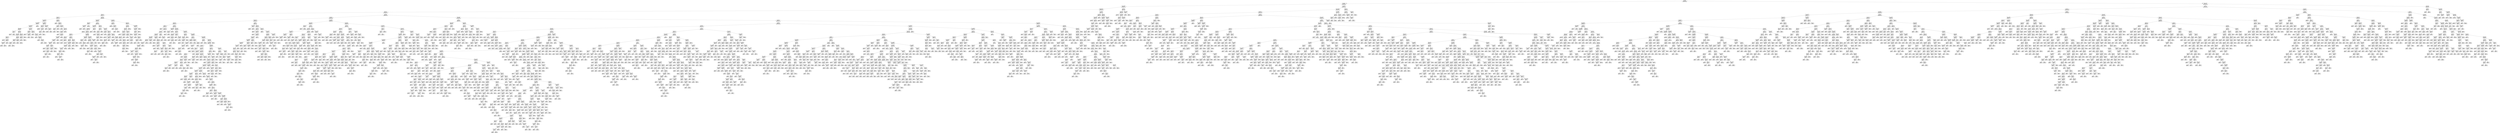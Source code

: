 digraph Tree {
node [shape=box] ;
0 [label="X[7] <= 0.5\ngini = 0.367\nsamples = 21815\nvalue = [16524, 5291]"] ;
1 [label="X[4] <= 12.5\ngini = 0.495\nsamples = 8887\nvalue = [4885, 4002]"] ;
0 -> 1 [labeldistance=2.5, labelangle=45, headlabel="True"] ;
2 [label="X[10] <= 5095.5\ngini = 0.442\nsamples = 6177\nvalue = [4136, 2041]"] ;
1 -> 2 ;
3 [label="X[11] <= 1782.5\ngini = 0.417\nsamples = 5868\nvalue = [4129, 1739]"] ;
2 -> 3 ;
4 [label="X[4] <= 7.5\ngini = 0.402\nsamples = 5640\nvalue = [4066, 1574]"] ;
3 -> 4 ;
5 [label="X[3] <= 0.5\ngini = 0.179\nsamples = 874\nvalue = [787, 87]"] ;
4 -> 5 ;
6 [label="X[6] <= 12.5\ngini = 0.277\nsamples = 193\nvalue = [161, 32]"] ;
5 -> 6 ;
7 [label="X[2] <= 199643.5\ngini = 0.23\nsamples = 158\nvalue = [137, 21]"] ;
6 -> 7 ;
8 [label="X[2] <= 198099.5\ngini = 0.301\nsamples = 92\nvalue = [75, 17]"] ;
7 -> 8 ;
9 [label="X[2] <= 160414.5\ngini = 0.278\nsamples = 90\nvalue = [75, 15]"] ;
8 -> 9 ;
10 [label="X[12] <= 26.0\ngini = 0.206\nsamples = 60\nvalue = [53, 7]"] ;
9 -> 10 ;
11 [label="X[12] <= 21.0\ngini = 0.5\nsamples = 2\nvalue = [1, 1]"] ;
10 -> 11 ;
12 [label="gini = 0.0\nsamples = 1\nvalue = [1, 0]"] ;
11 -> 12 ;
13 [label="gini = 0.0\nsamples = 1\nvalue = [0, 1]"] ;
11 -> 13 ;
14 [label="X[6] <= 4.5\ngini = 0.185\nsamples = 58\nvalue = [52, 6]"] ;
10 -> 14 ;
15 [label="X[12] <= 42.5\ngini = 0.285\nsamples = 29\nvalue = [24, 5]"] ;
14 -> 15 ;
16 [label="X[0] <= 54.0\ngini = 0.172\nsamples = 21\nvalue = [19, 2]"] ;
15 -> 16 ;
17 [label="gini = 0.0\nsamples = 14\nvalue = [14, 0]"] ;
16 -> 17 ;
18 [label="X[0] <= 60.5\ngini = 0.408\nsamples = 7\nvalue = [5, 2]"] ;
16 -> 18 ;
19 [label="X[2] <= 127561.5\ngini = 0.444\nsamples = 3\nvalue = [1, 2]"] ;
18 -> 19 ;
20 [label="gini = 0.0\nsamples = 2\nvalue = [0, 2]"] ;
19 -> 20 ;
21 [label="gini = 0.0\nsamples = 1\nvalue = [1, 0]"] ;
19 -> 21 ;
22 [label="gini = 0.0\nsamples = 4\nvalue = [4, 0]"] ;
18 -> 22 ;
23 [label="X[0] <= 46.5\ngini = 0.469\nsamples = 8\nvalue = [5, 3]"] ;
15 -> 23 ;
24 [label="X[0] <= 35.5\ngini = 0.32\nsamples = 5\nvalue = [4, 1]"] ;
23 -> 24 ;
25 [label="X[6] <= 3.5\ngini = 0.5\nsamples = 2\nvalue = [1, 1]"] ;
24 -> 25 ;
26 [label="gini = 0.0\nsamples = 1\nvalue = [0, 1]"] ;
25 -> 26 ;
27 [label="gini = 0.0\nsamples = 1\nvalue = [1, 0]"] ;
25 -> 27 ;
28 [label="gini = 0.0\nsamples = 3\nvalue = [3, 0]"] ;
24 -> 28 ;
29 [label="X[0] <= 57.0\ngini = 0.444\nsamples = 3\nvalue = [1, 2]"] ;
23 -> 29 ;
30 [label="gini = 0.0\nsamples = 2\nvalue = [0, 2]"] ;
29 -> 30 ;
31 [label="gini = 0.0\nsamples = 1\nvalue = [1, 0]"] ;
29 -> 31 ;
32 [label="X[0] <= 41.0\ngini = 0.067\nsamples = 29\nvalue = [28, 1]"] ;
14 -> 32 ;
33 [label="X[0] <= 39.5\ngini = 0.32\nsamples = 5\nvalue = [4, 1]"] ;
32 -> 33 ;
34 [label="gini = 0.0\nsamples = 4\nvalue = [4, 0]"] ;
33 -> 34 ;
35 [label="gini = 0.0\nsamples = 1\nvalue = [0, 1]"] ;
33 -> 35 ;
36 [label="gini = 0.0\nsamples = 24\nvalue = [24, 0]"] ;
32 -> 36 ;
37 [label="X[2] <= 171894.0\ngini = 0.391\nsamples = 30\nvalue = [22, 8]"] ;
9 -> 37 ;
38 [label="X[6] <= 4.0\ngini = 0.469\nsamples = 8\nvalue = [3, 5]"] ;
37 -> 38 ;
39 [label="gini = 0.0\nsamples = 3\nvalue = [0, 3]"] ;
38 -> 39 ;
40 [label="X[2] <= 168824.0\ngini = 0.48\nsamples = 5\nvalue = [3, 2]"] ;
38 -> 40 ;
41 [label="gini = 0.0\nsamples = 3\nvalue = [3, 0]"] ;
40 -> 41 ;
42 [label="gini = 0.0\nsamples = 2\nvalue = [0, 2]"] ;
40 -> 42 ;
43 [label="X[0] <= 32.5\ngini = 0.236\nsamples = 22\nvalue = [19, 3]"] ;
37 -> 43 ;
44 [label="gini = 0.0\nsamples = 1\nvalue = [0, 1]"] ;
43 -> 44 ;
45 [label="X[13] <= 22.0\ngini = 0.172\nsamples = 21\nvalue = [19, 2]"] ;
43 -> 45 ;
46 [label="gini = 0.0\nsamples = 1\nvalue = [0, 1]"] ;
45 -> 46 ;
47 [label="X[12] <= 45.5\ngini = 0.095\nsamples = 20\nvalue = [19, 1]"] ;
45 -> 47 ;
48 [label="gini = 0.0\nsamples = 17\nvalue = [17, 0]"] ;
47 -> 48 ;
49 [label="X[1] <= 2.0\ngini = 0.444\nsamples = 3\nvalue = [2, 1]"] ;
47 -> 49 ;
50 [label="gini = 0.0\nsamples = 2\nvalue = [2, 0]"] ;
49 -> 50 ;
51 [label="gini = 0.0\nsamples = 1\nvalue = [0, 1]"] ;
49 -> 51 ;
52 [label="gini = 0.0\nsamples = 2\nvalue = [0, 2]"] ;
8 -> 52 ;
53 [label="X[2] <= 383987.5\ngini = 0.114\nsamples = 66\nvalue = [62, 4]"] ;
7 -> 53 ;
54 [label="X[12] <= 57.5\ngini = 0.034\nsamples = 57\nvalue = [56, 1]"] ;
53 -> 54 ;
55 [label="gini = 0.0\nsamples = 52\nvalue = [52, 0]"] ;
54 -> 55 ;
56 [label="X[12] <= 65.0\ngini = 0.32\nsamples = 5\nvalue = [4, 1]"] ;
54 -> 56 ;
57 [label="X[1] <= 3.0\ngini = 0.5\nsamples = 2\nvalue = [1, 1]"] ;
56 -> 57 ;
58 [label="gini = 0.0\nsamples = 1\nvalue = [1, 0]"] ;
57 -> 58 ;
59 [label="gini = 0.0\nsamples = 1\nvalue = [0, 1]"] ;
57 -> 59 ;
60 [label="gini = 0.0\nsamples = 3\nvalue = [3, 0]"] ;
56 -> 60 ;
61 [label="X[2] <= 447239.5\ngini = 0.444\nsamples = 9\nvalue = [6, 3]"] ;
53 -> 61 ;
62 [label="gini = 0.0\nsamples = 2\nvalue = [0, 2]"] ;
61 -> 62 ;
63 [label="X[1] <= 6.0\ngini = 0.245\nsamples = 7\nvalue = [6, 1]"] ;
61 -> 63 ;
64 [label="gini = 0.0\nsamples = 6\nvalue = [6, 0]"] ;
63 -> 64 ;
65 [label="gini = 0.0\nsamples = 1\nvalue = [0, 1]"] ;
63 -> 65 ;
66 [label="X[6] <= 13.5\ngini = 0.431\nsamples = 35\nvalue = [24, 11]"] ;
6 -> 66 ;
67 [label="gini = 0.0\nsamples = 1\nvalue = [0, 1]"] ;
66 -> 67 ;
68 [label="X[0] <= 45.0\ngini = 0.415\nsamples = 34\nvalue = [24, 10]"] ;
66 -> 68 ;
69 [label="X[8] <= 3.0\ngini = 0.165\nsamples = 11\nvalue = [10, 1]"] ;
68 -> 69 ;
70 [label="X[1] <= 5.0\ngini = 0.5\nsamples = 2\nvalue = [1, 1]"] ;
69 -> 70 ;
71 [label="gini = 0.0\nsamples = 1\nvalue = [0, 1]"] ;
70 -> 71 ;
72 [label="gini = 0.0\nsamples = 1\nvalue = [1, 0]"] ;
70 -> 72 ;
73 [label="gini = 0.0\nsamples = 9\nvalue = [9, 0]"] ;
69 -> 73 ;
74 [label="X[12] <= 25.0\ngini = 0.476\nsamples = 23\nvalue = [14, 9]"] ;
68 -> 74 ;
75 [label="gini = 0.0\nsamples = 3\nvalue = [3, 0]"] ;
74 -> 75 ;
76 [label="X[1] <= 5.0\ngini = 0.495\nsamples = 20\nvalue = [11, 9]"] ;
74 -> 76 ;
77 [label="X[13] <= 36.0\ngini = 0.5\nsamples = 18\nvalue = [9, 9]"] ;
76 -> 77 ;
78 [label="gini = 0.0\nsamples = 1\nvalue = [1, 0]"] ;
77 -> 78 ;
79 [label="X[12] <= 55.0\ngini = 0.498\nsamples = 17\nvalue = [8, 9]"] ;
77 -> 79 ;
80 [label="X[2] <= 464166.5\ngini = 0.492\nsamples = 16\nvalue = [7, 9]"] ;
79 -> 80 ;
81 [label="X[2] <= 316947.5\ngini = 0.48\nsamples = 15\nvalue = [6, 9]"] ;
80 -> 81 ;
82 [label="X[2] <= 187396.5\ngini = 0.497\nsamples = 13\nvalue = [6, 7]"] ;
81 -> 82 ;
83 [label="X[0] <= 59.5\ngini = 0.408\nsamples = 7\nvalue = [2, 5]"] ;
82 -> 83 ;
84 [label="gini = 0.0\nsamples = 3\nvalue = [0, 3]"] ;
83 -> 84 ;
85 [label="X[0] <= 60.5\ngini = 0.5\nsamples = 4\nvalue = [2, 2]"] ;
83 -> 85 ;
86 [label="gini = 0.0\nsamples = 1\nvalue = [1, 0]"] ;
85 -> 86 ;
87 [label="X[0] <= 62.5\ngini = 0.444\nsamples = 3\nvalue = [1, 2]"] ;
85 -> 87 ;
88 [label="X[12] <= 45.0\ngini = 0.5\nsamples = 2\nvalue = [1, 1]"] ;
87 -> 88 ;
89 [label="gini = 0.0\nsamples = 1\nvalue = [1, 0]"] ;
88 -> 89 ;
90 [label="gini = 0.0\nsamples = 1\nvalue = [0, 1]"] ;
88 -> 90 ;
91 [label="gini = 0.0\nsamples = 1\nvalue = [0, 1]"] ;
87 -> 91 ;
92 [label="X[8] <= 3.0\ngini = 0.444\nsamples = 6\nvalue = [4, 2]"] ;
82 -> 92 ;
93 [label="X[2] <= 242300.0\ngini = 0.444\nsamples = 3\nvalue = [1, 2]"] ;
92 -> 93 ;
94 [label="gini = 0.0\nsamples = 1\nvalue = [1, 0]"] ;
93 -> 94 ;
95 [label="gini = 0.0\nsamples = 2\nvalue = [0, 2]"] ;
93 -> 95 ;
96 [label="gini = 0.0\nsamples = 3\nvalue = [3, 0]"] ;
92 -> 96 ;
97 [label="gini = 0.0\nsamples = 2\nvalue = [0, 2]"] ;
81 -> 97 ;
98 [label="gini = 0.0\nsamples = 1\nvalue = [1, 0]"] ;
80 -> 98 ;
99 [label="gini = 0.0\nsamples = 1\nvalue = [1, 0]"] ;
79 -> 99 ;
100 [label="gini = 0.0\nsamples = 2\nvalue = [2, 0]"] ;
76 -> 100 ;
101 [label="X[12] <= 43.5\ngini = 0.148\nsamples = 681\nvalue = [626, 55]"] ;
5 -> 101 ;
102 [label="X[2] <= 30970.0\ngini = 0.112\nsamples = 522\nvalue = [491, 31]"] ;
101 -> 102 ;
103 [label="X[0] <= 61.5\ngini = 0.49\nsamples = 7\nvalue = [4, 3]"] ;
102 -> 103 ;
104 [label="X[2] <= 29405.5\ngini = 0.375\nsamples = 4\nvalue = [1, 3]"] ;
103 -> 104 ;
105 [label="gini = 0.0\nsamples = 1\nvalue = [1, 0]"] ;
104 -> 105 ;
106 [label="gini = 0.0\nsamples = 3\nvalue = [0, 3]"] ;
104 -> 106 ;
107 [label="gini = 0.0\nsamples = 3\nvalue = [3, 0]"] ;
103 -> 107 ;
108 [label="X[1] <= 4.5\ngini = 0.103\nsamples = 515\nvalue = [487, 28]"] ;
102 -> 108 ;
109 [label="X[2] <= 530730.5\ngini = 0.084\nsamples = 431\nvalue = [412, 19]"] ;
108 -> 109 ;
110 [label="X[12] <= 39.0\ngini = 0.081\nsamples = 428\nvalue = [410, 18]"] ;
109 -> 110 ;
111 [label="gini = 0.0\nsamples = 84\nvalue = [84, 0]"] ;
110 -> 111 ;
112 [label="X[6] <= 4.5\ngini = 0.099\nsamples = 344\nvalue = [326, 18]"] ;
110 -> 112 ;
113 [label="X[8] <= 2.5\ngini = 0.169\nsamples = 107\nvalue = [97, 10]"] ;
112 -> 113 ;
114 [label="X[8] <= 1.5\ngini = 0.48\nsamples = 10\nvalue = [6, 4]"] ;
113 -> 114 ;
115 [label="gini = 0.0\nsamples = 4\nvalue = [4, 0]"] ;
114 -> 115 ;
116 [label="X[1] <= 1.0\ngini = 0.444\nsamples = 6\nvalue = [2, 4]"] ;
114 -> 116 ;
117 [label="gini = 0.0\nsamples = 2\nvalue = [2, 0]"] ;
116 -> 117 ;
118 [label="gini = 0.0\nsamples = 4\nvalue = [0, 4]"] ;
116 -> 118 ;
119 [label="X[6] <= 3.5\ngini = 0.116\nsamples = 97\nvalue = [91, 6]"] ;
113 -> 119 ;
120 [label="X[4] <= 6.0\ngini = 0.084\nsamples = 91\nvalue = [87, 4]"] ;
119 -> 120 ;
121 [label="gini = 0.0\nsamples = 62\nvalue = [62, 0]"] ;
120 -> 121 ;
122 [label="X[2] <= 248954.5\ngini = 0.238\nsamples = 29\nvalue = [25, 4]"] ;
120 -> 122 ;
123 [label="X[2] <= 139518.0\ngini = 0.147\nsamples = 25\nvalue = [23, 2]"] ;
122 -> 123 ;
124 [label="X[2] <= 138942.0\ngini = 0.32\nsamples = 10\nvalue = [8, 2]"] ;
123 -> 124 ;
125 [label="X[0] <= 43.5\ngini = 0.198\nsamples = 9\nvalue = [8, 1]"] ;
124 -> 125 ;
126 [label="X[0] <= 36.5\ngini = 0.32\nsamples = 5\nvalue = [4, 1]"] ;
125 -> 126 ;
127 [label="gini = 0.0\nsamples = 3\nvalue = [3, 0]"] ;
126 -> 127 ;
128 [label="X[2] <= 125605.5\ngini = 0.5\nsamples = 2\nvalue = [1, 1]"] ;
126 -> 128 ;
129 [label="gini = 0.0\nsamples = 1\nvalue = [0, 1]"] ;
128 -> 129 ;
130 [label="gini = 0.0\nsamples = 1\nvalue = [1, 0]"] ;
128 -> 130 ;
131 [label="gini = 0.0\nsamples = 4\nvalue = [4, 0]"] ;
125 -> 131 ;
132 [label="gini = 0.0\nsamples = 1\nvalue = [0, 1]"] ;
124 -> 132 ;
133 [label="gini = 0.0\nsamples = 15\nvalue = [15, 0]"] ;
123 -> 133 ;
134 [label="X[6] <= 2.0\ngini = 0.5\nsamples = 4\nvalue = [2, 2]"] ;
122 -> 134 ;
135 [label="gini = 0.0\nsamples = 2\nvalue = [0, 2]"] ;
134 -> 135 ;
136 [label="gini = 0.0\nsamples = 2\nvalue = [2, 0]"] ;
134 -> 136 ;
137 [label="X[4] <= 4.5\ngini = 0.444\nsamples = 6\nvalue = [4, 2]"] ;
119 -> 137 ;
138 [label="X[1] <= 3.0\ngini = 0.444\nsamples = 3\nvalue = [1, 2]"] ;
137 -> 138 ;
139 [label="gini = 0.0\nsamples = 1\nvalue = [1, 0]"] ;
138 -> 139 ;
140 [label="gini = 0.0\nsamples = 2\nvalue = [0, 2]"] ;
138 -> 140 ;
141 [label="gini = 0.0\nsamples = 3\nvalue = [3, 0]"] ;
137 -> 141 ;
142 [label="X[2] <= 90590.0\ngini = 0.065\nsamples = 237\nvalue = [229, 8]"] ;
112 -> 142 ;
143 [label="X[2] <= 88208.0\ngini = 0.245\nsamples = 21\nvalue = [18, 3]"] ;
142 -> 143 ;
144 [label="X[0] <= 52.5\ngini = 0.18\nsamples = 20\nvalue = [18, 2]"] ;
143 -> 144 ;
145 [label="gini = 0.0\nsamples = 12\nvalue = [12, 0]"] ;
144 -> 145 ;
146 [label="X[3] <= 4.5\ngini = 0.375\nsamples = 8\nvalue = [6, 2]"] ;
144 -> 146 ;
147 [label="X[2] <= 75163.0\ngini = 0.444\nsamples = 3\nvalue = [1, 2]"] ;
146 -> 147 ;
148 [label="gini = 0.0\nsamples = 2\nvalue = [0, 2]"] ;
147 -> 148 ;
149 [label="gini = 0.0\nsamples = 1\nvalue = [1, 0]"] ;
147 -> 149 ;
150 [label="gini = 0.0\nsamples = 5\nvalue = [5, 0]"] ;
146 -> 150 ;
151 [label="gini = 0.0\nsamples = 1\nvalue = [0, 1]"] ;
143 -> 151 ;
152 [label="X[2] <= 439216.5\ngini = 0.045\nsamples = 216\nvalue = [211, 5]"] ;
142 -> 152 ;
153 [label="X[0] <= 39.5\ngini = 0.038\nsamples = 208\nvalue = [204, 4]"] ;
152 -> 153 ;
154 [label="gini = 0.0\nsamples = 83\nvalue = [83, 0]"] ;
153 -> 154 ;
155 [label="X[0] <= 41.5\ngini = 0.062\nsamples = 125\nvalue = [121, 4]"] ;
153 -> 155 ;
156 [label="X[2] <= 230434.5\ngini = 0.298\nsamples = 11\nvalue = [9, 2]"] ;
155 -> 156 ;
157 [label="gini = 0.0\nsamples = 6\nvalue = [6, 0]"] ;
156 -> 157 ;
158 [label="X[6] <= 7.5\ngini = 0.48\nsamples = 5\nvalue = [3, 2]"] ;
156 -> 158 ;
159 [label="X[6] <= 6.0\ngini = 0.444\nsamples = 3\nvalue = [1, 2]"] ;
158 -> 159 ;
160 [label="gini = 0.0\nsamples = 1\nvalue = [1, 0]"] ;
159 -> 160 ;
161 [label="gini = 0.0\nsamples = 2\nvalue = [0, 2]"] ;
159 -> 161 ;
162 [label="gini = 0.0\nsamples = 2\nvalue = [2, 0]"] ;
158 -> 162 ;
163 [label="X[3] <= 2.0\ngini = 0.034\nsamples = 114\nvalue = [112, 2]"] ;
155 -> 163 ;
164 [label="X[6] <= 10.0\ngini = 0.137\nsamples = 27\nvalue = [25, 2]"] ;
163 -> 164 ;
165 [label="gini = 0.0\nsamples = 15\nvalue = [15, 0]"] ;
164 -> 165 ;
166 [label="X[2] <= 193820.0\ngini = 0.278\nsamples = 12\nvalue = [10, 2]"] ;
164 -> 166 ;
167 [label="X[6] <= 13.0\ngini = 0.18\nsamples = 10\nvalue = [9, 1]"] ;
166 -> 167 ;
168 [label="X[2] <= 111936.5\ngini = 0.444\nsamples = 3\nvalue = [2, 1]"] ;
167 -> 168 ;
169 [label="gini = 0.0\nsamples = 1\nvalue = [1, 0]"] ;
168 -> 169 ;
170 [label="X[2] <= 134769.5\ngini = 0.5\nsamples = 2\nvalue = [1, 1]"] ;
168 -> 170 ;
171 [label="gini = 0.0\nsamples = 1\nvalue = [0, 1]"] ;
170 -> 171 ;
172 [label="gini = 0.0\nsamples = 1\nvalue = [1, 0]"] ;
170 -> 172 ;
173 [label="gini = 0.0\nsamples = 7\nvalue = [7, 0]"] ;
167 -> 173 ;
174 [label="X[0] <= 48.5\ngini = 0.5\nsamples = 2\nvalue = [1, 1]"] ;
166 -> 174 ;
175 [label="gini = 0.0\nsamples = 1\nvalue = [0, 1]"] ;
174 -> 175 ;
176 [label="gini = 0.0\nsamples = 1\nvalue = [1, 0]"] ;
174 -> 176 ;
177 [label="gini = 0.0\nsamples = 87\nvalue = [87, 0]"] ;
163 -> 177 ;
178 [label="X[2] <= 445882.5\ngini = 0.219\nsamples = 8\nvalue = [7, 1]"] ;
152 -> 178 ;
179 [label="gini = 0.0\nsamples = 1\nvalue = [0, 1]"] ;
178 -> 179 ;
180 [label="gini = 0.0\nsamples = 7\nvalue = [7, 0]"] ;
178 -> 180 ;
181 [label="X[0] <= 51.0\ngini = 0.444\nsamples = 3\nvalue = [2, 1]"] ;
109 -> 181 ;
182 [label="gini = 0.0\nsamples = 2\nvalue = [2, 0]"] ;
181 -> 182 ;
183 [label="gini = 0.0\nsamples = 1\nvalue = [0, 1]"] ;
181 -> 183 ;
184 [label="X[1] <= 5.5\ngini = 0.191\nsamples = 84\nvalue = [75, 9]"] ;
108 -> 184 ;
185 [label="X[4] <= 4.5\ngini = 0.42\nsamples = 10\nvalue = [7, 3]"] ;
184 -> 185 ;
186 [label="X[4] <= 2.5\ngini = 0.5\nsamples = 6\nvalue = [3, 3]"] ;
185 -> 186 ;
187 [label="gini = 0.0\nsamples = 1\nvalue = [1, 0]"] ;
186 -> 187 ;
188 [label="X[13] <= 24.0\ngini = 0.48\nsamples = 5\nvalue = [2, 3]"] ;
186 -> 188 ;
189 [label="X[0] <= 46.0\ngini = 0.444\nsamples = 3\nvalue = [2, 1]"] ;
188 -> 189 ;
190 [label="gini = 0.0\nsamples = 1\nvalue = [0, 1]"] ;
189 -> 190 ;
191 [label="gini = 0.0\nsamples = 2\nvalue = [2, 0]"] ;
189 -> 191 ;
192 [label="gini = 0.0\nsamples = 2\nvalue = [0, 2]"] ;
188 -> 192 ;
193 [label="gini = 0.0\nsamples = 4\nvalue = [4, 0]"] ;
185 -> 193 ;
194 [label="X[2] <= 40055.5\ngini = 0.149\nsamples = 74\nvalue = [68, 6]"] ;
184 -> 194 ;
195 [label="X[0] <= 60.0\ngini = 0.5\nsamples = 2\nvalue = [1, 1]"] ;
194 -> 195 ;
196 [label="gini = 0.0\nsamples = 1\nvalue = [0, 1]"] ;
195 -> 196 ;
197 [label="gini = 0.0\nsamples = 1\nvalue = [1, 0]"] ;
195 -> 197 ;
198 [label="X[6] <= 10.0\ngini = 0.129\nsamples = 72\nvalue = [67, 5]"] ;
194 -> 198 ;
199 [label="X[3] <= 5.5\ngini = 0.069\nsamples = 56\nvalue = [54, 2]"] ;
198 -> 199 ;
200 [label="gini = 0.0\nsamples = 43\nvalue = [43, 0]"] ;
199 -> 200 ;
201 [label="X[2] <= 271466.5\ngini = 0.26\nsamples = 13\nvalue = [11, 2]"] ;
199 -> 201 ;
202 [label="X[0] <= 42.5\ngini = 0.153\nsamples = 12\nvalue = [11, 1]"] ;
201 -> 202 ;
203 [label="X[0] <= 39.0\ngini = 0.32\nsamples = 5\nvalue = [4, 1]"] ;
202 -> 203 ;
204 [label="gini = 0.0\nsamples = 4\nvalue = [4, 0]"] ;
203 -> 204 ;
205 [label="gini = 0.0\nsamples = 1\nvalue = [0, 1]"] ;
203 -> 205 ;
206 [label="gini = 0.0\nsamples = 7\nvalue = [7, 0]"] ;
202 -> 206 ;
207 [label="gini = 0.0\nsamples = 1\nvalue = [0, 1]"] ;
201 -> 207 ;
208 [label="X[0] <= 57.5\ngini = 0.305\nsamples = 16\nvalue = [13, 3]"] ;
198 -> 208 ;
209 [label="gini = 0.0\nsamples = 8\nvalue = [8, 0]"] ;
208 -> 209 ;
210 [label="X[1] <= 6.5\ngini = 0.469\nsamples = 8\nvalue = [5, 3]"] ;
208 -> 210 ;
211 [label="X[2] <= 148243.5\ngini = 0.48\nsamples = 5\nvalue = [2, 3]"] ;
210 -> 211 ;
212 [label="gini = 0.0\nsamples = 2\nvalue = [0, 2]"] ;
211 -> 212 ;
213 [label="X[2] <= 183592.0\ngini = 0.444\nsamples = 3\nvalue = [2, 1]"] ;
211 -> 213 ;
214 [label="gini = 0.0\nsamples = 2\nvalue = [2, 0]"] ;
213 -> 214 ;
215 [label="gini = 0.0\nsamples = 1\nvalue = [0, 1]"] ;
213 -> 215 ;
216 [label="gini = 0.0\nsamples = 3\nvalue = [3, 0]"] ;
210 -> 216 ;
217 [label="X[0] <= 35.5\ngini = 0.256\nsamples = 159\nvalue = [135, 24]"] ;
101 -> 217 ;
218 [label="X[1] <= 4.5\ngini = 0.089\nsamples = 43\nvalue = [41, 2]"] ;
217 -> 218 ;
219 [label="gini = 0.0\nsamples = 34\nvalue = [34, 0]"] ;
218 -> 219 ;
220 [label="X[1] <= 5.5\ngini = 0.346\nsamples = 9\nvalue = [7, 2]"] ;
218 -> 220 ;
221 [label="gini = 0.0\nsamples = 1\nvalue = [0, 1]"] ;
220 -> 221 ;
222 [label="X[4] <= 3.5\ngini = 0.219\nsamples = 8\nvalue = [7, 1]"] ;
220 -> 222 ;
223 [label="gini = 0.0\nsamples = 1\nvalue = [0, 1]"] ;
222 -> 223 ;
224 [label="gini = 0.0\nsamples = 7\nvalue = [7, 0]"] ;
222 -> 224 ;
225 [label="X[6] <= 11.5\ngini = 0.307\nsamples = 116\nvalue = [94, 22]"] ;
217 -> 225 ;
226 [label="X[0] <= 54.5\ngini = 0.236\nsamples = 88\nvalue = [76, 12]"] ;
225 -> 226 ;
227 [label="X[0] <= 50.5\ngini = 0.341\nsamples = 55\nvalue = [43, 12]"] ;
226 -> 227 ;
228 [label="X[13] <= 35.5\ngini = 0.25\nsamples = 41\nvalue = [35, 6]"] ;
227 -> 228 ;
229 [label="gini = 0.0\nsamples = 14\nvalue = [14, 0]"] ;
228 -> 229 ;
230 [label="X[10] <= 1551.5\ngini = 0.346\nsamples = 27\nvalue = [21, 6]"] ;
228 -> 230 ;
231 [label="X[8] <= 3.0\ngini = 0.311\nsamples = 26\nvalue = [21, 5]"] ;
230 -> 231 ;
232 [label="gini = 0.0\nsamples = 1\nvalue = [0, 1]"] ;
231 -> 232 ;
233 [label="X[6] <= 3.5\ngini = 0.269\nsamples = 25\nvalue = [21, 4]"] ;
231 -> 233 ;
234 [label="gini = 0.0\nsamples = 10\nvalue = [10, 0]"] ;
233 -> 234 ;
235 [label="X[0] <= 47.0\ngini = 0.391\nsamples = 15\nvalue = [11, 4]"] ;
233 -> 235 ;
236 [label="X[0] <= 44.5\ngini = 0.494\nsamples = 9\nvalue = [5, 4]"] ;
235 -> 236 ;
237 [label="X[6] <= 6.5\ngini = 0.278\nsamples = 6\nvalue = [5, 1]"] ;
236 -> 237 ;
238 [label="gini = 0.0\nsamples = 5\nvalue = [5, 0]"] ;
237 -> 238 ;
239 [label="gini = 0.0\nsamples = 1\nvalue = [0, 1]"] ;
237 -> 239 ;
240 [label="gini = 0.0\nsamples = 3\nvalue = [0, 3]"] ;
236 -> 240 ;
241 [label="gini = 0.0\nsamples = 6\nvalue = [6, 0]"] ;
235 -> 241 ;
242 [label="gini = 0.0\nsamples = 1\nvalue = [0, 1]"] ;
230 -> 242 ;
243 [label="X[2] <= 220719.5\ngini = 0.49\nsamples = 14\nvalue = [8, 6]"] ;
227 -> 243 ;
244 [label="X[3] <= 3.5\ngini = 0.48\nsamples = 10\nvalue = [4, 6]"] ;
243 -> 244 ;
245 [label="gini = 0.0\nsamples = 4\nvalue = [0, 4]"] ;
244 -> 245 ;
246 [label="X[2] <= 171702.0\ngini = 0.444\nsamples = 6\nvalue = [4, 2]"] ;
244 -> 246 ;
247 [label="gini = 0.0\nsamples = 3\nvalue = [3, 0]"] ;
246 -> 247 ;
248 [label="X[3] <= 5.0\ngini = 0.444\nsamples = 3\nvalue = [1, 2]"] ;
246 -> 248 ;
249 [label="gini = 0.0\nsamples = 1\nvalue = [1, 0]"] ;
248 -> 249 ;
250 [label="gini = 0.0\nsamples = 2\nvalue = [0, 2]"] ;
248 -> 250 ;
251 [label="gini = 0.0\nsamples = 4\nvalue = [4, 0]"] ;
243 -> 251 ;
252 [label="gini = 0.0\nsamples = 33\nvalue = [33, 0]"] ;
226 -> 252 ;
253 [label="X[2] <= 265004.0\ngini = 0.459\nsamples = 28\nvalue = [18, 10]"] ;
225 -> 253 ;
254 [label="X[2] <= 159629.0\ngini = 0.403\nsamples = 25\nvalue = [18, 7]"] ;
253 -> 254 ;
255 [label="X[3] <= 5.5\ngini = 0.5\nsamples = 14\nvalue = [7, 7]"] ;
254 -> 255 ;
256 [label="X[2] <= 112563.5\ngini = 0.463\nsamples = 11\nvalue = [7, 4]"] ;
255 -> 256 ;
257 [label="gini = 0.0\nsamples = 5\nvalue = [5, 0]"] ;
256 -> 257 ;
258 [label="X[3] <= 3.5\ngini = 0.444\nsamples = 6\nvalue = [2, 4]"] ;
256 -> 258 ;
259 [label="X[6] <= 13.0\ngini = 0.444\nsamples = 3\nvalue = [2, 1]"] ;
258 -> 259 ;
260 [label="gini = 0.0\nsamples = 2\nvalue = [2, 0]"] ;
259 -> 260 ;
261 [label="gini = 0.0\nsamples = 1\nvalue = [0, 1]"] ;
259 -> 261 ;
262 [label="gini = 0.0\nsamples = 3\nvalue = [0, 3]"] ;
258 -> 262 ;
263 [label="gini = 0.0\nsamples = 3\nvalue = [0, 3]"] ;
255 -> 263 ;
264 [label="gini = 0.0\nsamples = 11\nvalue = [11, 0]"] ;
254 -> 264 ;
265 [label="gini = 0.0\nsamples = 3\nvalue = [0, 3]"] ;
253 -> 265 ;
266 [label="X[0] <= 36.5\ngini = 0.429\nsamples = 4766\nvalue = [3279, 1487]"] ;
4 -> 266 ;
267 [label="X[4] <= 9.5\ngini = 0.322\nsamples = 1698\nvalue = [1355, 343]"] ;
266 -> 267 ;
268 [label="X[12] <= 51.5\ngini = 0.245\nsamples = 952\nvalue = [816, 136]"] ;
267 -> 268 ;
269 [label="X[0] <= 28.5\ngini = 0.21\nsamples = 820\nvalue = [722, 98]"] ;
268 -> 269 ;
270 [label="X[5] <= 1.5\ngini = 0.117\nsamples = 273\nvalue = [256, 17]"] ;
269 -> 270 ;
271 [label="gini = 0.0\nsamples = 1\nvalue = [0, 1]"] ;
270 -> 271 ;
272 [label="X[10] <= 4225.0\ngini = 0.111\nsamples = 272\nvalue = [256, 16]"] ;
270 -> 272 ;
273 [label="X[1] <= 6.5\ngini = 0.105\nsamples = 271\nvalue = [256, 15]"] ;
272 -> 273 ;
274 [label="X[12] <= 44.5\ngini = 0.093\nsamples = 267\nvalue = [254, 13]"] ;
273 -> 274 ;
275 [label="X[10] <= 2994.0\ngini = 0.058\nsamples = 200\nvalue = [194, 6]"] ;
274 -> 275 ;
276 [label="X[6] <= 3.5\ngini = 0.05\nsamples = 196\nvalue = [191, 5]"] ;
275 -> 276 ;
277 [label="X[2] <= 178071.0\ngini = 0.121\nsamples = 77\nvalue = [72, 5]"] ;
276 -> 277 ;
278 [label="X[2] <= 176559.0\ngini = 0.245\nsamples = 35\nvalue = [30, 5]"] ;
277 -> 278 ;
279 [label="X[4] <= 8.5\ngini = 0.208\nsamples = 34\nvalue = [30, 4]"] ;
278 -> 279 ;
280 [label="X[2] <= 123195.5\ngini = 0.5\nsamples = 2\nvalue = [1, 1]"] ;
279 -> 280 ;
281 [label="gini = 0.0\nsamples = 1\nvalue = [1, 0]"] ;
280 -> 281 ;
282 [label="gini = 0.0\nsamples = 1\nvalue = [0, 1]"] ;
280 -> 282 ;
283 [label="X[2] <= 118073.5\ngini = 0.17\nsamples = 32\nvalue = [29, 3]"] ;
279 -> 283 ;
284 [label="X[2] <= 114842.0\ngini = 0.278\nsamples = 18\nvalue = [15, 3]"] ;
283 -> 284 ;
285 [label="X[2] <= 64728.5\ngini = 0.208\nsamples = 17\nvalue = [15, 2]"] ;
284 -> 285 ;
286 [label="gini = 0.0\nsamples = 8\nvalue = [8, 0]"] ;
285 -> 286 ;
287 [label="X[2] <= 83258.5\ngini = 0.346\nsamples = 9\nvalue = [7, 2]"] ;
285 -> 287 ;
288 [label="X[0] <= 26.5\ngini = 0.444\nsamples = 3\nvalue = [1, 2]"] ;
287 -> 288 ;
289 [label="gini = 0.0\nsamples = 1\nvalue = [1, 0]"] ;
288 -> 289 ;
290 [label="gini = 0.0\nsamples = 2\nvalue = [0, 2]"] ;
288 -> 290 ;
291 [label="gini = 0.0\nsamples = 6\nvalue = [6, 0]"] ;
287 -> 291 ;
292 [label="gini = 0.0\nsamples = 1\nvalue = [0, 1]"] ;
284 -> 292 ;
293 [label="gini = 0.0\nsamples = 14\nvalue = [14, 0]"] ;
283 -> 293 ;
294 [label="gini = 0.0\nsamples = 1\nvalue = [0, 1]"] ;
278 -> 294 ;
295 [label="gini = 0.0\nsamples = 42\nvalue = [42, 0]"] ;
277 -> 295 ;
296 [label="gini = 0.0\nsamples = 119\nvalue = [119, 0]"] ;
276 -> 296 ;
297 [label="X[10] <= 3257.0\ngini = 0.375\nsamples = 4\nvalue = [3, 1]"] ;
275 -> 297 ;
298 [label="gini = 0.0\nsamples = 1\nvalue = [0, 1]"] ;
297 -> 298 ;
299 [label="gini = 0.0\nsamples = 3\nvalue = [3, 0]"] ;
297 -> 299 ;
300 [label="X[2] <= 32224.5\ngini = 0.187\nsamples = 67\nvalue = [60, 7]"] ;
274 -> 300 ;
301 [label="gini = 0.0\nsamples = 1\nvalue = [0, 1]"] ;
300 -> 301 ;
302 [label="X[0] <= 26.5\ngini = 0.165\nsamples = 66\nvalue = [60, 6]"] ;
300 -> 302 ;
303 [label="X[6] <= 13.0\ngini = 0.05\nsamples = 39\nvalue = [38, 1]"] ;
302 -> 303 ;
304 [label="gini = 0.0\nsamples = 37\nvalue = [37, 0]"] ;
303 -> 304 ;
305 [label="X[2] <= 246405.0\ngini = 0.5\nsamples = 2\nvalue = [1, 1]"] ;
303 -> 305 ;
306 [label="gini = 0.0\nsamples = 1\nvalue = [1, 0]"] ;
305 -> 306 ;
307 [label="gini = 0.0\nsamples = 1\nvalue = [0, 1]"] ;
305 -> 307 ;
308 [label="X[1] <= 5.5\ngini = 0.302\nsamples = 27\nvalue = [22, 5]"] ;
302 -> 308 ;
309 [label="X[12] <= 47.5\ngini = 0.269\nsamples = 25\nvalue = [21, 4]"] ;
308 -> 309 ;
310 [label="X[2] <= 234015.0\ngini = 0.397\nsamples = 11\nvalue = [8, 3]"] ;
309 -> 310 ;
311 [label="X[6] <= 10.5\ngini = 0.245\nsamples = 7\nvalue = [6, 1]"] ;
310 -> 311 ;
312 [label="gini = 0.0\nsamples = 6\nvalue = [6, 0]"] ;
311 -> 312 ;
313 [label="gini = 0.0\nsamples = 1\nvalue = [0, 1]"] ;
311 -> 313 ;
314 [label="X[6] <= 5.5\ngini = 0.5\nsamples = 4\nvalue = [2, 2]"] ;
310 -> 314 ;
315 [label="gini = 0.0\nsamples = 2\nvalue = [0, 2]"] ;
314 -> 315 ;
316 [label="gini = 0.0\nsamples = 2\nvalue = [2, 0]"] ;
314 -> 316 ;
317 [label="X[0] <= 27.5\ngini = 0.133\nsamples = 14\nvalue = [13, 1]"] ;
309 -> 317 ;
318 [label="X[2] <= 194711.5\ngini = 0.375\nsamples = 4\nvalue = [3, 1]"] ;
317 -> 318 ;
319 [label="X[6] <= 5.0\ngini = 0.5\nsamples = 2\nvalue = [1, 1]"] ;
318 -> 319 ;
320 [label="gini = 0.0\nsamples = 1\nvalue = [1, 0]"] ;
319 -> 320 ;
321 [label="gini = 0.0\nsamples = 1\nvalue = [0, 1]"] ;
319 -> 321 ;
322 [label="gini = 0.0\nsamples = 2\nvalue = [2, 0]"] ;
318 -> 322 ;
323 [label="gini = 0.0\nsamples = 10\nvalue = [10, 0]"] ;
317 -> 323 ;
324 [label="X[13] <= 28.5\ngini = 0.5\nsamples = 2\nvalue = [1, 1]"] ;
308 -> 324 ;
325 [label="gini = 0.0\nsamples = 1\nvalue = [1, 0]"] ;
324 -> 325 ;
326 [label="gini = 0.0\nsamples = 1\nvalue = [0, 1]"] ;
324 -> 326 ;
327 [label="X[8] <= 2.5\ngini = 0.5\nsamples = 4\nvalue = [2, 2]"] ;
273 -> 327 ;
328 [label="gini = 0.0\nsamples = 1\nvalue = [0, 1]"] ;
327 -> 328 ;
329 [label="X[12] <= 44.5\ngini = 0.444\nsamples = 3\nvalue = [2, 1]"] ;
327 -> 329 ;
330 [label="gini = 0.0\nsamples = 2\nvalue = [2, 0]"] ;
329 -> 330 ;
331 [label="gini = 0.0\nsamples = 1\nvalue = [0, 1]"] ;
329 -> 331 ;
332 [label="gini = 0.0\nsamples = 1\nvalue = [0, 1]"] ;
272 -> 332 ;
333 [label="X[8] <= 3.5\ngini = 0.252\nsamples = 547\nvalue = [466, 81]"] ;
269 -> 333 ;
334 [label="X[2] <= 76158.5\ngini = 0.034\nsamples = 58\nvalue = [57, 1]"] ;
333 -> 334 ;
335 [label="X[6] <= 11.0\ngini = 0.278\nsamples = 6\nvalue = [5, 1]"] ;
334 -> 335 ;
336 [label="gini = 0.0\nsamples = 5\nvalue = [5, 0]"] ;
335 -> 336 ;
337 [label="gini = 0.0\nsamples = 1\nvalue = [0, 1]"] ;
335 -> 337 ;
338 [label="gini = 0.0\nsamples = 52\nvalue = [52, 0]"] ;
334 -> 338 ;
339 [label="X[2] <= 88409.0\ngini = 0.274\nsamples = 489\nvalue = [409, 80]"] ;
333 -> 339 ;
340 [label="X[0] <= 35.5\ngini = 0.114\nsamples = 66\nvalue = [62, 4]"] ;
339 -> 340 ;
341 [label="X[12] <= 49.0\ngini = 0.062\nsamples = 62\nvalue = [60, 2]"] ;
340 -> 341 ;
342 [label="gini = 0.0\nsamples = 52\nvalue = [52, 0]"] ;
341 -> 342 ;
343 [label="X[6] <= 11.0\ngini = 0.32\nsamples = 10\nvalue = [8, 2]"] ;
341 -> 343 ;
344 [label="gini = 0.0\nsamples = 7\nvalue = [7, 0]"] ;
343 -> 344 ;
345 [label="X[1] <= 5.0\ngini = 0.444\nsamples = 3\nvalue = [1, 2]"] ;
343 -> 345 ;
346 [label="gini = 0.0\nsamples = 2\nvalue = [0, 2]"] ;
345 -> 346 ;
347 [label="gini = 0.0\nsamples = 1\nvalue = [1, 0]"] ;
345 -> 347 ;
348 [label="X[2] <= 27045.0\ngini = 0.5\nsamples = 4\nvalue = [2, 2]"] ;
340 -> 348 ;
349 [label="gini = 0.0\nsamples = 1\nvalue = [0, 1]"] ;
348 -> 349 ;
350 [label="X[12] <= 32.5\ngini = 0.444\nsamples = 3\nvalue = [2, 1]"] ;
348 -> 350 ;
351 [label="gini = 0.0\nsamples = 1\nvalue = [0, 1]"] ;
350 -> 351 ;
352 [label="gini = 0.0\nsamples = 2\nvalue = [2, 0]"] ;
350 -> 352 ;
353 [label="X[2] <= 99477.5\ngini = 0.295\nsamples = 423\nvalue = [347, 76]"] ;
339 -> 353 ;
354 [label="X[12] <= 42.5\ngini = 0.49\nsamples = 14\nvalue = [8, 6]"] ;
353 -> 354 ;
355 [label="X[6] <= 13.0\ngini = 0.32\nsamples = 10\nvalue = [8, 2]"] ;
354 -> 355 ;
356 [label="X[2] <= 98834.5\ngini = 0.198\nsamples = 9\nvalue = [8, 1]"] ;
355 -> 356 ;
357 [label="gini = 0.0\nsamples = 8\nvalue = [8, 0]"] ;
356 -> 357 ;
358 [label="gini = 0.0\nsamples = 1\nvalue = [0, 1]"] ;
356 -> 358 ;
359 [label="gini = 0.0\nsamples = 1\nvalue = [0, 1]"] ;
355 -> 359 ;
360 [label="gini = 0.0\nsamples = 4\nvalue = [0, 4]"] ;
354 -> 360 ;
361 [label="X[2] <= 125520.5\ngini = 0.284\nsamples = 409\nvalue = [339, 70]"] ;
353 -> 361 ;
362 [label="X[1] <= 5.5\ngini = 0.14\nsamples = 66\nvalue = [61, 5]"] ;
361 -> 362 ;
363 [label="X[0] <= 31.5\ngini = 0.069\nsamples = 56\nvalue = [54, 2]"] ;
362 -> 363 ;
364 [label="X[2] <= 113601.0\ngini = 0.18\nsamples = 20\nvalue = [18, 2]"] ;
363 -> 364 ;
365 [label="X[2] <= 112873.5\ngini = 0.26\nsamples = 13\nvalue = [11, 2]"] ;
364 -> 365 ;
366 [label="X[6] <= 8.5\ngini = 0.153\nsamples = 12\nvalue = [11, 1]"] ;
365 -> 366 ;
367 [label="gini = 0.0\nsamples = 8\nvalue = [8, 0]"] ;
366 -> 367 ;
368 [label="X[6] <= 10.5\ngini = 0.375\nsamples = 4\nvalue = [3, 1]"] ;
366 -> 368 ;
369 [label="gini = 0.0\nsamples = 1\nvalue = [0, 1]"] ;
368 -> 369 ;
370 [label="gini = 0.0\nsamples = 3\nvalue = [3, 0]"] ;
368 -> 370 ;
371 [label="gini = 0.0\nsamples = 1\nvalue = [0, 1]"] ;
365 -> 371 ;
372 [label="gini = 0.0\nsamples = 7\nvalue = [7, 0]"] ;
364 -> 372 ;
373 [label="gini = 0.0\nsamples = 36\nvalue = [36, 0]"] ;
363 -> 373 ;
374 [label="X[0] <= 31.5\ngini = 0.42\nsamples = 10\nvalue = [7, 3]"] ;
362 -> 374 ;
375 [label="gini = 0.0\nsamples = 4\nvalue = [4, 0]"] ;
374 -> 375 ;
376 [label="X[1] <= 6.5\ngini = 0.5\nsamples = 6\nvalue = [3, 3]"] ;
374 -> 376 ;
377 [label="X[2] <= 109766.5\ngini = 0.375\nsamples = 4\nvalue = [3, 1]"] ;
376 -> 377 ;
378 [label="gini = 0.0\nsamples = 1\nvalue = [0, 1]"] ;
377 -> 378 ;
379 [label="gini = 0.0\nsamples = 3\nvalue = [3, 0]"] ;
377 -> 379 ;
380 [label="gini = 0.0\nsamples = 2\nvalue = [0, 2]"] ;
376 -> 380 ;
381 [label="X[2] <= 126622.0\ngini = 0.307\nsamples = 343\nvalue = [278, 65]"] ;
361 -> 381 ;
382 [label="X[6] <= 6.5\ngini = 0.444\nsamples = 3\nvalue = [1, 2]"] ;
381 -> 382 ;
383 [label="gini = 0.0\nsamples = 1\nvalue = [1, 0]"] ;
382 -> 383 ;
384 [label="gini = 0.0\nsamples = 2\nvalue = [0, 2]"] ;
382 -> 384 ;
385 [label="X[13] <= 40.0\ngini = 0.302\nsamples = 340\nvalue = [277, 63]"] ;
381 -> 385 ;
386 [label="X[2] <= 304735.0\ngini = 0.299\nsamples = 339\nvalue = [277, 62]"] ;
385 -> 386 ;
387 [label="X[1] <= 1.5\ngini = 0.279\nsamples = 281\nvalue = [234, 47]"] ;
386 -> 387 ;
388 [label="X[0] <= 31.5\ngini = 0.5\nsamples = 4\nvalue = [2, 2]"] ;
387 -> 388 ;
389 [label="gini = 0.0\nsamples = 2\nvalue = [0, 2]"] ;
388 -> 389 ;
390 [label="gini = 0.0\nsamples = 2\nvalue = [2, 0]"] ;
388 -> 390 ;
391 [label="X[2] <= 155409.0\ngini = 0.272\nsamples = 277\nvalue = [232, 45]"] ;
387 -> 391 ;
392 [label="X[2] <= 154157.0\ngini = 0.375\nsamples = 48\nvalue = [36, 12]"] ;
391 -> 392 ;
393 [label="X[1] <= 3.0\ngini = 0.34\nsamples = 46\nvalue = [36, 10]"] ;
392 -> 393 ;
394 [label="gini = 0.0\nsamples = 2\nvalue = [0, 2]"] ;
393 -> 394 ;
395 [label="X[12] <= 49.0\ngini = 0.298\nsamples = 44\nvalue = [36, 8]"] ;
393 -> 395 ;
396 [label="X[0] <= 31.5\ngini = 0.25\nsamples = 41\nvalue = [35, 6]"] ;
395 -> 396 ;
397 [label="X[6] <= 13.0\ngini = 0.408\nsamples = 14\nvalue = [10, 4]"] ;
396 -> 397 ;
398 [label="X[2] <= 151229.0\ngini = 0.298\nsamples = 11\nvalue = [9, 2]"] ;
397 -> 398 ;
399 [label="X[12] <= 46.5\ngini = 0.18\nsamples = 10\nvalue = [9, 1]"] ;
398 -> 399 ;
400 [label="gini = 0.0\nsamples = 9\nvalue = [9, 0]"] ;
399 -> 400 ;
401 [label="gini = 0.0\nsamples = 1\nvalue = [0, 1]"] ;
399 -> 401 ;
402 [label="gini = 0.0\nsamples = 1\nvalue = [0, 1]"] ;
398 -> 402 ;
403 [label="X[10] <= 2506.5\ngini = 0.444\nsamples = 3\nvalue = [1, 2]"] ;
397 -> 403 ;
404 [label="gini = 0.0\nsamples = 2\nvalue = [0, 2]"] ;
403 -> 404 ;
405 [label="gini = 0.0\nsamples = 1\nvalue = [1, 0]"] ;
403 -> 405 ;
406 [label="X[6] <= 11.5\ngini = 0.137\nsamples = 27\nvalue = [25, 2]"] ;
396 -> 406 ;
407 [label="X[1] <= 4.5\ngini = 0.083\nsamples = 23\nvalue = [22, 1]"] ;
406 -> 407 ;
408 [label="gini = 0.0\nsamples = 18\nvalue = [18, 0]"] ;
407 -> 408 ;
409 [label="X[1] <= 5.5\ngini = 0.32\nsamples = 5\nvalue = [4, 1]"] ;
407 -> 409 ;
410 [label="gini = 0.0\nsamples = 1\nvalue = [0, 1]"] ;
409 -> 410 ;
411 [label="gini = 0.0\nsamples = 4\nvalue = [4, 0]"] ;
409 -> 411 ;
412 [label="X[6] <= 13.0\ngini = 0.375\nsamples = 4\nvalue = [3, 1]"] ;
406 -> 412 ;
413 [label="gini = 0.0\nsamples = 1\nvalue = [0, 1]"] ;
412 -> 413 ;
414 [label="gini = 0.0\nsamples = 3\nvalue = [3, 0]"] ;
412 -> 414 ;
415 [label="X[2] <= 153762.5\ngini = 0.444\nsamples = 3\nvalue = [1, 2]"] ;
395 -> 415 ;
416 [label="gini = 0.0\nsamples = 2\nvalue = [0, 2]"] ;
415 -> 416 ;
417 [label="gini = 0.0\nsamples = 1\nvalue = [1, 0]"] ;
415 -> 417 ;
418 [label="gini = 0.0\nsamples = 2\nvalue = [0, 2]"] ;
392 -> 418 ;
419 [label="X[2] <= 169183.0\ngini = 0.247\nsamples = 229\nvalue = [196, 33]"] ;
391 -> 419 ;
420 [label="X[6] <= 2.0\ngini = 0.056\nsamples = 35\nvalue = [34, 1]"] ;
419 -> 420 ;
421 [label="X[12] <= 42.5\ngini = 0.444\nsamples = 3\nvalue = [2, 1]"] ;
420 -> 421 ;
422 [label="gini = 0.0\nsamples = 1\nvalue = [1, 0]"] ;
421 -> 422 ;
423 [label="X[2] <= 157606.5\ngini = 0.5\nsamples = 2\nvalue = [1, 1]"] ;
421 -> 423 ;
424 [label="gini = 0.0\nsamples = 1\nvalue = [1, 0]"] ;
423 -> 424 ;
425 [label="gini = 0.0\nsamples = 1\nvalue = [0, 1]"] ;
423 -> 425 ;
426 [label="gini = 0.0\nsamples = 32\nvalue = [32, 0]"] ;
420 -> 426 ;
427 [label="X[2] <= 171209.0\ngini = 0.275\nsamples = 194\nvalue = [162, 32]"] ;
419 -> 427 ;
428 [label="X[12] <= 42.5\ngini = 0.48\nsamples = 5\nvalue = [2, 3]"] ;
427 -> 428 ;
429 [label="gini = 0.0\nsamples = 2\nvalue = [2, 0]"] ;
428 -> 429 ;
430 [label="gini = 0.0\nsamples = 3\nvalue = [0, 3]"] ;
428 -> 430 ;
431 [label="X[2] <= 177007.5\ngini = 0.26\nsamples = 189\nvalue = [160, 29]"] ;
427 -> 431 ;
432 [label="gini = 0.0\nsamples = 11\nvalue = [11, 0]"] ;
431 -> 432 ;
433 [label="X[2] <= 177761.0\ngini = 0.273\nsamples = 178\nvalue = [149, 29]"] ;
431 -> 433 ;
434 [label="gini = 0.0\nsamples = 2\nvalue = [0, 2]"] ;
433 -> 434 ;
435 [label="X[2] <= 266736.5\ngini = 0.26\nsamples = 176\nvalue = [149, 27]"] ;
433 -> 435 ;
436 [label="X[2] <= 263714.0\ngini = 0.281\nsamples = 148\nvalue = [123, 25]"] ;
435 -> 436 ;
437 [label="X[2] <= 208434.0\ngini = 0.273\nsamples = 147\nvalue = [123, 24]"] ;
436 -> 437 ;
438 [label="X[2] <= 190703.0\ngini = 0.202\nsamples = 79\nvalue = [70, 9]"] ;
437 -> 438 ;
439 [label="X[2] <= 190259.0\ngini = 0.284\nsamples = 35\nvalue = [29, 6]"] ;
438 -> 439 ;
440 [label="X[0] <= 30.5\ngini = 0.219\nsamples = 32\nvalue = [28, 4]"] ;
439 -> 440 ;
441 [label="gini = 0.0\nsamples = 11\nvalue = [11, 0]"] ;
440 -> 441 ;
442 [label="X[0] <= 31.5\ngini = 0.308\nsamples = 21\nvalue = [17, 4]"] ;
440 -> 442 ;
443 [label="gini = 0.0\nsamples = 1\nvalue = [0, 1]"] ;
442 -> 443 ;
444 [label="X[2] <= 183445.5\ngini = 0.255\nsamples = 20\nvalue = [17, 3]"] ;
442 -> 444 ;
445 [label="gini = 0.0\nsamples = 7\nvalue = [7, 0]"] ;
444 -> 445 ;
446 [label="X[2] <= 188122.5\ngini = 0.355\nsamples = 13\nvalue = [10, 3]"] ;
444 -> 446 ;
447 [label="X[2] <= 185332.0\ngini = 0.5\nsamples = 6\nvalue = [3, 3]"] ;
446 -> 447 ;
448 [label="X[0] <= 33.5\ngini = 0.375\nsamples = 4\nvalue = [3, 1]"] ;
447 -> 448 ;
449 [label="X[12] <= 30.0\ngini = 0.5\nsamples = 2\nvalue = [1, 1]"] ;
448 -> 449 ;
450 [label="gini = 0.0\nsamples = 1\nvalue = [1, 0]"] ;
449 -> 450 ;
451 [label="gini = 0.0\nsamples = 1\nvalue = [0, 1]"] ;
449 -> 451 ;
452 [label="gini = 0.0\nsamples = 2\nvalue = [2, 0]"] ;
448 -> 452 ;
453 [label="gini = 0.0\nsamples = 2\nvalue = [0, 2]"] ;
447 -> 453 ;
454 [label="gini = 0.0\nsamples = 7\nvalue = [7, 0]"] ;
446 -> 454 ;
455 [label="X[13] <= 30.5\ngini = 0.444\nsamples = 3\nvalue = [1, 2]"] ;
439 -> 455 ;
456 [label="gini = 0.0\nsamples = 1\nvalue = [1, 0]"] ;
455 -> 456 ;
457 [label="gini = 0.0\nsamples = 2\nvalue = [0, 2]"] ;
455 -> 457 ;
458 [label="X[0] <= 31.5\ngini = 0.127\nsamples = 44\nvalue = [41, 3]"] ;
438 -> 458 ;
459 [label="X[1] <= 5.0\ngini = 0.305\nsamples = 16\nvalue = [13, 3]"] ;
458 -> 459 ;
460 [label="X[0] <= 29.5\ngini = 0.231\nsamples = 15\nvalue = [13, 2]"] ;
459 -> 460 ;
461 [label="gini = 0.0\nsamples = 5\nvalue = [5, 0]"] ;
460 -> 461 ;
462 [label="X[12] <= 49.0\ngini = 0.32\nsamples = 10\nvalue = [8, 2]"] ;
460 -> 462 ;
463 [label="X[2] <= 205051.5\ngini = 0.219\nsamples = 8\nvalue = [7, 1]"] ;
462 -> 463 ;
464 [label="gini = 0.0\nsamples = 6\nvalue = [6, 0]"] ;
463 -> 464 ;
465 [label="X[6] <= 10.0\ngini = 0.5\nsamples = 2\nvalue = [1, 1]"] ;
463 -> 465 ;
466 [label="gini = 0.0\nsamples = 1\nvalue = [0, 1]"] ;
465 -> 466 ;
467 [label="gini = 0.0\nsamples = 1\nvalue = [1, 0]"] ;
465 -> 467 ;
468 [label="X[6] <= 13.0\ngini = 0.5\nsamples = 2\nvalue = [1, 1]"] ;
462 -> 468 ;
469 [label="gini = 0.0\nsamples = 1\nvalue = [0, 1]"] ;
468 -> 469 ;
470 [label="gini = 0.0\nsamples = 1\nvalue = [1, 0]"] ;
468 -> 470 ;
471 [label="gini = 0.0\nsamples = 1\nvalue = [0, 1]"] ;
459 -> 471 ;
472 [label="gini = 0.0\nsamples = 28\nvalue = [28, 0]"] ;
458 -> 472 ;
473 [label="X[2] <= 209210.0\ngini = 0.344\nsamples = 68\nvalue = [53, 15]"] ;
437 -> 473 ;
474 [label="gini = 0.0\nsamples = 2\nvalue = [0, 2]"] ;
473 -> 474 ;
475 [label="X[2] <= 211705.0\ngini = 0.316\nsamples = 66\nvalue = [53, 13]"] ;
473 -> 475 ;
476 [label="gini = 0.0\nsamples = 6\nvalue = [6, 0]"] ;
475 -> 476 ;
477 [label="X[2] <= 213729.0\ngini = 0.339\nsamples = 60\nvalue = [47, 13]"] ;
475 -> 477 ;
478 [label="gini = 0.0\nsamples = 1\nvalue = [0, 1]"] ;
477 -> 478 ;
479 [label="X[2] <= 216428.0\ngini = 0.324\nsamples = 59\nvalue = [47, 12]"] ;
477 -> 479 ;
480 [label="gini = 0.0\nsamples = 5\nvalue = [5, 0]"] ;
479 -> 480 ;
481 [label="X[1] <= 6.5\ngini = 0.346\nsamples = 54\nvalue = [42, 12]"] ;
479 -> 481 ;
482 [label="X[2] <= 216955.5\ngini = 0.329\nsamples = 53\nvalue = [42, 11]"] ;
481 -> 482 ;
483 [label="gini = 0.0\nsamples = 1\nvalue = [0, 1]"] ;
482 -> 483 ;
484 [label="X[0] <= 30.5\ngini = 0.311\nsamples = 52\nvalue = [42, 10]"] ;
482 -> 484 ;
485 [label="X[0] <= 29.5\ngini = 0.133\nsamples = 14\nvalue = [13, 1]"] ;
484 -> 485 ;
486 [label="X[6] <= 5.0\ngini = 0.375\nsamples = 4\nvalue = [3, 1]"] ;
485 -> 486 ;
487 [label="gini = 0.0\nsamples = 3\nvalue = [3, 0]"] ;
486 -> 487 ;
488 [label="gini = 0.0\nsamples = 1\nvalue = [0, 1]"] ;
486 -> 488 ;
489 [label="gini = 0.0\nsamples = 10\nvalue = [10, 0]"] ;
485 -> 489 ;
490 [label="X[0] <= 31.5\ngini = 0.361\nsamples = 38\nvalue = [29, 9]"] ;
484 -> 490 ;
491 [label="X[2] <= 221360.5\ngini = 0.48\nsamples = 5\nvalue = [2, 3]"] ;
490 -> 491 ;
492 [label="gini = 0.0\nsamples = 2\nvalue = [0, 2]"] ;
491 -> 492 ;
493 [label="X[2] <= 251433.5\ngini = 0.444\nsamples = 3\nvalue = [2, 1]"] ;
491 -> 493 ;
494 [label="gini = 0.0\nsamples = 2\nvalue = [2, 0]"] ;
493 -> 494 ;
495 [label="gini = 0.0\nsamples = 1\nvalue = [0, 1]"] ;
493 -> 495 ;
496 [label="X[2] <= 225240.5\ngini = 0.298\nsamples = 33\nvalue = [27, 6]"] ;
490 -> 496 ;
497 [label="gini = 0.0\nsamples = 8\nvalue = [8, 0]"] ;
496 -> 497 ;
498 [label="X[2] <= 235638.5\ngini = 0.365\nsamples = 25\nvalue = [19, 6]"] ;
496 -> 498 ;
499 [label="X[1] <= 3.0\ngini = 0.49\nsamples = 7\nvalue = [3, 4]"] ;
498 -> 499 ;
500 [label="gini = 0.0\nsamples = 2\nvalue = [2, 0]"] ;
499 -> 500 ;
501 [label="X[13] <= 25.0\ngini = 0.32\nsamples = 5\nvalue = [1, 4]"] ;
499 -> 501 ;
502 [label="gini = 0.0\nsamples = 1\nvalue = [1, 0]"] ;
501 -> 502 ;
503 [label="gini = 0.0\nsamples = 4\nvalue = [0, 4]"] ;
501 -> 503 ;
504 [label="X[6] <= 3.5\ngini = 0.198\nsamples = 18\nvalue = [16, 2]"] ;
498 -> 504 ;
505 [label="X[0] <= 32.5\ngini = 0.408\nsamples = 7\nvalue = [5, 2]"] ;
504 -> 505 ;
506 [label="gini = 0.0\nsamples = 1\nvalue = [0, 1]"] ;
505 -> 506 ;
507 [label="X[2] <= 243544.0\ngini = 0.278\nsamples = 6\nvalue = [5, 1]"] ;
505 -> 507 ;
508 [label="X[12] <= 42.5\ngini = 0.5\nsamples = 2\nvalue = [1, 1]"] ;
507 -> 508 ;
509 [label="gini = 0.0\nsamples = 1\nvalue = [0, 1]"] ;
508 -> 509 ;
510 [label="gini = 0.0\nsamples = 1\nvalue = [1, 0]"] ;
508 -> 510 ;
511 [label="gini = 0.0\nsamples = 4\nvalue = [4, 0]"] ;
507 -> 511 ;
512 [label="gini = 0.0\nsamples = 11\nvalue = [11, 0]"] ;
504 -> 512 ;
513 [label="gini = 0.0\nsamples = 1\nvalue = [0, 1]"] ;
481 -> 513 ;
514 [label="gini = 0.0\nsamples = 1\nvalue = [0, 1]"] ;
436 -> 514 ;
515 [label="X[2] <= 286067.5\ngini = 0.133\nsamples = 28\nvalue = [26, 2]"] ;
435 -> 515 ;
516 [label="gini = 0.0\nsamples = 15\nvalue = [15, 0]"] ;
515 -> 516 ;
517 [label="X[2] <= 286395.0\ngini = 0.26\nsamples = 13\nvalue = [11, 2]"] ;
515 -> 517 ;
518 [label="gini = 0.0\nsamples = 1\nvalue = [0, 1]"] ;
517 -> 518 ;
519 [label="X[6] <= 10.0\ngini = 0.153\nsamples = 12\nvalue = [11, 1]"] ;
517 -> 519 ;
520 [label="gini = 0.0\nsamples = 9\nvalue = [9, 0]"] ;
519 -> 520 ;
521 [label="X[6] <= 13.0\ngini = 0.444\nsamples = 3\nvalue = [2, 1]"] ;
519 -> 521 ;
522 [label="gini = 0.0\nsamples = 1\nvalue = [0, 1]"] ;
521 -> 522 ;
523 [label="gini = 0.0\nsamples = 2\nvalue = [2, 0]"] ;
521 -> 523 ;
524 [label="X[2] <= 344920.5\ngini = 0.383\nsamples = 58\nvalue = [43, 15]"] ;
386 -> 524 ;
525 [label="X[6] <= 13.0\ngini = 0.473\nsamples = 26\nvalue = [16, 10]"] ;
524 -> 525 ;
526 [label="X[6] <= 9.0\ngini = 0.496\nsamples = 22\nvalue = [12, 10]"] ;
525 -> 526 ;
527 [label="X[2] <= 306148.5\ngini = 0.444\nsamples = 18\nvalue = [12, 6]"] ;
526 -> 527 ;
528 [label="gini = 0.0\nsamples = 1\nvalue = [0, 1]"] ;
527 -> 528 ;
529 [label="X[2] <= 343419.0\ngini = 0.415\nsamples = 17\nvalue = [12, 5]"] ;
527 -> 529 ;
530 [label="X[1] <= 5.5\ngini = 0.375\nsamples = 16\nvalue = [12, 4]"] ;
529 -> 530 ;
531 [label="X[0] <= 34.5\ngini = 0.32\nsamples = 15\nvalue = [12, 3]"] ;
530 -> 531 ;
532 [label="gini = 0.0\nsamples = 8\nvalue = [8, 0]"] ;
531 -> 532 ;
533 [label="X[6] <= 5.5\ngini = 0.49\nsamples = 7\nvalue = [4, 3]"] ;
531 -> 533 ;
534 [label="X[1] <= 3.0\ngini = 0.375\nsamples = 4\nvalue = [1, 3]"] ;
533 -> 534 ;
535 [label="X[2] <= 319352.0\ngini = 0.5\nsamples = 2\nvalue = [1, 1]"] ;
534 -> 535 ;
536 [label="gini = 0.0\nsamples = 1\nvalue = [0, 1]"] ;
535 -> 536 ;
537 [label="gini = 0.0\nsamples = 1\nvalue = [1, 0]"] ;
535 -> 537 ;
538 [label="gini = 0.0\nsamples = 2\nvalue = [0, 2]"] ;
534 -> 538 ;
539 [label="gini = 0.0\nsamples = 3\nvalue = [3, 0]"] ;
533 -> 539 ;
540 [label="gini = 0.0\nsamples = 1\nvalue = [0, 1]"] ;
530 -> 540 ;
541 [label="gini = 0.0\nsamples = 1\nvalue = [0, 1]"] ;
529 -> 541 ;
542 [label="gini = 0.0\nsamples = 4\nvalue = [0, 4]"] ;
526 -> 542 ;
543 [label="gini = 0.0\nsamples = 4\nvalue = [4, 0]"] ;
525 -> 543 ;
544 [label="X[12] <= 47.5\ngini = 0.264\nsamples = 32\nvalue = [27, 5]"] ;
524 -> 544 ;
545 [label="X[3] <= 6.5\ngini = 0.191\nsamples = 28\nvalue = [25, 3]"] ;
544 -> 545 ;
546 [label="X[2] <= 385157.5\ngini = 0.5\nsamples = 2\nvalue = [1, 1]"] ;
545 -> 546 ;
547 [label="gini = 0.0\nsamples = 1\nvalue = [1, 0]"] ;
546 -> 547 ;
548 [label="gini = 0.0\nsamples = 1\nvalue = [0, 1]"] ;
546 -> 548 ;
549 [label="X[0] <= 30.5\ngini = 0.142\nsamples = 26\nvalue = [24, 2]"] ;
545 -> 549 ;
550 [label="X[6] <= 5.0\ngini = 0.375\nsamples = 4\nvalue = [3, 1]"] ;
549 -> 550 ;
551 [label="X[2] <= 514449.0\ngini = 0.5\nsamples = 2\nvalue = [1, 1]"] ;
550 -> 551 ;
552 [label="gini = 0.0\nsamples = 1\nvalue = [0, 1]"] ;
551 -> 552 ;
553 [label="gini = 0.0\nsamples = 1\nvalue = [1, 0]"] ;
551 -> 553 ;
554 [label="gini = 0.0\nsamples = 2\nvalue = [2, 0]"] ;
550 -> 554 ;
555 [label="X[2] <= 389310.0\ngini = 0.087\nsamples = 22\nvalue = [21, 1]"] ;
549 -> 555 ;
556 [label="X[2] <= 380475.5\ngini = 0.219\nsamples = 8\nvalue = [7, 1]"] ;
555 -> 556 ;
557 [label="gini = 0.0\nsamples = 7\nvalue = [7, 0]"] ;
556 -> 557 ;
558 [label="gini = 0.0\nsamples = 1\nvalue = [0, 1]"] ;
556 -> 558 ;
559 [label="gini = 0.0\nsamples = 14\nvalue = [14, 0]"] ;
555 -> 559 ;
560 [label="X[0] <= 33.5\ngini = 0.5\nsamples = 4\nvalue = [2, 2]"] ;
544 -> 560 ;
561 [label="gini = 0.0\nsamples = 2\nvalue = [0, 2]"] ;
560 -> 561 ;
562 [label="gini = 0.0\nsamples = 2\nvalue = [2, 0]"] ;
560 -> 562 ;
563 [label="gini = 0.0\nsamples = 1\nvalue = [0, 1]"] ;
385 -> 563 ;
564 [label="X[1] <= 3.0\ngini = 0.41\nsamples = 132\nvalue = [94, 38]"] ;
268 -> 564 ;
565 [label="X[10] <= 1442.5\ngini = 0.32\nsamples = 5\nvalue = [1, 4]"] ;
564 -> 565 ;
566 [label="gini = 0.0\nsamples = 4\nvalue = [0, 4]"] ;
565 -> 566 ;
567 [label="gini = 0.0\nsamples = 1\nvalue = [1, 0]"] ;
565 -> 567 ;
568 [label="X[0] <= 31.5\ngini = 0.392\nsamples = 127\nvalue = [93, 34]"] ;
564 -> 568 ;
569 [label="X[13] <= 4.0\ngini = 0.293\nsamples = 73\nvalue = [60, 13]"] ;
568 -> 569 ;
570 [label="gini = 0.0\nsamples = 1\nvalue = [0, 1]"] ;
569 -> 570 ;
571 [label="X[2] <= 34977.5\ngini = 0.278\nsamples = 72\nvalue = [60, 12]"] ;
569 -> 571 ;
572 [label="gini = 0.0\nsamples = 1\nvalue = [0, 1]"] ;
571 -> 572 ;
573 [label="X[2] <= 420719.5\ngini = 0.262\nsamples = 71\nvalue = [60, 11]"] ;
571 -> 573 ;
574 [label="X[2] <= 213707.0\ngini = 0.245\nsamples = 70\nvalue = [60, 10]"] ;
573 -> 574 ;
575 [label="X[2] <= 198382.0\ngini = 0.315\nsamples = 46\nvalue = [37, 9]"] ;
574 -> 575 ;
576 [label="X[2] <= 150135.0\ngini = 0.188\nsamples = 38\nvalue = [34, 4]"] ;
575 -> 576 ;
577 [label="X[2] <= 141327.0\ngini = 0.269\nsamples = 25\nvalue = [21, 4]"] ;
576 -> 577 ;
578 [label="X[1] <= 5.5\ngini = 0.219\nsamples = 24\nvalue = [21, 3]"] ;
577 -> 578 ;
579 [label="X[0] <= 29.5\ngini = 0.165\nsamples = 22\nvalue = [20, 2]"] ;
578 -> 579 ;
580 [label="gini = 0.0\nsamples = 15\nvalue = [15, 0]"] ;
579 -> 580 ;
581 [label="X[12] <= 57.5\ngini = 0.408\nsamples = 7\nvalue = [5, 2]"] ;
579 -> 581 ;
582 [label="X[2] <= 54107.0\ngini = 0.278\nsamples = 6\nvalue = [5, 1]"] ;
581 -> 582 ;
583 [label="X[0] <= 30.5\ngini = 0.5\nsamples = 2\nvalue = [1, 1]"] ;
582 -> 583 ;
584 [label="gini = 0.0\nsamples = 1\nvalue = [0, 1]"] ;
583 -> 584 ;
585 [label="gini = 0.0\nsamples = 1\nvalue = [1, 0]"] ;
583 -> 585 ;
586 [label="gini = 0.0\nsamples = 4\nvalue = [4, 0]"] ;
582 -> 586 ;
587 [label="gini = 0.0\nsamples = 1\nvalue = [0, 1]"] ;
581 -> 587 ;
588 [label="X[12] <= 78.0\ngini = 0.5\nsamples = 2\nvalue = [1, 1]"] ;
578 -> 588 ;
589 [label="gini = 0.0\nsamples = 1\nvalue = [0, 1]"] ;
588 -> 589 ;
590 [label="gini = 0.0\nsamples = 1\nvalue = [1, 0]"] ;
588 -> 590 ;
591 [label="gini = 0.0\nsamples = 1\nvalue = [0, 1]"] ;
577 -> 591 ;
592 [label="gini = 0.0\nsamples = 13\nvalue = [13, 0]"] ;
576 -> 592 ;
593 [label="X[12] <= 61.0\ngini = 0.469\nsamples = 8\nvalue = [3, 5]"] ;
575 -> 593 ;
594 [label="X[0] <= 25.5\ngini = 0.32\nsamples = 5\nvalue = [1, 4]"] ;
593 -> 594 ;
595 [label="X[0] <= 24.5\ngini = 0.5\nsamples = 2\nvalue = [1, 1]"] ;
594 -> 595 ;
596 [label="gini = 0.0\nsamples = 1\nvalue = [0, 1]"] ;
595 -> 596 ;
597 [label="gini = 0.0\nsamples = 1\nvalue = [1, 0]"] ;
595 -> 597 ;
598 [label="gini = 0.0\nsamples = 3\nvalue = [0, 3]"] ;
594 -> 598 ;
599 [label="X[2] <= 205349.5\ngini = 0.444\nsamples = 3\nvalue = [2, 1]"] ;
593 -> 599 ;
600 [label="gini = 0.0\nsamples = 1\nvalue = [0, 1]"] ;
599 -> 600 ;
601 [label="gini = 0.0\nsamples = 2\nvalue = [2, 0]"] ;
599 -> 601 ;
602 [label="X[8] <= 2.5\ngini = 0.08\nsamples = 24\nvalue = [23, 1]"] ;
574 -> 602 ;
603 [label="X[12] <= 70.0\ngini = 0.5\nsamples = 2\nvalue = [1, 1]"] ;
602 -> 603 ;
604 [label="gini = 0.0\nsamples = 1\nvalue = [1, 0]"] ;
603 -> 604 ;
605 [label="gini = 0.0\nsamples = 1\nvalue = [0, 1]"] ;
603 -> 605 ;
606 [label="gini = 0.0\nsamples = 22\nvalue = [22, 0]"] ;
602 -> 606 ;
607 [label="gini = 0.0\nsamples = 1\nvalue = [0, 1]"] ;
573 -> 607 ;
608 [label="X[13] <= 37.5\ngini = 0.475\nsamples = 54\nvalue = [33, 21]"] ;
568 -> 608 ;
609 [label="gini = 0.0\nsamples = 3\nvalue = [0, 3]"] ;
608 -> 609 ;
610 [label="X[2] <= 232152.0\ngini = 0.457\nsamples = 51\nvalue = [33, 18]"] ;
608 -> 610 ;
611 [label="X[12] <= 65.5\ngini = 0.489\nsamples = 40\nvalue = [23, 17]"] ;
610 -> 611 ;
612 [label="X[6] <= 13.5\ngini = 0.499\nsamples = 31\nvalue = [15, 16]"] ;
611 -> 612 ;
613 [label="X[11] <= 836.0\ngini = 0.472\nsamples = 21\nvalue = [8, 13]"] ;
612 -> 613 ;
614 [label="X[2] <= 159645.0\ngini = 0.455\nsamples = 20\nvalue = [7, 13]"] ;
613 -> 614 ;
615 [label="X[1] <= 5.5\ngini = 0.245\nsamples = 7\nvalue = [1, 6]"] ;
614 -> 615 ;
616 [label="gini = 0.0\nsamples = 5\nvalue = [0, 5]"] ;
615 -> 616 ;
617 [label="X[2] <= 109354.0\ngini = 0.5\nsamples = 2\nvalue = [1, 1]"] ;
615 -> 617 ;
618 [label="gini = 0.0\nsamples = 1\nvalue = [1, 0]"] ;
617 -> 618 ;
619 [label="gini = 0.0\nsamples = 1\nvalue = [0, 1]"] ;
617 -> 619 ;
620 [label="X[2] <= 215343.0\ngini = 0.497\nsamples = 13\nvalue = [6, 7]"] ;
614 -> 620 ;
621 [label="X[6] <= 12.5\ngini = 0.496\nsamples = 11\nvalue = [6, 5]"] ;
620 -> 621 ;
622 [label="X[2] <= 190854.0\ngini = 0.48\nsamples = 10\nvalue = [6, 4]"] ;
621 -> 622 ;
623 [label="X[12] <= 63.5\ngini = 0.32\nsamples = 5\nvalue = [4, 1]"] ;
622 -> 623 ;
624 [label="gini = 0.0\nsamples = 3\nvalue = [3, 0]"] ;
623 -> 624 ;
625 [label="X[0] <= 34.5\ngini = 0.5\nsamples = 2\nvalue = [1, 1]"] ;
623 -> 625 ;
626 [label="gini = 0.0\nsamples = 1\nvalue = [1, 0]"] ;
625 -> 626 ;
627 [label="gini = 0.0\nsamples = 1\nvalue = [0, 1]"] ;
625 -> 627 ;
628 [label="X[6] <= 3.5\ngini = 0.48\nsamples = 5\nvalue = [2, 3]"] ;
622 -> 628 ;
629 [label="X[12] <= 57.5\ngini = 0.444\nsamples = 3\nvalue = [2, 1]"] ;
628 -> 629 ;
630 [label="gini = 0.0\nsamples = 1\nvalue = [0, 1]"] ;
629 -> 630 ;
631 [label="gini = 0.0\nsamples = 2\nvalue = [2, 0]"] ;
629 -> 631 ;
632 [label="gini = 0.0\nsamples = 2\nvalue = [0, 2]"] ;
628 -> 632 ;
633 [label="gini = 0.0\nsamples = 1\nvalue = [0, 1]"] ;
621 -> 633 ;
634 [label="gini = 0.0\nsamples = 2\nvalue = [0, 2]"] ;
620 -> 634 ;
635 [label="gini = 0.0\nsamples = 1\nvalue = [1, 0]"] ;
613 -> 635 ;
636 [label="X[0] <= 32.5\ngini = 0.42\nsamples = 10\nvalue = [7, 3]"] ;
612 -> 636 ;
637 [label="gini = 0.0\nsamples = 1\nvalue = [0, 1]"] ;
636 -> 637 ;
638 [label="X[2] <= 144761.0\ngini = 0.346\nsamples = 9\nvalue = [7, 2]"] ;
636 -> 638 ;
639 [label="gini = 0.0\nsamples = 5\nvalue = [5, 0]"] ;
638 -> 639 ;
640 [label="X[2] <= 194781.0\ngini = 0.5\nsamples = 4\nvalue = [2, 2]"] ;
638 -> 640 ;
641 [label="gini = 0.0\nsamples = 2\nvalue = [0, 2]"] ;
640 -> 641 ;
642 [label="gini = 0.0\nsamples = 2\nvalue = [2, 0]"] ;
640 -> 642 ;
643 [label="X[0] <= 33.5\ngini = 0.198\nsamples = 9\nvalue = [8, 1]"] ;
611 -> 643 ;
644 [label="X[12] <= 75.0\ngini = 0.5\nsamples = 2\nvalue = [1, 1]"] ;
643 -> 644 ;
645 [label="gini = 0.0\nsamples = 1\nvalue = [1, 0]"] ;
644 -> 645 ;
646 [label="gini = 0.0\nsamples = 1\nvalue = [0, 1]"] ;
644 -> 646 ;
647 [label="gini = 0.0\nsamples = 7\nvalue = [7, 0]"] ;
643 -> 647 ;
648 [label="X[2] <= 426548.0\ngini = 0.165\nsamples = 11\nvalue = [10, 1]"] ;
610 -> 648 ;
649 [label="gini = 0.0\nsamples = 10\nvalue = [10, 0]"] ;
648 -> 649 ;
650 [label="gini = 0.0\nsamples = 1\nvalue = [0, 1]"] ;
648 -> 650 ;
651 [label="X[2] <= 149922.0\ngini = 0.401\nsamples = 746\nvalue = [539, 207]"] ;
267 -> 651 ;
652 [label="X[2] <= 27275.0\ngini = 0.313\nsamples = 263\nvalue = [212, 51]"] ;
651 -> 652 ;
653 [label="X[8] <= 1.5\ngini = 0.375\nsamples = 8\nvalue = [2, 6]"] ;
652 -> 653 ;
654 [label="gini = 0.0\nsamples = 2\nvalue = [2, 0]"] ;
653 -> 654 ;
655 [label="gini = 0.0\nsamples = 6\nvalue = [0, 6]"] ;
653 -> 655 ;
656 [label="X[1] <= 4.5\ngini = 0.291\nsamples = 255\nvalue = [210, 45]"] ;
652 -> 656 ;
657 [label="X[6] <= 2.0\ngini = 0.315\nsamples = 220\nvalue = [177, 43]"] ;
656 -> 657 ;
658 [label="X[2] <= 107825.0\ngini = 0.469\nsamples = 16\nvalue = [10, 6]"] ;
657 -> 658 ;
659 [label="X[2] <= 53587.0\ngini = 0.32\nsamples = 10\nvalue = [8, 2]"] ;
658 -> 659 ;
660 [label="X[2] <= 36384.5\ngini = 0.48\nsamples = 5\nvalue = [3, 2]"] ;
659 -> 660 ;
661 [label="gini = 0.0\nsamples = 3\nvalue = [3, 0]"] ;
660 -> 661 ;
662 [label="gini = 0.0\nsamples = 2\nvalue = [0, 2]"] ;
660 -> 662 ;
663 [label="gini = 0.0\nsamples = 5\nvalue = [5, 0]"] ;
659 -> 663 ;
664 [label="X[0] <= 28.0\ngini = 0.444\nsamples = 6\nvalue = [2, 4]"] ;
658 -> 664 ;
665 [label="X[2] <= 113184.5\ngini = 0.444\nsamples = 3\nvalue = [2, 1]"] ;
664 -> 665 ;
666 [label="gini = 0.0\nsamples = 1\nvalue = [0, 1]"] ;
665 -> 666 ;
667 [label="gini = 0.0\nsamples = 2\nvalue = [2, 0]"] ;
665 -> 667 ;
668 [label="gini = 0.0\nsamples = 3\nvalue = [0, 3]"] ;
664 -> 668 ;
669 [label="X[6] <= 13.5\ngini = 0.297\nsamples = 204\nvalue = [167, 37]"] ;
657 -> 669 ;
670 [label="X[13] <= 17.0\ngini = 0.28\nsamples = 190\nvalue = [158, 32]"] ;
669 -> 670 ;
671 [label="X[13] <= 10.0\ngini = 0.5\nsamples = 4\nvalue = [2, 2]"] ;
670 -> 671 ;
672 [label="X[12] <= 39.0\ngini = 0.444\nsamples = 3\nvalue = [2, 1]"] ;
671 -> 672 ;
673 [label="gini = 0.0\nsamples = 1\nvalue = [0, 1]"] ;
672 -> 673 ;
674 [label="gini = 0.0\nsamples = 2\nvalue = [2, 0]"] ;
672 -> 674 ;
675 [label="gini = 0.0\nsamples = 1\nvalue = [0, 1]"] ;
671 -> 675 ;
676 [label="X[2] <= 77066.5\ngini = 0.271\nsamples = 186\nvalue = [156, 30]"] ;
670 -> 676 ;
677 [label="X[2] <= 35856.5\ngini = 0.182\nsamples = 69\nvalue = [62, 7]"] ;
676 -> 677 ;
678 [label="X[2] <= 34027.5\ngini = 0.332\nsamples = 19\nvalue = [15, 4]"] ;
677 -> 678 ;
679 [label="gini = 0.0\nsamples = 10\nvalue = [10, 0]"] ;
678 -> 679 ;
680 [label="X[12] <= 42.5\ngini = 0.494\nsamples = 9\nvalue = [5, 4]"] ;
678 -> 680 ;
681 [label="X[8] <= 2.5\ngini = 0.444\nsamples = 6\nvalue = [2, 4]"] ;
680 -> 681 ;
682 [label="gini = 0.0\nsamples = 1\nvalue = [1, 0]"] ;
681 -> 682 ;
683 [label="X[2] <= 34303.5\ngini = 0.32\nsamples = 5\nvalue = [1, 4]"] ;
681 -> 683 ;
684 [label="X[0] <= 32.5\ngini = 0.5\nsamples = 2\nvalue = [1, 1]"] ;
683 -> 684 ;
685 [label="gini = 0.0\nsamples = 1\nvalue = [1, 0]"] ;
684 -> 685 ;
686 [label="gini = 0.0\nsamples = 1\nvalue = [0, 1]"] ;
684 -> 686 ;
687 [label="gini = 0.0\nsamples = 3\nvalue = [0, 3]"] ;
683 -> 687 ;
688 [label="gini = 0.0\nsamples = 3\nvalue = [3, 0]"] ;
680 -> 688 ;
689 [label="X[12] <= 47.0\ngini = 0.113\nsamples = 50\nvalue = [47, 3]"] ;
677 -> 689 ;
690 [label="gini = 0.0\nsamples = 34\nvalue = [34, 0]"] ;
689 -> 690 ;
691 [label="X[3] <= 11.5\ngini = 0.305\nsamples = 16\nvalue = [13, 3]"] ;
689 -> 691 ;
692 [label="X[2] <= 40037.0\ngini = 0.49\nsamples = 7\nvalue = [4, 3]"] ;
691 -> 692 ;
693 [label="gini = 0.0\nsamples = 2\nvalue = [2, 0]"] ;
692 -> 693 ;
694 [label="X[2] <= 55428.5\ngini = 0.48\nsamples = 5\nvalue = [2, 3]"] ;
692 -> 694 ;
695 [label="gini = 0.0\nsamples = 2\nvalue = [0, 2]"] ;
694 -> 695 ;
696 [label="X[4] <= 11.5\ngini = 0.444\nsamples = 3\nvalue = [2, 1]"] ;
694 -> 696 ;
697 [label="gini = 0.0\nsamples = 2\nvalue = [2, 0]"] ;
696 -> 697 ;
698 [label="gini = 0.0\nsamples = 1\nvalue = [0, 1]"] ;
696 -> 698 ;
699 [label="gini = 0.0\nsamples = 9\nvalue = [9, 0]"] ;
691 -> 699 ;
700 [label="X[2] <= 90072.0\ngini = 0.316\nsamples = 117\nvalue = [94, 23]"] ;
676 -> 700 ;
701 [label="X[2] <= 89363.5\ngini = 0.49\nsamples = 14\nvalue = [8, 6]"] ;
700 -> 701 ;
702 [label="X[2] <= 87328.5\ngini = 0.444\nsamples = 12\nvalue = [8, 4]"] ;
701 -> 702 ;
703 [label="X[0] <= 35.5\ngini = 0.5\nsamples = 8\nvalue = [4, 4]"] ;
702 -> 703 ;
704 [label="X[0] <= 31.5\ngini = 0.444\nsamples = 6\nvalue = [4, 2]"] ;
703 -> 704 ;
705 [label="X[2] <= 78576.0\ngini = 0.444\nsamples = 3\nvalue = [1, 2]"] ;
704 -> 705 ;
706 [label="gini = 0.0\nsamples = 1\nvalue = [1, 0]"] ;
705 -> 706 ;
707 [label="gini = 0.0\nsamples = 2\nvalue = [0, 2]"] ;
705 -> 707 ;
708 [label="gini = 0.0\nsamples = 3\nvalue = [3, 0]"] ;
704 -> 708 ;
709 [label="gini = 0.0\nsamples = 2\nvalue = [0, 2]"] ;
703 -> 709 ;
710 [label="gini = 0.0\nsamples = 4\nvalue = [4, 0]"] ;
702 -> 710 ;
711 [label="gini = 0.0\nsamples = 2\nvalue = [0, 2]"] ;
701 -> 711 ;
712 [label="X[2] <= 112568.5\ngini = 0.276\nsamples = 103\nvalue = [86, 17]"] ;
700 -> 712 ;
713 [label="X[8] <= 1.5\ngini = 0.114\nsamples = 33\nvalue = [31, 2]"] ;
712 -> 713 ;
714 [label="gini = 0.0\nsamples = 1\nvalue = [0, 1]"] ;
713 -> 714 ;
715 [label="X[0] <= 34.5\ngini = 0.061\nsamples = 32\nvalue = [31, 1]"] ;
713 -> 715 ;
716 [label="gini = 0.0\nsamples = 28\nvalue = [28, 0]"] ;
715 -> 716 ;
717 [label="X[2] <= 107557.0\ngini = 0.375\nsamples = 4\nvalue = [3, 1]"] ;
715 -> 717 ;
718 [label="gini = 0.0\nsamples = 1\nvalue = [0, 1]"] ;
717 -> 718 ;
719 [label="gini = 0.0\nsamples = 3\nvalue = [3, 0]"] ;
717 -> 719 ;
720 [label="X[2] <= 113038.0\ngini = 0.337\nsamples = 70\nvalue = [55, 15]"] ;
712 -> 720 ;
721 [label="gini = 0.0\nsamples = 1\nvalue = [0, 1]"] ;
720 -> 721 ;
722 [label="X[0] <= 27.5\ngini = 0.323\nsamples = 69\nvalue = [55, 14]"] ;
720 -> 722 ;
723 [label="gini = 0.0\nsamples = 12\nvalue = [12, 0]"] ;
722 -> 723 ;
724 [label="X[1] <= 1.5\ngini = 0.371\nsamples = 57\nvalue = [43, 14]"] ;
722 -> 724 ;
725 [label="gini = 0.0\nsamples = 1\nvalue = [0, 1]"] ;
724 -> 725 ;
726 [label="X[2] <= 137497.5\ngini = 0.357\nsamples = 56\nvalue = [43, 13]"] ;
724 -> 726 ;
727 [label="X[6] <= 3.5\ngini = 0.418\nsamples = 37\nvalue = [26, 11]"] ;
726 -> 727 ;
728 [label="X[12] <= 52.5\ngini = 0.18\nsamples = 10\nvalue = [9, 1]"] ;
727 -> 728 ;
729 [label="gini = 0.0\nsamples = 8\nvalue = [8, 0]"] ;
728 -> 729 ;
730 [label="X[12] <= 57.5\ngini = 0.5\nsamples = 2\nvalue = [1, 1]"] ;
728 -> 730 ;
731 [label="gini = 0.0\nsamples = 1\nvalue = [0, 1]"] ;
730 -> 731 ;
732 [label="gini = 0.0\nsamples = 1\nvalue = [1, 0]"] ;
730 -> 732 ;
733 [label="X[2] <= 132643.5\ngini = 0.466\nsamples = 27\nvalue = [17, 10]"] ;
727 -> 733 ;
734 [label="X[12] <= 39.0\ngini = 0.423\nsamples = 23\nvalue = [16, 7]"] ;
733 -> 734 ;
735 [label="gini = 0.0\nsamples = 1\nvalue = [0, 1]"] ;
734 -> 735 ;
736 [label="X[2] <= 125698.0\ngini = 0.397\nsamples = 22\nvalue = [16, 6]"] ;
734 -> 736 ;
737 [label="X[2] <= 124756.0\ngini = 0.469\nsamples = 16\nvalue = [10, 6]"] ;
736 -> 737 ;
738 [label="X[12] <= 52.0\ngini = 0.408\nsamples = 14\nvalue = [10, 4]"] ;
737 -> 738 ;
739 [label="X[6] <= 5.5\ngini = 0.48\nsamples = 10\nvalue = [6, 4]"] ;
738 -> 739 ;
740 [label="gini = 0.0\nsamples = 2\nvalue = [0, 2]"] ;
739 -> 740 ;
741 [label="X[6] <= 7.0\ngini = 0.375\nsamples = 8\nvalue = [6, 2]"] ;
739 -> 741 ;
742 [label="gini = 0.0\nsamples = 4\nvalue = [4, 0]"] ;
741 -> 742 ;
743 [label="X[4] <= 10.5\ngini = 0.5\nsamples = 4\nvalue = [2, 2]"] ;
741 -> 743 ;
744 [label="X[12] <= 47.5\ngini = 0.444\nsamples = 3\nvalue = [1, 2]"] ;
743 -> 744 ;
745 [label="gini = 0.0\nsamples = 2\nvalue = [0, 2]"] ;
744 -> 745 ;
746 [label="gini = 0.0\nsamples = 1\nvalue = [1, 0]"] ;
744 -> 746 ;
747 [label="gini = 0.0\nsamples = 1\nvalue = [1, 0]"] ;
743 -> 747 ;
748 [label="gini = 0.0\nsamples = 4\nvalue = [4, 0]"] ;
738 -> 748 ;
749 [label="gini = 0.0\nsamples = 2\nvalue = [0, 2]"] ;
737 -> 749 ;
750 [label="gini = 0.0\nsamples = 6\nvalue = [6, 0]"] ;
736 -> 750 ;
751 [label="X[6] <= 11.5\ngini = 0.375\nsamples = 4\nvalue = [1, 3]"] ;
733 -> 751 ;
752 [label="gini = 0.0\nsamples = 3\nvalue = [0, 3]"] ;
751 -> 752 ;
753 [label="gini = 0.0\nsamples = 1\nvalue = [1, 0]"] ;
751 -> 753 ;
754 [label="X[12] <= 62.5\ngini = 0.188\nsamples = 19\nvalue = [17, 2]"] ;
726 -> 754 ;
755 [label="X[11] <= 742.5\ngini = 0.105\nsamples = 18\nvalue = [17, 1]"] ;
754 -> 755 ;
756 [label="gini = 0.0\nsamples = 15\nvalue = [15, 0]"] ;
755 -> 756 ;
757 [label="X[2] <= 148539.5\ngini = 0.444\nsamples = 3\nvalue = [2, 1]"] ;
755 -> 757 ;
758 [label="gini = 0.0\nsamples = 2\nvalue = [2, 0]"] ;
757 -> 758 ;
759 [label="gini = 0.0\nsamples = 1\nvalue = [0, 1]"] ;
757 -> 759 ;
760 [label="gini = 0.0\nsamples = 1\nvalue = [0, 1]"] ;
754 -> 760 ;
761 [label="X[12] <= 42.5\ngini = 0.459\nsamples = 14\nvalue = [9, 5]"] ;
669 -> 761 ;
762 [label="X[12] <= 35.0\ngini = 0.245\nsamples = 7\nvalue = [6, 1]"] ;
761 -> 762 ;
763 [label="gini = 0.0\nsamples = 1\nvalue = [0, 1]"] ;
762 -> 763 ;
764 [label="gini = 0.0\nsamples = 6\nvalue = [6, 0]"] ;
762 -> 764 ;
765 [label="X[2] <= 87111.0\ngini = 0.49\nsamples = 7\nvalue = [3, 4]"] ;
761 -> 765 ;
766 [label="X[2] <= 44501.0\ngini = 0.48\nsamples = 5\nvalue = [3, 2]"] ;
765 -> 766 ;
767 [label="X[4] <= 10.5\ngini = 0.444\nsamples = 3\nvalue = [1, 2]"] ;
766 -> 767 ;
768 [label="gini = 0.0\nsamples = 2\nvalue = [0, 2]"] ;
767 -> 768 ;
769 [label="gini = 0.0\nsamples = 1\nvalue = [1, 0]"] ;
767 -> 769 ;
770 [label="gini = 0.0\nsamples = 2\nvalue = [2, 0]"] ;
766 -> 770 ;
771 [label="gini = 0.0\nsamples = 2\nvalue = [0, 2]"] ;
765 -> 771 ;
772 [label="X[3] <= 7.5\ngini = 0.108\nsamples = 35\nvalue = [33, 2]"] ;
656 -> 772 ;
773 [label="gini = 0.0\nsamples = 1\nvalue = [0, 1]"] ;
772 -> 773 ;
774 [label="X[2] <= 115573.5\ngini = 0.057\nsamples = 34\nvalue = [33, 1]"] ;
772 -> 774 ;
775 [label="gini = 0.0\nsamples = 24\nvalue = [24, 0]"] ;
774 -> 775 ;
776 [label="X[2] <= 118150.5\ngini = 0.18\nsamples = 10\nvalue = [9, 1]"] ;
774 -> 776 ;
777 [label="gini = 0.0\nsamples = 1\nvalue = [0, 1]"] ;
776 -> 777 ;
778 [label="gini = 0.0\nsamples = 9\nvalue = [9, 0]"] ;
776 -> 778 ;
779 [label="X[0] <= 30.5\ngini = 0.437\nsamples = 483\nvalue = [327, 156]"] ;
651 -> 779 ;
780 [label="X[6] <= 12.5\ngini = 0.359\nsamples = 222\nvalue = [170, 52]"] ;
779 -> 780 ;
781 [label="X[0] <= 24.5\ngini = 0.324\nsamples = 197\nvalue = [157, 40]"] ;
780 -> 781 ;
782 [label="X[12] <= 68.5\ngini = 0.105\nsamples = 36\nvalue = [34, 2]"] ;
781 -> 782 ;
783 [label="X[6] <= 2.0\ngini = 0.056\nsamples = 35\nvalue = [34, 1]"] ;
782 -> 783 ;
784 [label="X[2] <= 339707.5\ngini = 0.444\nsamples = 3\nvalue = [2, 1]"] ;
783 -> 784 ;
785 [label="gini = 0.0\nsamples = 2\nvalue = [2, 0]"] ;
784 -> 785 ;
786 [label="gini = 0.0\nsamples = 1\nvalue = [0, 1]"] ;
784 -> 786 ;
787 [label="gini = 0.0\nsamples = 32\nvalue = [32, 0]"] ;
783 -> 787 ;
788 [label="gini = 0.0\nsamples = 1\nvalue = [0, 1]"] ;
782 -> 788 ;
789 [label="X[8] <= 1.5\ngini = 0.361\nsamples = 161\nvalue = [123, 38]"] ;
781 -> 789 ;
790 [label="X[13] <= 23.5\ngini = 0.49\nsamples = 7\nvalue = [3, 4]"] ;
789 -> 790 ;
791 [label="gini = 0.0\nsamples = 2\nvalue = [0, 2]"] ;
790 -> 791 ;
792 [label="X[12] <= 47.5\ngini = 0.48\nsamples = 5\nvalue = [3, 2]"] ;
790 -> 792 ;
793 [label="gini = 0.0\nsamples = 2\nvalue = [2, 0]"] ;
792 -> 793 ;
794 [label="X[2] <= 303560.5\ngini = 0.444\nsamples = 3\nvalue = [1, 2]"] ;
792 -> 794 ;
795 [label="gini = 0.0\nsamples = 2\nvalue = [0, 2]"] ;
794 -> 795 ;
796 [label="gini = 0.0\nsamples = 1\nvalue = [1, 0]"] ;
794 -> 796 ;
797 [label="X[2] <= 158843.5\ngini = 0.344\nsamples = 154\nvalue = [120, 34]"] ;
789 -> 797 ;
798 [label="X[0] <= 26.5\ngini = 0.496\nsamples = 11\nvalue = [6, 5]"] ;
797 -> 798 ;
799 [label="X[6] <= 11.5\ngini = 0.32\nsamples = 5\nvalue = [4, 1]"] ;
798 -> 799 ;
800 [label="gini = 0.0\nsamples = 4\nvalue = [4, 0]"] ;
799 -> 800 ;
801 [label="gini = 0.0\nsamples = 1\nvalue = [0, 1]"] ;
799 -> 801 ;
802 [label="X[2] <= 153644.0\ngini = 0.444\nsamples = 6\nvalue = [2, 4]"] ;
798 -> 802 ;
803 [label="X[12] <= 42.5\ngini = 0.444\nsamples = 3\nvalue = [2, 1]"] ;
802 -> 803 ;
804 [label="gini = 0.0\nsamples = 1\nvalue = [0, 1]"] ;
803 -> 804 ;
805 [label="gini = 0.0\nsamples = 2\nvalue = [2, 0]"] ;
803 -> 805 ;
806 [label="gini = 0.0\nsamples = 3\nvalue = [0, 3]"] ;
802 -> 806 ;
807 [label="X[2] <= 577805.5\ngini = 0.323\nsamples = 143\nvalue = [114, 29]"] ;
797 -> 807 ;
808 [label="X[5] <= 1.5\ngini = 0.317\nsamples = 142\nvalue = [114, 28]"] ;
807 -> 808 ;
809 [label="gini = 0.0\nsamples = 1\nvalue = [0, 1]"] ;
808 -> 809 ;
810 [label="X[2] <= 393185.0\ngini = 0.31\nsamples = 141\nvalue = [114, 27]"] ;
808 -> 810 ;
811 [label="X[2] <= 382449.0\ngini = 0.333\nsamples = 128\nvalue = [101, 27]"] ;
810 -> 811 ;
812 [label="X[0] <= 28.5\ngini = 0.32\nsamples = 125\nvalue = [100, 25]"] ;
811 -> 812 ;
813 [label="X[2] <= 191756.5\ngini = 0.372\nsamples = 77\nvalue = [58, 19]"] ;
812 -> 813 ;
814 [label="X[3] <= 7.5\ngini = 0.188\nsamples = 19\nvalue = [17, 2]"] ;
813 -> 814 ;
815 [label="gini = 0.0\nsamples = 1\nvalue = [0, 1]"] ;
814 -> 815 ;
816 [label="X[2] <= 174627.0\ngini = 0.105\nsamples = 18\nvalue = [17, 1]"] ;
814 -> 816 ;
817 [label="X[3] <= 11.5\ngini = 0.5\nsamples = 2\nvalue = [1, 1]"] ;
816 -> 817 ;
818 [label="gini = 0.0\nsamples = 1\nvalue = [1, 0]"] ;
817 -> 818 ;
819 [label="gini = 0.0\nsamples = 1\nvalue = [0, 1]"] ;
817 -> 819 ;
820 [label="gini = 0.0\nsamples = 16\nvalue = [16, 0]"] ;
816 -> 820 ;
821 [label="X[4] <= 10.5\ngini = 0.414\nsamples = 58\nvalue = [41, 17]"] ;
813 -> 821 ;
822 [label="X[2] <= 197888.0\ngini = 0.454\nsamples = 46\nvalue = [30, 16]"] ;
821 -> 822 ;
823 [label="gini = 0.0\nsamples = 2\nvalue = [0, 2]"] ;
822 -> 823 ;
824 [label="X[6] <= 6.5\ngini = 0.434\nsamples = 44\nvalue = [30, 14]"] ;
822 -> 824 ;
825 [label="X[2] <= 207733.0\ngini = 0.491\nsamples = 23\nvalue = [13, 10]"] ;
824 -> 825 ;
826 [label="gini = 0.0\nsamples = 2\nvalue = [2, 0]"] ;
825 -> 826 ;
827 [label="X[2] <= 267687.0\ngini = 0.499\nsamples = 21\nvalue = [11, 10]"] ;
825 -> 827 ;
828 [label="X[12] <= 42.5\ngini = 0.49\nsamples = 14\nvalue = [6, 8]"] ;
827 -> 828 ;
829 [label="X[0] <= 25.5\ngini = 0.496\nsamples = 11\nvalue = [6, 5]"] ;
828 -> 829 ;
830 [label="gini = 0.0\nsamples = 3\nvalue = [3, 0]"] ;
829 -> 830 ;
831 [label="X[10] <= 1414.5\ngini = 0.469\nsamples = 8\nvalue = [3, 5]"] ;
829 -> 831 ;
832 [label="X[2] <= 224056.0\ngini = 0.408\nsamples = 7\nvalue = [2, 5]"] ;
831 -> 832 ;
833 [label="gini = 0.0\nsamples = 4\nvalue = [0, 4]"] ;
832 -> 833 ;
834 [label="X[6] <= 2.0\ngini = 0.444\nsamples = 3\nvalue = [2, 1]"] ;
832 -> 834 ;
835 [label="gini = 0.0\nsamples = 1\nvalue = [0, 1]"] ;
834 -> 835 ;
836 [label="gini = 0.0\nsamples = 2\nvalue = [2, 0]"] ;
834 -> 836 ;
837 [label="gini = 0.0\nsamples = 1\nvalue = [1, 0]"] ;
831 -> 837 ;
838 [label="gini = 0.0\nsamples = 3\nvalue = [0, 3]"] ;
828 -> 838 ;
839 [label="X[2] <= 320390.0\ngini = 0.408\nsamples = 7\nvalue = [5, 2]"] ;
827 -> 839 ;
840 [label="gini = 0.0\nsamples = 4\nvalue = [4, 0]"] ;
839 -> 840 ;
841 [label="X[12] <= 55.0\ngini = 0.444\nsamples = 3\nvalue = [1, 2]"] ;
839 -> 841 ;
842 [label="gini = 0.0\nsamples = 2\nvalue = [0, 2]"] ;
841 -> 842 ;
843 [label="gini = 0.0\nsamples = 1\nvalue = [1, 0]"] ;
841 -> 843 ;
844 [label="X[2] <= 293717.5\ngini = 0.308\nsamples = 21\nvalue = [17, 4]"] ;
824 -> 844 ;
845 [label="X[2] <= 215188.5\ngini = 0.219\nsamples = 16\nvalue = [14, 2]"] ;
844 -> 845 ;
846 [label="X[2] <= 212454.5\ngini = 0.408\nsamples = 7\nvalue = [5, 2]"] ;
845 -> 846 ;
847 [label="X[0] <= 27.5\ngini = 0.278\nsamples = 6\nvalue = [5, 1]"] ;
846 -> 847 ;
848 [label="gini = 0.0\nsamples = 4\nvalue = [4, 0]"] ;
847 -> 848 ;
849 [label="X[2] <= 203433.0\ngini = 0.5\nsamples = 2\nvalue = [1, 1]"] ;
847 -> 849 ;
850 [label="gini = 0.0\nsamples = 1\nvalue = [0, 1]"] ;
849 -> 850 ;
851 [label="gini = 0.0\nsamples = 1\nvalue = [1, 0]"] ;
849 -> 851 ;
852 [label="gini = 0.0\nsamples = 1\nvalue = [0, 1]"] ;
846 -> 852 ;
853 [label="gini = 0.0\nsamples = 9\nvalue = [9, 0]"] ;
845 -> 853 ;
854 [label="X[2] <= 306013.0\ngini = 0.48\nsamples = 5\nvalue = [3, 2]"] ;
844 -> 854 ;
855 [label="gini = 0.0\nsamples = 2\nvalue = [0, 2]"] ;
854 -> 855 ;
856 [label="gini = 0.0\nsamples = 3\nvalue = [3, 0]"] ;
854 -> 856 ;
857 [label="X[2] <= 259938.5\ngini = 0.153\nsamples = 12\nvalue = [11, 1]"] ;
821 -> 857 ;
858 [label="gini = 0.0\nsamples = 9\nvalue = [9, 0]"] ;
857 -> 858 ;
859 [label="X[6] <= 4.0\ngini = 0.444\nsamples = 3\nvalue = [2, 1]"] ;
857 -> 859 ;
860 [label="gini = 0.0\nsamples = 1\nvalue = [0, 1]"] ;
859 -> 860 ;
861 [label="gini = 0.0\nsamples = 2\nvalue = [2, 0]"] ;
859 -> 861 ;
862 [label="X[2] <= 231483.5\ngini = 0.219\nsamples = 48\nvalue = [42, 6]"] ;
812 -> 862 ;
863 [label="X[2] <= 231228.0\ngini = 0.32\nsamples = 30\nvalue = [24, 6]"] ;
862 -> 863 ;
864 [label="X[6] <= 11.5\ngini = 0.285\nsamples = 29\nvalue = [24, 5]"] ;
863 -> 864 ;
865 [label="X[13] <= 31.0\ngini = 0.219\nsamples = 24\nvalue = [21, 3]"] ;
864 -> 865 ;
866 [label="X[4] <= 10.5\ngini = 0.5\nsamples = 2\nvalue = [1, 1]"] ;
865 -> 866 ;
867 [label="gini = 0.0\nsamples = 1\nvalue = [0, 1]"] ;
866 -> 867 ;
868 [label="gini = 0.0\nsamples = 1\nvalue = [1, 0]"] ;
866 -> 868 ;
869 [label="X[0] <= 29.5\ngini = 0.165\nsamples = 22\nvalue = [20, 2]"] ;
865 -> 869 ;
870 [label="gini = 0.0\nsamples = 10\nvalue = [10, 0]"] ;
869 -> 870 ;
871 [label="X[2] <= 195606.0\ngini = 0.278\nsamples = 12\nvalue = [10, 2]"] ;
869 -> 871 ;
872 [label="gini = 0.0\nsamples = 6\nvalue = [6, 0]"] ;
871 -> 872 ;
873 [label="X[2] <= 206295.5\ngini = 0.444\nsamples = 6\nvalue = [4, 2]"] ;
871 -> 873 ;
874 [label="X[1] <= 2.0\ngini = 0.444\nsamples = 3\nvalue = [1, 2]"] ;
873 -> 874 ;
875 [label="gini = 0.0\nsamples = 1\nvalue = [1, 0]"] ;
874 -> 875 ;
876 [label="gini = 0.0\nsamples = 2\nvalue = [0, 2]"] ;
874 -> 876 ;
877 [label="gini = 0.0\nsamples = 3\nvalue = [3, 0]"] ;
873 -> 877 ;
878 [label="X[1] <= 5.0\ngini = 0.48\nsamples = 5\nvalue = [3, 2]"] ;
864 -> 878 ;
879 [label="X[4] <= 10.5\ngini = 0.444\nsamples = 3\nvalue = [1, 2]"] ;
878 -> 879 ;
880 [label="gini = 0.0\nsamples = 1\nvalue = [1, 0]"] ;
879 -> 880 ;
881 [label="gini = 0.0\nsamples = 2\nvalue = [0, 2]"] ;
879 -> 881 ;
882 [label="gini = 0.0\nsamples = 2\nvalue = [2, 0]"] ;
878 -> 882 ;
883 [label="gini = 0.0\nsamples = 1\nvalue = [0, 1]"] ;
863 -> 883 ;
884 [label="gini = 0.0\nsamples = 18\nvalue = [18, 0]"] ;
862 -> 884 ;
885 [label="X[13] <= 32.5\ngini = 0.444\nsamples = 3\nvalue = [1, 2]"] ;
811 -> 885 ;
886 [label="gini = 0.0\nsamples = 1\nvalue = [1, 0]"] ;
885 -> 886 ;
887 [label="gini = 0.0\nsamples = 2\nvalue = [0, 2]"] ;
885 -> 887 ;
888 [label="gini = 0.0\nsamples = 13\nvalue = [13, 0]"] ;
810 -> 888 ;
889 [label="gini = 0.0\nsamples = 1\nvalue = [0, 1]"] ;
807 -> 889 ;
890 [label="X[12] <= 43.5\ngini = 0.499\nsamples = 25\nvalue = [13, 12]"] ;
780 -> 890 ;
891 [label="X[1] <= 1.5\ngini = 0.43\nsamples = 16\nvalue = [11, 5]"] ;
890 -> 891 ;
892 [label="gini = 0.0\nsamples = 2\nvalue = [0, 2]"] ;
891 -> 892 ;
893 [label="X[2] <= 169068.0\ngini = 0.337\nsamples = 14\nvalue = [11, 3]"] ;
891 -> 893 ;
894 [label="gini = 0.0\nsamples = 1\nvalue = [0, 1]"] ;
893 -> 894 ;
895 [label="X[0] <= 26.5\ngini = 0.26\nsamples = 13\nvalue = [11, 2]"] ;
893 -> 895 ;
896 [label="gini = 0.0\nsamples = 5\nvalue = [5, 0]"] ;
895 -> 896 ;
897 [label="X[0] <= 28.5\ngini = 0.375\nsamples = 8\nvalue = [6, 2]"] ;
895 -> 897 ;
898 [label="X[10] <= 1705.5\ngini = 0.5\nsamples = 4\nvalue = [2, 2]"] ;
897 -> 898 ;
899 [label="gini = 0.0\nsamples = 2\nvalue = [0, 2]"] ;
898 -> 899 ;
900 [label="gini = 0.0\nsamples = 2\nvalue = [2, 0]"] ;
898 -> 900 ;
901 [label="gini = 0.0\nsamples = 4\nvalue = [4, 0]"] ;
897 -> 901 ;
902 [label="X[12] <= 56.0\ngini = 0.346\nsamples = 9\nvalue = [2, 7]"] ;
890 -> 902 ;
903 [label="gini = 0.0\nsamples = 6\nvalue = [0, 6]"] ;
902 -> 903 ;
904 [label="X[12] <= 67.5\ngini = 0.444\nsamples = 3\nvalue = [2, 1]"] ;
902 -> 904 ;
905 [label="gini = 0.0\nsamples = 2\nvalue = [2, 0]"] ;
904 -> 905 ;
906 [label="gini = 0.0\nsamples = 1\nvalue = [0, 1]"] ;
904 -> 906 ;
907 [label="X[12] <= 39.5\ngini = 0.479\nsamples = 261\nvalue = [157, 104]"] ;
779 -> 907 ;
908 [label="X[0] <= 31.5\ngini = 0.111\nsamples = 17\nvalue = [16, 1]"] ;
907 -> 908 ;
909 [label="X[6] <= 2.0\ngini = 0.5\nsamples = 2\nvalue = [1, 1]"] ;
908 -> 909 ;
910 [label="gini = 0.0\nsamples = 1\nvalue = [1, 0]"] ;
909 -> 910 ;
911 [label="gini = 0.0\nsamples = 1\nvalue = [0, 1]"] ;
909 -> 911 ;
912 [label="gini = 0.0\nsamples = 15\nvalue = [15, 0]"] ;
908 -> 912 ;
913 [label="X[12] <= 52.5\ngini = 0.488\nsamples = 244\nvalue = [141, 103]"] ;
907 -> 913 ;
914 [label="X[10] <= 4147.0\ngini = 0.474\nsamples = 197\nvalue = [121, 76]"] ;
913 -> 914 ;
915 [label="X[2] <= 350508.5\ngini = 0.466\nsamples = 192\nvalue = [121, 71]"] ;
914 -> 915 ;
916 [label="X[2] <= 208041.0\ngini = 0.45\nsamples = 170\nvalue = [112, 58]"] ;
915 -> 916 ;
917 [label="X[2] <= 205105.5\ngini = 0.49\nsamples = 84\nvalue = [48, 36]"] ;
916 -> 917 ;
918 [label="X[2] <= 153504.0\ngini = 0.483\nsamples = 81\nvalue = [48, 33]"] ;
917 -> 918 ;
919 [label="X[6] <= 13.0\ngini = 0.32\nsamples = 5\nvalue = [1, 4]"] ;
918 -> 919 ;
920 [label="gini = 0.0\nsamples = 4\nvalue = [0, 4]"] ;
919 -> 920 ;
921 [label="gini = 0.0\nsamples = 1\nvalue = [1, 0]"] ;
919 -> 921 ;
922 [label="X[2] <= 177657.0\ngini = 0.472\nsamples = 76\nvalue = [47, 29]"] ;
918 -> 922 ;
923 [label="X[6] <= 3.5\ngini = 0.375\nsamples = 32\nvalue = [24, 8]"] ;
922 -> 923 ;
924 [label="X[2] <= 163740.0\ngini = 0.497\nsamples = 13\nvalue = [7, 6]"] ;
923 -> 924 ;
925 [label="X[2] <= 158238.0\ngini = 0.32\nsamples = 5\nvalue = [1, 4]"] ;
924 -> 925 ;
926 [label="X[2] <= 156220.0\ngini = 0.5\nsamples = 2\nvalue = [1, 1]"] ;
925 -> 926 ;
927 [label="gini = 0.0\nsamples = 1\nvalue = [0, 1]"] ;
926 -> 927 ;
928 [label="gini = 0.0\nsamples = 1\nvalue = [1, 0]"] ;
926 -> 928 ;
929 [label="gini = 0.0\nsamples = 3\nvalue = [0, 3]"] ;
925 -> 929 ;
930 [label="X[12] <= 44.0\ngini = 0.375\nsamples = 8\nvalue = [6, 2]"] ;
924 -> 930 ;
931 [label="gini = 0.0\nsamples = 6\nvalue = [6, 0]"] ;
930 -> 931 ;
932 [label="gini = 0.0\nsamples = 2\nvalue = [0, 2]"] ;
930 -> 932 ;
933 [label="X[0] <= 32.5\ngini = 0.188\nsamples = 19\nvalue = [17, 2]"] ;
923 -> 933 ;
934 [label="X[4] <= 11.5\ngini = 0.48\nsamples = 5\nvalue = [3, 2]"] ;
933 -> 934 ;
935 [label="X[4] <= 10.5\ngini = 0.5\nsamples = 4\nvalue = [2, 2]"] ;
934 -> 935 ;
936 [label="X[6] <= 8.0\ngini = 0.444\nsamples = 3\nvalue = [2, 1]"] ;
935 -> 936 ;
937 [label="gini = 0.0\nsamples = 1\nvalue = [1, 0]"] ;
936 -> 937 ;
938 [label="X[2] <= 166656.0\ngini = 0.5\nsamples = 2\nvalue = [1, 1]"] ;
936 -> 938 ;
939 [label="gini = 0.0\nsamples = 1\nvalue = [0, 1]"] ;
938 -> 939 ;
940 [label="gini = 0.0\nsamples = 1\nvalue = [1, 0]"] ;
938 -> 940 ;
941 [label="gini = 0.0\nsamples = 1\nvalue = [0, 1]"] ;
935 -> 941 ;
942 [label="gini = 0.0\nsamples = 1\nvalue = [1, 0]"] ;
934 -> 942 ;
943 [label="gini = 0.0\nsamples = 14\nvalue = [14, 0]"] ;
933 -> 943 ;
944 [label="X[2] <= 184373.5\ngini = 0.499\nsamples = 44\nvalue = [23, 21]"] ;
922 -> 944 ;
945 [label="X[0] <= 34.5\ngini = 0.375\nsamples = 12\nvalue = [3, 9]"] ;
944 -> 945 ;
946 [label="X[13] <= 31.0\ngini = 0.5\nsamples = 6\nvalue = [3, 3]"] ;
945 -> 946 ;
947 [label="gini = 0.0\nsamples = 1\nvalue = [0, 1]"] ;
946 -> 947 ;
948 [label="X[12] <= 42.5\ngini = 0.48\nsamples = 5\nvalue = [3, 2]"] ;
946 -> 948 ;
949 [label="X[0] <= 33.5\ngini = 0.444\nsamples = 3\nvalue = [1, 2]"] ;
948 -> 949 ;
950 [label="gini = 0.0\nsamples = 1\nvalue = [1, 0]"] ;
949 -> 950 ;
951 [label="gini = 0.0\nsamples = 2\nvalue = [0, 2]"] ;
949 -> 951 ;
952 [label="gini = 0.0\nsamples = 2\nvalue = [2, 0]"] ;
948 -> 952 ;
953 [label="gini = 0.0\nsamples = 6\nvalue = [0, 6]"] ;
945 -> 953 ;
954 [label="X[2] <= 203485.0\ngini = 0.469\nsamples = 32\nvalue = [20, 12]"] ;
944 -> 954 ;
955 [label="X[2] <= 198062.5\ngini = 0.49\nsamples = 28\nvalue = [16, 12]"] ;
954 -> 955 ;
956 [label="X[6] <= 0.5\ngini = 0.444\nsamples = 24\nvalue = [16, 8]"] ;
955 -> 956 ;
957 [label="gini = 0.0\nsamples = 1\nvalue = [0, 1]"] ;
956 -> 957 ;
958 [label="X[2] <= 196138.0\ngini = 0.423\nsamples = 23\nvalue = [16, 7]"] ;
956 -> 958 ;
959 [label="X[2] <= 191731.0\ngini = 0.455\nsamples = 20\nvalue = [13, 7]"] ;
958 -> 959 ;
960 [label="X[2] <= 189386.0\ngini = 0.355\nsamples = 13\nvalue = [10, 3]"] ;
959 -> 960 ;
961 [label="X[2] <= 186515.5\ngini = 0.469\nsamples = 8\nvalue = [5, 3]"] ;
960 -> 961 ;
962 [label="X[0] <= 34.5\ngini = 0.278\nsamples = 6\nvalue = [5, 1]"] ;
961 -> 962 ;
963 [label="X[12] <= 42.5\ngini = 0.5\nsamples = 2\nvalue = [1, 1]"] ;
962 -> 963 ;
964 [label="gini = 0.0\nsamples = 1\nvalue = [1, 0]"] ;
963 -> 964 ;
965 [label="gini = 0.0\nsamples = 1\nvalue = [0, 1]"] ;
963 -> 965 ;
966 [label="gini = 0.0\nsamples = 4\nvalue = [4, 0]"] ;
962 -> 966 ;
967 [label="gini = 0.0\nsamples = 2\nvalue = [0, 2]"] ;
961 -> 967 ;
968 [label="gini = 0.0\nsamples = 5\nvalue = [5, 0]"] ;
960 -> 968 ;
969 [label="X[0] <= 33.0\ngini = 0.49\nsamples = 7\nvalue = [3, 4]"] ;
959 -> 969 ;
970 [label="gini = 0.0\nsamples = 2\nvalue = [0, 2]"] ;
969 -> 970 ;
971 [label="X[4] <= 10.5\ngini = 0.48\nsamples = 5\nvalue = [3, 2]"] ;
969 -> 971 ;
972 [label="X[2] <= 193745.5\ngini = 0.444\nsamples = 3\nvalue = [1, 2]"] ;
971 -> 972 ;
973 [label="gini = 0.0\nsamples = 2\nvalue = [0, 2]"] ;
972 -> 973 ;
974 [label="gini = 0.0\nsamples = 1\nvalue = [1, 0]"] ;
972 -> 974 ;
975 [label="gini = 0.0\nsamples = 2\nvalue = [2, 0]"] ;
971 -> 975 ;
976 [label="gini = 0.0\nsamples = 3\nvalue = [3, 0]"] ;
958 -> 976 ;
977 [label="gini = 0.0\nsamples = 4\nvalue = [0, 4]"] ;
955 -> 977 ;
978 [label="gini = 0.0\nsamples = 4\nvalue = [4, 0]"] ;
954 -> 978 ;
979 [label="gini = 0.0\nsamples = 3\nvalue = [0, 3]"] ;
917 -> 979 ;
980 [label="X[12] <= 44.0\ngini = 0.381\nsamples = 86\nvalue = [64, 22]"] ;
916 -> 980 ;
981 [label="X[6] <= 9.0\ngini = 0.444\nsamples = 54\nvalue = [36, 18]"] ;
980 -> 981 ;
982 [label="X[13] <= 14.5\ngini = 0.32\nsamples = 35\nvalue = [28, 7]"] ;
981 -> 982 ;
983 [label="X[13] <= 4.5\ngini = 0.444\nsamples = 3\nvalue = [1, 2]"] ;
982 -> 983 ;
984 [label="gini = 0.0\nsamples = 1\nvalue = [1, 0]"] ;
983 -> 984 ;
985 [label="gini = 0.0\nsamples = 2\nvalue = [0, 2]"] ;
983 -> 985 ;
986 [label="X[2] <= 337738.5\ngini = 0.264\nsamples = 32\nvalue = [27, 5]"] ;
982 -> 986 ;
987 [label="X[2] <= 213447.5\ngini = 0.225\nsamples = 31\nvalue = [27, 4]"] ;
986 -> 987 ;
988 [label="X[1] <= 4.5\ngini = 0.444\nsamples = 6\nvalue = [4, 2]"] ;
987 -> 988 ;
989 [label="X[6] <= 2.0\ngini = 0.32\nsamples = 5\nvalue = [4, 1]"] ;
988 -> 989 ;
990 [label="gini = 0.0\nsamples = 1\nvalue = [0, 1]"] ;
989 -> 990 ;
991 [label="gini = 0.0\nsamples = 4\nvalue = [4, 0]"] ;
989 -> 991 ;
992 [label="gini = 0.0\nsamples = 1\nvalue = [0, 1]"] ;
988 -> 992 ;
993 [label="X[2] <= 301705.0\ngini = 0.147\nsamples = 25\nvalue = [23, 2]"] ;
987 -> 993 ;
994 [label="gini = 0.0\nsamples = 17\nvalue = [17, 0]"] ;
993 -> 994 ;
995 [label="X[2] <= 323092.5\ngini = 0.375\nsamples = 8\nvalue = [6, 2]"] ;
993 -> 995 ;
996 [label="X[3] <= 11.0\ngini = 0.444\nsamples = 3\nvalue = [1, 2]"] ;
995 -> 996 ;
997 [label="gini = 0.0\nsamples = 1\nvalue = [1, 0]"] ;
996 -> 997 ;
998 [label="gini = 0.0\nsamples = 2\nvalue = [0, 2]"] ;
996 -> 998 ;
999 [label="gini = 0.0\nsamples = 5\nvalue = [5, 0]"] ;
995 -> 999 ;
1000 [label="gini = 0.0\nsamples = 1\nvalue = [0, 1]"] ;
986 -> 1000 ;
1001 [label="X[6] <= 13.5\ngini = 0.488\nsamples = 19\nvalue = [8, 11]"] ;
981 -> 1001 ;
1002 [label="X[8] <= 3.0\ngini = 0.457\nsamples = 17\nvalue = [6, 11]"] ;
1001 -> 1002 ;
1003 [label="gini = 0.0\nsamples = 3\nvalue = [0, 3]"] ;
1002 -> 1003 ;
1004 [label="X[6] <= 12.5\ngini = 0.49\nsamples = 14\nvalue = [6, 8]"] ;
1002 -> 1004 ;
1005 [label="X[6] <= 10.5\ngini = 0.5\nsamples = 12\nvalue = [6, 6]"] ;
1004 -> 1005 ;
1006 [label="X[0] <= 32.5\ngini = 0.375\nsamples = 4\nvalue = [1, 3]"] ;
1005 -> 1006 ;
1007 [label="gini = 0.0\nsamples = 1\nvalue = [1, 0]"] ;
1006 -> 1007 ;
1008 [label="gini = 0.0\nsamples = 3\nvalue = [0, 3]"] ;
1006 -> 1008 ;
1009 [label="X[2] <= 259475.0\ngini = 0.469\nsamples = 8\nvalue = [5, 3]"] ;
1005 -> 1009 ;
1010 [label="X[2] <= 226355.0\ngini = 0.48\nsamples = 5\nvalue = [2, 3]"] ;
1009 -> 1010 ;
1011 [label="gini = 0.0\nsamples = 2\nvalue = [2, 0]"] ;
1010 -> 1011 ;
1012 [label="gini = 0.0\nsamples = 3\nvalue = [0, 3]"] ;
1010 -> 1012 ;
1013 [label="gini = 0.0\nsamples = 3\nvalue = [3, 0]"] ;
1009 -> 1013 ;
1014 [label="gini = 0.0\nsamples = 2\nvalue = [0, 2]"] ;
1004 -> 1014 ;
1015 [label="gini = 0.0\nsamples = 2\nvalue = [2, 0]"] ;
1001 -> 1015 ;
1016 [label="X[2] <= 311424.5\ngini = 0.219\nsamples = 32\nvalue = [28, 4]"] ;
980 -> 1016 ;
1017 [label="X[13] <= 24.5\ngini = 0.083\nsamples = 23\nvalue = [22, 1]"] ;
1016 -> 1017 ;
1018 [label="X[0] <= 33.5\ngini = 0.444\nsamples = 3\nvalue = [2, 1]"] ;
1017 -> 1018 ;
1019 [label="gini = 0.0\nsamples = 2\nvalue = [2, 0]"] ;
1018 -> 1019 ;
1020 [label="gini = 0.0\nsamples = 1\nvalue = [0, 1]"] ;
1018 -> 1020 ;
1021 [label="gini = 0.0\nsamples = 20\nvalue = [20, 0]"] ;
1017 -> 1021 ;
1022 [label="X[0] <= 32.5\ngini = 0.444\nsamples = 9\nvalue = [6, 3]"] ;
1016 -> 1022 ;
1023 [label="gini = 0.0\nsamples = 5\nvalue = [5, 0]"] ;
1022 -> 1023 ;
1024 [label="X[0] <= 34.0\ngini = 0.375\nsamples = 4\nvalue = [1, 3]"] ;
1022 -> 1024 ;
1025 [label="gini = 0.0\nsamples = 2\nvalue = [0, 2]"] ;
1024 -> 1025 ;
1026 [label="X[1] <= 4.5\ngini = 0.5\nsamples = 2\nvalue = [1, 1]"] ;
1024 -> 1026 ;
1027 [label="gini = 0.0\nsamples = 1\nvalue = [1, 0]"] ;
1026 -> 1027 ;
1028 [label="gini = 0.0\nsamples = 1\nvalue = [0, 1]"] ;
1026 -> 1028 ;
1029 [label="X[2] <= 383715.0\ngini = 0.483\nsamples = 22\nvalue = [9, 13]"] ;
915 -> 1029 ;
1030 [label="X[12] <= 46.5\ngini = 0.219\nsamples = 8\nvalue = [1, 7]"] ;
1029 -> 1030 ;
1031 [label="gini = 0.0\nsamples = 7\nvalue = [0, 7]"] ;
1030 -> 1031 ;
1032 [label="gini = 0.0\nsamples = 1\nvalue = [1, 0]"] ;
1030 -> 1032 ;
1033 [label="X[6] <= 6.5\ngini = 0.49\nsamples = 14\nvalue = [8, 6]"] ;
1029 -> 1033 ;
1034 [label="X[2] <= 389591.0\ngini = 0.48\nsamples = 10\nvalue = [4, 6]"] ;
1033 -> 1034 ;
1035 [label="gini = 0.0\nsamples = 2\nvalue = [2, 0]"] ;
1034 -> 1035 ;
1036 [label="X[4] <= 11.0\ngini = 0.375\nsamples = 8\nvalue = [2, 6]"] ;
1034 -> 1036 ;
1037 [label="X[2] <= 520864.5\ngini = 0.245\nsamples = 7\nvalue = [1, 6]"] ;
1036 -> 1037 ;
1038 [label="gini = 0.0\nsamples = 4\nvalue = [0, 4]"] ;
1037 -> 1038 ;
1039 [label="X[2] <= 540896.0\ngini = 0.444\nsamples = 3\nvalue = [1, 2]"] ;
1037 -> 1039 ;
1040 [label="gini = 0.0\nsamples = 1\nvalue = [1, 0]"] ;
1039 -> 1040 ;
1041 [label="gini = 0.0\nsamples = 2\nvalue = [0, 2]"] ;
1039 -> 1041 ;
1042 [label="gini = 0.0\nsamples = 1\nvalue = [1, 0]"] ;
1036 -> 1042 ;
1043 [label="gini = 0.0\nsamples = 4\nvalue = [4, 0]"] ;
1033 -> 1043 ;
1044 [label="gini = 0.0\nsamples = 5\nvalue = [0, 5]"] ;
914 -> 1044 ;
1045 [label="X[13] <= 34.0\ngini = 0.489\nsamples = 47\nvalue = [20, 27]"] ;
913 -> 1045 ;
1046 [label="X[11] <= 742.5\ngini = 0.32\nsamples = 5\nvalue = [4, 1]"] ;
1045 -> 1046 ;
1047 [label="gini = 0.0\nsamples = 4\nvalue = [4, 0]"] ;
1046 -> 1047 ;
1048 [label="gini = 0.0\nsamples = 1\nvalue = [0, 1]"] ;
1046 -> 1048 ;
1049 [label="X[10] <= 1203.5\ngini = 0.472\nsamples = 42\nvalue = [16, 26]"] ;
1045 -> 1049 ;
1050 [label="X[2] <= 172989.0\ngini = 0.455\nsamples = 40\nvalue = [14, 26]"] ;
1049 -> 1050 ;
1051 [label="gini = 0.0\nsamples = 6\nvalue = [0, 6]"] ;
1050 -> 1051 ;
1052 [label="X[1] <= 5.5\ngini = 0.484\nsamples = 34\nvalue = [14, 20]"] ;
1050 -> 1052 ;
1053 [label="X[1] <= 4.5\ngini = 0.444\nsamples = 27\nvalue = [9, 18]"] ;
1052 -> 1053 ;
1054 [label="X[2] <= 305563.0\ngini = 0.49\nsamples = 21\nvalue = [9, 12]"] ;
1053 -> 1054 ;
1055 [label="X[0] <= 33.5\ngini = 0.415\nsamples = 17\nvalue = [5, 12]"] ;
1054 -> 1055 ;
1056 [label="gini = 0.0\nsamples = 7\nvalue = [0, 7]"] ;
1055 -> 1056 ;
1057 [label="X[2] <= 249866.5\ngini = 0.5\nsamples = 10\nvalue = [5, 5]"] ;
1055 -> 1057 ;
1058 [label="X[6] <= 10.5\ngini = 0.469\nsamples = 8\nvalue = [5, 3]"] ;
1057 -> 1058 ;
1059 [label="gini = 0.0\nsamples = 4\nvalue = [4, 0]"] ;
1058 -> 1059 ;
1060 [label="X[1] <= 3.0\ngini = 0.375\nsamples = 4\nvalue = [1, 3]"] ;
1058 -> 1060 ;
1061 [label="gini = 0.0\nsamples = 3\nvalue = [0, 3]"] ;
1060 -> 1061 ;
1062 [label="gini = 0.0\nsamples = 1\nvalue = [1, 0]"] ;
1060 -> 1062 ;
1063 [label="gini = 0.0\nsamples = 2\nvalue = [0, 2]"] ;
1057 -> 1063 ;
1064 [label="gini = 0.0\nsamples = 4\nvalue = [4, 0]"] ;
1054 -> 1064 ;
1065 [label="gini = 0.0\nsamples = 6\nvalue = [0, 6]"] ;
1053 -> 1065 ;
1066 [label="X[0] <= 35.5\ngini = 0.408\nsamples = 7\nvalue = [5, 2]"] ;
1052 -> 1066 ;
1067 [label="X[6] <= 11.0\ngini = 0.278\nsamples = 6\nvalue = [5, 1]"] ;
1066 -> 1067 ;
1068 [label="gini = 0.0\nsamples = 5\nvalue = [5, 0]"] ;
1067 -> 1068 ;
1069 [label="gini = 0.0\nsamples = 1\nvalue = [0, 1]"] ;
1067 -> 1069 ;
1070 [label="gini = 0.0\nsamples = 1\nvalue = [0, 1]"] ;
1066 -> 1070 ;
1071 [label="gini = 0.0\nsamples = 2\nvalue = [2, 0]"] ;
1049 -> 1071 ;
1072 [label="X[12] <= 34.5\ngini = 0.468\nsamples = 3068\nvalue = [1924, 1144]"] ;
266 -> 1072 ;
1073 [label="X[4] <= 9.5\ngini = 0.166\nsamples = 273\nvalue = [248, 25]"] ;
1072 -> 1073 ;
1074 [label="X[10] <= 4102.0\ngini = 0.081\nsamples = 166\nvalue = [159, 7]"] ;
1073 -> 1074 ;
1075 [label="X[12] <= 29.0\ngini = 0.07\nsamples = 164\nvalue = [158, 6]"] ;
1074 -> 1075 ;
1076 [label="X[1] <= 4.5\ngini = 0.034\nsamples = 117\nvalue = [115, 2]"] ;
1075 -> 1076 ;
1077 [label="gini = 0.0\nsamples = 86\nvalue = [86, 0]"] ;
1076 -> 1077 ;
1078 [label="X[1] <= 5.5\ngini = 0.121\nsamples = 31\nvalue = [29, 2]"] ;
1076 -> 1078 ;
1079 [label="X[2] <= 173593.0\ngini = 0.444\nsamples = 3\nvalue = [2, 1]"] ;
1078 -> 1079 ;
1080 [label="gini = 0.0\nsamples = 2\nvalue = [2, 0]"] ;
1079 -> 1080 ;
1081 [label="gini = 0.0\nsamples = 1\nvalue = [0, 1]"] ;
1079 -> 1081 ;
1082 [label="X[2] <= 105145.5\ngini = 0.069\nsamples = 28\nvalue = [27, 1]"] ;
1078 -> 1082 ;
1083 [label="X[2] <= 101030.5\ngini = 0.444\nsamples = 3\nvalue = [2, 1]"] ;
1082 -> 1083 ;
1084 [label="gini = 0.0\nsamples = 2\nvalue = [2, 0]"] ;
1083 -> 1084 ;
1085 [label="gini = 0.0\nsamples = 1\nvalue = [0, 1]"] ;
1083 -> 1085 ;
1086 [label="gini = 0.0\nsamples = 25\nvalue = [25, 0]"] ;
1082 -> 1086 ;
1087 [label="X[6] <= 12.5\ngini = 0.156\nsamples = 47\nvalue = [43, 4]"] ;
1075 -> 1087 ;
1088 [label="X[0] <= 58.5\ngini = 0.095\nsamples = 40\nvalue = [38, 2]"] ;
1087 -> 1088 ;
1089 [label="gini = 0.0\nsamples = 23\nvalue = [23, 0]"] ;
1088 -> 1089 ;
1090 [label="X[0] <= 59.5\ngini = 0.208\nsamples = 17\nvalue = [15, 2]"] ;
1088 -> 1090 ;
1091 [label="gini = 0.0\nsamples = 1\nvalue = [0, 1]"] ;
1090 -> 1091 ;
1092 [label="X[0] <= 73.5\ngini = 0.117\nsamples = 16\nvalue = [15, 1]"] ;
1090 -> 1092 ;
1093 [label="gini = 0.0\nsamples = 10\nvalue = [10, 0]"] ;
1092 -> 1093 ;
1094 [label="X[2] <= 221038.5\ngini = 0.278\nsamples = 6\nvalue = [5, 1]"] ;
1092 -> 1094 ;
1095 [label="gini = 0.0\nsamples = 4\nvalue = [4, 0]"] ;
1094 -> 1095 ;
1096 [label="X[6] <= 3.5\ngini = 0.5\nsamples = 2\nvalue = [1, 1]"] ;
1094 -> 1096 ;
1097 [label="gini = 0.0\nsamples = 1\nvalue = [1, 0]"] ;
1096 -> 1097 ;
1098 [label="gini = 0.0\nsamples = 1\nvalue = [0, 1]"] ;
1096 -> 1098 ;
1099 [label="X[6] <= 13.5\ngini = 0.408\nsamples = 7\nvalue = [5, 2]"] ;
1087 -> 1099 ;
1100 [label="X[0] <= 59.0\ngini = 0.444\nsamples = 3\nvalue = [1, 2]"] ;
1099 -> 1100 ;
1101 [label="gini = 0.0\nsamples = 2\nvalue = [0, 2]"] ;
1100 -> 1101 ;
1102 [label="gini = 0.0\nsamples = 1\nvalue = [1, 0]"] ;
1100 -> 1102 ;
1103 [label="gini = 0.0\nsamples = 4\nvalue = [4, 0]"] ;
1099 -> 1103 ;
1104 [label="X[8] <= 3.0\ngini = 0.5\nsamples = 2\nvalue = [1, 1]"] ;
1074 -> 1104 ;
1105 [label="gini = 0.0\nsamples = 1\nvalue = [0, 1]"] ;
1104 -> 1105 ;
1106 [label="gini = 0.0\nsamples = 1\nvalue = [1, 0]"] ;
1104 -> 1106 ;
1107 [label="X[0] <= 69.5\ngini = 0.28\nsamples = 107\nvalue = [89, 18]"] ;
1073 -> 1107 ;
1108 [label="X[6] <= 10.5\ngini = 0.231\nsamples = 90\nvalue = [78, 12]"] ;
1107 -> 1108 ;
1109 [label="X[6] <= 4.5\ngini = 0.155\nsamples = 59\nvalue = [54, 5]"] ;
1108 -> 1109 ;
1110 [label="X[2] <= 231557.5\ngini = 0.257\nsamples = 33\nvalue = [28, 5]"] ;
1109 -> 1110 ;
1111 [label="X[2] <= 194496.5\ngini = 0.33\nsamples = 24\nvalue = [19, 5]"] ;
1110 -> 1111 ;
1112 [label="X[3] <= 7.5\ngini = 0.188\nsamples = 19\nvalue = [17, 2]"] ;
1111 -> 1112 ;
1113 [label="X[8] <= 3.0\ngini = 0.5\nsamples = 2\nvalue = [1, 1]"] ;
1112 -> 1113 ;
1114 [label="gini = 0.0\nsamples = 1\nvalue = [0, 1]"] ;
1113 -> 1114 ;
1115 [label="gini = 0.0\nsamples = 1\nvalue = [1, 0]"] ;
1113 -> 1115 ;
1116 [label="X[1] <= 5.0\ngini = 0.111\nsamples = 17\nvalue = [16, 1]"] ;
1112 -> 1116 ;
1117 [label="gini = 0.0\nsamples = 13\nvalue = [13, 0]"] ;
1116 -> 1117 ;
1118 [label="X[2] <= 118965.0\ngini = 0.375\nsamples = 4\nvalue = [3, 1]"] ;
1116 -> 1118 ;
1119 [label="X[0] <= 59.5\ngini = 0.5\nsamples = 2\nvalue = [1, 1]"] ;
1118 -> 1119 ;
1120 [label="gini = 0.0\nsamples = 1\nvalue = [0, 1]"] ;
1119 -> 1120 ;
1121 [label="gini = 0.0\nsamples = 1\nvalue = [1, 0]"] ;
1119 -> 1121 ;
1122 [label="gini = 0.0\nsamples = 2\nvalue = [2, 0]"] ;
1118 -> 1122 ;
1123 [label="X[2] <= 204073.0\ngini = 0.48\nsamples = 5\nvalue = [2, 3]"] ;
1111 -> 1123 ;
1124 [label="gini = 0.0\nsamples = 2\nvalue = [0, 2]"] ;
1123 -> 1124 ;
1125 [label="X[2] <= 223087.0\ngini = 0.444\nsamples = 3\nvalue = [2, 1]"] ;
1123 -> 1125 ;
1126 [label="gini = 0.0\nsamples = 2\nvalue = [2, 0]"] ;
1125 -> 1126 ;
1127 [label="gini = 0.0\nsamples = 1\nvalue = [0, 1]"] ;
1125 -> 1127 ;
1128 [label="gini = 0.0\nsamples = 9\nvalue = [9, 0]"] ;
1110 -> 1128 ;
1129 [label="gini = 0.0\nsamples = 26\nvalue = [26, 0]"] ;
1109 -> 1129 ;
1130 [label="X[0] <= 44.5\ngini = 0.35\nsamples = 31\nvalue = [24, 7]"] ;
1108 -> 1130 ;
1131 [label="X[2] <= 215492.5\ngini = 0.48\nsamples = 5\nvalue = [2, 3]"] ;
1130 -> 1131 ;
1132 [label="X[6] <= 13.5\ngini = 0.375\nsamples = 4\nvalue = [1, 3]"] ;
1131 -> 1132 ;
1133 [label="gini = 0.0\nsamples = 3\nvalue = [0, 3]"] ;
1132 -> 1133 ;
1134 [label="gini = 0.0\nsamples = 1\nvalue = [1, 0]"] ;
1132 -> 1134 ;
1135 [label="gini = 0.0\nsamples = 1\nvalue = [1, 0]"] ;
1131 -> 1135 ;
1136 [label="X[10] <= 1551.5\ngini = 0.26\nsamples = 26\nvalue = [22, 4]"] ;
1130 -> 1136 ;
1137 [label="X[1] <= 1.5\ngini = 0.211\nsamples = 25\nvalue = [22, 3]"] ;
1136 -> 1137 ;
1138 [label="gini = 0.0\nsamples = 1\nvalue = [0, 1]"] ;
1137 -> 1138 ;
1139 [label="X[12] <= 24.5\ngini = 0.153\nsamples = 24\nvalue = [22, 2]"] ;
1137 -> 1139 ;
1140 [label="X[12] <= 22.0\ngini = 0.26\nsamples = 13\nvalue = [11, 2]"] ;
1139 -> 1140 ;
1141 [label="X[6] <= 11.5\ngini = 0.165\nsamples = 11\nvalue = [10, 1]"] ;
1140 -> 1141 ;
1142 [label="X[0] <= 55.0\ngini = 0.444\nsamples = 3\nvalue = [2, 1]"] ;
1141 -> 1142 ;
1143 [label="gini = 0.0\nsamples = 2\nvalue = [2, 0]"] ;
1142 -> 1143 ;
1144 [label="gini = 0.0\nsamples = 1\nvalue = [0, 1]"] ;
1142 -> 1144 ;
1145 [label="gini = 0.0\nsamples = 8\nvalue = [8, 0]"] ;
1141 -> 1145 ;
1146 [label="X[2] <= 259489.5\ngini = 0.5\nsamples = 2\nvalue = [1, 1]"] ;
1140 -> 1146 ;
1147 [label="gini = 0.0\nsamples = 1\nvalue = [0, 1]"] ;
1146 -> 1147 ;
1148 [label="gini = 0.0\nsamples = 1\nvalue = [1, 0]"] ;
1146 -> 1148 ;
1149 [label="gini = 0.0\nsamples = 11\nvalue = [11, 0]"] ;
1139 -> 1149 ;
1150 [label="gini = 0.0\nsamples = 1\nvalue = [0, 1]"] ;
1136 -> 1150 ;
1151 [label="X[2] <= 96684.5\ngini = 0.457\nsamples = 17\nvalue = [11, 6]"] ;
1107 -> 1151 ;
1152 [label="gini = 0.0\nsamples = 2\nvalue = [0, 2]"] ;
1151 -> 1152 ;
1153 [label="X[0] <= 70.5\ngini = 0.391\nsamples = 15\nvalue = [11, 4]"] ;
1151 -> 1153 ;
1154 [label="X[12] <= 24.5\ngini = 0.49\nsamples = 7\nvalue = [3, 4]"] ;
1153 -> 1154 ;
1155 [label="X[6] <= 9.0\ngini = 0.32\nsamples = 5\nvalue = [1, 4]"] ;
1154 -> 1155 ;
1156 [label="gini = 0.0\nsamples = 4\nvalue = [0, 4]"] ;
1155 -> 1156 ;
1157 [label="gini = 0.0\nsamples = 1\nvalue = [1, 0]"] ;
1155 -> 1157 ;
1158 [label="gini = 0.0\nsamples = 2\nvalue = [2, 0]"] ;
1154 -> 1158 ;
1159 [label="gini = 0.0\nsamples = 8\nvalue = [8, 0]"] ;
1153 -> 1159 ;
1160 [label="X[1] <= 5.5\ngini = 0.48\nsamples = 2795\nvalue = [1676, 1119]"] ;
1072 -> 1160 ;
1161 [label="X[12] <= 43.5\ngini = 0.49\nsamples = 2342\nvalue = [1336, 1006]"] ;
1160 -> 1161 ;
1162 [label="X[4] <= 9.5\ngini = 0.473\nsamples = 1494\nvalue = [919, 575]"] ;
1161 -> 1162 ;
1163 [label="X[13] <= 34.0\ngini = 0.448\nsamples = 881\nvalue = [583, 298]"] ;
1162 -> 1163 ;
1164 [label="X[1] <= 1.5\ngini = 0.294\nsamples = 67\nvalue = [55, 12]"] ;
1163 -> 1164 ;
1165 [label="X[10] <= 1971.0\ngini = 0.444\nsamples = 3\nvalue = [1, 2]"] ;
1164 -> 1165 ;
1166 [label="gini = 0.0\nsamples = 2\nvalue = [0, 2]"] ;
1165 -> 1166 ;
1167 [label="gini = 0.0\nsamples = 1\nvalue = [1, 0]"] ;
1165 -> 1167 ;
1168 [label="X[0] <= 45.5\ngini = 0.264\nsamples = 64\nvalue = [54, 10]"] ;
1164 -> 1168 ;
1169 [label="X[2] <= 232628.5\ngini = 0.111\nsamples = 34\nvalue = [32, 2]"] ;
1168 -> 1169 ;
1170 [label="gini = 0.0\nsamples = 18\nvalue = [18, 0]"] ;
1169 -> 1170 ;
1171 [label="X[2] <= 240141.0\ngini = 0.219\nsamples = 16\nvalue = [14, 2]"] ;
1169 -> 1171 ;
1172 [label="gini = 0.0\nsamples = 2\nvalue = [0, 2]"] ;
1171 -> 1172 ;
1173 [label="gini = 0.0\nsamples = 14\nvalue = [14, 0]"] ;
1171 -> 1173 ;
1174 [label="X[6] <= 6.5\ngini = 0.391\nsamples = 30\nvalue = [22, 8]"] ;
1168 -> 1174 ;
1175 [label="X[0] <= 49.0\ngini = 0.133\nsamples = 14\nvalue = [13, 1]"] ;
1174 -> 1175 ;
1176 [label="X[0] <= 47.5\ngini = 0.375\nsamples = 4\nvalue = [3, 1]"] ;
1175 -> 1176 ;
1177 [label="gini = 0.0\nsamples = 3\nvalue = [3, 0]"] ;
1176 -> 1177 ;
1178 [label="gini = 0.0\nsamples = 1\nvalue = [0, 1]"] ;
1176 -> 1178 ;
1179 [label="gini = 0.0\nsamples = 10\nvalue = [10, 0]"] ;
1175 -> 1179 ;
1180 [label="X[0] <= 56.5\ngini = 0.492\nsamples = 16\nvalue = [9, 7]"] ;
1174 -> 1180 ;
1181 [label="X[12] <= 39.0\ngini = 0.463\nsamples = 11\nvalue = [4, 7]"] ;
1180 -> 1181 ;
1182 [label="gini = 0.0\nsamples = 3\nvalue = [3, 0]"] ;
1181 -> 1182 ;
1183 [label="X[2] <= 97941.5\ngini = 0.219\nsamples = 8\nvalue = [1, 7]"] ;
1181 -> 1183 ;
1184 [label="gini = 0.0\nsamples = 1\nvalue = [1, 0]"] ;
1183 -> 1184 ;
1185 [label="gini = 0.0\nsamples = 7\nvalue = [0, 7]"] ;
1183 -> 1185 ;
1186 [label="gini = 0.0\nsamples = 5\nvalue = [5, 0]"] ;
1180 -> 1186 ;
1187 [label="X[0] <= 71.5\ngini = 0.456\nsamples = 814\nvalue = [528, 286]"] ;
1163 -> 1187 ;
1188 [label="X[0] <= 59.5\ngini = 0.454\nsamples = 808\nvalue = [527, 281]"] ;
1187 -> 1188 ;
1189 [label="X[0] <= 58.5\ngini = 0.463\nsamples = 699\nvalue = [444, 255]"] ;
1188 -> 1189 ;
1190 [label="X[0] <= 46.5\ngini = 0.458\nsamples = 682\nvalue = [440, 242]"] ;
1189 -> 1190 ;
1191 [label="X[12] <= 41.5\ngini = 0.427\nsamples = 372\nvalue = [257, 115]"] ;
1190 -> 1191 ;
1192 [label="X[1] <= 0.5\ngini = 0.42\nsamples = 363\nvalue = [254, 109]"] ;
1191 -> 1192 ;
1193 [label="gini = 0.0\nsamples = 8\nvalue = [8, 0]"] ;
1192 -> 1193 ;
1194 [label="X[11] <= 742.5\ngini = 0.426\nsamples = 355\nvalue = [246, 109]"] ;
1192 -> 1194 ;
1195 [label="X[2] <= 83652.0\ngini = 0.431\nsamples = 347\nvalue = [238, 109]"] ;
1194 -> 1195 ;
1196 [label="X[6] <= 2.0\ngini = 0.308\nsamples = 42\nvalue = [34, 8]"] ;
1195 -> 1196 ;
1197 [label="gini = 0.0\nsamples = 1\nvalue = [0, 1]"] ;
1196 -> 1197 ;
1198 [label="X[2] <= 64070.0\ngini = 0.283\nsamples = 41\nvalue = [34, 7]"] ;
1196 -> 1198 ;
1199 [label="X[2] <= 58800.0\ngini = 0.366\nsamples = 29\nvalue = [22, 7]"] ;
1198 -> 1199 ;
1200 [label="X[1] <= 3.0\ngini = 0.302\nsamples = 27\nvalue = [22, 5]"] ;
1199 -> 1200 ;
1201 [label="X[6] <= 12.5\ngini = 0.444\nsamples = 3\nvalue = [1, 2]"] ;
1200 -> 1201 ;
1202 [label="gini = 0.0\nsamples = 2\nvalue = [0, 2]"] ;
1201 -> 1202 ;
1203 [label="gini = 0.0\nsamples = 1\nvalue = [1, 0]"] ;
1201 -> 1203 ;
1204 [label="X[6] <= 3.5\ngini = 0.219\nsamples = 24\nvalue = [21, 3]"] ;
1200 -> 1204 ;
1205 [label="gini = 0.0\nsamples = 9\nvalue = [9, 0]"] ;
1204 -> 1205 ;
1206 [label="X[2] <= 32613.0\ngini = 0.32\nsamples = 15\nvalue = [12, 3]"] ;
1204 -> 1206 ;
1207 [label="X[6] <= 10.0\ngini = 0.5\nsamples = 4\nvalue = [2, 2]"] ;
1206 -> 1207 ;
1208 [label="gini = 0.0\nsamples = 2\nvalue = [0, 2]"] ;
1207 -> 1208 ;
1209 [label="gini = 0.0\nsamples = 2\nvalue = [2, 0]"] ;
1207 -> 1209 ;
1210 [label="X[0] <= 39.5\ngini = 0.165\nsamples = 11\nvalue = [10, 1]"] ;
1206 -> 1210 ;
1211 [label="X[6] <= 12.0\ngini = 0.444\nsamples = 3\nvalue = [2, 1]"] ;
1210 -> 1211 ;
1212 [label="gini = 0.0\nsamples = 2\nvalue = [2, 0]"] ;
1211 -> 1212 ;
1213 [label="gini = 0.0\nsamples = 1\nvalue = [0, 1]"] ;
1211 -> 1213 ;
1214 [label="gini = 0.0\nsamples = 8\nvalue = [8, 0]"] ;
1210 -> 1214 ;
1215 [label="gini = 0.0\nsamples = 2\nvalue = [0, 2]"] ;
1199 -> 1215 ;
1216 [label="gini = 0.0\nsamples = 12\nvalue = [12, 0]"] ;
1198 -> 1216 ;
1217 [label="X[2] <= 88566.5\ngini = 0.443\nsamples = 305\nvalue = [204, 101]"] ;
1195 -> 1217 ;
1218 [label="gini = 0.0\nsamples = 2\nvalue = [0, 2]"] ;
1217 -> 1218 ;
1219 [label="X[1] <= 1.5\ngini = 0.44\nsamples = 303\nvalue = [204, 99]"] ;
1217 -> 1219 ;
1220 [label="X[0] <= 40.5\ngini = 0.498\nsamples = 15\nvalue = [7, 8]"] ;
1219 -> 1220 ;
1221 [label="X[2] <= 230580.5\ngini = 0.48\nsamples = 10\nvalue = [6, 4]"] ;
1220 -> 1221 ;
1222 [label="X[2] <= 93574.0\ngini = 0.48\nsamples = 5\nvalue = [2, 3]"] ;
1221 -> 1222 ;
1223 [label="gini = 0.0\nsamples = 1\nvalue = [1, 0]"] ;
1222 -> 1223 ;
1224 [label="X[2] <= 143421.5\ngini = 0.375\nsamples = 4\nvalue = [1, 3]"] ;
1222 -> 1224 ;
1225 [label="gini = 0.0\nsamples = 2\nvalue = [0, 2]"] ;
1224 -> 1225 ;
1226 [label="X[6] <= 3.5\ngini = 0.5\nsamples = 2\nvalue = [1, 1]"] ;
1224 -> 1226 ;
1227 [label="gini = 0.0\nsamples = 1\nvalue = [1, 0]"] ;
1226 -> 1227 ;
1228 [label="gini = 0.0\nsamples = 1\nvalue = [0, 1]"] ;
1226 -> 1228 ;
1229 [label="X[2] <= 355973.5\ngini = 0.32\nsamples = 5\nvalue = [4, 1]"] ;
1221 -> 1229 ;
1230 [label="gini = 0.0\nsamples = 3\nvalue = [3, 0]"] ;
1229 -> 1230 ;
1231 [label="X[6] <= 2.0\ngini = 0.5\nsamples = 2\nvalue = [1, 1]"] ;
1229 -> 1231 ;
1232 [label="gini = 0.0\nsamples = 1\nvalue = [1, 0]"] ;
1231 -> 1232 ;
1233 [label="gini = 0.0\nsamples = 1\nvalue = [0, 1]"] ;
1231 -> 1233 ;
1234 [label="X[2] <= 149830.5\ngini = 0.32\nsamples = 5\nvalue = [1, 4]"] ;
1220 -> 1234 ;
1235 [label="X[0] <= 44.0\ngini = 0.5\nsamples = 2\nvalue = [1, 1]"] ;
1234 -> 1235 ;
1236 [label="gini = 0.0\nsamples = 1\nvalue = [1, 0]"] ;
1235 -> 1236 ;
1237 [label="gini = 0.0\nsamples = 1\nvalue = [0, 1]"] ;
1235 -> 1237 ;
1238 [label="gini = 0.0\nsamples = 3\nvalue = [0, 3]"] ;
1234 -> 1238 ;
1239 [label="X[10] <= 1414.5\ngini = 0.432\nsamples = 288\nvalue = [197, 91]"] ;
1219 -> 1239 ;
1240 [label="X[6] <= 4.5\ngini = 0.439\nsamples = 273\nvalue = [184, 89]"] ;
1239 -> 1240 ;
1241 [label="X[6] <= 3.5\ngini = 0.466\nsamples = 135\nvalue = [85, 50]"] ;
1240 -> 1241 ;
1242 [label="X[2] <= 246497.0\ngini = 0.442\nsamples = 109\nvalue = [73, 36]"] ;
1241 -> 1242 ;
1243 [label="X[0] <= 40.5\ngini = 0.393\nsamples = 82\nvalue = [60, 22]"] ;
1242 -> 1243 ;
1244 [label="X[1] <= 4.5\ngini = 0.303\nsamples = 43\nvalue = [35, 8]"] ;
1243 -> 1244 ;
1245 [label="X[2] <= 147377.0\ngini = 0.283\nsamples = 41\nvalue = [34, 7]"] ;
1244 -> 1245 ;
1246 [label="X[0] <= 38.5\ngini = 0.397\nsamples = 11\nvalue = [8, 3]"] ;
1245 -> 1246 ;
1247 [label="gini = 0.0\nsamples = 5\nvalue = [5, 0]"] ;
1246 -> 1247 ;
1248 [label="X[2] <= 99234.0\ngini = 0.5\nsamples = 6\nvalue = [3, 3]"] ;
1246 -> 1248 ;
1249 [label="gini = 0.0\nsamples = 1\nvalue = [1, 0]"] ;
1248 -> 1249 ;
1250 [label="X[2] <= 105401.0\ngini = 0.48\nsamples = 5\nvalue = [2, 3]"] ;
1248 -> 1250 ;
1251 [label="gini = 0.0\nsamples = 1\nvalue = [0, 1]"] ;
1250 -> 1251 ;
1252 [label="X[0] <= 39.5\ngini = 0.5\nsamples = 4\nvalue = [2, 2]"] ;
1250 -> 1252 ;
1253 [label="X[2] <= 112763.0\ngini = 0.444\nsamples = 3\nvalue = [2, 1]"] ;
1252 -> 1253 ;
1254 [label="gini = 0.0\nsamples = 1\nvalue = [1, 0]"] ;
1253 -> 1254 ;
1255 [label="X[2] <= 122007.5\ngini = 0.5\nsamples = 2\nvalue = [1, 1]"] ;
1253 -> 1255 ;
1256 [label="gini = 0.0\nsamples = 1\nvalue = [0, 1]"] ;
1255 -> 1256 ;
1257 [label="gini = 0.0\nsamples = 1\nvalue = [1, 0]"] ;
1255 -> 1257 ;
1258 [label="gini = 0.0\nsamples = 1\nvalue = [0, 1]"] ;
1252 -> 1258 ;
1259 [label="X[2] <= 185771.0\ngini = 0.231\nsamples = 30\nvalue = [26, 4]"] ;
1245 -> 1259 ;
1260 [label="gini = 0.0\nsamples = 13\nvalue = [13, 0]"] ;
1259 -> 1260 ;
1261 [label="X[2] <= 192743.0\ngini = 0.36\nsamples = 17\nvalue = [13, 4]"] ;
1259 -> 1261 ;
1262 [label="gini = 0.0\nsamples = 1\nvalue = [0, 1]"] ;
1261 -> 1262 ;
1263 [label="X[0] <= 38.5\ngini = 0.305\nsamples = 16\nvalue = [13, 3]"] ;
1261 -> 1263 ;
1264 [label="X[2] <= 235331.0\ngini = 0.42\nsamples = 10\nvalue = [7, 3]"] ;
1263 -> 1264 ;
1265 [label="X[2] <= 210411.5\ngini = 0.346\nsamples = 9\nvalue = [7, 2]"] ;
1264 -> 1265 ;
1266 [label="X[2] <= 204289.0\ngini = 0.5\nsamples = 4\nvalue = [2, 2]"] ;
1265 -> 1266 ;
1267 [label="gini = 0.0\nsamples = 2\nvalue = [2, 0]"] ;
1266 -> 1267 ;
1268 [label="gini = 0.0\nsamples = 2\nvalue = [0, 2]"] ;
1266 -> 1268 ;
1269 [label="gini = 0.0\nsamples = 5\nvalue = [5, 0]"] ;
1265 -> 1269 ;
1270 [label="gini = 0.0\nsamples = 1\nvalue = [0, 1]"] ;
1264 -> 1270 ;
1271 [label="gini = 0.0\nsamples = 6\nvalue = [6, 0]"] ;
1263 -> 1271 ;
1272 [label="X[2] <= 168762.0\ngini = 0.5\nsamples = 2\nvalue = [1, 1]"] ;
1244 -> 1272 ;
1273 [label="gini = 0.0\nsamples = 1\nvalue = [1, 0]"] ;
1272 -> 1273 ;
1274 [label="gini = 0.0\nsamples = 1\nvalue = [0, 1]"] ;
1272 -> 1274 ;
1275 [label="X[2] <= 159038.5\ngini = 0.46\nsamples = 39\nvalue = [25, 14]"] ;
1243 -> 1275 ;
1276 [label="X[2] <= 142844.5\ngini = 0.469\nsamples = 8\nvalue = [3, 5]"] ;
1275 -> 1276 ;
1277 [label="X[0] <= 44.0\ngini = 0.48\nsamples = 5\nvalue = [3, 2]"] ;
1276 -> 1277 ;
1278 [label="gini = 0.0\nsamples = 3\nvalue = [3, 0]"] ;
1277 -> 1278 ;
1279 [label="gini = 0.0\nsamples = 2\nvalue = [0, 2]"] ;
1277 -> 1279 ;
1280 [label="gini = 0.0\nsamples = 3\nvalue = [0, 3]"] ;
1276 -> 1280 ;
1281 [label="X[2] <= 182352.0\ngini = 0.412\nsamples = 31\nvalue = [22, 9]"] ;
1275 -> 1281 ;
1282 [label="X[0] <= 44.5\ngini = 0.231\nsamples = 15\nvalue = [13, 2]"] ;
1281 -> 1282 ;
1283 [label="X[0] <= 43.5\ngini = 0.375\nsamples = 8\nvalue = [6, 2]"] ;
1282 -> 1283 ;
1284 [label="gini = 0.0\nsamples = 4\nvalue = [4, 0]"] ;
1283 -> 1284 ;
1285 [label="X[2] <= 168561.0\ngini = 0.5\nsamples = 4\nvalue = [2, 2]"] ;
1283 -> 1285 ;
1286 [label="gini = 0.0\nsamples = 1\nvalue = [1, 0]"] ;
1285 -> 1286 ;
1287 [label="X[2] <= 171689.0\ngini = 0.444\nsamples = 3\nvalue = [1, 2]"] ;
1285 -> 1287 ;
1288 [label="gini = 0.0\nsamples = 1\nvalue = [0, 1]"] ;
1287 -> 1288 ;
1289 [label="X[2] <= 174132.0\ngini = 0.5\nsamples = 2\nvalue = [1, 1]"] ;
1287 -> 1289 ;
1290 [label="gini = 0.0\nsamples = 1\nvalue = [1, 0]"] ;
1289 -> 1290 ;
1291 [label="gini = 0.0\nsamples = 1\nvalue = [0, 1]"] ;
1289 -> 1291 ;
1292 [label="gini = 0.0\nsamples = 7\nvalue = [7, 0]"] ;
1282 -> 1292 ;
1293 [label="X[0] <= 45.5\ngini = 0.492\nsamples = 16\nvalue = [9, 7]"] ;
1281 -> 1293 ;
1294 [label="X[2] <= 186932.0\ngini = 0.459\nsamples = 14\nvalue = [9, 5]"] ;
1293 -> 1294 ;
1295 [label="gini = 0.0\nsamples = 2\nvalue = [0, 2]"] ;
1294 -> 1295 ;
1296 [label="X[1] <= 3.0\ngini = 0.375\nsamples = 12\nvalue = [9, 3]"] ;
1294 -> 1296 ;
1297 [label="gini = 0.0\nsamples = 1\nvalue = [0, 1]"] ;
1296 -> 1297 ;
1298 [label="X[2] <= 195603.5\ngini = 0.298\nsamples = 11\nvalue = [9, 2]"] ;
1296 -> 1298 ;
1299 [label="X[12] <= 40.5\ngini = 0.5\nsamples = 2\nvalue = [1, 1]"] ;
1298 -> 1299 ;
1300 [label="gini = 0.0\nsamples = 1\nvalue = [0, 1]"] ;
1299 -> 1300 ;
1301 [label="gini = 0.0\nsamples = 1\nvalue = [1, 0]"] ;
1299 -> 1301 ;
1302 [label="X[0] <= 41.5\ngini = 0.198\nsamples = 9\nvalue = [8, 1]"] ;
1298 -> 1302 ;
1303 [label="X[2] <= 230854.5\ngini = 0.444\nsamples = 3\nvalue = [2, 1]"] ;
1302 -> 1303 ;
1304 [label="gini = 0.0\nsamples = 2\nvalue = [2, 0]"] ;
1303 -> 1304 ;
1305 [label="gini = 0.0\nsamples = 1\nvalue = [0, 1]"] ;
1303 -> 1305 ;
1306 [label="gini = 0.0\nsamples = 6\nvalue = [6, 0]"] ;
1302 -> 1306 ;
1307 [label="gini = 0.0\nsamples = 2\nvalue = [0, 2]"] ;
1293 -> 1307 ;
1308 [label="X[12] <= 37.5\ngini = 0.499\nsamples = 27\nvalue = [13, 14]"] ;
1242 -> 1308 ;
1309 [label="gini = 0.0\nsamples = 2\nvalue = [2, 0]"] ;
1308 -> 1309 ;
1310 [label="X[2] <= 462017.5\ngini = 0.493\nsamples = 25\nvalue = [11, 14]"] ;
1308 -> 1310 ;
1311 [label="X[0] <= 37.5\ngini = 0.472\nsamples = 21\nvalue = [8, 13]"] ;
1310 -> 1311 ;
1312 [label="gini = 0.0\nsamples = 1\nvalue = [1, 0]"] ;
1311 -> 1312 ;
1313 [label="X[8] <= 3.0\ngini = 0.455\nsamples = 20\nvalue = [7, 13]"] ;
1311 -> 1313 ;
1314 [label="X[2] <= 365865.0\ngini = 0.49\nsamples = 7\nvalue = [4, 3]"] ;
1313 -> 1314 ;
1315 [label="X[2] <= 265156.0\ngini = 0.32\nsamples = 5\nvalue = [4, 1]"] ;
1314 -> 1315 ;
1316 [label="gini = 0.0\nsamples = 1\nvalue = [0, 1]"] ;
1315 -> 1316 ;
1317 [label="gini = 0.0\nsamples = 4\nvalue = [4, 0]"] ;
1315 -> 1317 ;
1318 [label="gini = 0.0\nsamples = 2\nvalue = [0, 2]"] ;
1314 -> 1318 ;
1319 [label="X[2] <= 270507.0\ngini = 0.355\nsamples = 13\nvalue = [3, 10]"] ;
1313 -> 1319 ;
1320 [label="X[0] <= 41.5\ngini = 0.5\nsamples = 2\nvalue = [1, 1]"] ;
1319 -> 1320 ;
1321 [label="gini = 0.0\nsamples = 1\nvalue = [1, 0]"] ;
1320 -> 1321 ;
1322 [label="gini = 0.0\nsamples = 1\nvalue = [0, 1]"] ;
1320 -> 1322 ;
1323 [label="X[0] <= 40.0\ngini = 0.298\nsamples = 11\nvalue = [2, 9]"] ;
1319 -> 1323 ;
1324 [label="gini = 0.0\nsamples = 5\nvalue = [0, 5]"] ;
1323 -> 1324 ;
1325 [label="X[2] <= 288623.5\ngini = 0.444\nsamples = 6\nvalue = [2, 4]"] ;
1323 -> 1325 ;
1326 [label="gini = 0.0\nsamples = 2\nvalue = [0, 2]"] ;
1325 -> 1326 ;
1327 [label="X[2] <= 301500.5\ngini = 0.5\nsamples = 4\nvalue = [2, 2]"] ;
1325 -> 1327 ;
1328 [label="gini = 0.0\nsamples = 1\nvalue = [1, 0]"] ;
1327 -> 1328 ;
1329 [label="X[6] <= 2.0\ngini = 0.444\nsamples = 3\nvalue = [1, 2]"] ;
1327 -> 1329 ;
1330 [label="gini = 0.0\nsamples = 1\nvalue = [0, 1]"] ;
1329 -> 1330 ;
1331 [label="X[2] <= 429756.0\ngini = 0.5\nsamples = 2\nvalue = [1, 1]"] ;
1329 -> 1331 ;
1332 [label="gini = 0.0\nsamples = 1\nvalue = [1, 0]"] ;
1331 -> 1332 ;
1333 [label="gini = 0.0\nsamples = 1\nvalue = [0, 1]"] ;
1331 -> 1333 ;
1334 [label="X[1] <= 3.0\ngini = 0.375\nsamples = 4\nvalue = [3, 1]"] ;
1310 -> 1334 ;
1335 [label="gini = 0.0\nsamples = 1\nvalue = [0, 1]"] ;
1334 -> 1335 ;
1336 [label="gini = 0.0\nsamples = 3\nvalue = [3, 0]"] ;
1334 -> 1336 ;
1337 [label="X[0] <= 39.5\ngini = 0.497\nsamples = 26\nvalue = [12, 14]"] ;
1241 -> 1337 ;
1338 [label="X[1] <= 4.5\ngini = 0.444\nsamples = 12\nvalue = [4, 8]"] ;
1337 -> 1338 ;
1339 [label="X[2] <= 106024.5\ngini = 0.5\nsamples = 8\nvalue = [4, 4]"] ;
1338 -> 1339 ;
1340 [label="gini = 0.0\nsamples = 1\nvalue = [1, 0]"] ;
1339 -> 1340 ;
1341 [label="X[2] <= 149339.0\ngini = 0.49\nsamples = 7\nvalue = [3, 4]"] ;
1339 -> 1341 ;
1342 [label="gini = 0.0\nsamples = 2\nvalue = [0, 2]"] ;
1341 -> 1342 ;
1343 [label="X[2] <= 330009.0\ngini = 0.48\nsamples = 5\nvalue = [3, 2]"] ;
1341 -> 1343 ;
1344 [label="X[0] <= 38.0\ngini = 0.375\nsamples = 4\nvalue = [3, 1]"] ;
1343 -> 1344 ;
1345 [label="X[2] <= 220712.5\ngini = 0.5\nsamples = 2\nvalue = [1, 1]"] ;
1344 -> 1345 ;
1346 [label="gini = 0.0\nsamples = 1\nvalue = [0, 1]"] ;
1345 -> 1346 ;
1347 [label="gini = 0.0\nsamples = 1\nvalue = [1, 0]"] ;
1345 -> 1347 ;
1348 [label="gini = 0.0\nsamples = 2\nvalue = [2, 0]"] ;
1344 -> 1348 ;
1349 [label="gini = 0.0\nsamples = 1\nvalue = [0, 1]"] ;
1343 -> 1349 ;
1350 [label="gini = 0.0\nsamples = 4\nvalue = [0, 4]"] ;
1338 -> 1350 ;
1351 [label="X[1] <= 4.5\ngini = 0.49\nsamples = 14\nvalue = [8, 6]"] ;
1337 -> 1351 ;
1352 [label="X[2] <= 137810.0\ngini = 0.5\nsamples = 12\nvalue = [6, 6]"] ;
1351 -> 1352 ;
1353 [label="gini = 0.0\nsamples = 1\nvalue = [0, 1]"] ;
1352 -> 1353 ;
1354 [label="X[2] <= 187674.5\ngini = 0.496\nsamples = 11\nvalue = [6, 5]"] ;
1352 -> 1354 ;
1355 [label="gini = 0.0\nsamples = 2\nvalue = [2, 0]"] ;
1354 -> 1355 ;
1356 [label="X[2] <= 215776.5\ngini = 0.494\nsamples = 9\nvalue = [4, 5]"] ;
1354 -> 1356 ;
1357 [label="gini = 0.0\nsamples = 2\nvalue = [0, 2]"] ;
1356 -> 1357 ;
1358 [label="X[1] <= 3.0\ngini = 0.49\nsamples = 7\nvalue = [4, 3]"] ;
1356 -> 1358 ;
1359 [label="gini = 0.0\nsamples = 1\nvalue = [0, 1]"] ;
1358 -> 1359 ;
1360 [label="X[2] <= 344590.0\ngini = 0.444\nsamples = 6\nvalue = [4, 2]"] ;
1358 -> 1360 ;
1361 [label="gini = 0.0\nsamples = 3\nvalue = [3, 0]"] ;
1360 -> 1361 ;
1362 [label="X[0] <= 45.5\ngini = 0.444\nsamples = 3\nvalue = [1, 2]"] ;
1360 -> 1362 ;
1363 [label="gini = 0.0\nsamples = 2\nvalue = [0, 2]"] ;
1362 -> 1363 ;
1364 [label="gini = 0.0\nsamples = 1\nvalue = [1, 0]"] ;
1362 -> 1364 ;
1365 [label="gini = 0.0\nsamples = 2\nvalue = [2, 0]"] ;
1351 -> 1365 ;
1366 [label="X[2] <= 297259.0\ngini = 0.405\nsamples = 138\nvalue = [99, 39]"] ;
1240 -> 1366 ;
1367 [label="X[2] <= 283036.5\ngini = 0.434\nsamples = 113\nvalue = [77, 36]"] ;
1366 -> 1367 ;
1368 [label="X[2] <= 247431.5\ngini = 0.42\nsamples = 110\nvalue = [77, 33]"] ;
1367 -> 1368 ;
1369 [label="X[2] <= 244952.0\ngini = 0.44\nsamples = 98\nvalue = [66, 32]"] ;
1368 -> 1369 ;
1370 [label="X[12] <= 39.0\ngini = 0.43\nsamples = 96\nvalue = [66, 30]"] ;
1369 -> 1370 ;
1371 [label="X[2] <= 179138.0\ngini = 0.375\nsamples = 4\nvalue = [1, 3]"] ;
1370 -> 1371 ;
1372 [label="gini = 0.0\nsamples = 1\nvalue = [1, 0]"] ;
1371 -> 1372 ;
1373 [label="gini = 0.0\nsamples = 3\nvalue = [0, 3]"] ;
1371 -> 1373 ;
1374 [label="X[6] <= 7.5\ngini = 0.415\nsamples = 92\nvalue = [65, 27]"] ;
1370 -> 1374 ;
1375 [label="X[2] <= 96310.0\ngini = 0.325\nsamples = 49\nvalue = [39, 10]"] ;
1374 -> 1375 ;
1376 [label="gini = 0.0\nsamples = 1\nvalue = [0, 1]"] ;
1375 -> 1376 ;
1377 [label="X[2] <= 146355.0\ngini = 0.305\nsamples = 48\nvalue = [39, 9]"] ;
1375 -> 1377 ;
1378 [label="gini = 0.0\nsamples = 13\nvalue = [13, 0]"] ;
1377 -> 1378 ;
1379 [label="X[2] <= 166169.5\ngini = 0.382\nsamples = 35\nvalue = [26, 9]"] ;
1377 -> 1379 ;
1380 [label="X[2] <= 155539.0\ngini = 0.494\nsamples = 9\nvalue = [4, 5]"] ;
1379 -> 1380 ;
1381 [label="X[0] <= 42.5\ngini = 0.444\nsamples = 6\nvalue = [4, 2]"] ;
1380 -> 1381 ;
1382 [label="X[2] <= 154740.0\ngini = 0.444\nsamples = 3\nvalue = [1, 2]"] ;
1381 -> 1382 ;
1383 [label="gini = 0.0\nsamples = 2\nvalue = [0, 2]"] ;
1382 -> 1383 ;
1384 [label="gini = 0.0\nsamples = 1\nvalue = [1, 0]"] ;
1382 -> 1384 ;
1385 [label="gini = 0.0\nsamples = 3\nvalue = [3, 0]"] ;
1381 -> 1385 ;
1386 [label="gini = 0.0\nsamples = 3\nvalue = [0, 3]"] ;
1380 -> 1386 ;
1387 [label="X[2] <= 204105.5\ngini = 0.26\nsamples = 26\nvalue = [22, 4]"] ;
1379 -> 1387 ;
1388 [label="X[2] <= 202444.0\ngini = 0.36\nsamples = 17\nvalue = [13, 4]"] ;
1387 -> 1388 ;
1389 [label="X[0] <= 39.5\ngini = 0.305\nsamples = 16\nvalue = [13, 3]"] ;
1388 -> 1389 ;
1390 [label="gini = 0.0\nsamples = 5\nvalue = [5, 0]"] ;
1389 -> 1390 ;
1391 [label="X[0] <= 43.5\ngini = 0.397\nsamples = 11\nvalue = [8, 3]"] ;
1389 -> 1391 ;
1392 [label="X[2] <= 171777.5\ngini = 0.5\nsamples = 6\nvalue = [3, 3]"] ;
1391 -> 1392 ;
1393 [label="gini = 0.0\nsamples = 2\nvalue = [2, 0]"] ;
1392 -> 1393 ;
1394 [label="X[2] <= 198530.5\ngini = 0.375\nsamples = 4\nvalue = [1, 3]"] ;
1392 -> 1394 ;
1395 [label="gini = 0.0\nsamples = 3\nvalue = [0, 3]"] ;
1394 -> 1395 ;
1396 [label="gini = 0.0\nsamples = 1\nvalue = [1, 0]"] ;
1394 -> 1396 ;
1397 [label="gini = 0.0\nsamples = 5\nvalue = [5, 0]"] ;
1391 -> 1397 ;
1398 [label="gini = 0.0\nsamples = 1\nvalue = [0, 1]"] ;
1388 -> 1398 ;
1399 [label="gini = 0.0\nsamples = 9\nvalue = [9, 0]"] ;
1387 -> 1399 ;
1400 [label="X[6] <= 13.5\ngini = 0.478\nsamples = 43\nvalue = [26, 17]"] ;
1374 -> 1400 ;
1401 [label="X[8] <= 3.0\ngini = 0.5\nsamples = 26\nvalue = [13, 13]"] ;
1400 -> 1401 ;
1402 [label="X[0] <= 37.5\ngini = 0.278\nsamples = 6\nvalue = [1, 5]"] ;
1401 -> 1402 ;
1403 [label="X[2] <= 199630.0\ngini = 0.5\nsamples = 2\nvalue = [1, 1]"] ;
1402 -> 1403 ;
1404 [label="gini = 0.0\nsamples = 1\nvalue = [0, 1]"] ;
1403 -> 1404 ;
1405 [label="gini = 0.0\nsamples = 1\nvalue = [1, 0]"] ;
1403 -> 1405 ;
1406 [label="gini = 0.0\nsamples = 4\nvalue = [0, 4]"] ;
1402 -> 1406 ;
1407 [label="X[2] <= 107750.5\ngini = 0.48\nsamples = 20\nvalue = [12, 8]"] ;
1401 -> 1407 ;
1408 [label="gini = 0.0\nsamples = 1\nvalue = [0, 1]"] ;
1407 -> 1408 ;
1409 [label="X[2] <= 121701.0\ngini = 0.465\nsamples = 19\nvalue = [12, 7]"] ;
1407 -> 1409 ;
1410 [label="gini = 0.0\nsamples = 3\nvalue = [3, 0]"] ;
1409 -> 1410 ;
1411 [label="X[2] <= 129064.0\ngini = 0.492\nsamples = 16\nvalue = [9, 7]"] ;
1409 -> 1411 ;
1412 [label="gini = 0.0\nsamples = 2\nvalue = [0, 2]"] ;
1411 -> 1412 ;
1413 [label="X[2] <= 224313.0\ngini = 0.459\nsamples = 14\nvalue = [9, 5]"] ;
1411 -> 1413 ;
1414 [label="X[2] <= 221194.0\ngini = 0.486\nsamples = 12\nvalue = [7, 5]"] ;
1413 -> 1414 ;
1415 [label="X[0] <= 45.5\ngini = 0.463\nsamples = 11\nvalue = [7, 4]"] ;
1414 -> 1415 ;
1416 [label="X[0] <= 38.5\ngini = 0.42\nsamples = 10\nvalue = [7, 3]"] ;
1415 -> 1416 ;
1417 [label="gini = 0.0\nsamples = 2\nvalue = [2, 0]"] ;
1416 -> 1417 ;
1418 [label="X[0] <= 40.5\ngini = 0.469\nsamples = 8\nvalue = [5, 3]"] ;
1416 -> 1418 ;
1419 [label="gini = 0.0\nsamples = 1\nvalue = [0, 1]"] ;
1418 -> 1419 ;
1420 [label="X[6] <= 9.5\ngini = 0.408\nsamples = 7\nvalue = [5, 2]"] ;
1418 -> 1420 ;
1421 [label="gini = 0.0\nsamples = 1\nvalue = [0, 1]"] ;
1420 -> 1421 ;
1422 [label="X[2] <= 205187.0\ngini = 0.278\nsamples = 6\nvalue = [5, 1]"] ;
1420 -> 1422 ;
1423 [label="gini = 0.0\nsamples = 5\nvalue = [5, 0]"] ;
1422 -> 1423 ;
1424 [label="gini = 0.0\nsamples = 1\nvalue = [0, 1]"] ;
1422 -> 1424 ;
1425 [label="gini = 0.0\nsamples = 1\nvalue = [0, 1]"] ;
1415 -> 1425 ;
1426 [label="gini = 0.0\nsamples = 1\nvalue = [0, 1]"] ;
1414 -> 1426 ;
1427 [label="gini = 0.0\nsamples = 2\nvalue = [2, 0]"] ;
1413 -> 1427 ;
1428 [label="X[2] <= 202192.5\ngini = 0.36\nsamples = 17\nvalue = [13, 4]"] ;
1400 -> 1428 ;
1429 [label="X[0] <= 40.5\ngini = 0.165\nsamples = 11\nvalue = [10, 1]"] ;
1428 -> 1429 ;
1430 [label="X[0] <= 39.5\ngini = 0.32\nsamples = 5\nvalue = [4, 1]"] ;
1429 -> 1430 ;
1431 [label="gini = 0.0\nsamples = 3\nvalue = [3, 0]"] ;
1430 -> 1431 ;
1432 [label="X[2] <= 176175.0\ngini = 0.5\nsamples = 2\nvalue = [1, 1]"] ;
1430 -> 1432 ;
1433 [label="gini = 0.0\nsamples = 1\nvalue = [0, 1]"] ;
1432 -> 1433 ;
1434 [label="gini = 0.0\nsamples = 1\nvalue = [1, 0]"] ;
1432 -> 1434 ;
1435 [label="gini = 0.0\nsamples = 6\nvalue = [6, 0]"] ;
1429 -> 1435 ;
1436 [label="X[2] <= 214822.5\ngini = 0.5\nsamples = 6\nvalue = [3, 3]"] ;
1428 -> 1436 ;
1437 [label="gini = 0.0\nsamples = 3\nvalue = [0, 3]"] ;
1436 -> 1437 ;
1438 [label="gini = 0.0\nsamples = 3\nvalue = [3, 0]"] ;
1436 -> 1438 ;
1439 [label="gini = 0.0\nsamples = 2\nvalue = [0, 2]"] ;
1369 -> 1439 ;
1440 [label="X[0] <= 45.5\ngini = 0.153\nsamples = 12\nvalue = [11, 1]"] ;
1368 -> 1440 ;
1441 [label="gini = 0.0\nsamples = 10\nvalue = [10, 0]"] ;
1440 -> 1441 ;
1442 [label="X[2] <= 267698.0\ngini = 0.5\nsamples = 2\nvalue = [1, 1]"] ;
1440 -> 1442 ;
1443 [label="gini = 0.0\nsamples = 1\nvalue = [1, 0]"] ;
1442 -> 1443 ;
1444 [label="gini = 0.0\nsamples = 1\nvalue = [0, 1]"] ;
1442 -> 1444 ;
1445 [label="gini = 0.0\nsamples = 3\nvalue = [0, 3]"] ;
1367 -> 1445 ;
1446 [label="X[1] <= 3.0\ngini = 0.211\nsamples = 25\nvalue = [22, 3]"] ;
1366 -> 1446 ;
1447 [label="X[2] <= 361911.0\ngini = 0.5\nsamples = 2\nvalue = [1, 1]"] ;
1446 -> 1447 ;
1448 [label="gini = 0.0\nsamples = 1\nvalue = [1, 0]"] ;
1447 -> 1448 ;
1449 [label="gini = 0.0\nsamples = 1\nvalue = [0, 1]"] ;
1447 -> 1449 ;
1450 [label="X[6] <= 6.5\ngini = 0.159\nsamples = 23\nvalue = [21, 2]"] ;
1446 -> 1450 ;
1451 [label="gini = 0.0\nsamples = 8\nvalue = [8, 0]"] ;
1450 -> 1451 ;
1452 [label="X[0] <= 40.5\ngini = 0.231\nsamples = 15\nvalue = [13, 2]"] ;
1450 -> 1452 ;
1453 [label="X[2] <= 324322.0\ngini = 0.5\nsamples = 2\nvalue = [1, 1]"] ;
1452 -> 1453 ;
1454 [label="gini = 0.0\nsamples = 1\nvalue = [0, 1]"] ;
1453 -> 1454 ;
1455 [label="gini = 0.0\nsamples = 1\nvalue = [1, 0]"] ;
1453 -> 1455 ;
1456 [label="X[6] <= 7.5\ngini = 0.142\nsamples = 13\nvalue = [12, 1]"] ;
1452 -> 1456 ;
1457 [label="X[2] <= 342644.0\ngini = 0.32\nsamples = 5\nvalue = [4, 1]"] ;
1456 -> 1457 ;
1458 [label="gini = 0.0\nsamples = 3\nvalue = [3, 0]"] ;
1457 -> 1458 ;
1459 [label="X[2] <= 356199.0\ngini = 0.5\nsamples = 2\nvalue = [1, 1]"] ;
1457 -> 1459 ;
1460 [label="gini = 0.0\nsamples = 1\nvalue = [0, 1]"] ;
1459 -> 1460 ;
1461 [label="gini = 0.0\nsamples = 1\nvalue = [1, 0]"] ;
1459 -> 1461 ;
1462 [label="gini = 0.0\nsamples = 8\nvalue = [8, 0]"] ;
1456 -> 1462 ;
1463 [label="X[10] <= 4225.0\ngini = 0.231\nsamples = 15\nvalue = [13, 2]"] ;
1239 -> 1463 ;
1464 [label="gini = 0.0\nsamples = 12\nvalue = [12, 0]"] ;
1463 -> 1464 ;
1465 [label="X[8] <= 3.0\ngini = 0.444\nsamples = 3\nvalue = [1, 2]"] ;
1463 -> 1465 ;
1466 [label="gini = 0.0\nsamples = 2\nvalue = [0, 2]"] ;
1465 -> 1466 ;
1467 [label="gini = 0.0\nsamples = 1\nvalue = [1, 0]"] ;
1465 -> 1467 ;
1468 [label="gini = 0.0\nsamples = 8\nvalue = [8, 0]"] ;
1194 -> 1468 ;
1469 [label="X[6] <= 6.5\ngini = 0.444\nsamples = 9\nvalue = [3, 6]"] ;
1191 -> 1469 ;
1470 [label="gini = 0.0\nsamples = 3\nvalue = [0, 3]"] ;
1469 -> 1470 ;
1471 [label="X[2] <= 97163.0\ngini = 0.5\nsamples = 6\nvalue = [3, 3]"] ;
1469 -> 1471 ;
1472 [label="gini = 0.0\nsamples = 1\nvalue = [0, 1]"] ;
1471 -> 1472 ;
1473 [label="X[2] <= 142272.5\ngini = 0.48\nsamples = 5\nvalue = [3, 2]"] ;
1471 -> 1473 ;
1474 [label="gini = 0.0\nsamples = 2\nvalue = [2, 0]"] ;
1473 -> 1474 ;
1475 [label="X[2] <= 193613.0\ngini = 0.444\nsamples = 3\nvalue = [1, 2]"] ;
1473 -> 1475 ;
1476 [label="gini = 0.0\nsamples = 2\nvalue = [0, 2]"] ;
1475 -> 1476 ;
1477 [label="gini = 0.0\nsamples = 1\nvalue = [1, 0]"] ;
1475 -> 1477 ;
1478 [label="X[1] <= 1.5\ngini = 0.484\nsamples = 310\nvalue = [183, 127]"] ;
1190 -> 1478 ;
1479 [label="X[2] <= 244977.5\ngini = 0.452\nsamples = 29\nvalue = [10, 19]"] ;
1478 -> 1479 ;
1480 [label="X[0] <= 50.5\ngini = 0.351\nsamples = 22\nvalue = [5, 17]"] ;
1479 -> 1480 ;
1481 [label="gini = 0.0\nsamples = 9\nvalue = [0, 9]"] ;
1480 -> 1481 ;
1482 [label="X[2] <= 175043.5\ngini = 0.473\nsamples = 13\nvalue = [5, 8]"] ;
1480 -> 1482 ;
1483 [label="X[8] <= 3.0\ngini = 0.397\nsamples = 11\nvalue = [3, 8]"] ;
1482 -> 1483 ;
1484 [label="X[2] <= 80366.5\ngini = 0.444\nsamples = 3\nvalue = [2, 1]"] ;
1483 -> 1484 ;
1485 [label="gini = 0.0\nsamples = 1\nvalue = [0, 1]"] ;
1484 -> 1485 ;
1486 [label="gini = 0.0\nsamples = 2\nvalue = [2, 0]"] ;
1484 -> 1486 ;
1487 [label="X[0] <= 51.5\ngini = 0.219\nsamples = 8\nvalue = [1, 7]"] ;
1483 -> 1487 ;
1488 [label="X[2] <= 150369.0\ngini = 0.444\nsamples = 3\nvalue = [1, 2]"] ;
1487 -> 1488 ;
1489 [label="gini = 0.0\nsamples = 1\nvalue = [0, 1]"] ;
1488 -> 1489 ;
1490 [label="X[2] <= 167402.5\ngini = 0.5\nsamples = 2\nvalue = [1, 1]"] ;
1488 -> 1490 ;
1491 [label="gini = 0.0\nsamples = 1\nvalue = [1, 0]"] ;
1490 -> 1491 ;
1492 [label="gini = 0.0\nsamples = 1\nvalue = [0, 1]"] ;
1490 -> 1492 ;
1493 [label="gini = 0.0\nsamples = 5\nvalue = [0, 5]"] ;
1487 -> 1493 ;
1494 [label="gini = 0.0\nsamples = 2\nvalue = [2, 0]"] ;
1482 -> 1494 ;
1495 [label="X[6] <= 2.0\ngini = 0.408\nsamples = 7\nvalue = [5, 2]"] ;
1479 -> 1495 ;
1496 [label="gini = 0.0\nsamples = 5\nvalue = [5, 0]"] ;
1495 -> 1496 ;
1497 [label="gini = 0.0\nsamples = 2\nvalue = [0, 2]"] ;
1495 -> 1497 ;
1498 [label="X[2] <= 566058.0\ngini = 0.473\nsamples = 281\nvalue = [173, 108]"] ;
1478 -> 1498 ;
1499 [label="X[2] <= 317164.5\ngini = 0.471\nsamples = 279\nvalue = [173, 106]"] ;
1498 -> 1499 ;
1500 [label="X[2] <= 313649.5\ngini = 0.479\nsamples = 257\nvalue = [155, 102]"] ;
1499 -> 1500 ;
1501 [label="X[2] <= 296185.0\ngini = 0.475\nsamples = 252\nvalue = [154, 98]"] ;
1500 -> 1501 ;
1502 [label="X[13] <= 37.0\ngini = 0.479\nsamples = 246\nvalue = [148, 98]"] ;
1501 -> 1502 ;
1503 [label="gini = 0.0\nsamples = 2\nvalue = [0, 2]"] ;
1502 -> 1503 ;
1504 [label="X[12] <= 39.5\ngini = 0.477\nsamples = 244\nvalue = [148, 96]"] ;
1502 -> 1504 ;
1505 [label="gini = 0.0\nsamples = 4\nvalue = [4, 0]"] ;
1504 -> 1505 ;
1506 [label="X[0] <= 57.5\ngini = 0.48\nsamples = 240\nvalue = [144, 96]"] ;
1504 -> 1506 ;
1507 [label="X[8] <= 3.0\ngini = 0.484\nsamples = 229\nvalue = [135, 94]"] ;
1506 -> 1507 ;
1508 [label="X[0] <= 49.5\ngini = 0.375\nsamples = 20\nvalue = [15, 5]"] ;
1507 -> 1508 ;
1509 [label="X[6] <= 5.0\ngini = 0.5\nsamples = 8\nvalue = [4, 4]"] ;
1508 -> 1509 ;
1510 [label="gini = 0.0\nsamples = 2\nvalue = [2, 0]"] ;
1509 -> 1510 ;
1511 [label="X[2] <= 213534.5\ngini = 0.444\nsamples = 6\nvalue = [2, 4]"] ;
1509 -> 1511 ;
1512 [label="X[2] <= 118935.0\ngini = 0.5\nsamples = 4\nvalue = [2, 2]"] ;
1511 -> 1512 ;
1513 [label="gini = 0.0\nsamples = 1\nvalue = [0, 1]"] ;
1512 -> 1513 ;
1514 [label="X[2] <= 170340.5\ngini = 0.444\nsamples = 3\nvalue = [2, 1]"] ;
1512 -> 1514 ;
1515 [label="gini = 0.0\nsamples = 1\nvalue = [1, 0]"] ;
1514 -> 1515 ;
1516 [label="X[0] <= 48.0\ngini = 0.5\nsamples = 2\nvalue = [1, 1]"] ;
1514 -> 1516 ;
1517 [label="gini = 0.0\nsamples = 1\nvalue = [0, 1]"] ;
1516 -> 1517 ;
1518 [label="gini = 0.0\nsamples = 1\nvalue = [1, 0]"] ;
1516 -> 1518 ;
1519 [label="gini = 0.0\nsamples = 2\nvalue = [0, 2]"] ;
1511 -> 1519 ;
1520 [label="X[2] <= 228003.5\ngini = 0.153\nsamples = 12\nvalue = [11, 1]"] ;
1508 -> 1520 ;
1521 [label="gini = 0.0\nsamples = 10\nvalue = [10, 0]"] ;
1520 -> 1521 ;
1522 [label="X[6] <= 8.5\ngini = 0.5\nsamples = 2\nvalue = [1, 1]"] ;
1520 -> 1522 ;
1523 [label="gini = 0.0\nsamples = 1\nvalue = [0, 1]"] ;
1522 -> 1523 ;
1524 [label="gini = 0.0\nsamples = 1\nvalue = [1, 0]"] ;
1522 -> 1524 ;
1525 [label="X[2] <= 276602.5\ngini = 0.489\nsamples = 209\nvalue = [120, 89]"] ;
1507 -> 1525 ;
1526 [label="X[3] <= 6.5\ngini = 0.487\nsamples = 205\nvalue = [119, 86]"] ;
1525 -> 1526 ;
1527 [label="X[6] <= 7.0\ngini = 0.278\nsamples = 6\nvalue = [5, 1]"] ;
1526 -> 1527 ;
1528 [label="gini = 0.0\nsamples = 4\nvalue = [4, 0]"] ;
1527 -> 1528 ;
1529 [label="X[0] <= 53.5\ngini = 0.5\nsamples = 2\nvalue = [1, 1]"] ;
1527 -> 1529 ;
1530 [label="gini = 0.0\nsamples = 1\nvalue = [1, 0]"] ;
1529 -> 1530 ;
1531 [label="gini = 0.0\nsamples = 1\nvalue = [0, 1]"] ;
1529 -> 1531 ;
1532 [label="X[10] <= 4699.5\ngini = 0.489\nsamples = 199\nvalue = [114, 85]"] ;
1526 -> 1532 ;
1533 [label="X[10] <= 4225.0\ngini = 0.491\nsamples = 197\nvalue = [112, 85]"] ;
1532 -> 1533 ;
1534 [label="X[2] <= 218639.5\ngini = 0.488\nsamples = 194\nvalue = [112, 82]"] ;
1533 -> 1534 ;
1535 [label="X[2] <= 209941.0\ngini = 0.494\nsamples = 164\nvalue = [91, 73]"] ;
1534 -> 1535 ;
1536 [label="X[0] <= 51.5\ngini = 0.486\nsamples = 156\nvalue = [91, 65]"] ;
1535 -> 1536 ;
1537 [label="X[2] <= 198176.5\ngini = 0.452\nsamples = 90\nvalue = [59, 31]"] ;
1536 -> 1537 ;
1538 [label="X[2] <= 195347.5\ngini = 0.466\nsamples = 84\nvalue = [53, 31]"] ;
1537 -> 1538 ;
1539 [label="X[6] <= 2.0\ngini = 0.462\nsamples = 83\nvalue = [53, 30]"] ;
1538 -> 1539 ;
1540 [label="gini = 0.0\nsamples = 2\nvalue = [2, 0]"] ;
1539 -> 1540 ;
1541 [label="X[0] <= 47.5\ngini = 0.466\nsamples = 81\nvalue = [51, 30]"] ;
1539 -> 1541 ;
1542 [label="X[2] <= 116365.0\ngini = 0.5\nsamples = 14\nvalue = [7, 7]"] ;
1541 -> 1542 ;
1543 [label="X[2] <= 69235.0\ngini = 0.278\nsamples = 6\nvalue = [5, 1]"] ;
1542 -> 1543 ;
1544 [label="gini = 0.0\nsamples = 1\nvalue = [0, 1]"] ;
1543 -> 1544 ;
1545 [label="gini = 0.0\nsamples = 5\nvalue = [5, 0]"] ;
1543 -> 1545 ;
1546 [label="X[6] <= 5.5\ngini = 0.375\nsamples = 8\nvalue = [2, 6]"] ;
1542 -> 1546 ;
1547 [label="X[2] <= 142744.0\ngini = 0.245\nsamples = 7\nvalue = [1, 6]"] ;
1546 -> 1547 ;
1548 [label="gini = 0.0\nsamples = 3\nvalue = [0, 3]"] ;
1547 -> 1548 ;
1549 [label="X[2] <= 146919.5\ngini = 0.375\nsamples = 4\nvalue = [1, 3]"] ;
1547 -> 1549 ;
1550 [label="gini = 0.0\nsamples = 1\nvalue = [1, 0]"] ;
1549 -> 1550 ;
1551 [label="gini = 0.0\nsamples = 3\nvalue = [0, 3]"] ;
1549 -> 1551 ;
1552 [label="gini = 0.0\nsamples = 1\nvalue = [1, 0]"] ;
1546 -> 1552 ;
1553 [label="X[0] <= 48.5\ngini = 0.451\nsamples = 67\nvalue = [44, 23]"] ;
1541 -> 1553 ;
1554 [label="X[2] <= 182491.5\ngini = 0.337\nsamples = 14\nvalue = [11, 3]"] ;
1553 -> 1554 ;
1555 [label="X[2] <= 101695.5\ngini = 0.278\nsamples = 12\nvalue = [10, 2]"] ;
1554 -> 1555 ;
1556 [label="X[2] <= 93320.0\ngini = 0.444\nsamples = 6\nvalue = [4, 2]"] ;
1555 -> 1556 ;
1557 [label="X[6] <= 11.0\ngini = 0.32\nsamples = 5\nvalue = [4, 1]"] ;
1556 -> 1557 ;
1558 [label="gini = 0.0\nsamples = 4\nvalue = [4, 0]"] ;
1557 -> 1558 ;
1559 [label="gini = 0.0\nsamples = 1\nvalue = [0, 1]"] ;
1557 -> 1559 ;
1560 [label="gini = 0.0\nsamples = 1\nvalue = [0, 1]"] ;
1556 -> 1560 ;
1561 [label="gini = 0.0\nsamples = 6\nvalue = [6, 0]"] ;
1555 -> 1561 ;
1562 [label="X[6] <= 5.0\ngini = 0.5\nsamples = 2\nvalue = [1, 1]"] ;
1554 -> 1562 ;
1563 [label="gini = 0.0\nsamples = 1\nvalue = [0, 1]"] ;
1562 -> 1563 ;
1564 [label="gini = 0.0\nsamples = 1\nvalue = [1, 0]"] ;
1562 -> 1564 ;
1565 [label="X[2] <= 34050.5\ngini = 0.47\nsamples = 53\nvalue = [33, 20]"] ;
1553 -> 1565 ;
1566 [label="gini = 0.0\nsamples = 1\nvalue = [0, 1]"] ;
1565 -> 1566 ;
1567 [label="X[2] <= 188718.5\ngini = 0.464\nsamples = 52\nvalue = [33, 19]"] ;
1565 -> 1567 ;
1568 [label="X[2] <= 186092.0\ngini = 0.476\nsamples = 46\nvalue = [28, 18]"] ;
1567 -> 1568 ;
1569 [label="X[2] <= 182205.5\ngini = 0.463\nsamples = 44\nvalue = [28, 16]"] ;
1568 -> 1569 ;
1570 [label="X[2] <= 151150.5\ngini = 0.476\nsamples = 41\nvalue = [25, 16]"] ;
1569 -> 1570 ;
1571 [label="X[2] <= 109724.5\ngini = 0.43\nsamples = 32\nvalue = [22, 10]"] ;
1570 -> 1571 ;
1572 [label="X[2] <= 61010.5\ngini = 0.494\nsamples = 18\nvalue = [10, 8]"] ;
1571 -> 1572 ;
1573 [label="X[1] <= 3.0\ngini = 0.32\nsamples = 5\nvalue = [4, 1]"] ;
1572 -> 1573 ;
1574 [label="gini = 0.0\nsamples = 1\nvalue = [0, 1]"] ;
1573 -> 1574 ;
1575 [label="gini = 0.0\nsamples = 4\nvalue = [4, 0]"] ;
1573 -> 1575 ;
1576 [label="X[1] <= 3.0\ngini = 0.497\nsamples = 13\nvalue = [6, 7]"] ;
1572 -> 1576 ;
1577 [label="gini = 0.0\nsamples = 3\nvalue = [3, 0]"] ;
1576 -> 1577 ;
1578 [label="X[0] <= 50.5\ngini = 0.42\nsamples = 10\nvalue = [3, 7]"] ;
1576 -> 1578 ;
1579 [label="X[2] <= 85086.0\ngini = 0.245\nsamples = 7\nvalue = [1, 6]"] ;
1578 -> 1579 ;
1580 [label="X[2] <= 71923.5\ngini = 0.5\nsamples = 2\nvalue = [1, 1]"] ;
1579 -> 1580 ;
1581 [label="gini = 0.0\nsamples = 1\nvalue = [0, 1]"] ;
1580 -> 1581 ;
1582 [label="gini = 0.0\nsamples = 1\nvalue = [1, 0]"] ;
1580 -> 1582 ;
1583 [label="gini = 0.0\nsamples = 5\nvalue = [0, 5]"] ;
1579 -> 1583 ;
1584 [label="X[2] <= 78369.5\ngini = 0.444\nsamples = 3\nvalue = [2, 1]"] ;
1578 -> 1584 ;
1585 [label="gini = 0.0\nsamples = 1\nvalue = [0, 1]"] ;
1584 -> 1585 ;
1586 [label="gini = 0.0\nsamples = 2\nvalue = [2, 0]"] ;
1584 -> 1586 ;
1587 [label="X[6] <= 12.5\ngini = 0.245\nsamples = 14\nvalue = [12, 2]"] ;
1571 -> 1587 ;
1588 [label="X[0] <= 49.5\ngini = 0.153\nsamples = 12\nvalue = [11, 1]"] ;
1587 -> 1588 ;
1589 [label="X[6] <= 4.0\ngini = 0.375\nsamples = 4\nvalue = [3, 1]"] ;
1588 -> 1589 ;
1590 [label="gini = 0.0\nsamples = 1\nvalue = [0, 1]"] ;
1589 -> 1590 ;
1591 [label="gini = 0.0\nsamples = 3\nvalue = [3, 0]"] ;
1589 -> 1591 ;
1592 [label="gini = 0.0\nsamples = 8\nvalue = [8, 0]"] ;
1588 -> 1592 ;
1593 [label="X[6] <= 13.5\ngini = 0.5\nsamples = 2\nvalue = [1, 1]"] ;
1587 -> 1593 ;
1594 [label="gini = 0.0\nsamples = 1\nvalue = [0, 1]"] ;
1593 -> 1594 ;
1595 [label="gini = 0.0\nsamples = 1\nvalue = [1, 0]"] ;
1593 -> 1595 ;
1596 [label="X[6] <= 13.5\ngini = 0.444\nsamples = 9\nvalue = [3, 6]"] ;
1570 -> 1596 ;
1597 [label="X[6] <= 5.0\ngini = 0.375\nsamples = 8\nvalue = [2, 6]"] ;
1596 -> 1597 ;
1598 [label="X[2] <= 163054.0\ngini = 0.5\nsamples = 4\nvalue = [2, 2]"] ;
1597 -> 1598 ;
1599 [label="gini = 0.0\nsamples = 1\nvalue = [1, 0]"] ;
1598 -> 1599 ;
1600 [label="X[2] <= 173013.0\ngini = 0.444\nsamples = 3\nvalue = [1, 2]"] ;
1598 -> 1600 ;
1601 [label="gini = 0.0\nsamples = 1\nvalue = [0, 1]"] ;
1600 -> 1601 ;
1602 [label="X[2] <= 178678.0\ngini = 0.5\nsamples = 2\nvalue = [1, 1]"] ;
1600 -> 1602 ;
1603 [label="gini = 0.0\nsamples = 1\nvalue = [1, 0]"] ;
1602 -> 1603 ;
1604 [label="gini = 0.0\nsamples = 1\nvalue = [0, 1]"] ;
1602 -> 1604 ;
1605 [label="gini = 0.0\nsamples = 4\nvalue = [0, 4]"] ;
1597 -> 1605 ;
1606 [label="gini = 0.0\nsamples = 1\nvalue = [1, 0]"] ;
1596 -> 1606 ;
1607 [label="gini = 0.0\nsamples = 3\nvalue = [3, 0]"] ;
1569 -> 1607 ;
1608 [label="gini = 0.0\nsamples = 2\nvalue = [0, 2]"] ;
1568 -> 1608 ;
1609 [label="X[2] <= 192608.5\ngini = 0.278\nsamples = 6\nvalue = [5, 1]"] ;
1567 -> 1609 ;
1610 [label="gini = 0.0\nsamples = 4\nvalue = [4, 0]"] ;
1609 -> 1610 ;
1611 [label="X[2] <= 193307.0\ngini = 0.5\nsamples = 2\nvalue = [1, 1]"] ;
1609 -> 1611 ;
1612 [label="gini = 0.0\nsamples = 1\nvalue = [0, 1]"] ;
1611 -> 1612 ;
1613 [label="gini = 0.0\nsamples = 1\nvalue = [1, 0]"] ;
1611 -> 1613 ;
1614 [label="gini = 0.0\nsamples = 1\nvalue = [0, 1]"] ;
1538 -> 1614 ;
1615 [label="gini = 0.0\nsamples = 6\nvalue = [6, 0]"] ;
1537 -> 1615 ;
1616 [label="X[2] <= 175856.0\ngini = 0.5\nsamples = 66\nvalue = [32, 34]"] ;
1536 -> 1616 ;
1617 [label="X[2] <= 168934.0\ngini = 0.499\nsamples = 55\nvalue = [29, 26]"] ;
1616 -> 1617 ;
1618 [label="X[2] <= 165813.0\ngini = 0.498\nsamples = 47\nvalue = [22, 25]"] ;
1617 -> 1618 ;
1619 [label="X[2] <= 148275.5\ngini = 0.5\nsamples = 45\nvalue = [22, 23]"] ;
1618 -> 1619 ;
1620 [label="X[2] <= 141606.0\ngini = 0.491\nsamples = 37\nvalue = [16, 21]"] ;
1619 -> 1620 ;
1621 [label="X[1] <= 3.0\ngini = 0.499\nsamples = 31\nvalue = [16, 15]"] ;
1620 -> 1621 ;
1622 [label="gini = 0.0\nsamples = 2\nvalue = [0, 2]"] ;
1621 -> 1622 ;
1623 [label="X[2] <= 114608.0\ngini = 0.495\nsamples = 29\nvalue = [16, 13]"] ;
1621 -> 1623 ;
1624 [label="X[2] <= 53620.0\ngini = 0.499\nsamples = 23\nvalue = [11, 12]"] ;
1623 -> 1624 ;
1625 [label="X[0] <= 56.5\ngini = 0.375\nsamples = 8\nvalue = [6, 2]"] ;
1624 -> 1625 ;
1626 [label="X[2] <= 48385.5\ngini = 0.245\nsamples = 7\nvalue = [6, 1]"] ;
1625 -> 1626 ;
1627 [label="X[2] <= 47877.0\ngini = 0.444\nsamples = 3\nvalue = [2, 1]"] ;
1626 -> 1627 ;
1628 [label="gini = 0.0\nsamples = 2\nvalue = [2, 0]"] ;
1627 -> 1628 ;
1629 [label="gini = 0.0\nsamples = 1\nvalue = [0, 1]"] ;
1627 -> 1629 ;
1630 [label="gini = 0.0\nsamples = 4\nvalue = [4, 0]"] ;
1626 -> 1630 ;
1631 [label="gini = 0.0\nsamples = 1\nvalue = [0, 1]"] ;
1625 -> 1631 ;
1632 [label="X[2] <= 76560.5\ngini = 0.444\nsamples = 15\nvalue = [5, 10]"] ;
1624 -> 1632 ;
1633 [label="gini = 0.0\nsamples = 4\nvalue = [0, 4]"] ;
1632 -> 1633 ;
1634 [label="X[2] <= 106022.0\ngini = 0.496\nsamples = 11\nvalue = [5, 6]"] ;
1632 -> 1634 ;
1635 [label="X[2] <= 101787.0\ngini = 0.494\nsamples = 9\nvalue = [5, 4]"] ;
1634 -> 1635 ;
1636 [label="X[6] <= 11.0\ngini = 0.49\nsamples = 7\nvalue = [3, 4]"] ;
1635 -> 1636 ;
1637 [label="X[0] <= 52.5\ngini = 0.444\nsamples = 6\nvalue = [2, 4]"] ;
1636 -> 1637 ;
1638 [label="X[2] <= 89287.5\ngini = 0.444\nsamples = 3\nvalue = [2, 1]"] ;
1637 -> 1638 ;
1639 [label="gini = 0.0\nsamples = 1\nvalue = [1, 0]"] ;
1638 -> 1639 ;
1640 [label="X[2] <= 94061.0\ngini = 0.5\nsamples = 2\nvalue = [1, 1]"] ;
1638 -> 1640 ;
1641 [label="gini = 0.0\nsamples = 1\nvalue = [0, 1]"] ;
1640 -> 1641 ;
1642 [label="gini = 0.0\nsamples = 1\nvalue = [1, 0]"] ;
1640 -> 1642 ;
1643 [label="gini = 0.0\nsamples = 3\nvalue = [0, 3]"] ;
1637 -> 1643 ;
1644 [label="gini = 0.0\nsamples = 1\nvalue = [1, 0]"] ;
1636 -> 1644 ;
1645 [label="gini = 0.0\nsamples = 2\nvalue = [2, 0]"] ;
1635 -> 1645 ;
1646 [label="gini = 0.0\nsamples = 2\nvalue = [0, 2]"] ;
1634 -> 1646 ;
1647 [label="X[2] <= 134552.5\ngini = 0.278\nsamples = 6\nvalue = [5, 1]"] ;
1623 -> 1647 ;
1648 [label="gini = 0.0\nsamples = 4\nvalue = [4, 0]"] ;
1647 -> 1648 ;
1649 [label="X[2] <= 141437.5\ngini = 0.5\nsamples = 2\nvalue = [1, 1]"] ;
1647 -> 1649 ;
1650 [label="gini = 0.0\nsamples = 1\nvalue = [0, 1]"] ;
1649 -> 1650 ;
1651 [label="gini = 0.0\nsamples = 1\nvalue = [1, 0]"] ;
1649 -> 1651 ;
1652 [label="gini = 0.0\nsamples = 6\nvalue = [0, 6]"] ;
1620 -> 1652 ;
1653 [label="X[0] <= 52.5\ngini = 0.375\nsamples = 8\nvalue = [6, 2]"] ;
1619 -> 1653 ;
1654 [label="gini = 0.0\nsamples = 1\nvalue = [0, 1]"] ;
1653 -> 1654 ;
1655 [label="X[2] <= 153485.0\ngini = 0.245\nsamples = 7\nvalue = [6, 1]"] ;
1653 -> 1655 ;
1656 [label="X[2] <= 152458.0\ngini = 0.444\nsamples = 3\nvalue = [2, 1]"] ;
1655 -> 1656 ;
1657 [label="gini = 0.0\nsamples = 2\nvalue = [2, 0]"] ;
1656 -> 1657 ;
1658 [label="gini = 0.0\nsamples = 1\nvalue = [0, 1]"] ;
1656 -> 1658 ;
1659 [label="gini = 0.0\nsamples = 4\nvalue = [4, 0]"] ;
1655 -> 1659 ;
1660 [label="gini = 0.0\nsamples = 2\nvalue = [0, 2]"] ;
1618 -> 1660 ;
1661 [label="X[0] <= 53.0\ngini = 0.219\nsamples = 8\nvalue = [7, 1]"] ;
1617 -> 1661 ;
1662 [label="gini = 0.0\nsamples = 1\nvalue = [0, 1]"] ;
1661 -> 1662 ;
1663 [label="gini = 0.0\nsamples = 7\nvalue = [7, 0]"] ;
1661 -> 1663 ;
1664 [label="X[2] <= 184153.0\ngini = 0.397\nsamples = 11\nvalue = [3, 8]"] ;
1616 -> 1664 ;
1665 [label="gini = 0.0\nsamples = 5\nvalue = [0, 5]"] ;
1664 -> 1665 ;
1666 [label="X[6] <= 5.5\ngini = 0.5\nsamples = 6\nvalue = [3, 3]"] ;
1664 -> 1666 ;
1667 [label="X[0] <= 55.5\ngini = 0.48\nsamples = 5\nvalue = [3, 2]"] ;
1666 -> 1667 ;
1668 [label="X[2] <= 192456.5\ngini = 0.444\nsamples = 3\nvalue = [1, 2]"] ;
1667 -> 1668 ;
1669 [label="gini = 0.0\nsamples = 1\nvalue = [1, 0]"] ;
1668 -> 1669 ;
1670 [label="gini = 0.0\nsamples = 2\nvalue = [0, 2]"] ;
1668 -> 1670 ;
1671 [label="gini = 0.0\nsamples = 2\nvalue = [2, 0]"] ;
1667 -> 1671 ;
1672 [label="gini = 0.0\nsamples = 1\nvalue = [0, 1]"] ;
1666 -> 1672 ;
1673 [label="gini = 0.0\nsamples = 8\nvalue = [0, 8]"] ;
1535 -> 1673 ;
1674 [label="X[0] <= 51.5\ngini = 0.42\nsamples = 30\nvalue = [21, 9]"] ;
1534 -> 1674 ;
1675 [label="X[2] <= 235847.0\ngini = 0.5\nsamples = 16\nvalue = [8, 8]"] ;
1674 -> 1675 ;
1676 [label="gini = 0.0\nsamples = 5\nvalue = [5, 0]"] ;
1675 -> 1676 ;
1677 [label="X[0] <= 48.5\ngini = 0.397\nsamples = 11\nvalue = [3, 8]"] ;
1675 -> 1677 ;
1678 [label="gini = 0.0\nsamples = 2\nvalue = [2, 0]"] ;
1677 -> 1678 ;
1679 [label="X[6] <= 4.5\ngini = 0.198\nsamples = 9\nvalue = [1, 8]"] ;
1677 -> 1679 ;
1680 [label="X[0] <= 49.5\ngini = 0.444\nsamples = 3\nvalue = [1, 2]"] ;
1679 -> 1680 ;
1681 [label="gini = 0.0\nsamples = 1\nvalue = [0, 1]"] ;
1680 -> 1681 ;
1682 [label="X[2] <= 252872.5\ngini = 0.5\nsamples = 2\nvalue = [1, 1]"] ;
1680 -> 1682 ;
1683 [label="gini = 0.0\nsamples = 1\nvalue = [1, 0]"] ;
1682 -> 1683 ;
1684 [label="gini = 0.0\nsamples = 1\nvalue = [0, 1]"] ;
1682 -> 1684 ;
1685 [label="gini = 0.0\nsamples = 6\nvalue = [0, 6]"] ;
1679 -> 1685 ;
1686 [label="X[2] <= 229709.5\ngini = 0.133\nsamples = 14\nvalue = [13, 1]"] ;
1674 -> 1686 ;
1687 [label="X[2] <= 227687.5\ngini = 0.375\nsamples = 4\nvalue = [3, 1]"] ;
1686 -> 1687 ;
1688 [label="gini = 0.0\nsamples = 3\nvalue = [3, 0]"] ;
1687 -> 1688 ;
1689 [label="gini = 0.0\nsamples = 1\nvalue = [0, 1]"] ;
1687 -> 1689 ;
1690 [label="gini = 0.0\nsamples = 10\nvalue = [10, 0]"] ;
1686 -> 1690 ;
1691 [label="gini = 0.0\nsamples = 3\nvalue = [0, 3]"] ;
1533 -> 1691 ;
1692 [label="gini = 0.0\nsamples = 2\nvalue = [2, 0]"] ;
1532 -> 1692 ;
1693 [label="X[0] <= 54.5\ngini = 0.375\nsamples = 4\nvalue = [1, 3]"] ;
1525 -> 1693 ;
1694 [label="gini = 0.0\nsamples = 3\nvalue = [0, 3]"] ;
1693 -> 1694 ;
1695 [label="gini = 0.0\nsamples = 1\nvalue = [1, 0]"] ;
1693 -> 1695 ;
1696 [label="X[2] <= 96318.0\ngini = 0.298\nsamples = 11\nvalue = [9, 2]"] ;
1506 -> 1696 ;
1697 [label="gini = 0.0\nsamples = 1\nvalue = [0, 1]"] ;
1696 -> 1697 ;
1698 [label="X[6] <= 12.5\ngini = 0.18\nsamples = 10\nvalue = [9, 1]"] ;
1696 -> 1698 ;
1699 [label="gini = 0.0\nsamples = 9\nvalue = [9, 0]"] ;
1698 -> 1699 ;
1700 [label="gini = 0.0\nsamples = 1\nvalue = [0, 1]"] ;
1698 -> 1700 ;
1701 [label="gini = 0.0\nsamples = 6\nvalue = [6, 0]"] ;
1501 -> 1701 ;
1702 [label="X[2] <= 315363.5\ngini = 0.32\nsamples = 5\nvalue = [1, 4]"] ;
1500 -> 1702 ;
1703 [label="gini = 0.0\nsamples = 3\nvalue = [0, 3]"] ;
1702 -> 1703 ;
1704 [label="X[6] <= 3.5\ngini = 0.5\nsamples = 2\nvalue = [1, 1]"] ;
1702 -> 1704 ;
1705 [label="gini = 0.0\nsamples = 1\nvalue = [1, 0]"] ;
1704 -> 1705 ;
1706 [label="gini = 0.0\nsamples = 1\nvalue = [0, 1]"] ;
1704 -> 1706 ;
1707 [label="X[12] <= 39.0\ngini = 0.298\nsamples = 22\nvalue = [18, 4]"] ;
1499 -> 1707 ;
1708 [label="gini = 0.0\nsamples = 1\nvalue = [0, 1]"] ;
1707 -> 1708 ;
1709 [label="X[12] <= 41.0\ngini = 0.245\nsamples = 21\nvalue = [18, 3]"] ;
1707 -> 1709 ;
1710 [label="X[0] <= 47.5\ngini = 0.18\nsamples = 20\nvalue = [18, 2]"] ;
1709 -> 1710 ;
1711 [label="X[6] <= 5.0\ngini = 0.5\nsamples = 2\nvalue = [1, 1]"] ;
1710 -> 1711 ;
1712 [label="gini = 0.0\nsamples = 1\nvalue = [0, 1]"] ;
1711 -> 1712 ;
1713 [label="gini = 0.0\nsamples = 1\nvalue = [1, 0]"] ;
1711 -> 1713 ;
1714 [label="X[8] <= 3.0\ngini = 0.105\nsamples = 18\nvalue = [17, 1]"] ;
1710 -> 1714 ;
1715 [label="X[0] <= 51.5\ngini = 0.278\nsamples = 6\nvalue = [5, 1]"] ;
1714 -> 1715 ;
1716 [label="gini = 0.0\nsamples = 3\nvalue = [3, 0]"] ;
1715 -> 1716 ;
1717 [label="X[2] <= 358171.0\ngini = 0.444\nsamples = 3\nvalue = [2, 1]"] ;
1715 -> 1717 ;
1718 [label="gini = 0.0\nsamples = 2\nvalue = [2, 0]"] ;
1717 -> 1718 ;
1719 [label="gini = 0.0\nsamples = 1\nvalue = [0, 1]"] ;
1717 -> 1719 ;
1720 [label="gini = 0.0\nsamples = 12\nvalue = [12, 0]"] ;
1714 -> 1720 ;
1721 [label="gini = 0.0\nsamples = 1\nvalue = [0, 1]"] ;
1709 -> 1721 ;
1722 [label="gini = 0.0\nsamples = 2\nvalue = [0, 2]"] ;
1498 -> 1722 ;
1723 [label="X[2] <= 197766.5\ngini = 0.36\nsamples = 17\nvalue = [4, 13]"] ;
1189 -> 1723 ;
1724 [label="X[2] <= 59032.0\ngini = 0.153\nsamples = 12\nvalue = [1, 11]"] ;
1723 -> 1724 ;
1725 [label="X[2] <= 41031.5\ngini = 0.444\nsamples = 3\nvalue = [1, 2]"] ;
1724 -> 1725 ;
1726 [label="gini = 0.0\nsamples = 2\nvalue = [0, 2]"] ;
1725 -> 1726 ;
1727 [label="gini = 0.0\nsamples = 1\nvalue = [1, 0]"] ;
1725 -> 1727 ;
1728 [label="gini = 0.0\nsamples = 9\nvalue = [0, 9]"] ;
1724 -> 1728 ;
1729 [label="X[2] <= 302494.0\ngini = 0.48\nsamples = 5\nvalue = [3, 2]"] ;
1723 -> 1729 ;
1730 [label="gini = 0.0\nsamples = 3\nvalue = [3, 0]"] ;
1729 -> 1730 ;
1731 [label="gini = 0.0\nsamples = 2\nvalue = [0, 2]"] ;
1729 -> 1731 ;
1732 [label="X[2] <= 85085.5\ngini = 0.363\nsamples = 109\nvalue = [83, 26]"] ;
1188 -> 1732 ;
1733 [label="X[0] <= 67.5\ngini = 0.496\nsamples = 22\nvalue = [12, 10]"] ;
1732 -> 1733 ;
1734 [label="X[6] <= 10.5\ngini = 0.499\nsamples = 19\nvalue = [9, 10]"] ;
1733 -> 1734 ;
1735 [label="X[6] <= 3.5\ngini = 0.459\nsamples = 14\nvalue = [5, 9]"] ;
1734 -> 1735 ;
1736 [label="X[2] <= 70376.0\ngini = 0.49\nsamples = 7\nvalue = [4, 3]"] ;
1735 -> 1736 ;
1737 [label="X[11] <= 742.5\ngini = 0.32\nsamples = 5\nvalue = [4, 1]"] ;
1736 -> 1737 ;
1738 [label="gini = 0.0\nsamples = 4\nvalue = [4, 0]"] ;
1737 -> 1738 ;
1739 [label="gini = 0.0\nsamples = 1\nvalue = [0, 1]"] ;
1737 -> 1739 ;
1740 [label="gini = 0.0\nsamples = 2\nvalue = [0, 2]"] ;
1736 -> 1740 ;
1741 [label="X[0] <= 60.5\ngini = 0.245\nsamples = 7\nvalue = [1, 6]"] ;
1735 -> 1741 ;
1742 [label="X[6] <= 8.0\ngini = 0.5\nsamples = 2\nvalue = [1, 1]"] ;
1741 -> 1742 ;
1743 [label="gini = 0.0\nsamples = 1\nvalue = [1, 0]"] ;
1742 -> 1743 ;
1744 [label="gini = 0.0\nsamples = 1\nvalue = [0, 1]"] ;
1742 -> 1744 ;
1745 [label="gini = 0.0\nsamples = 5\nvalue = [0, 5]"] ;
1741 -> 1745 ;
1746 [label="X[1] <= 2.5\ngini = 0.32\nsamples = 5\nvalue = [4, 1]"] ;
1734 -> 1746 ;
1747 [label="gini = 0.0\nsamples = 1\nvalue = [0, 1]"] ;
1746 -> 1747 ;
1748 [label="gini = 0.0\nsamples = 4\nvalue = [4, 0]"] ;
1746 -> 1748 ;
1749 [label="gini = 0.0\nsamples = 3\nvalue = [3, 0]"] ;
1733 -> 1749 ;
1750 [label="X[4] <= 8.5\ngini = 0.3\nsamples = 87\nvalue = [71, 16]"] ;
1732 -> 1750 ;
1751 [label="gini = 0.0\nsamples = 1\nvalue = [0, 1]"] ;
1750 -> 1751 ;
1752 [label="X[2] <= 161725.0\ngini = 0.288\nsamples = 86\nvalue = [71, 15]"] ;
1750 -> 1752 ;
1753 [label="X[2] <= 98886.5\ngini = 0.133\nsamples = 28\nvalue = [26, 2]"] ;
1752 -> 1753 ;
1754 [label="X[2] <= 91989.0\ngini = 0.375\nsamples = 4\nvalue = [3, 1]"] ;
1753 -> 1754 ;
1755 [label="gini = 0.0\nsamples = 3\nvalue = [3, 0]"] ;
1754 -> 1755 ;
1756 [label="gini = 0.0\nsamples = 1\nvalue = [0, 1]"] ;
1754 -> 1756 ;
1757 [label="X[2] <= 140121.0\ngini = 0.08\nsamples = 24\nvalue = [23, 1]"] ;
1753 -> 1757 ;
1758 [label="gini = 0.0\nsamples = 14\nvalue = [14, 0]"] ;
1757 -> 1758 ;
1759 [label="X[2] <= 140851.5\ngini = 0.18\nsamples = 10\nvalue = [9, 1]"] ;
1757 -> 1759 ;
1760 [label="gini = 0.0\nsamples = 1\nvalue = [0, 1]"] ;
1759 -> 1760 ;
1761 [label="gini = 0.0\nsamples = 9\nvalue = [9, 0]"] ;
1759 -> 1761 ;
1762 [label="X[0] <= 63.5\ngini = 0.348\nsamples = 58\nvalue = [45, 13]"] ;
1752 -> 1762 ;
1763 [label="X[2] <= 180785.5\ngini = 0.431\nsamples = 35\nvalue = [24, 11]"] ;
1762 -> 1763 ;
1764 [label="X[0] <= 60.5\ngini = 0.469\nsamples = 8\nvalue = [3, 5]"] ;
1763 -> 1764 ;
1765 [label="gini = 0.0\nsamples = 1\nvalue = [1, 0]"] ;
1764 -> 1765 ;
1766 [label="X[2] <= 171406.5\ngini = 0.408\nsamples = 7\nvalue = [2, 5]"] ;
1764 -> 1766 ;
1767 [label="gini = 0.0\nsamples = 2\nvalue = [0, 2]"] ;
1766 -> 1767 ;
1768 [label="X[2] <= 178286.0\ngini = 0.48\nsamples = 5\nvalue = [2, 3]"] ;
1766 -> 1768 ;
1769 [label="X[0] <= 62.5\ngini = 0.444\nsamples = 3\nvalue = [2, 1]"] ;
1768 -> 1769 ;
1770 [label="gini = 0.0\nsamples = 2\nvalue = [2, 0]"] ;
1769 -> 1770 ;
1771 [label="gini = 0.0\nsamples = 1\nvalue = [0, 1]"] ;
1769 -> 1771 ;
1772 [label="gini = 0.0\nsamples = 2\nvalue = [0, 2]"] ;
1768 -> 1772 ;
1773 [label="X[2] <= 217940.0\ngini = 0.346\nsamples = 27\nvalue = [21, 6]"] ;
1763 -> 1773 ;
1774 [label="gini = 0.0\nsamples = 12\nvalue = [12, 0]"] ;
1773 -> 1774 ;
1775 [label="X[2] <= 222844.5\ngini = 0.48\nsamples = 15\nvalue = [9, 6]"] ;
1773 -> 1775 ;
1776 [label="gini = 0.0\nsamples = 1\nvalue = [0, 1]"] ;
1775 -> 1776 ;
1777 [label="X[0] <= 62.5\ngini = 0.459\nsamples = 14\nvalue = [9, 5]"] ;
1775 -> 1777 ;
1778 [label="X[2] <= 373345.5\ngini = 0.496\nsamples = 11\nvalue = [6, 5]"] ;
1777 -> 1778 ;
1779 [label="X[0] <= 61.5\ngini = 0.48\nsamples = 10\nvalue = [6, 4]"] ;
1778 -> 1779 ;
1780 [label="X[6] <= 12.5\ngini = 0.444\nsamples = 9\nvalue = [6, 3]"] ;
1779 -> 1780 ;
1781 [label="X[2] <= 244172.5\ngini = 0.375\nsamples = 8\nvalue = [6, 2]"] ;
1780 -> 1781 ;
1782 [label="gini = 0.0\nsamples = 4\nvalue = [4, 0]"] ;
1781 -> 1782 ;
1783 [label="X[0] <= 60.5\ngini = 0.5\nsamples = 4\nvalue = [2, 2]"] ;
1781 -> 1783 ;
1784 [label="gini = 0.0\nsamples = 2\nvalue = [0, 2]"] ;
1783 -> 1784 ;
1785 [label="gini = 0.0\nsamples = 2\nvalue = [2, 0]"] ;
1783 -> 1785 ;
1786 [label="gini = 0.0\nsamples = 1\nvalue = [0, 1]"] ;
1780 -> 1786 ;
1787 [label="gini = 0.0\nsamples = 1\nvalue = [0, 1]"] ;
1779 -> 1787 ;
1788 [label="gini = 0.0\nsamples = 1\nvalue = [0, 1]"] ;
1778 -> 1788 ;
1789 [label="gini = 0.0\nsamples = 3\nvalue = [3, 0]"] ;
1777 -> 1789 ;
1790 [label="X[1] <= 4.5\ngini = 0.159\nsamples = 23\nvalue = [21, 2]"] ;
1762 -> 1790 ;
1791 [label="X[0] <= 70.5\ngini = 0.087\nsamples = 22\nvalue = [21, 1]"] ;
1790 -> 1791 ;
1792 [label="gini = 0.0\nsamples = 19\nvalue = [19, 0]"] ;
1791 -> 1792 ;
1793 [label="X[12] <= 38.0\ngini = 0.444\nsamples = 3\nvalue = [2, 1]"] ;
1791 -> 1793 ;
1794 [label="gini = 0.0\nsamples = 1\nvalue = [1, 0]"] ;
1793 -> 1794 ;
1795 [label="X[2] <= 184397.0\ngini = 0.5\nsamples = 2\nvalue = [1, 1]"] ;
1793 -> 1795 ;
1796 [label="gini = 0.0\nsamples = 1\nvalue = [1, 0]"] ;
1795 -> 1796 ;
1797 [label="gini = 0.0\nsamples = 1\nvalue = [0, 1]"] ;
1795 -> 1797 ;
1798 [label="gini = 0.0\nsamples = 1\nvalue = [0, 1]"] ;
1790 -> 1798 ;
1799 [label="X[2] <= 123846.5\ngini = 0.278\nsamples = 6\nvalue = [1, 5]"] ;
1187 -> 1799 ;
1800 [label="gini = 0.0\nsamples = 1\nvalue = [1, 0]"] ;
1799 -> 1800 ;
1801 [label="gini = 0.0\nsamples = 5\nvalue = [0, 5]"] ;
1799 -> 1801 ;
1802 [label="X[6] <= 9.0\ngini = 0.495\nsamples = 613\nvalue = [336, 277]"] ;
1162 -> 1802 ;
1803 [label="X[6] <= 4.5\ngini = 0.482\nsamples = 419\nvalue = [249, 170]"] ;
1802 -> 1803 ;
1804 [label="X[11] <= 1512.0\ngini = 0.495\nsamples = 329\nvalue = [181, 148]"] ;
1803 -> 1804 ;
1805 [label="X[6] <= 3.5\ngini = 0.497\nsamples = 323\nvalue = [175, 148]"] ;
1804 -> 1805 ;
1806 [label="X[0] <= 48.5\ngini = 0.487\nsamples = 240\nvalue = [139, 101]"] ;
1805 -> 1806 ;
1807 [label="X[1] <= 3.0\ngini = 0.459\nsamples = 143\nvalue = [92, 51]"] ;
1806 -> 1807 ;
1808 [label="X[6] <= 2.0\ngini = 0.384\nsamples = 27\nvalue = [7, 20]"] ;
1807 -> 1808 ;
1809 [label="X[6] <= 0.5\ngini = 0.219\nsamples = 16\nvalue = [2, 14]"] ;
1808 -> 1809 ;
1810 [label="X[4] <= 10.5\ngini = 0.5\nsamples = 2\nvalue = [1, 1]"] ;
1809 -> 1810 ;
1811 [label="gini = 0.0\nsamples = 1\nvalue = [1, 0]"] ;
1810 -> 1811 ;
1812 [label="gini = 0.0\nsamples = 1\nvalue = [0, 1]"] ;
1810 -> 1812 ;
1813 [label="X[2] <= 34131.5\ngini = 0.133\nsamples = 14\nvalue = [1, 13]"] ;
1809 -> 1813 ;
1814 [label="X[2] <= 30196.5\ngini = 0.5\nsamples = 2\nvalue = [1, 1]"] ;
1813 -> 1814 ;
1815 [label="gini = 0.0\nsamples = 1\nvalue = [0, 1]"] ;
1814 -> 1815 ;
1816 [label="gini = 0.0\nsamples = 1\nvalue = [1, 0]"] ;
1814 -> 1816 ;
1817 [label="gini = 0.0\nsamples = 12\nvalue = [0, 12]"] ;
1813 -> 1817 ;
1818 [label="X[0] <= 39.5\ngini = 0.496\nsamples = 11\nvalue = [5, 6]"] ;
1808 -> 1818 ;
1819 [label="gini = 0.0\nsamples = 1\nvalue = [1, 0]"] ;
1818 -> 1819 ;
1820 [label="X[13] <= 19.5\ngini = 0.48\nsamples = 10\nvalue = [4, 6]"] ;
1818 -> 1820 ;
1821 [label="gini = 0.0\nsamples = 1\nvalue = [1, 0]"] ;
1820 -> 1821 ;
1822 [label="X[2] <= 77639.5\ngini = 0.444\nsamples = 9\nvalue = [3, 6]"] ;
1820 -> 1822 ;
1823 [label="gini = 0.0\nsamples = 1\nvalue = [1, 0]"] ;
1822 -> 1823 ;
1824 [label="X[2] <= 210698.5\ngini = 0.375\nsamples = 8\nvalue = [2, 6]"] ;
1822 -> 1824 ;
1825 [label="gini = 0.0\nsamples = 3\nvalue = [0, 3]"] ;
1824 -> 1825 ;
1826 [label="X[2] <= 231799.0\ngini = 0.48\nsamples = 5\nvalue = [2, 3]"] ;
1824 -> 1826 ;
1827 [label="gini = 0.0\nsamples = 1\nvalue = [1, 0]"] ;
1826 -> 1827 ;
1828 [label="X[8] <= 3.0\ngini = 0.375\nsamples = 4\nvalue = [1, 3]"] ;
1826 -> 1828 ;
1829 [label="X[0] <= 44.0\ngini = 0.5\nsamples = 2\nvalue = [1, 1]"] ;
1828 -> 1829 ;
1830 [label="gini = 0.0\nsamples = 1\nvalue = [1, 0]"] ;
1829 -> 1830 ;
1831 [label="gini = 0.0\nsamples = 1\nvalue = [0, 1]"] ;
1829 -> 1831 ;
1832 [label="gini = 0.0\nsamples = 2\nvalue = [0, 2]"] ;
1828 -> 1832 ;
1833 [label="X[2] <= 392012.5\ngini = 0.392\nsamples = 116\nvalue = [85, 31]"] ;
1807 -> 1833 ;
1834 [label="X[13] <= 6.5\ngini = 0.377\nsamples = 111\nvalue = [83, 28]"] ;
1833 -> 1834 ;
1835 [label="X[2] <= 114779.5\ngini = 0.48\nsamples = 5\nvalue = [2, 3]"] ;
1834 -> 1835 ;
1836 [label="X[2] <= 70088.5\ngini = 0.444\nsamples = 3\nvalue = [2, 1]"] ;
1835 -> 1836 ;
1837 [label="gini = 0.0\nsamples = 1\nvalue = [1, 0]"] ;
1836 -> 1837 ;
1838 [label="X[2] <= 105173.0\ngini = 0.5\nsamples = 2\nvalue = [1, 1]"] ;
1836 -> 1838 ;
1839 [label="gini = 0.0\nsamples = 1\nvalue = [0, 1]"] ;
1838 -> 1839 ;
1840 [label="gini = 0.0\nsamples = 1\nvalue = [1, 0]"] ;
1838 -> 1840 ;
1841 [label="gini = 0.0\nsamples = 2\nvalue = [0, 2]"] ;
1835 -> 1841 ;
1842 [label="X[10] <= 4225.0\ngini = 0.36\nsamples = 106\nvalue = [81, 25]"] ;
1834 -> 1842 ;
1843 [label="X[2] <= 242950.5\ngini = 0.347\nsamples = 103\nvalue = [80, 23]"] ;
1842 -> 1843 ;
1844 [label="X[0] <= 41.5\ngini = 0.381\nsamples = 86\nvalue = [64, 22]"] ;
1843 -> 1844 ;
1845 [label="X[2] <= 192731.5\ngini = 0.455\nsamples = 40\nvalue = [26, 14]"] ;
1844 -> 1845 ;
1846 [label="X[2] <= 54192.5\ngini = 0.397\nsamples = 33\nvalue = [24, 9]"] ;
1845 -> 1846 ;
1847 [label="X[2] <= 32031.0\ngini = 0.198\nsamples = 9\nvalue = [8, 1]"] ;
1846 -> 1847 ;
1848 [label="X[2] <= 31608.0\ngini = 0.375\nsamples = 4\nvalue = [3, 1]"] ;
1847 -> 1848 ;
1849 [label="gini = 0.0\nsamples = 3\nvalue = [3, 0]"] ;
1848 -> 1849 ;
1850 [label="gini = 0.0\nsamples = 1\nvalue = [0, 1]"] ;
1848 -> 1850 ;
1851 [label="gini = 0.0\nsamples = 5\nvalue = [5, 0]"] ;
1847 -> 1851 ;
1852 [label="X[2] <= 82786.0\ngini = 0.444\nsamples = 24\nvalue = [16, 8]"] ;
1846 -> 1852 ;
1853 [label="X[1] <= 4.5\ngini = 0.375\nsamples = 4\nvalue = [1, 3]"] ;
1852 -> 1853 ;
1854 [label="gini = 0.0\nsamples = 3\nvalue = [0, 3]"] ;
1853 -> 1854 ;
1855 [label="gini = 0.0\nsamples = 1\nvalue = [1, 0]"] ;
1853 -> 1855 ;
1856 [label="X[0] <= 39.5\ngini = 0.375\nsamples = 20\nvalue = [15, 5]"] ;
1852 -> 1856 ;
1857 [label="X[2] <= 161030.5\ngini = 0.165\nsamples = 11\nvalue = [10, 1]"] ;
1856 -> 1857 ;
1858 [label="gini = 0.0\nsamples = 5\nvalue = [5, 0]"] ;
1857 -> 1858 ;
1859 [label="X[2] <= 166554.5\ngini = 0.278\nsamples = 6\nvalue = [5, 1]"] ;
1857 -> 1859 ;
1860 [label="gini = 0.0\nsamples = 1\nvalue = [0, 1]"] ;
1859 -> 1860 ;
1861 [label="gini = 0.0\nsamples = 5\nvalue = [5, 0]"] ;
1859 -> 1861 ;
1862 [label="X[2] <= 123747.0\ngini = 0.494\nsamples = 9\nvalue = [5, 4]"] ;
1856 -> 1862 ;
1863 [label="gini = 0.0\nsamples = 3\nvalue = [3, 0]"] ;
1862 -> 1863 ;
1864 [label="X[2] <= 135456.0\ngini = 0.444\nsamples = 6\nvalue = [2, 4]"] ;
1862 -> 1864 ;
1865 [label="gini = 0.0\nsamples = 2\nvalue = [0, 2]"] ;
1864 -> 1865 ;
1866 [label="X[4] <= 10.5\ngini = 0.5\nsamples = 4\nvalue = [2, 2]"] ;
1864 -> 1866 ;
1867 [label="X[2] <= 163958.5\ngini = 0.444\nsamples = 3\nvalue = [1, 2]"] ;
1866 -> 1867 ;
1868 [label="gini = 0.0\nsamples = 1\nvalue = [0, 1]"] ;
1867 -> 1868 ;
1869 [label="X[2] <= 179983.0\ngini = 0.5\nsamples = 2\nvalue = [1, 1]"] ;
1867 -> 1869 ;
1870 [label="gini = 0.0\nsamples = 1\nvalue = [1, 0]"] ;
1869 -> 1870 ;
1871 [label="gini = 0.0\nsamples = 1\nvalue = [0, 1]"] ;
1869 -> 1871 ;
1872 [label="gini = 0.0\nsamples = 1\nvalue = [1, 0]"] ;
1866 -> 1872 ;
1873 [label="X[6] <= 2.0\ngini = 0.408\nsamples = 7\nvalue = [2, 5]"] ;
1845 -> 1873 ;
1874 [label="gini = 0.0\nsamples = 1\nvalue = [1, 0]"] ;
1873 -> 1874 ;
1875 [label="X[0] <= 40.5\ngini = 0.278\nsamples = 6\nvalue = [1, 5]"] ;
1873 -> 1875 ;
1876 [label="gini = 0.0\nsamples = 4\nvalue = [0, 4]"] ;
1875 -> 1876 ;
1877 [label="X[2] <= 228964.5\ngini = 0.5\nsamples = 2\nvalue = [1, 1]"] ;
1875 -> 1877 ;
1878 [label="gini = 0.0\nsamples = 1\nvalue = [1, 0]"] ;
1877 -> 1878 ;
1879 [label="gini = 0.0\nsamples = 1\nvalue = [0, 1]"] ;
1877 -> 1879 ;
1880 [label="X[2] <= 48734.5\ngini = 0.287\nsamples = 46\nvalue = [38, 8]"] ;
1844 -> 1880 ;
1881 [label="gini = 0.0\nsamples = 1\nvalue = [0, 1]"] ;
1880 -> 1881 ;
1882 [label="X[3] <= 11.5\ngini = 0.263\nsamples = 45\nvalue = [38, 7]"] ;
1880 -> 1882 ;
1883 [label="gini = 0.0\nsamples = 15\nvalue = [15, 0]"] ;
1882 -> 1883 ;
1884 [label="X[0] <= 44.5\ngini = 0.358\nsamples = 30\nvalue = [23, 7]"] ;
1882 -> 1884 ;
1885 [label="gini = 0.0\nsamples = 9\nvalue = [9, 0]"] ;
1884 -> 1885 ;
1886 [label="X[6] <= 2.0\ngini = 0.444\nsamples = 21\nvalue = [14, 7]"] ;
1884 -> 1886 ;
1887 [label="X[2] <= 175718.5\ngini = 0.444\nsamples = 3\nvalue = [1, 2]"] ;
1886 -> 1887 ;
1888 [label="gini = 0.0\nsamples = 2\nvalue = [0, 2]"] ;
1887 -> 1888 ;
1889 [label="gini = 0.0\nsamples = 1\nvalue = [1, 0]"] ;
1887 -> 1889 ;
1890 [label="X[2] <= 175526.5\ngini = 0.401\nsamples = 18\nvalue = [13, 5]"] ;
1886 -> 1890 ;
1891 [label="X[2] <= 58410.5\ngini = 0.165\nsamples = 11\nvalue = [10, 1]"] ;
1890 -> 1891 ;
1892 [label="X[2] <= 55529.0\ngini = 0.5\nsamples = 2\nvalue = [1, 1]"] ;
1891 -> 1892 ;
1893 [label="gini = 0.0\nsamples = 1\nvalue = [1, 0]"] ;
1892 -> 1893 ;
1894 [label="gini = 0.0\nsamples = 1\nvalue = [0, 1]"] ;
1892 -> 1894 ;
1895 [label="gini = 0.0\nsamples = 9\nvalue = [9, 0]"] ;
1891 -> 1895 ;
1896 [label="X[0] <= 46.5\ngini = 0.49\nsamples = 7\nvalue = [3, 4]"] ;
1890 -> 1896 ;
1897 [label="gini = 0.0\nsamples = 3\nvalue = [0, 3]"] ;
1896 -> 1897 ;
1898 [label="X[2] <= 187360.0\ngini = 0.375\nsamples = 4\nvalue = [3, 1]"] ;
1896 -> 1898 ;
1899 [label="gini = 0.0\nsamples = 1\nvalue = [0, 1]"] ;
1898 -> 1899 ;
1900 [label="gini = 0.0\nsamples = 3\nvalue = [3, 0]"] ;
1898 -> 1900 ;
1901 [label="X[2] <= 375210.5\ngini = 0.111\nsamples = 17\nvalue = [16, 1]"] ;
1843 -> 1901 ;
1902 [label="gini = 0.0\nsamples = 14\nvalue = [14, 0]"] ;
1901 -> 1902 ;
1903 [label="X[2] <= 382046.0\ngini = 0.444\nsamples = 3\nvalue = [2, 1]"] ;
1901 -> 1903 ;
1904 [label="gini = 0.0\nsamples = 1\nvalue = [0, 1]"] ;
1903 -> 1904 ;
1905 [label="gini = 0.0\nsamples = 2\nvalue = [2, 0]"] ;
1903 -> 1905 ;
1906 [label="X[10] <= 4699.5\ngini = 0.444\nsamples = 3\nvalue = [1, 2]"] ;
1842 -> 1906 ;
1907 [label="gini = 0.0\nsamples = 2\nvalue = [0, 2]"] ;
1906 -> 1907 ;
1908 [label="gini = 0.0\nsamples = 1\nvalue = [1, 0]"] ;
1906 -> 1908 ;
1909 [label="X[2] <= 450114.0\ngini = 0.48\nsamples = 5\nvalue = [2, 3]"] ;
1833 -> 1909 ;
1910 [label="gini = 0.0\nsamples = 3\nvalue = [0, 3]"] ;
1909 -> 1910 ;
1911 [label="gini = 0.0\nsamples = 2\nvalue = [2, 0]"] ;
1909 -> 1911 ;
1912 [label="X[1] <= 1.5\ngini = 0.5\nsamples = 97\nvalue = [47, 50]"] ;
1806 -> 1912 ;
1913 [label="X[12] <= 35.5\ngini = 0.386\nsamples = 23\nvalue = [17, 6]"] ;
1912 -> 1913 ;
1914 [label="gini = 0.0\nsamples = 3\nvalue = [0, 3]"] ;
1913 -> 1914 ;
1915 [label="X[0] <= 65.5\ngini = 0.255\nsamples = 20\nvalue = [17, 3]"] ;
1913 -> 1915 ;
1916 [label="X[0] <= 53.5\ngini = 0.198\nsamples = 18\nvalue = [16, 2]"] ;
1915 -> 1916 ;
1917 [label="X[2] <= 177180.5\ngini = 0.408\nsamples = 7\nvalue = [5, 2]"] ;
1916 -> 1917 ;
1918 [label="X[4] <= 10.5\ngini = 0.444\nsamples = 3\nvalue = [1, 2]"] ;
1917 -> 1918 ;
1919 [label="X[0] <= 51.0\ngini = 0.5\nsamples = 2\nvalue = [1, 1]"] ;
1918 -> 1919 ;
1920 [label="gini = 0.0\nsamples = 1\nvalue = [1, 0]"] ;
1919 -> 1920 ;
1921 [label="gini = 0.0\nsamples = 1\nvalue = [0, 1]"] ;
1919 -> 1921 ;
1922 [label="gini = 0.0\nsamples = 1\nvalue = [0, 1]"] ;
1918 -> 1922 ;
1923 [label="gini = 0.0\nsamples = 4\nvalue = [4, 0]"] ;
1917 -> 1923 ;
1924 [label="gini = 0.0\nsamples = 11\nvalue = [11, 0]"] ;
1916 -> 1924 ;
1925 [label="X[2] <= 183927.5\ngini = 0.5\nsamples = 2\nvalue = [1, 1]"] ;
1915 -> 1925 ;
1926 [label="gini = 0.0\nsamples = 1\nvalue = [1, 0]"] ;
1925 -> 1926 ;
1927 [label="gini = 0.0\nsamples = 1\nvalue = [0, 1]"] ;
1925 -> 1927 ;
1928 [label="X[10] <= 4058.0\ngini = 0.482\nsamples = 74\nvalue = [30, 44]"] ;
1912 -> 1928 ;
1929 [label="X[6] <= 2.0\ngini = 0.475\nsamples = 72\nvalue = [28, 44]"] ;
1928 -> 1929 ;
1930 [label="X[0] <= 49.5\ngini = 0.473\nsamples = 13\nvalue = [8, 5]"] ;
1929 -> 1930 ;
1931 [label="gini = 0.0\nsamples = 3\nvalue = [3, 0]"] ;
1930 -> 1931 ;
1932 [label="X[4] <= 11.5\ngini = 0.5\nsamples = 10\nvalue = [5, 5]"] ;
1930 -> 1932 ;
1933 [label="X[0] <= 51.0\ngini = 0.469\nsamples = 8\nvalue = [5, 3]"] ;
1932 -> 1933 ;
1934 [label="gini = 0.0\nsamples = 1\nvalue = [0, 1]"] ;
1933 -> 1934 ;
1935 [label="X[2] <= 103569.0\ngini = 0.408\nsamples = 7\nvalue = [5, 2]"] ;
1933 -> 1935 ;
1936 [label="gini = 0.0\nsamples = 2\nvalue = [2, 0]"] ;
1935 -> 1936 ;
1937 [label="X[12] <= 37.5\ngini = 0.48\nsamples = 5\nvalue = [3, 2]"] ;
1935 -> 1937 ;
1938 [label="gini = 0.0\nsamples = 2\nvalue = [2, 0]"] ;
1937 -> 1938 ;
1939 [label="X[3] <= 11.5\ngini = 0.444\nsamples = 3\nvalue = [1, 2]"] ;
1937 -> 1939 ;
1940 [label="gini = 0.0\nsamples = 1\nvalue = [1, 0]"] ;
1939 -> 1940 ;
1941 [label="gini = 0.0\nsamples = 2\nvalue = [0, 2]"] ;
1939 -> 1941 ;
1942 [label="gini = 0.0\nsamples = 2\nvalue = [0, 2]"] ;
1932 -> 1942 ;
1943 [label="X[0] <= 51.5\ngini = 0.448\nsamples = 59\nvalue = [20, 39]"] ;
1929 -> 1943 ;
1944 [label="X[2] <= 159389.5\ngini = 0.219\nsamples = 16\nvalue = [2, 14]"] ;
1943 -> 1944 ;
1945 [label="X[2] <= 142985.5\ngini = 0.444\nsamples = 6\nvalue = [2, 4]"] ;
1944 -> 1945 ;
1946 [label="X[0] <= 50.5\ngini = 0.32\nsamples = 5\nvalue = [1, 4]"] ;
1945 -> 1946 ;
1947 [label="gini = 0.0\nsamples = 3\nvalue = [0, 3]"] ;
1946 -> 1947 ;
1948 [label="X[2] <= 74903.0\ngini = 0.5\nsamples = 2\nvalue = [1, 1]"] ;
1946 -> 1948 ;
1949 [label="gini = 0.0\nsamples = 1\nvalue = [0, 1]"] ;
1948 -> 1949 ;
1950 [label="gini = 0.0\nsamples = 1\nvalue = [1, 0]"] ;
1948 -> 1950 ;
1951 [label="gini = 0.0\nsamples = 1\nvalue = [1, 0]"] ;
1945 -> 1951 ;
1952 [label="gini = 0.0\nsamples = 10\nvalue = [0, 10]"] ;
1944 -> 1952 ;
1953 [label="X[1] <= 4.5\ngini = 0.487\nsamples = 43\nvalue = [18, 25]"] ;
1943 -> 1953 ;
1954 [label="X[13] <= 35.0\ngini = 0.469\nsamples = 40\nvalue = [15, 25]"] ;
1953 -> 1954 ;
1955 [label="X[10] <= 1551.5\ngini = 0.375\nsamples = 4\nvalue = [3, 1]"] ;
1954 -> 1955 ;
1956 [label="gini = 0.0\nsamples = 3\nvalue = [3, 0]"] ;
1955 -> 1956 ;
1957 [label="gini = 0.0\nsamples = 1\nvalue = [0, 1]"] ;
1955 -> 1957 ;
1958 [label="X[2] <= 63454.0\ngini = 0.444\nsamples = 36\nvalue = [12, 24]"] ;
1954 -> 1958 ;
1959 [label="X[2] <= 41972.5\ngini = 0.375\nsamples = 4\nvalue = [3, 1]"] ;
1958 -> 1959 ;
1960 [label="X[0] <= 54.5\ngini = 0.5\nsamples = 2\nvalue = [1, 1]"] ;
1959 -> 1960 ;
1961 [label="gini = 0.0\nsamples = 1\nvalue = [1, 0]"] ;
1960 -> 1961 ;
1962 [label="gini = 0.0\nsamples = 1\nvalue = [0, 1]"] ;
1960 -> 1962 ;
1963 [label="gini = 0.0\nsamples = 2\nvalue = [2, 0]"] ;
1959 -> 1963 ;
1964 [label="X[2] <= 165688.0\ngini = 0.404\nsamples = 32\nvalue = [9, 23]"] ;
1958 -> 1964 ;
1965 [label="X[0] <= 55.0\ngini = 0.165\nsamples = 11\nvalue = [1, 10]"] ;
1964 -> 1965 ;
1966 [label="X[0] <= 53.5\ngini = 0.32\nsamples = 5\nvalue = [1, 4]"] ;
1965 -> 1966 ;
1967 [label="gini = 0.0\nsamples = 3\nvalue = [0, 3]"] ;
1966 -> 1967 ;
1968 [label="X[2] <= 119461.5\ngini = 0.5\nsamples = 2\nvalue = [1, 1]"] ;
1966 -> 1968 ;
1969 [label="gini = 0.0\nsamples = 1\nvalue = [1, 0]"] ;
1968 -> 1969 ;
1970 [label="gini = 0.0\nsamples = 1\nvalue = [0, 1]"] ;
1968 -> 1970 ;
1971 [label="gini = 0.0\nsamples = 6\nvalue = [0, 6]"] ;
1965 -> 1971 ;
1972 [label="X[0] <= 60.0\ngini = 0.472\nsamples = 21\nvalue = [8, 13]"] ;
1964 -> 1972 ;
1973 [label="X[2] <= 169180.5\ngini = 0.455\nsamples = 20\nvalue = [7, 13]"] ;
1972 -> 1973 ;
1974 [label="gini = 0.0\nsamples = 1\nvalue = [1, 0]"] ;
1973 -> 1974 ;
1975 [label="X[0] <= 57.5\ngini = 0.432\nsamples = 19\nvalue = [6, 13]"] ;
1973 -> 1975 ;
1976 [label="X[2] <= 298054.0\ngini = 0.469\nsamples = 16\nvalue = [6, 10]"] ;
1975 -> 1976 ;
1977 [label="X[2] <= 286693.0\ngini = 0.49\nsamples = 14\nvalue = [6, 8]"] ;
1976 -> 1977 ;
1978 [label="X[12] <= 39.0\ngini = 0.444\nsamples = 12\nvalue = [4, 8]"] ;
1977 -> 1978 ;
1979 [label="gini = 0.0\nsamples = 1\nvalue = [1, 0]"] ;
1978 -> 1979 ;
1980 [label="X[2] <= 213914.0\ngini = 0.397\nsamples = 11\nvalue = [3, 8]"] ;
1978 -> 1980 ;
1981 [label="gini = 0.0\nsamples = 3\nvalue = [0, 3]"] ;
1980 -> 1981 ;
1982 [label="X[2] <= 220193.5\ngini = 0.469\nsamples = 8\nvalue = [3, 5]"] ;
1980 -> 1982 ;
1983 [label="gini = 0.0\nsamples = 1\nvalue = [1, 0]"] ;
1982 -> 1983 ;
1984 [label="X[3] <= 11.5\ngini = 0.408\nsamples = 7\nvalue = [2, 5]"] ;
1982 -> 1984 ;
1985 [label="gini = 0.0\nsamples = 2\nvalue = [0, 2]"] ;
1984 -> 1985 ;
1986 [label="X[2] <= 249125.5\ngini = 0.48\nsamples = 5\nvalue = [2, 3]"] ;
1984 -> 1986 ;
1987 [label="X[1] <= 3.0\ngini = 0.444\nsamples = 3\nvalue = [2, 1]"] ;
1986 -> 1987 ;
1988 [label="gini = 0.0\nsamples = 1\nvalue = [0, 1]"] ;
1987 -> 1988 ;
1989 [label="gini = 0.0\nsamples = 2\nvalue = [2, 0]"] ;
1987 -> 1989 ;
1990 [label="gini = 0.0\nsamples = 2\nvalue = [0, 2]"] ;
1986 -> 1990 ;
1991 [label="gini = 0.0\nsamples = 2\nvalue = [2, 0]"] ;
1977 -> 1991 ;
1992 [label="gini = 0.0\nsamples = 2\nvalue = [0, 2]"] ;
1976 -> 1992 ;
1993 [label="gini = 0.0\nsamples = 3\nvalue = [0, 3]"] ;
1975 -> 1993 ;
1994 [label="gini = 0.0\nsamples = 1\nvalue = [1, 0]"] ;
1972 -> 1994 ;
1995 [label="gini = 0.0\nsamples = 3\nvalue = [3, 0]"] ;
1953 -> 1995 ;
1996 [label="gini = 0.0\nsamples = 2\nvalue = [2, 0]"] ;
1928 -> 1996 ;
1997 [label="X[10] <= 1909.0\ngini = 0.491\nsamples = 83\nvalue = [36, 47]"] ;
1805 -> 1997 ;
1998 [label="X[0] <= 38.5\ngini = 0.487\nsamples = 81\nvalue = [34, 47]"] ;
1997 -> 1998 ;
1999 [label="X[1] <= 3.0\ngini = 0.245\nsamples = 7\nvalue = [1, 6]"] ;
1998 -> 1999 ;
2000 [label="X[3] <= 11.5\ngini = 0.444\nsamples = 3\nvalue = [1, 2]"] ;
1999 -> 2000 ;
2001 [label="gini = 0.0\nsamples = 2\nvalue = [0, 2]"] ;
2000 -> 2001 ;
2002 [label="gini = 0.0\nsamples = 1\nvalue = [1, 0]"] ;
2000 -> 2002 ;
2003 [label="gini = 0.0\nsamples = 4\nvalue = [0, 4]"] ;
1999 -> 2003 ;
2004 [label="X[0] <= 39.5\ngini = 0.494\nsamples = 74\nvalue = [33, 41]"] ;
1998 -> 2004 ;
2005 [label="gini = 0.0\nsamples = 2\nvalue = [2, 0]"] ;
2004 -> 2005 ;
2006 [label="X[1] <= 1.5\ngini = 0.49\nsamples = 72\nvalue = [31, 41]"] ;
2004 -> 2006 ;
2007 [label="X[8] <= 3.0\ngini = 0.278\nsamples = 6\nvalue = [1, 5]"] ;
2006 -> 2007 ;
2008 [label="X[2] <= 387178.5\ngini = 0.5\nsamples = 2\nvalue = [1, 1]"] ;
2007 -> 2008 ;
2009 [label="gini = 0.0\nsamples = 1\nvalue = [0, 1]"] ;
2008 -> 2009 ;
2010 [label="gini = 0.0\nsamples = 1\nvalue = [1, 0]"] ;
2008 -> 2010 ;
2011 [label="gini = 0.0\nsamples = 4\nvalue = [0, 4]"] ;
2007 -> 2011 ;
2012 [label="X[0] <= 40.5\ngini = 0.496\nsamples = 66\nvalue = [30, 36]"] ;
2006 -> 2012 ;
2013 [label="gini = 0.0\nsamples = 2\nvalue = [0, 2]"] ;
2012 -> 2013 ;
2014 [label="X[13] <= 22.0\ngini = 0.498\nsamples = 64\nvalue = [30, 34]"] ;
2012 -> 2014 ;
2015 [label="gini = 0.0\nsamples = 2\nvalue = [0, 2]"] ;
2014 -> 2015 ;
2016 [label="X[0] <= 43.5\ngini = 0.499\nsamples = 62\nvalue = [30, 32]"] ;
2014 -> 2016 ;
2017 [label="X[2] <= 201685.5\ngini = 0.375\nsamples = 8\nvalue = [6, 2]"] ;
2016 -> 2017 ;
2018 [label="X[2] <= 124628.5\ngini = 0.5\nsamples = 4\nvalue = [2, 2]"] ;
2017 -> 2018 ;
2019 [label="gini = 0.0\nsamples = 1\nvalue = [1, 0]"] ;
2018 -> 2019 ;
2020 [label="X[1] <= 3.0\ngini = 0.444\nsamples = 3\nvalue = [1, 2]"] ;
2018 -> 2020 ;
2021 [label="gini = 0.0\nsamples = 1\nvalue = [1, 0]"] ;
2020 -> 2021 ;
2022 [label="gini = 0.0\nsamples = 2\nvalue = [0, 2]"] ;
2020 -> 2022 ;
2023 [label="gini = 0.0\nsamples = 4\nvalue = [4, 0]"] ;
2017 -> 2023 ;
2024 [label="X[1] <= 3.0\ngini = 0.494\nsamples = 54\nvalue = [24, 30]"] ;
2016 -> 2024 ;
2025 [label="X[12] <= 37.5\ngini = 0.375\nsamples = 8\nvalue = [2, 6]"] ;
2024 -> 2025 ;
2026 [label="gini = 0.0\nsamples = 1\nvalue = [1, 0]"] ;
2025 -> 2026 ;
2027 [label="X[2] <= 143867.5\ngini = 0.245\nsamples = 7\nvalue = [1, 6]"] ;
2025 -> 2027 ;
2028 [label="X[2] <= 133860.5\ngini = 0.444\nsamples = 3\nvalue = [1, 2]"] ;
2027 -> 2028 ;
2029 [label="gini = 0.0\nsamples = 2\nvalue = [0, 2]"] ;
2028 -> 2029 ;
2030 [label="gini = 0.0\nsamples = 1\nvalue = [1, 0]"] ;
2028 -> 2030 ;
2031 [label="gini = 0.0\nsamples = 4\nvalue = [0, 4]"] ;
2027 -> 2031 ;
2032 [label="X[12] <= 37.5\ngini = 0.499\nsamples = 46\nvalue = [22, 24]"] ;
2024 -> 2032 ;
2033 [label="gini = 0.0\nsamples = 2\nvalue = [0, 2]"] ;
2032 -> 2033 ;
2034 [label="X[0] <= 60.5\ngini = 0.5\nsamples = 44\nvalue = [22, 22]"] ;
2032 -> 2034 ;
2035 [label="X[2] <= 247840.5\ngini = 0.497\nsamples = 39\nvalue = [18, 21]"] ;
2034 -> 2035 ;
2036 [label="X[0] <= 44.5\ngini = 0.497\nsamples = 28\nvalue = [15, 13]"] ;
2035 -> 2036 ;
2037 [label="gini = 0.0\nsamples = 3\nvalue = [3, 0]"] ;
2036 -> 2037 ;
2038 [label="X[0] <= 49.0\ngini = 0.499\nsamples = 25\nvalue = [12, 13]"] ;
2036 -> 2038 ;
2039 [label="X[8] <= 2.5\ngini = 0.42\nsamples = 10\nvalue = [3, 7]"] ;
2038 -> 2039 ;
2040 [label="gini = 0.0\nsamples = 1\nvalue = [1, 0]"] ;
2039 -> 2040 ;
2041 [label="X[2] <= 192406.5\ngini = 0.346\nsamples = 9\nvalue = [2, 7]"] ;
2039 -> 2041 ;
2042 [label="X[0] <= 47.5\ngini = 0.245\nsamples = 7\nvalue = [1, 6]"] ;
2041 -> 2042 ;
2043 [label="gini = 0.0\nsamples = 5\nvalue = [0, 5]"] ;
2042 -> 2043 ;
2044 [label="X[2] <= 119035.5\ngini = 0.5\nsamples = 2\nvalue = [1, 1]"] ;
2042 -> 2044 ;
2045 [label="gini = 0.0\nsamples = 1\nvalue = [1, 0]"] ;
2044 -> 2045 ;
2046 [label="gini = 0.0\nsamples = 1\nvalue = [0, 1]"] ;
2044 -> 2046 ;
2047 [label="X[0] <= 46.5\ngini = 0.5\nsamples = 2\nvalue = [1, 1]"] ;
2041 -> 2047 ;
2048 [label="gini = 0.0\nsamples = 1\nvalue = [1, 0]"] ;
2047 -> 2048 ;
2049 [label="gini = 0.0\nsamples = 1\nvalue = [0, 1]"] ;
2047 -> 2049 ;
2050 [label="X[2] <= 120905.5\ngini = 0.48\nsamples = 15\nvalue = [9, 6]"] ;
2038 -> 2050 ;
2051 [label="X[0] <= 51.0\ngini = 0.32\nsamples = 5\nvalue = [1, 4]"] ;
2050 -> 2051 ;
2052 [label="gini = 0.0\nsamples = 1\nvalue = [1, 0]"] ;
2051 -> 2052 ;
2053 [label="gini = 0.0\nsamples = 4\nvalue = [0, 4]"] ;
2051 -> 2053 ;
2054 [label="X[0] <= 59.0\ngini = 0.32\nsamples = 10\nvalue = [8, 2]"] ;
2050 -> 2054 ;
2055 [label="X[2] <= 194313.0\ngini = 0.198\nsamples = 9\nvalue = [8, 1]"] ;
2054 -> 2055 ;
2056 [label="gini = 0.0\nsamples = 7\nvalue = [7, 0]"] ;
2055 -> 2056 ;
2057 [label="X[0] <= 54.5\ngini = 0.5\nsamples = 2\nvalue = [1, 1]"] ;
2055 -> 2057 ;
2058 [label="gini = 0.0\nsamples = 1\nvalue = [1, 0]"] ;
2057 -> 2058 ;
2059 [label="gini = 0.0\nsamples = 1\nvalue = [0, 1]"] ;
2057 -> 2059 ;
2060 [label="gini = 0.0\nsamples = 1\nvalue = [0, 1]"] ;
2054 -> 2060 ;
2061 [label="X[2] <= 319197.0\ngini = 0.397\nsamples = 11\nvalue = [3, 8]"] ;
2035 -> 2061 ;
2062 [label="gini = 0.0\nsamples = 5\nvalue = [0, 5]"] ;
2061 -> 2062 ;
2063 [label="X[1] <= 4.5\ngini = 0.5\nsamples = 6\nvalue = [3, 3]"] ;
2061 -> 2063 ;
2064 [label="X[2] <= 396886.0\ngini = 0.375\nsamples = 4\nvalue = [3, 1]"] ;
2063 -> 2064 ;
2065 [label="gini = 0.0\nsamples = 2\nvalue = [2, 0]"] ;
2064 -> 2065 ;
2066 [label="X[3] <= 11.5\ngini = 0.5\nsamples = 2\nvalue = [1, 1]"] ;
2064 -> 2066 ;
2067 [label="gini = 0.0\nsamples = 1\nvalue = [0, 1]"] ;
2066 -> 2067 ;
2068 [label="gini = 0.0\nsamples = 1\nvalue = [1, 0]"] ;
2066 -> 2068 ;
2069 [label="gini = 0.0\nsamples = 2\nvalue = [0, 2]"] ;
2063 -> 2069 ;
2070 [label="X[0] <= 67.5\ngini = 0.32\nsamples = 5\nvalue = [4, 1]"] ;
2034 -> 2070 ;
2071 [label="gini = 0.0\nsamples = 3\nvalue = [3, 0]"] ;
2070 -> 2071 ;
2072 [label="X[2] <= 219806.5\ngini = 0.5\nsamples = 2\nvalue = [1, 1]"] ;
2070 -> 2072 ;
2073 [label="gini = 0.0\nsamples = 1\nvalue = [1, 0]"] ;
2072 -> 2073 ;
2074 [label="gini = 0.0\nsamples = 1\nvalue = [0, 1]"] ;
2072 -> 2074 ;
2075 [label="gini = 0.0\nsamples = 2\nvalue = [2, 0]"] ;
1997 -> 2075 ;
2076 [label="gini = 0.0\nsamples = 6\nvalue = [6, 0]"] ;
1804 -> 2076 ;
2077 [label="X[0] <= 37.5\ngini = 0.369\nsamples = 90\nvalue = [68, 22]"] ;
1803 -> 2077 ;
2078 [label="X[8] <= 3.0\ngini = 0.494\nsamples = 9\nvalue = [4, 5]"] ;
2077 -> 2078 ;
2079 [label="gini = 0.0\nsamples = 2\nvalue = [0, 2]"] ;
2078 -> 2079 ;
2080 [label="X[6] <= 6.5\ngini = 0.49\nsamples = 7\nvalue = [4, 3]"] ;
2078 -> 2080 ;
2081 [label="gini = 0.0\nsamples = 2\nvalue = [2, 0]"] ;
2080 -> 2081 ;
2082 [label="X[1] <= 2.5\ngini = 0.48\nsamples = 5\nvalue = [2, 3]"] ;
2080 -> 2082 ;
2083 [label="gini = 0.0\nsamples = 1\nvalue = [1, 0]"] ;
2082 -> 2083 ;
2084 [label="X[2] <= 144167.5\ngini = 0.375\nsamples = 4\nvalue = [1, 3]"] ;
2082 -> 2084 ;
2085 [label="X[4] <= 10.5\ngini = 0.5\nsamples = 2\nvalue = [1, 1]"] ;
2084 -> 2085 ;
2086 [label="gini = 0.0\nsamples = 1\nvalue = [0, 1]"] ;
2085 -> 2086 ;
2087 [label="gini = 0.0\nsamples = 1\nvalue = [1, 0]"] ;
2085 -> 2087 ;
2088 [label="gini = 0.0\nsamples = 2\nvalue = [0, 2]"] ;
2084 -> 2088 ;
2089 [label="X[3] <= 11.5\ngini = 0.332\nsamples = 81\nvalue = [64, 17]"] ;
2077 -> 2089 ;
2090 [label="X[2] <= 209561.0\ngini = 0.472\nsamples = 21\nvalue = [13, 8]"] ;
2089 -> 2090 ;
2091 [label="X[2] <= 61153.5\ngini = 0.498\nsamples = 15\nvalue = [7, 8]"] ;
2090 -> 2091 ;
2092 [label="gini = 0.0\nsamples = 3\nvalue = [3, 0]"] ;
2091 -> 2092 ;
2093 [label="X[2] <= 87938.5\ngini = 0.444\nsamples = 12\nvalue = [4, 8]"] ;
2091 -> 2093 ;
2094 [label="gini = 0.0\nsamples = 4\nvalue = [0, 4]"] ;
2093 -> 2094 ;
2095 [label="X[2] <= 121266.0\ngini = 0.5\nsamples = 8\nvalue = [4, 4]"] ;
2093 -> 2095 ;
2096 [label="gini = 0.0\nsamples = 3\nvalue = [3, 0]"] ;
2095 -> 2096 ;
2097 [label="X[0] <= 42.5\ngini = 0.32\nsamples = 5\nvalue = [1, 4]"] ;
2095 -> 2097 ;
2098 [label="gini = 0.0\nsamples = 1\nvalue = [1, 0]"] ;
2097 -> 2098 ;
2099 [label="gini = 0.0\nsamples = 4\nvalue = [0, 4]"] ;
2097 -> 2099 ;
2100 [label="gini = 0.0\nsamples = 6\nvalue = [6, 0]"] ;
2090 -> 2100 ;
2101 [label="X[0] <= 48.5\ngini = 0.255\nsamples = 60\nvalue = [51, 9]"] ;
2089 -> 2101 ;
2102 [label="X[10] <= 2841.5\ngini = 0.337\nsamples = 42\nvalue = [33, 9]"] ;
2101 -> 2102 ;
2103 [label="X[1] <= 3.0\ngini = 0.295\nsamples = 39\nvalue = [32, 7]"] ;
2102 -> 2103 ;
2104 [label="X[2] <= 132045.5\ngini = 0.469\nsamples = 8\nvalue = [5, 3]"] ;
2103 -> 2104 ;
2105 [label="gini = 0.0\nsamples = 2\nvalue = [0, 2]"] ;
2104 -> 2105 ;
2106 [label="X[11] <= 742.5\ngini = 0.278\nsamples = 6\nvalue = [5, 1]"] ;
2104 -> 2106 ;
2107 [label="gini = 0.0\nsamples = 5\nvalue = [5, 0]"] ;
2106 -> 2107 ;
2108 [label="gini = 0.0\nsamples = 1\nvalue = [0, 1]"] ;
2106 -> 2108 ;
2109 [label="X[2] <= 384409.0\ngini = 0.225\nsamples = 31\nvalue = [27, 4]"] ;
2103 -> 2109 ;
2110 [label="X[0] <= 47.5\ngini = 0.185\nsamples = 29\nvalue = [26, 3]"] ;
2109 -> 2110 ;
2111 [label="X[2] <= 149618.0\ngini = 0.137\nsamples = 27\nvalue = [25, 2]"] ;
2110 -> 2111 ;
2112 [label="gini = 0.0\nsamples = 13\nvalue = [13, 0]"] ;
2111 -> 2112 ;
2113 [label="X[2] <= 157068.5\ngini = 0.245\nsamples = 14\nvalue = [12, 2]"] ;
2111 -> 2113 ;
2114 [label="gini = 0.0\nsamples = 1\nvalue = [0, 1]"] ;
2113 -> 2114 ;
2115 [label="X[2] <= 178426.5\ngini = 0.142\nsamples = 13\nvalue = [12, 1]"] ;
2113 -> 2115 ;
2116 [label="X[2] <= 176055.5\ngini = 0.32\nsamples = 5\nvalue = [4, 1]"] ;
2115 -> 2116 ;
2117 [label="gini = 0.0\nsamples = 4\nvalue = [4, 0]"] ;
2116 -> 2117 ;
2118 [label="gini = 0.0\nsamples = 1\nvalue = [0, 1]"] ;
2116 -> 2118 ;
2119 [label="gini = 0.0\nsamples = 8\nvalue = [8, 0]"] ;
2115 -> 2119 ;
2120 [label="X[2] <= 151718.5\ngini = 0.5\nsamples = 2\nvalue = [1, 1]"] ;
2110 -> 2120 ;
2121 [label="gini = 0.0\nsamples = 1\nvalue = [0, 1]"] ;
2120 -> 2121 ;
2122 [label="gini = 0.0\nsamples = 1\nvalue = [1, 0]"] ;
2120 -> 2122 ;
2123 [label="X[2] <= 410949.0\ngini = 0.5\nsamples = 2\nvalue = [1, 1]"] ;
2109 -> 2123 ;
2124 [label="gini = 0.0\nsamples = 1\nvalue = [0, 1]"] ;
2123 -> 2124 ;
2125 [label="gini = 0.0\nsamples = 1\nvalue = [1, 0]"] ;
2123 -> 2125 ;
2126 [label="X[2] <= 382918.5\ngini = 0.444\nsamples = 3\nvalue = [1, 2]"] ;
2102 -> 2126 ;
2127 [label="gini = 0.0\nsamples = 2\nvalue = [0, 2]"] ;
2126 -> 2127 ;
2128 [label="gini = 0.0\nsamples = 1\nvalue = [1, 0]"] ;
2126 -> 2128 ;
2129 [label="gini = 0.0\nsamples = 18\nvalue = [18, 0]"] ;
2101 -> 2129 ;
2130 [label="X[12] <= 41.0\ngini = 0.495\nsamples = 194\nvalue = [87, 107]"] ;
1802 -> 2130 ;
2131 [label="X[0] <= 56.5\ngini = 0.488\nsamples = 184\nvalue = [78, 106]"] ;
2130 -> 2131 ;
2132 [label="X[6] <= 11.5\ngini = 0.473\nsamples = 154\nvalue = [59, 95]"] ;
2131 -> 2132 ;
2133 [label="X[0] <= 49.5\ngini = 0.334\nsamples = 52\nvalue = [11, 41]"] ;
2132 -> 2133 ;
2134 [label="X[10] <= 1954.0\ngini = 0.411\nsamples = 38\nvalue = [11, 27]"] ;
2133 -> 2134 ;
2135 [label="X[2] <= 193669.5\ngini = 0.394\nsamples = 37\nvalue = [10, 27]"] ;
2134 -> 2135 ;
2136 [label="X[2] <= 187620.5\ngini = 0.465\nsamples = 19\nvalue = [7, 12]"] ;
2135 -> 2136 ;
2137 [label="X[4] <= 11.5\ngini = 0.415\nsamples = 17\nvalue = [5, 12]"] ;
2136 -> 2137 ;
2138 [label="X[2] <= 148158.5\ngini = 0.337\nsamples = 14\nvalue = [3, 11]"] ;
2137 -> 2138 ;
2139 [label="X[0] <= 40.5\ngini = 0.18\nsamples = 10\nvalue = [1, 9]"] ;
2138 -> 2139 ;
2140 [label="X[2] <= 121265.5\ngini = 0.375\nsamples = 4\nvalue = [1, 3]"] ;
2139 -> 2140 ;
2141 [label="X[3] <= 11.5\ngini = 0.5\nsamples = 2\nvalue = [1, 1]"] ;
2140 -> 2141 ;
2142 [label="gini = 0.0\nsamples = 1\nvalue = [1, 0]"] ;
2141 -> 2142 ;
2143 [label="gini = 0.0\nsamples = 1\nvalue = [0, 1]"] ;
2141 -> 2143 ;
2144 [label="gini = 0.0\nsamples = 2\nvalue = [0, 2]"] ;
2140 -> 2144 ;
2145 [label="gini = 0.0\nsamples = 6\nvalue = [0, 6]"] ;
2139 -> 2145 ;
2146 [label="X[2] <= 164580.0\ngini = 0.5\nsamples = 4\nvalue = [2, 2]"] ;
2138 -> 2146 ;
2147 [label="gini = 0.0\nsamples = 2\nvalue = [2, 0]"] ;
2146 -> 2147 ;
2148 [label="gini = 0.0\nsamples = 2\nvalue = [0, 2]"] ;
2146 -> 2148 ;
2149 [label="X[2] <= 136574.5\ngini = 0.444\nsamples = 3\nvalue = [2, 1]"] ;
2137 -> 2149 ;
2150 [label="gini = 0.0\nsamples = 2\nvalue = [2, 0]"] ;
2149 -> 2150 ;
2151 [label="gini = 0.0\nsamples = 1\nvalue = [0, 1]"] ;
2149 -> 2151 ;
2152 [label="gini = 0.0\nsamples = 2\nvalue = [2, 0]"] ;
2136 -> 2152 ;
2153 [label="X[0] <= 47.5\ngini = 0.278\nsamples = 18\nvalue = [3, 15]"] ;
2135 -> 2153 ;
2154 [label="X[0] <= 41.0\ngini = 0.124\nsamples = 15\nvalue = [1, 14]"] ;
2153 -> 2154 ;
2155 [label="X[1] <= 3.0\ngini = 0.32\nsamples = 5\nvalue = [1, 4]"] ;
2154 -> 2155 ;
2156 [label="gini = 0.0\nsamples = 3\nvalue = [0, 3]"] ;
2155 -> 2156 ;
2157 [label="X[4] <= 10.5\ngini = 0.5\nsamples = 2\nvalue = [1, 1]"] ;
2155 -> 2157 ;
2158 [label="gini = 0.0\nsamples = 1\nvalue = [0, 1]"] ;
2157 -> 2158 ;
2159 [label="gini = 0.0\nsamples = 1\nvalue = [1, 0]"] ;
2157 -> 2159 ;
2160 [label="gini = 0.0\nsamples = 10\nvalue = [0, 10]"] ;
2154 -> 2160 ;
2161 [label="X[2] <= 205093.5\ngini = 0.444\nsamples = 3\nvalue = [2, 1]"] ;
2153 -> 2161 ;
2162 [label="gini = 0.0\nsamples = 1\nvalue = [0, 1]"] ;
2161 -> 2162 ;
2163 [label="gini = 0.0\nsamples = 2\nvalue = [2, 0]"] ;
2161 -> 2163 ;
2164 [label="gini = 0.0\nsamples = 1\nvalue = [1, 0]"] ;
2134 -> 2164 ;
2165 [label="gini = 0.0\nsamples = 14\nvalue = [0, 14]"] ;
2133 -> 2165 ;
2166 [label="X[8] <= 3.5\ngini = 0.498\nsamples = 102\nvalue = [48, 54]"] ;
2132 -> 2166 ;
2167 [label="X[6] <= 13.5\ngini = 0.375\nsamples = 12\nvalue = [9, 3]"] ;
2166 -> 2167 ;
2168 [label="X[4] <= 10.5\ngini = 0.5\nsamples = 6\nvalue = [3, 3]"] ;
2167 -> 2168 ;
2169 [label="gini = 0.0\nsamples = 3\nvalue = [0, 3]"] ;
2168 -> 2169 ;
2170 [label="gini = 0.0\nsamples = 3\nvalue = [3, 0]"] ;
2168 -> 2170 ;
2171 [label="gini = 0.0\nsamples = 6\nvalue = [6, 0]"] ;
2167 -> 2171 ;
2172 [label="X[2] <= 32277.5\ngini = 0.491\nsamples = 90\nvalue = [39, 51]"] ;
2166 -> 2172 ;
2173 [label="gini = 0.0\nsamples = 2\nvalue = [2, 0]"] ;
2172 -> 2173 ;
2174 [label="X[12] <= 39.0\ngini = 0.487\nsamples = 88\nvalue = [37, 51]"] ;
2172 -> 2174 ;
2175 [label="gini = 0.0\nsamples = 4\nvalue = [0, 4]"] ;
2174 -> 2175 ;
2176 [label="X[2] <= 33979.0\ngini = 0.493\nsamples = 84\nvalue = [37, 47]"] ;
2174 -> 2176 ;
2177 [label="gini = 0.0\nsamples = 3\nvalue = [0, 3]"] ;
2176 -> 2177 ;
2178 [label="X[2] <= 145046.5\ngini = 0.496\nsamples = 81\nvalue = [37, 44]"] ;
2176 -> 2178 ;
2179 [label="X[1] <= 1.5\ngini = 0.496\nsamples = 33\nvalue = [18, 15]"] ;
2178 -> 2179 ;
2180 [label="gini = 0.0\nsamples = 2\nvalue = [0, 2]"] ;
2179 -> 2180 ;
2181 [label="X[1] <= 3.0\ngini = 0.487\nsamples = 31\nvalue = [18, 13]"] ;
2179 -> 2181 ;
2182 [label="gini = 0.0\nsamples = 2\nvalue = [2, 0]"] ;
2181 -> 2182 ;
2183 [label="X[13] <= 24.5\ngini = 0.495\nsamples = 29\nvalue = [16, 13]"] ;
2181 -> 2183 ;
2184 [label="gini = 0.0\nsamples = 1\nvalue = [0, 1]"] ;
2183 -> 2184 ;
2185 [label="X[3] <= 7.5\ngini = 0.49\nsamples = 28\nvalue = [16, 12]"] ;
2183 -> 2185 ;
2186 [label="gini = 0.0\nsamples = 2\nvalue = [2, 0]"] ;
2185 -> 2186 ;
2187 [label="X[2] <= 51464.0\ngini = 0.497\nsamples = 26\nvalue = [14, 12]"] ;
2185 -> 2187 ;
2188 [label="X[2] <= 34115.5\ngini = 0.375\nsamples = 4\nvalue = [1, 3]"] ;
2187 -> 2188 ;
2189 [label="gini = 0.0\nsamples = 1\nvalue = [1, 0]"] ;
2188 -> 2189 ;
2190 [label="gini = 0.0\nsamples = 3\nvalue = [0, 3]"] ;
2188 -> 2190 ;
2191 [label="X[2] <= 53337.0\ngini = 0.483\nsamples = 22\nvalue = [13, 9]"] ;
2187 -> 2191 ;
2192 [label="gini = 0.0\nsamples = 3\nvalue = [3, 0]"] ;
2191 -> 2192 ;
2193 [label="X[2] <= 63533.0\ngini = 0.499\nsamples = 19\nvalue = [10, 9]"] ;
2191 -> 2193 ;
2194 [label="gini = 0.0\nsamples = 2\nvalue = [0, 2]"] ;
2193 -> 2194 ;
2195 [label="X[2] <= 85984.0\ngini = 0.484\nsamples = 17\nvalue = [10, 7]"] ;
2193 -> 2195 ;
2196 [label="gini = 0.0\nsamples = 3\nvalue = [3, 0]"] ;
2195 -> 2196 ;
2197 [label="X[0] <= 50.5\ngini = 0.5\nsamples = 14\nvalue = [7, 7]"] ;
2195 -> 2197 ;
2198 [label="X[2] <= 100111.5\ngini = 0.444\nsamples = 9\nvalue = [6, 3]"] ;
2197 -> 2198 ;
2199 [label="gini = 0.0\nsamples = 1\nvalue = [0, 1]"] ;
2198 -> 2199 ;
2200 [label="X[0] <= 41.0\ngini = 0.375\nsamples = 8\nvalue = [6, 2]"] ;
2198 -> 2200 ;
2201 [label="gini = 0.0\nsamples = 3\nvalue = [3, 0]"] ;
2200 -> 2201 ;
2202 [label="X[2] <= 119318.5\ngini = 0.48\nsamples = 5\nvalue = [3, 2]"] ;
2200 -> 2202 ;
2203 [label="gini = 0.0\nsamples = 2\nvalue = [2, 0]"] ;
2202 -> 2203 ;
2204 [label="X[0] <= 44.0\ngini = 0.444\nsamples = 3\nvalue = [1, 2]"] ;
2202 -> 2204 ;
2205 [label="gini = 0.0\nsamples = 1\nvalue = [0, 1]"] ;
2204 -> 2205 ;
2206 [label="X[0] <= 47.0\ngini = 0.5\nsamples = 2\nvalue = [1, 1]"] ;
2204 -> 2206 ;
2207 [label="gini = 0.0\nsamples = 1\nvalue = [1, 0]"] ;
2206 -> 2207 ;
2208 [label="gini = 0.0\nsamples = 1\nvalue = [0, 1]"] ;
2206 -> 2208 ;
2209 [label="X[6] <= 12.5\ngini = 0.32\nsamples = 5\nvalue = [1, 4]"] ;
2197 -> 2209 ;
2210 [label="gini = 0.0\nsamples = 3\nvalue = [0, 3]"] ;
2209 -> 2210 ;
2211 [label="X[2] <= 97688.5\ngini = 0.5\nsamples = 2\nvalue = [1, 1]"] ;
2209 -> 2211 ;
2212 [label="gini = 0.0\nsamples = 1\nvalue = [0, 1]"] ;
2211 -> 2212 ;
2213 [label="gini = 0.0\nsamples = 1\nvalue = [1, 0]"] ;
2211 -> 2213 ;
2214 [label="X[2] <= 180163.5\ngini = 0.478\nsamples = 48\nvalue = [19, 29]"] ;
2178 -> 2214 ;
2215 [label="X[2] <= 159235.0\ngini = 0.153\nsamples = 12\nvalue = [1, 11]"] ;
2214 -> 2215 ;
2216 [label="X[2] <= 155687.5\ngini = 0.444\nsamples = 3\nvalue = [1, 2]"] ;
2215 -> 2216 ;
2217 [label="gini = 0.0\nsamples = 2\nvalue = [0, 2]"] ;
2216 -> 2217 ;
2218 [label="gini = 0.0\nsamples = 1\nvalue = [1, 0]"] ;
2216 -> 2218 ;
2219 [label="gini = 0.0\nsamples = 9\nvalue = [0, 9]"] ;
2215 -> 2219 ;
2220 [label="X[0] <= 49.5\ngini = 0.5\nsamples = 36\nvalue = [18, 18]"] ;
2214 -> 2220 ;
2221 [label="X[0] <= 43.5\ngini = 0.48\nsamples = 25\nvalue = [10, 15]"] ;
2220 -> 2221 ;
2222 [label="X[2] <= 199951.0\ngini = 0.498\nsamples = 15\nvalue = [8, 7]"] ;
2221 -> 2222 ;
2223 [label="gini = 0.0\nsamples = 3\nvalue = [3, 0]"] ;
2222 -> 2223 ;
2224 [label="X[2] <= 206296.5\ngini = 0.486\nsamples = 12\nvalue = [5, 7]"] ;
2222 -> 2224 ;
2225 [label="gini = 0.0\nsamples = 2\nvalue = [0, 2]"] ;
2224 -> 2225 ;
2226 [label="X[2] <= 208374.5\ngini = 0.5\nsamples = 10\nvalue = [5, 5]"] ;
2224 -> 2226 ;
2227 [label="gini = 0.0\nsamples = 1\nvalue = [1, 0]"] ;
2226 -> 2227 ;
2228 [label="X[2] <= 211912.0\ngini = 0.494\nsamples = 9\nvalue = [4, 5]"] ;
2226 -> 2228 ;
2229 [label="gini = 0.0\nsamples = 2\nvalue = [0, 2]"] ;
2228 -> 2229 ;
2230 [label="X[2] <= 231267.0\ngini = 0.49\nsamples = 7\nvalue = [4, 3]"] ;
2228 -> 2230 ;
2231 [label="gini = 0.0\nsamples = 2\nvalue = [2, 0]"] ;
2230 -> 2231 ;
2232 [label="X[2] <= 313389.0\ngini = 0.48\nsamples = 5\nvalue = [2, 3]"] ;
2230 -> 2232 ;
2233 [label="gini = 0.0\nsamples = 2\nvalue = [0, 2]"] ;
2232 -> 2233 ;
2234 [label="X[4] <= 11.5\ngini = 0.444\nsamples = 3\nvalue = [2, 1]"] ;
2232 -> 2234 ;
2235 [label="X[6] <= 12.5\ngini = 0.5\nsamples = 2\nvalue = [1, 1]"] ;
2234 -> 2235 ;
2236 [label="gini = 0.0\nsamples = 1\nvalue = [0, 1]"] ;
2235 -> 2236 ;
2237 [label="gini = 0.0\nsamples = 1\nvalue = [1, 0]"] ;
2235 -> 2237 ;
2238 [label="gini = 0.0\nsamples = 1\nvalue = [1, 0]"] ;
2234 -> 2238 ;
2239 [label="X[0] <= 44.5\ngini = 0.32\nsamples = 10\nvalue = [2, 8]"] ;
2221 -> 2239 ;
2240 [label="gini = 0.0\nsamples = 4\nvalue = [0, 4]"] ;
2239 -> 2240 ;
2241 [label="X[0] <= 47.0\ngini = 0.444\nsamples = 6\nvalue = [2, 4]"] ;
2239 -> 2241 ;
2242 [label="X[2] <= 366210.5\ngini = 0.444\nsamples = 3\nvalue = [2, 1]"] ;
2241 -> 2242 ;
2243 [label="gini = 0.0\nsamples = 2\nvalue = [2, 0]"] ;
2242 -> 2243 ;
2244 [label="gini = 0.0\nsamples = 1\nvalue = [0, 1]"] ;
2242 -> 2244 ;
2245 [label="gini = 0.0\nsamples = 3\nvalue = [0, 3]"] ;
2241 -> 2245 ;
2246 [label="X[6] <= 12.5\ngini = 0.397\nsamples = 11\nvalue = [8, 3]"] ;
2220 -> 2246 ;
2247 [label="X[2] <= 213581.5\ngini = 0.245\nsamples = 7\nvalue = [6, 1]"] ;
2246 -> 2247 ;
2248 [label="gini = 0.0\nsamples = 3\nvalue = [3, 0]"] ;
2247 -> 2248 ;
2249 [label="X[2] <= 236974.0\ngini = 0.375\nsamples = 4\nvalue = [3, 1]"] ;
2247 -> 2249 ;
2250 [label="gini = 0.0\nsamples = 1\nvalue = [0, 1]"] ;
2249 -> 2250 ;
2251 [label="gini = 0.0\nsamples = 3\nvalue = [3, 0]"] ;
2249 -> 2251 ;
2252 [label="X[2] <= 294974.0\ngini = 0.5\nsamples = 4\nvalue = [2, 2]"] ;
2246 -> 2252 ;
2253 [label="gini = 0.0\nsamples = 2\nvalue = [0, 2]"] ;
2252 -> 2253 ;
2254 [label="gini = 0.0\nsamples = 2\nvalue = [2, 0]"] ;
2252 -> 2254 ;
2255 [label="X[6] <= 11.5\ngini = 0.464\nsamples = 30\nvalue = [19, 11]"] ;
2131 -> 2255 ;
2256 [label="X[10] <= 2193.0\ngini = 0.165\nsamples = 11\nvalue = [10, 1]"] ;
2255 -> 2256 ;
2257 [label="gini = 0.0\nsamples = 10\nvalue = [10, 0]"] ;
2256 -> 2257 ;
2258 [label="gini = 0.0\nsamples = 1\nvalue = [0, 1]"] ;
2256 -> 2258 ;
2259 [label="X[2] <= 171194.0\ngini = 0.499\nsamples = 19\nvalue = [9, 10]"] ;
2255 -> 2259 ;
2260 [label="X[8] <= 2.5\ngini = 0.42\nsamples = 10\nvalue = [7, 3]"] ;
2259 -> 2260 ;
2261 [label="gini = 0.0\nsamples = 1\nvalue = [0, 1]"] ;
2260 -> 2261 ;
2262 [label="X[2] <= 48139.0\ngini = 0.346\nsamples = 9\nvalue = [7, 2]"] ;
2260 -> 2262 ;
2263 [label="X[2] <= 35923.0\ngini = 0.5\nsamples = 2\nvalue = [1, 1]"] ;
2262 -> 2263 ;
2264 [label="gini = 0.0\nsamples = 1\nvalue = [1, 0]"] ;
2263 -> 2264 ;
2265 [label="gini = 0.0\nsamples = 1\nvalue = [0, 1]"] ;
2263 -> 2265 ;
2266 [label="X[2] <= 106554.0\ngini = 0.245\nsamples = 7\nvalue = [6, 1]"] ;
2262 -> 2266 ;
2267 [label="gini = 0.0\nsamples = 4\nvalue = [4, 0]"] ;
2266 -> 2267 ;
2268 [label="X[2] <= 126020.5\ngini = 0.444\nsamples = 3\nvalue = [2, 1]"] ;
2266 -> 2268 ;
2269 [label="gini = 0.0\nsamples = 1\nvalue = [0, 1]"] ;
2268 -> 2269 ;
2270 [label="gini = 0.0\nsamples = 2\nvalue = [2, 0]"] ;
2268 -> 2270 ;
2271 [label="X[2] <= 239181.5\ngini = 0.346\nsamples = 9\nvalue = [2, 7]"] ;
2259 -> 2271 ;
2272 [label="gini = 0.0\nsamples = 4\nvalue = [0, 4]"] ;
2271 -> 2272 ;
2273 [label="X[0] <= 60.5\ngini = 0.48\nsamples = 5\nvalue = [2, 3]"] ;
2271 -> 2273 ;
2274 [label="gini = 0.0\nsamples = 2\nvalue = [0, 2]"] ;
2273 -> 2274 ;
2275 [label="X[2] <= 243466.5\ngini = 0.444\nsamples = 3\nvalue = [2, 1]"] ;
2273 -> 2275 ;
2276 [label="gini = 0.0\nsamples = 1\nvalue = [1, 0]"] ;
2275 -> 2276 ;
2277 [label="X[2] <= 251008.5\ngini = 0.5\nsamples = 2\nvalue = [1, 1]"] ;
2275 -> 2277 ;
2278 [label="gini = 0.0\nsamples = 1\nvalue = [0, 1]"] ;
2277 -> 2278 ;
2279 [label="gini = 0.0\nsamples = 1\nvalue = [1, 0]"] ;
2277 -> 2279 ;
2280 [label="X[2] <= 36923.5\ngini = 0.18\nsamples = 10\nvalue = [9, 1]"] ;
2130 -> 2280 ;
2281 [label="X[10] <= 1568.5\ngini = 0.5\nsamples = 2\nvalue = [1, 1]"] ;
2280 -> 2281 ;
2282 [label="gini = 0.0\nsamples = 1\nvalue = [0, 1]"] ;
2281 -> 2282 ;
2283 [label="gini = 0.0\nsamples = 1\nvalue = [1, 0]"] ;
2281 -> 2283 ;
2284 [label="gini = 0.0\nsamples = 8\nvalue = [8, 0]"] ;
2280 -> 2284 ;
2285 [label="X[2] <= 213397.5\ngini = 0.5\nsamples = 848\nvalue = [417, 431]"] ;
1161 -> 2285 ;
2286 [label="X[11] <= 1556.5\ngini = 0.498\nsamples = 640\nvalue = [340, 300]"] ;
2285 -> 2286 ;
2287 [label="X[12] <= 71.0\ngini = 0.499\nsamples = 629\nvalue = [329, 300]"] ;
2286 -> 2287 ;
2288 [label="X[6] <= 4.5\ngini = 0.497\nsamples = 596\nvalue = [320, 276]"] ;
2287 -> 2288 ;
2289 [label="X[4] <= 9.5\ngini = 0.5\nsamples = 287\nvalue = [139, 148]"] ;
2288 -> 2289 ;
2290 [label="X[2] <= 181963.5\ngini = 0.49\nsamples = 149\nvalue = [85, 64]"] ;
2289 -> 2290 ;
2291 [label="X[2] <= 29824.5\ngini = 0.476\nsamples = 128\nvalue = [78, 50]"] ;
2290 -> 2291 ;
2292 [label="X[0] <= 69.5\ngini = 0.278\nsamples = 6\nvalue = [1, 5]"] ;
2291 -> 2292 ;
2293 [label="gini = 0.0\nsamples = 5\nvalue = [0, 5]"] ;
2292 -> 2293 ;
2294 [label="gini = 0.0\nsamples = 1\nvalue = [1, 0]"] ;
2292 -> 2294 ;
2295 [label="X[2] <= 54481.0\ngini = 0.466\nsamples = 122\nvalue = [77, 45]"] ;
2291 -> 2295 ;
2296 [label="gini = 0.0\nsamples = 14\nvalue = [14, 0]"] ;
2295 -> 2296 ;
2297 [label="X[2] <= 121575.0\ngini = 0.486\nsamples = 108\nvalue = [63, 45]"] ;
2295 -> 2297 ;
2298 [label="X[2] <= 66420.5\ngini = 0.488\nsamples = 45\nvalue = [19, 26]"] ;
2297 -> 2298 ;
2299 [label="gini = 0.0\nsamples = 4\nvalue = [0, 4]"] ;
2298 -> 2299 ;
2300 [label="X[2] <= 108147.5\ngini = 0.497\nsamples = 41\nvalue = [19, 22]"] ;
2298 -> 2300 ;
2301 [label="X[2] <= 74587.0\ngini = 0.455\nsamples = 20\nvalue = [13, 7]"] ;
2300 -> 2301 ;
2302 [label="X[2] <= 70932.0\ngini = 0.49\nsamples = 7\nvalue = [3, 4]"] ;
2301 -> 2302 ;
2303 [label="X[0] <= 41.5\ngini = 0.375\nsamples = 4\nvalue = [3, 1]"] ;
2302 -> 2303 ;
2304 [label="gini = 0.0\nsamples = 1\nvalue = [0, 1]"] ;
2303 -> 2304 ;
2305 [label="gini = 0.0\nsamples = 3\nvalue = [3, 0]"] ;
2303 -> 2305 ;
2306 [label="gini = 0.0\nsamples = 3\nvalue = [0, 3]"] ;
2302 -> 2306 ;
2307 [label="X[4] <= 8.5\ngini = 0.355\nsamples = 13\nvalue = [10, 3]"] ;
2301 -> 2307 ;
2308 [label="gini = 0.0\nsamples = 1\nvalue = [0, 1]"] ;
2307 -> 2308 ;
2309 [label="X[2] <= 98375.0\ngini = 0.278\nsamples = 12\nvalue = [10, 2]"] ;
2307 -> 2309 ;
2310 [label="gini = 0.0\nsamples = 6\nvalue = [6, 0]"] ;
2309 -> 2310 ;
2311 [label="X[2] <= 98848.0\ngini = 0.444\nsamples = 6\nvalue = [4, 2]"] ;
2309 -> 2311 ;
2312 [label="gini = 0.0\nsamples = 1\nvalue = [0, 1]"] ;
2311 -> 2312 ;
2313 [label="X[12] <= 47.0\ngini = 0.32\nsamples = 5\nvalue = [4, 1]"] ;
2311 -> 2313 ;
2314 [label="X[10] <= 2506.5\ngini = 0.5\nsamples = 2\nvalue = [1, 1]"] ;
2313 -> 2314 ;
2315 [label="gini = 0.0\nsamples = 1\nvalue = [0, 1]"] ;
2314 -> 2315 ;
2316 [label="gini = 0.0\nsamples = 1\nvalue = [1, 0]"] ;
2314 -> 2316 ;
2317 [label="gini = 0.0\nsamples = 3\nvalue = [3, 0]"] ;
2313 -> 2317 ;
2318 [label="X[0] <= 44.0\ngini = 0.408\nsamples = 21\nvalue = [6, 15]"] ;
2300 -> 2318 ;
2319 [label="X[0] <= 41.5\ngini = 0.48\nsamples = 5\nvalue = [3, 2]"] ;
2318 -> 2319 ;
2320 [label="gini = 0.0\nsamples = 2\nvalue = [0, 2]"] ;
2319 -> 2320 ;
2321 [label="gini = 0.0\nsamples = 3\nvalue = [3, 0]"] ;
2319 -> 2321 ;
2322 [label="X[0] <= 64.0\ngini = 0.305\nsamples = 16\nvalue = [3, 13]"] ;
2318 -> 2322 ;
2323 [label="X[4] <= 8.5\ngini = 0.231\nsamples = 15\nvalue = [2, 13]"] ;
2322 -> 2323 ;
2324 [label="gini = 0.0\nsamples = 1\nvalue = [1, 0]"] ;
2323 -> 2324 ;
2325 [label="X[12] <= 57.5\ngini = 0.133\nsamples = 14\nvalue = [1, 13]"] ;
2323 -> 2325 ;
2326 [label="gini = 0.0\nsamples = 12\nvalue = [0, 12]"] ;
2325 -> 2326 ;
2327 [label="X[6] <= 2.5\ngini = 0.5\nsamples = 2\nvalue = [1, 1]"] ;
2325 -> 2327 ;
2328 [label="gini = 0.0\nsamples = 1\nvalue = [0, 1]"] ;
2327 -> 2328 ;
2329 [label="gini = 0.0\nsamples = 1\nvalue = [1, 0]"] ;
2327 -> 2329 ;
2330 [label="gini = 0.0\nsamples = 1\nvalue = [1, 0]"] ;
2322 -> 2330 ;
2331 [label="X[2] <= 127794.5\ngini = 0.421\nsamples = 63\nvalue = [44, 19]"] ;
2297 -> 2331 ;
2332 [label="gini = 0.0\nsamples = 6\nvalue = [6, 0]"] ;
2331 -> 2332 ;
2333 [label="X[2] <= 137415.5\ngini = 0.444\nsamples = 57\nvalue = [38, 19]"] ;
2331 -> 2333 ;
2334 [label="X[12] <= 47.5\ngini = 0.375\nsamples = 4\nvalue = [1, 3]"] ;
2333 -> 2334 ;
2335 [label="gini = 0.0\nsamples = 1\nvalue = [1, 0]"] ;
2334 -> 2335 ;
2336 [label="gini = 0.0\nsamples = 3\nvalue = [0, 3]"] ;
2334 -> 2336 ;
2337 [label="X[0] <= 51.5\ngini = 0.422\nsamples = 53\nvalue = [37, 16]"] ;
2333 -> 2337 ;
2338 [label="X[0] <= 37.5\ngini = 0.353\nsamples = 35\nvalue = [27, 8]"] ;
2337 -> 2338 ;
2339 [label="X[2] <= 168638.5\ngini = 0.48\nsamples = 5\nvalue = [2, 3]"] ;
2338 -> 2339 ;
2340 [label="X[12] <= 51.0\ngini = 0.444\nsamples = 3\nvalue = [2, 1]"] ;
2339 -> 2340 ;
2341 [label="gini = 0.0\nsamples = 2\nvalue = [2, 0]"] ;
2340 -> 2341 ;
2342 [label="gini = 0.0\nsamples = 1\nvalue = [0, 1]"] ;
2340 -> 2342 ;
2343 [label="gini = 0.0\nsamples = 2\nvalue = [0, 2]"] ;
2339 -> 2343 ;
2344 [label="X[8] <= 3.0\ngini = 0.278\nsamples = 30\nvalue = [25, 5]"] ;
2338 -> 2344 ;
2345 [label="gini = 0.0\nsamples = 1\nvalue = [0, 1]"] ;
2344 -> 2345 ;
2346 [label="X[0] <= 41.5\ngini = 0.238\nsamples = 29\nvalue = [25, 4]"] ;
2344 -> 2346 ;
2347 [label="gini = 0.0\nsamples = 13\nvalue = [13, 0]"] ;
2346 -> 2347 ;
2348 [label="X[0] <= 44.5\ngini = 0.375\nsamples = 16\nvalue = [12, 4]"] ;
2346 -> 2348 ;
2349 [label="X[2] <= 152676.0\ngini = 0.375\nsamples = 4\nvalue = [1, 3]"] ;
2348 -> 2349 ;
2350 [label="gini = 0.0\nsamples = 1\nvalue = [1, 0]"] ;
2349 -> 2350 ;
2351 [label="gini = 0.0\nsamples = 3\nvalue = [0, 3]"] ;
2349 -> 2351 ;
2352 [label="X[12] <= 44.5\ngini = 0.153\nsamples = 12\nvalue = [11, 1]"] ;
2348 -> 2352 ;
2353 [label="X[0] <= 48.5\ngini = 0.5\nsamples = 2\nvalue = [1, 1]"] ;
2352 -> 2353 ;
2354 [label="gini = 0.0\nsamples = 1\nvalue = [1, 0]"] ;
2353 -> 2354 ;
2355 [label="gini = 0.0\nsamples = 1\nvalue = [0, 1]"] ;
2353 -> 2355 ;
2356 [label="gini = 0.0\nsamples = 10\nvalue = [10, 0]"] ;
2352 -> 2356 ;
2357 [label="X[0] <= 54.5\ngini = 0.494\nsamples = 18\nvalue = [10, 8]"] ;
2337 -> 2357 ;
2358 [label="X[6] <= 2.0\ngini = 0.32\nsamples = 5\nvalue = [1, 4]"] ;
2357 -> 2358 ;
2359 [label="X[12] <= 46.0\ngini = 0.5\nsamples = 2\nvalue = [1, 1]"] ;
2358 -> 2359 ;
2360 [label="gini = 0.0\nsamples = 1\nvalue = [0, 1]"] ;
2359 -> 2360 ;
2361 [label="gini = 0.0\nsamples = 1\nvalue = [1, 0]"] ;
2359 -> 2361 ;
2362 [label="gini = 0.0\nsamples = 3\nvalue = [0, 3]"] ;
2358 -> 2362 ;
2363 [label="X[12] <= 46.5\ngini = 0.426\nsamples = 13\nvalue = [9, 4]"] ;
2357 -> 2363 ;
2364 [label="X[1] <= 4.5\ngini = 0.444\nsamples = 3\nvalue = [1, 2]"] ;
2363 -> 2364 ;
2365 [label="gini = 0.0\nsamples = 2\nvalue = [0, 2]"] ;
2364 -> 2365 ;
2366 [label="gini = 0.0\nsamples = 1\nvalue = [1, 0]"] ;
2364 -> 2366 ;
2367 [label="X[2] <= 152854.5\ngini = 0.32\nsamples = 10\nvalue = [8, 2]"] ;
2363 -> 2367 ;
2368 [label="X[2] <= 146879.0\ngini = 0.48\nsamples = 5\nvalue = [3, 2]"] ;
2367 -> 2368 ;
2369 [label="X[6] <= 0.5\ngini = 0.375\nsamples = 4\nvalue = [3, 1]"] ;
2368 -> 2369 ;
2370 [label="gini = 0.0\nsamples = 1\nvalue = [0, 1]"] ;
2369 -> 2370 ;
2371 [label="gini = 0.0\nsamples = 3\nvalue = [3, 0]"] ;
2369 -> 2371 ;
2372 [label="gini = 0.0\nsamples = 1\nvalue = [0, 1]"] ;
2368 -> 2372 ;
2373 [label="gini = 0.0\nsamples = 5\nvalue = [5, 0]"] ;
2367 -> 2373 ;
2374 [label="X[0] <= 59.5\ngini = 0.444\nsamples = 21\nvalue = [7, 14]"] ;
2290 -> 2374 ;
2375 [label="X[12] <= 44.5\ngini = 0.484\nsamples = 17\nvalue = [7, 10]"] ;
2374 -> 2375 ;
2376 [label="gini = 0.0\nsamples = 3\nvalue = [0, 3]"] ;
2375 -> 2376 ;
2377 [label="X[0] <= 39.0\ngini = 0.5\nsamples = 14\nvalue = [7, 7]"] ;
2375 -> 2377 ;
2378 [label="gini = 0.0\nsamples = 2\nvalue = [2, 0]"] ;
2377 -> 2378 ;
2379 [label="X[0] <= 46.0\ngini = 0.486\nsamples = 12\nvalue = [5, 7]"] ;
2377 -> 2379 ;
2380 [label="gini = 0.0\nsamples = 3\nvalue = [0, 3]"] ;
2379 -> 2380 ;
2381 [label="X[0] <= 48.5\ngini = 0.494\nsamples = 9\nvalue = [5, 4]"] ;
2379 -> 2381 ;
2382 [label="gini = 0.0\nsamples = 2\nvalue = [2, 0]"] ;
2381 -> 2382 ;
2383 [label="X[0] <= 52.5\ngini = 0.49\nsamples = 7\nvalue = [3, 4]"] ;
2381 -> 2383 ;
2384 [label="gini = 0.0\nsamples = 2\nvalue = [0, 2]"] ;
2383 -> 2384 ;
2385 [label="X[12] <= 46.5\ngini = 0.48\nsamples = 5\nvalue = [3, 2]"] ;
2383 -> 2385 ;
2386 [label="gini = 0.0\nsamples = 2\nvalue = [2, 0]"] ;
2385 -> 2386 ;
2387 [label="X[2] <= 203383.5\ngini = 0.444\nsamples = 3\nvalue = [1, 2]"] ;
2385 -> 2387 ;
2388 [label="gini = 0.0\nsamples = 2\nvalue = [0, 2]"] ;
2387 -> 2388 ;
2389 [label="gini = 0.0\nsamples = 1\nvalue = [1, 0]"] ;
2387 -> 2389 ;
2390 [label="gini = 0.0\nsamples = 4\nvalue = [0, 4]"] ;
2374 -> 2390 ;
2391 [label="X[6] <= 3.5\ngini = 0.476\nsamples = 138\nvalue = [54, 84]"] ;
2289 -> 2391 ;
2392 [label="X[1] <= 4.5\ngini = 0.5\nsamples = 72\nvalue = [36, 36]"] ;
2391 -> 2392 ;
2393 [label="X[0] <= 43.5\ngini = 0.498\nsamples = 68\nvalue = [36, 32]"] ;
2392 -> 2393 ;
2394 [label="X[2] <= 148657.5\ngini = 0.471\nsamples = 29\nvalue = [11, 18]"] ;
2393 -> 2394 ;
2395 [label="X[2] <= 120725.5\ngini = 0.492\nsamples = 16\nvalue = [9, 7]"] ;
2394 -> 2395 ;
2396 [label="X[12] <= 57.5\ngini = 0.486\nsamples = 12\nvalue = [5, 7]"] ;
2395 -> 2396 ;
2397 [label="X[0] <= 37.5\ngini = 0.346\nsamples = 9\nvalue = [2, 7]"] ;
2396 -> 2397 ;
2398 [label="gini = 0.0\nsamples = 1\nvalue = [1, 0]"] ;
2397 -> 2398 ;
2399 [label="X[3] <= 7.5\ngini = 0.219\nsamples = 8\nvalue = [1, 7]"] ;
2397 -> 2399 ;
2400 [label="X[2] <= 88051.5\ngini = 0.5\nsamples = 2\nvalue = [1, 1]"] ;
2399 -> 2400 ;
2401 [label="gini = 0.0\nsamples = 1\nvalue = [1, 0]"] ;
2400 -> 2401 ;
2402 [label="gini = 0.0\nsamples = 1\nvalue = [0, 1]"] ;
2400 -> 2402 ;
2403 [label="gini = 0.0\nsamples = 6\nvalue = [0, 6]"] ;
2399 -> 2403 ;
2404 [label="gini = 0.0\nsamples = 3\nvalue = [3, 0]"] ;
2396 -> 2404 ;
2405 [label="gini = 0.0\nsamples = 4\nvalue = [4, 0]"] ;
2395 -> 2405 ;
2406 [label="X[12] <= 51.0\ngini = 0.26\nsamples = 13\nvalue = [2, 11]"] ;
2394 -> 2406 ;
2407 [label="gini = 0.0\nsamples = 7\nvalue = [0, 7]"] ;
2406 -> 2407 ;
2408 [label="X[0] <= 37.5\ngini = 0.444\nsamples = 6\nvalue = [2, 4]"] ;
2406 -> 2408 ;
2409 [label="gini = 0.0\nsamples = 1\nvalue = [1, 0]"] ;
2408 -> 2409 ;
2410 [label="X[2] <= 179285.0\ngini = 0.32\nsamples = 5\nvalue = [1, 4]"] ;
2408 -> 2410 ;
2411 [label="gini = 0.0\nsamples = 4\nvalue = [0, 4]"] ;
2410 -> 2411 ;
2412 [label="gini = 0.0\nsamples = 1\nvalue = [1, 0]"] ;
2410 -> 2412 ;
2413 [label="X[0] <= 50.5\ngini = 0.46\nsamples = 39\nvalue = [25, 14]"] ;
2393 -> 2413 ;
2414 [label="X[12] <= 44.5\ngini = 0.165\nsamples = 11\nvalue = [10, 1]"] ;
2413 -> 2414 ;
2415 [label="X[2] <= 160183.0\ngini = 0.5\nsamples = 2\nvalue = [1, 1]"] ;
2414 -> 2415 ;
2416 [label="gini = 0.0\nsamples = 1\nvalue = [0, 1]"] ;
2415 -> 2416 ;
2417 [label="gini = 0.0\nsamples = 1\nvalue = [1, 0]"] ;
2415 -> 2417 ;
2418 [label="gini = 0.0\nsamples = 9\nvalue = [9, 0]"] ;
2414 -> 2418 ;
2419 [label="X[2] <= 92536.0\ngini = 0.497\nsamples = 28\nvalue = [15, 13]"] ;
2413 -> 2419 ;
2420 [label="gini = 0.0\nsamples = 4\nvalue = [0, 4]"] ;
2419 -> 2420 ;
2421 [label="X[0] <= 58.0\ngini = 0.469\nsamples = 24\nvalue = [15, 9]"] ;
2419 -> 2421 ;
2422 [label="X[13] <= 37.0\ngini = 0.498\nsamples = 17\nvalue = [8, 9]"] ;
2421 -> 2422 ;
2423 [label="gini = 0.0\nsamples = 3\nvalue = [0, 3]"] ;
2422 -> 2423 ;
2424 [label="X[12] <= 51.0\ngini = 0.49\nsamples = 14\nvalue = [8, 6]"] ;
2422 -> 2424 ;
2425 [label="X[1] <= 2.5\ngini = 0.48\nsamples = 10\nvalue = [4, 6]"] ;
2424 -> 2425 ;
2426 [label="gini = 0.0\nsamples = 3\nvalue = [3, 0]"] ;
2425 -> 2426 ;
2427 [label="X[2] <= 193159.5\ngini = 0.245\nsamples = 7\nvalue = [1, 6]"] ;
2425 -> 2427 ;
2428 [label="gini = 0.0\nsamples = 6\nvalue = [0, 6]"] ;
2427 -> 2428 ;
2429 [label="gini = 0.0\nsamples = 1\nvalue = [1, 0]"] ;
2427 -> 2429 ;
2430 [label="gini = 0.0\nsamples = 4\nvalue = [4, 0]"] ;
2424 -> 2430 ;
2431 [label="gini = 0.0\nsamples = 7\nvalue = [7, 0]"] ;
2421 -> 2431 ;
2432 [label="gini = 0.0\nsamples = 4\nvalue = [0, 4]"] ;
2392 -> 2432 ;
2433 [label="X[8] <= 1.5\ngini = 0.397\nsamples = 66\nvalue = [18, 48]"] ;
2391 -> 2433 ;
2434 [label="gini = 0.0\nsamples = 3\nvalue = [3, 0]"] ;
2433 -> 2434 ;
2435 [label="X[2] <= 87492.0\ngini = 0.363\nsamples = 63\nvalue = [15, 48]"] ;
2433 -> 2435 ;
2436 [label="X[2] <= 54217.0\ngini = 0.469\nsamples = 8\nvalue = [5, 3]"] ;
2435 -> 2436 ;
2437 [label="X[4] <= 10.5\ngini = 0.375\nsamples = 4\nvalue = [1, 3]"] ;
2436 -> 2437 ;
2438 [label="X[0] <= 40.0\ngini = 0.5\nsamples = 2\nvalue = [1, 1]"] ;
2437 -> 2438 ;
2439 [label="gini = 0.0\nsamples = 1\nvalue = [0, 1]"] ;
2438 -> 2439 ;
2440 [label="gini = 0.0\nsamples = 1\nvalue = [1, 0]"] ;
2438 -> 2440 ;
2441 [label="gini = 0.0\nsamples = 2\nvalue = [0, 2]"] ;
2437 -> 2441 ;
2442 [label="gini = 0.0\nsamples = 4\nvalue = [4, 0]"] ;
2436 -> 2442 ;
2443 [label="X[0] <= 37.5\ngini = 0.298\nsamples = 55\nvalue = [10, 45]"] ;
2435 -> 2443 ;
2444 [label="X[12] <= 58.5\ngini = 0.444\nsamples = 3\nvalue = [2, 1]"] ;
2443 -> 2444 ;
2445 [label="gini = 0.0\nsamples = 2\nvalue = [2, 0]"] ;
2444 -> 2445 ;
2446 [label="gini = 0.0\nsamples = 1\nvalue = [0, 1]"] ;
2444 -> 2446 ;
2447 [label="X[1] <= 4.5\ngini = 0.26\nsamples = 52\nvalue = [8, 44]"] ;
2443 -> 2447 ;
2448 [label="X[0] <= 48.5\ngini = 0.188\nsamples = 38\nvalue = [4, 34]"] ;
2447 -> 2448 ;
2449 [label="gini = 0.0\nsamples = 20\nvalue = [0, 20]"] ;
2448 -> 2449 ;
2450 [label="X[12] <= 47.0\ngini = 0.346\nsamples = 18\nvalue = [4, 14]"] ;
2448 -> 2450 ;
2451 [label="X[3] <= 11.5\ngini = 0.5\nsamples = 6\nvalue = [3, 3]"] ;
2450 -> 2451 ;
2452 [label="gini = 0.0\nsamples = 1\nvalue = [1, 0]"] ;
2451 -> 2452 ;
2453 [label="X[2] <= 148927.5\ngini = 0.48\nsamples = 5\nvalue = [2, 3]"] ;
2451 -> 2453 ;
2454 [label="X[0] <= 51.5\ngini = 0.444\nsamples = 3\nvalue = [2, 1]"] ;
2453 -> 2454 ;
2455 [label="gini = 0.0\nsamples = 2\nvalue = [2, 0]"] ;
2454 -> 2455 ;
2456 [label="gini = 0.0\nsamples = 1\nvalue = [0, 1]"] ;
2454 -> 2456 ;
2457 [label="gini = 0.0\nsamples = 2\nvalue = [0, 2]"] ;
2453 -> 2457 ;
2458 [label="X[0] <= 52.5\ngini = 0.153\nsamples = 12\nvalue = [1, 11]"] ;
2450 -> 2458 ;
2459 [label="X[12] <= 57.5\ngini = 0.375\nsamples = 4\nvalue = [1, 3]"] ;
2458 -> 2459 ;
2460 [label="gini = 0.0\nsamples = 3\nvalue = [0, 3]"] ;
2459 -> 2460 ;
2461 [label="gini = 0.0\nsamples = 1\nvalue = [1, 0]"] ;
2459 -> 2461 ;
2462 [label="gini = 0.0\nsamples = 8\nvalue = [0, 8]"] ;
2458 -> 2462 ;
2463 [label="X[0] <= 44.5\ngini = 0.408\nsamples = 14\nvalue = [4, 10]"] ;
2447 -> 2463 ;
2464 [label="X[2] <= 142937.5\ngini = 0.48\nsamples = 5\nvalue = [3, 2]"] ;
2463 -> 2464 ;
2465 [label="gini = 0.0\nsamples = 2\nvalue = [0, 2]"] ;
2464 -> 2465 ;
2466 [label="gini = 0.0\nsamples = 3\nvalue = [3, 0]"] ;
2464 -> 2466 ;
2467 [label="X[2] <= 196027.5\ngini = 0.198\nsamples = 9\nvalue = [1, 8]"] ;
2463 -> 2467 ;
2468 [label="gini = 0.0\nsamples = 8\nvalue = [0, 8]"] ;
2467 -> 2468 ;
2469 [label="gini = 0.0\nsamples = 1\nvalue = [1, 0]"] ;
2467 -> 2469 ;
2470 [label="X[6] <= 6.5\ngini = 0.485\nsamples = 309\nvalue = [181, 128]"] ;
2288 -> 2470 ;
2471 [label="X[0] <= 42.0\ngini = 0.298\nsamples = 33\nvalue = [27, 6]"] ;
2470 -> 2471 ;
2472 [label="X[12] <= 62.5\ngini = 0.494\nsamples = 9\nvalue = [5, 4]"] ;
2471 -> 2472 ;
2473 [label="X[2] <= 35681.5\ngini = 0.49\nsamples = 7\nvalue = [3, 4]"] ;
2472 -> 2473 ;
2474 [label="gini = 0.0\nsamples = 2\nvalue = [0, 2]"] ;
2473 -> 2474 ;
2475 [label="X[2] <= 107091.5\ngini = 0.48\nsamples = 5\nvalue = [3, 2]"] ;
2473 -> 2475 ;
2476 [label="gini = 0.0\nsamples = 2\nvalue = [2, 0]"] ;
2475 -> 2476 ;
2477 [label="X[3] <= 9.5\ngini = 0.444\nsamples = 3\nvalue = [1, 2]"] ;
2475 -> 2477 ;
2478 [label="gini = 0.0\nsamples = 1\nvalue = [1, 0]"] ;
2477 -> 2478 ;
2479 [label="gini = 0.0\nsamples = 2\nvalue = [0, 2]"] ;
2477 -> 2479 ;
2480 [label="gini = 0.0\nsamples = 2\nvalue = [2, 0]"] ;
2472 -> 2480 ;
2481 [label="X[0] <= 65.0\ngini = 0.153\nsamples = 24\nvalue = [22, 2]"] ;
2471 -> 2481 ;
2482 [label="X[2] <= 27490.5\ngini = 0.083\nsamples = 23\nvalue = [22, 1]"] ;
2481 -> 2482 ;
2483 [label="gini = 0.0\nsamples = 1\nvalue = [0, 1]"] ;
2482 -> 2483 ;
2484 [label="gini = 0.0\nsamples = 22\nvalue = [22, 0]"] ;
2482 -> 2484 ;
2485 [label="gini = 0.0\nsamples = 1\nvalue = [0, 1]"] ;
2481 -> 2485 ;
2486 [label="X[8] <= 1.5\ngini = 0.493\nsamples = 276\nvalue = [154, 122]"] ;
2470 -> 2486 ;
2487 [label="X[4] <= 9.5\ngini = 0.278\nsamples = 12\nvalue = [10, 2]"] ;
2486 -> 2487 ;
2488 [label="gini = 0.0\nsamples = 7\nvalue = [7, 0]"] ;
2487 -> 2488 ;
2489 [label="X[12] <= 58.0\ngini = 0.48\nsamples = 5\nvalue = [3, 2]"] ;
2487 -> 2489 ;
2490 [label="gini = 0.0\nsamples = 2\nvalue = [0, 2]"] ;
2489 -> 2490 ;
2491 [label="gini = 0.0\nsamples = 3\nvalue = [3, 0]"] ;
2489 -> 2491 ;
2492 [label="X[2] <= 194559.0\ngini = 0.496\nsamples = 264\nvalue = [144, 120]"] ;
2486 -> 2492 ;
2493 [label="X[2] <= 187349.0\ngini = 0.499\nsamples = 238\nvalue = [125, 113]"] ;
2492 -> 2493 ;
2494 [label="X[2] <= 179359.5\ngini = 0.496\nsamples = 220\nvalue = [120, 100]"] ;
2493 -> 2494 ;
2495 [label="X[0] <= 40.5\ngini = 0.499\nsamples = 204\nvalue = [107, 97]"] ;
2494 -> 2495 ;
2496 [label="X[0] <= 39.5\ngini = 0.474\nsamples = 44\nvalue = [17, 27]"] ;
2495 -> 2496 ;
2497 [label="X[6] <= 11.5\ngini = 0.498\nsamples = 34\nvalue = [16, 18]"] ;
2496 -> 2497 ;
2498 [label="X[2] <= 171357.0\ngini = 0.346\nsamples = 9\nvalue = [2, 7]"] ;
2497 -> 2498 ;
2499 [label="gini = 0.0\nsamples = 6\nvalue = [0, 6]"] ;
2498 -> 2499 ;
2500 [label="X[12] <= 46.5\ngini = 0.444\nsamples = 3\nvalue = [2, 1]"] ;
2498 -> 2500 ;
2501 [label="gini = 0.0\nsamples = 1\nvalue = [0, 1]"] ;
2500 -> 2501 ;
2502 [label="gini = 0.0\nsamples = 2\nvalue = [2, 0]"] ;
2500 -> 2502 ;
2503 [label="X[1] <= 4.5\ngini = 0.493\nsamples = 25\nvalue = [14, 11]"] ;
2497 -> 2503 ;
2504 [label="X[2] <= 104740.0\ngini = 0.463\nsamples = 22\nvalue = [14, 8]"] ;
2503 -> 2504 ;
2505 [label="X[12] <= 57.5\ngini = 0.245\nsamples = 7\nvalue = [6, 1]"] ;
2504 -> 2505 ;
2506 [label="gini = 0.0\nsamples = 5\nvalue = [5, 0]"] ;
2505 -> 2506 ;
2507 [label="X[10] <= 1414.5\ngini = 0.5\nsamples = 2\nvalue = [1, 1]"] ;
2505 -> 2507 ;
2508 [label="gini = 0.0\nsamples = 1\nvalue = [0, 1]"] ;
2507 -> 2508 ;
2509 [label="gini = 0.0\nsamples = 1\nvalue = [1, 0]"] ;
2507 -> 2509 ;
2510 [label="X[2] <= 154750.5\ngini = 0.498\nsamples = 15\nvalue = [8, 7]"] ;
2504 -> 2510 ;
2511 [label="X[12] <= 47.5\ngini = 0.444\nsamples = 9\nvalue = [3, 6]"] ;
2510 -> 2511 ;
2512 [label="X[10] <= 1551.5\ngini = 0.444\nsamples = 3\nvalue = [2, 1]"] ;
2511 -> 2512 ;
2513 [label="gini = 0.0\nsamples = 2\nvalue = [2, 0]"] ;
2512 -> 2513 ;
2514 [label="gini = 0.0\nsamples = 1\nvalue = [0, 1]"] ;
2512 -> 2514 ;
2515 [label="X[4] <= 9.5\ngini = 0.278\nsamples = 6\nvalue = [1, 5]"] ;
2511 -> 2515 ;
2516 [label="gini = 0.0\nsamples = 4\nvalue = [0, 4]"] ;
2515 -> 2516 ;
2517 [label="X[2] <= 117667.5\ngini = 0.5\nsamples = 2\nvalue = [1, 1]"] ;
2515 -> 2517 ;
2518 [label="gini = 0.0\nsamples = 1\nvalue = [0, 1]"] ;
2517 -> 2518 ;
2519 [label="gini = 0.0\nsamples = 1\nvalue = [1, 0]"] ;
2517 -> 2519 ;
2520 [label="X[3] <= 9.0\ngini = 0.278\nsamples = 6\nvalue = [5, 1]"] ;
2510 -> 2520 ;
2521 [label="gini = 0.0\nsamples = 1\nvalue = [0, 1]"] ;
2520 -> 2521 ;
2522 [label="gini = 0.0\nsamples = 5\nvalue = [5, 0]"] ;
2520 -> 2522 ;
2523 [label="gini = 0.0\nsamples = 3\nvalue = [0, 3]"] ;
2503 -> 2523 ;
2524 [label="X[2] <= 58642.0\ngini = 0.18\nsamples = 10\nvalue = [1, 9]"] ;
2496 -> 2524 ;
2525 [label="X[6] <= 10.5\ngini = 0.5\nsamples = 2\nvalue = [1, 1]"] ;
2524 -> 2525 ;
2526 [label="gini = 0.0\nsamples = 1\nvalue = [0, 1]"] ;
2525 -> 2526 ;
2527 [label="gini = 0.0\nsamples = 1\nvalue = [1, 0]"] ;
2525 -> 2527 ;
2528 [label="gini = 0.0\nsamples = 8\nvalue = [0, 8]"] ;
2524 -> 2528 ;
2529 [label="X[2] <= 118326.0\ngini = 0.492\nsamples = 160\nvalue = [90, 70]"] ;
2495 -> 2529 ;
2530 [label="X[0] <= 49.5\ngini = 0.458\nsamples = 76\nvalue = [49, 27]"] ;
2529 -> 2530 ;
2531 [label="X[12] <= 49.0\ngini = 0.361\nsamples = 38\nvalue = [29, 9]"] ;
2530 -> 2531 ;
2532 [label="X[2] <= 42865.0\ngini = 0.124\nsamples = 15\nvalue = [14, 1]"] ;
2531 -> 2532 ;
2533 [label="X[2] <= 40119.0\ngini = 0.5\nsamples = 2\nvalue = [1, 1]"] ;
2532 -> 2533 ;
2534 [label="gini = 0.0\nsamples = 1\nvalue = [1, 0]"] ;
2533 -> 2534 ;
2535 [label="gini = 0.0\nsamples = 1\nvalue = [0, 1]"] ;
2533 -> 2535 ;
2536 [label="gini = 0.0\nsamples = 13\nvalue = [13, 0]"] ;
2532 -> 2536 ;
2537 [label="X[2] <= 99825.0\ngini = 0.454\nsamples = 23\nvalue = [15, 8]"] ;
2531 -> 2537 ;
2538 [label="X[2] <= 63078.0\ngini = 0.488\nsamples = 19\nvalue = [11, 8]"] ;
2537 -> 2538 ;
2539 [label="X[0] <= 42.5\ngini = 0.346\nsamples = 9\nvalue = [7, 2]"] ;
2538 -> 2539 ;
2540 [label="X[2] <= 42211.5\ngini = 0.48\nsamples = 5\nvalue = [3, 2]"] ;
2539 -> 2540 ;
2541 [label="X[12] <= 61.0\ngini = 0.444\nsamples = 3\nvalue = [1, 2]"] ;
2540 -> 2541 ;
2542 [label="gini = 0.0\nsamples = 2\nvalue = [0, 2]"] ;
2541 -> 2542 ;
2543 [label="gini = 0.0\nsamples = 1\nvalue = [1, 0]"] ;
2541 -> 2543 ;
2544 [label="gini = 0.0\nsamples = 2\nvalue = [2, 0]"] ;
2540 -> 2544 ;
2545 [label="gini = 0.0\nsamples = 4\nvalue = [4, 0]"] ;
2539 -> 2545 ;
2546 [label="X[12] <= 62.5\ngini = 0.48\nsamples = 10\nvalue = [4, 6]"] ;
2538 -> 2546 ;
2547 [label="X[6] <= 13.0\ngini = 0.444\nsamples = 9\nvalue = [3, 6]"] ;
2546 -> 2547 ;
2548 [label="X[4] <= 9.5\ngini = 0.278\nsamples = 6\nvalue = [1, 5]"] ;
2547 -> 2548 ;
2549 [label="gini = 0.0\nsamples = 1\nvalue = [1, 0]"] ;
2548 -> 2549 ;
2550 [label="gini = 0.0\nsamples = 5\nvalue = [0, 5]"] ;
2548 -> 2550 ;
2551 [label="X[2] <= 93956.0\ngini = 0.444\nsamples = 3\nvalue = [2, 1]"] ;
2547 -> 2551 ;
2552 [label="gini = 0.0\nsamples = 2\nvalue = [2, 0]"] ;
2551 -> 2552 ;
2553 [label="gini = 0.0\nsamples = 1\nvalue = [0, 1]"] ;
2551 -> 2553 ;
2554 [label="gini = 0.0\nsamples = 1\nvalue = [1, 0]"] ;
2546 -> 2554 ;
2555 [label="gini = 0.0\nsamples = 4\nvalue = [4, 0]"] ;
2537 -> 2555 ;
2556 [label="X[1] <= 4.5\ngini = 0.499\nsamples = 38\nvalue = [20, 18]"] ;
2530 -> 2556 ;
2557 [label="X[12] <= 49.0\ngini = 0.482\nsamples = 32\nvalue = [19, 13]"] ;
2556 -> 2557 ;
2558 [label="X[4] <= 9.5\ngini = 0.463\nsamples = 11\nvalue = [4, 7]"] ;
2557 -> 2558 ;
2559 [label="gini = 0.0\nsamples = 5\nvalue = [0, 5]"] ;
2558 -> 2559 ;
2560 [label="X[10] <= 1551.5\ngini = 0.444\nsamples = 6\nvalue = [4, 2]"] ;
2558 -> 2560 ;
2561 [label="X[2] <= 57149.0\ngini = 0.32\nsamples = 5\nvalue = [4, 1]"] ;
2560 -> 2561 ;
2562 [label="X[6] <= 13.0\ngini = 0.5\nsamples = 2\nvalue = [1, 1]"] ;
2561 -> 2562 ;
2563 [label="gini = 0.0\nsamples = 1\nvalue = [0, 1]"] ;
2562 -> 2563 ;
2564 [label="gini = 0.0\nsamples = 1\nvalue = [1, 0]"] ;
2562 -> 2564 ;
2565 [label="gini = 0.0\nsamples = 3\nvalue = [3, 0]"] ;
2561 -> 2565 ;
2566 [label="gini = 0.0\nsamples = 1\nvalue = [0, 1]"] ;
2560 -> 2566 ;
2567 [label="X[1] <= 1.5\ngini = 0.408\nsamples = 21\nvalue = [15, 6]"] ;
2557 -> 2567 ;
2568 [label="gini = 0.0\nsamples = 1\nvalue = [0, 1]"] ;
2567 -> 2568 ;
2569 [label="X[6] <= 13.0\ngini = 0.375\nsamples = 20\nvalue = [15, 5]"] ;
2567 -> 2569 ;
2570 [label="X[2] <= 106979.5\ngini = 0.198\nsamples = 9\nvalue = [8, 1]"] ;
2569 -> 2570 ;
2571 [label="gini = 0.0\nsamples = 7\nvalue = [7, 0]"] ;
2570 -> 2571 ;
2572 [label="X[2] <= 114641.0\ngini = 0.5\nsamples = 2\nvalue = [1, 1]"] ;
2570 -> 2572 ;
2573 [label="gini = 0.0\nsamples = 1\nvalue = [0, 1]"] ;
2572 -> 2573 ;
2574 [label="gini = 0.0\nsamples = 1\nvalue = [1, 0]"] ;
2572 -> 2574 ;
2575 [label="X[3] <= 13.0\ngini = 0.463\nsamples = 11\nvalue = [7, 4]"] ;
2569 -> 2575 ;
2576 [label="X[2] <= 76788.0\ngini = 0.5\nsamples = 8\nvalue = [4, 4]"] ;
2575 -> 2576 ;
2577 [label="gini = 0.0\nsamples = 3\nvalue = [0, 3]"] ;
2576 -> 2577 ;
2578 [label="X[0] <= 51.0\ngini = 0.32\nsamples = 5\nvalue = [4, 1]"] ;
2576 -> 2578 ;
2579 [label="gini = 0.0\nsamples = 1\nvalue = [0, 1]"] ;
2578 -> 2579 ;
2580 [label="gini = 0.0\nsamples = 4\nvalue = [4, 0]"] ;
2578 -> 2580 ;
2581 [label="gini = 0.0\nsamples = 3\nvalue = [3, 0]"] ;
2575 -> 2581 ;
2582 [label="X[12] <= 52.0\ngini = 0.278\nsamples = 6\nvalue = [1, 5]"] ;
2556 -> 2582 ;
2583 [label="X[6] <= 13.0\ngini = 0.5\nsamples = 2\nvalue = [1, 1]"] ;
2582 -> 2583 ;
2584 [label="gini = 0.0\nsamples = 1\nvalue = [1, 0]"] ;
2583 -> 2584 ;
2585 [label="gini = 0.0\nsamples = 1\nvalue = [0, 1]"] ;
2583 -> 2585 ;
2586 [label="gini = 0.0\nsamples = 4\nvalue = [0, 4]"] ;
2582 -> 2586 ;
2587 [label="X[0] <= 61.0\ngini = 0.5\nsamples = 84\nvalue = [41, 43]"] ;
2529 -> 2587 ;
2588 [label="X[12] <= 53.5\ngini = 0.498\nsamples = 81\nvalue = [38, 43]"] ;
2587 -> 2588 ;
2589 [label="X[8] <= 3.0\ngini = 0.475\nsamples = 54\nvalue = [21, 33]"] ;
2588 -> 2589 ;
2590 [label="gini = 0.0\nsamples = 2\nvalue = [2, 0]"] ;
2589 -> 2590 ;
2591 [label="X[0] <= 56.5\ngini = 0.464\nsamples = 52\nvalue = [19, 33]"] ;
2589 -> 2591 ;
2592 [label="X[0] <= 54.5\ngini = 0.478\nsamples = 48\nvalue = [19, 29]"] ;
2591 -> 2592 ;
2593 [label="X[12] <= 49.0\ngini = 0.454\nsamples = 43\nvalue = [15, 28]"] ;
2592 -> 2593 ;
2594 [label="X[6] <= 9.0\ngini = 0.493\nsamples = 25\nvalue = [11, 14]"] ;
2593 -> 2594 ;
2595 [label="X[0] <= 53.5\ngini = 0.278\nsamples = 6\nvalue = [5, 1]"] ;
2594 -> 2595 ;
2596 [label="gini = 0.0\nsamples = 5\nvalue = [5, 0]"] ;
2595 -> 2596 ;
2597 [label="gini = 0.0\nsamples = 1\nvalue = [0, 1]"] ;
2595 -> 2597 ;
2598 [label="X[2] <= 167573.5\ngini = 0.432\nsamples = 19\nvalue = [6, 13]"] ;
2594 -> 2598 ;
2599 [label="X[4] <= 11.0\ngini = 0.337\nsamples = 14\nvalue = [3, 11]"] ;
2598 -> 2599 ;
2600 [label="X[2] <= 121312.0\ngini = 0.26\nsamples = 13\nvalue = [2, 11]"] ;
2599 -> 2600 ;
2601 [label="X[2] <= 119716.5\ngini = 0.5\nsamples = 2\nvalue = [1, 1]"] ;
2600 -> 2601 ;
2602 [label="gini = 0.0\nsamples = 1\nvalue = [0, 1]"] ;
2601 -> 2602 ;
2603 [label="gini = 0.0\nsamples = 1\nvalue = [1, 0]"] ;
2601 -> 2603 ;
2604 [label="X[12] <= 44.5\ngini = 0.165\nsamples = 11\nvalue = [1, 10]"] ;
2600 -> 2604 ;
2605 [label="X[2] <= 147678.5\ngini = 0.5\nsamples = 2\nvalue = [1, 1]"] ;
2604 -> 2605 ;
2606 [label="gini = 0.0\nsamples = 1\nvalue = [1, 0]"] ;
2605 -> 2606 ;
2607 [label="gini = 0.0\nsamples = 1\nvalue = [0, 1]"] ;
2605 -> 2607 ;
2608 [label="gini = 0.0\nsamples = 9\nvalue = [0, 9]"] ;
2604 -> 2608 ;
2609 [label="gini = 0.0\nsamples = 1\nvalue = [1, 0]"] ;
2599 -> 2609 ;
2610 [label="X[4] <= 9.5\ngini = 0.48\nsamples = 5\nvalue = [3, 2]"] ;
2598 -> 2610 ;
2611 [label="gini = 0.0\nsamples = 2\nvalue = [2, 0]"] ;
2610 -> 2611 ;
2612 [label="X[6] <= 11.0\ngini = 0.444\nsamples = 3\nvalue = [1, 2]"] ;
2610 -> 2612 ;
2613 [label="gini = 0.0\nsamples = 1\nvalue = [1, 0]"] ;
2612 -> 2613 ;
2614 [label="gini = 0.0\nsamples = 2\nvalue = [0, 2]"] ;
2612 -> 2614 ;
2615 [label="X[2] <= 152149.5\ngini = 0.346\nsamples = 18\nvalue = [4, 14]"] ;
2593 -> 2615 ;
2616 [label="X[6] <= 13.0\ngini = 0.49\nsamples = 7\nvalue = [3, 4]"] ;
2615 -> 2616 ;
2617 [label="X[6] <= 9.5\ngini = 0.375\nsamples = 4\nvalue = [3, 1]"] ;
2616 -> 2617 ;
2618 [label="gini = 0.0\nsamples = 1\nvalue = [0, 1]"] ;
2617 -> 2618 ;
2619 [label="gini = 0.0\nsamples = 3\nvalue = [3, 0]"] ;
2617 -> 2619 ;
2620 [label="gini = 0.0\nsamples = 3\nvalue = [0, 3]"] ;
2616 -> 2620 ;
2621 [label="X[2] <= 167647.5\ngini = 0.165\nsamples = 11\nvalue = [1, 10]"] ;
2615 -> 2621 ;
2622 [label="X[2] <= 166251.0\ngini = 0.32\nsamples = 5\nvalue = [1, 4]"] ;
2621 -> 2622 ;
2623 [label="gini = 0.0\nsamples = 4\nvalue = [0, 4]"] ;
2622 -> 2623 ;
2624 [label="gini = 0.0\nsamples = 1\nvalue = [1, 0]"] ;
2622 -> 2624 ;
2625 [label="gini = 0.0\nsamples = 6\nvalue = [0, 6]"] ;
2621 -> 2625 ;
2626 [label="X[12] <= 47.0\ngini = 0.32\nsamples = 5\nvalue = [4, 1]"] ;
2592 -> 2626 ;
2627 [label="X[2] <= 164861.0\ngini = 0.5\nsamples = 2\nvalue = [1, 1]"] ;
2626 -> 2627 ;
2628 [label="gini = 0.0\nsamples = 1\nvalue = [0, 1]"] ;
2627 -> 2628 ;
2629 [label="gini = 0.0\nsamples = 1\nvalue = [1, 0]"] ;
2627 -> 2629 ;
2630 [label="gini = 0.0\nsamples = 3\nvalue = [3, 0]"] ;
2626 -> 2630 ;
2631 [label="gini = 0.0\nsamples = 4\nvalue = [0, 4]"] ;
2591 -> 2631 ;
2632 [label="X[2] <= 156108.5\ngini = 0.466\nsamples = 27\nvalue = [17, 10]"] ;
2588 -> 2632 ;
2633 [label="X[0] <= 49.5\ngini = 0.497\nsamples = 13\nvalue = [6, 7]"] ;
2632 -> 2633 ;
2634 [label="gini = 0.0\nsamples = 6\nvalue = [0, 6]"] ;
2633 -> 2634 ;
2635 [label="X[6] <= 13.0\ngini = 0.245\nsamples = 7\nvalue = [6, 1]"] ;
2633 -> 2635 ;
2636 [label="gini = 0.0\nsamples = 4\nvalue = [4, 0]"] ;
2635 -> 2636 ;
2637 [label="X[2] <= 142940.0\ngini = 0.444\nsamples = 3\nvalue = [2, 1]"] ;
2635 -> 2637 ;
2638 [label="gini = 0.0\nsamples = 1\nvalue = [1, 0]"] ;
2637 -> 2638 ;
2639 [label="X[12] <= 62.5\ngini = 0.5\nsamples = 2\nvalue = [1, 1]"] ;
2637 -> 2639 ;
2640 [label="gini = 0.0\nsamples = 1\nvalue = [0, 1]"] ;
2639 -> 2640 ;
2641 [label="gini = 0.0\nsamples = 1\nvalue = [1, 0]"] ;
2639 -> 2641 ;
2642 [label="X[2] <= 174470.5\ngini = 0.337\nsamples = 14\nvalue = [11, 3]"] ;
2632 -> 2642 ;
2643 [label="gini = 0.0\nsamples = 8\nvalue = [8, 0]"] ;
2642 -> 2643 ;
2644 [label="X[0] <= 51.5\ngini = 0.5\nsamples = 6\nvalue = [3, 3]"] ;
2642 -> 2644 ;
2645 [label="gini = 0.0\nsamples = 3\nvalue = [3, 0]"] ;
2644 -> 2645 ;
2646 [label="gini = 0.0\nsamples = 3\nvalue = [0, 3]"] ;
2644 -> 2646 ;
2647 [label="gini = 0.0\nsamples = 3\nvalue = [3, 0]"] ;
2587 -> 2647 ;
2648 [label="X[12] <= 45.5\ngini = 0.305\nsamples = 16\nvalue = [13, 3]"] ;
2494 -> 2648 ;
2649 [label="gini = 0.0\nsamples = 1\nvalue = [0, 1]"] ;
2648 -> 2649 ;
2650 [label="X[2] <= 186368.5\ngini = 0.231\nsamples = 15\nvalue = [13, 2]"] ;
2648 -> 2650 ;
2651 [label="X[2] <= 183160.5\ngini = 0.142\nsamples = 13\nvalue = [12, 1]"] ;
2650 -> 2651 ;
2652 [label="X[2] <= 181784.0\ngini = 0.32\nsamples = 5\nvalue = [4, 1]"] ;
2651 -> 2652 ;
2653 [label="gini = 0.0\nsamples = 4\nvalue = [4, 0]"] ;
2652 -> 2653 ;
2654 [label="gini = 0.0\nsamples = 1\nvalue = [0, 1]"] ;
2652 -> 2654 ;
2655 [label="gini = 0.0\nsamples = 8\nvalue = [8, 0]"] ;
2651 -> 2655 ;
2656 [label="X[6] <= 9.5\ngini = 0.5\nsamples = 2\nvalue = [1, 1]"] ;
2650 -> 2656 ;
2657 [label="gini = 0.0\nsamples = 1\nvalue = [1, 0]"] ;
2656 -> 2657 ;
2658 [label="gini = 0.0\nsamples = 1\nvalue = [0, 1]"] ;
2656 -> 2658 ;
2659 [label="X[2] <= 191935.0\ngini = 0.401\nsamples = 18\nvalue = [5, 13]"] ;
2493 -> 2659 ;
2660 [label="X[1] <= 3.0\ngini = 0.26\nsamples = 13\nvalue = [2, 11]"] ;
2659 -> 2660 ;
2661 [label="gini = 0.0\nsamples = 1\nvalue = [1, 0]"] ;
2660 -> 2661 ;
2662 [label="X[2] <= 187717.5\ngini = 0.153\nsamples = 12\nvalue = [1, 11]"] ;
2660 -> 2662 ;
2663 [label="X[2] <= 187639.0\ngini = 0.375\nsamples = 4\nvalue = [1, 3]"] ;
2662 -> 2663 ;
2664 [label="gini = 0.0\nsamples = 3\nvalue = [0, 3]"] ;
2663 -> 2664 ;
2665 [label="gini = 0.0\nsamples = 1\nvalue = [1, 0]"] ;
2663 -> 2665 ;
2666 [label="gini = 0.0\nsamples = 8\nvalue = [0, 8]"] ;
2662 -> 2666 ;
2667 [label="X[2] <= 192864.5\ngini = 0.48\nsamples = 5\nvalue = [3, 2]"] ;
2659 -> 2667 ;
2668 [label="gini = 0.0\nsamples = 2\nvalue = [2, 0]"] ;
2667 -> 2668 ;
2669 [label="X[12] <= 46.5\ngini = 0.444\nsamples = 3\nvalue = [1, 2]"] ;
2667 -> 2669 ;
2670 [label="gini = 0.0\nsamples = 1\nvalue = [1, 0]"] ;
2669 -> 2670 ;
2671 [label="gini = 0.0\nsamples = 2\nvalue = [0, 2]"] ;
2669 -> 2671 ;
2672 [label="X[2] <= 202624.0\ngini = 0.393\nsamples = 26\nvalue = [19, 7]"] ;
2492 -> 2672 ;
2673 [label="X[6] <= 9.5\ngini = 0.153\nsamples = 12\nvalue = [11, 1]"] ;
2672 -> 2673 ;
2674 [label="X[0] <= 53.5\ngini = 0.5\nsamples = 2\nvalue = [1, 1]"] ;
2673 -> 2674 ;
2675 [label="gini = 0.0\nsamples = 1\nvalue = [0, 1]"] ;
2674 -> 2675 ;
2676 [label="gini = 0.0\nsamples = 1\nvalue = [1, 0]"] ;
2674 -> 2676 ;
2677 [label="gini = 0.0\nsamples = 10\nvalue = [10, 0]"] ;
2673 -> 2677 ;
2678 [label="X[2] <= 207527.5\ngini = 0.49\nsamples = 14\nvalue = [8, 6]"] ;
2672 -> 2678 ;
2679 [label="X[1] <= 3.0\ngini = 0.278\nsamples = 6\nvalue = [1, 5]"] ;
2678 -> 2679 ;
2680 [label="gini = 0.0\nsamples = 1\nvalue = [1, 0]"] ;
2679 -> 2680 ;
2681 [label="gini = 0.0\nsamples = 5\nvalue = [0, 5]"] ;
2679 -> 2681 ;
2682 [label="X[2] <= 211297.0\ngini = 0.219\nsamples = 8\nvalue = [7, 1]"] ;
2678 -> 2682 ;
2683 [label="gini = 0.0\nsamples = 6\nvalue = [6, 0]"] ;
2682 -> 2683 ;
2684 [label="X[6] <= 10.5\ngini = 0.5\nsamples = 2\nvalue = [1, 1]"] ;
2682 -> 2684 ;
2685 [label="gini = 0.0\nsamples = 1\nvalue = [1, 0]"] ;
2684 -> 2685 ;
2686 [label="gini = 0.0\nsamples = 1\nvalue = [0, 1]"] ;
2684 -> 2686 ;
2687 [label="X[2] <= 135431.5\ngini = 0.397\nsamples = 33\nvalue = [9, 24]"] ;
2287 -> 2687 ;
2688 [label="X[2] <= 126785.0\ngini = 0.48\nsamples = 20\nvalue = [8, 12]"] ;
2687 -> 2688 ;
2689 [label="X[2] <= 91439.5\ngini = 0.444\nsamples = 18\nvalue = [6, 12]"] ;
2688 -> 2689 ;
2690 [label="X[6] <= 12.5\ngini = 0.497\nsamples = 13\nvalue = [6, 7]"] ;
2689 -> 2690 ;
2691 [label="X[0] <= 44.5\ngini = 0.463\nsamples = 11\nvalue = [4, 7]"] ;
2690 -> 2691 ;
2692 [label="X[0] <= 42.0\ngini = 0.48\nsamples = 5\nvalue = [3, 2]"] ;
2691 -> 2692 ;
2693 [label="gini = 0.0\nsamples = 2\nvalue = [0, 2]"] ;
2692 -> 2693 ;
2694 [label="gini = 0.0\nsamples = 3\nvalue = [3, 0]"] ;
2692 -> 2694 ;
2695 [label="X[12] <= 79.0\ngini = 0.278\nsamples = 6\nvalue = [1, 5]"] ;
2691 -> 2695 ;
2696 [label="gini = 0.0\nsamples = 1\nvalue = [1, 0]"] ;
2695 -> 2696 ;
2697 [label="gini = 0.0\nsamples = 5\nvalue = [0, 5]"] ;
2695 -> 2697 ;
2698 [label="gini = 0.0\nsamples = 2\nvalue = [2, 0]"] ;
2690 -> 2698 ;
2699 [label="gini = 0.0\nsamples = 5\nvalue = [0, 5]"] ;
2689 -> 2699 ;
2700 [label="gini = 0.0\nsamples = 2\nvalue = [2, 0]"] ;
2688 -> 2700 ;
2701 [label="X[1] <= 4.5\ngini = 0.142\nsamples = 13\nvalue = [1, 12]"] ;
2687 -> 2701 ;
2702 [label="gini = 0.0\nsamples = 11\nvalue = [0, 11]"] ;
2701 -> 2702 ;
2703 [label="X[6] <= 9.0\ngini = 0.5\nsamples = 2\nvalue = [1, 1]"] ;
2701 -> 2703 ;
2704 [label="gini = 0.0\nsamples = 1\nvalue = [0, 1]"] ;
2703 -> 2704 ;
2705 [label="gini = 0.0\nsamples = 1\nvalue = [1, 0]"] ;
2703 -> 2705 ;
2706 [label="gini = 0.0\nsamples = 11\nvalue = [11, 0]"] ;
2286 -> 2706 ;
2707 [label="X[2] <= 338844.0\ngini = 0.466\nsamples = 208\nvalue = [77, 131]"] ;
2285 -> 2707 ;
2708 [label="X[6] <= 4.5\ngini = 0.486\nsamples = 163\nvalue = [68, 95]"] ;
2707 -> 2708 ;
2709 [label="X[12] <= 48.5\ngini = 0.412\nsamples = 69\nvalue = [20, 49]"] ;
2708 -> 2709 ;
2710 [label="X[12] <= 47.0\ngini = 0.494\nsamples = 27\nvalue = [12, 15]"] ;
2709 -> 2710 ;
2711 [label="X[2] <= 251827.5\ngini = 0.463\nsamples = 22\nvalue = [8, 14]"] ;
2710 -> 2711 ;
2712 [label="X[0] <= 61.5\ngini = 0.298\nsamples = 11\nvalue = [2, 9]"] ;
2711 -> 2712 ;
2713 [label="X[0] <= 42.0\ngini = 0.18\nsamples = 10\nvalue = [1, 9]"] ;
2712 -> 2713 ;
2714 [label="X[2] <= 233213.0\ngini = 0.375\nsamples = 4\nvalue = [1, 3]"] ;
2713 -> 2714 ;
2715 [label="gini = 0.0\nsamples = 3\nvalue = [0, 3]"] ;
2714 -> 2715 ;
2716 [label="gini = 0.0\nsamples = 1\nvalue = [1, 0]"] ;
2714 -> 2716 ;
2717 [label="gini = 0.0\nsamples = 6\nvalue = [0, 6]"] ;
2713 -> 2717 ;
2718 [label="gini = 0.0\nsamples = 1\nvalue = [1, 0]"] ;
2712 -> 2718 ;
2719 [label="X[6] <= 2.0\ngini = 0.496\nsamples = 11\nvalue = [6, 5]"] ;
2711 -> 2719 ;
2720 [label="gini = 0.0\nsamples = 2\nvalue = [0, 2]"] ;
2719 -> 2720 ;
2721 [label="X[0] <= 41.5\ngini = 0.444\nsamples = 9\nvalue = [6, 3]"] ;
2719 -> 2721 ;
2722 [label="gini = 0.0\nsamples = 2\nvalue = [2, 0]"] ;
2721 -> 2722 ;
2723 [label="X[0] <= 44.0\ngini = 0.49\nsamples = 7\nvalue = [4, 3]"] ;
2721 -> 2723 ;
2724 [label="gini = 0.0\nsamples = 1\nvalue = [0, 1]"] ;
2723 -> 2724 ;
2725 [label="X[12] <= 44.5\ngini = 0.444\nsamples = 6\nvalue = [4, 2]"] ;
2723 -> 2725 ;
2726 [label="gini = 0.0\nsamples = 1\nvalue = [0, 1]"] ;
2725 -> 2726 ;
2727 [label="X[4] <= 9.5\ngini = 0.32\nsamples = 5\nvalue = [4, 1]"] ;
2725 -> 2727 ;
2728 [label="gini = 0.0\nsamples = 3\nvalue = [3, 0]"] ;
2727 -> 2728 ;
2729 [label="X[6] <= 3.5\ngini = 0.5\nsamples = 2\nvalue = [1, 1]"] ;
2727 -> 2729 ;
2730 [label="gini = 0.0\nsamples = 1\nvalue = [0, 1]"] ;
2729 -> 2730 ;
2731 [label="gini = 0.0\nsamples = 1\nvalue = [1, 0]"] ;
2729 -> 2731 ;
2732 [label="X[0] <= 65.0\ngini = 0.32\nsamples = 5\nvalue = [4, 1]"] ;
2710 -> 2732 ;
2733 [label="gini = 0.0\nsamples = 4\nvalue = [4, 0]"] ;
2732 -> 2733 ;
2734 [label="gini = 0.0\nsamples = 1\nvalue = [0, 1]"] ;
2732 -> 2734 ;
2735 [label="X[10] <= 4699.5\ngini = 0.308\nsamples = 42\nvalue = [8, 34]"] ;
2709 -> 2735 ;
2736 [label="X[0] <= 56.5\ngini = 0.283\nsamples = 41\nvalue = [7, 34]"] ;
2735 -> 2736 ;
2737 [label="X[0] <= 42.5\ngini = 0.234\nsamples = 37\nvalue = [5, 32]"] ;
2736 -> 2737 ;
2738 [label="X[2] <= 266913.0\ngini = 0.332\nsamples = 19\nvalue = [4, 15]"] ;
2737 -> 2738 ;
2739 [label="gini = 0.0\nsamples = 7\nvalue = [0, 7]"] ;
2738 -> 2739 ;
2740 [label="X[2] <= 278905.5\ngini = 0.444\nsamples = 12\nvalue = [4, 8]"] ;
2738 -> 2740 ;
2741 [label="gini = 0.0\nsamples = 2\nvalue = [2, 0]"] ;
2740 -> 2741 ;
2742 [label="X[0] <= 40.5\ngini = 0.32\nsamples = 10\nvalue = [2, 8]"] ;
2740 -> 2742 ;
2743 [label="gini = 0.0\nsamples = 6\nvalue = [0, 6]"] ;
2742 -> 2743 ;
2744 [label="X[2] <= 287699.0\ngini = 0.5\nsamples = 4\nvalue = [2, 2]"] ;
2742 -> 2744 ;
2745 [label="gini = 0.0\nsamples = 1\nvalue = [1, 0]"] ;
2744 -> 2745 ;
2746 [label="X[6] <= 3.5\ngini = 0.444\nsamples = 3\nvalue = [1, 2]"] ;
2744 -> 2746 ;
2747 [label="gini = 0.0\nsamples = 2\nvalue = [0, 2]"] ;
2746 -> 2747 ;
2748 [label="gini = 0.0\nsamples = 1\nvalue = [1, 0]"] ;
2746 -> 2748 ;
2749 [label="X[2] <= 237504.0\ngini = 0.105\nsamples = 18\nvalue = [1, 17]"] ;
2737 -> 2749 ;
2750 [label="X[2] <= 233545.0\ngini = 0.375\nsamples = 4\nvalue = [1, 3]"] ;
2749 -> 2750 ;
2751 [label="gini = 0.0\nsamples = 3\nvalue = [0, 3]"] ;
2750 -> 2751 ;
2752 [label="gini = 0.0\nsamples = 1\nvalue = [1, 0]"] ;
2750 -> 2752 ;
2753 [label="gini = 0.0\nsamples = 14\nvalue = [0, 14]"] ;
2749 -> 2753 ;
2754 [label="X[2] <= 298310.0\ngini = 0.5\nsamples = 4\nvalue = [2, 2]"] ;
2736 -> 2754 ;
2755 [label="gini = 0.0\nsamples = 2\nvalue = [2, 0]"] ;
2754 -> 2755 ;
2756 [label="gini = 0.0\nsamples = 2\nvalue = [0, 2]"] ;
2754 -> 2756 ;
2757 [label="gini = 0.0\nsamples = 1\nvalue = [1, 0]"] ;
2735 -> 2757 ;
2758 [label="X[2] <= 332785.0\ngini = 0.5\nsamples = 94\nvalue = [48, 46]"] ;
2708 -> 2758 ;
2759 [label="X[3] <= 13.0\ngini = 0.499\nsamples = 89\nvalue = [43, 46]"] ;
2758 -> 2759 ;
2760 [label="X[2] <= 242379.5\ngini = 0.492\nsamples = 57\nvalue = [32, 25]"] ;
2759 -> 2760 ;
2761 [label="X[12] <= 49.0\ngini = 0.472\nsamples = 21\nvalue = [8, 13]"] ;
2760 -> 2761 ;
2762 [label="X[6] <= 13.5\ngini = 0.198\nsamples = 9\nvalue = [1, 8]"] ;
2761 -> 2762 ;
2763 [label="gini = 0.0\nsamples = 7\nvalue = [0, 7]"] ;
2762 -> 2763 ;
2764 [label="X[2] <= 231496.0\ngini = 0.5\nsamples = 2\nvalue = [1, 1]"] ;
2762 -> 2764 ;
2765 [label="gini = 0.0\nsamples = 1\nvalue = [1, 0]"] ;
2764 -> 2765 ;
2766 [label="gini = 0.0\nsamples = 1\nvalue = [0, 1]"] ;
2764 -> 2766 ;
2767 [label="X[6] <= 9.0\ngini = 0.486\nsamples = 12\nvalue = [7, 5]"] ;
2761 -> 2767 ;
2768 [label="gini = 0.0\nsamples = 5\nvalue = [5, 0]"] ;
2767 -> 2768 ;
2769 [label="X[2] <= 224189.5\ngini = 0.408\nsamples = 7\nvalue = [2, 5]"] ;
2767 -> 2769 ;
2770 [label="gini = 0.0\nsamples = 1\nvalue = [1, 0]"] ;
2769 -> 2770 ;
2771 [label="X[0] <= 42.0\ngini = 0.278\nsamples = 6\nvalue = [1, 5]"] ;
2769 -> 2771 ;
2772 [label="X[2] <= 232017.5\ngini = 0.5\nsamples = 2\nvalue = [1, 1]"] ;
2771 -> 2772 ;
2773 [label="gini = 0.0\nsamples = 1\nvalue = [1, 0]"] ;
2772 -> 2773 ;
2774 [label="gini = 0.0\nsamples = 1\nvalue = [0, 1]"] ;
2772 -> 2774 ;
2775 [label="gini = 0.0\nsamples = 4\nvalue = [0, 4]"] ;
2771 -> 2775 ;
2776 [label="X[0] <= 38.5\ngini = 0.444\nsamples = 36\nvalue = [24, 12]"] ;
2760 -> 2776 ;
2777 [label="X[2] <= 247402.5\ngini = 0.375\nsamples = 4\nvalue = [1, 3]"] ;
2776 -> 2777 ;
2778 [label="gini = 0.0\nsamples = 1\nvalue = [1, 0]"] ;
2777 -> 2778 ;
2779 [label="gini = 0.0\nsamples = 3\nvalue = [0, 3]"] ;
2777 -> 2779 ;
2780 [label="X[2] <= 324099.0\ngini = 0.404\nsamples = 32\nvalue = [23, 9]"] ;
2776 -> 2780 ;
2781 [label="X[0] <= 61.5\ngini = 0.383\nsamples = 31\nvalue = [23, 8]"] ;
2780 -> 2781 ;
2782 [label="X[2] <= 291806.0\ngini = 0.358\nsamples = 30\nvalue = [23, 7]"] ;
2781 -> 2782 ;
2783 [label="X[6] <= 7.5\ngini = 0.255\nsamples = 20\nvalue = [17, 3]"] ;
2782 -> 2783 ;
2784 [label="X[0] <= 42.5\ngini = 0.48\nsamples = 5\nvalue = [3, 2]"] ;
2783 -> 2784 ;
2785 [label="X[2] <= 269510.5\ngini = 0.444\nsamples = 3\nvalue = [1, 2]"] ;
2784 -> 2785 ;
2786 [label="gini = 0.0\nsamples = 2\nvalue = [0, 2]"] ;
2785 -> 2786 ;
2787 [label="gini = 0.0\nsamples = 1\nvalue = [1, 0]"] ;
2785 -> 2787 ;
2788 [label="gini = 0.0\nsamples = 2\nvalue = [2, 0]"] ;
2784 -> 2788 ;
2789 [label="X[2] <= 267276.0\ngini = 0.124\nsamples = 15\nvalue = [14, 1]"] ;
2783 -> 2789 ;
2790 [label="gini = 0.0\nsamples = 9\nvalue = [9, 0]"] ;
2789 -> 2790 ;
2791 [label="X[2] <= 272054.5\ngini = 0.278\nsamples = 6\nvalue = [5, 1]"] ;
2789 -> 2791 ;
2792 [label="gini = 0.0\nsamples = 1\nvalue = [0, 1]"] ;
2791 -> 2792 ;
2793 [label="gini = 0.0\nsamples = 5\nvalue = [5, 0]"] ;
2791 -> 2793 ;
2794 [label="X[2] <= 296465.0\ngini = 0.48\nsamples = 10\nvalue = [6, 4]"] ;
2782 -> 2794 ;
2795 [label="gini = 0.0\nsamples = 2\nvalue = [0, 2]"] ;
2794 -> 2795 ;
2796 [label="X[12] <= 55.0\ngini = 0.375\nsamples = 8\nvalue = [6, 2]"] ;
2794 -> 2796 ;
2797 [label="gini = 0.0\nsamples = 5\nvalue = [5, 0]"] ;
2796 -> 2797 ;
2798 [label="X[2] <= 318183.5\ngini = 0.444\nsamples = 3\nvalue = [1, 2]"] ;
2796 -> 2798 ;
2799 [label="gini = 0.0\nsamples = 2\nvalue = [0, 2]"] ;
2798 -> 2799 ;
2800 [label="gini = 0.0\nsamples = 1\nvalue = [1, 0]"] ;
2798 -> 2800 ;
2801 [label="gini = 0.0\nsamples = 1\nvalue = [0, 1]"] ;
2781 -> 2801 ;
2802 [label="gini = 0.0\nsamples = 1\nvalue = [0, 1]"] ;
2780 -> 2802 ;
2803 [label="X[6] <= 9.0\ngini = 0.451\nsamples = 32\nvalue = [11, 21]"] ;
2759 -> 2803 ;
2804 [label="gini = 0.0\nsamples = 3\nvalue = [3, 0]"] ;
2803 -> 2804 ;
2805 [label="X[6] <= 12.5\ngini = 0.4\nsamples = 29\nvalue = [8, 21]"] ;
2803 -> 2805 ;
2806 [label="X[2] <= 263238.5\ngini = 0.463\nsamples = 22\nvalue = [8, 14]"] ;
2805 -> 2806 ;
2807 [label="X[0] <= 39.5\ngini = 0.5\nsamples = 12\nvalue = [6, 6]"] ;
2806 -> 2807 ;
2808 [label="X[2] <= 226575.0\ngini = 0.375\nsamples = 4\nvalue = [1, 3]"] ;
2807 -> 2808 ;
2809 [label="gini = 0.0\nsamples = 1\nvalue = [1, 0]"] ;
2808 -> 2809 ;
2810 [label="gini = 0.0\nsamples = 3\nvalue = [0, 3]"] ;
2808 -> 2810 ;
2811 [label="X[0] <= 55.5\ngini = 0.469\nsamples = 8\nvalue = [5, 3]"] ;
2807 -> 2811 ;
2812 [label="X[6] <= 11.5\ngini = 0.408\nsamples = 7\nvalue = [5, 2]"] ;
2811 -> 2812 ;
2813 [label="X[0] <= 43.5\ngini = 0.444\nsamples = 3\nvalue = [1, 2]"] ;
2812 -> 2813 ;
2814 [label="gini = 0.0\nsamples = 1\nvalue = [1, 0]"] ;
2813 -> 2814 ;
2815 [label="gini = 0.0\nsamples = 2\nvalue = [0, 2]"] ;
2813 -> 2815 ;
2816 [label="gini = 0.0\nsamples = 4\nvalue = [4, 0]"] ;
2812 -> 2816 ;
2817 [label="gini = 0.0\nsamples = 1\nvalue = [0, 1]"] ;
2811 -> 2817 ;
2818 [label="X[0] <= 54.0\ngini = 0.32\nsamples = 10\nvalue = [2, 8]"] ;
2806 -> 2818 ;
2819 [label="X[1] <= 4.5\ngini = 0.198\nsamples = 9\nvalue = [1, 8]"] ;
2818 -> 2819 ;
2820 [label="gini = 0.0\nsamples = 6\nvalue = [0, 6]"] ;
2819 -> 2820 ;
2821 [label="X[2] <= 285067.0\ngini = 0.444\nsamples = 3\nvalue = [1, 2]"] ;
2819 -> 2821 ;
2822 [label="gini = 0.0\nsamples = 1\nvalue = [1, 0]"] ;
2821 -> 2822 ;
2823 [label="gini = 0.0\nsamples = 2\nvalue = [0, 2]"] ;
2821 -> 2823 ;
2824 [label="gini = 0.0\nsamples = 1\nvalue = [1, 0]"] ;
2818 -> 2824 ;
2825 [label="gini = 0.0\nsamples = 7\nvalue = [0, 7]"] ;
2805 -> 2825 ;
2826 [label="gini = 0.0\nsamples = 5\nvalue = [5, 0]"] ;
2758 -> 2826 ;
2827 [label="X[13] <= 32.5\ngini = 0.32\nsamples = 45\nvalue = [9, 36]"] ;
2707 -> 2827 ;
2828 [label="gini = 0.0\nsamples = 2\nvalue = [2, 0]"] ;
2827 -> 2828 ;
2829 [label="X[0] <= 40.0\ngini = 0.273\nsamples = 43\nvalue = [7, 36]"] ;
2827 -> 2829 ;
2830 [label="X[2] <= 343464.0\ngini = 0.5\nsamples = 6\nvalue = [3, 3]"] ;
2829 -> 2830 ;
2831 [label="gini = 0.0\nsamples = 2\nvalue = [0, 2]"] ;
2830 -> 2831 ;
2832 [label="X[2] <= 523481.0\ngini = 0.375\nsamples = 4\nvalue = [3, 1]"] ;
2830 -> 2832 ;
2833 [label="gini = 0.0\nsamples = 3\nvalue = [3, 0]"] ;
2832 -> 2833 ;
2834 [label="gini = 0.0\nsamples = 1\nvalue = [0, 1]"] ;
2832 -> 2834 ;
2835 [label="X[10] <= 4699.5\ngini = 0.193\nsamples = 37\nvalue = [4, 33]"] ;
2829 -> 2835 ;
2836 [label="X[3] <= 7.5\ngini = 0.153\nsamples = 36\nvalue = [3, 33]"] ;
2835 -> 2836 ;
2837 [label="X[2] <= 452910.0\ngini = 0.408\nsamples = 7\nvalue = [2, 5]"] ;
2836 -> 2837 ;
2838 [label="X[12] <= 58.0\ngini = 0.278\nsamples = 6\nvalue = [1, 5]"] ;
2837 -> 2838 ;
2839 [label="gini = 0.0\nsamples = 4\nvalue = [0, 4]"] ;
2838 -> 2839 ;
2840 [label="X[2] <= 384384.0\ngini = 0.5\nsamples = 2\nvalue = [1, 1]"] ;
2838 -> 2840 ;
2841 [label="gini = 0.0\nsamples = 1\nvalue = [0, 1]"] ;
2840 -> 2841 ;
2842 [label="gini = 0.0\nsamples = 1\nvalue = [1, 0]"] ;
2840 -> 2842 ;
2843 [label="gini = 0.0\nsamples = 1\nvalue = [1, 0]"] ;
2837 -> 2843 ;
2844 [label="X[1] <= 3.0\ngini = 0.067\nsamples = 29\nvalue = [1, 28]"] ;
2836 -> 2844 ;
2845 [label="X[12] <= 52.0\ngini = 0.5\nsamples = 2\nvalue = [1, 1]"] ;
2844 -> 2845 ;
2846 [label="gini = 0.0\nsamples = 1\nvalue = [0, 1]"] ;
2845 -> 2846 ;
2847 [label="gini = 0.0\nsamples = 1\nvalue = [1, 0]"] ;
2845 -> 2847 ;
2848 [label="gini = 0.0\nsamples = 27\nvalue = [0, 27]"] ;
2844 -> 2848 ;
2849 [label="gini = 0.0\nsamples = 1\nvalue = [1, 0]"] ;
2835 -> 2849 ;
2850 [label="X[2] <= 132161.5\ngini = 0.374\nsamples = 453\nvalue = [340, 113]"] ;
1160 -> 2850 ;
2851 [label="X[2] <= 29268.5\ngini = 0.293\nsamples = 191\nvalue = [157, 34]"] ;
2850 -> 2851 ;
2852 [label="X[12] <= 47.5\ngini = 0.475\nsamples = 18\nvalue = [11, 7]"] ;
2851 -> 2852 ;
2853 [label="X[2] <= 24407.5\ngini = 0.48\nsamples = 10\nvalue = [4, 6]"] ;
2852 -> 2853 ;
2854 [label="gini = 0.0\nsamples = 2\nvalue = [2, 0]"] ;
2853 -> 2854 ;
2855 [label="X[12] <= 37.5\ngini = 0.375\nsamples = 8\nvalue = [2, 6]"] ;
2853 -> 2855 ;
2856 [label="gini = 0.0\nsamples = 1\nvalue = [1, 0]"] ;
2855 -> 2856 ;
2857 [label="X[8] <= 2.0\ngini = 0.245\nsamples = 7\nvalue = [1, 6]"] ;
2855 -> 2857 ;
2858 [label="X[4] <= 9.5\ngini = 0.5\nsamples = 2\nvalue = [1, 1]"] ;
2857 -> 2858 ;
2859 [label="gini = 0.0\nsamples = 1\nvalue = [0, 1]"] ;
2858 -> 2859 ;
2860 [label="gini = 0.0\nsamples = 1\nvalue = [1, 0]"] ;
2858 -> 2860 ;
2861 [label="gini = 0.0\nsamples = 5\nvalue = [0, 5]"] ;
2857 -> 2861 ;
2862 [label="X[12] <= 98.5\ngini = 0.219\nsamples = 8\nvalue = [7, 1]"] ;
2852 -> 2862 ;
2863 [label="gini = 0.0\nsamples = 7\nvalue = [7, 0]"] ;
2862 -> 2863 ;
2864 [label="gini = 0.0\nsamples = 1\nvalue = [0, 1]"] ;
2862 -> 2864 ;
2865 [label="X[4] <= 11.5\ngini = 0.263\nsamples = 173\nvalue = [146, 27]"] ;
2851 -> 2865 ;
2866 [label="X[6] <= 12.5\ngini = 0.251\nsamples = 170\nvalue = [145, 25]"] ;
2865 -> 2866 ;
2867 [label="X[0] <= 63.5\ngini = 0.224\nsamples = 156\nvalue = [136, 20]"] ;
2866 -> 2867 ;
2868 [label="X[12] <= 68.0\ngini = 0.2\nsamples = 142\nvalue = [126, 16]"] ;
2867 -> 2868 ;
2869 [label="X[12] <= 57.5\ngini = 0.174\nsamples = 125\nvalue = [113, 12]"] ;
2868 -> 2869 ;
2870 [label="X[6] <= 7.5\ngini = 0.213\nsamples = 99\nvalue = [87, 12]"] ;
2869 -> 2870 ;
2871 [label="X[6] <= 6.0\ngini = 0.255\nsamples = 80\nvalue = [68, 12]"] ;
2870 -> 2871 ;
2872 [label="X[2] <= 110793.0\ngini = 0.226\nsamples = 77\nvalue = [67, 10]"] ;
2871 -> 2872 ;
2873 [label="X[2] <= 110357.0\ngini = 0.267\nsamples = 63\nvalue = [53, 10]"] ;
2872 -> 2873 ;
2874 [label="X[0] <= 45.5\ngini = 0.248\nsamples = 62\nvalue = [53, 9]"] ;
2873 -> 2874 ;
2875 [label="X[0] <= 41.5\ngini = 0.327\nsamples = 34\nvalue = [27, 7]"] ;
2874 -> 2875 ;
2876 [label="X[2] <= 91603.0\ngini = 0.117\nsamples = 16\nvalue = [15, 1]"] ;
2875 -> 2876 ;
2877 [label="gini = 0.0\nsamples = 13\nvalue = [13, 0]"] ;
2876 -> 2877 ;
2878 [label="X[2] <= 97698.0\ngini = 0.444\nsamples = 3\nvalue = [2, 1]"] ;
2876 -> 2878 ;
2879 [label="gini = 0.0\nsamples = 1\nvalue = [0, 1]"] ;
2878 -> 2879 ;
2880 [label="gini = 0.0\nsamples = 2\nvalue = [2, 0]"] ;
2878 -> 2880 ;
2881 [label="X[12] <= 52.5\ngini = 0.444\nsamples = 18\nvalue = [12, 6]"] ;
2875 -> 2881 ;
2882 [label="X[2] <= 38247.0\ngini = 0.415\nsamples = 17\nvalue = [12, 5]"] ;
2881 -> 2882 ;
2883 [label="gini = 0.0\nsamples = 1\nvalue = [0, 1]"] ;
2882 -> 2883 ;
2884 [label="X[2] <= 98623.0\ngini = 0.375\nsamples = 16\nvalue = [12, 4]"] ;
2882 -> 2884 ;
2885 [label="X[4] <= 10.5\ngini = 0.278\nsamples = 12\nvalue = [10, 2]"] ;
2884 -> 2885 ;
2886 [label="X[0] <= 42.5\ngini = 0.18\nsamples = 10\nvalue = [9, 1]"] ;
2885 -> 2886 ;
2887 [label="X[1] <= 6.5\ngini = 0.444\nsamples = 3\nvalue = [2, 1]"] ;
2886 -> 2887 ;
2888 [label="gini = 0.0\nsamples = 2\nvalue = [2, 0]"] ;
2887 -> 2888 ;
2889 [label="gini = 0.0\nsamples = 1\nvalue = [0, 1]"] ;
2887 -> 2889 ;
2890 [label="gini = 0.0\nsamples = 7\nvalue = [7, 0]"] ;
2886 -> 2890 ;
2891 [label="X[2] <= 76079.5\ngini = 0.5\nsamples = 2\nvalue = [1, 1]"] ;
2885 -> 2891 ;
2892 [label="gini = 0.0\nsamples = 1\nvalue = [0, 1]"] ;
2891 -> 2892 ;
2893 [label="gini = 0.0\nsamples = 1\nvalue = [1, 0]"] ;
2891 -> 2893 ;
2894 [label="X[3] <= 9.5\ngini = 0.5\nsamples = 4\nvalue = [2, 2]"] ;
2884 -> 2894 ;
2895 [label="gini = 0.0\nsamples = 1\nvalue = [1, 0]"] ;
2894 -> 2895 ;
2896 [label="X[2] <= 101845.5\ngini = 0.444\nsamples = 3\nvalue = [1, 2]"] ;
2894 -> 2896 ;
2897 [label="gini = 0.0\nsamples = 2\nvalue = [0, 2]"] ;
2896 -> 2897 ;
2898 [label="gini = 0.0\nsamples = 1\nvalue = [1, 0]"] ;
2896 -> 2898 ;
2899 [label="gini = 0.0\nsamples = 1\nvalue = [0, 1]"] ;
2881 -> 2899 ;
2900 [label="X[2] <= 32681.0\ngini = 0.133\nsamples = 28\nvalue = [26, 2]"] ;
2874 -> 2900 ;
2901 [label="gini = 0.0\nsamples = 1\nvalue = [0, 1]"] ;
2900 -> 2901 ;
2902 [label="X[1] <= 6.5\ngini = 0.071\nsamples = 27\nvalue = [26, 1]"] ;
2900 -> 2902 ;
2903 [label="gini = 0.0\nsamples = 21\nvalue = [21, 0]"] ;
2902 -> 2903 ;
2904 [label="X[2] <= 73154.5\ngini = 0.278\nsamples = 6\nvalue = [5, 1]"] ;
2902 -> 2904 ;
2905 [label="X[2] <= 58545.5\ngini = 0.5\nsamples = 2\nvalue = [1, 1]"] ;
2904 -> 2905 ;
2906 [label="gini = 0.0\nsamples = 1\nvalue = [1, 0]"] ;
2905 -> 2906 ;
2907 [label="gini = 0.0\nsamples = 1\nvalue = [0, 1]"] ;
2905 -> 2907 ;
2908 [label="gini = 0.0\nsamples = 4\nvalue = [4, 0]"] ;
2904 -> 2908 ;
2909 [label="gini = 0.0\nsamples = 1\nvalue = [0, 1]"] ;
2873 -> 2909 ;
2910 [label="gini = 0.0\nsamples = 14\nvalue = [14, 0]"] ;
2872 -> 2910 ;
2911 [label="X[0] <= 37.5\ngini = 0.444\nsamples = 3\nvalue = [1, 2]"] ;
2871 -> 2911 ;
2912 [label="gini = 0.0\nsamples = 1\nvalue = [1, 0]"] ;
2911 -> 2912 ;
2913 [label="gini = 0.0\nsamples = 2\nvalue = [0, 2]"] ;
2911 -> 2913 ;
2914 [label="gini = 0.0\nsamples = 19\nvalue = [19, 0]"] ;
2870 -> 2914 ;
2915 [label="gini = 0.0\nsamples = 26\nvalue = [26, 0]"] ;
2869 -> 2915 ;
2916 [label="X[6] <= 10.0\ngini = 0.36\nsamples = 17\nvalue = [13, 4]"] ;
2868 -> 2916 ;
2917 [label="X[2] <= 44567.0\ngini = 0.231\nsamples = 15\nvalue = [13, 2]"] ;
2916 -> 2917 ;
2918 [label="X[4] <= 9.5\ngini = 0.444\nsamples = 6\nvalue = [4, 2]"] ;
2917 -> 2918 ;
2919 [label="X[4] <= 8.5\ngini = 0.444\nsamples = 3\nvalue = [1, 2]"] ;
2918 -> 2919 ;
2920 [label="gini = 0.0\nsamples = 1\nvalue = [1, 0]"] ;
2919 -> 2920 ;
2921 [label="gini = 0.0\nsamples = 2\nvalue = [0, 2]"] ;
2919 -> 2921 ;
2922 [label="gini = 0.0\nsamples = 3\nvalue = [3, 0]"] ;
2918 -> 2922 ;
2923 [label="gini = 0.0\nsamples = 9\nvalue = [9, 0]"] ;
2917 -> 2923 ;
2924 [label="gini = 0.0\nsamples = 2\nvalue = [0, 2]"] ;
2916 -> 2924 ;
2925 [label="X[12] <= 42.5\ngini = 0.408\nsamples = 14\nvalue = [10, 4]"] ;
2867 -> 2925 ;
2926 [label="X[2] <= 35649.5\ngini = 0.298\nsamples = 11\nvalue = [9, 2]"] ;
2925 -> 2926 ;
2927 [label="gini = 0.0\nsamples = 3\nvalue = [3, 0]"] ;
2926 -> 2927 ;
2928 [label="X[2] <= 57917.5\ngini = 0.375\nsamples = 8\nvalue = [6, 2]"] ;
2926 -> 2928 ;
2929 [label="gini = 0.0\nsamples = 1\nvalue = [0, 1]"] ;
2928 -> 2929 ;
2930 [label="X[6] <= 8.5\ngini = 0.245\nsamples = 7\nvalue = [6, 1]"] ;
2928 -> 2930 ;
2931 [label="gini = 0.0\nsamples = 4\nvalue = [4, 0]"] ;
2930 -> 2931 ;
2932 [label="X[12] <= 37.5\ngini = 0.444\nsamples = 3\nvalue = [2, 1]"] ;
2930 -> 2932 ;
2933 [label="gini = 0.0\nsamples = 2\nvalue = [2, 0]"] ;
2932 -> 2933 ;
2934 [label="gini = 0.0\nsamples = 1\nvalue = [0, 1]"] ;
2932 -> 2934 ;
2935 [label="X[12] <= 55.0\ngini = 0.444\nsamples = 3\nvalue = [1, 2]"] ;
2925 -> 2935 ;
2936 [label="gini = 0.0\nsamples = 2\nvalue = [0, 2]"] ;
2935 -> 2936 ;
2937 [label="gini = 0.0\nsamples = 1\nvalue = [1, 0]"] ;
2935 -> 2937 ;
2938 [label="X[12] <= 55.0\ngini = 0.459\nsamples = 14\nvalue = [9, 5]"] ;
2866 -> 2938 ;
2939 [label="X[12] <= 39.0\ngini = 0.298\nsamples = 11\nvalue = [9, 2]"] ;
2938 -> 2939 ;
2940 [label="gini = 0.0\nsamples = 2\nvalue = [0, 2]"] ;
2939 -> 2940 ;
2941 [label="gini = 0.0\nsamples = 9\nvalue = [9, 0]"] ;
2939 -> 2941 ;
2942 [label="gini = 0.0\nsamples = 3\nvalue = [0, 3]"] ;
2938 -> 2942 ;
2943 [label="X[12] <= 60.0\ngini = 0.444\nsamples = 3\nvalue = [1, 2]"] ;
2865 -> 2943 ;
2944 [label="gini = 0.0\nsamples = 2\nvalue = [0, 2]"] ;
2943 -> 2944 ;
2945 [label="gini = 0.0\nsamples = 1\nvalue = [1, 0]"] ;
2943 -> 2945 ;
2946 [label="X[0] <= 45.5\ngini = 0.421\nsamples = 262\nvalue = [183, 79]"] ;
2850 -> 2946 ;
2947 [label="X[12] <= 39.0\ngini = 0.329\nsamples = 101\nvalue = [80, 21]"] ;
2946 -> 2947 ;
2948 [label="X[2] <= 230832.5\ngini = 0.48\nsamples = 5\nvalue = [2, 3]"] ;
2947 -> 2948 ;
2949 [label="gini = 0.0\nsamples = 2\nvalue = [0, 2]"] ;
2948 -> 2949 ;
2950 [label="X[4] <= 10.0\ngini = 0.444\nsamples = 3\nvalue = [2, 1]"] ;
2948 -> 2950 ;
2951 [label="gini = 0.0\nsamples = 2\nvalue = [2, 0]"] ;
2950 -> 2951 ;
2952 [label="gini = 0.0\nsamples = 1\nvalue = [0, 1]"] ;
2950 -> 2952 ;
2953 [label="X[3] <= 4.5\ngini = 0.305\nsamples = 96\nvalue = [78, 18]"] ;
2947 -> 2953 ;
2954 [label="gini = 0.0\nsamples = 1\nvalue = [0, 1]"] ;
2953 -> 2954 ;
2955 [label="X[12] <= 58.0\ngini = 0.294\nsamples = 95\nvalue = [78, 17]"] ;
2953 -> 2955 ;
2956 [label="X[12] <= 55.5\ngini = 0.346\nsamples = 72\nvalue = [56, 16]"] ;
2955 -> 2956 ;
2957 [label="X[6] <= 4.5\ngini = 0.333\nsamples = 71\nvalue = [56, 15]"] ;
2956 -> 2957 ;
2958 [label="X[10] <= 3925.0\ngini = 0.219\nsamples = 32\nvalue = [28, 4]"] ;
2957 -> 2958 ;
2959 [label="X[3] <= 13.0\ngini = 0.175\nsamples = 31\nvalue = [28, 3]"] ;
2958 -> 2959 ;
2960 [label="X[0] <= 44.5\ngini = 0.091\nsamples = 21\nvalue = [20, 1]"] ;
2959 -> 2960 ;
2961 [label="gini = 0.0\nsamples = 16\nvalue = [16, 0]"] ;
2960 -> 2961 ;
2962 [label="X[6] <= 3.5\ngini = 0.32\nsamples = 5\nvalue = [4, 1]"] ;
2960 -> 2962 ;
2963 [label="X[2] <= 255715.5\ngini = 0.5\nsamples = 2\nvalue = [1, 1]"] ;
2962 -> 2963 ;
2964 [label="gini = 0.0\nsamples = 1\nvalue = [0, 1]"] ;
2963 -> 2964 ;
2965 [label="gini = 0.0\nsamples = 1\nvalue = [1, 0]"] ;
2963 -> 2965 ;
2966 [label="gini = 0.0\nsamples = 3\nvalue = [3, 0]"] ;
2962 -> 2966 ;
2967 [label="X[0] <= 40.5\ngini = 0.32\nsamples = 10\nvalue = [8, 2]"] ;
2959 -> 2967 ;
2968 [label="gini = 0.0\nsamples = 3\nvalue = [3, 0]"] ;
2967 -> 2968 ;
2969 [label="X[2] <= 156726.5\ngini = 0.408\nsamples = 7\nvalue = [5, 2]"] ;
2967 -> 2969 ;
2970 [label="gini = 0.0\nsamples = 3\nvalue = [3, 0]"] ;
2969 -> 2970 ;
2971 [label="X[2] <= 218892.5\ngini = 0.5\nsamples = 4\nvalue = [2, 2]"] ;
2969 -> 2971 ;
2972 [label="gini = 0.0\nsamples = 2\nvalue = [0, 2]"] ;
2971 -> 2972 ;
2973 [label="gini = 0.0\nsamples = 2\nvalue = [2, 0]"] ;
2971 -> 2973 ;
2974 [label="gini = 0.0\nsamples = 1\nvalue = [0, 1]"] ;
2958 -> 2974 ;
2975 [label="X[2] <= 141086.0\ngini = 0.405\nsamples = 39\nvalue = [28, 11]"] ;
2957 -> 2975 ;
2976 [label="gini = 0.0\nsamples = 2\nvalue = [0, 2]"] ;
2975 -> 2976 ;
2977 [label="X[13] <= 14.5\ngini = 0.368\nsamples = 37\nvalue = [28, 9]"] ;
2975 -> 2977 ;
2978 [label="X[2] <= 220901.0\ngini = 0.444\nsamples = 3\nvalue = [1, 2]"] ;
2977 -> 2978 ;
2979 [label="gini = 0.0\nsamples = 1\nvalue = [1, 0]"] ;
2978 -> 2979 ;
2980 [label="gini = 0.0\nsamples = 2\nvalue = [0, 2]"] ;
2978 -> 2980 ;
2981 [label="X[4] <= 9.5\ngini = 0.327\nsamples = 34\nvalue = [27, 7]"] ;
2977 -> 2981 ;
2982 [label="X[0] <= 38.5\ngini = 0.117\nsamples = 16\nvalue = [15, 1]"] ;
2981 -> 2982 ;
2983 [label="X[2] <= 193694.0\ngini = 0.444\nsamples = 3\nvalue = [2, 1]"] ;
2982 -> 2983 ;
2984 [label="gini = 0.0\nsamples = 1\nvalue = [0, 1]"] ;
2983 -> 2984 ;
2985 [label="gini = 0.0\nsamples = 2\nvalue = [2, 0]"] ;
2983 -> 2985 ;
2986 [label="gini = 0.0\nsamples = 13\nvalue = [13, 0]"] ;
2982 -> 2986 ;
2987 [label="X[0] <= 39.5\ngini = 0.444\nsamples = 18\nvalue = [12, 6]"] ;
2981 -> 2987 ;
2988 [label="gini = 0.0\nsamples = 7\nvalue = [7, 0]"] ;
2987 -> 2988 ;
2989 [label="X[6] <= 13.5\ngini = 0.496\nsamples = 11\nvalue = [5, 6]"] ;
2987 -> 2989 ;
2990 [label="X[10] <= 2506.5\ngini = 0.444\nsamples = 9\nvalue = [3, 6]"] ;
2989 -> 2990 ;
2991 [label="X[4] <= 10.5\ngini = 0.375\nsamples = 8\nvalue = [2, 6]"] ;
2990 -> 2991 ;
2992 [label="gini = 0.0\nsamples = 4\nvalue = [0, 4]"] ;
2991 -> 2992 ;
2993 [label="X[2] <= 179223.5\ngini = 0.5\nsamples = 4\nvalue = [2, 2]"] ;
2991 -> 2993 ;
2994 [label="gini = 0.0\nsamples = 2\nvalue = [0, 2]"] ;
2993 -> 2994 ;
2995 [label="gini = 0.0\nsamples = 2\nvalue = [2, 0]"] ;
2993 -> 2995 ;
2996 [label="gini = 0.0\nsamples = 1\nvalue = [1, 0]"] ;
2990 -> 2996 ;
2997 [label="gini = 0.0\nsamples = 2\nvalue = [2, 0]"] ;
2989 -> 2997 ;
2998 [label="gini = 0.0\nsamples = 1\nvalue = [0, 1]"] ;
2956 -> 2998 ;
2999 [label="X[12] <= 71.0\ngini = 0.083\nsamples = 23\nvalue = [22, 1]"] ;
2955 -> 2999 ;
3000 [label="gini = 0.0\nsamples = 18\nvalue = [18, 0]"] ;
2999 -> 3000 ;
3001 [label="X[0] <= 40.5\ngini = 0.32\nsamples = 5\nvalue = [4, 1]"] ;
2999 -> 3001 ;
3002 [label="gini = 0.0\nsamples = 1\nvalue = [0, 1]"] ;
3001 -> 3002 ;
3003 [label="gini = 0.0\nsamples = 4\nvalue = [4, 0]"] ;
3001 -> 3003 ;
3004 [label="X[12] <= 74.5\ngini = 0.461\nsamples = 161\nvalue = [103, 58]"] ;
2946 -> 3004 ;
3005 [label="X[0] <= 68.5\ngini = 0.449\nsamples = 156\nvalue = [103, 53]"] ;
3004 -> 3005 ;
3006 [label="X[10] <= 2966.0\ngini = 0.462\nsamples = 146\nvalue = [93, 53]"] ;
3005 -> 3006 ;
3007 [label="X[2] <= 133394.0\ngini = 0.453\nsamples = 141\nvalue = [92, 49]"] ;
3006 -> 3007 ;
3008 [label="gini = 0.0\nsamples = 2\nvalue = [0, 2]"] ;
3007 -> 3008 ;
3009 [label="X[8] <= 3.0\ngini = 0.448\nsamples = 139\nvalue = [92, 47]"] ;
3007 -> 3009 ;
3010 [label="X[0] <= 53.5\ngini = 0.49\nsamples = 14\nvalue = [6, 8]"] ;
3009 -> 3010 ;
3011 [label="X[2] <= 178951.5\ngini = 0.245\nsamples = 7\nvalue = [1, 6]"] ;
3010 -> 3011 ;
3012 [label="X[2] <= 170740.0\ngini = 0.444\nsamples = 3\nvalue = [1, 2]"] ;
3011 -> 3012 ;
3013 [label="gini = 0.0\nsamples = 2\nvalue = [0, 2]"] ;
3012 -> 3013 ;
3014 [label="gini = 0.0\nsamples = 1\nvalue = [1, 0]"] ;
3012 -> 3014 ;
3015 [label="gini = 0.0\nsamples = 4\nvalue = [0, 4]"] ;
3011 -> 3015 ;
3016 [label="X[4] <= 9.5\ngini = 0.408\nsamples = 7\nvalue = [5, 2]"] ;
3010 -> 3016 ;
3017 [label="gini = 0.0\nsamples = 5\nvalue = [5, 0]"] ;
3016 -> 3017 ;
3018 [label="gini = 0.0\nsamples = 2\nvalue = [0, 2]"] ;
3016 -> 3018 ;
3019 [label="X[12] <= 59.0\ngini = 0.429\nsamples = 125\nvalue = [86, 39]"] ;
3009 -> 3019 ;
3020 [label="X[12] <= 55.5\ngini = 0.453\nsamples = 104\nvalue = [68, 36]"] ;
3019 -> 3020 ;
3021 [label="X[0] <= 46.5\ngini = 0.44\nsamples = 101\nvalue = [68, 33]"] ;
3020 -> 3021 ;
3022 [label="gini = 0.0\nsamples = 5\nvalue = [5, 0]"] ;
3021 -> 3022 ;
3023 [label="X[6] <= 12.5\ngini = 0.451\nsamples = 96\nvalue = [63, 33]"] ;
3021 -> 3023 ;
3024 [label="X[6] <= 4.5\ngini = 0.431\nsamples = 86\nvalue = [59, 27]"] ;
3023 -> 3024 ;
3025 [label="X[4] <= 9.5\ngini = 0.484\nsamples = 34\nvalue = [20, 14]"] ;
3024 -> 3025 ;
3026 [label="X[2] <= 192024.0\ngini = 0.495\nsamples = 20\nvalue = [9, 11]"] ;
3025 -> 3026 ;
3027 [label="X[2] <= 166002.5\ngini = 0.245\nsamples = 7\nvalue = [1, 6]"] ;
3026 -> 3027 ;
3028 [label="X[0] <= 58.5\ngini = 0.444\nsamples = 3\nvalue = [1, 2]"] ;
3027 -> 3028 ;
3029 [label="gini = 0.0\nsamples = 1\nvalue = [1, 0]"] ;
3028 -> 3029 ;
3030 [label="gini = 0.0\nsamples = 2\nvalue = [0, 2]"] ;
3028 -> 3030 ;
3031 [label="gini = 0.0\nsamples = 4\nvalue = [0, 4]"] ;
3027 -> 3031 ;
3032 [label="X[2] <= 239811.0\ngini = 0.473\nsamples = 13\nvalue = [8, 5]"] ;
3026 -> 3032 ;
3033 [label="gini = 0.0\nsamples = 5\nvalue = [5, 0]"] ;
3032 -> 3033 ;
3034 [label="X[4] <= 8.5\ngini = 0.469\nsamples = 8\nvalue = [3, 5]"] ;
3032 -> 3034 ;
3035 [label="gini = 0.0\nsamples = 1\nvalue = [1, 0]"] ;
3034 -> 3035 ;
3036 [label="X[2] <= 370177.5\ngini = 0.408\nsamples = 7\nvalue = [2, 5]"] ;
3034 -> 3036 ;
3037 [label="X[2] <= 251250.5\ngini = 0.278\nsamples = 6\nvalue = [1, 5]"] ;
3036 -> 3037 ;
3038 [label="X[0] <= 60.0\ngini = 0.5\nsamples = 2\nvalue = [1, 1]"] ;
3037 -> 3038 ;
3039 [label="gini = 0.0\nsamples = 1\nvalue = [1, 0]"] ;
3038 -> 3039 ;
3040 [label="gini = 0.0\nsamples = 1\nvalue = [0, 1]"] ;
3038 -> 3040 ;
3041 [label="gini = 0.0\nsamples = 4\nvalue = [0, 4]"] ;
3037 -> 3041 ;
3042 [label="gini = 0.0\nsamples = 1\nvalue = [1, 0]"] ;
3036 -> 3042 ;
3043 [label="X[2] <= 356933.5\ngini = 0.337\nsamples = 14\nvalue = [11, 3]"] ;
3025 -> 3043 ;
3044 [label="X[0] <= 60.5\ngini = 0.26\nsamples = 13\nvalue = [11, 2]"] ;
3043 -> 3044 ;
3045 [label="X[0] <= 47.5\ngini = 0.153\nsamples = 12\nvalue = [11, 1]"] ;
3044 -> 3045 ;
3046 [label="X[13] <= 29.5\ngini = 0.5\nsamples = 2\nvalue = [1, 1]"] ;
3045 -> 3046 ;
3047 [label="gini = 0.0\nsamples = 1\nvalue = [0, 1]"] ;
3046 -> 3047 ;
3048 [label="gini = 0.0\nsamples = 1\nvalue = [1, 0]"] ;
3046 -> 3048 ;
3049 [label="gini = 0.0\nsamples = 10\nvalue = [10, 0]"] ;
3045 -> 3049 ;
3050 [label="gini = 0.0\nsamples = 1\nvalue = [0, 1]"] ;
3044 -> 3050 ;
3051 [label="gini = 0.0\nsamples = 1\nvalue = [0, 1]"] ;
3043 -> 3051 ;
3052 [label="X[6] <= 9.0\ngini = 0.375\nsamples = 52\nvalue = [39, 13]"] ;
3024 -> 3052 ;
3053 [label="X[1] <= 6.5\ngini = 0.159\nsamples = 23\nvalue = [21, 2]"] ;
3052 -> 3053 ;
3054 [label="gini = 0.0\nsamples = 14\nvalue = [14, 0]"] ;
3053 -> 3054 ;
3055 [label="X[6] <= 7.0\ngini = 0.346\nsamples = 9\nvalue = [7, 2]"] ;
3053 -> 3055 ;
3056 [label="X[4] <= 9.5\ngini = 0.5\nsamples = 4\nvalue = [2, 2]"] ;
3055 -> 3056 ;
3057 [label="gini = 0.0\nsamples = 2\nvalue = [0, 2]"] ;
3056 -> 3057 ;
3058 [label="gini = 0.0\nsamples = 2\nvalue = [2, 0]"] ;
3056 -> 3058 ;
3059 [label="gini = 0.0\nsamples = 5\nvalue = [5, 0]"] ;
3055 -> 3059 ;
3060 [label="X[2] <= 199033.5\ngini = 0.471\nsamples = 29\nvalue = [18, 11]"] ;
3052 -> 3060 ;
3061 [label="X[0] <= 52.5\ngini = 0.498\nsamples = 15\nvalue = [7, 8]"] ;
3060 -> 3061 ;
3062 [label="gini = 0.0\nsamples = 4\nvalue = [0, 4]"] ;
3061 -> 3062 ;
3063 [label="X[2] <= 153420.5\ngini = 0.463\nsamples = 11\nvalue = [7, 4]"] ;
3061 -> 3063 ;
3064 [label="gini = 0.0\nsamples = 3\nvalue = [3, 0]"] ;
3063 -> 3064 ;
3065 [label="X[2] <= 165734.0\ngini = 0.5\nsamples = 8\nvalue = [4, 4]"] ;
3063 -> 3065 ;
3066 [label="gini = 0.0\nsamples = 2\nvalue = [0, 2]"] ;
3065 -> 3066 ;
3067 [label="X[13] <= 24.0\ngini = 0.444\nsamples = 6\nvalue = [4, 2]"] ;
3065 -> 3067 ;
3068 [label="gini = 0.0\nsamples = 1\nvalue = [0, 1]"] ;
3067 -> 3068 ;
3069 [label="X[1] <= 6.5\ngini = 0.32\nsamples = 5\nvalue = [4, 1]"] ;
3067 -> 3069 ;
3070 [label="gini = 0.0\nsamples = 4\nvalue = [4, 0]"] ;
3069 -> 3070 ;
3071 [label="gini = 0.0\nsamples = 1\nvalue = [0, 1]"] ;
3069 -> 3071 ;
3072 [label="X[2] <= 318560.0\ngini = 0.337\nsamples = 14\nvalue = [11, 3]"] ;
3060 -> 3072 ;
3073 [label="X[0] <= 67.0\ngini = 0.165\nsamples = 11\nvalue = [10, 1]"] ;
3072 -> 3073 ;
3074 [label="gini = 0.0\nsamples = 10\nvalue = [10, 0]"] ;
3073 -> 3074 ;
3075 [label="gini = 0.0\nsamples = 1\nvalue = [0, 1]"] ;
3073 -> 3075 ;
3076 [label="X[0] <= 48.5\ngini = 0.444\nsamples = 3\nvalue = [1, 2]"] ;
3072 -> 3076 ;
3077 [label="gini = 0.0\nsamples = 1\nvalue = [1, 0]"] ;
3076 -> 3077 ;
3078 [label="gini = 0.0\nsamples = 2\nvalue = [0, 2]"] ;
3076 -> 3078 ;
3079 [label="X[1] <= 6.5\ngini = 0.48\nsamples = 10\nvalue = [4, 6]"] ;
3023 -> 3079 ;
3080 [label="X[2] <= 215117.5\ngini = 0.375\nsamples = 8\nvalue = [2, 6]"] ;
3079 -> 3080 ;
3081 [label="X[2] <= 180825.0\ngini = 0.5\nsamples = 4\nvalue = [2, 2]"] ;
3080 -> 3081 ;
3082 [label="gini = 0.0\nsamples = 2\nvalue = [0, 2]"] ;
3081 -> 3082 ;
3083 [label="gini = 0.0\nsamples = 2\nvalue = [2, 0]"] ;
3081 -> 3083 ;
3084 [label="gini = 0.0\nsamples = 4\nvalue = [0, 4]"] ;
3080 -> 3084 ;
3085 [label="gini = 0.0\nsamples = 2\nvalue = [2, 0]"] ;
3079 -> 3085 ;
3086 [label="gini = 0.0\nsamples = 3\nvalue = [0, 3]"] ;
3020 -> 3086 ;
3087 [label="X[3] <= 13.0\ngini = 0.245\nsamples = 21\nvalue = [18, 3]"] ;
3019 -> 3087 ;
3088 [label="gini = 0.0\nsamples = 14\nvalue = [14, 0]"] ;
3087 -> 3088 ;
3089 [label="X[0] <= 55.0\ngini = 0.49\nsamples = 7\nvalue = [4, 3]"] ;
3087 -> 3089 ;
3090 [label="X[0] <= 47.0\ngini = 0.32\nsamples = 5\nvalue = [4, 1]"] ;
3089 -> 3090 ;
3091 [label="gini = 0.0\nsamples = 1\nvalue = [0, 1]"] ;
3090 -> 3091 ;
3092 [label="gini = 0.0\nsamples = 4\nvalue = [4, 0]"] ;
3090 -> 3092 ;
3093 [label="gini = 0.0\nsamples = 2\nvalue = [0, 2]"] ;
3089 -> 3093 ;
3094 [label="X[2] <= 143484.0\ngini = 0.32\nsamples = 5\nvalue = [1, 4]"] ;
3006 -> 3094 ;
3095 [label="gini = 0.0\nsamples = 1\nvalue = [1, 0]"] ;
3094 -> 3095 ;
3096 [label="gini = 0.0\nsamples = 4\nvalue = [0, 4]"] ;
3094 -> 3096 ;
3097 [label="gini = 0.0\nsamples = 10\nvalue = [10, 0]"] ;
3005 -> 3097 ;
3098 [label="gini = 0.0\nsamples = 5\nvalue = [0, 5]"] ;
3004 -> 3098 ;
3099 [label="X[11] <= 1989.5\ngini = 0.4\nsamples = 228\nvalue = [63, 165]"] ;
3 -> 3099 ;
3100 [label="X[0] <= 66.5\ngini = 0.105\nsamples = 162\nvalue = [9, 153]"] ;
3099 -> 3100 ;
3101 [label="X[11] <= 1894.5\ngini = 0.094\nsamples = 161\nvalue = [8, 153]"] ;
3100 -> 3101 ;
3102 [label="gini = 0.0\nsamples = 83\nvalue = [0, 83]"] ;
3101 -> 3102 ;
3103 [label="X[1] <= 6.5\ngini = 0.184\nsamples = 78\nvalue = [8, 70]"] ;
3101 -> 3103 ;
3104 [label="X[6] <= 13.5\ngini = 0.165\nsamples = 77\nvalue = [7, 70]"] ;
3103 -> 3104 ;
3105 [label="X[2] <= 66844.5\ngini = 0.128\nsamples = 73\nvalue = [5, 68]"] ;
3104 -> 3105 ;
3106 [label="X[2] <= 60086.5\ngini = 0.375\nsamples = 8\nvalue = [2, 6]"] ;
3105 -> 3106 ;
3107 [label="X[1] <= 3.0\ngini = 0.245\nsamples = 7\nvalue = [1, 6]"] ;
3106 -> 3107 ;
3108 [label="gini = 0.0\nsamples = 1\nvalue = [1, 0]"] ;
3107 -> 3108 ;
3109 [label="gini = 0.0\nsamples = 6\nvalue = [0, 6]"] ;
3107 -> 3109 ;
3110 [label="gini = 0.0\nsamples = 1\nvalue = [1, 0]"] ;
3106 -> 3110 ;
3111 [label="X[2] <= 165791.5\ngini = 0.088\nsamples = 65\nvalue = [3, 62]"] ;
3105 -> 3111 ;
3112 [label="gini = 0.0\nsamples = 28\nvalue = [0, 28]"] ;
3111 -> 3112 ;
3113 [label="X[2] <= 166734.0\ngini = 0.149\nsamples = 37\nvalue = [3, 34]"] ;
3111 -> 3113 ;
3114 [label="gini = 0.0\nsamples = 1\nvalue = [1, 0]"] ;
3113 -> 3114 ;
3115 [label="X[0] <= 57.5\ngini = 0.105\nsamples = 36\nvalue = [2, 34]"] ;
3113 -> 3115 ;
3116 [label="X[0] <= 38.0\ngini = 0.056\nsamples = 35\nvalue = [1, 34]"] ;
3115 -> 3116 ;
3117 [label="X[0] <= 36.5\ngini = 0.198\nsamples = 9\nvalue = [1, 8]"] ;
3116 -> 3117 ;
3118 [label="gini = 0.0\nsamples = 6\nvalue = [0, 6]"] ;
3117 -> 3118 ;
3119 [label="X[6] <= 3.5\ngini = 0.444\nsamples = 3\nvalue = [1, 2]"] ;
3117 -> 3119 ;
3120 [label="gini = 0.0\nsamples = 1\nvalue = [1, 0]"] ;
3119 -> 3120 ;
3121 [label="gini = 0.0\nsamples = 2\nvalue = [0, 2]"] ;
3119 -> 3121 ;
3122 [label="gini = 0.0\nsamples = 26\nvalue = [0, 26]"] ;
3116 -> 3122 ;
3123 [label="gini = 0.0\nsamples = 1\nvalue = [1, 0]"] ;
3115 -> 3123 ;
3124 [label="X[12] <= 52.5\ngini = 0.5\nsamples = 4\nvalue = [2, 2]"] ;
3104 -> 3124 ;
3125 [label="gini = 0.0\nsamples = 2\nvalue = [2, 0]"] ;
3124 -> 3125 ;
3126 [label="gini = 0.0\nsamples = 2\nvalue = [0, 2]"] ;
3124 -> 3126 ;
3127 [label="gini = 0.0\nsamples = 1\nvalue = [1, 0]"] ;
3103 -> 3127 ;
3128 [label="gini = 0.0\nsamples = 1\nvalue = [1, 0]"] ;
3100 -> 3128 ;
3129 [label="X[0] <= 64.5\ngini = 0.298\nsamples = 66\nvalue = [54, 12]"] ;
3099 -> 3129 ;
3130 [label="X[11] <= 2396.0\ngini = 0.168\nsamples = 54\nvalue = [49, 5]"] ;
3129 -> 3130 ;
3131 [label="gini = 0.0\nsamples = 47\nvalue = [47, 0]"] ;
3130 -> 3131 ;
3132 [label="X[11] <= 2509.0\ngini = 0.408\nsamples = 7\nvalue = [2, 5]"] ;
3130 -> 3132 ;
3133 [label="gini = 0.0\nsamples = 5\nvalue = [0, 5]"] ;
3132 -> 3133 ;
3134 [label="gini = 0.0\nsamples = 2\nvalue = [2, 0]"] ;
3132 -> 3134 ;
3135 [label="X[11] <= 2417.0\ngini = 0.486\nsamples = 12\nvalue = [5, 7]"] ;
3129 -> 3135 ;
3136 [label="X[2] <= 136240.5\ngini = 0.346\nsamples = 9\nvalue = [2, 7]"] ;
3135 -> 3136 ;
3137 [label="X[0] <= 67.0\ngini = 0.444\nsamples = 3\nvalue = [2, 1]"] ;
3136 -> 3137 ;
3138 [label="gini = 0.0\nsamples = 1\nvalue = [0, 1]"] ;
3137 -> 3138 ;
3139 [label="gini = 0.0\nsamples = 2\nvalue = [2, 0]"] ;
3137 -> 3139 ;
3140 [label="gini = 0.0\nsamples = 6\nvalue = [0, 6]"] ;
3136 -> 3140 ;
3141 [label="gini = 0.0\nsamples = 3\nvalue = [3, 0]"] ;
3135 -> 3141 ;
3142 [label="X[0] <= 73.5\ngini = 0.044\nsamples = 309\nvalue = [7, 302]"] ;
2 -> 3142 ;
3143 [label="X[0] <= 61.5\ngini = 0.032\nsamples = 306\nvalue = [5, 301]"] ;
3142 -> 3143 ;
3144 [label="gini = 0.0\nsamples = 274\nvalue = [0, 274]"] ;
3143 -> 3144 ;
3145 [label="X[10] <= 9976.0\ngini = 0.264\nsamples = 32\nvalue = [5, 27]"] ;
3143 -> 3145 ;
3146 [label="X[12] <= 55.0\ngini = 0.1\nsamples = 19\nvalue = [1, 18]"] ;
3145 -> 3146 ;
3147 [label="gini = 0.0\nsamples = 17\nvalue = [0, 17]"] ;
3146 -> 3147 ;
3148 [label="X[10] <= 6592.5\ngini = 0.5\nsamples = 2\nvalue = [1, 1]"] ;
3146 -> 3148 ;
3149 [label="gini = 0.0\nsamples = 1\nvalue = [0, 1]"] ;
3148 -> 3149 ;
3150 [label="gini = 0.0\nsamples = 1\nvalue = [1, 0]"] ;
3148 -> 3150 ;
3151 [label="X[10] <= 10585.5\ngini = 0.426\nsamples = 13\nvalue = [4, 9]"] ;
3145 -> 3151 ;
3152 [label="gini = 0.0\nsamples = 4\nvalue = [4, 0]"] ;
3151 -> 3152 ;
3153 [label="gini = 0.0\nsamples = 9\nvalue = [0, 9]"] ;
3151 -> 3153 ;
3154 [label="X[10] <= 13409.0\ngini = 0.444\nsamples = 3\nvalue = [2, 1]"] ;
3142 -> 3154 ;
3155 [label="gini = 0.0\nsamples = 2\nvalue = [2, 0]"] ;
3154 -> 3155 ;
3156 [label="gini = 0.0\nsamples = 1\nvalue = [0, 1]"] ;
3154 -> 3156 ;
3157 [label="X[10] <= 5095.5\ngini = 0.4\nsamples = 2710\nvalue = [749, 1961]"] ;
1 -> 3157 ;
3158 [label="X[11] <= 1782.5\ngini = 0.438\nsamples = 2309\nvalue = [747, 1562]"] ;
3157 -> 3158 ;
3159 [label="X[12] <= 31.0\ngini = 0.46\nsamples = 2056\nvalue = [736, 1320]"] ;
3158 -> 3159 ;
3160 [label="X[4] <= 14.5\ngini = 0.439\nsamples = 157\nvalue = [106, 51]"] ;
3159 -> 3160 ;
3161 [label="X[0] <= 33.5\ngini = 0.391\nsamples = 124\nvalue = [91, 33]"] ;
3160 -> 3161 ;
3162 [label="X[12] <= 17.5\ngini = 0.087\nsamples = 22\nvalue = [21, 1]"] ;
3161 -> 3162 ;
3163 [label="X[6] <= 9.0\ngini = 0.375\nsamples = 4\nvalue = [3, 1]"] ;
3162 -> 3163 ;
3164 [label="gini = 0.0\nsamples = 1\nvalue = [0, 1]"] ;
3163 -> 3164 ;
3165 [label="gini = 0.0\nsamples = 3\nvalue = [3, 0]"] ;
3163 -> 3165 ;
3166 [label="gini = 0.0\nsamples = 18\nvalue = [18, 0]"] ;
3162 -> 3166 ;
3167 [label="X[0] <= 67.5\ngini = 0.431\nsamples = 102\nvalue = [70, 32]"] ;
3161 -> 3167 ;
3168 [label="X[6] <= 12.5\ngini = 0.471\nsamples = 79\nvalue = [49, 30]"] ;
3167 -> 3168 ;
3169 [label="X[0] <= 59.5\ngini = 0.45\nsamples = 73\nvalue = [48, 25]"] ;
3168 -> 3169 ;
3170 [label="X[2] <= 106495.5\ngini = 0.363\nsamples = 42\nvalue = [32, 10]"] ;
3169 -> 3170 ;
3171 [label="gini = 0.0\nsamples = 11\nvalue = [11, 0]"] ;
3170 -> 3171 ;
3172 [label="X[2] <= 120839.5\ngini = 0.437\nsamples = 31\nvalue = [21, 10]"] ;
3170 -> 3172 ;
3173 [label="gini = 0.0\nsamples = 2\nvalue = [0, 2]"] ;
3172 -> 3173 ;
3174 [label="X[12] <= 14.5\ngini = 0.4\nsamples = 29\nvalue = [21, 8]"] ;
3172 -> 3174 ;
3175 [label="X[2] <= 306836.0\ngini = 0.49\nsamples = 7\nvalue = [3, 4]"] ;
3174 -> 3175 ;
3176 [label="X[12] <= 4.0\ngini = 0.32\nsamples = 5\nvalue = [1, 4]"] ;
3175 -> 3176 ;
3177 [label="gini = 0.0\nsamples = 1\nvalue = [1, 0]"] ;
3176 -> 3177 ;
3178 [label="gini = 0.0\nsamples = 4\nvalue = [0, 4]"] ;
3176 -> 3178 ;
3179 [label="gini = 0.0\nsamples = 2\nvalue = [2, 0]"] ;
3175 -> 3179 ;
3180 [label="X[6] <= 11.5\ngini = 0.298\nsamples = 22\nvalue = [18, 4]"] ;
3174 -> 3180 ;
3181 [label="X[0] <= 34.5\ngini = 0.117\nsamples = 16\nvalue = [15, 1]"] ;
3180 -> 3181 ;
3182 [label="X[2] <= 234356.5\ngini = 0.444\nsamples = 3\nvalue = [2, 1]"] ;
3181 -> 3182 ;
3183 [label="gini = 0.0\nsamples = 2\nvalue = [2, 0]"] ;
3182 -> 3183 ;
3184 [label="gini = 0.0\nsamples = 1\nvalue = [0, 1]"] ;
3182 -> 3184 ;
3185 [label="gini = 0.0\nsamples = 13\nvalue = [13, 0]"] ;
3181 -> 3185 ;
3186 [label="X[2] <= 180232.0\ngini = 0.5\nsamples = 6\nvalue = [3, 3]"] ;
3180 -> 3186 ;
3187 [label="gini = 0.0\nsamples = 2\nvalue = [2, 0]"] ;
3186 -> 3187 ;
3188 [label="X[2] <= 268911.5\ngini = 0.375\nsamples = 4\nvalue = [1, 3]"] ;
3186 -> 3188 ;
3189 [label="gini = 0.0\nsamples = 3\nvalue = [0, 3]"] ;
3188 -> 3189 ;
3190 [label="gini = 0.0\nsamples = 1\nvalue = [1, 0]"] ;
3188 -> 3190 ;
3191 [label="X[0] <= 63.5\ngini = 0.499\nsamples = 31\nvalue = [16, 15]"] ;
3169 -> 3191 ;
3192 [label="X[1] <= 3.0\ngini = 0.444\nsamples = 12\nvalue = [4, 8]"] ;
3191 -> 3192 ;
3193 [label="X[2] <= 132415.0\ngini = 0.245\nsamples = 7\nvalue = [1, 6]"] ;
3192 -> 3193 ;
3194 [label="X[0] <= 62.5\ngini = 0.5\nsamples = 2\nvalue = [1, 1]"] ;
3193 -> 3194 ;
3195 [label="gini = 0.0\nsamples = 1\nvalue = [1, 0]"] ;
3194 -> 3195 ;
3196 [label="gini = 0.0\nsamples = 1\nvalue = [0, 1]"] ;
3194 -> 3196 ;
3197 [label="gini = 0.0\nsamples = 5\nvalue = [0, 5]"] ;
3193 -> 3197 ;
3198 [label="X[2] <= 160885.0\ngini = 0.48\nsamples = 5\nvalue = [3, 2]"] ;
3192 -> 3198 ;
3199 [label="X[12] <= 12.0\ngini = 0.444\nsamples = 3\nvalue = [1, 2]"] ;
3198 -> 3199 ;
3200 [label="gini = 0.0\nsamples = 1\nvalue = [1, 0]"] ;
3199 -> 3200 ;
3201 [label="gini = 0.0\nsamples = 2\nvalue = [0, 2]"] ;
3199 -> 3201 ;
3202 [label="gini = 0.0\nsamples = 2\nvalue = [2, 0]"] ;
3198 -> 3202 ;
3203 [label="X[1] <= 3.0\ngini = 0.465\nsamples = 19\nvalue = [12, 7]"] ;
3191 -> 3203 ;
3204 [label="gini = 0.0\nsamples = 5\nvalue = [5, 0]"] ;
3203 -> 3204 ;
3205 [label="X[0] <= 65.5\ngini = 0.5\nsamples = 14\nvalue = [7, 7]"] ;
3203 -> 3205 ;
3206 [label="X[12] <= 22.0\ngini = 0.32\nsamples = 5\nvalue = [4, 1]"] ;
3205 -> 3206 ;
3207 [label="gini = 0.0\nsamples = 4\nvalue = [4, 0]"] ;
3206 -> 3207 ;
3208 [label="gini = 0.0\nsamples = 1\nvalue = [0, 1]"] ;
3206 -> 3208 ;
3209 [label="X[0] <= 66.5\ngini = 0.444\nsamples = 9\nvalue = [3, 6]"] ;
3205 -> 3209 ;
3210 [label="gini = 0.0\nsamples = 4\nvalue = [0, 4]"] ;
3209 -> 3210 ;
3211 [label="X[2] <= 176610.0\ngini = 0.48\nsamples = 5\nvalue = [3, 2]"] ;
3209 -> 3211 ;
3212 [label="X[1] <= 4.5\ngini = 0.444\nsamples = 3\nvalue = [1, 2]"] ;
3211 -> 3212 ;
3213 [label="gini = 0.0\nsamples = 1\nvalue = [0, 1]"] ;
3212 -> 3213 ;
3214 [label="X[2] <= 142628.0\ngini = 0.5\nsamples = 2\nvalue = [1, 1]"] ;
3212 -> 3214 ;
3215 [label="gini = 0.0\nsamples = 1\nvalue = [1, 0]"] ;
3214 -> 3215 ;
3216 [label="gini = 0.0\nsamples = 1\nvalue = [0, 1]"] ;
3214 -> 3216 ;
3217 [label="gini = 0.0\nsamples = 2\nvalue = [2, 0]"] ;
3211 -> 3217 ;
3218 [label="X[0] <= 60.0\ngini = 0.278\nsamples = 6\nvalue = [1, 5]"] ;
3168 -> 3218 ;
3219 [label="gini = 0.0\nsamples = 5\nvalue = [0, 5]"] ;
3218 -> 3219 ;
3220 [label="gini = 0.0\nsamples = 1\nvalue = [1, 0]"] ;
3218 -> 3220 ;
3221 [label="X[0] <= 78.0\ngini = 0.159\nsamples = 23\nvalue = [21, 2]"] ;
3167 -> 3221 ;
3222 [label="X[13] <= 35.0\ngini = 0.091\nsamples = 21\nvalue = [20, 1]"] ;
3221 -> 3222 ;
3223 [label="X[13] <= 18.0\ngini = 0.5\nsamples = 2\nvalue = [1, 1]"] ;
3222 -> 3223 ;
3224 [label="gini = 0.0\nsamples = 1\nvalue = [1, 0]"] ;
3223 -> 3224 ;
3225 [label="gini = 0.0\nsamples = 1\nvalue = [0, 1]"] ;
3223 -> 3225 ;
3226 [label="gini = 0.0\nsamples = 19\nvalue = [19, 0]"] ;
3222 -> 3226 ;
3227 [label="X[2] <= 247435.0\ngini = 0.5\nsamples = 2\nvalue = [1, 1]"] ;
3221 -> 3227 ;
3228 [label="gini = 0.0\nsamples = 1\nvalue = [0, 1]"] ;
3227 -> 3228 ;
3229 [label="gini = 0.0\nsamples = 1\nvalue = [1, 0]"] ;
3227 -> 3229 ;
3230 [label="X[0] <= 75.5\ngini = 0.496\nsamples = 33\nvalue = [15, 18]"] ;
3160 -> 3230 ;
3231 [label="X[12] <= 7.5\ngini = 0.48\nsamples = 30\nvalue = [12, 18]"] ;
3230 -> 3231 ;
3232 [label="X[2] <= 128916.5\ngini = 0.32\nsamples = 5\nvalue = [4, 1]"] ;
3231 -> 3232 ;
3233 [label="gini = 0.0\nsamples = 1\nvalue = [0, 1]"] ;
3232 -> 3233 ;
3234 [label="gini = 0.0\nsamples = 4\nvalue = [4, 0]"] ;
3232 -> 3234 ;
3235 [label="X[1] <= 6.5\ngini = 0.435\nsamples = 25\nvalue = [8, 17]"] ;
3231 -> 3235 ;
3236 [label="X[6] <= 7.5\ngini = 0.363\nsamples = 21\nvalue = [5, 16]"] ;
3235 -> 3236 ;
3237 [label="X[0] <= 63.5\ngini = 0.494\nsamples = 9\nvalue = [4, 5]"] ;
3236 -> 3237 ;
3238 [label="X[1] <= 2.0\ngini = 0.32\nsamples = 5\nvalue = [4, 1]"] ;
3237 -> 3238 ;
3239 [label="X[0] <= 62.0\ngini = 0.5\nsamples = 2\nvalue = [1, 1]"] ;
3238 -> 3239 ;
3240 [label="gini = 0.0\nsamples = 1\nvalue = [0, 1]"] ;
3239 -> 3240 ;
3241 [label="gini = 0.0\nsamples = 1\nvalue = [1, 0]"] ;
3239 -> 3241 ;
3242 [label="gini = 0.0\nsamples = 3\nvalue = [3, 0]"] ;
3238 -> 3242 ;
3243 [label="gini = 0.0\nsamples = 4\nvalue = [0, 4]"] ;
3237 -> 3243 ;
3244 [label="X[12] <= 29.5\ngini = 0.153\nsamples = 12\nvalue = [1, 11]"] ;
3236 -> 3244 ;
3245 [label="gini = 0.0\nsamples = 8\nvalue = [0, 8]"] ;
3244 -> 3245 ;
3246 [label="X[2] <= 164095.5\ngini = 0.375\nsamples = 4\nvalue = [1, 3]"] ;
3244 -> 3246 ;
3247 [label="gini = 0.0\nsamples = 3\nvalue = [0, 3]"] ;
3246 -> 3247 ;
3248 [label="gini = 0.0\nsamples = 1\nvalue = [1, 0]"] ;
3246 -> 3248 ;
3249 [label="X[0] <= 73.0\ngini = 0.375\nsamples = 4\nvalue = [3, 1]"] ;
3235 -> 3249 ;
3250 [label="gini = 0.0\nsamples = 3\nvalue = [3, 0]"] ;
3249 -> 3250 ;
3251 [label="gini = 0.0\nsamples = 1\nvalue = [0, 1]"] ;
3249 -> 3251 ;
3252 [label="gini = 0.0\nsamples = 3\nvalue = [3, 0]"] ;
3230 -> 3252 ;
3253 [label="X[0] <= 28.5\ngini = 0.443\nsamples = 1899\nvalue = [630, 1269]"] ;
3159 -> 3253 ;
3254 [label="X[6] <= 11.5\ngini = 0.469\nsamples = 109\nvalue = [68, 41]"] ;
3253 -> 3254 ;
3255 [label="X[2] <= 344388.5\ngini = 0.433\nsamples = 85\nvalue = [58, 27]"] ;
3254 -> 3255 ;
3256 [label="X[2] <= 62036.5\ngini = 0.414\nsamples = 82\nvalue = [58, 24]"] ;
3255 -> 3256 ;
3257 [label="gini = 0.0\nsamples = 9\nvalue = [9, 0]"] ;
3256 -> 3257 ;
3258 [label="X[6] <= 5.5\ngini = 0.441\nsamples = 73\nvalue = [49, 24]"] ;
3256 -> 3258 ;
3259 [label="X[2] <= 136629.0\ngini = 0.493\nsamples = 34\nvalue = [19, 15]"] ;
3258 -> 3259 ;
3260 [label="X[2] <= 96328.0\ngini = 0.408\nsamples = 14\nvalue = [10, 4]"] ;
3259 -> 3260 ;
3261 [label="X[1] <= 5.0\ngini = 0.48\nsamples = 5\nvalue = [2, 3]"] ;
3260 -> 3261 ;
3262 [label="gini = 0.0\nsamples = 3\nvalue = [0, 3]"] ;
3261 -> 3262 ;
3263 [label="gini = 0.0\nsamples = 2\nvalue = [2, 0]"] ;
3261 -> 3263 ;
3264 [label="X[1] <= 4.5\ngini = 0.198\nsamples = 9\nvalue = [8, 1]"] ;
3260 -> 3264 ;
3265 [label="gini = 0.0\nsamples = 8\nvalue = [8, 0]"] ;
3264 -> 3265 ;
3266 [label="gini = 0.0\nsamples = 1\nvalue = [0, 1]"] ;
3264 -> 3266 ;
3267 [label="X[0] <= 26.5\ngini = 0.495\nsamples = 20\nvalue = [9, 11]"] ;
3259 -> 3267 ;
3268 [label="gini = 0.0\nsamples = 4\nvalue = [0, 4]"] ;
3267 -> 3268 ;
3269 [label="X[12] <= 52.5\ngini = 0.492\nsamples = 16\nvalue = [9, 7]"] ;
3267 -> 3269 ;
3270 [label="X[0] <= 27.5\ngini = 0.5\nsamples = 14\nvalue = [7, 7]"] ;
3269 -> 3270 ;
3271 [label="X[2] <= 198966.0\ngini = 0.375\nsamples = 4\nvalue = [3, 1]"] ;
3270 -> 3271 ;
3272 [label="gini = 0.0\nsamples = 3\nvalue = [3, 0]"] ;
3271 -> 3272 ;
3273 [label="gini = 0.0\nsamples = 1\nvalue = [0, 1]"] ;
3271 -> 3273 ;
3274 [label="X[2] <= 263671.0\ngini = 0.48\nsamples = 10\nvalue = [4, 6]"] ;
3270 -> 3274 ;
3275 [label="X[10] <= 1551.5\ngini = 0.444\nsamples = 9\nvalue = [3, 6]"] ;
3274 -> 3275 ;
3276 [label="X[4] <= 13.5\ngini = 0.469\nsamples = 8\nvalue = [3, 5]"] ;
3275 -> 3276 ;
3277 [label="X[2] <= 140021.0\ngini = 0.49\nsamples = 7\nvalue = [3, 4]"] ;
3276 -> 3277 ;
3278 [label="gini = 0.0\nsamples = 1\nvalue = [0, 1]"] ;
3277 -> 3278 ;
3279 [label="X[13] <= 19.5\ngini = 0.5\nsamples = 6\nvalue = [3, 3]"] ;
3277 -> 3279 ;
3280 [label="gini = 0.0\nsamples = 1\nvalue = [0, 1]"] ;
3279 -> 3280 ;
3281 [label="X[2] <= 248133.5\ngini = 0.48\nsamples = 5\nvalue = [3, 2]"] ;
3279 -> 3281 ;
3282 [label="X[2] <= 181882.0\ngini = 0.375\nsamples = 4\nvalue = [3, 1]"] ;
3281 -> 3282 ;
3283 [label="X[2] <= 159161.0\ngini = 0.5\nsamples = 2\nvalue = [1, 1]"] ;
3282 -> 3283 ;
3284 [label="gini = 0.0\nsamples = 1\nvalue = [1, 0]"] ;
3283 -> 3284 ;
3285 [label="gini = 0.0\nsamples = 1\nvalue = [0, 1]"] ;
3283 -> 3285 ;
3286 [label="gini = 0.0\nsamples = 2\nvalue = [2, 0]"] ;
3282 -> 3286 ;
3287 [label="gini = 0.0\nsamples = 1\nvalue = [0, 1]"] ;
3281 -> 3287 ;
3288 [label="gini = 0.0\nsamples = 1\nvalue = [0, 1]"] ;
3276 -> 3288 ;
3289 [label="gini = 0.0\nsamples = 1\nvalue = [0, 1]"] ;
3275 -> 3289 ;
3290 [label="gini = 0.0\nsamples = 1\nvalue = [1, 0]"] ;
3274 -> 3290 ;
3291 [label="gini = 0.0\nsamples = 2\nvalue = [2, 0]"] ;
3269 -> 3291 ;
3292 [label="X[12] <= 46.5\ngini = 0.355\nsamples = 39\nvalue = [30, 9]"] ;
3258 -> 3292 ;
3293 [label="X[0] <= 25.5\ngini = 0.453\nsamples = 26\nvalue = [17, 9]"] ;
3292 -> 3293 ;
3294 [label="X[0] <= 24.5\ngini = 0.18\nsamples = 10\nvalue = [9, 1]"] ;
3293 -> 3294 ;
3295 [label="gini = 0.0\nsamples = 6\nvalue = [6, 0]"] ;
3294 -> 3295 ;
3296 [label="X[12] <= 42.5\ngini = 0.375\nsamples = 4\nvalue = [3, 1]"] ;
3294 -> 3296 ;
3297 [label="gini = 0.0\nsamples = 3\nvalue = [3, 0]"] ;
3296 -> 3297 ;
3298 [label="gini = 0.0\nsamples = 1\nvalue = [0, 1]"] ;
3296 -> 3298 ;
3299 [label="X[12] <= 41.0\ngini = 0.5\nsamples = 16\nvalue = [8, 8]"] ;
3293 -> 3299 ;
3300 [label="X[2] <= 155177.5\ngini = 0.42\nsamples = 10\nvalue = [7, 3]"] ;
3299 -> 3300 ;
3301 [label="X[0] <= 27.0\ngini = 0.444\nsamples = 3\nvalue = [1, 2]"] ;
3300 -> 3301 ;
3302 [label="gini = 0.0\nsamples = 1\nvalue = [1, 0]"] ;
3301 -> 3302 ;
3303 [label="gini = 0.0\nsamples = 2\nvalue = [0, 2]"] ;
3301 -> 3303 ;
3304 [label="X[2] <= 297542.5\ngini = 0.245\nsamples = 7\nvalue = [6, 1]"] ;
3300 -> 3304 ;
3305 [label="gini = 0.0\nsamples = 6\nvalue = [6, 0]"] ;
3304 -> 3305 ;
3306 [label="gini = 0.0\nsamples = 1\nvalue = [0, 1]"] ;
3304 -> 3306 ;
3307 [label="X[2] <= 262910.5\ngini = 0.278\nsamples = 6\nvalue = [1, 5]"] ;
3299 -> 3307 ;
3308 [label="gini = 0.0\nsamples = 5\nvalue = [0, 5]"] ;
3307 -> 3308 ;
3309 [label="gini = 0.0\nsamples = 1\nvalue = [1, 0]"] ;
3307 -> 3309 ;
3310 [label="gini = 0.0\nsamples = 13\nvalue = [13, 0]"] ;
3292 -> 3310 ;
3311 [label="gini = 0.0\nsamples = 3\nvalue = [0, 3]"] ;
3255 -> 3311 ;
3312 [label="X[0] <= 25.5\ngini = 0.486\nsamples = 24\nvalue = [10, 14]"] ;
3254 -> 3312 ;
3313 [label="X[2] <= 255113.0\ngini = 0.278\nsamples = 6\nvalue = [5, 1]"] ;
3312 -> 3313 ;
3314 [label="gini = 0.0\nsamples = 5\nvalue = [5, 0]"] ;
3313 -> 3314 ;
3315 [label="gini = 0.0\nsamples = 1\nvalue = [0, 1]"] ;
3313 -> 3315 ;
3316 [label="X[2] <= 382036.0\ngini = 0.401\nsamples = 18\nvalue = [5, 13]"] ;
3312 -> 3316 ;
3317 [label="X[2] <= 166569.5\ngini = 0.36\nsamples = 17\nvalue = [4, 13]"] ;
3316 -> 3317 ;
3318 [label="X[2] <= 88404.5\ngini = 0.494\nsamples = 9\nvalue = [4, 5]"] ;
3317 -> 3318 ;
3319 [label="X[2] <= 33714.5\ngini = 0.278\nsamples = 6\nvalue = [1, 5]"] ;
3318 -> 3319 ;
3320 [label="X[2] <= 26199.0\ngini = 0.5\nsamples = 2\nvalue = [1, 1]"] ;
3319 -> 3320 ;
3321 [label="gini = 0.0\nsamples = 1\nvalue = [0, 1]"] ;
3320 -> 3321 ;
3322 [label="gini = 0.0\nsamples = 1\nvalue = [1, 0]"] ;
3320 -> 3322 ;
3323 [label="gini = 0.0\nsamples = 4\nvalue = [0, 4]"] ;
3319 -> 3323 ;
3324 [label="gini = 0.0\nsamples = 3\nvalue = [3, 0]"] ;
3318 -> 3324 ;
3325 [label="gini = 0.0\nsamples = 8\nvalue = [0, 8]"] ;
3317 -> 3325 ;
3326 [label="gini = 0.0\nsamples = 1\nvalue = [1, 0]"] ;
3316 -> 3326 ;
3327 [label="X[10] <= 3120.0\ngini = 0.431\nsamples = 1790\nvalue = [562, 1228]"] ;
3253 -> 3327 ;
3328 [label="X[6] <= 3.5\ngini = 0.424\nsamples = 1757\nvalue = [536, 1221]"] ;
3327 -> 3328 ;
3329 [label="X[11] <= 742.5\ngini = 0.499\nsamples = 194\nvalue = [92, 102]"] ;
3328 -> 3329 ;
3330 [label="X[1] <= 6.5\ngini = 0.497\nsamples = 189\nvalue = [87, 102]"] ;
3329 -> 3330 ;
3331 [label="X[1] <= 4.5\ngini = 0.499\nsamples = 178\nvalue = [85, 93]"] ;
3330 -> 3331 ;
3332 [label="X[0] <= 62.5\ngini = 0.493\nsamples = 149\nvalue = [66, 83]"] ;
3331 -> 3332 ;
3333 [label="X[2] <= 365740.5\ngini = 0.485\nsamples = 135\nvalue = [56, 79]"] ;
3332 -> 3333 ;
3334 [label="X[2] <= 286498.0\ngini = 0.491\nsamples = 127\nvalue = [55, 72]"] ;
3333 -> 3334 ;
3335 [label="X[1] <= 0.5\ngini = 0.475\nsamples = 108\nvalue = [42, 66]"] ;
3334 -> 3335 ;
3336 [label="X[12] <= 38.0\ngini = 0.484\nsamples = 17\nvalue = [10, 7]"] ;
3335 -> 3336 ;
3337 [label="gini = 0.0\nsamples = 2\nvalue = [0, 2]"] ;
3336 -> 3337 ;
3338 [label="X[4] <= 14.5\ngini = 0.444\nsamples = 15\nvalue = [10, 5]"] ;
3336 -> 3338 ;
3339 [label="X[12] <= 75.0\ngini = 0.355\nsamples = 13\nvalue = [10, 3]"] ;
3338 -> 3339 ;
3340 [label="X[0] <= 33.0\ngini = 0.278\nsamples = 12\nvalue = [10, 2]"] ;
3339 -> 3340 ;
3341 [label="gini = 0.0\nsamples = 1\nvalue = [0, 1]"] ;
3340 -> 3341 ;
3342 [label="X[2] <= 126524.5\ngini = 0.165\nsamples = 11\nvalue = [10, 1]"] ;
3340 -> 3342 ;
3343 [label="X[12] <= 47.5\ngini = 0.444\nsamples = 3\nvalue = [2, 1]"] ;
3342 -> 3343 ;
3344 [label="gini = 0.0\nsamples = 1\nvalue = [0, 1]"] ;
3343 -> 3344 ;
3345 [label="gini = 0.0\nsamples = 2\nvalue = [2, 0]"] ;
3343 -> 3345 ;
3346 [label="gini = 0.0\nsamples = 8\nvalue = [8, 0]"] ;
3342 -> 3346 ;
3347 [label="gini = 0.0\nsamples = 1\nvalue = [0, 1]"] ;
3339 -> 3347 ;
3348 [label="gini = 0.0\nsamples = 2\nvalue = [0, 2]"] ;
3338 -> 3348 ;
3349 [label="X[1] <= 1.5\ngini = 0.456\nsamples = 91\nvalue = [32, 59]"] ;
3335 -> 3349 ;
3350 [label="gini = 0.0\nsamples = 9\nvalue = [0, 9]"] ;
3349 -> 3350 ;
3351 [label="X[2] <= 138602.0\ngini = 0.476\nsamples = 82\nvalue = [32, 50]"] ;
3349 -> 3351 ;
3352 [label="X[2] <= 92921.5\ngini = 0.499\nsamples = 29\nvalue = [15, 14]"] ;
3351 -> 3352 ;
3353 [label="X[0] <= 36.0\ngini = 0.408\nsamples = 14\nvalue = [4, 10]"] ;
3352 -> 3353 ;
3354 [label="gini = 0.0\nsamples = 2\nvalue = [2, 0]"] ;
3353 -> 3354 ;
3355 [label="X[0] <= 53.0\ngini = 0.278\nsamples = 12\nvalue = [2, 10]"] ;
3353 -> 3355 ;
3356 [label="gini = 0.0\nsamples = 9\nvalue = [0, 9]"] ;
3355 -> 3356 ;
3357 [label="X[4] <= 13.5\ngini = 0.444\nsamples = 3\nvalue = [2, 1]"] ;
3355 -> 3357 ;
3358 [label="gini = 0.0\nsamples = 2\nvalue = [2, 0]"] ;
3357 -> 3358 ;
3359 [label="gini = 0.0\nsamples = 1\nvalue = [0, 1]"] ;
3357 -> 3359 ;
3360 [label="X[0] <= 30.5\ngini = 0.391\nsamples = 15\nvalue = [11, 4]"] ;
3352 -> 3360 ;
3361 [label="gini = 0.0\nsamples = 1\nvalue = [0, 1]"] ;
3360 -> 3361 ;
3362 [label="X[6] <= 2.0\ngini = 0.337\nsamples = 14\nvalue = [11, 3]"] ;
3360 -> 3362 ;
3363 [label="X[2] <= 114644.5\ngini = 0.48\nsamples = 5\nvalue = [3, 2]"] ;
3362 -> 3363 ;
3364 [label="gini = 0.0\nsamples = 2\nvalue = [0, 2]"] ;
3363 -> 3364 ;
3365 [label="gini = 0.0\nsamples = 3\nvalue = [3, 0]"] ;
3363 -> 3365 ;
3366 [label="X[2] <= 133357.0\ngini = 0.198\nsamples = 9\nvalue = [8, 1]"] ;
3362 -> 3366 ;
3367 [label="gini = 0.0\nsamples = 7\nvalue = [7, 0]"] ;
3366 -> 3367 ;
3368 [label="X[2] <= 136740.5\ngini = 0.5\nsamples = 2\nvalue = [1, 1]"] ;
3366 -> 3368 ;
3369 [label="gini = 0.0\nsamples = 1\nvalue = [0, 1]"] ;
3368 -> 3369 ;
3370 [label="gini = 0.0\nsamples = 1\nvalue = [1, 0]"] ;
3368 -> 3370 ;
3371 [label="X[2] <= 173994.5\ngini = 0.436\nsamples = 53\nvalue = [17, 36]"] ;
3351 -> 3371 ;
3372 [label="X[2] <= 158424.0\ngini = 0.227\nsamples = 23\nvalue = [3, 20]"] ;
3371 -> 3372 ;
3373 [label="X[2] <= 155028.5\ngini = 0.42\nsamples = 10\nvalue = [3, 7]"] ;
3372 -> 3373 ;
3374 [label="X[0] <= 39.5\ngini = 0.245\nsamples = 7\nvalue = [1, 6]"] ;
3373 -> 3374 ;
3375 [label="gini = 0.0\nsamples = 3\nvalue = [0, 3]"] ;
3374 -> 3375 ;
3376 [label="X[0] <= 42.0\ngini = 0.375\nsamples = 4\nvalue = [1, 3]"] ;
3374 -> 3376 ;
3377 [label="gini = 0.0\nsamples = 1\nvalue = [1, 0]"] ;
3376 -> 3377 ;
3378 [label="gini = 0.0\nsamples = 3\nvalue = [0, 3]"] ;
3376 -> 3378 ;
3379 [label="X[12] <= 37.5\ngini = 0.444\nsamples = 3\nvalue = [2, 1]"] ;
3373 -> 3379 ;
3380 [label="gini = 0.0\nsamples = 1\nvalue = [0, 1]"] ;
3379 -> 3380 ;
3381 [label="gini = 0.0\nsamples = 2\nvalue = [2, 0]"] ;
3379 -> 3381 ;
3382 [label="gini = 0.0\nsamples = 13\nvalue = [0, 13]"] ;
3372 -> 3382 ;
3383 [label="X[12] <= 42.0\ngini = 0.498\nsamples = 30\nvalue = [14, 16]"] ;
3371 -> 3383 ;
3384 [label="X[2] <= 206255.0\ngini = 0.48\nsamples = 20\nvalue = [12, 8]"] ;
3383 -> 3384 ;
3385 [label="X[2] <= 192523.0\ngini = 0.48\nsamples = 10\nvalue = [4, 6]"] ;
3384 -> 3385 ;
3386 [label="X[0] <= 33.5\ngini = 0.444\nsamples = 6\nvalue = [4, 2]"] ;
3385 -> 3386 ;
3387 [label="gini = 0.0\nsamples = 1\nvalue = [0, 1]"] ;
3386 -> 3387 ;
3388 [label="X[0] <= 47.0\ngini = 0.32\nsamples = 5\nvalue = [4, 1]"] ;
3386 -> 3388 ;
3389 [label="gini = 0.0\nsamples = 4\nvalue = [4, 0]"] ;
3388 -> 3389 ;
3390 [label="gini = 0.0\nsamples = 1\nvalue = [0, 1]"] ;
3388 -> 3390 ;
3391 [label="gini = 0.0\nsamples = 4\nvalue = [0, 4]"] ;
3385 -> 3391 ;
3392 [label="X[2] <= 273393.5\ngini = 0.32\nsamples = 10\nvalue = [8, 2]"] ;
3384 -> 3392 ;
3393 [label="X[0] <= 40.5\ngini = 0.198\nsamples = 9\nvalue = [8, 1]"] ;
3392 -> 3393 ;
3394 [label="gini = 0.0\nsamples = 6\nvalue = [6, 0]"] ;
3393 -> 3394 ;
3395 [label="X[0] <= 43.0\ngini = 0.444\nsamples = 3\nvalue = [2, 1]"] ;
3393 -> 3395 ;
3396 [label="gini = 0.0\nsamples = 1\nvalue = [0, 1]"] ;
3395 -> 3396 ;
3397 [label="gini = 0.0\nsamples = 2\nvalue = [2, 0]"] ;
3395 -> 3397 ;
3398 [label="gini = 0.0\nsamples = 1\nvalue = [0, 1]"] ;
3392 -> 3398 ;
3399 [label="X[2] <= 191536.0\ngini = 0.32\nsamples = 10\nvalue = [2, 8]"] ;
3383 -> 3399 ;
3400 [label="X[0] <= 48.5\ngini = 0.444\nsamples = 3\nvalue = [2, 1]"] ;
3399 -> 3400 ;
3401 [label="gini = 0.0\nsamples = 2\nvalue = [2, 0]"] ;
3400 -> 3401 ;
3402 [label="gini = 0.0\nsamples = 1\nvalue = [0, 1]"] ;
3400 -> 3402 ;
3403 [label="gini = 0.0\nsamples = 7\nvalue = [0, 7]"] ;
3399 -> 3403 ;
3404 [label="X[4] <= 13.5\ngini = 0.432\nsamples = 19\nvalue = [13, 6]"] ;
3334 -> 3404 ;
3405 [label="X[2] <= 309311.5\ngini = 0.26\nsamples = 13\nvalue = [11, 2]"] ;
3404 -> 3405 ;
3406 [label="X[2] <= 306064.5\ngini = 0.444\nsamples = 6\nvalue = [4, 2]"] ;
3405 -> 3406 ;
3407 [label="gini = 0.0\nsamples = 4\nvalue = [4, 0]"] ;
3406 -> 3407 ;
3408 [label="gini = 0.0\nsamples = 2\nvalue = [0, 2]"] ;
3406 -> 3408 ;
3409 [label="gini = 0.0\nsamples = 7\nvalue = [7, 0]"] ;
3405 -> 3409 ;
3410 [label="X[6] <= 2.0\ngini = 0.444\nsamples = 6\nvalue = [2, 4]"] ;
3404 -> 3410 ;
3411 [label="X[6] <= 0.5\ngini = 0.32\nsamples = 5\nvalue = [1, 4]"] ;
3410 -> 3411 ;
3412 [label="X[2] <= 336123.5\ngini = 0.5\nsamples = 2\nvalue = [1, 1]"] ;
3411 -> 3412 ;
3413 [label="gini = 0.0\nsamples = 1\nvalue = [1, 0]"] ;
3412 -> 3413 ;
3414 [label="gini = 0.0\nsamples = 1\nvalue = [0, 1]"] ;
3412 -> 3414 ;
3415 [label="gini = 0.0\nsamples = 3\nvalue = [0, 3]"] ;
3411 -> 3415 ;
3416 [label="gini = 0.0\nsamples = 1\nvalue = [1, 0]"] ;
3410 -> 3416 ;
3417 [label="X[6] <= 2.0\ngini = 0.219\nsamples = 8\nvalue = [1, 7]"] ;
3333 -> 3417 ;
3418 [label="gini = 0.0\nsamples = 7\nvalue = [0, 7]"] ;
3417 -> 3418 ;
3419 [label="gini = 0.0\nsamples = 1\nvalue = [1, 0]"] ;
3417 -> 3419 ;
3420 [label="X[2] <= 122067.5\ngini = 0.408\nsamples = 14\nvalue = [10, 4]"] ;
3332 -> 3420 ;
3421 [label="gini = 0.0\nsamples = 2\nvalue = [0, 2]"] ;
3420 -> 3421 ;
3422 [label="X[12] <= 49.5\ngini = 0.278\nsamples = 12\nvalue = [10, 2]"] ;
3420 -> 3422 ;
3423 [label="X[6] <= 2.0\ngini = 0.165\nsamples = 11\nvalue = [10, 1]"] ;
3422 -> 3423 ;
3424 [label="gini = 0.0\nsamples = 8\nvalue = [8, 0]"] ;
3423 -> 3424 ;
3425 [label="X[0] <= 64.0\ngini = 0.444\nsamples = 3\nvalue = [2, 1]"] ;
3423 -> 3425 ;
3426 [label="gini = 0.0\nsamples = 2\nvalue = [2, 0]"] ;
3425 -> 3426 ;
3427 [label="gini = 0.0\nsamples = 1\nvalue = [0, 1]"] ;
3425 -> 3427 ;
3428 [label="gini = 0.0\nsamples = 1\nvalue = [0, 1]"] ;
3422 -> 3428 ;
3429 [label="X[0] <= 55.0\ngini = 0.452\nsamples = 29\nvalue = [19, 10]"] ;
3331 -> 3429 ;
3430 [label="X[2] <= 105691.0\ngini = 0.375\nsamples = 24\nvalue = [18, 6]"] ;
3429 -> 3430 ;
3431 [label="gini = 0.0\nsamples = 4\nvalue = [4, 0]"] ;
3430 -> 3431 ;
3432 [label="X[2] <= 152699.5\ngini = 0.42\nsamples = 20\nvalue = [14, 6]"] ;
3430 -> 3432 ;
3433 [label="X[2] <= 140685.0\ngini = 0.49\nsamples = 7\nvalue = [3, 4]"] ;
3432 -> 3433 ;
3434 [label="X[1] <= 5.5\ngini = 0.48\nsamples = 5\nvalue = [3, 2]"] ;
3433 -> 3434 ;
3435 [label="gini = 0.0\nsamples = 2\nvalue = [2, 0]"] ;
3434 -> 3435 ;
3436 [label="X[0] <= 44.5\ngini = 0.444\nsamples = 3\nvalue = [1, 2]"] ;
3434 -> 3436 ;
3437 [label="gini = 0.0\nsamples = 1\nvalue = [0, 1]"] ;
3436 -> 3437 ;
3438 [label="X[0] <= 47.5\ngini = 0.5\nsamples = 2\nvalue = [1, 1]"] ;
3436 -> 3438 ;
3439 [label="gini = 0.0\nsamples = 1\nvalue = [1, 0]"] ;
3438 -> 3439 ;
3440 [label="gini = 0.0\nsamples = 1\nvalue = [0, 1]"] ;
3438 -> 3440 ;
3441 [label="gini = 0.0\nsamples = 2\nvalue = [0, 2]"] ;
3433 -> 3441 ;
3442 [label="X[2] <= 202441.0\ngini = 0.26\nsamples = 13\nvalue = [11, 2]"] ;
3432 -> 3442 ;
3443 [label="gini = 0.0\nsamples = 7\nvalue = [7, 0]"] ;
3442 -> 3443 ;
3444 [label="X[2] <= 222363.5\ngini = 0.444\nsamples = 6\nvalue = [4, 2]"] ;
3442 -> 3444 ;
3445 [label="gini = 0.0\nsamples = 1\nvalue = [0, 1]"] ;
3444 -> 3445 ;
3446 [label="X[3] <= 10.5\ngini = 0.32\nsamples = 5\nvalue = [4, 1]"] ;
3444 -> 3446 ;
3447 [label="gini = 0.0\nsamples = 3\nvalue = [3, 0]"] ;
3446 -> 3447 ;
3448 [label="X[12] <= 57.5\ngini = 0.5\nsamples = 2\nvalue = [1, 1]"] ;
3446 -> 3448 ;
3449 [label="gini = 0.0\nsamples = 1\nvalue = [0, 1]"] ;
3448 -> 3449 ;
3450 [label="gini = 0.0\nsamples = 1\nvalue = [1, 0]"] ;
3448 -> 3450 ;
3451 [label="X[12] <= 55.0\ngini = 0.32\nsamples = 5\nvalue = [1, 4]"] ;
3429 -> 3451 ;
3452 [label="gini = 0.0\nsamples = 4\nvalue = [0, 4]"] ;
3451 -> 3452 ;
3453 [label="gini = 0.0\nsamples = 1\nvalue = [1, 0]"] ;
3451 -> 3453 ;
3454 [label="X[13] <= 29.0\ngini = 0.298\nsamples = 11\nvalue = [2, 9]"] ;
3330 -> 3454 ;
3455 [label="gini = 0.0\nsamples = 1\nvalue = [1, 0]"] ;
3454 -> 3455 ;
3456 [label="X[12] <= 39.0\ngini = 0.18\nsamples = 10\nvalue = [1, 9]"] ;
3454 -> 3456 ;
3457 [label="X[3] <= 11.5\ngini = 0.5\nsamples = 2\nvalue = [1, 1]"] ;
3456 -> 3457 ;
3458 [label="gini = 0.0\nsamples = 1\nvalue = [1, 0]"] ;
3457 -> 3458 ;
3459 [label="gini = 0.0\nsamples = 1\nvalue = [0, 1]"] ;
3457 -> 3459 ;
3460 [label="gini = 0.0\nsamples = 8\nvalue = [0, 8]"] ;
3456 -> 3460 ;
3461 [label="gini = 0.0\nsamples = 5\nvalue = [5, 0]"] ;
3329 -> 3461 ;
3462 [label="X[6] <= 4.5\ngini = 0.407\nsamples = 1563\nvalue = [444, 1119]"] ;
3328 -> 3462 ;
3463 [label="X[11] <= 629.0\ngini = 0.335\nsamples = 527\nvalue = [112, 415]"] ;
3462 -> 3463 ;
3464 [label="X[1] <= 5.5\ngini = 0.324\nsamples = 521\nvalue = [106, 415]"] ;
3463 -> 3464 ;
3465 [label="X[0] <= 73.0\ngini = 0.296\nsamples = 454\nvalue = [82, 372]"] ;
3464 -> 3465 ;
3466 [label="X[12] <= 67.5\ngini = 0.289\nsamples = 450\nvalue = [79, 371]"] ;
3465 -> 3466 ;
3467 [label="X[12] <= 49.0\ngini = 0.277\nsamples = 434\nvalue = [72, 362]"] ;
3466 -> 3467 ;
3468 [label="X[0] <= 39.5\ngini = 0.322\nsamples = 253\nvalue = [51, 202]"] ;
3467 -> 3468 ;
3469 [label="X[3] <= 13.0\ngini = 0.417\nsamples = 81\nvalue = [24, 57]"] ;
3468 -> 3469 ;
3470 [label="X[2] <= 188669.0\ngini = 0.41\nsamples = 80\nvalue = [23, 57]"] ;
3469 -> 3470 ;
3471 [label="X[2] <= 133000.5\ngini = 0.47\nsamples = 37\nvalue = [14, 23]"] ;
3470 -> 3471 ;
3472 [label="X[0] <= 33.5\ngini = 0.375\nsamples = 24\nvalue = [6, 18]"] ;
3471 -> 3472 ;
3473 [label="gini = 0.0\nsamples = 7\nvalue = [0, 7]"] ;
3472 -> 3473 ;
3474 [label="X[0] <= 36.5\ngini = 0.457\nsamples = 17\nvalue = [6, 11]"] ;
3472 -> 3474 ;
3475 [label="X[8] <= 2.5\ngini = 0.469\nsamples = 8\nvalue = [5, 3]"] ;
3474 -> 3475 ;
3476 [label="gini = 0.0\nsamples = 2\nvalue = [0, 2]"] ;
3475 -> 3476 ;
3477 [label="X[0] <= 35.5\ngini = 0.278\nsamples = 6\nvalue = [5, 1]"] ;
3475 -> 3477 ;
3478 [label="X[2] <= 105204.0\ngini = 0.444\nsamples = 3\nvalue = [2, 1]"] ;
3477 -> 3478 ;
3479 [label="gini = 0.0\nsamples = 1\nvalue = [1, 0]"] ;
3478 -> 3479 ;
3480 [label="X[0] <= 34.5\ngini = 0.5\nsamples = 2\nvalue = [1, 1]"] ;
3478 -> 3480 ;
3481 [label="gini = 0.0\nsamples = 1\nvalue = [1, 0]"] ;
3480 -> 3481 ;
3482 [label="gini = 0.0\nsamples = 1\nvalue = [0, 1]"] ;
3480 -> 3482 ;
3483 [label="gini = 0.0\nsamples = 3\nvalue = [3, 0]"] ;
3477 -> 3483 ;
3484 [label="X[8] <= 3.0\ngini = 0.198\nsamples = 9\nvalue = [1, 8]"] ;
3474 -> 3484 ;
3485 [label="gini = 0.0\nsamples = 1\nvalue = [1, 0]"] ;
3484 -> 3485 ;
3486 [label="gini = 0.0\nsamples = 8\nvalue = [0, 8]"] ;
3484 -> 3486 ;
3487 [label="X[0] <= 38.5\ngini = 0.473\nsamples = 13\nvalue = [8, 5]"] ;
3471 -> 3487 ;
3488 [label="X[2] <= 182138.5\ngini = 0.397\nsamples = 11\nvalue = [8, 3]"] ;
3487 -> 3488 ;
3489 [label="X[2] <= 148845.5\ngini = 0.245\nsamples = 7\nvalue = [6, 1]"] ;
3488 -> 3489 ;
3490 [label="X[2] <= 138122.5\ngini = 0.5\nsamples = 2\nvalue = [1, 1]"] ;
3489 -> 3490 ;
3491 [label="gini = 0.0\nsamples = 1\nvalue = [1, 0]"] ;
3490 -> 3491 ;
3492 [label="gini = 0.0\nsamples = 1\nvalue = [0, 1]"] ;
3490 -> 3492 ;
3493 [label="gini = 0.0\nsamples = 5\nvalue = [5, 0]"] ;
3489 -> 3493 ;
3494 [label="X[2] <= 184488.5\ngini = 0.5\nsamples = 4\nvalue = [2, 2]"] ;
3488 -> 3494 ;
3495 [label="gini = 0.0\nsamples = 2\nvalue = [0, 2]"] ;
3494 -> 3495 ;
3496 [label="gini = 0.0\nsamples = 2\nvalue = [2, 0]"] ;
3494 -> 3496 ;
3497 [label="gini = 0.0\nsamples = 2\nvalue = [0, 2]"] ;
3487 -> 3497 ;
3498 [label="X[8] <= 1.5\ngini = 0.331\nsamples = 43\nvalue = [9, 34]"] ;
3470 -> 3498 ;
3499 [label="X[2] <= 266745.5\ngini = 0.444\nsamples = 3\nvalue = [2, 1]"] ;
3498 -> 3499 ;
3500 [label="gini = 0.0\nsamples = 2\nvalue = [2, 0]"] ;
3499 -> 3500 ;
3501 [label="gini = 0.0\nsamples = 1\nvalue = [0, 1]"] ;
3499 -> 3501 ;
3502 [label="X[2] <= 242815.0\ngini = 0.289\nsamples = 40\nvalue = [7, 33]"] ;
3498 -> 3502 ;
3503 [label="gini = 0.0\nsamples = 17\nvalue = [0, 17]"] ;
3502 -> 3503 ;
3504 [label="X[12] <= 44.0\ngini = 0.423\nsamples = 23\nvalue = [7, 16]"] ;
3502 -> 3504 ;
3505 [label="X[2] <= 338527.5\ngini = 0.26\nsamples = 13\nvalue = [2, 11]"] ;
3504 -> 3505 ;
3506 [label="gini = 0.0\nsamples = 6\nvalue = [0, 6]"] ;
3505 -> 3506 ;
3507 [label="X[2] <= 345430.5\ngini = 0.408\nsamples = 7\nvalue = [2, 5]"] ;
3505 -> 3507 ;
3508 [label="gini = 0.0\nsamples = 1\nvalue = [1, 0]"] ;
3507 -> 3508 ;
3509 [label="X[1] <= 1.5\ngini = 0.278\nsamples = 6\nvalue = [1, 5]"] ;
3507 -> 3509 ;
3510 [label="X[2] <= 464916.0\ngini = 0.5\nsamples = 2\nvalue = [1, 1]"] ;
3509 -> 3510 ;
3511 [label="gini = 0.0\nsamples = 1\nvalue = [1, 0]"] ;
3510 -> 3511 ;
3512 [label="gini = 0.0\nsamples = 1\nvalue = [0, 1]"] ;
3510 -> 3512 ;
3513 [label="gini = 0.0\nsamples = 4\nvalue = [0, 4]"] ;
3509 -> 3513 ;
3514 [label="X[2] <= 283679.5\ngini = 0.5\nsamples = 10\nvalue = [5, 5]"] ;
3504 -> 3514 ;
3515 [label="gini = 0.0\nsamples = 3\nvalue = [3, 0]"] ;
3514 -> 3515 ;
3516 [label="X[3] <= 11.0\ngini = 0.408\nsamples = 7\nvalue = [2, 5]"] ;
3514 -> 3516 ;
3517 [label="X[2] <= 434068.0\ngini = 0.278\nsamples = 6\nvalue = [1, 5]"] ;
3516 -> 3517 ;
3518 [label="gini = 0.0\nsamples = 4\nvalue = [0, 4]"] ;
3517 -> 3518 ;
3519 [label="X[2] <= 567414.0\ngini = 0.5\nsamples = 2\nvalue = [1, 1]"] ;
3517 -> 3519 ;
3520 [label="gini = 0.0\nsamples = 1\nvalue = [1, 0]"] ;
3519 -> 3520 ;
3521 [label="gini = 0.0\nsamples = 1\nvalue = [0, 1]"] ;
3519 -> 3521 ;
3522 [label="gini = 0.0\nsamples = 1\nvalue = [1, 0]"] ;
3516 -> 3522 ;
3523 [label="gini = 0.0\nsamples = 1\nvalue = [1, 0]"] ;
3469 -> 3523 ;
3524 [label="X[12] <= 33.5\ngini = 0.265\nsamples = 172\nvalue = [27, 145]"] ;
3468 -> 3524 ;
3525 [label="gini = 0.0\nsamples = 1\nvalue = [1, 0]"] ;
3524 -> 3525 ;
3526 [label="X[2] <= 178317.0\ngini = 0.258\nsamples = 171\nvalue = [26, 145]"] ;
3524 -> 3526 ;
3527 [label="X[2] <= 123147.0\ngini = 0.173\nsamples = 94\nvalue = [9, 85]"] ;
3526 -> 3527 ;
3528 [label="X[13] <= 22.0\ngini = 0.282\nsamples = 47\nvalue = [8, 39]"] ;
3527 -> 3528 ;
3529 [label="X[4] <= 13.5\ngini = 0.444\nsamples = 3\nvalue = [2, 1]"] ;
3528 -> 3529 ;
3530 [label="gini = 0.0\nsamples = 2\nvalue = [2, 0]"] ;
3529 -> 3530 ;
3531 [label="gini = 0.0\nsamples = 1\nvalue = [0, 1]"] ;
3529 -> 3531 ;
3532 [label="X[2] <= 121252.0\ngini = 0.236\nsamples = 44\nvalue = [6, 38]"] ;
3528 -> 3532 ;
3533 [label="X[2] <= 78316.5\ngini = 0.206\nsamples = 43\nvalue = [5, 38]"] ;
3532 -> 3533 ;
3534 [label="X[2] <= 70890.0\ngini = 0.36\nsamples = 17\nvalue = [4, 13]"] ;
3533 -> 3534 ;
3535 [label="X[0] <= 49.5\ngini = 0.231\nsamples = 15\nvalue = [2, 13]"] ;
3534 -> 3535 ;
3536 [label="gini = 0.0\nsamples = 9\nvalue = [0, 9]"] ;
3535 -> 3536 ;
3537 [label="X[0] <= 51.0\ngini = 0.444\nsamples = 6\nvalue = [2, 4]"] ;
3535 -> 3537 ;
3538 [label="gini = 0.0\nsamples = 1\nvalue = [1, 0]"] ;
3537 -> 3538 ;
3539 [label="X[0] <= 55.5\ngini = 0.32\nsamples = 5\nvalue = [1, 4]"] ;
3537 -> 3539 ;
3540 [label="gini = 0.0\nsamples = 3\nvalue = [0, 3]"] ;
3539 -> 3540 ;
3541 [label="X[2] <= 52273.5\ngini = 0.5\nsamples = 2\nvalue = [1, 1]"] ;
3539 -> 3541 ;
3542 [label="gini = 0.0\nsamples = 1\nvalue = [1, 0]"] ;
3541 -> 3542 ;
3543 [label="gini = 0.0\nsamples = 1\nvalue = [0, 1]"] ;
3541 -> 3543 ;
3544 [label="gini = 0.0\nsamples = 2\nvalue = [2, 0]"] ;
3534 -> 3544 ;
3545 [label="X[2] <= 117821.5\ngini = 0.074\nsamples = 26\nvalue = [1, 25]"] ;
3533 -> 3545 ;
3546 [label="gini = 0.0\nsamples = 22\nvalue = [0, 22]"] ;
3545 -> 3546 ;
3547 [label="X[2] <= 119999.0\ngini = 0.375\nsamples = 4\nvalue = [1, 3]"] ;
3545 -> 3547 ;
3548 [label="gini = 0.0\nsamples = 1\nvalue = [1, 0]"] ;
3547 -> 3548 ;
3549 [label="gini = 0.0\nsamples = 3\nvalue = [0, 3]"] ;
3547 -> 3549 ;
3550 [label="gini = 0.0\nsamples = 1\nvalue = [1, 0]"] ;
3532 -> 3550 ;
3551 [label="X[1] <= 3.0\ngini = 0.042\nsamples = 47\nvalue = [1, 46]"] ;
3527 -> 3551 ;
3552 [label="X[1] <= 1.5\ngini = 0.375\nsamples = 4\nvalue = [1, 3]"] ;
3551 -> 3552 ;
3553 [label="gini = 0.0\nsamples = 2\nvalue = [0, 2]"] ;
3552 -> 3553 ;
3554 [label="X[0] <= 51.5\ngini = 0.5\nsamples = 2\nvalue = [1, 1]"] ;
3552 -> 3554 ;
3555 [label="gini = 0.0\nsamples = 1\nvalue = [0, 1]"] ;
3554 -> 3555 ;
3556 [label="gini = 0.0\nsamples = 1\nvalue = [1, 0]"] ;
3554 -> 3556 ;
3557 [label="gini = 0.0\nsamples = 43\nvalue = [0, 43]"] ;
3551 -> 3557 ;
3558 [label="X[2] <= 185624.5\ngini = 0.344\nsamples = 77\nvalue = [17, 60]"] ;
3526 -> 3558 ;
3559 [label="X[13] <= 9.5\ngini = 0.48\nsamples = 5\nvalue = [3, 2]"] ;
3558 -> 3559 ;
3560 [label="gini = 0.0\nsamples = 2\nvalue = [0, 2]"] ;
3559 -> 3560 ;
3561 [label="gini = 0.0\nsamples = 3\nvalue = [3, 0]"] ;
3559 -> 3561 ;
3562 [label="X[2] <= 233972.5\ngini = 0.313\nsamples = 72\nvalue = [14, 58]"] ;
3558 -> 3562 ;
3563 [label="X[8] <= 3.5\ngini = 0.394\nsamples = 37\nvalue = [10, 27]"] ;
3562 -> 3563 ;
3564 [label="X[13] <= 31.5\ngini = 0.444\nsamples = 6\nvalue = [4, 2]"] ;
3563 -> 3564 ;
3565 [label="gini = 0.0\nsamples = 2\nvalue = [0, 2]"] ;
3564 -> 3565 ;
3566 [label="gini = 0.0\nsamples = 4\nvalue = [4, 0]"] ;
3564 -> 3566 ;
3567 [label="X[0] <= 60.5\ngini = 0.312\nsamples = 31\nvalue = [6, 25]"] ;
3563 -> 3567 ;
3568 [label="X[13] <= 19.5\ngini = 0.278\nsamples = 30\nvalue = [5, 25]"] ;
3567 -> 3568 ;
3569 [label="gini = 0.0\nsamples = 1\nvalue = [1, 0]"] ;
3568 -> 3569 ;
3570 [label="X[2] <= 230980.0\ngini = 0.238\nsamples = 29\nvalue = [4, 25]"] ;
3568 -> 3570 ;
3571 [label="X[0] <= 43.5\ngini = 0.198\nsamples = 27\nvalue = [3, 24]"] ;
3570 -> 3571 ;
3572 [label="X[2] <= 201480.5\ngini = 0.346\nsamples = 9\nvalue = [2, 7]"] ;
3571 -> 3572 ;
3573 [label="gini = 0.0\nsamples = 3\nvalue = [0, 3]"] ;
3572 -> 3573 ;
3574 [label="X[2] <= 216669.5\ngini = 0.444\nsamples = 6\nvalue = [2, 4]"] ;
3572 -> 3574 ;
3575 [label="X[0] <= 41.5\ngini = 0.444\nsamples = 3\nvalue = [2, 1]"] ;
3574 -> 3575 ;
3576 [label="gini = 0.0\nsamples = 1\nvalue = [0, 1]"] ;
3575 -> 3576 ;
3577 [label="gini = 0.0\nsamples = 2\nvalue = [2, 0]"] ;
3575 -> 3577 ;
3578 [label="gini = 0.0\nsamples = 3\nvalue = [0, 3]"] ;
3574 -> 3578 ;
3579 [label="X[1] <= 4.5\ngini = 0.105\nsamples = 18\nvalue = [1, 17]"] ;
3571 -> 3579 ;
3580 [label="gini = 0.0\nsamples = 15\nvalue = [0, 15]"] ;
3579 -> 3580 ;
3581 [label="X[2] <= 191185.5\ngini = 0.444\nsamples = 3\nvalue = [1, 2]"] ;
3579 -> 3581 ;
3582 [label="gini = 0.0\nsamples = 1\nvalue = [1, 0]"] ;
3581 -> 3582 ;
3583 [label="gini = 0.0\nsamples = 2\nvalue = [0, 2]"] ;
3581 -> 3583 ;
3584 [label="X[12] <= 37.5\ngini = 0.5\nsamples = 2\nvalue = [1, 1]"] ;
3570 -> 3584 ;
3585 [label="gini = 0.0\nsamples = 1\nvalue = [0, 1]"] ;
3584 -> 3585 ;
3586 [label="gini = 0.0\nsamples = 1\nvalue = [1, 0]"] ;
3584 -> 3586 ;
3587 [label="gini = 0.0\nsamples = 1\nvalue = [1, 0]"] ;
3567 -> 3587 ;
3588 [label="X[2] <= 282342.0\ngini = 0.202\nsamples = 35\nvalue = [4, 31]"] ;
3562 -> 3588 ;
3589 [label="gini = 0.0\nsamples = 16\nvalue = [0, 16]"] ;
3588 -> 3589 ;
3590 [label="X[2] <= 294553.5\ngini = 0.332\nsamples = 19\nvalue = [4, 15]"] ;
3588 -> 3590 ;
3591 [label="X[12] <= 42.5\ngini = 0.444\nsamples = 3\nvalue = [2, 1]"] ;
3590 -> 3591 ;
3592 [label="gini = 0.0\nsamples = 2\nvalue = [2, 0]"] ;
3591 -> 3592 ;
3593 [label="gini = 0.0\nsamples = 1\nvalue = [0, 1]"] ;
3591 -> 3593 ;
3594 [label="X[0] <= 49.5\ngini = 0.219\nsamples = 16\nvalue = [2, 14]"] ;
3590 -> 3594 ;
3595 [label="X[0] <= 47.5\ngini = 0.32\nsamples = 10\nvalue = [2, 8]"] ;
3594 -> 3595 ;
3596 [label="X[2] <= 322037.5\ngini = 0.198\nsamples = 9\nvalue = [1, 8]"] ;
3595 -> 3596 ;
3597 [label="X[2] <= 318241.0\ngini = 0.375\nsamples = 4\nvalue = [1, 3]"] ;
3596 -> 3597 ;
3598 [label="gini = 0.0\nsamples = 3\nvalue = [0, 3]"] ;
3597 -> 3598 ;
3599 [label="gini = 0.0\nsamples = 1\nvalue = [1, 0]"] ;
3597 -> 3599 ;
3600 [label="gini = 0.0\nsamples = 5\nvalue = [0, 5]"] ;
3596 -> 3600 ;
3601 [label="gini = 0.0\nsamples = 1\nvalue = [1, 0]"] ;
3595 -> 3601 ;
3602 [label="gini = 0.0\nsamples = 6\nvalue = [0, 6]"] ;
3594 -> 3602 ;
3603 [label="X[2] <= 181318.0\ngini = 0.205\nsamples = 181\nvalue = [21, 160]"] ;
3467 -> 3603 ;
3604 [label="X[2] <= 35994.5\ngini = 0.138\nsamples = 94\nvalue = [7, 87]"] ;
3603 -> 3604 ;
3605 [label="X[0] <= 46.5\ngini = 0.444\nsamples = 6\nvalue = [2, 4]"] ;
3604 -> 3605 ;
3606 [label="gini = 0.0\nsamples = 2\nvalue = [2, 0]"] ;
3605 -> 3606 ;
3607 [label="gini = 0.0\nsamples = 4\nvalue = [0, 4]"] ;
3605 -> 3607 ;
3608 [label="X[1] <= 3.0\ngini = 0.107\nsamples = 88\nvalue = [5, 83]"] ;
3604 -> 3608 ;
3609 [label="X[0] <= 44.5\ngini = 0.42\nsamples = 10\nvalue = [3, 7]"] ;
3608 -> 3609 ;
3610 [label="X[1] <= 1.5\ngini = 0.444\nsamples = 3\nvalue = [2, 1]"] ;
3609 -> 3610 ;
3611 [label="gini = 0.0\nsamples = 1\nvalue = [0, 1]"] ;
3610 -> 3611 ;
3612 [label="gini = 0.0\nsamples = 2\nvalue = [2, 0]"] ;
3610 -> 3612 ;
3613 [label="X[0] <= 56.0\ngini = 0.245\nsamples = 7\nvalue = [1, 6]"] ;
3609 -> 3613 ;
3614 [label="X[0] <= 53.0\ngini = 0.375\nsamples = 4\nvalue = [1, 3]"] ;
3613 -> 3614 ;
3615 [label="gini = 0.0\nsamples = 2\nvalue = [0, 2]"] ;
3614 -> 3615 ;
3616 [label="X[2] <= 147431.5\ngini = 0.5\nsamples = 2\nvalue = [1, 1]"] ;
3614 -> 3616 ;
3617 [label="gini = 0.0\nsamples = 1\nvalue = [1, 0]"] ;
3616 -> 3617 ;
3618 [label="gini = 0.0\nsamples = 1\nvalue = [0, 1]"] ;
3616 -> 3618 ;
3619 [label="gini = 0.0\nsamples = 3\nvalue = [0, 3]"] ;
3613 -> 3619 ;
3620 [label="X[10] <= 1442.5\ngini = 0.05\nsamples = 78\nvalue = [2, 76]"] ;
3608 -> 3620 ;
3621 [label="X[2] <= 77008.0\ngini = 0.026\nsamples = 75\nvalue = [1, 74]"] ;
3620 -> 3621 ;
3622 [label="X[2] <= 74267.0\ngini = 0.133\nsamples = 14\nvalue = [1, 13]"] ;
3621 -> 3622 ;
3623 [label="gini = 0.0\nsamples = 13\nvalue = [0, 13]"] ;
3622 -> 3623 ;
3624 [label="gini = 0.0\nsamples = 1\nvalue = [1, 0]"] ;
3622 -> 3624 ;
3625 [label="gini = 0.0\nsamples = 61\nvalue = [0, 61]"] ;
3621 -> 3625 ;
3626 [label="X[0] <= 40.5\ngini = 0.444\nsamples = 3\nvalue = [1, 2]"] ;
3620 -> 3626 ;
3627 [label="gini = 0.0\nsamples = 2\nvalue = [0, 2]"] ;
3626 -> 3627 ;
3628 [label="gini = 0.0\nsamples = 1\nvalue = [1, 0]"] ;
3626 -> 3628 ;
3629 [label="X[12] <= 57.5\ngini = 0.27\nsamples = 87\nvalue = [14, 73]"] ;
3603 -> 3629 ;
3630 [label="X[2] <= 182257.0\ngini = 0.177\nsamples = 61\nvalue = [6, 55]"] ;
3629 -> 3630 ;
3631 [label="gini = 0.0\nsamples = 1\nvalue = [1, 0]"] ;
3630 -> 3631 ;
3632 [label="X[0] <= 35.0\ngini = 0.153\nsamples = 60\nvalue = [5, 55]"] ;
3630 -> 3632 ;
3633 [label="X[2] <= 249267.0\ngini = 0.375\nsamples = 8\nvalue = [2, 6]"] ;
3632 -> 3633 ;
3634 [label="gini = 0.0\nsamples = 3\nvalue = [0, 3]"] ;
3633 -> 3634 ;
3635 [label="X[0] <= 30.5\ngini = 0.48\nsamples = 5\nvalue = [2, 3]"] ;
3633 -> 3635 ;
3636 [label="gini = 0.0\nsamples = 2\nvalue = [0, 2]"] ;
3635 -> 3636 ;
3637 [label="X[13] <= 5.0\ngini = 0.444\nsamples = 3\nvalue = [2, 1]"] ;
3635 -> 3637 ;
3638 [label="gini = 0.0\nsamples = 1\nvalue = [0, 1]"] ;
3637 -> 3638 ;
3639 [label="gini = 0.0\nsamples = 2\nvalue = [2, 0]"] ;
3637 -> 3639 ;
3640 [label="X[1] <= 4.5\ngini = 0.109\nsamples = 52\nvalue = [3, 49]"] ;
3632 -> 3640 ;
3641 [label="X[0] <= 51.5\ngini = 0.044\nsamples = 44\nvalue = [1, 43]"] ;
3640 -> 3641 ;
3642 [label="gini = 0.0\nsamples = 34\nvalue = [0, 34]"] ;
3641 -> 3642 ;
3643 [label="X[0] <= 52.5\ngini = 0.18\nsamples = 10\nvalue = [1, 9]"] ;
3641 -> 3643 ;
3644 [label="X[2] <= 302190.0\ngini = 0.5\nsamples = 2\nvalue = [1, 1]"] ;
3643 -> 3644 ;
3645 [label="gini = 0.0\nsamples = 1\nvalue = [1, 0]"] ;
3644 -> 3645 ;
3646 [label="gini = 0.0\nsamples = 1\nvalue = [0, 1]"] ;
3644 -> 3646 ;
3647 [label="gini = 0.0\nsamples = 8\nvalue = [0, 8]"] ;
3643 -> 3647 ;
3648 [label="X[0] <= 41.0\ngini = 0.375\nsamples = 8\nvalue = [2, 6]"] ;
3640 -> 3648 ;
3649 [label="gini = 0.0\nsamples = 1\nvalue = [1, 0]"] ;
3648 -> 3649 ;
3650 [label="X[2] <= 310476.5\ngini = 0.245\nsamples = 7\nvalue = [1, 6]"] ;
3648 -> 3650 ;
3651 [label="gini = 0.0\nsamples = 4\nvalue = [0, 4]"] ;
3650 -> 3651 ;
3652 [label="X[0] <= 48.0\ngini = 0.444\nsamples = 3\nvalue = [1, 2]"] ;
3650 -> 3652 ;
3653 [label="gini = 0.0\nsamples = 2\nvalue = [0, 2]"] ;
3652 -> 3653 ;
3654 [label="gini = 0.0\nsamples = 1\nvalue = [1, 0]"] ;
3652 -> 3654 ;
3655 [label="X[2] <= 279815.0\ngini = 0.426\nsamples = 26\nvalue = [8, 18]"] ;
3629 -> 3655 ;
3656 [label="X[2] <= 259287.5\ngini = 0.488\nsamples = 19\nvalue = [8, 11]"] ;
3655 -> 3656 ;
3657 [label="X[12] <= 62.5\ngini = 0.457\nsamples = 17\nvalue = [6, 11]"] ;
3656 -> 3657 ;
3658 [label="X[2] <= 240052.0\ngini = 0.49\nsamples = 14\nvalue = [6, 8]"] ;
3657 -> 3658 ;
3659 [label="X[2] <= 219544.0\ngini = 0.496\nsamples = 11\nvalue = [6, 5]"] ;
3658 -> 3659 ;
3660 [label="X[4] <= 14.5\ngini = 0.469\nsamples = 8\nvalue = [3, 5]"] ;
3659 -> 3660 ;
3661 [label="X[2] <= 215536.0\ngini = 0.408\nsamples = 7\nvalue = [2, 5]"] ;
3660 -> 3661 ;
3662 [label="X[2] <= 213788.0\ngini = 0.48\nsamples = 5\nvalue = [2, 3]"] ;
3661 -> 3662 ;
3663 [label="X[0] <= 44.5\ngini = 0.375\nsamples = 4\nvalue = [1, 3]"] ;
3662 -> 3663 ;
3664 [label="gini = 0.0\nsamples = 2\nvalue = [0, 2]"] ;
3663 -> 3664 ;
3665 [label="X[2] <= 185395.0\ngini = 0.5\nsamples = 2\nvalue = [1, 1]"] ;
3663 -> 3665 ;
3666 [label="gini = 0.0\nsamples = 1\nvalue = [0, 1]"] ;
3665 -> 3666 ;
3667 [label="gini = 0.0\nsamples = 1\nvalue = [1, 0]"] ;
3665 -> 3667 ;
3668 [label="gini = 0.0\nsamples = 1\nvalue = [1, 0]"] ;
3662 -> 3668 ;
3669 [label="gini = 0.0\nsamples = 2\nvalue = [0, 2]"] ;
3661 -> 3669 ;
3670 [label="gini = 0.0\nsamples = 1\nvalue = [1, 0]"] ;
3660 -> 3670 ;
3671 [label="gini = 0.0\nsamples = 3\nvalue = [3, 0]"] ;
3659 -> 3671 ;
3672 [label="gini = 0.0\nsamples = 3\nvalue = [0, 3]"] ;
3658 -> 3672 ;
3673 [label="gini = 0.0\nsamples = 3\nvalue = [0, 3]"] ;
3657 -> 3673 ;
3674 [label="gini = 0.0\nsamples = 2\nvalue = [2, 0]"] ;
3656 -> 3674 ;
3675 [label="gini = 0.0\nsamples = 7\nvalue = [0, 7]"] ;
3655 -> 3675 ;
3676 [label="X[3] <= 9.5\ngini = 0.492\nsamples = 16\nvalue = [7, 9]"] ;
3466 -> 3676 ;
3677 [label="X[12] <= 73.5\ngini = 0.486\nsamples = 12\nvalue = [7, 5]"] ;
3676 -> 3677 ;
3678 [label="X[0] <= 43.0\ngini = 0.42\nsamples = 10\nvalue = [7, 3]"] ;
3677 -> 3678 ;
3679 [label="X[0] <= 32.5\ngini = 0.245\nsamples = 7\nvalue = [6, 1]"] ;
3678 -> 3679 ;
3680 [label="X[2] <= 149249.5\ngini = 0.5\nsamples = 2\nvalue = [1, 1]"] ;
3679 -> 3680 ;
3681 [label="gini = 0.0\nsamples = 1\nvalue = [0, 1]"] ;
3680 -> 3681 ;
3682 [label="gini = 0.0\nsamples = 1\nvalue = [1, 0]"] ;
3680 -> 3682 ;
3683 [label="gini = 0.0\nsamples = 5\nvalue = [5, 0]"] ;
3679 -> 3683 ;
3684 [label="X[0] <= 55.5\ngini = 0.444\nsamples = 3\nvalue = [1, 2]"] ;
3678 -> 3684 ;
3685 [label="gini = 0.0\nsamples = 2\nvalue = [0, 2]"] ;
3684 -> 3685 ;
3686 [label="gini = 0.0\nsamples = 1\nvalue = [1, 0]"] ;
3684 -> 3686 ;
3687 [label="gini = 0.0\nsamples = 2\nvalue = [0, 2]"] ;
3677 -> 3687 ;
3688 [label="gini = 0.0\nsamples = 4\nvalue = [0, 4]"] ;
3676 -> 3688 ;
3689 [label="X[12] <= 47.5\ngini = 0.375\nsamples = 4\nvalue = [3, 1]"] ;
3465 -> 3689 ;
3690 [label="gini = 0.0\nsamples = 3\nvalue = [3, 0]"] ;
3689 -> 3690 ;
3691 [label="gini = 0.0\nsamples = 1\nvalue = [0, 1]"] ;
3689 -> 3691 ;
3692 [label="X[8] <= 3.0\ngini = 0.46\nsamples = 67\nvalue = [24, 43]"] ;
3464 -> 3692 ;
3693 [label="X[0] <= 43.5\ngini = 0.375\nsamples = 8\nvalue = [6, 2]"] ;
3692 -> 3693 ;
3694 [label="gini = 0.0\nsamples = 4\nvalue = [4, 0]"] ;
3693 -> 3694 ;
3695 [label="X[12] <= 42.5\ngini = 0.5\nsamples = 4\nvalue = [2, 2]"] ;
3693 -> 3695 ;
3696 [label="gini = 0.0\nsamples = 2\nvalue = [2, 0]"] ;
3695 -> 3696 ;
3697 [label="gini = 0.0\nsamples = 2\nvalue = [0, 2]"] ;
3695 -> 3697 ;
3698 [label="X[0] <= 55.5\ngini = 0.424\nsamples = 59\nvalue = [18, 41]"] ;
3692 -> 3698 ;
3699 [label="X[12] <= 39.0\ngini = 0.335\nsamples = 47\nvalue = [10, 37]"] ;
3698 -> 3699 ;
3700 [label="gini = 0.0\nsamples = 2\nvalue = [2, 0]"] ;
3699 -> 3700 ;
3701 [label="X[2] <= 391637.0\ngini = 0.292\nsamples = 45\nvalue = [8, 37]"] ;
3699 -> 3701 ;
3702 [label="X[10] <= 1203.5\ngini = 0.24\nsamples = 43\nvalue = [6, 37]"] ;
3701 -> 3702 ;
3703 [label="X[12] <= 84.5\ngini = 0.21\nsamples = 42\nvalue = [5, 37]"] ;
3702 -> 3703 ;
3704 [label="X[0] <= 47.5\ngini = 0.176\nsamples = 41\nvalue = [4, 37]"] ;
3703 -> 3704 ;
3705 [label="X[0] <= 46.5\ngini = 0.287\nsamples = 23\nvalue = [4, 19]"] ;
3704 -> 3705 ;
3706 [label="X[2] <= 122888.5\ngini = 0.198\nsamples = 18\nvalue = [2, 16]"] ;
3705 -> 3706 ;
3707 [label="X[2] <= 114214.5\ngini = 0.375\nsamples = 8\nvalue = [2, 6]"] ;
3706 -> 3707 ;
3708 [label="gini = 0.0\nsamples = 5\nvalue = [0, 5]"] ;
3707 -> 3708 ;
3709 [label="X[0] <= 45.0\ngini = 0.444\nsamples = 3\nvalue = [2, 1]"] ;
3707 -> 3709 ;
3710 [label="gini = 0.0\nsamples = 2\nvalue = [2, 0]"] ;
3709 -> 3710 ;
3711 [label="gini = 0.0\nsamples = 1\nvalue = [0, 1]"] ;
3709 -> 3711 ;
3712 [label="gini = 0.0\nsamples = 10\nvalue = [0, 10]"] ;
3706 -> 3712 ;
3713 [label="X[1] <= 6.5\ngini = 0.48\nsamples = 5\nvalue = [2, 3]"] ;
3705 -> 3713 ;
3714 [label="gini = 0.0\nsamples = 2\nvalue = [2, 0]"] ;
3713 -> 3714 ;
3715 [label="gini = 0.0\nsamples = 3\nvalue = [0, 3]"] ;
3713 -> 3715 ;
3716 [label="gini = 0.0\nsamples = 18\nvalue = [0, 18]"] ;
3704 -> 3716 ;
3717 [label="gini = 0.0\nsamples = 1\nvalue = [1, 0]"] ;
3703 -> 3717 ;
3718 [label="gini = 0.0\nsamples = 1\nvalue = [1, 0]"] ;
3702 -> 3718 ;
3719 [label="gini = 0.0\nsamples = 2\nvalue = [2, 0]"] ;
3701 -> 3719 ;
3720 [label="X[2] <= 351589.5\ngini = 0.444\nsamples = 12\nvalue = [8, 4]"] ;
3698 -> 3720 ;
3721 [label="X[0] <= 58.5\ngini = 0.32\nsamples = 10\nvalue = [8, 2]"] ;
3720 -> 3721 ;
3722 [label="gini = 0.0\nsamples = 5\nvalue = [5, 0]"] ;
3721 -> 3722 ;
3723 [label="X[1] <= 6.5\ngini = 0.48\nsamples = 5\nvalue = [3, 2]"] ;
3721 -> 3723 ;
3724 [label="gini = 0.0\nsamples = 2\nvalue = [2, 0]"] ;
3723 -> 3724 ;
3725 [label="X[0] <= 61.0\ngini = 0.444\nsamples = 3\nvalue = [1, 2]"] ;
3723 -> 3725 ;
3726 [label="gini = 0.0\nsamples = 2\nvalue = [0, 2]"] ;
3725 -> 3726 ;
3727 [label="gini = 0.0\nsamples = 1\nvalue = [1, 0]"] ;
3725 -> 3727 ;
3728 [label="gini = 0.0\nsamples = 2\nvalue = [0, 2]"] ;
3720 -> 3728 ;
3729 [label="gini = 0.0\nsamples = 6\nvalue = [6, 0]"] ;
3463 -> 3729 ;
3730 [label="X[6] <= 9.0\ngini = 0.436\nsamples = 1036\nvalue = [332, 704]"] ;
3462 -> 3730 ;
3731 [label="X[2] <= 33460.0\ngini = 0.414\nsamples = 82\nvalue = [58, 24]"] ;
3730 -> 3731 ;
3732 [label="X[0] <= 48.0\ngini = 0.219\nsamples = 8\nvalue = [1, 7]"] ;
3731 -> 3732 ;
3733 [label="gini = 0.0\nsamples = 7\nvalue = [0, 7]"] ;
3732 -> 3733 ;
3734 [label="gini = 0.0\nsamples = 1\nvalue = [1, 0]"] ;
3732 -> 3734 ;
3735 [label="X[12] <= 62.5\ngini = 0.354\nsamples = 74\nvalue = [57, 17]"] ;
3731 -> 3735 ;
3736 [label="X[0] <= 43.5\ngini = 0.296\nsamples = 61\nvalue = [50, 11]"] ;
3735 -> 3736 ;
3737 [label="X[1] <= 3.0\ngini = 0.124\nsamples = 30\nvalue = [28, 2]"] ;
3736 -> 3737 ;
3738 [label="X[0] <= 40.0\ngini = 0.5\nsamples = 2\nvalue = [1, 1]"] ;
3737 -> 3738 ;
3739 [label="gini = 0.0\nsamples = 1\nvalue = [0, 1]"] ;
3738 -> 3739 ;
3740 [label="gini = 0.0\nsamples = 1\nvalue = [1, 0]"] ;
3738 -> 3740 ;
3741 [label="X[2] <= 178096.0\ngini = 0.069\nsamples = 28\nvalue = [27, 1]"] ;
3737 -> 3741 ;
3742 [label="gini = 0.0\nsamples = 16\nvalue = [16, 0]"] ;
3741 -> 3742 ;
3743 [label="X[2] <= 180829.0\ngini = 0.153\nsamples = 12\nvalue = [11, 1]"] ;
3741 -> 3743 ;
3744 [label="gini = 0.0\nsamples = 1\nvalue = [0, 1]"] ;
3743 -> 3744 ;
3745 [label="gini = 0.0\nsamples = 11\nvalue = [11, 0]"] ;
3743 -> 3745 ;
3746 [label="X[2] <= 101704.5\ngini = 0.412\nsamples = 31\nvalue = [22, 9]"] ;
3736 -> 3746 ;
3747 [label="gini = 0.0\nsamples = 6\nvalue = [6, 0]"] ;
3746 -> 3747 ;
3748 [label="X[2] <= 109261.5\ngini = 0.461\nsamples = 25\nvalue = [16, 9]"] ;
3746 -> 3748 ;
3749 [label="gini = 0.0\nsamples = 2\nvalue = [0, 2]"] ;
3748 -> 3749 ;
3750 [label="X[2] <= 145871.0\ngini = 0.423\nsamples = 23\nvalue = [16, 7]"] ;
3748 -> 3750 ;
3751 [label="gini = 0.0\nsamples = 5\nvalue = [5, 0]"] ;
3750 -> 3751 ;
3752 [label="X[2] <= 161813.0\ngini = 0.475\nsamples = 18\nvalue = [11, 7]"] ;
3750 -> 3752 ;
3753 [label="gini = 0.0\nsamples = 3\nvalue = [0, 3]"] ;
3752 -> 3753 ;
3754 [label="X[0] <= 56.5\ngini = 0.391\nsamples = 15\nvalue = [11, 4]"] ;
3752 -> 3754 ;
3755 [label="X[2] <= 197687.0\ngini = 0.18\nsamples = 10\nvalue = [9, 1]"] ;
3754 -> 3755 ;
3756 [label="gini = 0.0\nsamples = 1\nvalue = [0, 1]"] ;
3755 -> 3756 ;
3757 [label="gini = 0.0\nsamples = 9\nvalue = [9, 0]"] ;
3755 -> 3757 ;
3758 [label="X[2] <= 181661.0\ngini = 0.48\nsamples = 5\nvalue = [2, 3]"] ;
3754 -> 3758 ;
3759 [label="gini = 0.0\nsamples = 2\nvalue = [2, 0]"] ;
3758 -> 3759 ;
3760 [label="gini = 0.0\nsamples = 3\nvalue = [0, 3]"] ;
3758 -> 3760 ;
3761 [label="X[2] <= 164964.0\ngini = 0.497\nsamples = 13\nvalue = [7, 6]"] ;
3735 -> 3761 ;
3762 [label="X[0] <= 35.5\ngini = 0.42\nsamples = 10\nvalue = [7, 3]"] ;
3761 -> 3762 ;
3763 [label="gini = 0.0\nsamples = 2\nvalue = [0, 2]"] ;
3762 -> 3763 ;
3764 [label="X[1] <= 5.0\ngini = 0.219\nsamples = 8\nvalue = [7, 1]"] ;
3762 -> 3764 ;
3765 [label="gini = 0.0\nsamples = 1\nvalue = [0, 1]"] ;
3764 -> 3765 ;
3766 [label="gini = 0.0\nsamples = 7\nvalue = [7, 0]"] ;
3764 -> 3766 ;
3767 [label="gini = 0.0\nsamples = 3\nvalue = [0, 3]"] ;
3761 -> 3767 ;
3768 [label="X[4] <= 14.5\ngini = 0.409\nsamples = 954\nvalue = [274, 680]"] ;
3730 -> 3768 ;
3769 [label="X[0] <= 35.5\ngini = 0.433\nsamples = 752\nvalue = [238, 514]"] ;
3768 -> 3769 ;
3770 [label="X[13] <= 14.0\ngini = 0.49\nsamples = 181\nvalue = [78, 103]"] ;
3769 -> 3770 ;
3771 [label="X[8] <= 1.5\ngini = 0.346\nsamples = 9\nvalue = [7, 2]"] ;
3770 -> 3771 ;
3772 [label="gini = 0.0\nsamples = 1\nvalue = [0, 1]"] ;
3771 -> 3772 ;
3773 [label="X[2] <= 235680.5\ngini = 0.219\nsamples = 8\nvalue = [7, 1]"] ;
3771 -> 3773 ;
3774 [label="gini = 0.0\nsamples = 5\nvalue = [5, 0]"] ;
3773 -> 3774 ;
3775 [label="X[2] <= 245676.0\ngini = 0.444\nsamples = 3\nvalue = [2, 1]"] ;
3773 -> 3775 ;
3776 [label="gini = 0.0\nsamples = 1\nvalue = [0, 1]"] ;
3775 -> 3776 ;
3777 [label="gini = 0.0\nsamples = 2\nvalue = [2, 0]"] ;
3775 -> 3777 ;
3778 [label="X[1] <= 3.0\ngini = 0.485\nsamples = 172\nvalue = [71, 101]"] ;
3770 -> 3778 ;
3779 [label="X[6] <= 10.5\ngini = 0.477\nsamples = 28\nvalue = [17, 11]"] ;
3778 -> 3779 ;
3780 [label="X[2] <= 358608.0\ngini = 0.388\nsamples = 19\nvalue = [14, 5]"] ;
3779 -> 3780 ;
3781 [label="X[12] <= 85.0\ngini = 0.291\nsamples = 17\nvalue = [14, 3]"] ;
3780 -> 3781 ;
3782 [label="X[2] <= 133949.5\ngini = 0.219\nsamples = 16\nvalue = [14, 2]"] ;
3781 -> 3782 ;
3783 [label="X[2] <= 118919.5\ngini = 0.408\nsamples = 7\nvalue = [5, 2]"] ;
3782 -> 3783 ;
3784 [label="gini = 0.0\nsamples = 5\nvalue = [5, 0]"] ;
3783 -> 3784 ;
3785 [label="gini = 0.0\nsamples = 2\nvalue = [0, 2]"] ;
3783 -> 3785 ;
3786 [label="gini = 0.0\nsamples = 9\nvalue = [9, 0]"] ;
3782 -> 3786 ;
3787 [label="gini = 0.0\nsamples = 1\nvalue = [0, 1]"] ;
3781 -> 3787 ;
3788 [label="gini = 0.0\nsamples = 2\nvalue = [0, 2]"] ;
3780 -> 3788 ;
3789 [label="X[1] <= 1.5\ngini = 0.444\nsamples = 9\nvalue = [3, 6]"] ;
3779 -> 3789 ;
3790 [label="gini = 0.0\nsamples = 2\nvalue = [2, 0]"] ;
3789 -> 3790 ;
3791 [label="X[12] <= 42.5\ngini = 0.245\nsamples = 7\nvalue = [1, 6]"] ;
3789 -> 3791 ;
3792 [label="X[2] <= 210518.0\ngini = 0.444\nsamples = 3\nvalue = [1, 2]"] ;
3791 -> 3792 ;
3793 [label="gini = 0.0\nsamples = 1\nvalue = [1, 0]"] ;
3792 -> 3793 ;
3794 [label="gini = 0.0\nsamples = 2\nvalue = [0, 2]"] ;
3792 -> 3794 ;
3795 [label="gini = 0.0\nsamples = 4\nvalue = [0, 4]"] ;
3791 -> 3795 ;
3796 [label="X[0] <= 30.5\ngini = 0.469\nsamples = 144\nvalue = [54, 90]"] ;
3778 -> 3796 ;
3797 [label="X[11] <= 870.0\ngini = 0.327\nsamples = 34\nvalue = [7, 27]"] ;
3796 -> 3797 ;
3798 [label="X[2] <= 204277.0\ngini = 0.298\nsamples = 33\nvalue = [6, 27]"] ;
3797 -> 3798 ;
3799 [label="X[2] <= 185648.0\ngini = 0.375\nsamples = 24\nvalue = [6, 18]"] ;
3798 -> 3799 ;
3800 [label="X[10] <= 1203.5\ngini = 0.245\nsamples = 21\nvalue = [3, 18]"] ;
3799 -> 3800 ;
3801 [label="X[12] <= 39.0\ngini = 0.18\nsamples = 20\nvalue = [2, 18]"] ;
3800 -> 3801 ;
3802 [label="gini = 0.0\nsamples = 1\nvalue = [1, 0]"] ;
3801 -> 3802 ;
3803 [label="X[8] <= 3.5\ngini = 0.1\nsamples = 19\nvalue = [1, 18]"] ;
3801 -> 3803 ;
3804 [label="X[2] <= 101300.5\ngini = 0.444\nsamples = 3\nvalue = [1, 2]"] ;
3803 -> 3804 ;
3805 [label="gini = 0.0\nsamples = 1\nvalue = [1, 0]"] ;
3804 -> 3805 ;
3806 [label="gini = 0.0\nsamples = 2\nvalue = [0, 2]"] ;
3804 -> 3806 ;
3807 [label="gini = 0.0\nsamples = 16\nvalue = [0, 16]"] ;
3803 -> 3807 ;
3808 [label="gini = 0.0\nsamples = 1\nvalue = [1, 0]"] ;
3800 -> 3808 ;
3809 [label="gini = 0.0\nsamples = 3\nvalue = [3, 0]"] ;
3799 -> 3809 ;
3810 [label="gini = 0.0\nsamples = 9\nvalue = [0, 9]"] ;
3798 -> 3810 ;
3811 [label="gini = 0.0\nsamples = 1\nvalue = [1, 0]"] ;
3797 -> 3811 ;
3812 [label="X[2] <= 469229.5\ngini = 0.489\nsamples = 110\nvalue = [47, 63]"] ;
3796 -> 3812 ;
3813 [label="X[2] <= 322833.0\ngini = 0.495\nsamples = 105\nvalue = [47, 58]"] ;
3812 -> 3813 ;
3814 [label="X[0] <= 33.5\ngini = 0.487\nsamples = 100\nvalue = [42, 58]"] ;
3813 -> 3814 ;
3815 [label="X[2] <= 94676.0\ngini = 0.499\nsamples = 55\nvalue = [29, 26]"] ;
3814 -> 3815 ;
3816 [label="gini = 0.0\nsamples = 5\nvalue = [5, 0]"] ;
3815 -> 3816 ;
3817 [label="X[8] <= 2.5\ngini = 0.499\nsamples = 50\nvalue = [24, 26]"] ;
3815 -> 3817 ;
3818 [label="gini = 0.0\nsamples = 4\nvalue = [0, 4]"] ;
3817 -> 3818 ;
3819 [label="X[2] <= 182454.5\ngini = 0.499\nsamples = 46\nvalue = [24, 22]"] ;
3817 -> 3819 ;
3820 [label="X[12] <= 37.5\ngini = 0.49\nsamples = 28\nvalue = [12, 16]"] ;
3819 -> 3820 ;
3821 [label="gini = 0.0\nsamples = 1\nvalue = [1, 0]"] ;
3820 -> 3821 ;
3822 [label="X[12] <= 48.5\ngini = 0.483\nsamples = 27\nvalue = [11, 16]"] ;
3820 -> 3822 ;
3823 [label="X[2] <= 106860.5\ngini = 0.408\nsamples = 14\nvalue = [4, 10]"] ;
3822 -> 3823 ;
3824 [label="gini = 0.0\nsamples = 1\nvalue = [1, 0]"] ;
3823 -> 3824 ;
3825 [label="X[6] <= 13.0\ngini = 0.355\nsamples = 13\nvalue = [3, 10]"] ;
3823 -> 3825 ;
3826 [label="X[2] <= 147759.5\ngini = 0.278\nsamples = 12\nvalue = [2, 10]"] ;
3825 -> 3826 ;
3827 [label="gini = 0.0\nsamples = 3\nvalue = [0, 3]"] ;
3826 -> 3827 ;
3828 [label="X[2] <= 153175.5\ngini = 0.346\nsamples = 9\nvalue = [2, 7]"] ;
3826 -> 3828 ;
3829 [label="gini = 0.0\nsamples = 1\nvalue = [1, 0]"] ;
3828 -> 3829 ;
3830 [label="X[0] <= 31.5\ngini = 0.219\nsamples = 8\nvalue = [1, 7]"] ;
3828 -> 3830 ;
3831 [label="X[6] <= 11.0\ngini = 0.444\nsamples = 3\nvalue = [1, 2]"] ;
3830 -> 3831 ;
3832 [label="X[1] <= 5.0\ngini = 0.5\nsamples = 2\nvalue = [1, 1]"] ;
3831 -> 3832 ;
3833 [label="gini = 0.0\nsamples = 1\nvalue = [1, 0]"] ;
3832 -> 3833 ;
3834 [label="gini = 0.0\nsamples = 1\nvalue = [0, 1]"] ;
3832 -> 3834 ;
3835 [label="gini = 0.0\nsamples = 1\nvalue = [0, 1]"] ;
3831 -> 3835 ;
3836 [label="gini = 0.0\nsamples = 5\nvalue = [0, 5]"] ;
3830 -> 3836 ;
3837 [label="gini = 0.0\nsamples = 1\nvalue = [1, 0]"] ;
3825 -> 3837 ;
3838 [label="X[12] <= 70.5\ngini = 0.497\nsamples = 13\nvalue = [7, 6]"] ;
3822 -> 3838 ;
3839 [label="X[12] <= 62.5\ngini = 0.486\nsamples = 12\nvalue = [7, 5]"] ;
3838 -> 3839 ;
3840 [label="X[12] <= 52.5\ngini = 0.5\nsamples = 10\nvalue = [5, 5]"] ;
3839 -> 3840 ;
3841 [label="X[2] <= 168859.5\ngini = 0.375\nsamples = 4\nvalue = [3, 1]"] ;
3840 -> 3841 ;
3842 [label="gini = 0.0\nsamples = 3\nvalue = [3, 0]"] ;
3841 -> 3842 ;
3843 [label="gini = 0.0\nsamples = 1\nvalue = [0, 1]"] ;
3841 -> 3843 ;
3844 [label="X[2] <= 138989.0\ngini = 0.444\nsamples = 6\nvalue = [2, 4]"] ;
3840 -> 3844 ;
3845 [label="gini = 0.0\nsamples = 3\nvalue = [0, 3]"] ;
3844 -> 3845 ;
3846 [label="X[6] <= 11.0\ngini = 0.444\nsamples = 3\nvalue = [2, 1]"] ;
3844 -> 3846 ;
3847 [label="X[2] <= 167312.5\ngini = 0.5\nsamples = 2\nvalue = [1, 1]"] ;
3846 -> 3847 ;
3848 [label="gini = 0.0\nsamples = 1\nvalue = [0, 1]"] ;
3847 -> 3848 ;
3849 [label="gini = 0.0\nsamples = 1\nvalue = [1, 0]"] ;
3847 -> 3849 ;
3850 [label="gini = 0.0\nsamples = 1\nvalue = [1, 0]"] ;
3846 -> 3850 ;
3851 [label="gini = 0.0\nsamples = 2\nvalue = [2, 0]"] ;
3839 -> 3851 ;
3852 [label="gini = 0.0\nsamples = 1\nvalue = [0, 1]"] ;
3838 -> 3852 ;
3853 [label="X[0] <= 32.5\ngini = 0.444\nsamples = 18\nvalue = [12, 6]"] ;
3819 -> 3853 ;
3854 [label="X[2] <= 202079.0\ngini = 0.497\nsamples = 13\nvalue = [7, 6]"] ;
3853 -> 3854 ;
3855 [label="X[6] <= 11.0\ngini = 0.32\nsamples = 5\nvalue = [4, 1]"] ;
3854 -> 3855 ;
3856 [label="gini = 0.0\nsamples = 3\nvalue = [3, 0]"] ;
3855 -> 3856 ;
3857 [label="X[1] <= 4.5\ngini = 0.5\nsamples = 2\nvalue = [1, 1]"] ;
3855 -> 3857 ;
3858 [label="gini = 0.0\nsamples = 1\nvalue = [0, 1]"] ;
3857 -> 3858 ;
3859 [label="gini = 0.0\nsamples = 1\nvalue = [1, 0]"] ;
3857 -> 3859 ;
3860 [label="X[12] <= 41.0\ngini = 0.469\nsamples = 8\nvalue = [3, 5]"] ;
3854 -> 3860 ;
3861 [label="X[6] <= 11.0\ngini = 0.48\nsamples = 5\nvalue = [3, 2]"] ;
3860 -> 3861 ;
3862 [label="gini = 0.0\nsamples = 2\nvalue = [0, 2]"] ;
3861 -> 3862 ;
3863 [label="gini = 0.0\nsamples = 3\nvalue = [3, 0]"] ;
3861 -> 3863 ;
3864 [label="gini = 0.0\nsamples = 3\nvalue = [0, 3]"] ;
3860 -> 3864 ;
3865 [label="gini = 0.0\nsamples = 5\nvalue = [5, 0]"] ;
3853 -> 3865 ;
3866 [label="X[0] <= 34.5\ngini = 0.411\nsamples = 45\nvalue = [13, 32]"] ;
3814 -> 3866 ;
3867 [label="X[2] <= 34174.5\ngini = 0.208\nsamples = 17\nvalue = [2, 15]"] ;
3866 -> 3867 ;
3868 [label="gini = 0.0\nsamples = 1\nvalue = [1, 0]"] ;
3867 -> 3868 ;
3869 [label="X[1] <= 6.5\ngini = 0.117\nsamples = 16\nvalue = [1, 15]"] ;
3867 -> 3869 ;
3870 [label="gini = 0.0\nsamples = 14\nvalue = [0, 14]"] ;
3869 -> 3870 ;
3871 [label="X[4] <= 13.5\ngini = 0.5\nsamples = 2\nvalue = [1, 1]"] ;
3869 -> 3871 ;
3872 [label="gini = 0.0\nsamples = 1\nvalue = [1, 0]"] ;
3871 -> 3872 ;
3873 [label="gini = 0.0\nsamples = 1\nvalue = [0, 1]"] ;
3871 -> 3873 ;
3874 [label="X[6] <= 11.0\ngini = 0.477\nsamples = 28\nvalue = [11, 17]"] ;
3866 -> 3874 ;
3875 [label="X[12] <= 49.0\ngini = 0.408\nsamples = 7\nvalue = [5, 2]"] ;
3874 -> 3875 ;
3876 [label="X[1] <= 5.0\ngini = 0.444\nsamples = 3\nvalue = [1, 2]"] ;
3875 -> 3876 ;
3877 [label="gini = 0.0\nsamples = 2\nvalue = [0, 2]"] ;
3876 -> 3877 ;
3878 [label="gini = 0.0\nsamples = 1\nvalue = [1, 0]"] ;
3876 -> 3878 ;
3879 [label="gini = 0.0\nsamples = 4\nvalue = [4, 0]"] ;
3875 -> 3879 ;
3880 [label="X[2] <= 205990.5\ngini = 0.408\nsamples = 21\nvalue = [6, 15]"] ;
3874 -> 3880 ;
3881 [label="X[13] <= 29.0\ngini = 0.26\nsamples = 13\nvalue = [2, 11]"] ;
3880 -> 3881 ;
3882 [label="gini = 0.0\nsamples = 1\nvalue = [1, 0]"] ;
3881 -> 3882 ;
3883 [label="X[2] <= 46183.0\ngini = 0.153\nsamples = 12\nvalue = [1, 11]"] ;
3881 -> 3883 ;
3884 [label="X[2] <= 30702.0\ngini = 0.5\nsamples = 2\nvalue = [1, 1]"] ;
3883 -> 3884 ;
3885 [label="gini = 0.0\nsamples = 1\nvalue = [0, 1]"] ;
3884 -> 3885 ;
3886 [label="gini = 0.0\nsamples = 1\nvalue = [1, 0]"] ;
3884 -> 3886 ;
3887 [label="gini = 0.0\nsamples = 10\nvalue = [0, 10]"] ;
3883 -> 3887 ;
3888 [label="X[4] <= 13.5\ngini = 0.5\nsamples = 8\nvalue = [4, 4]"] ;
3880 -> 3888 ;
3889 [label="X[2] <= 263522.0\ngini = 0.32\nsamples = 5\nvalue = [4, 1]"] ;
3888 -> 3889 ;
3890 [label="gini = 0.0\nsamples = 3\nvalue = [3, 0]"] ;
3889 -> 3890 ;
3891 [label="X[2] <= 287075.5\ngini = 0.5\nsamples = 2\nvalue = [1, 1]"] ;
3889 -> 3891 ;
3892 [label="gini = 0.0\nsamples = 1\nvalue = [0, 1]"] ;
3891 -> 3892 ;
3893 [label="gini = 0.0\nsamples = 1\nvalue = [1, 0]"] ;
3891 -> 3893 ;
3894 [label="gini = 0.0\nsamples = 3\nvalue = [0, 3]"] ;
3888 -> 3894 ;
3895 [label="gini = 0.0\nsamples = 5\nvalue = [5, 0]"] ;
3813 -> 3895 ;
3896 [label="gini = 0.0\nsamples = 5\nvalue = [0, 5]"] ;
3812 -> 3896 ;
3897 [label="X[12] <= 57.0\ngini = 0.403\nsamples = 571\nvalue = [160, 411]"] ;
3769 -> 3897 ;
3898 [label="X[0] <= 58.5\ngini = 0.382\nsamples = 502\nvalue = [129, 373]"] ;
3897 -> 3898 ;
3899 [label="X[8] <= 2.5\ngini = 0.361\nsamples = 453\nvalue = [107, 346]"] ;
3898 -> 3899 ;
3900 [label="X[13] <= 23.5\ngini = 0.497\nsamples = 28\nvalue = [13, 15]"] ;
3899 -> 3900 ;
3901 [label="X[2] <= 107104.5\ngini = 0.346\nsamples = 9\nvalue = [7, 2]"] ;
3900 -> 3901 ;
3902 [label="gini = 0.0\nsamples = 1\nvalue = [0, 1]"] ;
3901 -> 3902 ;
3903 [label="X[2] <= 215141.5\ngini = 0.219\nsamples = 8\nvalue = [7, 1]"] ;
3901 -> 3903 ;
3904 [label="gini = 0.0\nsamples = 5\nvalue = [5, 0]"] ;
3903 -> 3904 ;
3905 [label="X[13] <= 1.5\ngini = 0.444\nsamples = 3\nvalue = [2, 1]"] ;
3903 -> 3905 ;
3906 [label="gini = 0.0\nsamples = 2\nvalue = [2, 0]"] ;
3905 -> 3906 ;
3907 [label="gini = 0.0\nsamples = 1\nvalue = [0, 1]"] ;
3905 -> 3907 ;
3908 [label="X[12] <= 36.5\ngini = 0.432\nsamples = 19\nvalue = [6, 13]"] ;
3900 -> 3908 ;
3909 [label="gini = 0.0\nsamples = 2\nvalue = [2, 0]"] ;
3908 -> 3909 ;
3910 [label="X[0] <= 37.0\ngini = 0.36\nsamples = 17\nvalue = [4, 13]"] ;
3908 -> 3910 ;
3911 [label="X[12] <= 47.5\ngini = 0.444\nsamples = 3\nvalue = [2, 1]"] ;
3910 -> 3911 ;
3912 [label="gini = 0.0\nsamples = 2\nvalue = [2, 0]"] ;
3911 -> 3912 ;
3913 [label="gini = 0.0\nsamples = 1\nvalue = [0, 1]"] ;
3911 -> 3913 ;
3914 [label="X[13] <= 27.0\ngini = 0.245\nsamples = 14\nvalue = [2, 12]"] ;
3910 -> 3914 ;
3915 [label="gini = 0.0\nsamples = 1\nvalue = [1, 0]"] ;
3914 -> 3915 ;
3916 [label="X[2] <= 77183.0\ngini = 0.142\nsamples = 13\nvalue = [1, 12]"] ;
3914 -> 3916 ;
3917 [label="gini = 0.0\nsamples = 1\nvalue = [1, 0]"] ;
3916 -> 3917 ;
3918 [label="gini = 0.0\nsamples = 12\nvalue = [0, 12]"] ;
3916 -> 3918 ;
3919 [label="X[2] <= 31560.0\ngini = 0.345\nsamples = 425\nvalue = [94, 331]"] ;
3899 -> 3919 ;
3920 [label="X[3] <= 10.5\ngini = 0.494\nsamples = 9\nvalue = [5, 4]"] ;
3919 -> 3920 ;
3921 [label="X[1] <= 6.5\ngini = 0.408\nsamples = 7\nvalue = [5, 2]"] ;
3920 -> 3921 ;
3922 [label="X[1] <= 3.0\ngini = 0.278\nsamples = 6\nvalue = [5, 1]"] ;
3921 -> 3922 ;
3923 [label="X[0] <= 49.5\ngini = 0.5\nsamples = 2\nvalue = [1, 1]"] ;
3922 -> 3923 ;
3924 [label="gini = 0.0\nsamples = 1\nvalue = [1, 0]"] ;
3923 -> 3924 ;
3925 [label="gini = 0.0\nsamples = 1\nvalue = [0, 1]"] ;
3923 -> 3925 ;
3926 [label="gini = 0.0\nsamples = 4\nvalue = [4, 0]"] ;
3922 -> 3926 ;
3927 [label="gini = 0.0\nsamples = 1\nvalue = [0, 1]"] ;
3921 -> 3927 ;
3928 [label="gini = 0.0\nsamples = 2\nvalue = [0, 2]"] ;
3920 -> 3928 ;
3929 [label="X[1] <= 1.5\ngini = 0.336\nsamples = 416\nvalue = [89, 327]"] ;
3919 -> 3929 ;
3930 [label="X[2] <= 33657.5\ngini = 0.083\nsamples = 23\nvalue = [1, 22]"] ;
3929 -> 3930 ;
3931 [label="X[2] <= 32768.5\ngini = 0.5\nsamples = 2\nvalue = [1, 1]"] ;
3930 -> 3931 ;
3932 [label="gini = 0.0\nsamples = 1\nvalue = [0, 1]"] ;
3931 -> 3932 ;
3933 [label="gini = 0.0\nsamples = 1\nvalue = [1, 0]"] ;
3931 -> 3933 ;
3934 [label="gini = 0.0\nsamples = 21\nvalue = [0, 21]"] ;
3930 -> 3934 ;
3935 [label="X[4] <= 13.5\ngini = 0.348\nsamples = 393\nvalue = [88, 305]"] ;
3929 -> 3935 ;
3936 [label="X[12] <= 39.0\ngini = 0.371\nsamples = 280\nvalue = [69, 211]"] ;
3935 -> 3936 ;
3937 [label="X[0] <= 51.0\ngini = 0.492\nsamples = 16\nvalue = [9, 7]"] ;
3936 -> 3937 ;
3938 [label="X[12] <= 36.5\ngini = 0.459\nsamples = 14\nvalue = [9, 5]"] ;
3937 -> 3938 ;
3939 [label="X[2] <= 261354.5\ngini = 0.49\nsamples = 7\nvalue = [3, 4]"] ;
3938 -> 3939 ;
3940 [label="gini = 0.0\nsamples = 3\nvalue = [0, 3]"] ;
3939 -> 3940 ;
3941 [label="X[12] <= 35.5\ngini = 0.375\nsamples = 4\nvalue = [3, 1]"] ;
3939 -> 3941 ;
3942 [label="gini = 0.0\nsamples = 3\nvalue = [3, 0]"] ;
3941 -> 3942 ;
3943 [label="gini = 0.0\nsamples = 1\nvalue = [0, 1]"] ;
3941 -> 3943 ;
3944 [label="X[1] <= 5.5\ngini = 0.245\nsamples = 7\nvalue = [6, 1]"] ;
3938 -> 3944 ;
3945 [label="gini = 0.0\nsamples = 4\nvalue = [4, 0]"] ;
3944 -> 3945 ;
3946 [label="X[2] <= 185866.5\ngini = 0.444\nsamples = 3\nvalue = [2, 1]"] ;
3944 -> 3946 ;
3947 [label="gini = 0.0\nsamples = 1\nvalue = [0, 1]"] ;
3946 -> 3947 ;
3948 [label="gini = 0.0\nsamples = 2\nvalue = [2, 0]"] ;
3946 -> 3948 ;
3949 [label="gini = 0.0\nsamples = 2\nvalue = [0, 2]"] ;
3937 -> 3949 ;
3950 [label="X[2] <= 262442.5\ngini = 0.351\nsamples = 264\nvalue = [60, 204]"] ;
3936 -> 3950 ;
3951 [label="X[2] <= 249554.5\ngini = 0.386\nsamples = 207\nvalue = [54, 153]"] ;
3950 -> 3951 ;
3952 [label="X[2] <= 117341.5\ngini = 0.375\nsamples = 204\nvalue = [51, 153]"] ;
3951 -> 3952 ;
3953 [label="X[0] <= 45.5\ngini = 0.438\nsamples = 71\nvalue = [23, 48]"] ;
3952 -> 3953 ;
3954 [label="X[2] <= 99661.0\ngini = 0.34\nsamples = 46\nvalue = [10, 36]"] ;
3953 -> 3954 ;
3955 [label="X[1] <= 6.5\ngini = 0.137\nsamples = 27\nvalue = [2, 25]"] ;
3954 -> 3955 ;
3956 [label="X[2] <= 89367.0\ngini = 0.074\nsamples = 26\nvalue = [1, 25]"] ;
3955 -> 3956 ;
3957 [label="gini = 0.0\nsamples = 19\nvalue = [0, 19]"] ;
3956 -> 3957 ;
3958 [label="X[2] <= 90609.5\ngini = 0.245\nsamples = 7\nvalue = [1, 6]"] ;
3956 -> 3958 ;
3959 [label="gini = 0.0\nsamples = 1\nvalue = [1, 0]"] ;
3958 -> 3959 ;
3960 [label="gini = 0.0\nsamples = 6\nvalue = [0, 6]"] ;
3958 -> 3960 ;
3961 [label="gini = 0.0\nsamples = 1\nvalue = [1, 0]"] ;
3955 -> 3961 ;
3962 [label="X[12] <= 53.5\ngini = 0.488\nsamples = 19\nvalue = [8, 11]"] ;
3954 -> 3962 ;
3963 [label="X[2] <= 102099.5\ngini = 0.391\nsamples = 15\nvalue = [4, 11]"] ;
3962 -> 3963 ;
3964 [label="gini = 0.0\nsamples = 1\nvalue = [1, 0]"] ;
3963 -> 3964 ;
3965 [label="X[0] <= 41.0\ngini = 0.337\nsamples = 14\nvalue = [3, 11]"] ;
3963 -> 3965 ;
3966 [label="X[0] <= 38.5\ngini = 0.444\nsamples = 9\nvalue = [3, 6]"] ;
3965 -> 3966 ;
3967 [label="X[2] <= 111812.5\ngini = 0.245\nsamples = 7\nvalue = [1, 6]"] ;
3966 -> 3967 ;
3968 [label="gini = 0.0\nsamples = 6\nvalue = [0, 6]"] ;
3967 -> 3968 ;
3969 [label="gini = 0.0\nsamples = 1\nvalue = [1, 0]"] ;
3967 -> 3969 ;
3970 [label="gini = 0.0\nsamples = 2\nvalue = [2, 0]"] ;
3966 -> 3970 ;
3971 [label="gini = 0.0\nsamples = 5\nvalue = [0, 5]"] ;
3965 -> 3971 ;
3972 [label="gini = 0.0\nsamples = 4\nvalue = [4, 0]"] ;
3962 -> 3972 ;
3973 [label="X[6] <= 11.0\ngini = 0.499\nsamples = 25\nvalue = [13, 12]"] ;
3953 -> 3973 ;
3974 [label="X[1] <= 3.0\ngini = 0.469\nsamples = 16\nvalue = [6, 10]"] ;
3973 -> 3974 ;
3975 [label="gini = 0.0\nsamples = 2\nvalue = [2, 0]"] ;
3974 -> 3975 ;
3976 [label="X[12] <= 47.5\ngini = 0.408\nsamples = 14\nvalue = [4, 10]"] ;
3974 -> 3976 ;
3977 [label="gini = 0.0\nsamples = 6\nvalue = [0, 6]"] ;
3976 -> 3977 ;
3978 [label="X[0] <= 50.5\ngini = 0.5\nsamples = 8\nvalue = [4, 4]"] ;
3976 -> 3978 ;
3979 [label="X[0] <= 47.5\ngini = 0.375\nsamples = 4\nvalue = [3, 1]"] ;
3978 -> 3979 ;
3980 [label="gini = 0.0\nsamples = 1\nvalue = [0, 1]"] ;
3979 -> 3980 ;
3981 [label="gini = 0.0\nsamples = 3\nvalue = [3, 0]"] ;
3979 -> 3981 ;
3982 [label="X[1] <= 5.0\ngini = 0.375\nsamples = 4\nvalue = [1, 3]"] ;
3978 -> 3982 ;
3983 [label="gini = 0.0\nsamples = 3\nvalue = [0, 3]"] ;
3982 -> 3983 ;
3984 [label="gini = 0.0\nsamples = 1\nvalue = [1, 0]"] ;
3982 -> 3984 ;
3985 [label="X[2] <= 100226.5\ngini = 0.346\nsamples = 9\nvalue = [7, 2]"] ;
3973 -> 3985 ;
3986 [label="gini = 0.0\nsamples = 5\nvalue = [5, 0]"] ;
3985 -> 3986 ;
3987 [label="X[2] <= 106821.0\ngini = 0.5\nsamples = 4\nvalue = [2, 2]"] ;
3985 -> 3987 ;
3988 [label="gini = 0.0\nsamples = 2\nvalue = [0, 2]"] ;
3987 -> 3988 ;
3989 [label="gini = 0.0\nsamples = 2\nvalue = [2, 0]"] ;
3987 -> 3989 ;
3990 [label="X[2] <= 151859.0\ngini = 0.332\nsamples = 133\nvalue = [28, 105]"] ;
3952 -> 3990 ;
3991 [label="X[0] <= 57.5\ngini = 0.202\nsamples = 35\nvalue = [4, 31]"] ;
3990 -> 3991 ;
3992 [label="X[1] <= 6.5\ngini = 0.161\nsamples = 34\nvalue = [3, 31]"] ;
3991 -> 3992 ;
3993 [label="X[2] <= 127985.0\ngini = 0.117\nsamples = 32\nvalue = [2, 30]"] ;
3992 -> 3993 ;
3994 [label="X[2] <= 127453.0\ngini = 0.278\nsamples = 12\nvalue = [2, 10]"] ;
3993 -> 3994 ;
3995 [label="X[2] <= 121937.5\ngini = 0.165\nsamples = 11\nvalue = [1, 10]"] ;
3994 -> 3995 ;
3996 [label="gini = 0.0\nsamples = 5\nvalue = [0, 5]"] ;
3995 -> 3996 ;
3997 [label="X[2] <= 124052.5\ngini = 0.278\nsamples = 6\nvalue = [1, 5]"] ;
3995 -> 3997 ;
3998 [label="gini = 0.0\nsamples = 1\nvalue = [1, 0]"] ;
3997 -> 3998 ;
3999 [label="gini = 0.0\nsamples = 5\nvalue = [0, 5]"] ;
3997 -> 3999 ;
4000 [label="gini = 0.0\nsamples = 1\nvalue = [1, 0]"] ;
3994 -> 4000 ;
4001 [label="gini = 0.0\nsamples = 20\nvalue = [0, 20]"] ;
3993 -> 4001 ;
4002 [label="X[2] <= 129113.5\ngini = 0.5\nsamples = 2\nvalue = [1, 1]"] ;
3992 -> 4002 ;
4003 [label="gini = 0.0\nsamples = 1\nvalue = [0, 1]"] ;
4002 -> 4003 ;
4004 [label="gini = 0.0\nsamples = 1\nvalue = [1, 0]"] ;
4002 -> 4004 ;
4005 [label="gini = 0.0\nsamples = 1\nvalue = [1, 0]"] ;
3991 -> 4005 ;
4006 [label="X[2] <= 153931.5\ngini = 0.37\nsamples = 98\nvalue = [24, 74]"] ;
3990 -> 4006 ;
4007 [label="gini = 0.0\nsamples = 2\nvalue = [2, 0]"] ;
4006 -> 4007 ;
4008 [label="X[2] <= 171137.0\ngini = 0.353\nsamples = 96\nvalue = [22, 74]"] ;
4006 -> 4008 ;
4009 [label="X[0] <= 41.5\ngini = 0.48\nsamples = 15\nvalue = [6, 9]"] ;
4008 -> 4009 ;
4010 [label="X[12] <= 52.5\ngini = 0.32\nsamples = 5\nvalue = [4, 1]"] ;
4009 -> 4010 ;
4011 [label="gini = 0.0\nsamples = 4\nvalue = [4, 0]"] ;
4010 -> 4011 ;
4012 [label="gini = 0.0\nsamples = 1\nvalue = [0, 1]"] ;
4010 -> 4012 ;
4013 [label="X[2] <= 170468.0\ngini = 0.32\nsamples = 10\nvalue = [2, 8]"] ;
4009 -> 4013 ;
4014 [label="X[6] <= 10.5\ngini = 0.198\nsamples = 9\nvalue = [1, 8]"] ;
4013 -> 4014 ;
4015 [label="X[12] <= 45.0\ngini = 0.5\nsamples = 2\nvalue = [1, 1]"] ;
4014 -> 4015 ;
4016 [label="gini = 0.0\nsamples = 1\nvalue = [0, 1]"] ;
4015 -> 4016 ;
4017 [label="gini = 0.0\nsamples = 1\nvalue = [1, 0]"] ;
4015 -> 4017 ;
4018 [label="gini = 0.0\nsamples = 7\nvalue = [0, 7]"] ;
4014 -> 4018 ;
4019 [label="gini = 0.0\nsamples = 1\nvalue = [1, 0]"] ;
4013 -> 4019 ;
4020 [label="X[6] <= 12.5\ngini = 0.317\nsamples = 81\nvalue = [16, 65]"] ;
4008 -> 4020 ;
4021 [label="X[13] <= 25.0\ngini = 0.26\nsamples = 65\nvalue = [10, 55]"] ;
4020 -> 4021 ;
4022 [label="X[13] <= 2.0\ngini = 0.5\nsamples = 4\nvalue = [2, 2]"] ;
4021 -> 4022 ;
4023 [label="gini = 0.0\nsamples = 2\nvalue = [0, 2]"] ;
4022 -> 4023 ;
4024 [label="gini = 0.0\nsamples = 2\nvalue = [2, 0]"] ;
4022 -> 4024 ;
4025 [label="X[2] <= 205963.0\ngini = 0.228\nsamples = 61\nvalue = [8, 53]"] ;
4021 -> 4025 ;
4026 [label="X[2] <= 186434.0\ngini = 0.327\nsamples = 34\nvalue = [7, 27]"] ;
4025 -> 4026 ;
4027 [label="gini = 0.0\nsamples = 14\nvalue = [0, 14]"] ;
4026 -> 4027 ;
4028 [label="X[2] <= 195163.0\ngini = 0.455\nsamples = 20\nvalue = [7, 13]"] ;
4026 -> 4028 ;
4029 [label="X[0] <= 39.0\ngini = 0.469\nsamples = 8\nvalue = [5, 3]"] ;
4028 -> 4029 ;
4030 [label="gini = 0.0\nsamples = 2\nvalue = [0, 2]"] ;
4029 -> 4030 ;
4031 [label="X[0] <= 54.0\ngini = 0.278\nsamples = 6\nvalue = [5, 1]"] ;
4029 -> 4031 ;
4032 [label="gini = 0.0\nsamples = 5\nvalue = [5, 0]"] ;
4031 -> 4032 ;
4033 [label="gini = 0.0\nsamples = 1\nvalue = [0, 1]"] ;
4031 -> 4033 ;
4034 [label="X[0] <= 37.5\ngini = 0.278\nsamples = 12\nvalue = [2, 10]"] ;
4028 -> 4034 ;
4035 [label="gini = 0.0\nsamples = 1\nvalue = [1, 0]"] ;
4034 -> 4035 ;
4036 [label="X[12] <= 46.5\ngini = 0.165\nsamples = 11\nvalue = [1, 10]"] ;
4034 -> 4036 ;
4037 [label="gini = 0.0\nsamples = 7\nvalue = [0, 7]"] ;
4036 -> 4037 ;
4038 [label="X[0] <= 43.5\ngini = 0.375\nsamples = 4\nvalue = [1, 3]"] ;
4036 -> 4038 ;
4039 [label="gini = 0.0\nsamples = 2\nvalue = [0, 2]"] ;
4038 -> 4039 ;
4040 [label="X[12] <= 49.0\ngini = 0.5\nsamples = 2\nvalue = [1, 1]"] ;
4038 -> 4040 ;
4041 [label="gini = 0.0\nsamples = 1\nvalue = [1, 0]"] ;
4040 -> 4041 ;
4042 [label="gini = 0.0\nsamples = 1\nvalue = [0, 1]"] ;
4040 -> 4042 ;
4043 [label="X[1] <= 4.5\ngini = 0.071\nsamples = 27\nvalue = [1, 26]"] ;
4025 -> 4043 ;
4044 [label="gini = 0.0\nsamples = 22\nvalue = [0, 22]"] ;
4043 -> 4044 ;
4045 [label="X[2] <= 229746.5\ngini = 0.32\nsamples = 5\nvalue = [1, 4]"] ;
4043 -> 4045 ;
4046 [label="gini = 0.0\nsamples = 1\nvalue = [1, 0]"] ;
4045 -> 4046 ;
4047 [label="gini = 0.0\nsamples = 4\nvalue = [0, 4]"] ;
4045 -> 4047 ;
4048 [label="X[0] <= 42.5\ngini = 0.469\nsamples = 16\nvalue = [6, 10]"] ;
4020 -> 4048 ;
4049 [label="X[0] <= 36.5\ngini = 0.346\nsamples = 9\nvalue = [2, 7]"] ;
4048 -> 4049 ;
4050 [label="gini = 0.0\nsamples = 1\nvalue = [1, 0]"] ;
4049 -> 4050 ;
4051 [label="X[12] <= 49.0\ngini = 0.219\nsamples = 8\nvalue = [1, 7]"] ;
4049 -> 4051 ;
4052 [label="gini = 0.0\nsamples = 6\nvalue = [0, 6]"] ;
4051 -> 4052 ;
4053 [label="X[2] <= 226576.0\ngini = 0.5\nsamples = 2\nvalue = [1, 1]"] ;
4051 -> 4053 ;
4054 [label="gini = 0.0\nsamples = 1\nvalue = [1, 0]"] ;
4053 -> 4054 ;
4055 [label="gini = 0.0\nsamples = 1\nvalue = [0, 1]"] ;
4053 -> 4055 ;
4056 [label="X[0] <= 55.0\ngini = 0.49\nsamples = 7\nvalue = [4, 3]"] ;
4048 -> 4056 ;
4057 [label="X[0] <= 50.0\ngini = 0.32\nsamples = 5\nvalue = [4, 1]"] ;
4056 -> 4057 ;
4058 [label="X[2] <= 190540.0\ngini = 0.5\nsamples = 2\nvalue = [1, 1]"] ;
4057 -> 4058 ;
4059 [label="gini = 0.0\nsamples = 1\nvalue = [1, 0]"] ;
4058 -> 4059 ;
4060 [label="gini = 0.0\nsamples = 1\nvalue = [0, 1]"] ;
4058 -> 4060 ;
4061 [label="gini = 0.0\nsamples = 3\nvalue = [3, 0]"] ;
4057 -> 4061 ;
4062 [label="gini = 0.0\nsamples = 2\nvalue = [0, 2]"] ;
4056 -> 4062 ;
4063 [label="gini = 0.0\nsamples = 3\nvalue = [3, 0]"] ;
3951 -> 4063 ;
4064 [label="X[1] <= 3.0\ngini = 0.188\nsamples = 57\nvalue = [6, 51]"] ;
3950 -> 4064 ;
4065 [label="X[0] <= 47.5\ngini = 0.48\nsamples = 5\nvalue = [2, 3]"] ;
4064 -> 4065 ;
4066 [label="gini = 0.0\nsamples = 2\nvalue = [0, 2]"] ;
4065 -> 4066 ;
4067 [label="X[0] <= 54.5\ngini = 0.444\nsamples = 3\nvalue = [2, 1]"] ;
4065 -> 4067 ;
4068 [label="gini = 0.0\nsamples = 2\nvalue = [2, 0]"] ;
4067 -> 4068 ;
4069 [label="gini = 0.0\nsamples = 1\nvalue = [0, 1]"] ;
4067 -> 4069 ;
4070 [label="X[2] <= 331555.5\ngini = 0.142\nsamples = 52\nvalue = [4, 48]"] ;
4064 -> 4070 ;
4071 [label="gini = 0.0\nsamples = 30\nvalue = [0, 30]"] ;
4070 -> 4071 ;
4072 [label="X[2] <= 339979.0\ngini = 0.298\nsamples = 22\nvalue = [4, 18]"] ;
4070 -> 4072 ;
4073 [label="gini = 0.0\nsamples = 1\nvalue = [1, 0]"] ;
4072 -> 4073 ;
4074 [label="X[0] <= 43.0\ngini = 0.245\nsamples = 21\nvalue = [3, 18]"] ;
4072 -> 4074 ;
4075 [label="gini = 0.0\nsamples = 11\nvalue = [0, 11]"] ;
4074 -> 4075 ;
4076 [label="X[0] <= 44.5\ngini = 0.42\nsamples = 10\nvalue = [3, 7]"] ;
4074 -> 4076 ;
4077 [label="gini = 0.0\nsamples = 2\nvalue = [2, 0]"] ;
4076 -> 4077 ;
4078 [label="X[6] <= 12.5\ngini = 0.219\nsamples = 8\nvalue = [1, 7]"] ;
4076 -> 4078 ;
4079 [label="gini = 0.0\nsamples = 7\nvalue = [0, 7]"] ;
4078 -> 4079 ;
4080 [label="gini = 0.0\nsamples = 1\nvalue = [1, 0]"] ;
4078 -> 4080 ;
4081 [label="X[10] <= 1114.0\ngini = 0.28\nsamples = 113\nvalue = [19, 94]"] ;
3935 -> 4081 ;
4082 [label="X[2] <= 292977.5\ngini = 0.259\nsamples = 111\nvalue = [17, 94]"] ;
4081 -> 4082 ;
4083 [label="X[2] <= 164340.5\ngini = 0.219\nsamples = 104\nvalue = [13, 91]"] ;
4082 -> 4083 ;
4084 [label="X[8] <= 3.5\ngini = 0.1\nsamples = 57\nvalue = [3, 54]"] ;
4083 -> 4084 ;
4085 [label="X[0] <= 39.5\ngini = 0.5\nsamples = 2\nvalue = [1, 1]"] ;
4084 -> 4085 ;
4086 [label="gini = 0.0\nsamples = 1\nvalue = [0, 1]"] ;
4085 -> 4086 ;
4087 [label="gini = 0.0\nsamples = 1\nvalue = [1, 0]"] ;
4085 -> 4087 ;
4088 [label="X[2] <= 111922.5\ngini = 0.07\nsamples = 55\nvalue = [2, 53]"] ;
4084 -> 4088 ;
4089 [label="gini = 0.0\nsamples = 25\nvalue = [0, 25]"] ;
4088 -> 4089 ;
4090 [label="X[2] <= 112601.0\ngini = 0.124\nsamples = 30\nvalue = [2, 28]"] ;
4088 -> 4090 ;
4091 [label="gini = 0.0\nsamples = 1\nvalue = [1, 0]"] ;
4090 -> 4091 ;
4092 [label="X[6] <= 11.0\ngini = 0.067\nsamples = 29\nvalue = [1, 28]"] ;
4090 -> 4092 ;
4093 [label="gini = 0.0\nsamples = 23\nvalue = [0, 23]"] ;
4092 -> 4093 ;
4094 [label="X[2] <= 128094.0\ngini = 0.278\nsamples = 6\nvalue = [1, 5]"] ;
4092 -> 4094 ;
4095 [label="gini = 0.0\nsamples = 4\nvalue = [0, 4]"] ;
4094 -> 4095 ;
4096 [label="X[12] <= 42.5\ngini = 0.5\nsamples = 2\nvalue = [1, 1]"] ;
4094 -> 4096 ;
4097 [label="gini = 0.0\nsamples = 1\nvalue = [0, 1]"] ;
4096 -> 4097 ;
4098 [label="gini = 0.0\nsamples = 1\nvalue = [1, 0]"] ;
4096 -> 4098 ;
4099 [label="X[6] <= 13.5\ngini = 0.335\nsamples = 47\nvalue = [10, 37]"] ;
4083 -> 4099 ;
4100 [label="X[2] <= 164920.5\ngini = 0.315\nsamples = 46\nvalue = [9, 37]"] ;
4099 -> 4100 ;
4101 [label="gini = 0.0\nsamples = 1\nvalue = [1, 0]"] ;
4100 -> 4101 ;
4102 [label="X[0] <= 41.5\ngini = 0.292\nsamples = 45\nvalue = [8, 37]"] ;
4100 -> 4102 ;
4103 [label="gini = 0.0\nsamples = 11\nvalue = [0, 11]"] ;
4102 -> 4103 ;
4104 [label="X[2] <= 179852.0\ngini = 0.36\nsamples = 34\nvalue = [8, 26]"] ;
4102 -> 4104 ;
4105 [label="X[2] <= 171995.5\ngini = 0.494\nsamples = 9\nvalue = [4, 5]"] ;
4104 -> 4105 ;
4106 [label="gini = 0.0\nsamples = 3\nvalue = [0, 3]"] ;
4105 -> 4106 ;
4107 [label="X[0] <= 45.5\ngini = 0.444\nsamples = 6\nvalue = [4, 2]"] ;
4105 -> 4107 ;
4108 [label="gini = 0.0\nsamples = 3\nvalue = [3, 0]"] ;
4107 -> 4108 ;
4109 [label="X[2] <= 175525.0\ngini = 0.444\nsamples = 3\nvalue = [1, 2]"] ;
4107 -> 4109 ;
4110 [label="gini = 0.0\nsamples = 2\nvalue = [0, 2]"] ;
4109 -> 4110 ;
4111 [label="gini = 0.0\nsamples = 1\nvalue = [1, 0]"] ;
4109 -> 4111 ;
4112 [label="X[13] <= 24.0\ngini = 0.269\nsamples = 25\nvalue = [4, 21]"] ;
4104 -> 4112 ;
4113 [label="X[0] <= 47.5\ngini = 0.5\nsamples = 2\nvalue = [1, 1]"] ;
4112 -> 4113 ;
4114 [label="gini = 0.0\nsamples = 1\nvalue = [0, 1]"] ;
4113 -> 4114 ;
4115 [label="gini = 0.0\nsamples = 1\nvalue = [1, 0]"] ;
4113 -> 4115 ;
4116 [label="X[0] <= 44.5\ngini = 0.227\nsamples = 23\nvalue = [3, 20]"] ;
4112 -> 4116 ;
4117 [label="X[2] <= 197524.5\ngini = 0.444\nsamples = 6\nvalue = [2, 4]"] ;
4116 -> 4117 ;
4118 [label="gini = 0.0\nsamples = 1\nvalue = [1, 0]"] ;
4117 -> 4118 ;
4119 [label="X[1] <= 5.0\ngini = 0.32\nsamples = 5\nvalue = [1, 4]"] ;
4117 -> 4119 ;
4120 [label="gini = 0.0\nsamples = 3\nvalue = [0, 3]"] ;
4119 -> 4120 ;
4121 [label="X[1] <= 6.5\ngini = 0.5\nsamples = 2\nvalue = [1, 1]"] ;
4119 -> 4121 ;
4122 [label="gini = 0.0\nsamples = 1\nvalue = [1, 0]"] ;
4121 -> 4122 ;
4123 [label="gini = 0.0\nsamples = 1\nvalue = [0, 1]"] ;
4121 -> 4123 ;
4124 [label="X[2] <= 257614.5\ngini = 0.111\nsamples = 17\nvalue = [1, 16]"] ;
4116 -> 4124 ;
4125 [label="gini = 0.0\nsamples = 14\nvalue = [0, 14]"] ;
4124 -> 4125 ;
4126 [label="X[2] <= 274209.0\ngini = 0.444\nsamples = 3\nvalue = [1, 2]"] ;
4124 -> 4126 ;
4127 [label="gini = 0.0\nsamples = 1\nvalue = [1, 0]"] ;
4126 -> 4127 ;
4128 [label="gini = 0.0\nsamples = 2\nvalue = [0, 2]"] ;
4126 -> 4128 ;
4129 [label="gini = 0.0\nsamples = 1\nvalue = [1, 0]"] ;
4099 -> 4129 ;
4130 [label="X[2] <= 334597.5\ngini = 0.49\nsamples = 7\nvalue = [4, 3]"] ;
4082 -> 4130 ;
4131 [label="X[12] <= 45.0\ngini = 0.32\nsamples = 5\nvalue = [4, 1]"] ;
4130 -> 4131 ;
4132 [label="gini = 0.0\nsamples = 3\nvalue = [3, 0]"] ;
4131 -> 4132 ;
4133 [label="X[0] <= 42.5\ngini = 0.5\nsamples = 2\nvalue = [1, 1]"] ;
4131 -> 4133 ;
4134 [label="gini = 0.0\nsamples = 1\nvalue = [1, 0]"] ;
4133 -> 4134 ;
4135 [label="gini = 0.0\nsamples = 1\nvalue = [0, 1]"] ;
4133 -> 4135 ;
4136 [label="gini = 0.0\nsamples = 2\nvalue = [0, 2]"] ;
4130 -> 4136 ;
4137 [label="gini = 0.0\nsamples = 2\nvalue = [2, 0]"] ;
4081 -> 4137 ;
4138 [label="X[6] <= 11.5\ngini = 0.495\nsamples = 49\nvalue = [22, 27]"] ;
3898 -> 4138 ;
4139 [label="X[1] <= 4.5\ngini = 0.428\nsamples = 29\nvalue = [9, 20]"] ;
4138 -> 4139 ;
4140 [label="X[12] <= 37.5\ngini = 0.34\nsamples = 23\nvalue = [5, 18]"] ;
4139 -> 4140 ;
4141 [label="gini = 0.0\nsamples = 1\nvalue = [1, 0]"] ;
4140 -> 4141 ;
4142 [label="X[0] <= 61.5\ngini = 0.298\nsamples = 22\nvalue = [4, 18]"] ;
4140 -> 4142 ;
4143 [label="X[0] <= 60.5\ngini = 0.444\nsamples = 9\nvalue = [3, 6]"] ;
4142 -> 4143 ;
4144 [label="gini = 0.0\nsamples = 4\nvalue = [0, 4]"] ;
4143 -> 4144 ;
4145 [label="X[13] <= 29.0\ngini = 0.48\nsamples = 5\nvalue = [3, 2]"] ;
4143 -> 4145 ;
4146 [label="gini = 0.0\nsamples = 2\nvalue = [0, 2]"] ;
4145 -> 4146 ;
4147 [label="gini = 0.0\nsamples = 3\nvalue = [3, 0]"] ;
4145 -> 4147 ;
4148 [label="X[1] <= 3.0\ngini = 0.142\nsamples = 13\nvalue = [1, 12]"] ;
4142 -> 4148 ;
4149 [label="gini = 0.0\nsamples = 1\nvalue = [1, 0]"] ;
4148 -> 4149 ;
4150 [label="gini = 0.0\nsamples = 12\nvalue = [0, 12]"] ;
4148 -> 4150 ;
4151 [label="X[0] <= 61.5\ngini = 0.444\nsamples = 6\nvalue = [4, 2]"] ;
4139 -> 4151 ;
4152 [label="X[0] <= 59.5\ngini = 0.444\nsamples = 3\nvalue = [1, 2]"] ;
4151 -> 4152 ;
4153 [label="gini = 0.0\nsamples = 1\nvalue = [1, 0]"] ;
4152 -> 4153 ;
4154 [label="gini = 0.0\nsamples = 2\nvalue = [0, 2]"] ;
4152 -> 4154 ;
4155 [label="gini = 0.0\nsamples = 3\nvalue = [3, 0]"] ;
4151 -> 4155 ;
4156 [label="X[12] <= 42.5\ngini = 0.455\nsamples = 20\nvalue = [13, 7]"] ;
4138 -> 4156 ;
4157 [label="X[2] <= 158815.0\ngini = 0.278\nsamples = 12\nvalue = [10, 2]"] ;
4156 -> 4157 ;
4158 [label="X[2] <= 137612.0\ngini = 0.48\nsamples = 5\nvalue = [3, 2]"] ;
4157 -> 4158 ;
4159 [label="gini = 0.0\nsamples = 3\nvalue = [3, 0]"] ;
4158 -> 4159 ;
4160 [label="gini = 0.0\nsamples = 2\nvalue = [0, 2]"] ;
4158 -> 4160 ;
4161 [label="gini = 0.0\nsamples = 7\nvalue = [7, 0]"] ;
4157 -> 4161 ;
4162 [label="X[2] <= 208716.5\ngini = 0.469\nsamples = 8\nvalue = [3, 5]"] ;
4156 -> 4162 ;
4163 [label="X[1] <= 5.5\ngini = 0.408\nsamples = 7\nvalue = [2, 5]"] ;
4162 -> 4163 ;
4164 [label="X[2] <= 118866.0\ngini = 0.278\nsamples = 6\nvalue = [1, 5]"] ;
4163 -> 4164 ;
4165 [label="gini = 0.0\nsamples = 3\nvalue = [0, 3]"] ;
4164 -> 4165 ;
4166 [label="X[0] <= 61.5\ngini = 0.444\nsamples = 3\nvalue = [1, 2]"] ;
4164 -> 4166 ;
4167 [label="gini = 0.0\nsamples = 1\nvalue = [1, 0]"] ;
4166 -> 4167 ;
4168 [label="gini = 0.0\nsamples = 2\nvalue = [0, 2]"] ;
4166 -> 4168 ;
4169 [label="gini = 0.0\nsamples = 1\nvalue = [1, 0]"] ;
4163 -> 4169 ;
4170 [label="gini = 0.0\nsamples = 1\nvalue = [1, 0]"] ;
4162 -> 4170 ;
4171 [label="X[2] <= 302981.0\ngini = 0.495\nsamples = 69\nvalue = [31, 38]"] ;
3897 -> 4171 ;
4172 [label="X[0] <= 39.0\ngini = 0.499\nsamples = 59\nvalue = [31, 28]"] ;
4171 -> 4172 ;
4173 [label="X[1] <= 5.5\ngini = 0.198\nsamples = 9\nvalue = [1, 8]"] ;
4172 -> 4173 ;
4174 [label="gini = 0.0\nsamples = 7\nvalue = [0, 7]"] ;
4173 -> 4174 ;
4175 [label="X[0] <= 37.5\ngini = 0.5\nsamples = 2\nvalue = [1, 1]"] ;
4173 -> 4175 ;
4176 [label="gini = 0.0\nsamples = 1\nvalue = [0, 1]"] ;
4175 -> 4176 ;
4177 [label="gini = 0.0\nsamples = 1\nvalue = [1, 0]"] ;
4175 -> 4177 ;
4178 [label="X[2] <= 191895.5\ngini = 0.48\nsamples = 50\nvalue = [30, 20]"] ;
4172 -> 4178 ;
4179 [label="X[0] <= 45.5\ngini = 0.496\nsamples = 33\nvalue = [15, 18]"] ;
4178 -> 4179 ;
4180 [label="X[1] <= 6.5\ngini = 0.472\nsamples = 21\nvalue = [13, 8]"] ;
4179 -> 4180 ;
4181 [label="X[13] <= 30.0\ngini = 0.401\nsamples = 18\nvalue = [13, 5]"] ;
4180 -> 4181 ;
4182 [label="gini = 0.0\nsamples = 1\nvalue = [0, 1]"] ;
4181 -> 4182 ;
4183 [label="X[2] <= 154833.5\ngini = 0.36\nsamples = 17\nvalue = [13, 4]"] ;
4181 -> 4183 ;
4184 [label="X[12] <= 62.5\ngini = 0.245\nsamples = 14\nvalue = [12, 2]"] ;
4183 -> 4184 ;
4185 [label="gini = 0.0\nsamples = 9\nvalue = [9, 0]"] ;
4184 -> 4185 ;
4186 [label="X[6] <= 11.0\ngini = 0.48\nsamples = 5\nvalue = [3, 2]"] ;
4184 -> 4186 ;
4187 [label="gini = 0.0\nsamples = 2\nvalue = [2, 0]"] ;
4186 -> 4187 ;
4188 [label="X[2] <= 61059.0\ngini = 0.444\nsamples = 3\nvalue = [1, 2]"] ;
4186 -> 4188 ;
4189 [label="gini = 0.0\nsamples = 1\nvalue = [1, 0]"] ;
4188 -> 4189 ;
4190 [label="gini = 0.0\nsamples = 2\nvalue = [0, 2]"] ;
4188 -> 4190 ;
4191 [label="X[0] <= 41.5\ngini = 0.444\nsamples = 3\nvalue = [1, 2]"] ;
4183 -> 4191 ;
4192 [label="gini = 0.0\nsamples = 1\nvalue = [1, 0]"] ;
4191 -> 4192 ;
4193 [label="gini = 0.0\nsamples = 2\nvalue = [0, 2]"] ;
4191 -> 4193 ;
4194 [label="gini = 0.0\nsamples = 3\nvalue = [0, 3]"] ;
4180 -> 4194 ;
4195 [label="X[2] <= 174621.0\ngini = 0.278\nsamples = 12\nvalue = [2, 10]"] ;
4179 -> 4195 ;
4196 [label="X[1] <= 3.0\ngini = 0.165\nsamples = 11\nvalue = [1, 10]"] ;
4195 -> 4196 ;
4197 [label="X[2] <= 66423.5\ngini = 0.5\nsamples = 2\nvalue = [1, 1]"] ;
4196 -> 4197 ;
4198 [label="gini = 0.0\nsamples = 1\nvalue = [0, 1]"] ;
4197 -> 4198 ;
4199 [label="gini = 0.0\nsamples = 1\nvalue = [1, 0]"] ;
4197 -> 4199 ;
4200 [label="gini = 0.0\nsamples = 9\nvalue = [0, 9]"] ;
4196 -> 4200 ;
4201 [label="gini = 0.0\nsamples = 1\nvalue = [1, 0]"] ;
4195 -> 4201 ;
4202 [label="X[0] <= 41.5\ngini = 0.208\nsamples = 17\nvalue = [15, 2]"] ;
4178 -> 4202 ;
4203 [label="X[2] <= 202722.0\ngini = 0.5\nsamples = 4\nvalue = [2, 2]"] ;
4202 -> 4203 ;
4204 [label="gini = 0.0\nsamples = 1\nvalue = [1, 0]"] ;
4203 -> 4204 ;
4205 [label="X[2] <= 259654.5\ngini = 0.444\nsamples = 3\nvalue = [1, 2]"] ;
4203 -> 4205 ;
4206 [label="gini = 0.0\nsamples = 2\nvalue = [0, 2]"] ;
4205 -> 4206 ;
4207 [label="gini = 0.0\nsamples = 1\nvalue = [1, 0]"] ;
4205 -> 4207 ;
4208 [label="gini = 0.0\nsamples = 13\nvalue = [13, 0]"] ;
4202 -> 4208 ;
4209 [label="gini = 0.0\nsamples = 10\nvalue = [0, 10]"] ;
4171 -> 4209 ;
4210 [label="X[0] <= 65.0\ngini = 0.293\nsamples = 202\nvalue = [36, 166]"] ;
3768 -> 4210 ;
4211 [label="X[6] <= 11.5\ngini = 0.273\nsamples = 196\nvalue = [32, 164]"] ;
4210 -> 4211 ;
4212 [label="X[11] <= 1556.5\ngini = 0.254\nsamples = 188\nvalue = [28, 160]"] ;
4211 -> 4212 ;
4213 [label="X[0] <= 38.5\ngini = 0.247\nsamples = 187\nvalue = [27, 160]"] ;
4212 -> 4213 ;
4214 [label="X[13] <= 4.0\ngini = 0.338\nsamples = 65\nvalue = [14, 51]"] ;
4213 -> 4214 ;
4215 [label="X[1] <= 5.0\ngini = 0.49\nsamples = 7\nvalue = [4, 3]"] ;
4214 -> 4215 ;
4216 [label="X[2] <= 140087.0\ngini = 0.32\nsamples = 5\nvalue = [4, 1]"] ;
4215 -> 4216 ;
4217 [label="gini = 0.0\nsamples = 1\nvalue = [0, 1]"] ;
4216 -> 4217 ;
4218 [label="gini = 0.0\nsamples = 4\nvalue = [4, 0]"] ;
4216 -> 4218 ;
4219 [label="gini = 0.0\nsamples = 2\nvalue = [0, 2]"] ;
4215 -> 4219 ;
4220 [label="X[2] <= 335330.0\ngini = 0.285\nsamples = 58\nvalue = [10, 48]"] ;
4214 -> 4220 ;
4221 [label="X[1] <= 1.5\ngini = 0.237\nsamples = 51\nvalue = [7, 44]"] ;
4220 -> 4221 ;
4222 [label="X[12] <= 52.5\ngini = 0.5\nsamples = 4\nvalue = [2, 2]"] ;
4221 -> 4222 ;
4223 [label="gini = 0.0\nsamples = 2\nvalue = [0, 2]"] ;
4222 -> 4223 ;
4224 [label="gini = 0.0\nsamples = 2\nvalue = [2, 0]"] ;
4222 -> 4224 ;
4225 [label="X[3] <= 12.0\ngini = 0.19\nsamples = 47\nvalue = [5, 42]"] ;
4221 -> 4225 ;
4226 [label="X[0] <= 34.5\ngini = 0.375\nsamples = 20\nvalue = [5, 15]"] ;
4225 -> 4226 ;
4227 [label="X[1] <= 4.5\ngini = 0.165\nsamples = 11\nvalue = [1, 10]"] ;
4226 -> 4227 ;
4228 [label="gini = 0.0\nsamples = 7\nvalue = [0, 7]"] ;
4227 -> 4228 ;
4229 [label="X[12] <= 55.0\ngini = 0.375\nsamples = 4\nvalue = [1, 3]"] ;
4227 -> 4229 ;
4230 [label="gini = 0.0\nsamples = 3\nvalue = [0, 3]"] ;
4229 -> 4230 ;
4231 [label="gini = 0.0\nsamples = 1\nvalue = [1, 0]"] ;
4229 -> 4231 ;
4232 [label="X[2] <= 219667.0\ngini = 0.494\nsamples = 9\nvalue = [4, 5]"] ;
4226 -> 4232 ;
4233 [label="X[1] <= 5.0\ngini = 0.444\nsamples = 6\nvalue = [4, 2]"] ;
4232 -> 4233 ;
4234 [label="X[0] <= 35.5\ngini = 0.444\nsamples = 3\nvalue = [1, 2]"] ;
4233 -> 4234 ;
4235 [label="gini = 0.0\nsamples = 1\nvalue = [1, 0]"] ;
4234 -> 4235 ;
4236 [label="gini = 0.0\nsamples = 2\nvalue = [0, 2]"] ;
4234 -> 4236 ;
4237 [label="gini = 0.0\nsamples = 3\nvalue = [3, 0]"] ;
4233 -> 4237 ;
4238 [label="gini = 0.0\nsamples = 3\nvalue = [0, 3]"] ;
4232 -> 4238 ;
4239 [label="gini = 0.0\nsamples = 27\nvalue = [0, 27]"] ;
4225 -> 4239 ;
4240 [label="X[2] <= 349493.0\ngini = 0.49\nsamples = 7\nvalue = [3, 4]"] ;
4220 -> 4240 ;
4241 [label="gini = 0.0\nsamples = 3\nvalue = [3, 0]"] ;
4240 -> 4241 ;
4242 [label="gini = 0.0\nsamples = 4\nvalue = [0, 4]"] ;
4240 -> 4242 ;
4243 [label="X[12] <= 71.0\ngini = 0.19\nsamples = 122\nvalue = [13, 109]"] ;
4213 -> 4243 ;
4244 [label="X[2] <= 104817.0\ngini = 0.169\nsamples = 118\nvalue = [11, 107]"] ;
4243 -> 4244 ;
4245 [label="X[2] <= 102489.5\ngini = 0.287\nsamples = 23\nvalue = [4, 19]"] ;
4244 -> 4245 ;
4246 [label="X[2] <= 59759.5\ngini = 0.236\nsamples = 22\nvalue = [3, 19]"] ;
4245 -> 4246 ;
4247 [label="gini = 0.0\nsamples = 8\nvalue = [0, 8]"] ;
4246 -> 4247 ;
4248 [label="X[2] <= 80968.0\ngini = 0.337\nsamples = 14\nvalue = [3, 11]"] ;
4246 -> 4248 ;
4249 [label="X[4] <= 15.5\ngini = 0.444\nsamples = 3\nvalue = [2, 1]"] ;
4248 -> 4249 ;
4250 [label="gini = 0.0\nsamples = 1\nvalue = [0, 1]"] ;
4249 -> 4250 ;
4251 [label="gini = 0.0\nsamples = 2\nvalue = [2, 0]"] ;
4249 -> 4251 ;
4252 [label="X[12] <= 47.5\ngini = 0.165\nsamples = 11\nvalue = [1, 10]"] ;
4248 -> 4252 ;
4253 [label="X[12] <= 42.5\ngini = 0.444\nsamples = 3\nvalue = [1, 2]"] ;
4252 -> 4253 ;
4254 [label="gini = 0.0\nsamples = 2\nvalue = [0, 2]"] ;
4253 -> 4254 ;
4255 [label="gini = 0.0\nsamples = 1\nvalue = [1, 0]"] ;
4253 -> 4255 ;
4256 [label="gini = 0.0\nsamples = 8\nvalue = [0, 8]"] ;
4252 -> 4256 ;
4257 [label="gini = 0.0\nsamples = 1\nvalue = [1, 0]"] ;
4245 -> 4257 ;
4258 [label="X[2] <= 246783.0\ngini = 0.137\nsamples = 95\nvalue = [7, 88]"] ;
4244 -> 4258 ;
4259 [label="X[0] <= 56.0\ngini = 0.082\nsamples = 70\nvalue = [3, 67]"] ;
4258 -> 4259 ;
4260 [label="X[0] <= 40.5\ngini = 0.034\nsamples = 58\nvalue = [1, 57]"] ;
4259 -> 4260 ;
4261 [label="X[2] <= 137960.0\ngini = 0.18\nsamples = 10\nvalue = [1, 9]"] ;
4260 -> 4261 ;
4262 [label="X[3] <= 12.0\ngini = 0.5\nsamples = 2\nvalue = [1, 1]"] ;
4261 -> 4262 ;
4263 [label="gini = 0.0\nsamples = 1\nvalue = [1, 0]"] ;
4262 -> 4263 ;
4264 [label="gini = 0.0\nsamples = 1\nvalue = [0, 1]"] ;
4262 -> 4264 ;
4265 [label="gini = 0.0\nsamples = 8\nvalue = [0, 8]"] ;
4261 -> 4265 ;
4266 [label="gini = 0.0\nsamples = 48\nvalue = [0, 48]"] ;
4260 -> 4266 ;
4267 [label="X[0] <= 60.5\ngini = 0.278\nsamples = 12\nvalue = [2, 10]"] ;
4259 -> 4267 ;
4268 [label="X[2] <= 162438.0\ngini = 0.48\nsamples = 5\nvalue = [2, 3]"] ;
4267 -> 4268 ;
4269 [label="gini = 0.0\nsamples = 2\nvalue = [0, 2]"] ;
4268 -> 4269 ;
4270 [label="X[2] <= 179069.5\ngini = 0.444\nsamples = 3\nvalue = [2, 1]"] ;
4268 -> 4270 ;
4271 [label="gini = 0.0\nsamples = 2\nvalue = [2, 0]"] ;
4270 -> 4271 ;
4272 [label="gini = 0.0\nsamples = 1\nvalue = [0, 1]"] ;
4270 -> 4272 ;
4273 [label="gini = 0.0\nsamples = 7\nvalue = [0, 7]"] ;
4267 -> 4273 ;
4274 [label="X[2] <= 266641.0\ngini = 0.269\nsamples = 25\nvalue = [4, 21]"] ;
4258 -> 4274 ;
4275 [label="X[1] <= 4.5\ngini = 0.48\nsamples = 5\nvalue = [3, 2]"] ;
4274 -> 4275 ;
4276 [label="gini = 0.0\nsamples = 3\nvalue = [3, 0]"] ;
4275 -> 4276 ;
4277 [label="gini = 0.0\nsamples = 2\nvalue = [0, 2]"] ;
4275 -> 4277 ;
4278 [label="X[8] <= 3.0\ngini = 0.095\nsamples = 20\nvalue = [1, 19]"] ;
4274 -> 4278 ;
4279 [label="X[2] <= 290007.0\ngini = 0.5\nsamples = 2\nvalue = [1, 1]"] ;
4278 -> 4279 ;
4280 [label="gini = 0.0\nsamples = 1\nvalue = [0, 1]"] ;
4279 -> 4280 ;
4281 [label="gini = 0.0\nsamples = 1\nvalue = [1, 0]"] ;
4279 -> 4281 ;
4282 [label="gini = 0.0\nsamples = 18\nvalue = [0, 18]"] ;
4278 -> 4282 ;
4283 [label="X[2] <= 162038.0\ngini = 0.5\nsamples = 4\nvalue = [2, 2]"] ;
4243 -> 4283 ;
4284 [label="gini = 0.0\nsamples = 2\nvalue = [2, 0]"] ;
4283 -> 4284 ;
4285 [label="gini = 0.0\nsamples = 2\nvalue = [0, 2]"] ;
4283 -> 4285 ;
4286 [label="gini = 0.0\nsamples = 1\nvalue = [1, 0]"] ;
4212 -> 4286 ;
4287 [label="X[2] <= 207379.5\ngini = 0.5\nsamples = 8\nvalue = [4, 4]"] ;
4211 -> 4287 ;
4288 [label="X[3] <= 12.0\ngini = 0.32\nsamples = 5\nvalue = [1, 4]"] ;
4287 -> 4288 ;
4289 [label="gini = 0.0\nsamples = 1\nvalue = [1, 0]"] ;
4288 -> 4289 ;
4290 [label="gini = 0.0\nsamples = 4\nvalue = [0, 4]"] ;
4288 -> 4290 ;
4291 [label="gini = 0.0\nsamples = 3\nvalue = [3, 0]"] ;
4287 -> 4291 ;
4292 [label="X[2] <= 204681.5\ngini = 0.444\nsamples = 6\nvalue = [4, 2]"] ;
4210 -> 4292 ;
4293 [label="X[2] <= 118817.0\ngini = 0.444\nsamples = 3\nvalue = [1, 2]"] ;
4292 -> 4293 ;
4294 [label="gini = 0.0\nsamples = 1\nvalue = [1, 0]"] ;
4293 -> 4294 ;
4295 [label="gini = 0.0\nsamples = 2\nvalue = [0, 2]"] ;
4293 -> 4295 ;
4296 [label="gini = 0.0\nsamples = 3\nvalue = [3, 0]"] ;
4292 -> 4296 ;
4297 [label="X[10] <= 4225.0\ngini = 0.334\nsamples = 33\nvalue = [26, 7]"] ;
3327 -> 4297 ;
4298 [label="gini = 0.0\nsamples = 15\nvalue = [15, 0]"] ;
4297 -> 4298 ;
4299 [label="X[10] <= 4447.0\ngini = 0.475\nsamples = 18\nvalue = [11, 7]"] ;
4297 -> 4299 ;
4300 [label="X[12] <= 42.5\ngini = 0.219\nsamples = 8\nvalue = [1, 7]"] ;
4299 -> 4300 ;
4301 [label="X[0] <= 49.0\ngini = 0.5\nsamples = 2\nvalue = [1, 1]"] ;
4300 -> 4301 ;
4302 [label="gini = 0.0\nsamples = 1\nvalue = [1, 0]"] ;
4301 -> 4302 ;
4303 [label="gini = 0.0\nsamples = 1\nvalue = [0, 1]"] ;
4301 -> 4303 ;
4304 [label="gini = 0.0\nsamples = 6\nvalue = [0, 6]"] ;
4300 -> 4304 ;
4305 [label="gini = 0.0\nsamples = 10\nvalue = [10, 0]"] ;
4299 -> 4305 ;
4306 [label="X[11] <= 1989.5\ngini = 0.083\nsamples = 253\nvalue = [11, 242]"] ;
3158 -> 4306 ;
4307 [label="X[1] <= 1.5\ngini = 0.01\nsamples = 207\nvalue = [1, 206]"] ;
4306 -> 4307 ;
4308 [label="X[0] <= 50.5\ngini = 0.18\nsamples = 10\nvalue = [1, 9]"] ;
4307 -> 4308 ;
4309 [label="gini = 0.0\nsamples = 9\nvalue = [0, 9]"] ;
4308 -> 4309 ;
4310 [label="gini = 0.0\nsamples = 1\nvalue = [1, 0]"] ;
4308 -> 4310 ;
4311 [label="gini = 0.0\nsamples = 197\nvalue = [0, 197]"] ;
4307 -> 4311 ;
4312 [label="X[11] <= 2212.5\ngini = 0.34\nsamples = 46\nvalue = [10, 36]"] ;
4306 -> 4312 ;
4313 [label="X[3] <= 13.0\ngini = 0.165\nsamples = 11\nvalue = [10, 1]"] ;
4312 -> 4313 ;
4314 [label="gini = 0.0\nsamples = 10\nvalue = [10, 0]"] ;
4313 -> 4314 ;
4315 [label="gini = 0.0\nsamples = 1\nvalue = [0, 1]"] ;
4313 -> 4315 ;
4316 [label="gini = 0.0\nsamples = 35\nvalue = [0, 35]"] ;
4312 -> 4316 ;
4317 [label="X[0] <= 85.0\ngini = 0.01\nsamples = 401\nvalue = [2, 399]"] ;
3157 -> 4317 ;
4318 [label="X[0] <= 62.5\ngini = 0.005\nsamples = 397\nvalue = [1, 396]"] ;
4317 -> 4318 ;
4319 [label="gini = 0.0\nsamples = 352\nvalue = [0, 352]"] ;
4318 -> 4319 ;
4320 [label="X[2] <= 272287.5\ngini = 0.043\nsamples = 45\nvalue = [1, 44]"] ;
4318 -> 4320 ;
4321 [label="gini = 0.0\nsamples = 40\nvalue = [0, 40]"] ;
4320 -> 4321 ;
4322 [label="X[10] <= 28167.0\ngini = 0.32\nsamples = 5\nvalue = [1, 4]"] ;
4320 -> 4322 ;
4323 [label="gini = 0.0\nsamples = 4\nvalue = [0, 4]"] ;
4322 -> 4323 ;
4324 [label="gini = 0.0\nsamples = 1\nvalue = [1, 0]"] ;
4322 -> 4324 ;
4325 [label="X[1] <= 5.0\ngini = 0.375\nsamples = 4\nvalue = [1, 3]"] ;
4317 -> 4325 ;
4326 [label="gini = 0.0\nsamples = 3\nvalue = [0, 3]"] ;
4325 -> 4326 ;
4327 [label="gini = 0.0\nsamples = 1\nvalue = [1, 0]"] ;
4325 -> 4327 ;
4328 [label="X[10] <= 7073.5\ngini = 0.18\nsamples = 12928\nvalue = [11639, 1289]"] ;
0 -> 4328 [labeldistance=2.5, labelangle=-45, headlabel="False"] ;
4329 [label="X[7] <= 4.5\ngini = 0.146\nsamples = 12632\nvalue = [11630, 1002]"] ;
4328 -> 4329 ;
4330 [label="X[4] <= 12.5\ngini = 0.094\nsamples = 11685\nvalue = [11109, 576]"] ;
4329 -> 4330 ;
4331 [label="X[12] <= 40.5\ngini = 0.049\nsamples = 9384\nvalue = [9146, 238]"] ;
4330 -> 4331 ;
4332 [label="X[11] <= 2218.5\ngini = 0.03\nsamples = 7761\nvalue = [7644, 117]"] ;
4331 -> 4332 ;
4333 [label="X[10] <= 4718.5\ngini = 0.028\nsamples = 7736\nvalue = [7628, 108]"] ;
4332 -> 4333 ;
4334 [label="X[0] <= 36.5\ngini = 0.026\nsamples = 7707\nvalue = [7606, 101]"] ;
4333 -> 4334 ;
4335 [label="X[2] <= 23759.0\ngini = 0.007\nsamples = 5049\nvalue = [5030, 19]"] ;
4334 -> 4335 ;
4336 [label="X[2] <= 23381.0\ngini = 0.188\nsamples = 19\nvalue = [17, 2]"] ;
4335 -> 4336 ;
4337 [label="gini = 0.0\nsamples = 17\nvalue = [17, 0]"] ;
4336 -> 4337 ;
4338 [label="gini = 0.0\nsamples = 2\nvalue = [0, 2]"] ;
4336 -> 4338 ;
4339 [label="X[0] <= 28.5\ngini = 0.007\nsamples = 5030\nvalue = [5013, 17]"] ;
4335 -> 4339 ;
4340 [label="X[2] <= 545665.5\ngini = 0.002\nsamples = 3676\nvalue = [3672, 4]"] ;
4339 -> 4340 ;
4341 [label="X[4] <= 11.5\ngini = 0.002\nsamples = 3648\nvalue = [3645, 3]"] ;
4340 -> 4341 ;
4342 [label="X[6] <= 10.5\ngini = 0.001\nsamples = 3530\nvalue = [3528, 2]"] ;
4341 -> 4342 ;
4343 [label="gini = 0.0\nsamples = 2801\nvalue = [2801, 0]"] ;
4342 -> 4343 ;
4344 [label="X[1] <= 3.0\ngini = 0.005\nsamples = 729\nvalue = [727, 2]"] ;
4342 -> 4344 ;
4345 [label="X[0] <= 23.5\ngini = 0.077\nsamples = 25\nvalue = [24, 1]"] ;
4344 -> 4345 ;
4346 [label="X[0] <= 22.0\ngini = 0.153\nsamples = 12\nvalue = [11, 1]"] ;
4345 -> 4346 ;
4347 [label="gini = 0.0\nsamples = 11\nvalue = [11, 0]"] ;
4346 -> 4347 ;
4348 [label="gini = 0.0\nsamples = 1\nvalue = [0, 1]"] ;
4346 -> 4348 ;
4349 [label="gini = 0.0\nsamples = 13\nvalue = [13, 0]"] ;
4345 -> 4349 ;
4350 [label="X[5] <= 2.5\ngini = 0.003\nsamples = 704\nvalue = [703, 1]"] ;
4344 -> 4350 ;
4351 [label="X[12] <= 28.0\ngini = 0.053\nsamples = 37\nvalue = [36, 1]"] ;
4350 -> 4351 ;
4352 [label="X[12] <= 25.5\ngini = 0.219\nsamples = 8\nvalue = [7, 1]"] ;
4351 -> 4352 ;
4353 [label="gini = 0.0\nsamples = 7\nvalue = [7, 0]"] ;
4352 -> 4353 ;
4354 [label="gini = 0.0\nsamples = 1\nvalue = [0, 1]"] ;
4352 -> 4354 ;
4355 [label="gini = 0.0\nsamples = 29\nvalue = [29, 0]"] ;
4351 -> 4355 ;
4356 [label="gini = 0.0\nsamples = 667\nvalue = [667, 0]"] ;
4350 -> 4356 ;
4357 [label="X[0] <= 26.5\ngini = 0.017\nsamples = 118\nvalue = [117, 1]"] ;
4341 -> 4357 ;
4358 [label="gini = 0.0\nsamples = 97\nvalue = [97, 0]"] ;
4357 -> 4358 ;
4359 [label="X[2] <= 237572.5\ngini = 0.091\nsamples = 21\nvalue = [20, 1]"] ;
4357 -> 4359 ;
4360 [label="gini = 0.0\nsamples = 16\nvalue = [16, 0]"] ;
4359 -> 4360 ;
4361 [label="X[2] <= 257687.5\ngini = 0.32\nsamples = 5\nvalue = [4, 1]"] ;
4359 -> 4361 ;
4362 [label="gini = 0.0\nsamples = 1\nvalue = [0, 1]"] ;
4361 -> 4362 ;
4363 [label="gini = 0.0\nsamples = 4\nvalue = [4, 0]"] ;
4361 -> 4363 ;
4364 [label="X[2] <= 550328.5\ngini = 0.069\nsamples = 28\nvalue = [27, 1]"] ;
4340 -> 4364 ;
4365 [label="gini = 0.0\nsamples = 1\nvalue = [0, 1]"] ;
4364 -> 4365 ;
4366 [label="gini = 0.0\nsamples = 27\nvalue = [27, 0]"] ;
4364 -> 4366 ;
4367 [label="X[13] <= 11.5\ngini = 0.019\nsamples = 1354\nvalue = [1341, 13]"] ;
4339 -> 4367 ;
4368 [label="X[6] <= 12.5\ngini = 0.097\nsamples = 59\nvalue = [56, 3]"] ;
4367 -> 4368 ;
4369 [label="X[13] <= 8.5\ngini = 0.067\nsamples = 58\nvalue = [56, 2]"] ;
4368 -> 4369 ;
4370 [label="gini = 0.0\nsamples = 45\nvalue = [45, 0]"] ;
4369 -> 4370 ;
4371 [label="X[9] <= 0.5\ngini = 0.26\nsamples = 13\nvalue = [11, 2]"] ;
4369 -> 4371 ;
4372 [label="gini = 0.0\nsamples = 8\nvalue = [8, 0]"] ;
4371 -> 4372 ;
4373 [label="X[0] <= 32.5\ngini = 0.48\nsamples = 5\nvalue = [3, 2]"] ;
4371 -> 4373 ;
4374 [label="gini = 0.0\nsamples = 3\nvalue = [3, 0]"] ;
4373 -> 4374 ;
4375 [label="gini = 0.0\nsamples = 2\nvalue = [0, 2]"] ;
4373 -> 4375 ;
4376 [label="gini = 0.0\nsamples = 1\nvalue = [0, 1]"] ;
4368 -> 4376 ;
4377 [label="X[5] <= 5.5\ngini = 0.015\nsamples = 1295\nvalue = [1285, 10]"] ;
4367 -> 4377 ;
4378 [label="X[12] <= 12.5\ngini = 0.014\nsamples = 1274\nvalue = [1265, 9]"] ;
4377 -> 4378 ;
4379 [label="X[12] <= 11.0\ngini = 0.087\nsamples = 22\nvalue = [21, 1]"] ;
4378 -> 4379 ;
4380 [label="gini = 0.0\nsamples = 18\nvalue = [18, 0]"] ;
4379 -> 4380 ;
4381 [label="X[0] <= 33.5\ngini = 0.375\nsamples = 4\nvalue = [3, 1]"] ;
4379 -> 4381 ;
4382 [label="gini = 0.0\nsamples = 3\nvalue = [3, 0]"] ;
4381 -> 4382 ;
4383 [label="gini = 0.0\nsamples = 1\nvalue = [0, 1]"] ;
4381 -> 4383 ;
4384 [label="X[7] <= 3.5\ngini = 0.013\nsamples = 1252\nvalue = [1244, 8]"] ;
4378 -> 4384 ;
4385 [label="X[12] <= 39.5\ngini = 0.019\nsamples = 855\nvalue = [847, 8]"] ;
4384 -> 4385 ;
4386 [label="gini = 0.0\nsamples = 216\nvalue = [216, 0]"] ;
4385 -> 4386 ;
4387 [label="X[4] <= 4.5\ngini = 0.025\nsamples = 639\nvalue = [631, 8]"] ;
4385 -> 4387 ;
4388 [label="X[4] <= 3.5\ngini = 0.117\nsamples = 16\nvalue = [15, 1]"] ;
4387 -> 4388 ;
4389 [label="gini = 0.0\nsamples = 11\nvalue = [11, 0]"] ;
4388 -> 4389 ;
4390 [label="X[0] <= 32.0\ngini = 0.32\nsamples = 5\nvalue = [4, 1]"] ;
4388 -> 4390 ;
4391 [label="gini = 0.0\nsamples = 4\nvalue = [4, 0]"] ;
4390 -> 4391 ;
4392 [label="gini = 0.0\nsamples = 1\nvalue = [0, 1]"] ;
4390 -> 4392 ;
4393 [label="X[4] <= 9.5\ngini = 0.022\nsamples = 623\nvalue = [616, 7]"] ;
4387 -> 4393 ;
4394 [label="X[2] <= 214132.5\ngini = 0.01\nsamples = 379\nvalue = [377, 2]"] ;
4393 -> 4394 ;
4395 [label="gini = 0.0\nsamples = 251\nvalue = [251, 0]"] ;
4394 -> 4395 ;
4396 [label="X[2] <= 214597.0\ngini = 0.031\nsamples = 128\nvalue = [126, 2]"] ;
4394 -> 4396 ;
4397 [label="gini = 0.0\nsamples = 1\nvalue = [0, 1]"] ;
4396 -> 4397 ;
4398 [label="X[2] <= 347879.0\ngini = 0.016\nsamples = 127\nvalue = [126, 1]"] ;
4396 -> 4398 ;
4399 [label="gini = 0.0\nsamples = 90\nvalue = [90, 0]"] ;
4398 -> 4399 ;
4400 [label="X[2] <= 350390.0\ngini = 0.053\nsamples = 37\nvalue = [36, 1]"] ;
4398 -> 4400 ;
4401 [label="gini = 0.0\nsamples = 1\nvalue = [0, 1]"] ;
4400 -> 4401 ;
4402 [label="gini = 0.0\nsamples = 36\nvalue = [36, 0]"] ;
4400 -> 4402 ;
4403 [label="X[0] <= 30.5\ngini = 0.04\nsamples = 244\nvalue = [239, 5]"] ;
4393 -> 4403 ;
4404 [label="X[2] <= 158676.0\ngini = 0.081\nsamples = 71\nvalue = [68, 3]"] ;
4403 -> 4404 ;
4405 [label="gini = 0.0\nsamples = 32\nvalue = [32, 0]"] ;
4404 -> 4405 ;
4406 [label="X[2] <= 161473.0\ngini = 0.142\nsamples = 39\nvalue = [36, 3]"] ;
4404 -> 4406 ;
4407 [label="gini = 0.0\nsamples = 1\nvalue = [0, 1]"] ;
4406 -> 4407 ;
4408 [label="X[1] <= 1.5\ngini = 0.1\nsamples = 38\nvalue = [36, 2]"] ;
4406 -> 4408 ;
4409 [label="X[2] <= 252001.5\ngini = 0.444\nsamples = 3\nvalue = [2, 1]"] ;
4408 -> 4409 ;
4410 [label="gini = 0.0\nsamples = 1\nvalue = [0, 1]"] ;
4409 -> 4410 ;
4411 [label="gini = 0.0\nsamples = 2\nvalue = [2, 0]"] ;
4409 -> 4411 ;
4412 [label="X[2] <= 178029.0\ngini = 0.056\nsamples = 35\nvalue = [34, 1]"] ;
4408 -> 4412 ;
4413 [label="X[2] <= 176109.0\ngini = 0.198\nsamples = 9\nvalue = [8, 1]"] ;
4412 -> 4413 ;
4414 [label="gini = 0.0\nsamples = 8\nvalue = [8, 0]"] ;
4413 -> 4414 ;
4415 [label="gini = 0.0\nsamples = 1\nvalue = [0, 1]"] ;
4413 -> 4415 ;
4416 [label="gini = 0.0\nsamples = 26\nvalue = [26, 0]"] ;
4412 -> 4416 ;
4417 [label="X[0] <= 34.5\ngini = 0.023\nsamples = 173\nvalue = [171, 2]"] ;
4403 -> 4417 ;
4418 [label="gini = 0.0\nsamples = 123\nvalue = [123, 0]"] ;
4417 -> 4418 ;
4419 [label="X[1] <= 3.0\ngini = 0.077\nsamples = 50\nvalue = [48, 2]"] ;
4417 -> 4419 ;
4420 [label="X[6] <= 6.0\ngini = 0.444\nsamples = 3\nvalue = [2, 1]"] ;
4419 -> 4420 ;
4421 [label="gini = 0.0\nsamples = 2\nvalue = [2, 0]"] ;
4420 -> 4421 ;
4422 [label="gini = 0.0\nsamples = 1\nvalue = [0, 1]"] ;
4420 -> 4422 ;
4423 [label="X[2] <= 49793.0\ngini = 0.042\nsamples = 47\nvalue = [46, 1]"] ;
4419 -> 4423 ;
4424 [label="X[5] <= 2.0\ngini = 0.375\nsamples = 4\nvalue = [3, 1]"] ;
4423 -> 4424 ;
4425 [label="gini = 0.0\nsamples = 1\nvalue = [0, 1]"] ;
4424 -> 4425 ;
4426 [label="gini = 0.0\nsamples = 3\nvalue = [3, 0]"] ;
4424 -> 4426 ;
4427 [label="gini = 0.0\nsamples = 43\nvalue = [43, 0]"] ;
4423 -> 4427 ;
4428 [label="gini = 0.0\nsamples = 397\nvalue = [397, 0]"] ;
4384 -> 4428 ;
4429 [label="X[4] <= 11.5\ngini = 0.091\nsamples = 21\nvalue = [20, 1]"] ;
4377 -> 4429 ;
4430 [label="gini = 0.0\nsamples = 20\nvalue = [20, 0]"] ;
4429 -> 4430 ;
4431 [label="gini = 0.0\nsamples = 1\nvalue = [0, 1]"] ;
4429 -> 4431 ;
4432 [label="X[4] <= 9.5\ngini = 0.06\nsamples = 2658\nvalue = [2576, 82]"] ;
4334 -> 4432 ;
4433 [label="X[2] <= 20997.0\ngini = 0.036\nsamples = 1724\nvalue = [1692, 32]"] ;
4432 -> 4433 ;
4434 [label="X[2] <= 20198.5\ngini = 0.5\nsamples = 2\nvalue = [1, 1]"] ;
4433 -> 4434 ;
4435 [label="gini = 0.0\nsamples = 1\nvalue = [1, 0]"] ;
4434 -> 4435 ;
4436 [label="gini = 0.0\nsamples = 1\nvalue = [0, 1]"] ;
4434 -> 4436 ;
4437 [label="X[2] <= 188228.0\ngini = 0.035\nsamples = 1722\nvalue = [1691, 31]"] ;
4433 -> 4437 ;
4438 [label="X[2] <= 188209.5\ngini = 0.049\nsamples = 992\nvalue = [967, 25]"] ;
4437 -> 4438 ;
4439 [label="X[2] <= 185055.0\ngini = 0.047\nsamples = 991\nvalue = [967, 24]"] ;
4438 -> 4439 ;
4440 [label="X[0] <= 72.5\ngini = 0.043\nsamples = 962\nvalue = [941, 21]"] ;
4439 -> 4440 ;
4441 [label="X[12] <= 37.5\ngini = 0.038\nsamples = 927\nvalue = [909, 18]"] ;
4440 -> 4441 ;
4442 [label="X[1] <= 6.5\ngini = 0.007\nsamples = 281\nvalue = [280, 1]"] ;
4441 -> 4442 ;
4443 [label="gini = 0.0\nsamples = 274\nvalue = [274, 0]"] ;
4442 -> 4443 ;
4444 [label="X[3] <= 6.0\ngini = 0.245\nsamples = 7\nvalue = [6, 1]"] ;
4442 -> 4444 ;
4445 [label="gini = 0.0\nsamples = 1\nvalue = [0, 1]"] ;
4444 -> 4445 ;
4446 [label="gini = 0.0\nsamples = 6\nvalue = [6, 0]"] ;
4444 -> 4446 ;
4447 [label="X[0] <= 46.5\ngini = 0.051\nsamples = 646\nvalue = [629, 17]"] ;
4441 -> 4447 ;
4448 [label="X[2] <= 34006.0\ngini = 0.02\nsamples = 290\nvalue = [287, 3]"] ;
4447 -> 4448 ;
4449 [label="X[2] <= 33931.0\ngini = 0.111\nsamples = 17\nvalue = [16, 1]"] ;
4448 -> 4449 ;
4450 [label="gini = 0.0\nsamples = 16\nvalue = [16, 0]"] ;
4449 -> 4450 ;
4451 [label="gini = 0.0\nsamples = 1\nvalue = [0, 1]"] ;
4449 -> 4451 ;
4452 [label="X[5] <= 1.0\ngini = 0.015\nsamples = 273\nvalue = [271, 2]"] ;
4448 -> 4452 ;
4453 [label="X[9] <= 0.5\ngini = 0.032\nsamples = 122\nvalue = [120, 2]"] ;
4452 -> 4453 ;
4454 [label="gini = 0.0\nsamples = 72\nvalue = [72, 0]"] ;
4453 -> 4454 ;
4455 [label="X[1] <= 3.0\ngini = 0.077\nsamples = 50\nvalue = [48, 2]"] ;
4453 -> 4455 ;
4456 [label="X[0] <= 40.5\ngini = 0.444\nsamples = 3\nvalue = [2, 1]"] ;
4455 -> 4456 ;
4457 [label="gini = 0.0\nsamples = 1\nvalue = [0, 1]"] ;
4456 -> 4457 ;
4458 [label="gini = 0.0\nsamples = 2\nvalue = [2, 0]"] ;
4456 -> 4458 ;
4459 [label="X[2] <= 85951.0\ngini = 0.042\nsamples = 47\nvalue = [46, 1]"] ;
4455 -> 4459 ;
4460 [label="X[2] <= 82320.0\ngini = 0.18\nsamples = 10\nvalue = [9, 1]"] ;
4459 -> 4460 ;
4461 [label="gini = 0.0\nsamples = 9\nvalue = [9, 0]"] ;
4460 -> 4461 ;
4462 [label="gini = 0.0\nsamples = 1\nvalue = [0, 1]"] ;
4460 -> 4462 ;
4463 [label="gini = 0.0\nsamples = 37\nvalue = [37, 0]"] ;
4459 -> 4463 ;
4464 [label="gini = 0.0\nsamples = 151\nvalue = [151, 0]"] ;
4452 -> 4464 ;
4465 [label="X[6] <= 13.5\ngini = 0.076\nsamples = 356\nvalue = [342, 14]"] ;
4447 -> 4465 ;
4466 [label="X[3] <= 5.5\ngini = 0.067\nsamples = 344\nvalue = [332, 12]"] ;
4465 -> 4466 ;
4467 [label="gini = 0.0\nsamples = 79\nvalue = [79, 0]"] ;
4466 -> 4467 ;
4468 [label="X[3] <= 8.5\ngini = 0.086\nsamples = 265\nvalue = [253, 12]"] ;
4466 -> 4468 ;
4469 [label="X[13] <= 36.0\ngini = 0.245\nsamples = 14\nvalue = [12, 2]"] ;
4468 -> 4469 ;
4470 [label="gini = 0.0\nsamples = 1\nvalue = [0, 1]"] ;
4469 -> 4470 ;
4471 [label="X[2] <= 94072.0\ngini = 0.142\nsamples = 13\nvalue = [12, 1]"] ;
4469 -> 4471 ;
4472 [label="X[5] <= 2.0\ngini = 0.375\nsamples = 4\nvalue = [3, 1]"] ;
4471 -> 4472 ;
4473 [label="gini = 0.0\nsamples = 1\nvalue = [0, 1]"] ;
4472 -> 4473 ;
4474 [label="gini = 0.0\nsamples = 3\nvalue = [3, 0]"] ;
4472 -> 4474 ;
4475 [label="gini = 0.0\nsamples = 9\nvalue = [9, 0]"] ;
4471 -> 4475 ;
4476 [label="X[2] <= 176109.5\ngini = 0.077\nsamples = 251\nvalue = [241, 10]"] ;
4468 -> 4476 ;
4477 [label="X[6] <= 3.5\ngini = 0.067\nsamples = 232\nvalue = [224, 8]"] ;
4476 -> 4477 ;
4478 [label="X[6] <= 2.0\ngini = 0.107\nsamples = 106\nvalue = [100, 6]"] ;
4477 -> 4478 ;
4479 [label="X[0] <= 68.0\ngini = 0.051\nsamples = 76\nvalue = [74, 2]"] ;
4478 -> 4479 ;
4480 [label="X[5] <= 5.5\ngini = 0.027\nsamples = 72\nvalue = [71, 1]"] ;
4479 -> 4480 ;
4481 [label="gini = 0.0\nsamples = 57\nvalue = [57, 0]"] ;
4480 -> 4481 ;
4482 [label="X[2] <= 116123.0\ngini = 0.124\nsamples = 15\nvalue = [14, 1]"] ;
4480 -> 4482 ;
4483 [label="X[2] <= 104525.0\ngini = 0.278\nsamples = 6\nvalue = [5, 1]"] ;
4482 -> 4483 ;
4484 [label="gini = 0.0\nsamples = 5\nvalue = [5, 0]"] ;
4483 -> 4484 ;
4485 [label="gini = 0.0\nsamples = 1\nvalue = [0, 1]"] ;
4483 -> 4485 ;
4486 [label="gini = 0.0\nsamples = 9\nvalue = [9, 0]"] ;
4482 -> 4486 ;
4487 [label="X[2] <= 163579.5\ngini = 0.375\nsamples = 4\nvalue = [3, 1]"] ;
4479 -> 4487 ;
4488 [label="gini = 0.0\nsamples = 3\nvalue = [3, 0]"] ;
4487 -> 4488 ;
4489 [label="gini = 0.0\nsamples = 1\nvalue = [0, 1]"] ;
4487 -> 4489 ;
4490 [label="X[2] <= 112441.0\ngini = 0.231\nsamples = 30\nvalue = [26, 4]"] ;
4478 -> 4490 ;
4491 [label="X[2] <= 106569.0\ngini = 0.408\nsamples = 14\nvalue = [10, 4]"] ;
4490 -> 4491 ;
4492 [label="X[0] <= 56.0\ngini = 0.355\nsamples = 13\nvalue = [10, 3]"] ;
4491 -> 4492 ;
4493 [label="X[5] <= 5.5\ngini = 0.444\nsamples = 9\nvalue = [6, 3]"] ;
4492 -> 4493 ;
4494 [label="X[0] <= 50.5\ngini = 0.375\nsamples = 8\nvalue = [6, 2]"] ;
4493 -> 4494 ;
4495 [label="gini = 0.0\nsamples = 3\nvalue = [3, 0]"] ;
4494 -> 4495 ;
4496 [label="X[13] <= 19.5\ngini = 0.48\nsamples = 5\nvalue = [3, 2]"] ;
4494 -> 4496 ;
4497 [label="gini = 0.0\nsamples = 1\nvalue = [1, 0]"] ;
4496 -> 4497 ;
4498 [label="X[2] <= 37185.5\ngini = 0.5\nsamples = 4\nvalue = [2, 2]"] ;
4496 -> 4498 ;
4499 [label="gini = 0.0\nsamples = 1\nvalue = [1, 0]"] ;
4498 -> 4499 ;
4500 [label="X[2] <= 94604.5\ngini = 0.444\nsamples = 3\nvalue = [1, 2]"] ;
4498 -> 4500 ;
4501 [label="gini = 0.0\nsamples = 2\nvalue = [0, 2]"] ;
4500 -> 4501 ;
4502 [label="gini = 0.0\nsamples = 1\nvalue = [1, 0]"] ;
4500 -> 4502 ;
4503 [label="gini = 0.0\nsamples = 1\nvalue = [0, 1]"] ;
4493 -> 4503 ;
4504 [label="gini = 0.0\nsamples = 4\nvalue = [4, 0]"] ;
4492 -> 4504 ;
4505 [label="gini = 0.0\nsamples = 1\nvalue = [0, 1]"] ;
4491 -> 4505 ;
4506 [label="gini = 0.0\nsamples = 16\nvalue = [16, 0]"] ;
4490 -> 4506 ;
4507 [label="X[8] <= 1.5\ngini = 0.031\nsamples = 126\nvalue = [124, 2]"] ;
4477 -> 4507 ;
4508 [label="X[2] <= 159678.0\ngini = 0.245\nsamples = 7\nvalue = [6, 1]"] ;
4507 -> 4508 ;
4509 [label="gini = 0.0\nsamples = 6\nvalue = [6, 0]"] ;
4508 -> 4509 ;
4510 [label="gini = 0.0\nsamples = 1\nvalue = [0, 1]"] ;
4508 -> 4510 ;
4511 [label="X[6] <= 9.5\ngini = 0.017\nsamples = 119\nvalue = [118, 1]"] ;
4507 -> 4511 ;
4512 [label="gini = 0.0\nsamples = 89\nvalue = [89, 0]"] ;
4511 -> 4512 ;
4513 [label="X[6] <= 10.5\ngini = 0.064\nsamples = 30\nvalue = [29, 1]"] ;
4511 -> 4513 ;
4514 [label="X[7] <= 3.0\ngini = 0.18\nsamples = 10\nvalue = [9, 1]"] ;
4513 -> 4514 ;
4515 [label="gini = 0.0\nsamples = 5\nvalue = [5, 0]"] ;
4514 -> 4515 ;
4516 [label="X[2] <= 137044.5\ngini = 0.32\nsamples = 5\nvalue = [4, 1]"] ;
4514 -> 4516 ;
4517 [label="gini = 0.0\nsamples = 3\nvalue = [3, 0]"] ;
4516 -> 4517 ;
4518 [label="X[5] <= 2.5\ngini = 0.5\nsamples = 2\nvalue = [1, 1]"] ;
4516 -> 4518 ;
4519 [label="gini = 0.0\nsamples = 1\nvalue = [0, 1]"] ;
4518 -> 4519 ;
4520 [label="gini = 0.0\nsamples = 1\nvalue = [1, 0]"] ;
4518 -> 4520 ;
4521 [label="gini = 0.0\nsamples = 20\nvalue = [20, 0]"] ;
4513 -> 4521 ;
4522 [label="X[2] <= 176557.5\ngini = 0.188\nsamples = 19\nvalue = [17, 2]"] ;
4476 -> 4522 ;
4523 [label="X[5] <= 4.0\ngini = 0.444\nsamples = 3\nvalue = [1, 2]"] ;
4522 -> 4523 ;
4524 [label="gini = 0.0\nsamples = 2\nvalue = [0, 2]"] ;
4523 -> 4524 ;
4525 [label="gini = 0.0\nsamples = 1\nvalue = [1, 0]"] ;
4523 -> 4525 ;
4526 [label="gini = 0.0\nsamples = 16\nvalue = [16, 0]"] ;
4522 -> 4526 ;
4527 [label="X[0] <= 48.5\ngini = 0.278\nsamples = 12\nvalue = [10, 2]"] ;
4465 -> 4527 ;
4528 [label="gini = 0.0\nsamples = 1\nvalue = [0, 1]"] ;
4527 -> 4528 ;
4529 [label="X[2] <= 122314.5\ngini = 0.165\nsamples = 11\nvalue = [10, 1]"] ;
4527 -> 4529 ;
4530 [label="gini = 0.0\nsamples = 6\nvalue = [6, 0]"] ;
4529 -> 4530 ;
4531 [label="X[8] <= 3.0\ngini = 0.32\nsamples = 5\nvalue = [4, 1]"] ;
4529 -> 4531 ;
4532 [label="gini = 0.0\nsamples = 4\nvalue = [4, 0]"] ;
4531 -> 4532 ;
4533 [label="gini = 0.0\nsamples = 1\nvalue = [0, 1]"] ;
4531 -> 4533 ;
4534 [label="X[8] <= 1.5\ngini = 0.157\nsamples = 35\nvalue = [32, 3]"] ;
4440 -> 4534 ;
4535 [label="gini = 0.0\nsamples = 1\nvalue = [0, 1]"] ;
4534 -> 4535 ;
4536 [label="X[13] <= 30.5\ngini = 0.111\nsamples = 34\nvalue = [32, 2]"] ;
4534 -> 4536 ;
4537 [label="X[1] <= 5.0\ngini = 0.5\nsamples = 2\nvalue = [1, 1]"] ;
4536 -> 4537 ;
4538 [label="gini = 0.0\nsamples = 1\nvalue = [1, 0]"] ;
4537 -> 4538 ;
4539 [label="gini = 0.0\nsamples = 1\nvalue = [0, 1]"] ;
4537 -> 4539 ;
4540 [label="X[0] <= 73.5\ngini = 0.061\nsamples = 32\nvalue = [31, 1]"] ;
4536 -> 4540 ;
4541 [label="X[2] <= 135893.0\ngini = 0.278\nsamples = 6\nvalue = [5, 1]"] ;
4540 -> 4541 ;
4542 [label="gini = 0.0\nsamples = 4\nvalue = [4, 0]"] ;
4541 -> 4542 ;
4543 [label="X[12] <= 15.0\ngini = 0.5\nsamples = 2\nvalue = [1, 1]"] ;
4541 -> 4543 ;
4544 [label="gini = 0.0\nsamples = 1\nvalue = [1, 0]"] ;
4543 -> 4544 ;
4545 [label="gini = 0.0\nsamples = 1\nvalue = [0, 1]"] ;
4543 -> 4545 ;
4546 [label="gini = 0.0\nsamples = 26\nvalue = [26, 0]"] ;
4540 -> 4546 ;
4547 [label="X[2] <= 185130.0\ngini = 0.185\nsamples = 29\nvalue = [26, 3]"] ;
4439 -> 4547 ;
4548 [label="gini = 0.0\nsamples = 1\nvalue = [0, 1]"] ;
4547 -> 4548 ;
4549 [label="X[12] <= 12.5\ngini = 0.133\nsamples = 28\nvalue = [26, 2]"] ;
4547 -> 4549 ;
4550 [label="gini = 0.0\nsamples = 1\nvalue = [0, 1]"] ;
4549 -> 4550 ;
4551 [label="X[0] <= 37.5\ngini = 0.071\nsamples = 27\nvalue = [26, 1]"] ;
4549 -> 4551 ;
4552 [label="gini = 0.0\nsamples = 1\nvalue = [0, 1]"] ;
4551 -> 4552 ;
4553 [label="gini = 0.0\nsamples = 26\nvalue = [26, 0]"] ;
4551 -> 4553 ;
4554 [label="gini = 0.0\nsamples = 1\nvalue = [0, 1]"] ;
4438 -> 4554 ;
4555 [label="X[2] <= 344364.5\ngini = 0.016\nsamples = 730\nvalue = [724, 6]"] ;
4437 -> 4555 ;
4556 [label="X[9] <= 0.5\ngini = 0.006\nsamples = 617\nvalue = [615, 2]"] ;
4555 -> 4556 ;
4557 [label="gini = 0.0\nsamples = 400\nvalue = [400, 0]"] ;
4556 -> 4557 ;
4558 [label="X[6] <= 3.5\ngini = 0.018\nsamples = 217\nvalue = [215, 2]"] ;
4556 -> 4558 ;
4559 [label="X[7] <= 1.5\ngini = 0.045\nsamples = 87\nvalue = [85, 2]"] ;
4558 -> 4559 ;
4560 [label="X[0] <= 50.5\ngini = 0.077\nsamples = 50\nvalue = [48, 2]"] ;
4559 -> 4560 ;
4561 [label="X[0] <= 49.5\ngini = 0.121\nsamples = 31\nvalue = [29, 2]"] ;
4560 -> 4561 ;
4562 [label="X[2] <= 206362.0\ngini = 0.069\nsamples = 28\nvalue = [27, 1]"] ;
4561 -> 4562 ;
4563 [label="X[2] <= 204801.5\ngini = 0.32\nsamples = 5\nvalue = [4, 1]"] ;
4562 -> 4563 ;
4564 [label="gini = 0.0\nsamples = 4\nvalue = [4, 0]"] ;
4563 -> 4564 ;
4565 [label="gini = 0.0\nsamples = 1\nvalue = [0, 1]"] ;
4563 -> 4565 ;
4566 [label="gini = 0.0\nsamples = 23\nvalue = [23, 0]"] ;
4562 -> 4566 ;
4567 [label="X[5] <= 2.0\ngini = 0.444\nsamples = 3\nvalue = [2, 1]"] ;
4561 -> 4567 ;
4568 [label="X[2] <= 300308.0\ngini = 0.5\nsamples = 2\nvalue = [1, 1]"] ;
4567 -> 4568 ;
4569 [label="gini = 0.0\nsamples = 1\nvalue = [0, 1]"] ;
4568 -> 4569 ;
4570 [label="gini = 0.0\nsamples = 1\nvalue = [1, 0]"] ;
4568 -> 4570 ;
4571 [label="gini = 0.0\nsamples = 1\nvalue = [1, 0]"] ;
4567 -> 4571 ;
4572 [label="gini = 0.0\nsamples = 19\nvalue = [19, 0]"] ;
4560 -> 4572 ;
4573 [label="gini = 0.0\nsamples = 37\nvalue = [37, 0]"] ;
4559 -> 4573 ;
4574 [label="gini = 0.0\nsamples = 130\nvalue = [130, 0]"] ;
4558 -> 4574 ;
4575 [label="X[2] <= 344596.5\ngini = 0.068\nsamples = 113\nvalue = [109, 4]"] ;
4555 -> 4575 ;
4576 [label="gini = 0.0\nsamples = 1\nvalue = [0, 1]"] ;
4575 -> 4576 ;
4577 [label="X[1] <= 6.5\ngini = 0.052\nsamples = 112\nvalue = [109, 3]"] ;
4575 -> 4577 ;
4578 [label="X[5] <= 1.0\ngini = 0.036\nsamples = 109\nvalue = [107, 2]"] ;
4577 -> 4578 ;
4579 [label="X[0] <= 56.5\ngini = 0.078\nsamples = 49\nvalue = [47, 2]"] ;
4578 -> 4579 ;
4580 [label="X[6] <= 2.0\ngini = 0.045\nsamples = 43\nvalue = [42, 1]"] ;
4579 -> 4580 ;
4581 [label="X[2] <= 406565.0\ngini = 0.133\nsamples = 14\nvalue = [13, 1]"] ;
4580 -> 4581 ;
4582 [label="gini = 0.0\nsamples = 8\nvalue = [8, 0]"] ;
4581 -> 4582 ;
4583 [label="X[2] <= 413832.5\ngini = 0.278\nsamples = 6\nvalue = [5, 1]"] ;
4581 -> 4583 ;
4584 [label="gini = 0.0\nsamples = 1\nvalue = [0, 1]"] ;
4583 -> 4584 ;
4585 [label="gini = 0.0\nsamples = 5\nvalue = [5, 0]"] ;
4583 -> 4585 ;
4586 [label="gini = 0.0\nsamples = 29\nvalue = [29, 0]"] ;
4580 -> 4586 ;
4587 [label="X[2] <= 413699.0\ngini = 0.278\nsamples = 6\nvalue = [5, 1]"] ;
4579 -> 4587 ;
4588 [label="X[13] <= 35.5\ngini = 0.5\nsamples = 2\nvalue = [1, 1]"] ;
4587 -> 4588 ;
4589 [label="gini = 0.0\nsamples = 1\nvalue = [1, 0]"] ;
4588 -> 4589 ;
4590 [label="gini = 0.0\nsamples = 1\nvalue = [0, 1]"] ;
4588 -> 4590 ;
4591 [label="gini = 0.0\nsamples = 4\nvalue = [4, 0]"] ;
4587 -> 4591 ;
4592 [label="gini = 0.0\nsamples = 60\nvalue = [60, 0]"] ;
4578 -> 4592 ;
4593 [label="X[9] <= 0.5\ngini = 0.444\nsamples = 3\nvalue = [2, 1]"] ;
4577 -> 4593 ;
4594 [label="gini = 0.0\nsamples = 2\nvalue = [2, 0]"] ;
4593 -> 4594 ;
4595 [label="gini = 0.0\nsamples = 1\nvalue = [0, 1]"] ;
4593 -> 4595 ;
4596 [label="X[9] <= 0.5\ngini = 0.101\nsamples = 934\nvalue = [884, 50]"] ;
4432 -> 4596 ;
4597 [label="X[2] <= 23897.0\ngini = 0.071\nsamples = 653\nvalue = [629, 24]"] ;
4596 -> 4597 ;
4598 [label="X[2] <= 22630.0\ngini = 0.408\nsamples = 7\nvalue = [5, 2]"] ;
4597 -> 4598 ;
4599 [label="gini = 0.0\nsamples = 5\nvalue = [5, 0]"] ;
4598 -> 4599 ;
4600 [label="gini = 0.0\nsamples = 2\nvalue = [0, 2]"] ;
4598 -> 4600 ;
4601 [label="X[6] <= 2.0\ngini = 0.066\nsamples = 646\nvalue = [624, 22]"] ;
4597 -> 4601 ;
4602 [label="X[2] <= 198595.5\ngini = 0.023\nsamples = 259\nvalue = [256, 3]"] ;
4601 -> 4602 ;
4603 [label="gini = 0.0\nsamples = 178\nvalue = [178, 0]"] ;
4602 -> 4603 ;
4604 [label="X[2] <= 199751.5\ngini = 0.071\nsamples = 81\nvalue = [78, 3]"] ;
4602 -> 4604 ;
4605 [label="gini = 0.0\nsamples = 1\nvalue = [0, 1]"] ;
4604 -> 4605 ;
4606 [label="X[12] <= 18.0\ngini = 0.049\nsamples = 80\nvalue = [78, 2]"] ;
4604 -> 4606 ;
4607 [label="X[12] <= 15.5\ngini = 0.245\nsamples = 7\nvalue = [6, 1]"] ;
4606 -> 4607 ;
4608 [label="gini = 0.0\nsamples = 5\nvalue = [5, 0]"] ;
4607 -> 4608 ;
4609 [label="X[4] <= 11.0\ngini = 0.5\nsamples = 2\nvalue = [1, 1]"] ;
4607 -> 4609 ;
4610 [label="gini = 0.0\nsamples = 1\nvalue = [0, 1]"] ;
4609 -> 4610 ;
4611 [label="gini = 0.0\nsamples = 1\nvalue = [1, 0]"] ;
4609 -> 4611 ;
4612 [label="X[1] <= 1.5\ngini = 0.027\nsamples = 73\nvalue = [72, 1]"] ;
4606 -> 4612 ;
4613 [label="X[0] <= 43.0\ngini = 0.111\nsamples = 17\nvalue = [16, 1]"] ;
4612 -> 4613 ;
4614 [label="X[0] <= 41.0\ngini = 0.32\nsamples = 5\nvalue = [4, 1]"] ;
4613 -> 4614 ;
4615 [label="gini = 0.0\nsamples = 4\nvalue = [4, 0]"] ;
4614 -> 4615 ;
4616 [label="gini = 0.0\nsamples = 1\nvalue = [0, 1]"] ;
4614 -> 4616 ;
4617 [label="gini = 0.0\nsamples = 12\nvalue = [12, 0]"] ;
4613 -> 4617 ;
4618 [label="gini = 0.0\nsamples = 56\nvalue = [56, 0]"] ;
4612 -> 4618 ;
4619 [label="X[2] <= 61871.5\ngini = 0.093\nsamples = 387\nvalue = [368, 19]"] ;
4601 -> 4619 ;
4620 [label="X[2] <= 56581.5\ngini = 0.245\nsamples = 28\nvalue = [24, 4]"] ;
4619 -> 4620 ;
4621 [label="X[0] <= 38.5\ngini = 0.142\nsamples = 26\nvalue = [24, 2]"] ;
4620 -> 4621 ;
4622 [label="X[0] <= 37.5\ngini = 0.444\nsamples = 3\nvalue = [2, 1]"] ;
4621 -> 4622 ;
4623 [label="gini = 0.0\nsamples = 2\nvalue = [2, 0]"] ;
4622 -> 4623 ;
4624 [label="gini = 0.0\nsamples = 1\nvalue = [0, 1]"] ;
4622 -> 4624 ;
4625 [label="X[2] <= 44717.5\ngini = 0.083\nsamples = 23\nvalue = [22, 1]"] ;
4621 -> 4625 ;
4626 [label="gini = 0.0\nsamples = 17\nvalue = [17, 0]"] ;
4625 -> 4626 ;
4627 [label="X[2] <= 46887.0\ngini = 0.278\nsamples = 6\nvalue = [5, 1]"] ;
4625 -> 4627 ;
4628 [label="gini = 0.0\nsamples = 1\nvalue = [0, 1]"] ;
4627 -> 4628 ;
4629 [label="gini = 0.0\nsamples = 5\nvalue = [5, 0]"] ;
4627 -> 4629 ;
4630 [label="gini = 0.0\nsamples = 2\nvalue = [0, 2]"] ;
4620 -> 4630 ;
4631 [label="X[7] <= 3.5\ngini = 0.08\nsamples = 359\nvalue = [344, 15]"] ;
4619 -> 4631 ;
4632 [label="X[4] <= 11.5\ngini = 0.11\nsamples = 206\nvalue = [194, 12]"] ;
4631 -> 4632 ;
4633 [label="X[11] <= 1452.0\ngini = 0.084\nsamples = 183\nvalue = [175, 8]"] ;
4632 -> 4633 ;
4634 [label="X[3] <= 11.5\ngini = 0.075\nsamples = 179\nvalue = [172, 7]"] ;
4633 -> 4634 ;
4635 [label="gini = 0.0\nsamples = 41\nvalue = [41, 0]"] ;
4634 -> 4635 ;
4636 [label="X[0] <= 41.5\ngini = 0.096\nsamples = 138\nvalue = [131, 7]"] ;
4634 -> 4636 ;
4637 [label="X[5] <= 5.5\ngini = 0.185\nsamples = 29\nvalue = [26, 3]"] ;
4636 -> 4637 ;
4638 [label="X[1] <= 3.0\ngini = 0.133\nsamples = 28\nvalue = [26, 2]"] ;
4637 -> 4638 ;
4639 [label="X[6] <= 7.5\ngini = 0.5\nsamples = 2\nvalue = [1, 1]"] ;
4638 -> 4639 ;
4640 [label="gini = 0.0\nsamples = 1\nvalue = [1, 0]"] ;
4639 -> 4640 ;
4641 [label="gini = 0.0\nsamples = 1\nvalue = [0, 1]"] ;
4639 -> 4641 ;
4642 [label="X[0] <= 40.5\ngini = 0.074\nsamples = 26\nvalue = [25, 1]"] ;
4638 -> 4642 ;
4643 [label="gini = 0.0\nsamples = 20\nvalue = [20, 0]"] ;
4642 -> 4643 ;
4644 [label="X[2] <= 177611.0\ngini = 0.278\nsamples = 6\nvalue = [5, 1]"] ;
4642 -> 4644 ;
4645 [label="gini = 0.0\nsamples = 4\nvalue = [4, 0]"] ;
4644 -> 4645 ;
4646 [label="X[12] <= 25.5\ngini = 0.5\nsamples = 2\nvalue = [1, 1]"] ;
4644 -> 4646 ;
4647 [label="gini = 0.0\nsamples = 1\nvalue = [1, 0]"] ;
4646 -> 4647 ;
4648 [label="gini = 0.0\nsamples = 1\nvalue = [0, 1]"] ;
4646 -> 4648 ;
4649 [label="gini = 0.0\nsamples = 1\nvalue = [0, 1]"] ;
4637 -> 4649 ;
4650 [label="X[7] <= 1.5\ngini = 0.071\nsamples = 109\nvalue = [105, 4]"] ;
4636 -> 4650 ;
4651 [label="X[13] <= 23.5\ngini = 0.04\nsamples = 99\nvalue = [97, 2]"] ;
4650 -> 4651 ;
4652 [label="X[6] <= 5.0\ngini = 0.375\nsamples = 4\nvalue = [3, 1]"] ;
4651 -> 4652 ;
4653 [label="gini = 0.0\nsamples = 1\nvalue = [0, 1]"] ;
4652 -> 4653 ;
4654 [label="gini = 0.0\nsamples = 3\nvalue = [3, 0]"] ;
4652 -> 4654 ;
4655 [label="X[1] <= 4.5\ngini = 0.021\nsamples = 95\nvalue = [94, 1]"] ;
4651 -> 4655 ;
4656 [label="gini = 0.0\nsamples = 77\nvalue = [77, 0]"] ;
4655 -> 4656 ;
4657 [label="X[1] <= 5.5\ngini = 0.105\nsamples = 18\nvalue = [17, 1]"] ;
4655 -> 4657 ;
4658 [label="X[2] <= 241299.5\ngini = 0.5\nsamples = 2\nvalue = [1, 1]"] ;
4657 -> 4658 ;
4659 [label="gini = 0.0\nsamples = 1\nvalue = [0, 1]"] ;
4658 -> 4659 ;
4660 [label="gini = 0.0\nsamples = 1\nvalue = [1, 0]"] ;
4658 -> 4660 ;
4661 [label="gini = 0.0\nsamples = 16\nvalue = [16, 0]"] ;
4657 -> 4661 ;
4662 [label="X[2] <= 111629.0\ngini = 0.32\nsamples = 10\nvalue = [8, 2]"] ;
4650 -> 4662 ;
4663 [label="gini = 0.0\nsamples = 4\nvalue = [4, 0]"] ;
4662 -> 4663 ;
4664 [label="X[2] <= 111795.5\ngini = 0.444\nsamples = 6\nvalue = [4, 2]"] ;
4662 -> 4664 ;
4665 [label="gini = 0.0\nsamples = 1\nvalue = [0, 1]"] ;
4664 -> 4665 ;
4666 [label="X[5] <= 1.0\ngini = 0.32\nsamples = 5\nvalue = [4, 1]"] ;
4664 -> 4666 ;
4667 [label="gini = 0.0\nsamples = 2\nvalue = [2, 0]"] ;
4666 -> 4667 ;
4668 [label="X[2] <= 210184.5\ngini = 0.444\nsamples = 3\nvalue = [2, 1]"] ;
4666 -> 4668 ;
4669 [label="gini = 0.0\nsamples = 2\nvalue = [2, 0]"] ;
4668 -> 4669 ;
4670 [label="gini = 0.0\nsamples = 1\nvalue = [0, 1]"] ;
4668 -> 4670 ;
4671 [label="X[2] <= 176093.5\ngini = 0.375\nsamples = 4\nvalue = [3, 1]"] ;
4633 -> 4671 ;
4672 [label="gini = 0.0\nsamples = 3\nvalue = [3, 0]"] ;
4671 -> 4672 ;
4673 [label="gini = 0.0\nsamples = 1\nvalue = [0, 1]"] ;
4671 -> 4673 ;
4674 [label="X[2] <= 256166.0\ngini = 0.287\nsamples = 23\nvalue = [19, 4]"] ;
4632 -> 4674 ;
4675 [label="X[2] <= 200912.5\ngini = 0.1\nsamples = 19\nvalue = [18, 1]"] ;
4674 -> 4675 ;
4676 [label="gini = 0.0\nsamples = 14\nvalue = [14, 0]"] ;
4675 -> 4676 ;
4677 [label="X[2] <= 203464.5\ngini = 0.32\nsamples = 5\nvalue = [4, 1]"] ;
4675 -> 4677 ;
4678 [label="gini = 0.0\nsamples = 1\nvalue = [0, 1]"] ;
4677 -> 4678 ;
4679 [label="gini = 0.0\nsamples = 4\nvalue = [4, 0]"] ;
4677 -> 4679 ;
4680 [label="X[2] <= 314252.0\ngini = 0.375\nsamples = 4\nvalue = [1, 3]"] ;
4674 -> 4680 ;
4681 [label="gini = 0.0\nsamples = 3\nvalue = [0, 3]"] ;
4680 -> 4681 ;
4682 [label="gini = 0.0\nsamples = 1\nvalue = [1, 0]"] ;
4680 -> 4682 ;
4683 [label="X[6] <= 3.5\ngini = 0.038\nsamples = 153\nvalue = [150, 3]"] ;
4631 -> 4683 ;
4684 [label="X[2] <= 194388.0\ngini = 0.278\nsamples = 6\nvalue = [5, 1]"] ;
4683 -> 4684 ;
4685 [label="gini = 0.0\nsamples = 5\nvalue = [5, 0]"] ;
4684 -> 4685 ;
4686 [label="gini = 0.0\nsamples = 1\nvalue = [0, 1]"] ;
4684 -> 4686 ;
4687 [label="X[1] <= 1.5\ngini = 0.027\nsamples = 147\nvalue = [145, 2]"] ;
4683 -> 4687 ;
4688 [label="X[6] <= 9.0\ngini = 0.219\nsamples = 8\nvalue = [7, 1]"] ;
4687 -> 4688 ;
4689 [label="gini = 0.0\nsamples = 5\nvalue = [5, 0]"] ;
4688 -> 4689 ;
4690 [label="X[2] <= 142097.0\ngini = 0.444\nsamples = 3\nvalue = [2, 1]"] ;
4688 -> 4690 ;
4691 [label="gini = 0.0\nsamples = 1\nvalue = [0, 1]"] ;
4690 -> 4691 ;
4692 [label="gini = 0.0\nsamples = 2\nvalue = [2, 0]"] ;
4690 -> 4692 ;
4693 [label="X[0] <= 40.5\ngini = 0.014\nsamples = 139\nvalue = [138, 1]"] ;
4687 -> 4693 ;
4694 [label="X[0] <= 39.5\ngini = 0.046\nsamples = 42\nvalue = [41, 1]"] ;
4693 -> 4694 ;
4695 [label="gini = 0.0\nsamples = 30\nvalue = [30, 0]"] ;
4694 -> 4695 ;
4696 [label="X[3] <= 11.5\ngini = 0.153\nsamples = 12\nvalue = [11, 1]"] ;
4694 -> 4696 ;
4697 [label="X[6] <= 11.0\ngini = 0.32\nsamples = 5\nvalue = [4, 1]"] ;
4696 -> 4697 ;
4698 [label="X[2] <= 150373.5\ngini = 0.5\nsamples = 2\nvalue = [1, 1]"] ;
4697 -> 4698 ;
4699 [label="gini = 0.0\nsamples = 1\nvalue = [1, 0]"] ;
4698 -> 4699 ;
4700 [label="gini = 0.0\nsamples = 1\nvalue = [0, 1]"] ;
4698 -> 4700 ;
4701 [label="gini = 0.0\nsamples = 3\nvalue = [3, 0]"] ;
4697 -> 4701 ;
4702 [label="gini = 0.0\nsamples = 7\nvalue = [7, 0]"] ;
4696 -> 4702 ;
4703 [label="gini = 0.0\nsamples = 97\nvalue = [97, 0]"] ;
4693 -> 4703 ;
4704 [label="X[6] <= 9.5\ngini = 0.168\nsamples = 281\nvalue = [255, 26]"] ;
4596 -> 4704 ;
4705 [label="X[6] <= 4.5\ngini = 0.119\nsamples = 220\nvalue = [206, 14]"] ;
4704 -> 4705 ;
4706 [label="X[0] <= 50.5\ngini = 0.17\nsamples = 149\nvalue = [135, 14]"] ;
4705 -> 4706 ;
4707 [label="X[5] <= 3.5\ngini = 0.116\nsamples = 113\nvalue = [106, 7]"] ;
4706 -> 4707 ;
4708 [label="X[2] <= 42584.5\ngini = 0.187\nsamples = 67\nvalue = [60, 7]"] ;
4707 -> 4708 ;
4709 [label="X[1] <= 2.5\ngini = 0.5\nsamples = 2\nvalue = [1, 1]"] ;
4708 -> 4709 ;
4710 [label="gini = 0.0\nsamples = 1\nvalue = [1, 0]"] ;
4709 -> 4710 ;
4711 [label="gini = 0.0\nsamples = 1\nvalue = [0, 1]"] ;
4709 -> 4711 ;
4712 [label="X[1] <= 1.5\ngini = 0.168\nsamples = 65\nvalue = [59, 6]"] ;
4708 -> 4712 ;
4713 [label="X[0] <= 39.5\ngini = 0.408\nsamples = 7\nvalue = [5, 2]"] ;
4712 -> 4713 ;
4714 [label="gini = 0.0\nsamples = 2\nvalue = [0, 2]"] ;
4713 -> 4714 ;
4715 [label="gini = 0.0\nsamples = 5\nvalue = [5, 0]"] ;
4713 -> 4715 ;
4716 [label="X[2] <= 128634.5\ngini = 0.128\nsamples = 58\nvalue = [54, 4]"] ;
4712 -> 4716 ;
4717 [label="X[2] <= 118185.5\ngini = 0.305\nsamples = 16\nvalue = [13, 3]"] ;
4716 -> 4717 ;
4718 [label="X[3] <= 11.5\ngini = 0.133\nsamples = 14\nvalue = [13, 1]"] ;
4717 -> 4718 ;
4719 [label="X[7] <= 2.5\ngini = 0.375\nsamples = 4\nvalue = [3, 1]"] ;
4718 -> 4719 ;
4720 [label="X[1] <= 5.0\ngini = 0.5\nsamples = 2\nvalue = [1, 1]"] ;
4719 -> 4720 ;
4721 [label="gini = 0.0\nsamples = 1\nvalue = [0, 1]"] ;
4720 -> 4721 ;
4722 [label="gini = 0.0\nsamples = 1\nvalue = [1, 0]"] ;
4720 -> 4722 ;
4723 [label="gini = 0.0\nsamples = 2\nvalue = [2, 0]"] ;
4719 -> 4723 ;
4724 [label="gini = 0.0\nsamples = 10\nvalue = [10, 0]"] ;
4718 -> 4724 ;
4725 [label="gini = 0.0\nsamples = 2\nvalue = [0, 2]"] ;
4717 -> 4725 ;
4726 [label="X[7] <= 3.5\ngini = 0.046\nsamples = 42\nvalue = [41, 1]"] ;
4716 -> 4726 ;
4727 [label="gini = 0.0\nsamples = 36\nvalue = [36, 0]"] ;
4726 -> 4727 ;
4728 [label="X[2] <= 312461.0\ngini = 0.278\nsamples = 6\nvalue = [5, 1]"] ;
4726 -> 4728 ;
4729 [label="gini = 0.0\nsamples = 5\nvalue = [5, 0]"] ;
4728 -> 4729 ;
4730 [label="gini = 0.0\nsamples = 1\nvalue = [0, 1]"] ;
4728 -> 4730 ;
4731 [label="gini = 0.0\nsamples = 46\nvalue = [46, 0]"] ;
4707 -> 4731 ;
4732 [label="X[6] <= 3.5\ngini = 0.313\nsamples = 36\nvalue = [29, 7]"] ;
4706 -> 4732 ;
4733 [label="X[0] <= 52.0\ngini = 0.18\nsamples = 30\nvalue = [27, 3]"] ;
4732 -> 4733 ;
4734 [label="gini = 0.0\nsamples = 1\nvalue = [0, 1]"] ;
4733 -> 4734 ;
4735 [label="X[2] <= 198012.5\ngini = 0.128\nsamples = 29\nvalue = [27, 2]"] ;
4733 -> 4735 ;
4736 [label="gini = 0.0\nsamples = 15\nvalue = [15, 0]"] ;
4735 -> 4736 ;
4737 [label="X[2] <= 209355.5\ngini = 0.245\nsamples = 14\nvalue = [12, 2]"] ;
4735 -> 4737 ;
4738 [label="gini = 0.0\nsamples = 1\nvalue = [0, 1]"] ;
4737 -> 4738 ;
4739 [label="X[3] <= 11.5\ngini = 0.142\nsamples = 13\nvalue = [12, 1]"] ;
4737 -> 4739 ;
4740 [label="X[1] <= 3.0\ngini = 0.375\nsamples = 4\nvalue = [3, 1]"] ;
4739 -> 4740 ;
4741 [label="gini = 0.0\nsamples = 2\nvalue = [2, 0]"] ;
4740 -> 4741 ;
4742 [label="X[5] <= 5.0\ngini = 0.5\nsamples = 2\nvalue = [1, 1]"] ;
4740 -> 4742 ;
4743 [label="gini = 0.0\nsamples = 1\nvalue = [0, 1]"] ;
4742 -> 4743 ;
4744 [label="gini = 0.0\nsamples = 1\nvalue = [1, 0]"] ;
4742 -> 4744 ;
4745 [label="gini = 0.0\nsamples = 9\nvalue = [9, 0]"] ;
4739 -> 4745 ;
4746 [label="X[1] <= 5.5\ngini = 0.444\nsamples = 6\nvalue = [2, 4]"] ;
4732 -> 4746 ;
4747 [label="gini = 0.0\nsamples = 3\nvalue = [0, 3]"] ;
4746 -> 4747 ;
4748 [label="X[3] <= 11.5\ngini = 0.444\nsamples = 3\nvalue = [2, 1]"] ;
4746 -> 4748 ;
4749 [label="gini = 0.0\nsamples = 1\nvalue = [0, 1]"] ;
4748 -> 4749 ;
4750 [label="gini = 0.0\nsamples = 2\nvalue = [2, 0]"] ;
4748 -> 4750 ;
4751 [label="gini = 0.0\nsamples = 71\nvalue = [71, 0]"] ;
4705 -> 4751 ;
4752 [label="X[13] <= 26.0\ngini = 0.316\nsamples = 61\nvalue = [49, 12]"] ;
4704 -> 4752 ;
4753 [label="gini = 0.0\nsamples = 2\nvalue = [0, 2]"] ;
4752 -> 4753 ;
4754 [label="X[6] <= 10.5\ngini = 0.282\nsamples = 59\nvalue = [49, 10]"] ;
4752 -> 4754 ;
4755 [label="X[0] <= 40.5\ngini = 0.49\nsamples = 14\nvalue = [8, 6]"] ;
4754 -> 4755 ;
4756 [label="gini = 0.0\nsamples = 2\nvalue = [0, 2]"] ;
4755 -> 4756 ;
4757 [label="X[2] <= 102002.5\ngini = 0.444\nsamples = 12\nvalue = [8, 4]"] ;
4755 -> 4757 ;
4758 [label="gini = 0.0\nsamples = 2\nvalue = [0, 2]"] ;
4757 -> 4758 ;
4759 [label="X[2] <= 199239.5\ngini = 0.32\nsamples = 10\nvalue = [8, 2]"] ;
4757 -> 4759 ;
4760 [label="gini = 0.0\nsamples = 7\nvalue = [7, 0]"] ;
4759 -> 4760 ;
4761 [label="X[2] <= 314557.5\ngini = 0.444\nsamples = 3\nvalue = [1, 2]"] ;
4759 -> 4761 ;
4762 [label="gini = 0.0\nsamples = 2\nvalue = [0, 2]"] ;
4761 -> 4762 ;
4763 [label="gini = 0.0\nsamples = 1\nvalue = [1, 0]"] ;
4761 -> 4763 ;
4764 [label="X[5] <= 5.5\ngini = 0.162\nsamples = 45\nvalue = [41, 4]"] ;
4754 -> 4764 ;
4765 [label="X[0] <= 55.5\ngini = 0.133\nsamples = 42\nvalue = [39, 3]"] ;
4764 -> 4765 ;
4766 [label="X[0] <= 37.5\ngini = 0.057\nsamples = 34\nvalue = [33, 1]"] ;
4765 -> 4766 ;
4767 [label="X[2] <= 250129.0\ngini = 0.375\nsamples = 4\nvalue = [3, 1]"] ;
4766 -> 4767 ;
4768 [label="X[1] <= 3.0\ngini = 0.5\nsamples = 2\nvalue = [1, 1]"] ;
4767 -> 4768 ;
4769 [label="gini = 0.0\nsamples = 1\nvalue = [1, 0]"] ;
4768 -> 4769 ;
4770 [label="gini = 0.0\nsamples = 1\nvalue = [0, 1]"] ;
4768 -> 4770 ;
4771 [label="gini = 0.0\nsamples = 2\nvalue = [2, 0]"] ;
4767 -> 4771 ;
4772 [label="gini = 0.0\nsamples = 30\nvalue = [30, 0]"] ;
4766 -> 4772 ;
4773 [label="X[6] <= 11.5\ngini = 0.375\nsamples = 8\nvalue = [6, 2]"] ;
4765 -> 4773 ;
4774 [label="gini = 0.0\nsamples = 1\nvalue = [0, 1]"] ;
4773 -> 4774 ;
4775 [label="X[5] <= 1.5\ngini = 0.245\nsamples = 7\nvalue = [6, 1]"] ;
4773 -> 4775 ;
4776 [label="gini = 0.0\nsamples = 1\nvalue = [0, 1]"] ;
4775 -> 4776 ;
4777 [label="gini = 0.0\nsamples = 6\nvalue = [6, 0]"] ;
4775 -> 4777 ;
4778 [label="X[2] <= 198921.0\ngini = 0.444\nsamples = 3\nvalue = [2, 1]"] ;
4764 -> 4778 ;
4779 [label="gini = 0.0\nsamples = 2\nvalue = [2, 0]"] ;
4778 -> 4779 ;
4780 [label="gini = 0.0\nsamples = 1\nvalue = [0, 1]"] ;
4778 -> 4780 ;
4781 [label="X[10] <= 4826.0\ngini = 0.366\nsamples = 29\nvalue = [22, 7]"] ;
4333 -> 4781 ;
4782 [label="gini = 0.0\nsamples = 4\nvalue = [0, 4]"] ;
4781 -> 4782 ;
4783 [label="X[0] <= 59.5\ngini = 0.211\nsamples = 25\nvalue = [22, 3]"] ;
4781 -> 4783 ;
4784 [label="X[12] <= 37.0\ngini = 0.091\nsamples = 21\nvalue = [20, 1]"] ;
4783 -> 4784 ;
4785 [label="X[6] <= 10.5\ngini = 0.444\nsamples = 3\nvalue = [2, 1]"] ;
4784 -> 4785 ;
4786 [label="gini = 0.0\nsamples = 2\nvalue = [2, 0]"] ;
4785 -> 4786 ;
4787 [label="gini = 0.0\nsamples = 1\nvalue = [0, 1]"] ;
4785 -> 4787 ;
4788 [label="gini = 0.0\nsamples = 18\nvalue = [18, 0]"] ;
4784 -> 4788 ;
4789 [label="X[6] <= 2.5\ngini = 0.5\nsamples = 4\nvalue = [2, 2]"] ;
4783 -> 4789 ;
4790 [label="gini = 0.0\nsamples = 2\nvalue = [2, 0]"] ;
4789 -> 4790 ;
4791 [label="gini = 0.0\nsamples = 2\nvalue = [0, 2]"] ;
4789 -> 4791 ;
4792 [label="X[2] <= 125411.0\ngini = 0.461\nsamples = 25\nvalue = [16, 9]"] ;
4332 -> 4792 ;
4793 [label="X[0] <= 59.0\ngini = 0.32\nsamples = 10\nvalue = [2, 8]"] ;
4792 -> 4793 ;
4794 [label="gini = 0.0\nsamples = 8\nvalue = [0, 8]"] ;
4793 -> 4794 ;
4795 [label="gini = 0.0\nsamples = 2\nvalue = [2, 0]"] ;
4793 -> 4795 ;
4796 [label="X[4] <= 11.0\ngini = 0.124\nsamples = 15\nvalue = [14, 1]"] ;
4792 -> 4796 ;
4797 [label="gini = 0.0\nsamples = 14\nvalue = [14, 0]"] ;
4796 -> 4797 ;
4798 [label="gini = 0.0\nsamples = 1\nvalue = [0, 1]"] ;
4796 -> 4798 ;
4799 [label="X[0] <= 37.5\ngini = 0.138\nsamples = 1623\nvalue = [1502, 121]"] ;
4331 -> 4799 ;
4800 [label="X[7] <= 2.5\ngini = 0.087\nsamples = 1027\nvalue = [980, 47]"] ;
4799 -> 4800 ;
4801 [label="X[1] <= 4.5\ngini = 0.127\nsamples = 632\nvalue = [589, 43]"] ;
4800 -> 4801 ;
4802 [label="X[3] <= 9.5\ngini = 0.102\nsamples = 559\nvalue = [529, 30]"] ;
4801 -> 4802 ;
4803 [label="X[0] <= 27.5\ngini = 0.209\nsamples = 143\nvalue = [126, 17]"] ;
4802 -> 4803 ;
4804 [label="X[3] <= 4.5\ngini = 0.069\nsamples = 56\nvalue = [54, 2]"] ;
4803 -> 4804 ;
4805 [label="gini = 0.0\nsamples = 30\nvalue = [30, 0]"] ;
4804 -> 4805 ;
4806 [label="X[0] <= 19.5\ngini = 0.142\nsamples = 26\nvalue = [24, 2]"] ;
4804 -> 4806 ;
4807 [label="X[3] <= 5.5\ngini = 0.5\nsamples = 2\nvalue = [1, 1]"] ;
4806 -> 4807 ;
4808 [label="gini = 0.0\nsamples = 1\nvalue = [0, 1]"] ;
4807 -> 4808 ;
4809 [label="gini = 0.0\nsamples = 1\nvalue = [1, 0]"] ;
4807 -> 4809 ;
4810 [label="X[4] <= 11.5\ngini = 0.08\nsamples = 24\nvalue = [23, 1]"] ;
4806 -> 4810 ;
4811 [label="gini = 0.0\nsamples = 14\nvalue = [14, 0]"] ;
4810 -> 4811 ;
4812 [label="X[2] <= 203369.0\ngini = 0.18\nsamples = 10\nvalue = [9, 1]"] ;
4810 -> 4812 ;
4813 [label="gini = 0.0\nsamples = 7\nvalue = [7, 0]"] ;
4812 -> 4813 ;
4814 [label="X[2] <= 214169.5\ngini = 0.444\nsamples = 3\nvalue = [2, 1]"] ;
4812 -> 4814 ;
4815 [label="gini = 0.0\nsamples = 1\nvalue = [0, 1]"] ;
4814 -> 4815 ;
4816 [label="gini = 0.0\nsamples = 2\nvalue = [2, 0]"] ;
4814 -> 4816 ;
4817 [label="X[12] <= 49.5\ngini = 0.285\nsamples = 87\nvalue = [72, 15]"] ;
4803 -> 4817 ;
4818 [label="X[2] <= 87049.5\ngini = 0.142\nsamples = 39\nvalue = [36, 3]"] ;
4817 -> 4818 ;
4819 [label="X[0] <= 31.0\ngini = 0.444\nsamples = 6\nvalue = [4, 2]"] ;
4818 -> 4819 ;
4820 [label="gini = 0.0\nsamples = 4\nvalue = [4, 0]"] ;
4819 -> 4820 ;
4821 [label="gini = 0.0\nsamples = 2\nvalue = [0, 2]"] ;
4819 -> 4821 ;
4822 [label="X[4] <= 5.5\ngini = 0.059\nsamples = 33\nvalue = [32, 1]"] ;
4818 -> 4822 ;
4823 [label="X[2] <= 122136.0\ngini = 0.278\nsamples = 6\nvalue = [5, 1]"] ;
4822 -> 4823 ;
4824 [label="gini = 0.0\nsamples = 1\nvalue = [0, 1]"] ;
4823 -> 4824 ;
4825 [label="gini = 0.0\nsamples = 5\nvalue = [5, 0]"] ;
4823 -> 4825 ;
4826 [label="gini = 0.0\nsamples = 27\nvalue = [27, 0]"] ;
4822 -> 4826 ;
4827 [label="X[11] <= 782.0\ngini = 0.375\nsamples = 48\nvalue = [36, 12]"] ;
4817 -> 4827 ;
4828 [label="X[8] <= 1.5\ngini = 0.359\nsamples = 47\nvalue = [36, 11]"] ;
4827 -> 4828 ;
4829 [label="gini = 0.0\nsamples = 1\nvalue = [0, 1]"] ;
4828 -> 4829 ;
4830 [label="X[2] <= 31243.5\ngini = 0.34\nsamples = 46\nvalue = [36, 10]"] ;
4828 -> 4830 ;
4831 [label="gini = 0.0\nsamples = 1\nvalue = [0, 1]"] ;
4830 -> 4831 ;
4832 [label="X[6] <= 4.5\ngini = 0.32\nsamples = 45\nvalue = [36, 9]"] ;
4830 -> 4832 ;
4833 [label="X[6] <= 2.0\ngini = 0.444\nsamples = 18\nvalue = [12, 6]"] ;
4832 -> 4833 ;
4834 [label="gini = 0.0\nsamples = 6\nvalue = [6, 0]"] ;
4833 -> 4834 ;
4835 [label="X[0] <= 28.5\ngini = 0.5\nsamples = 12\nvalue = [6, 6]"] ;
4833 -> 4835 ;
4836 [label="gini = 0.0\nsamples = 3\nvalue = [0, 3]"] ;
4835 -> 4836 ;
4837 [label="X[12] <= 57.5\ngini = 0.444\nsamples = 9\nvalue = [6, 3]"] ;
4835 -> 4837 ;
4838 [label="X[12] <= 52.5\ngini = 0.5\nsamples = 6\nvalue = [3, 3]"] ;
4837 -> 4838 ;
4839 [label="X[6] <= 3.5\ngini = 0.48\nsamples = 5\nvalue = [3, 2]"] ;
4838 -> 4839 ;
4840 [label="X[0] <= 30.0\ngini = 0.444\nsamples = 3\nvalue = [1, 2]"] ;
4839 -> 4840 ;
4841 [label="gini = 0.0\nsamples = 1\nvalue = [1, 0]"] ;
4840 -> 4841 ;
4842 [label="gini = 0.0\nsamples = 2\nvalue = [0, 2]"] ;
4840 -> 4842 ;
4843 [label="gini = 0.0\nsamples = 2\nvalue = [2, 0]"] ;
4839 -> 4843 ;
4844 [label="gini = 0.0\nsamples = 1\nvalue = [0, 1]"] ;
4838 -> 4844 ;
4845 [label="gini = 0.0\nsamples = 3\nvalue = [3, 0]"] ;
4837 -> 4845 ;
4846 [label="X[12] <= 75.0\ngini = 0.198\nsamples = 27\nvalue = [24, 3]"] ;
4832 -> 4846 ;
4847 [label="X[6] <= 11.5\ngini = 0.142\nsamples = 26\nvalue = [24, 2]"] ;
4846 -> 4847 ;
4848 [label="gini = 0.0\nsamples = 16\nvalue = [16, 0]"] ;
4847 -> 4848 ;
4849 [label="X[12] <= 55.0\ngini = 0.32\nsamples = 10\nvalue = [8, 2]"] ;
4847 -> 4849 ;
4850 [label="X[5] <= 2.0\ngini = 0.48\nsamples = 5\nvalue = [3, 2]"] ;
4849 -> 4850 ;
4851 [label="X[4] <= 9.0\ngini = 0.444\nsamples = 3\nvalue = [1, 2]"] ;
4850 -> 4851 ;
4852 [label="gini = 0.0\nsamples = 1\nvalue = [1, 0]"] ;
4851 -> 4852 ;
4853 [label="gini = 0.0\nsamples = 2\nvalue = [0, 2]"] ;
4851 -> 4853 ;
4854 [label="gini = 0.0\nsamples = 2\nvalue = [2, 0]"] ;
4850 -> 4854 ;
4855 [label="gini = 0.0\nsamples = 5\nvalue = [5, 0]"] ;
4849 -> 4855 ;
4856 [label="gini = 0.0\nsamples = 1\nvalue = [0, 1]"] ;
4846 -> 4856 ;
4857 [label="gini = 0.0\nsamples = 1\nvalue = [0, 1]"] ;
4827 -> 4857 ;
4858 [label="X[8] <= 0.5\ngini = 0.061\nsamples = 416\nvalue = [403, 13]"] ;
4802 -> 4858 ;
4859 [label="X[2] <= 51903.5\ngini = 0.444\nsamples = 3\nvalue = [2, 1]"] ;
4858 -> 4859 ;
4860 [label="gini = 0.0\nsamples = 1\nvalue = [0, 1]"] ;
4859 -> 4860 ;
4861 [label="gini = 0.0\nsamples = 2\nvalue = [2, 0]"] ;
4859 -> 4861 ;
4862 [label="X[12] <= 41.5\ngini = 0.056\nsamples = 413\nvalue = [401, 12]"] ;
4858 -> 4862 ;
4863 [label="X[4] <= 9.5\ngini = 0.444\nsamples = 3\nvalue = [2, 1]"] ;
4862 -> 4863 ;
4864 [label="gini = 0.0\nsamples = 2\nvalue = [2, 0]"] ;
4863 -> 4864 ;
4865 [label="gini = 0.0\nsamples = 1\nvalue = [0, 1]"] ;
4863 -> 4865 ;
4866 [label="X[2] <= 555762.5\ngini = 0.052\nsamples = 410\nvalue = [399, 11]"] ;
4862 -> 4866 ;
4867 [label="X[1] <= 3.0\ngini = 0.048\nsamples = 406\nvalue = [396, 10]"] ;
4866 -> 4867 ;
4868 [label="X[6] <= 10.5\ngini = 0.165\nsamples = 22\nvalue = [20, 2]"] ;
4867 -> 4868 ;
4869 [label="gini = 0.0\nsamples = 16\nvalue = [16, 0]"] ;
4868 -> 4869 ;
4870 [label="X[0] <= 27.5\ngini = 0.444\nsamples = 6\nvalue = [4, 2]"] ;
4868 -> 4870 ;
4871 [label="gini = 0.0\nsamples = 3\nvalue = [3, 0]"] ;
4870 -> 4871 ;
4872 [label="X[6] <= 12.0\ngini = 0.444\nsamples = 3\nvalue = [1, 2]"] ;
4870 -> 4872 ;
4873 [label="gini = 0.0\nsamples = 2\nvalue = [0, 2]"] ;
4872 -> 4873 ;
4874 [label="gini = 0.0\nsamples = 1\nvalue = [1, 0]"] ;
4872 -> 4874 ;
4875 [label="X[8] <= 1.5\ngini = 0.041\nsamples = 384\nvalue = [376, 8]"] ;
4867 -> 4875 ;
4876 [label="X[12] <= 47.5\ngini = 0.219\nsamples = 8\nvalue = [7, 1]"] ;
4875 -> 4876 ;
4877 [label="X[6] <= 6.5\ngini = 0.5\nsamples = 2\nvalue = [1, 1]"] ;
4876 -> 4877 ;
4878 [label="gini = 0.0\nsamples = 1\nvalue = [1, 0]"] ;
4877 -> 4878 ;
4879 [label="gini = 0.0\nsamples = 1\nvalue = [0, 1]"] ;
4877 -> 4879 ;
4880 [label="gini = 0.0\nsamples = 6\nvalue = [6, 0]"] ;
4876 -> 4880 ;
4881 [label="X[9] <= 0.5\ngini = 0.037\nsamples = 376\nvalue = [369, 7]"] ;
4875 -> 4881 ;
4882 [label="X[5] <= 2.5\ngini = 0.076\nsamples = 101\nvalue = [97, 4]"] ;
4881 -> 4882 ;
4883 [label="X[0] <= 25.5\ngini = 0.266\nsamples = 19\nvalue = [16, 3]"] ;
4882 -> 4883 ;
4884 [label="gini = 0.0\nsamples = 2\nvalue = [0, 2]"] ;
4883 -> 4884 ;
4885 [label="X[2] <= 221165.5\ngini = 0.111\nsamples = 17\nvalue = [16, 1]"] ;
4883 -> 4885 ;
4886 [label="gini = 0.0\nsamples = 13\nvalue = [13, 0]"] ;
4885 -> 4886 ;
4887 [label="X[2] <= 259931.5\ngini = 0.375\nsamples = 4\nvalue = [3, 1]"] ;
4885 -> 4887 ;
4888 [label="gini = 0.0\nsamples = 1\nvalue = [0, 1]"] ;
4887 -> 4888 ;
4889 [label="gini = 0.0\nsamples = 3\nvalue = [3, 0]"] ;
4887 -> 4889 ;
4890 [label="X[2] <= 147819.0\ngini = 0.024\nsamples = 82\nvalue = [81, 1]"] ;
4882 -> 4890 ;
4891 [label="X[2] <= 145006.5\ngini = 0.062\nsamples = 31\nvalue = [30, 1]"] ;
4890 -> 4891 ;
4892 [label="gini = 0.0\nsamples = 30\nvalue = [30, 0]"] ;
4891 -> 4892 ;
4893 [label="gini = 0.0\nsamples = 1\nvalue = [0, 1]"] ;
4891 -> 4893 ;
4894 [label="gini = 0.0\nsamples = 51\nvalue = [51, 0]"] ;
4890 -> 4894 ;
4895 [label="X[5] <= 4.5\ngini = 0.022\nsamples = 275\nvalue = [272, 3]"] ;
4881 -> 4895 ;
4896 [label="X[6] <= 11.5\ngini = 0.015\nsamples = 265\nvalue = [263, 2]"] ;
4895 -> 4896 ;
4897 [label="gini = 0.0\nsamples = 170\nvalue = [170, 0]"] ;
4896 -> 4897 ;
4898 [label="X[2] <= 76686.5\ngini = 0.041\nsamples = 95\nvalue = [93, 2]"] ;
4896 -> 4898 ;
4899 [label="X[12] <= 47.5\ngini = 0.153\nsamples = 12\nvalue = [11, 1]"] ;
4898 -> 4899 ;
4900 [label="gini = 0.0\nsamples = 1\nvalue = [0, 1]"] ;
4899 -> 4900 ;
4901 [label="gini = 0.0\nsamples = 11\nvalue = [11, 0]"] ;
4899 -> 4901 ;
4902 [label="X[4] <= 9.5\ngini = 0.024\nsamples = 83\nvalue = [82, 1]"] ;
4898 -> 4902 ;
4903 [label="gini = 0.0\nsamples = 52\nvalue = [52, 0]"] ;
4902 -> 4903 ;
4904 [label="X[0] <= 29.5\ngini = 0.062\nsamples = 31\nvalue = [30, 1]"] ;
4902 -> 4904 ;
4905 [label="gini = 0.0\nsamples = 19\nvalue = [19, 0]"] ;
4904 -> 4905 ;
4906 [label="X[0] <= 30.5\ngini = 0.153\nsamples = 12\nvalue = [11, 1]"] ;
4904 -> 4906 ;
4907 [label="X[12] <= 47.5\ngini = 0.5\nsamples = 2\nvalue = [1, 1]"] ;
4906 -> 4907 ;
4908 [label="gini = 0.0\nsamples = 1\nvalue = [1, 0]"] ;
4907 -> 4908 ;
4909 [label="gini = 0.0\nsamples = 1\nvalue = [0, 1]"] ;
4907 -> 4909 ;
4910 [label="gini = 0.0\nsamples = 10\nvalue = [10, 0]"] ;
4906 -> 4910 ;
4911 [label="X[12] <= 57.5\ngini = 0.18\nsamples = 10\nvalue = [9, 1]"] ;
4895 -> 4911 ;
4912 [label="gini = 0.0\nsamples = 9\nvalue = [9, 0]"] ;
4911 -> 4912 ;
4913 [label="gini = 0.0\nsamples = 1\nvalue = [0, 1]"] ;
4911 -> 4913 ;
4914 [label="X[5] <= 4.5\ngini = 0.375\nsamples = 4\nvalue = [3, 1]"] ;
4866 -> 4914 ;
4915 [label="gini = 0.0\nsamples = 3\nvalue = [3, 0]"] ;
4914 -> 4915 ;
4916 [label="gini = 0.0\nsamples = 1\nvalue = [0, 1]"] ;
4914 -> 4916 ;
4917 [label="X[8] <= 1.5\ngini = 0.293\nsamples = 73\nvalue = [60, 13]"] ;
4801 -> 4917 ;
4918 [label="gini = 0.0\nsamples = 2\nvalue = [0, 2]"] ;
4917 -> 4918 ;
4919 [label="X[2] <= 34376.0\ngini = 0.262\nsamples = 71\nvalue = [60, 11]"] ;
4917 -> 4919 ;
4920 [label="X[12] <= 55.0\ngini = 0.5\nsamples = 6\nvalue = [3, 3]"] ;
4919 -> 4920 ;
4921 [label="gini = 0.0\nsamples = 3\nvalue = [3, 0]"] ;
4920 -> 4921 ;
4922 [label="gini = 0.0\nsamples = 3\nvalue = [0, 3]"] ;
4920 -> 4922 ;
4923 [label="X[2] <= 356334.5\ngini = 0.216\nsamples = 65\nvalue = [57, 8]"] ;
4919 -> 4923 ;
4924 [label="X[4] <= 9.5\ngini = 0.135\nsamples = 55\nvalue = [51, 4]"] ;
4923 -> 4924 ;
4925 [label="X[0] <= 29.5\ngini = 0.252\nsamples = 27\nvalue = [23, 4]"] ;
4924 -> 4925 ;
4926 [label="X[1] <= 5.5\ngini = 0.397\nsamples = 11\nvalue = [8, 3]"] ;
4925 -> 4926 ;
4927 [label="X[2] <= 192498.5\ngini = 0.444\nsamples = 3\nvalue = [1, 2]"] ;
4926 -> 4927 ;
4928 [label="gini = 0.0\nsamples = 2\nvalue = [0, 2]"] ;
4927 -> 4928 ;
4929 [label="gini = 0.0\nsamples = 1\nvalue = [1, 0]"] ;
4927 -> 4929 ;
4930 [label="X[0] <= 28.5\ngini = 0.219\nsamples = 8\nvalue = [7, 1]"] ;
4926 -> 4930 ;
4931 [label="gini = 0.0\nsamples = 6\nvalue = [6, 0]"] ;
4930 -> 4931 ;
4932 [label="X[2] <= 237565.5\ngini = 0.5\nsamples = 2\nvalue = [1, 1]"] ;
4930 -> 4932 ;
4933 [label="gini = 0.0\nsamples = 1\nvalue = [0, 1]"] ;
4932 -> 4933 ;
4934 [label="gini = 0.0\nsamples = 1\nvalue = [1, 0]"] ;
4932 -> 4934 ;
4935 [label="X[6] <= 10.0\ngini = 0.117\nsamples = 16\nvalue = [15, 1]"] ;
4925 -> 4935 ;
4936 [label="gini = 0.0\nsamples = 11\nvalue = [11, 0]"] ;
4935 -> 4936 ;
4937 [label="X[12] <= 55.0\ngini = 0.32\nsamples = 5\nvalue = [4, 1]"] ;
4935 -> 4937 ;
4938 [label="gini = 0.0\nsamples = 1\nvalue = [0, 1]"] ;
4937 -> 4938 ;
4939 [label="gini = 0.0\nsamples = 4\nvalue = [4, 0]"] ;
4937 -> 4939 ;
4940 [label="gini = 0.0\nsamples = 28\nvalue = [28, 0]"] ;
4924 -> 4940 ;
4941 [label="X[3] <= 9.0\ngini = 0.48\nsamples = 10\nvalue = [6, 4]"] ;
4923 -> 4941 ;
4942 [label="gini = 0.0\nsamples = 2\nvalue = [0, 2]"] ;
4941 -> 4942 ;
4943 [label="X[6] <= 6.0\ngini = 0.375\nsamples = 8\nvalue = [6, 2]"] ;
4941 -> 4943 ;
4944 [label="X[12] <= 47.5\ngini = 0.48\nsamples = 5\nvalue = [3, 2]"] ;
4943 -> 4944 ;
4945 [label="gini = 0.0\nsamples = 2\nvalue = [2, 0]"] ;
4944 -> 4945 ;
4946 [label="X[13] <= 32.5\ngini = 0.444\nsamples = 3\nvalue = [1, 2]"] ;
4944 -> 4946 ;
4947 [label="gini = 0.0\nsamples = 1\nvalue = [1, 0]"] ;
4946 -> 4947 ;
4948 [label="gini = 0.0\nsamples = 2\nvalue = [0, 2]"] ;
4946 -> 4948 ;
4949 [label="gini = 0.0\nsamples = 3\nvalue = [3, 0]"] ;
4943 -> 4949 ;
4950 [label="X[4] <= 11.5\ngini = 0.02\nsamples = 395\nvalue = [391, 4]"] ;
4800 -> 4950 ;
4951 [label="X[5] <= 4.5\ngini = 0.011\nsamples = 378\nvalue = [376, 2]"] ;
4950 -> 4951 ;
4952 [label="X[0] <= 35.5\ngini = 0.006\nsamples = 348\nvalue = [347, 1]"] ;
4951 -> 4952 ;
4953 [label="gini = 0.0\nsamples = 323\nvalue = [323, 0]"] ;
4952 -> 4953 ;
4954 [label="X[2] <= 275626.0\ngini = 0.077\nsamples = 25\nvalue = [24, 1]"] ;
4952 -> 4954 ;
4955 [label="gini = 0.0\nsamples = 21\nvalue = [21, 0]"] ;
4954 -> 4955 ;
4956 [label="X[6] <= 8.0\ngini = 0.375\nsamples = 4\nvalue = [3, 1]"] ;
4954 -> 4956 ;
4957 [label="gini = 0.0\nsamples = 3\nvalue = [3, 0]"] ;
4956 -> 4957 ;
4958 [label="gini = 0.0\nsamples = 1\nvalue = [0, 1]"] ;
4956 -> 4958 ;
4959 [label="X[2] <= 93386.0\ngini = 0.064\nsamples = 30\nvalue = [29, 1]"] ;
4951 -> 4959 ;
4960 [label="X[2] <= 70996.5\ngini = 0.444\nsamples = 3\nvalue = [2, 1]"] ;
4959 -> 4960 ;
4961 [label="gini = 0.0\nsamples = 2\nvalue = [2, 0]"] ;
4960 -> 4961 ;
4962 [label="gini = 0.0\nsamples = 1\nvalue = [0, 1]"] ;
4960 -> 4962 ;
4963 [label="gini = 0.0\nsamples = 27\nvalue = [27, 0]"] ;
4959 -> 4963 ;
4964 [label="X[1] <= 2.5\ngini = 0.208\nsamples = 17\nvalue = [15, 2]"] ;
4950 -> 4964 ;
4965 [label="gini = 0.0\nsamples = 1\nvalue = [0, 1]"] ;
4964 -> 4965 ;
4966 [label="X[0] <= 34.5\ngini = 0.117\nsamples = 16\nvalue = [15, 1]"] ;
4964 -> 4966 ;
4967 [label="gini = 0.0\nsamples = 13\nvalue = [13, 0]"] ;
4966 -> 4967 ;
4968 [label="X[12] <= 47.5\ngini = 0.444\nsamples = 3\nvalue = [2, 1]"] ;
4966 -> 4968 ;
4969 [label="gini = 0.0\nsamples = 1\nvalue = [0, 1]"] ;
4968 -> 4969 ;
4970 [label="gini = 0.0\nsamples = 2\nvalue = [2, 0]"] ;
4968 -> 4970 ;
4971 [label="X[11] <= 2391.5\ngini = 0.217\nsamples = 596\nvalue = [522, 74]"] ;
4799 -> 4971 ;
4972 [label="X[9] <= 0.5\ngini = 0.211\nsamples = 593\nvalue = [522, 71]"] ;
4971 -> 4972 ;
4973 [label="X[3] <= 13.0\ngini = 0.13\nsamples = 287\nvalue = [267, 20]"] ;
4972 -> 4973 ;
4974 [label="X[1] <= 4.5\ngini = 0.073\nsamples = 185\nvalue = [178, 7]"] ;
4973 -> 4974 ;
4975 [label="X[6] <= 12.5\ngini = 0.037\nsamples = 159\nvalue = [156, 3]"] ;
4974 -> 4975 ;
4976 [label="X[0] <= 53.5\ngini = 0.025\nsamples = 157\nvalue = [155, 2]"] ;
4975 -> 4976 ;
4977 [label="gini = 0.0\nsamples = 122\nvalue = [122, 0]"] ;
4976 -> 4977 ;
4978 [label="X[0] <= 54.5\ngini = 0.108\nsamples = 35\nvalue = [33, 2]"] ;
4976 -> 4978 ;
4979 [label="X[12] <= 47.5\ngini = 0.48\nsamples = 5\nvalue = [3, 2]"] ;
4978 -> 4979 ;
4980 [label="gini = 0.0\nsamples = 3\nvalue = [3, 0]"] ;
4979 -> 4980 ;
4981 [label="gini = 0.0\nsamples = 2\nvalue = [0, 2]"] ;
4979 -> 4981 ;
4982 [label="gini = 0.0\nsamples = 30\nvalue = [30, 0]"] ;
4978 -> 4982 ;
4983 [label="X[0] <= 42.0\ngini = 0.5\nsamples = 2\nvalue = [1, 1]"] ;
4975 -> 4983 ;
4984 [label="gini = 0.0\nsamples = 1\nvalue = [1, 0]"] ;
4983 -> 4984 ;
4985 [label="gini = 0.0\nsamples = 1\nvalue = [0, 1]"] ;
4983 -> 4985 ;
4986 [label="X[7] <= 3.5\ngini = 0.26\nsamples = 26\nvalue = [22, 4]"] ;
4974 -> 4986 ;
4987 [label="gini = 0.0\nsamples = 12\nvalue = [12, 0]"] ;
4986 -> 4987 ;
4988 [label="X[6] <= 6.5\ngini = 0.408\nsamples = 14\nvalue = [10, 4]"] ;
4986 -> 4988 ;
4989 [label="X[6] <= 2.5\ngini = 0.219\nsamples = 8\nvalue = [7, 1]"] ;
4988 -> 4989 ;
4990 [label="X[12] <= 48.0\ngini = 0.5\nsamples = 2\nvalue = [1, 1]"] ;
4989 -> 4990 ;
4991 [label="gini = 0.0\nsamples = 1\nvalue = [1, 0]"] ;
4990 -> 4991 ;
4992 [label="gini = 0.0\nsamples = 1\nvalue = [0, 1]"] ;
4990 -> 4992 ;
4993 [label="gini = 0.0\nsamples = 6\nvalue = [6, 0]"] ;
4989 -> 4993 ;
4994 [label="X[0] <= 44.0\ngini = 0.5\nsamples = 6\nvalue = [3, 3]"] ;
4988 -> 4994 ;
4995 [label="gini = 0.0\nsamples = 1\nvalue = [1, 0]"] ;
4994 -> 4995 ;
4996 [label="X[3] <= 9.5\ngini = 0.48\nsamples = 5\nvalue = [2, 3]"] ;
4994 -> 4996 ;
4997 [label="gini = 0.0\nsamples = 2\nvalue = [0, 2]"] ;
4996 -> 4997 ;
4998 [label="X[2] <= 203617.0\ngini = 0.444\nsamples = 3\nvalue = [2, 1]"] ;
4996 -> 4998 ;
4999 [label="gini = 0.0\nsamples = 2\nvalue = [2, 0]"] ;
4998 -> 4999 ;
5000 [label="gini = 0.0\nsamples = 1\nvalue = [0, 1]"] ;
4998 -> 5000 ;
5001 [label="X[1] <= 0.5\ngini = 0.222\nsamples = 102\nvalue = [89, 13]"] ;
4973 -> 5001 ;
5002 [label="gini = 0.0\nsamples = 1\nvalue = [0, 1]"] ;
5001 -> 5002 ;
5003 [label="X[2] <= 126222.0\ngini = 0.209\nsamples = 101\nvalue = [89, 12]"] ;
5001 -> 5003 ;
5004 [label="gini = 0.0\nsamples = 29\nvalue = [29, 0]"] ;
5003 -> 5004 ;
5005 [label="X[2] <= 208501.5\ngini = 0.278\nsamples = 72\nvalue = [60, 12]"] ;
5003 -> 5005 ;
5006 [label="X[2] <= 200151.5\ngini = 0.401\nsamples = 36\nvalue = [26, 10]"] ;
5005 -> 5006 ;
5007 [label="X[6] <= 11.0\ngini = 0.32\nsamples = 30\nvalue = [24, 6]"] ;
5006 -> 5007 ;
5008 [label="X[2] <= 132747.5\ngini = 0.211\nsamples = 25\nvalue = [22, 3]"] ;
5007 -> 5008 ;
5009 [label="gini = 0.0\nsamples = 1\nvalue = [0, 1]"] ;
5008 -> 5009 ;
5010 [label="X[12] <= 49.0\ngini = 0.153\nsamples = 24\nvalue = [22, 2]"] ;
5008 -> 5010 ;
5011 [label="gini = 0.0\nsamples = 17\nvalue = [17, 0]"] ;
5010 -> 5011 ;
5012 [label="X[0] <= 46.0\ngini = 0.408\nsamples = 7\nvalue = [5, 2]"] ;
5010 -> 5012 ;
5013 [label="gini = 0.0\nsamples = 3\nvalue = [3, 0]"] ;
5012 -> 5013 ;
5014 [label="X[2] <= 166925.5\ngini = 0.5\nsamples = 4\nvalue = [2, 2]"] ;
5012 -> 5014 ;
5015 [label="gini = 0.0\nsamples = 2\nvalue = [2, 0]"] ;
5014 -> 5015 ;
5016 [label="gini = 0.0\nsamples = 2\nvalue = [0, 2]"] ;
5014 -> 5016 ;
5017 [label="X[2] <= 176643.0\ngini = 0.48\nsamples = 5\nvalue = [2, 3]"] ;
5007 -> 5017 ;
5018 [label="gini = 0.0\nsamples = 3\nvalue = [0, 3]"] ;
5017 -> 5018 ;
5019 [label="gini = 0.0\nsamples = 2\nvalue = [2, 0]"] ;
5017 -> 5019 ;
5020 [label="X[0] <= 39.0\ngini = 0.444\nsamples = 6\nvalue = [2, 4]"] ;
5006 -> 5020 ;
5021 [label="gini = 0.0\nsamples = 1\nvalue = [1, 0]"] ;
5020 -> 5021 ;
5022 [label="X[0] <= 63.0\ngini = 0.32\nsamples = 5\nvalue = [1, 4]"] ;
5020 -> 5022 ;
5023 [label="gini = 0.0\nsamples = 4\nvalue = [0, 4]"] ;
5022 -> 5023 ;
5024 [label="gini = 0.0\nsamples = 1\nvalue = [1, 0]"] ;
5022 -> 5024 ;
5025 [label="X[2] <= 380003.5\ngini = 0.105\nsamples = 36\nvalue = [34, 2]"] ;
5005 -> 5025 ;
5026 [label="gini = 0.0\nsamples = 30\nvalue = [30, 0]"] ;
5025 -> 5026 ;
5027 [label="X[12] <= 47.5\ngini = 0.444\nsamples = 6\nvalue = [4, 2]"] ;
5025 -> 5027 ;
5028 [label="X[12] <= 44.5\ngini = 0.444\nsamples = 3\nvalue = [1, 2]"] ;
5027 -> 5028 ;
5029 [label="gini = 0.0\nsamples = 1\nvalue = [1, 0]"] ;
5028 -> 5029 ;
5030 [label="gini = 0.0\nsamples = 2\nvalue = [0, 2]"] ;
5028 -> 5030 ;
5031 [label="gini = 0.0\nsamples = 3\nvalue = [3, 0]"] ;
5027 -> 5031 ;
5032 [label="X[10] <= 4718.5\ngini = 0.278\nsamples = 306\nvalue = [255, 51]"] ;
4972 -> 5032 ;
5033 [label="X[2] <= 26270.5\ngini = 0.27\nsamples = 304\nvalue = [255, 49]"] ;
5032 -> 5033 ;
5034 [label="X[6] <= 8.5\ngini = 0.444\nsamples = 3\nvalue = [1, 2]"] ;
5033 -> 5034 ;
5035 [label="gini = 0.0\nsamples = 2\nvalue = [0, 2]"] ;
5034 -> 5035 ;
5036 [label="gini = 0.0\nsamples = 1\nvalue = [1, 0]"] ;
5034 -> 5036 ;
5037 [label="X[7] <= 1.5\ngini = 0.264\nsamples = 301\nvalue = [254, 47]"] ;
5033 -> 5037 ;
5038 [label="X[8] <= 3.0\ngini = 0.216\nsamples = 219\nvalue = [192, 27]"] ;
5037 -> 5038 ;
5039 [label="gini = 0.0\nsamples = 23\nvalue = [23, 0]"] ;
5038 -> 5039 ;
5040 [label="X[12] <= 47.5\ngini = 0.238\nsamples = 196\nvalue = [169, 27]"] ;
5038 -> 5040 ;
5041 [label="X[1] <= 0.5\ngini = 0.124\nsamples = 60\nvalue = [56, 4]"] ;
5040 -> 5041 ;
5042 [label="gini = 0.0\nsamples = 1\nvalue = [0, 1]"] ;
5041 -> 5042 ;
5043 [label="X[0] <= 74.0\ngini = 0.097\nsamples = 59\nvalue = [56, 3]"] ;
5041 -> 5043 ;
5044 [label="X[5] <= 4.5\ngini = 0.067\nsamples = 58\nvalue = [56, 2]"] ;
5043 -> 5044 ;
5045 [label="X[6] <= 12.5\ngini = 0.036\nsamples = 54\nvalue = [53, 1]"] ;
5044 -> 5045 ;
5046 [label="gini = 0.0\nsamples = 44\nvalue = [44, 0]"] ;
5045 -> 5046 ;
5047 [label="X[12] <= 43.0\ngini = 0.18\nsamples = 10\nvalue = [9, 1]"] ;
5045 -> 5047 ;
5048 [label="X[0] <= 48.5\ngini = 0.5\nsamples = 2\nvalue = [1, 1]"] ;
5047 -> 5048 ;
5049 [label="gini = 0.0\nsamples = 1\nvalue = [1, 0]"] ;
5048 -> 5049 ;
5050 [label="gini = 0.0\nsamples = 1\nvalue = [0, 1]"] ;
5048 -> 5050 ;
5051 [label="gini = 0.0\nsamples = 8\nvalue = [8, 0]"] ;
5047 -> 5051 ;
5052 [label="X[6] <= 6.0\ngini = 0.375\nsamples = 4\nvalue = [3, 1]"] ;
5044 -> 5052 ;
5053 [label="gini = 0.0\nsamples = 1\nvalue = [0, 1]"] ;
5052 -> 5053 ;
5054 [label="gini = 0.0\nsamples = 3\nvalue = [3, 0]"] ;
5052 -> 5054 ;
5055 [label="gini = 0.0\nsamples = 1\nvalue = [0, 1]"] ;
5043 -> 5055 ;
5056 [label="X[2] <= 343358.0\ngini = 0.281\nsamples = 136\nvalue = [113, 23]"] ;
5040 -> 5056 ;
5057 [label="X[2] <= 145214.0\ngini = 0.256\nsamples = 126\nvalue = [107, 19]"] ;
5056 -> 5057 ;
5058 [label="X[2] <= 97016.0\ngini = 0.363\nsamples = 42\nvalue = [32, 10]"] ;
5057 -> 5058 ;
5059 [label="X[12] <= 49.0\ngini = 0.219\nsamples = 24\nvalue = [21, 3]"] ;
5058 -> 5059 ;
5060 [label="gini = 0.0\nsamples = 1\nvalue = [0, 1]"] ;
5059 -> 5060 ;
5061 [label="X[12] <= 82.0\ngini = 0.159\nsamples = 23\nvalue = [21, 2]"] ;
5059 -> 5061 ;
5062 [label="X[2] <= 30702.0\ngini = 0.087\nsamples = 22\nvalue = [21, 1]"] ;
5061 -> 5062 ;
5063 [label="X[3] <= 11.5\ngini = 0.444\nsamples = 3\nvalue = [2, 1]"] ;
5062 -> 5063 ;
5064 [label="gini = 0.0\nsamples = 2\nvalue = [2, 0]"] ;
5063 -> 5064 ;
5065 [label="gini = 0.0\nsamples = 1\nvalue = [0, 1]"] ;
5063 -> 5065 ;
5066 [label="gini = 0.0\nsamples = 19\nvalue = [19, 0]"] ;
5062 -> 5066 ;
5067 [label="gini = 0.0\nsamples = 1\nvalue = [0, 1]"] ;
5061 -> 5067 ;
5068 [label="X[2] <= 106369.5\ngini = 0.475\nsamples = 18\nvalue = [11, 7]"] ;
5058 -> 5068 ;
5069 [label="gini = 0.0\nsamples = 3\nvalue = [0, 3]"] ;
5068 -> 5069 ;
5070 [label="X[0] <= 55.5\ngini = 0.391\nsamples = 15\nvalue = [11, 4]"] ;
5068 -> 5070 ;
5071 [label="X[12] <= 57.5\ngini = 0.18\nsamples = 10\nvalue = [9, 1]"] ;
5070 -> 5071 ;
5072 [label="gini = 0.0\nsamples = 8\nvalue = [8, 0]"] ;
5071 -> 5072 ;
5073 [label="X[5] <= 2.0\ngini = 0.5\nsamples = 2\nvalue = [1, 1]"] ;
5071 -> 5073 ;
5074 [label="gini = 0.0\nsamples = 1\nvalue = [0, 1]"] ;
5073 -> 5074 ;
5075 [label="gini = 0.0\nsamples = 1\nvalue = [1, 0]"] ;
5073 -> 5075 ;
5076 [label="X[4] <= 9.5\ngini = 0.48\nsamples = 5\nvalue = [2, 3]"] ;
5070 -> 5076 ;
5077 [label="X[0] <= 58.5\ngini = 0.444\nsamples = 3\nvalue = [2, 1]"] ;
5076 -> 5077 ;
5078 [label="gini = 0.0\nsamples = 1\nvalue = [0, 1]"] ;
5077 -> 5078 ;
5079 [label="gini = 0.0\nsamples = 2\nvalue = [2, 0]"] ;
5077 -> 5079 ;
5080 [label="gini = 0.0\nsamples = 2\nvalue = [0, 2]"] ;
5076 -> 5080 ;
5081 [label="X[1] <= 4.5\ngini = 0.191\nsamples = 84\nvalue = [75, 9]"] ;
5057 -> 5081 ;
5082 [label="X[11] <= 782.0\ngini = 0.248\nsamples = 62\nvalue = [53, 9]"] ;
5081 -> 5082 ;
5083 [label="X[6] <= 12.5\ngini = 0.212\nsamples = 58\nvalue = [51, 7]"] ;
5082 -> 5083 ;
5084 [label="X[12] <= 77.5\ngini = 0.153\nsamples = 48\nvalue = [44, 4]"] ;
5083 -> 5084 ;
5085 [label="X[6] <= 5.0\ngini = 0.124\nsamples = 45\nvalue = [42, 3]"] ;
5084 -> 5085 ;
5086 [label="X[2] <= 190237.5\ngini = 0.266\nsamples = 19\nvalue = [16, 3]"] ;
5085 -> 5086 ;
5087 [label="X[6] <= 3.5\ngini = 0.49\nsamples = 7\nvalue = [4, 3]"] ;
5086 -> 5087 ;
5088 [label="gini = 0.0\nsamples = 3\nvalue = [3, 0]"] ;
5087 -> 5088 ;
5089 [label="X[5] <= 5.0\ngini = 0.375\nsamples = 4\nvalue = [1, 3]"] ;
5087 -> 5089 ;
5090 [label="gini = 0.0\nsamples = 3\nvalue = [0, 3]"] ;
5089 -> 5090 ;
5091 [label="gini = 0.0\nsamples = 1\nvalue = [1, 0]"] ;
5089 -> 5091 ;
5092 [label="gini = 0.0\nsamples = 12\nvalue = [12, 0]"] ;
5086 -> 5092 ;
5093 [label="gini = 0.0\nsamples = 26\nvalue = [26, 0]"] ;
5085 -> 5093 ;
5094 [label="X[3] <= 13.0\ngini = 0.444\nsamples = 3\nvalue = [2, 1]"] ;
5084 -> 5094 ;
5095 [label="gini = 0.0\nsamples = 2\nvalue = [2, 0]"] ;
5094 -> 5095 ;
5096 [label="gini = 0.0\nsamples = 1\nvalue = [0, 1]"] ;
5094 -> 5096 ;
5097 [label="X[2] <= 206179.0\ngini = 0.42\nsamples = 10\nvalue = [7, 3]"] ;
5083 -> 5097 ;
5098 [label="gini = 0.0\nsamples = 6\nvalue = [6, 0]"] ;
5097 -> 5098 ;
5099 [label="X[0] <= 46.0\ngini = 0.375\nsamples = 4\nvalue = [1, 3]"] ;
5097 -> 5099 ;
5100 [label="gini = 0.0\nsamples = 3\nvalue = [0, 3]"] ;
5099 -> 5100 ;
5101 [label="gini = 0.0\nsamples = 1\nvalue = [1, 0]"] ;
5099 -> 5101 ;
5102 [label="X[11] <= 1577.0\ngini = 0.5\nsamples = 4\nvalue = [2, 2]"] ;
5082 -> 5102 ;
5103 [label="gini = 0.0\nsamples = 2\nvalue = [0, 2]"] ;
5102 -> 5103 ;
5104 [label="gini = 0.0\nsamples = 2\nvalue = [2, 0]"] ;
5102 -> 5104 ;
5105 [label="gini = 0.0\nsamples = 22\nvalue = [22, 0]"] ;
5081 -> 5105 ;
5106 [label="X[6] <= 11.0\ngini = 0.48\nsamples = 10\nvalue = [6, 4]"] ;
5056 -> 5106 ;
5107 [label="X[2] <= 429389.5\ngini = 0.49\nsamples = 7\nvalue = [3, 4]"] ;
5106 -> 5107 ;
5108 [label="X[12] <= 72.5\ngini = 0.32\nsamples = 5\nvalue = [1, 4]"] ;
5107 -> 5108 ;
5109 [label="gini = 0.0\nsamples = 4\nvalue = [0, 4]"] ;
5108 -> 5109 ;
5110 [label="gini = 0.0\nsamples = 1\nvalue = [1, 0]"] ;
5108 -> 5110 ;
5111 [label="gini = 0.0\nsamples = 2\nvalue = [2, 0]"] ;
5107 -> 5111 ;
5112 [label="gini = 0.0\nsamples = 3\nvalue = [3, 0]"] ;
5106 -> 5112 ;
5113 [label="X[6] <= 4.5\ngini = 0.369\nsamples = 82\nvalue = [62, 20]"] ;
5037 -> 5113 ;
5114 [label="X[2] <= 118001.5\ngini = 0.467\nsamples = 35\nvalue = [22, 13]"] ;
5113 -> 5114 ;
5115 [label="X[12] <= 72.5\ngini = 0.198\nsamples = 9\nvalue = [8, 1]"] ;
5114 -> 5115 ;
5116 [label="gini = 0.0\nsamples = 8\nvalue = [8, 0]"] ;
5115 -> 5116 ;
5117 [label="gini = 0.0\nsamples = 1\nvalue = [0, 1]"] ;
5115 -> 5117 ;
5118 [label="X[13] <= 35.0\ngini = 0.497\nsamples = 26\nvalue = [14, 12]"] ;
5114 -> 5118 ;
5119 [label="gini = 0.0\nsamples = 3\nvalue = [3, 0]"] ;
5118 -> 5119 ;
5120 [label="X[2] <= 242552.5\ngini = 0.499\nsamples = 23\nvalue = [11, 12]"] ;
5118 -> 5120 ;
5121 [label="X[4] <= 9.5\ngini = 0.475\nsamples = 18\nvalue = [7, 11]"] ;
5120 -> 5121 ;
5122 [label="X[2] <= 151028.5\ngini = 0.463\nsamples = 11\nvalue = [7, 4]"] ;
5121 -> 5122 ;
5123 [label="gini = 0.0\nsamples = 4\nvalue = [4, 0]"] ;
5122 -> 5123 ;
5124 [label="X[12] <= 46.5\ngini = 0.49\nsamples = 7\nvalue = [3, 4]"] ;
5122 -> 5124 ;
5125 [label="X[12] <= 43.5\ngini = 0.375\nsamples = 4\nvalue = [3, 1]"] ;
5124 -> 5125 ;
5126 [label="gini = 0.0\nsamples = 1\nvalue = [0, 1]"] ;
5125 -> 5126 ;
5127 [label="gini = 0.0\nsamples = 3\nvalue = [3, 0]"] ;
5125 -> 5127 ;
5128 [label="gini = 0.0\nsamples = 3\nvalue = [0, 3]"] ;
5124 -> 5128 ;
5129 [label="gini = 0.0\nsamples = 7\nvalue = [0, 7]"] ;
5121 -> 5129 ;
5130 [label="X[3] <= 3.0\ngini = 0.32\nsamples = 5\nvalue = [4, 1]"] ;
5120 -> 5130 ;
5131 [label="gini = 0.0\nsamples = 1\nvalue = [0, 1]"] ;
5130 -> 5131 ;
5132 [label="gini = 0.0\nsamples = 4\nvalue = [4, 0]"] ;
5130 -> 5132 ;
5133 [label="X[0] <= 60.5\ngini = 0.254\nsamples = 47\nvalue = [40, 7]"] ;
5113 -> 5133 ;
5134 [label="X[2] <= 351699.0\ngini = 0.201\nsamples = 44\nvalue = [39, 5]"] ;
5133 -> 5134 ;
5135 [label="X[11] <= 326.5\ngini = 0.169\nsamples = 43\nvalue = [39, 4]"] ;
5134 -> 5135 ;
5136 [label="X[12] <= 53.5\ngini = 0.136\nsamples = 41\nvalue = [38, 3]"] ;
5135 -> 5136 ;
5137 [label="gini = 0.0\nsamples = 25\nvalue = [25, 0]"] ;
5136 -> 5137 ;
5138 [label="X[0] <= 58.0\ngini = 0.305\nsamples = 16\nvalue = [13, 3]"] ;
5136 -> 5138 ;
5139 [label="X[12] <= 59.0\ngini = 0.231\nsamples = 15\nvalue = [13, 2]"] ;
5138 -> 5139 ;
5140 [label="X[2] <= 210965.0\ngini = 0.5\nsamples = 4\nvalue = [2, 2]"] ;
5139 -> 5140 ;
5141 [label="gini = 0.0\nsamples = 2\nvalue = [0, 2]"] ;
5140 -> 5141 ;
5142 [label="gini = 0.0\nsamples = 2\nvalue = [2, 0]"] ;
5140 -> 5142 ;
5143 [label="gini = 0.0\nsamples = 11\nvalue = [11, 0]"] ;
5139 -> 5143 ;
5144 [label="gini = 0.0\nsamples = 1\nvalue = [0, 1]"] ;
5138 -> 5144 ;
5145 [label="X[4] <= 10.0\ngini = 0.5\nsamples = 2\nvalue = [1, 1]"] ;
5135 -> 5145 ;
5146 [label="gini = 0.0\nsamples = 1\nvalue = [0, 1]"] ;
5145 -> 5146 ;
5147 [label="gini = 0.0\nsamples = 1\nvalue = [1, 0]"] ;
5145 -> 5147 ;
5148 [label="gini = 0.0\nsamples = 1\nvalue = [0, 1]"] ;
5134 -> 5148 ;
5149 [label="X[3] <= 7.0\ngini = 0.444\nsamples = 3\nvalue = [1, 2]"] ;
5133 -> 5149 ;
5150 [label="gini = 0.0\nsamples = 1\nvalue = [1, 0]"] ;
5149 -> 5150 ;
5151 [label="gini = 0.0\nsamples = 2\nvalue = [0, 2]"] ;
5149 -> 5151 ;
5152 [label="gini = 0.0\nsamples = 2\nvalue = [0, 2]"] ;
5032 -> 5152 ;
5153 [label="gini = 0.0\nsamples = 3\nvalue = [0, 3]"] ;
4971 -> 5153 ;
5154 [label="X[0] <= 31.5\ngini = 0.251\nsamples = 2301\nvalue = [1963, 338]"] ;
4330 -> 5154 ;
5155 [label="X[12] <= 44.5\ngini = 0.084\nsamples = 1006\nvalue = [962, 44]"] ;
5154 -> 5155 ;
5156 [label="X[11] <= 1486.0\ngini = 0.034\nsamples = 744\nvalue = [731, 13]"] ;
5155 -> 5156 ;
5157 [label="X[5] <= 4.5\ngini = 0.024\nsamples = 726\nvalue = [717, 9]"] ;
5156 -> 5157 ;
5158 [label="X[2] <= 31546.5\ngini = 0.022\nsamples = 717\nvalue = [709, 8]"] ;
5157 -> 5158 ;
5159 [label="X[2] <= 30698.5\ngini = 0.142\nsamples = 13\nvalue = [12, 1]"] ;
5158 -> 5159 ;
5160 [label="gini = 0.0\nsamples = 12\nvalue = [12, 0]"] ;
5159 -> 5160 ;
5161 [label="gini = 0.0\nsamples = 1\nvalue = [0, 1]"] ;
5159 -> 5161 ;
5162 [label="X[12] <= 39.5\ngini = 0.02\nsamples = 704\nvalue = [697, 7]"] ;
5158 -> 5162 ;
5163 [label="gini = 0.0\nsamples = 238\nvalue = [238, 0]"] ;
5162 -> 5163 ;
5164 [label="X[3] <= 11.0\ngini = 0.03\nsamples = 466\nvalue = [459, 7]"] ;
5162 -> 5164 ;
5165 [label="X[6] <= 11.5\ngini = 0.023\nsamples = 425\nvalue = [420, 5]"] ;
5164 -> 5165 ;
5166 [label="X[7] <= 3.5\ngini = 0.012\nsamples = 339\nvalue = [337, 2]"] ;
5165 -> 5166 ;
5167 [label="X[2] <= 324041.5\ngini = 0.006\nsamples = 327\nvalue = [326, 1]"] ;
5166 -> 5167 ;
5168 [label="gini = 0.0\nsamples = 298\nvalue = [298, 0]"] ;
5167 -> 5168 ;
5169 [label="X[2] <= 327660.0\ngini = 0.067\nsamples = 29\nvalue = [28, 1]"] ;
5167 -> 5169 ;
5170 [label="gini = 0.0\nsamples = 1\nvalue = [0, 1]"] ;
5169 -> 5170 ;
5171 [label="gini = 0.0\nsamples = 28\nvalue = [28, 0]"] ;
5169 -> 5171 ;
5172 [label="X[0] <= 24.5\ngini = 0.153\nsamples = 12\nvalue = [11, 1]"] ;
5166 -> 5172 ;
5173 [label="X[2] <= 163012.0\ngini = 0.32\nsamples = 5\nvalue = [4, 1]"] ;
5172 -> 5173 ;
5174 [label="gini = 0.0\nsamples = 1\nvalue = [0, 1]"] ;
5173 -> 5174 ;
5175 [label="gini = 0.0\nsamples = 4\nvalue = [4, 0]"] ;
5173 -> 5175 ;
5176 [label="gini = 0.0\nsamples = 7\nvalue = [7, 0]"] ;
5172 -> 5176 ;
5177 [label="X[5] <= 2.5\ngini = 0.067\nsamples = 86\nvalue = [83, 3]"] ;
5165 -> 5177 ;
5178 [label="X[7] <= 1.5\ngini = 0.5\nsamples = 2\nvalue = [1, 1]"] ;
5177 -> 5178 ;
5179 [label="gini = 0.0\nsamples = 1\nvalue = [1, 0]"] ;
5178 -> 5179 ;
5180 [label="gini = 0.0\nsamples = 1\nvalue = [0, 1]"] ;
5178 -> 5180 ;
5181 [label="X[0] <= 29.5\ngini = 0.046\nsamples = 84\nvalue = [82, 2]"] ;
5177 -> 5181 ;
5182 [label="gini = 0.0\nsamples = 71\nvalue = [71, 0]"] ;
5181 -> 5182 ;
5183 [label="X[2] <= 184522.5\ngini = 0.26\nsamples = 13\nvalue = [11, 2]"] ;
5181 -> 5183 ;
5184 [label="X[2] <= 175294.5\ngini = 0.444\nsamples = 6\nvalue = [4, 2]"] ;
5183 -> 5184 ;
5185 [label="X[0] <= 30.5\ngini = 0.32\nsamples = 5\nvalue = [4, 1]"] ;
5184 -> 5185 ;
5186 [label="gini = 0.0\nsamples = 1\nvalue = [0, 1]"] ;
5185 -> 5186 ;
5187 [label="gini = 0.0\nsamples = 4\nvalue = [4, 0]"] ;
5185 -> 5187 ;
5188 [label="gini = 0.0\nsamples = 1\nvalue = [0, 1]"] ;
5184 -> 5188 ;
5189 [label="gini = 0.0\nsamples = 7\nvalue = [7, 0]"] ;
5183 -> 5189 ;
5190 [label="X[2] <= 345340.0\ngini = 0.093\nsamples = 41\nvalue = [39, 2]"] ;
5164 -> 5190 ;
5191 [label="X[0] <= 25.5\ngini = 0.053\nsamples = 37\nvalue = [36, 1]"] ;
5190 -> 5191 ;
5192 [label="X[2] <= 189881.0\ngini = 0.219\nsamples = 8\nvalue = [7, 1]"] ;
5191 -> 5192 ;
5193 [label="X[2] <= 183735.0\ngini = 0.444\nsamples = 3\nvalue = [2, 1]"] ;
5192 -> 5193 ;
5194 [label="gini = 0.0\nsamples = 2\nvalue = [2, 0]"] ;
5193 -> 5194 ;
5195 [label="gini = 0.0\nsamples = 1\nvalue = [0, 1]"] ;
5193 -> 5195 ;
5196 [label="gini = 0.0\nsamples = 5\nvalue = [5, 0]"] ;
5192 -> 5196 ;
5197 [label="gini = 0.0\nsamples = 29\nvalue = [29, 0]"] ;
5191 -> 5197 ;
5198 [label="X[2] <= 363124.5\ngini = 0.375\nsamples = 4\nvalue = [3, 1]"] ;
5190 -> 5198 ;
5199 [label="gini = 0.0\nsamples = 1\nvalue = [0, 1]"] ;
5198 -> 5199 ;
5200 [label="gini = 0.0\nsamples = 3\nvalue = [3, 0]"] ;
5198 -> 5200 ;
5201 [label="X[13] <= 34.5\ngini = 0.198\nsamples = 9\nvalue = [8, 1]"] ;
5157 -> 5201 ;
5202 [label="gini = 0.0\nsamples = 1\nvalue = [0, 1]"] ;
5201 -> 5202 ;
5203 [label="gini = 0.0\nsamples = 8\nvalue = [8, 0]"] ;
5201 -> 5203 ;
5204 [label="X[11] <= 1577.0\ngini = 0.346\nsamples = 18\nvalue = [14, 4]"] ;
5156 -> 5204 ;
5205 [label="gini = 0.0\nsamples = 3\nvalue = [0, 3]"] ;
5204 -> 5205 ;
5206 [label="X[6] <= 2.0\ngini = 0.124\nsamples = 15\nvalue = [14, 1]"] ;
5204 -> 5206 ;
5207 [label="gini = 0.0\nsamples = 1\nvalue = [0, 1]"] ;
5206 -> 5207 ;
5208 [label="gini = 0.0\nsamples = 14\nvalue = [14, 0]"] ;
5206 -> 5208 ;
5209 [label="X[0] <= 27.5\ngini = 0.209\nsamples = 262\nvalue = [231, 31]"] ;
5155 -> 5209 ;
5210 [label="X[11] <= 1999.5\ngini = 0.067\nsamples = 144\nvalue = [139, 5]"] ;
5209 -> 5210 ;
5211 [label="X[12] <= 89.5\ngini = 0.055\nsamples = 142\nvalue = [138, 4]"] ;
5210 -> 5211 ;
5212 [label="X[6] <= 11.0\ngini = 0.042\nsamples = 139\nvalue = [136, 3]"] ;
5211 -> 5212 ;
5213 [label="X[3] <= 11.0\ngini = 0.019\nsamples = 104\nvalue = [103, 1]"] ;
5212 -> 5213 ;
5214 [label="gini = 0.0\nsamples = 92\nvalue = [92, 0]"] ;
5213 -> 5214 ;
5215 [label="X[12] <= 53.5\ngini = 0.153\nsamples = 12\nvalue = [11, 1]"] ;
5213 -> 5215 ;
5216 [label="gini = 0.0\nsamples = 9\nvalue = [9, 0]"] ;
5215 -> 5216 ;
5217 [label="X[12] <= 57.5\ngini = 0.444\nsamples = 3\nvalue = [2, 1]"] ;
5215 -> 5217 ;
5218 [label="gini = 0.0\nsamples = 1\nvalue = [0, 1]"] ;
5217 -> 5218 ;
5219 [label="gini = 0.0\nsamples = 2\nvalue = [2, 0]"] ;
5217 -> 5219 ;
5220 [label="X[1] <= 4.5\ngini = 0.108\nsamples = 35\nvalue = [33, 2]"] ;
5212 -> 5220 ;
5221 [label="X[12] <= 57.5\ngini = 0.061\nsamples = 32\nvalue = [31, 1]"] ;
5220 -> 5221 ;
5222 [label="gini = 0.0\nsamples = 27\nvalue = [27, 0]"] ;
5221 -> 5222 ;
5223 [label="X[6] <= 12.5\ngini = 0.32\nsamples = 5\nvalue = [4, 1]"] ;
5221 -> 5223 ;
5224 [label="gini = 0.0\nsamples = 3\nvalue = [3, 0]"] ;
5223 -> 5224 ;
5225 [label="X[8] <= 3.5\ngini = 0.5\nsamples = 2\nvalue = [1, 1]"] ;
5223 -> 5225 ;
5226 [label="gini = 0.0\nsamples = 1\nvalue = [1, 0]"] ;
5225 -> 5226 ;
5227 [label="gini = 0.0\nsamples = 1\nvalue = [0, 1]"] ;
5225 -> 5227 ;
5228 [label="X[12] <= 47.5\ngini = 0.444\nsamples = 3\nvalue = [2, 1]"] ;
5220 -> 5228 ;
5229 [label="gini = 0.0\nsamples = 1\nvalue = [0, 1]"] ;
5228 -> 5229 ;
5230 [label="gini = 0.0\nsamples = 2\nvalue = [2, 0]"] ;
5228 -> 5230 ;
5231 [label="X[3] <= 11.0\ngini = 0.444\nsamples = 3\nvalue = [2, 1]"] ;
5211 -> 5231 ;
5232 [label="gini = 0.0\nsamples = 2\nvalue = [2, 0]"] ;
5231 -> 5232 ;
5233 [label="gini = 0.0\nsamples = 1\nvalue = [0, 1]"] ;
5231 -> 5233 ;
5234 [label="X[1] <= 3.0\ngini = 0.5\nsamples = 2\nvalue = [1, 1]"] ;
5210 -> 5234 ;
5235 [label="gini = 0.0\nsamples = 1\nvalue = [1, 0]"] ;
5234 -> 5235 ;
5236 [label="gini = 0.0\nsamples = 1\nvalue = [0, 1]"] ;
5234 -> 5236 ;
5237 [label="X[11] <= 782.0\ngini = 0.344\nsamples = 118\nvalue = [92, 26]"] ;
5209 -> 5237 ;
5238 [label="X[2] <= 390353.5\ngini = 0.322\nsamples = 114\nvalue = [91, 23]"] ;
5237 -> 5238 ;
5239 [label="X[6] <= 10.5\ngini = 0.292\nsamples = 107\nvalue = [88, 19]"] ;
5238 -> 5239 ;
5240 [label="X[1] <= 3.0\ngini = 0.245\nsamples = 84\nvalue = [72, 12]"] ;
5239 -> 5240 ;
5241 [label="gini = 0.0\nsamples = 14\nvalue = [14, 0]"] ;
5240 -> 5241 ;
5242 [label="X[2] <= 230743.5\ngini = 0.284\nsamples = 70\nvalue = [58, 12]"] ;
5240 -> 5242 ;
5243 [label="X[2] <= 221468.5\ngini = 0.324\nsamples = 54\nvalue = [43, 11]"] ;
5242 -> 5243 ;
5244 [label="X[1] <= 6.5\ngini = 0.286\nsamples = 52\nvalue = [43, 9]"] ;
5243 -> 5244 ;
5245 [label="X[0] <= 28.5\ngini = 0.265\nsamples = 51\nvalue = [43, 8]"] ;
5244 -> 5245 ;
5246 [label="X[9] <= 0.5\ngini = 0.391\nsamples = 15\nvalue = [11, 4]"] ;
5245 -> 5246 ;
5247 [label="gini = 0.0\nsamples = 7\nvalue = [7, 0]"] ;
5246 -> 5247 ;
5248 [label="X[1] <= 5.0\ngini = 0.5\nsamples = 8\nvalue = [4, 4]"] ;
5246 -> 5248 ;
5249 [label="X[10] <= 297.0\ngini = 0.444\nsamples = 6\nvalue = [2, 4]"] ;
5248 -> 5249 ;
5250 [label="X[12] <= 47.5\ngini = 0.32\nsamples = 5\nvalue = [1, 4]"] ;
5249 -> 5250 ;
5251 [label="gini = 0.0\nsamples = 1\nvalue = [1, 0]"] ;
5250 -> 5251 ;
5252 [label="gini = 0.0\nsamples = 4\nvalue = [0, 4]"] ;
5250 -> 5252 ;
5253 [label="gini = 0.0\nsamples = 1\nvalue = [1, 0]"] ;
5249 -> 5253 ;
5254 [label="gini = 0.0\nsamples = 2\nvalue = [2, 0]"] ;
5248 -> 5254 ;
5255 [label="X[4] <= 15.5\ngini = 0.198\nsamples = 36\nvalue = [32, 4]"] ;
5245 -> 5255 ;
5256 [label="X[13] <= 25.0\ngini = 0.157\nsamples = 35\nvalue = [32, 3]"] ;
5255 -> 5256 ;
5257 [label="X[2] <= 145553.0\ngini = 0.444\nsamples = 3\nvalue = [2, 1]"] ;
5256 -> 5257 ;
5258 [label="gini = 0.0\nsamples = 1\nvalue = [0, 1]"] ;
5257 -> 5258 ;
5259 [label="gini = 0.0\nsamples = 2\nvalue = [2, 0]"] ;
5257 -> 5259 ;
5260 [label="X[12] <= 47.5\ngini = 0.117\nsamples = 32\nvalue = [30, 2]"] ;
5256 -> 5260 ;
5261 [label="X[9] <= 0.5\ngini = 0.375\nsamples = 4\nvalue = [3, 1]"] ;
5260 -> 5261 ;
5262 [label="gini = 0.0\nsamples = 3\nvalue = [3, 0]"] ;
5261 -> 5262 ;
5263 [label="gini = 0.0\nsamples = 1\nvalue = [0, 1]"] ;
5261 -> 5263 ;
5264 [label="X[12] <= 71.0\ngini = 0.069\nsamples = 28\nvalue = [27, 1]"] ;
5260 -> 5264 ;
5265 [label="gini = 0.0\nsamples = 24\nvalue = [24, 0]"] ;
5264 -> 5265 ;
5266 [label="X[0] <= 30.0\ngini = 0.375\nsamples = 4\nvalue = [3, 1]"] ;
5264 -> 5266 ;
5267 [label="gini = 0.0\nsamples = 3\nvalue = [3, 0]"] ;
5266 -> 5267 ;
5268 [label="gini = 0.0\nsamples = 1\nvalue = [0, 1]"] ;
5266 -> 5268 ;
5269 [label="gini = 0.0\nsamples = 1\nvalue = [0, 1]"] ;
5255 -> 5269 ;
5270 [label="gini = 0.0\nsamples = 1\nvalue = [0, 1]"] ;
5244 -> 5270 ;
5271 [label="gini = 0.0\nsamples = 2\nvalue = [0, 2]"] ;
5243 -> 5271 ;
5272 [label="X[5] <= 4.5\ngini = 0.117\nsamples = 16\nvalue = [15, 1]"] ;
5242 -> 5272 ;
5273 [label="gini = 0.0\nsamples = 15\nvalue = [15, 0]"] ;
5272 -> 5273 ;
5274 [label="gini = 0.0\nsamples = 1\nvalue = [0, 1]"] ;
5272 -> 5274 ;
5275 [label="X[5] <= 3.5\ngini = 0.423\nsamples = 23\nvalue = [16, 7]"] ;
5239 -> 5275 ;
5276 [label="gini = 0.0\nsamples = 2\nvalue = [0, 2]"] ;
5275 -> 5276 ;
5277 [label="X[0] <= 28.5\ngini = 0.363\nsamples = 21\nvalue = [16, 5]"] ;
5275 -> 5277 ;
5278 [label="gini = 0.0\nsamples = 5\nvalue = [5, 0]"] ;
5277 -> 5278 ;
5279 [label="X[6] <= 12.5\ngini = 0.43\nsamples = 16\nvalue = [11, 5]"] ;
5277 -> 5279 ;
5280 [label="X[2] <= 107367.5\ngini = 0.473\nsamples = 13\nvalue = [8, 5]"] ;
5279 -> 5280 ;
5281 [label="gini = 0.0\nsamples = 1\nvalue = [0, 1]"] ;
5280 -> 5281 ;
5282 [label="X[9] <= 0.5\ngini = 0.444\nsamples = 12\nvalue = [8, 4]"] ;
5280 -> 5282 ;
5283 [label="gini = 0.0\nsamples = 4\nvalue = [4, 0]"] ;
5282 -> 5283 ;
5284 [label="X[12] <= 62.5\ngini = 0.5\nsamples = 8\nvalue = [4, 4]"] ;
5282 -> 5284 ;
5285 [label="X[6] <= 11.5\ngini = 0.444\nsamples = 6\nvalue = [2, 4]"] ;
5284 -> 5285 ;
5286 [label="gini = 0.0\nsamples = 1\nvalue = [1, 0]"] ;
5285 -> 5286 ;
5287 [label="X[0] <= 30.5\ngini = 0.32\nsamples = 5\nvalue = [1, 4]"] ;
5285 -> 5287 ;
5288 [label="gini = 0.0\nsamples = 4\nvalue = [0, 4]"] ;
5287 -> 5288 ;
5289 [label="gini = 0.0\nsamples = 1\nvalue = [1, 0]"] ;
5287 -> 5289 ;
5290 [label="gini = 0.0\nsamples = 2\nvalue = [2, 0]"] ;
5284 -> 5290 ;
5291 [label="gini = 0.0\nsamples = 3\nvalue = [3, 0]"] ;
5279 -> 5291 ;
5292 [label="X[0] <= 28.5\ngini = 0.49\nsamples = 7\nvalue = [3, 4]"] ;
5238 -> 5292 ;
5293 [label="gini = 0.0\nsamples = 2\nvalue = [0, 2]"] ;
5292 -> 5293 ;
5294 [label="X[2] <= 457423.5\ngini = 0.48\nsamples = 5\nvalue = [3, 2]"] ;
5292 -> 5294 ;
5295 [label="gini = 0.0\nsamples = 2\nvalue = [2, 0]"] ;
5294 -> 5295 ;
5296 [label="X[2] <= 533676.5\ngini = 0.444\nsamples = 3\nvalue = [1, 2]"] ;
5294 -> 5296 ;
5297 [label="gini = 0.0\nsamples = 2\nvalue = [0, 2]"] ;
5296 -> 5297 ;
5298 [label="gini = 0.0\nsamples = 1\nvalue = [1, 0]"] ;
5296 -> 5298 ;
5299 [label="X[12] <= 70.0\ngini = 0.375\nsamples = 4\nvalue = [1, 3]"] ;
5237 -> 5299 ;
5300 [label="gini = 0.0\nsamples = 3\nvalue = [0, 3]"] ;
5299 -> 5300 ;
5301 [label="gini = 0.0\nsamples = 1\nvalue = [1, 0]"] ;
5299 -> 5301 ;
5302 [label="X[12] <= 43.5\ngini = 0.351\nsamples = 1295\nvalue = [1001, 294]"] ;
5154 -> 5302 ;
5303 [label="X[4] <= 14.5\ngini = 0.261\nsamples = 857\nvalue = [725, 132]"] ;
5302 -> 5303 ;
5304 [label="X[11] <= 2232.0\ngini = 0.227\nsamples = 783\nvalue = [681, 102]"] ;
5303 -> 5304 ;
5305 [label="X[10] <= 4668.5\ngini = 0.217\nsamples = 776\nvalue = [680, 96]"] ;
5304 -> 5305 ;
5306 [label="X[0] <= 46.5\ngini = 0.206\nsamples = 763\nvalue = [674, 89]"] ;
5305 -> 5306 ;
5307 [label="X[2] <= 90124.5\ngini = 0.154\nsamples = 511\nvalue = [468, 43]"] ;
5306 -> 5307 ;
5308 [label="X[13] <= 34.5\ngini = 0.028\nsamples = 71\nvalue = [70, 1]"] ;
5307 -> 5308 ;
5309 [label="X[0] <= 34.5\ngini = 0.245\nsamples = 7\nvalue = [6, 1]"] ;
5308 -> 5309 ;
5310 [label="gini = 0.0\nsamples = 4\nvalue = [4, 0]"] ;
5309 -> 5310 ;
5311 [label="X[1] <= 2.5\ngini = 0.444\nsamples = 3\nvalue = [2, 1]"] ;
5309 -> 5311 ;
5312 [label="gini = 0.0\nsamples = 1\nvalue = [1, 0]"] ;
5311 -> 5312 ;
5313 [label="X[7] <= 2.0\ngini = 0.5\nsamples = 2\nvalue = [1, 1]"] ;
5311 -> 5313 ;
5314 [label="gini = 0.0\nsamples = 1\nvalue = [0, 1]"] ;
5313 -> 5314 ;
5315 [label="gini = 0.0\nsamples = 1\nvalue = [1, 0]"] ;
5313 -> 5315 ;
5316 [label="gini = 0.0\nsamples = 64\nvalue = [64, 0]"] ;
5308 -> 5316 ;
5317 [label="X[2] <= 90901.0\ngini = 0.173\nsamples = 440\nvalue = [398, 42]"] ;
5307 -> 5317 ;
5318 [label="gini = 0.0\nsamples = 1\nvalue = [0, 1]"] ;
5317 -> 5318 ;
5319 [label="X[6] <= 3.5\ngini = 0.169\nsamples = 439\nvalue = [398, 41]"] ;
5317 -> 5319 ;
5320 [label="X[5] <= 5.5\ngini = 0.068\nsamples = 85\nvalue = [82, 3]"] ;
5319 -> 5320 ;
5321 [label="X[0] <= 32.5\ngini = 0.047\nsamples = 83\nvalue = [81, 2]"] ;
5320 -> 5321 ;
5322 [label="X[13] <= 34.5\ngini = 0.278\nsamples = 6\nvalue = [5, 1]"] ;
5321 -> 5322 ;
5323 [label="gini = 0.0\nsamples = 1\nvalue = [0, 1]"] ;
5322 -> 5323 ;
5324 [label="gini = 0.0\nsamples = 5\nvalue = [5, 0]"] ;
5322 -> 5324 ;
5325 [label="X[6] <= 2.0\ngini = 0.026\nsamples = 77\nvalue = [76, 1]"] ;
5321 -> 5325 ;
5326 [label="gini = 0.0\nsamples = 61\nvalue = [61, 0]"] ;
5325 -> 5326 ;
5327 [label="X[5] <= 2.5\ngini = 0.117\nsamples = 16\nvalue = [15, 1]"] ;
5325 -> 5327 ;
5328 [label="X[5] <= 1.0\ngini = 0.375\nsamples = 4\nvalue = [3, 1]"] ;
5327 -> 5328 ;
5329 [label="gini = 0.0\nsamples = 3\nvalue = [3, 0]"] ;
5328 -> 5329 ;
5330 [label="gini = 0.0\nsamples = 1\nvalue = [0, 1]"] ;
5328 -> 5330 ;
5331 [label="gini = 0.0\nsamples = 12\nvalue = [12, 0]"] ;
5327 -> 5331 ;
5332 [label="X[2] <= 216902.5\ngini = 0.5\nsamples = 2\nvalue = [1, 1]"] ;
5320 -> 5332 ;
5333 [label="gini = 0.0\nsamples = 1\nvalue = [1, 0]"] ;
5332 -> 5333 ;
5334 [label="gini = 0.0\nsamples = 1\nvalue = [0, 1]"] ;
5332 -> 5334 ;
5335 [label="X[0] <= 33.5\ngini = 0.192\nsamples = 354\nvalue = [316, 38]"] ;
5319 -> 5335 ;
5336 [label="X[2] <= 101883.0\ngini = 0.07\nsamples = 55\nvalue = [53, 2]"] ;
5335 -> 5336 ;
5337 [label="X[9] <= 0.5\ngini = 0.375\nsamples = 4\nvalue = [3, 1]"] ;
5336 -> 5337 ;
5338 [label="gini = 0.0\nsamples = 3\nvalue = [3, 0]"] ;
5337 -> 5338 ;
5339 [label="gini = 0.0\nsamples = 1\nvalue = [0, 1]"] ;
5337 -> 5339 ;
5340 [label="X[5] <= 1.0\ngini = 0.038\nsamples = 51\nvalue = [50, 1]"] ;
5336 -> 5340 ;
5341 [label="X[9] <= 0.5\ngini = 0.278\nsamples = 6\nvalue = [5, 1]"] ;
5340 -> 5341 ;
5342 [label="gini = 0.0\nsamples = 5\nvalue = [5, 0]"] ;
5341 -> 5342 ;
5343 [label="gini = 0.0\nsamples = 1\nvalue = [0, 1]"] ;
5341 -> 5343 ;
5344 [label="gini = 0.0\nsamples = 45\nvalue = [45, 0]"] ;
5340 -> 5344 ;
5345 [label="X[7] <= 1.5\ngini = 0.212\nsamples = 299\nvalue = [263, 36]"] ;
5335 -> 5345 ;
5346 [label="X[12] <= 37.5\ngini = 0.251\nsamples = 190\nvalue = [162, 28]"] ;
5345 -> 5346 ;
5347 [label="gini = 0.0\nsamples = 40\nvalue = [40, 0]"] ;
5346 -> 5347 ;
5348 [label="X[2] <= 99039.5\ngini = 0.304\nsamples = 150\nvalue = [122, 28]"] ;
5346 -> 5348 ;
5349 [label="gini = 0.0\nsamples = 1\nvalue = [0, 1]"] ;
5348 -> 5349 ;
5350 [label="X[6] <= 4.5\ngini = 0.297\nsamples = 149\nvalue = [122, 27]"] ;
5348 -> 5350 ;
5351 [label="X[1] <= 4.5\ngini = 0.43\nsamples = 32\nvalue = [22, 10]"] ;
5350 -> 5351 ;
5352 [label="X[2] <= 183494.0\ngini = 0.486\nsamples = 24\nvalue = [14, 10]"] ;
5351 -> 5352 ;
5353 [label="X[0] <= 39.5\ngini = 0.444\nsamples = 9\nvalue = [3, 6]"] ;
5352 -> 5353 ;
5354 [label="X[4] <= 13.5\ngini = 0.48\nsamples = 5\nvalue = [3, 2]"] ;
5353 -> 5354 ;
5355 [label="gini = 0.0\nsamples = 3\nvalue = [3, 0]"] ;
5354 -> 5355 ;
5356 [label="gini = 0.0\nsamples = 2\nvalue = [0, 2]"] ;
5354 -> 5356 ;
5357 [label="gini = 0.0\nsamples = 4\nvalue = [0, 4]"] ;
5353 -> 5357 ;
5358 [label="X[2] <= 400880.0\ngini = 0.391\nsamples = 15\nvalue = [11, 4]"] ;
5352 -> 5358 ;
5359 [label="X[0] <= 40.5\ngini = 0.337\nsamples = 14\nvalue = [11, 3]"] ;
5358 -> 5359 ;
5360 [label="gini = 0.0\nsamples = 7\nvalue = [7, 0]"] ;
5359 -> 5360 ;
5361 [label="X[2] <= 302955.5\ngini = 0.49\nsamples = 7\nvalue = [4, 3]"] ;
5359 -> 5361 ;
5362 [label="X[2] <= 202508.5\ngini = 0.48\nsamples = 5\nvalue = [2, 3]"] ;
5361 -> 5362 ;
5363 [label="gini = 0.0\nsamples = 1\nvalue = [1, 0]"] ;
5362 -> 5363 ;
5364 [label="X[9] <= 0.5\ngini = 0.375\nsamples = 4\nvalue = [1, 3]"] ;
5362 -> 5364 ;
5365 [label="X[2] <= 235770.0\ngini = 0.5\nsamples = 2\nvalue = [1, 1]"] ;
5364 -> 5365 ;
5366 [label="gini = 0.0\nsamples = 1\nvalue = [0, 1]"] ;
5365 -> 5366 ;
5367 [label="gini = 0.0\nsamples = 1\nvalue = [1, 0]"] ;
5365 -> 5367 ;
5368 [label="gini = 0.0\nsamples = 2\nvalue = [0, 2]"] ;
5364 -> 5368 ;
5369 [label="gini = 0.0\nsamples = 2\nvalue = [2, 0]"] ;
5361 -> 5369 ;
5370 [label="gini = 0.0\nsamples = 1\nvalue = [0, 1]"] ;
5358 -> 5370 ;
5371 [label="gini = 0.0\nsamples = 8\nvalue = [8, 0]"] ;
5351 -> 5371 ;
5372 [label="X[2] <= 140173.5\ngini = 0.248\nsamples = 117\nvalue = [100, 17]"] ;
5350 -> 5372 ;
5373 [label="gini = 0.0\nsamples = 18\nvalue = [18, 0]"] ;
5372 -> 5373 ;
5374 [label="X[2] <= 145503.0\ngini = 0.284\nsamples = 99\nvalue = [82, 17]"] ;
5372 -> 5374 ;
5375 [label="X[1] <= 1.5\ngini = 0.444\nsamples = 6\nvalue = [2, 4]"] ;
5374 -> 5375 ;
5376 [label="gini = 0.0\nsamples = 2\nvalue = [2, 0]"] ;
5375 -> 5376 ;
5377 [label="gini = 0.0\nsamples = 4\nvalue = [0, 4]"] ;
5375 -> 5377 ;
5378 [label="X[2] <= 345047.0\ngini = 0.24\nsamples = 93\nvalue = [80, 13]"] ;
5374 -> 5378 ;
5379 [label="X[2] <= 342659.0\ngini = 0.267\nsamples = 82\nvalue = [69, 13]"] ;
5378 -> 5379 ;
5380 [label="X[13] <= 34.5\ngini = 0.237\nsamples = 80\nvalue = [69, 11]"] ;
5379 -> 5380 ;
5381 [label="gini = 0.0\nsamples = 10\nvalue = [10, 0]"] ;
5380 -> 5381 ;
5382 [label="X[8] <= 1.5\ngini = 0.265\nsamples = 70\nvalue = [59, 11]"] ;
5380 -> 5382 ;
5383 [label="gini = 0.0\nsamples = 1\nvalue = [0, 1]"] ;
5382 -> 5383 ;
5384 [label="X[2] <= 214606.5\ngini = 0.248\nsamples = 69\nvalue = [59, 10]"] ;
5382 -> 5384 ;
5385 [label="X[2] <= 212523.0\ngini = 0.332\nsamples = 38\nvalue = [30, 8]"] ;
5384 -> 5385 ;
5386 [label="X[5] <= 3.5\ngini = 0.278\nsamples = 36\nvalue = [30, 6]"] ;
5385 -> 5386 ;
5387 [label="gini = 0.0\nsamples = 14\nvalue = [14, 0]"] ;
5386 -> 5387 ;
5388 [label="X[1] <= 3.0\ngini = 0.397\nsamples = 22\nvalue = [16, 6]"] ;
5386 -> 5388 ;
5389 [label="gini = 0.0\nsamples = 6\nvalue = [6, 0]"] ;
5388 -> 5389 ;
5390 [label="X[2] <= 188129.0\ngini = 0.469\nsamples = 16\nvalue = [10, 6]"] ;
5388 -> 5390 ;
5391 [label="X[2] <= 162202.0\ngini = 0.32\nsamples = 10\nvalue = [8, 2]"] ;
5390 -> 5391 ;
5392 [label="gini = 0.0\nsamples = 4\nvalue = [4, 0]"] ;
5391 -> 5392 ;
5393 [label="X[2] <= 175757.0\ngini = 0.444\nsamples = 6\nvalue = [4, 2]"] ;
5391 -> 5393 ;
5394 [label="X[3] <= 10.5\ngini = 0.444\nsamples = 3\nvalue = [1, 2]"] ;
5393 -> 5394 ;
5395 [label="gini = 0.0\nsamples = 2\nvalue = [0, 2]"] ;
5394 -> 5395 ;
5396 [label="gini = 0.0\nsamples = 1\nvalue = [1, 0]"] ;
5394 -> 5396 ;
5397 [label="gini = 0.0\nsamples = 3\nvalue = [3, 0]"] ;
5393 -> 5397 ;
5398 [label="X[5] <= 4.5\ngini = 0.444\nsamples = 6\nvalue = [2, 4]"] ;
5390 -> 5398 ;
5399 [label="gini = 0.0\nsamples = 4\nvalue = [0, 4]"] ;
5398 -> 5399 ;
5400 [label="gini = 0.0\nsamples = 2\nvalue = [2, 0]"] ;
5398 -> 5400 ;
5401 [label="gini = 0.0\nsamples = 2\nvalue = [0, 2]"] ;
5385 -> 5401 ;
5402 [label="X[5] <= 1.5\ngini = 0.121\nsamples = 31\nvalue = [29, 2]"] ;
5384 -> 5402 ;
5403 [label="X[2] <= 232071.5\ngini = 0.408\nsamples = 7\nvalue = [5, 2]"] ;
5402 -> 5403 ;
5404 [label="gini = 0.0\nsamples = 3\nvalue = [3, 0]"] ;
5403 -> 5404 ;
5405 [label="X[0] <= 38.5\ngini = 0.5\nsamples = 4\nvalue = [2, 2]"] ;
5403 -> 5405 ;
5406 [label="gini = 0.0\nsamples = 1\nvalue = [0, 1]"] ;
5405 -> 5406 ;
5407 [label="X[6] <= 11.5\ngini = 0.444\nsamples = 3\nvalue = [2, 1]"] ;
5405 -> 5407 ;
5408 [label="gini = 0.0\nsamples = 2\nvalue = [2, 0]"] ;
5407 -> 5408 ;
5409 [label="gini = 0.0\nsamples = 1\nvalue = [0, 1]"] ;
5407 -> 5409 ;
5410 [label="gini = 0.0\nsamples = 24\nvalue = [24, 0]"] ;
5402 -> 5410 ;
5411 [label="gini = 0.0\nsamples = 2\nvalue = [0, 2]"] ;
5379 -> 5411 ;
5412 [label="gini = 0.0\nsamples = 11\nvalue = [11, 0]"] ;
5378 -> 5412 ;
5413 [label="X[6] <= 11.5\ngini = 0.136\nsamples = 109\nvalue = [101, 8]"] ;
5345 -> 5413 ;
5414 [label="X[0] <= 36.5\ngini = 0.062\nsamples = 93\nvalue = [90, 3]"] ;
5413 -> 5414 ;
5415 [label="X[2] <= 362291.0\ngini = 0.198\nsamples = 27\nvalue = [24, 3]"] ;
5414 -> 5415 ;
5416 [label="X[5] <= 5.5\ngini = 0.142\nsamples = 26\nvalue = [24, 2]"] ;
5415 -> 5416 ;
5417 [label="X[0] <= 34.5\ngini = 0.077\nsamples = 25\nvalue = [24, 1]"] ;
5416 -> 5417 ;
5418 [label="X[5] <= 2.0\ngini = 0.219\nsamples = 8\nvalue = [7, 1]"] ;
5417 -> 5418 ;
5419 [label="X[1] <= 3.0\ngini = 0.444\nsamples = 3\nvalue = [2, 1]"] ;
5418 -> 5419 ;
5420 [label="gini = 0.0\nsamples = 1\nvalue = [1, 0]"] ;
5419 -> 5420 ;
5421 [label="X[3] <= 10.5\ngini = 0.5\nsamples = 2\nvalue = [1, 1]"] ;
5419 -> 5421 ;
5422 [label="gini = 0.0\nsamples = 1\nvalue = [0, 1]"] ;
5421 -> 5422 ;
5423 [label="gini = 0.0\nsamples = 1\nvalue = [1, 0]"] ;
5421 -> 5423 ;
5424 [label="gini = 0.0\nsamples = 5\nvalue = [5, 0]"] ;
5418 -> 5424 ;
5425 [label="gini = 0.0\nsamples = 17\nvalue = [17, 0]"] ;
5417 -> 5425 ;
5426 [label="gini = 0.0\nsamples = 1\nvalue = [0, 1]"] ;
5416 -> 5426 ;
5427 [label="gini = 0.0\nsamples = 1\nvalue = [0, 1]"] ;
5415 -> 5427 ;
5428 [label="gini = 0.0\nsamples = 66\nvalue = [66, 0]"] ;
5414 -> 5428 ;
5429 [label="X[6] <= 12.5\ngini = 0.43\nsamples = 16\nvalue = [11, 5]"] ;
5413 -> 5429 ;
5430 [label="X[12] <= 37.5\ngini = 0.5\nsamples = 10\nvalue = [5, 5]"] ;
5429 -> 5430 ;
5431 [label="gini = 0.0\nsamples = 2\nvalue = [0, 2]"] ;
5430 -> 5431 ;
5432 [label="X[0] <= 44.0\ngini = 0.469\nsamples = 8\nvalue = [5, 3]"] ;
5430 -> 5432 ;
5433 [label="X[0] <= 35.5\ngini = 0.408\nsamples = 7\nvalue = [5, 2]"] ;
5432 -> 5433 ;
5434 [label="X[1] <= 4.5\ngini = 0.444\nsamples = 3\nvalue = [1, 2]"] ;
5433 -> 5434 ;
5435 [label="gini = 0.0\nsamples = 2\nvalue = [0, 2]"] ;
5434 -> 5435 ;
5436 [label="gini = 0.0\nsamples = 1\nvalue = [1, 0]"] ;
5434 -> 5436 ;
5437 [label="gini = 0.0\nsamples = 4\nvalue = [4, 0]"] ;
5433 -> 5437 ;
5438 [label="gini = 0.0\nsamples = 1\nvalue = [0, 1]"] ;
5432 -> 5438 ;
5439 [label="gini = 0.0\nsamples = 6\nvalue = [6, 0]"] ;
5429 -> 5439 ;
5440 [label="X[12] <= 31.0\ngini = 0.298\nsamples = 252\nvalue = [206, 46]"] ;
5306 -> 5440 ;
5441 [label="X[8] <= 1.5\ngini = 0.101\nsamples = 56\nvalue = [53, 3]"] ;
5440 -> 5441 ;
5442 [label="gini = 0.0\nsamples = 1\nvalue = [0, 1]"] ;
5441 -> 5442 ;
5443 [label="X[6] <= 2.5\ngini = 0.07\nsamples = 55\nvalue = [53, 2]"] ;
5441 -> 5443 ;
5444 [label="X[2] <= 145241.0\ngini = 0.219\nsamples = 16\nvalue = [14, 2]"] ;
5443 -> 5444 ;
5445 [label="X[0] <= 54.0\ngini = 0.444\nsamples = 3\nvalue = [1, 2]"] ;
5444 -> 5445 ;
5446 [label="gini = 0.0\nsamples = 1\nvalue = [1, 0]"] ;
5445 -> 5446 ;
5447 [label="gini = 0.0\nsamples = 2\nvalue = [0, 2]"] ;
5445 -> 5447 ;
5448 [label="gini = 0.0\nsamples = 13\nvalue = [13, 0]"] ;
5444 -> 5448 ;
5449 [label="gini = 0.0\nsamples = 39\nvalue = [39, 0]"] ;
5443 -> 5449 ;
5450 [label="X[6] <= 3.5\ngini = 0.343\nsamples = 196\nvalue = [153, 43]"] ;
5440 -> 5450 ;
5451 [label="X[0] <= 48.5\ngini = 0.111\nsamples = 34\nvalue = [32, 2]"] ;
5450 -> 5451 ;
5452 [label="X[1] <= 1.5\ngini = 0.346\nsamples = 9\nvalue = [7, 2]"] ;
5451 -> 5452 ;
5453 [label="gini = 0.0\nsamples = 1\nvalue = [0, 1]"] ;
5452 -> 5453 ;
5454 [label="X[12] <= 39.0\ngini = 0.219\nsamples = 8\nvalue = [7, 1]"] ;
5452 -> 5454 ;
5455 [label="X[2] <= 147925.5\ngini = 0.5\nsamples = 2\nvalue = [1, 1]"] ;
5454 -> 5455 ;
5456 [label="gini = 0.0\nsamples = 1\nvalue = [1, 0]"] ;
5455 -> 5456 ;
5457 [label="gini = 0.0\nsamples = 1\nvalue = [0, 1]"] ;
5455 -> 5457 ;
5458 [label="gini = 0.0\nsamples = 6\nvalue = [6, 0]"] ;
5454 -> 5458 ;
5459 [label="gini = 0.0\nsamples = 25\nvalue = [25, 0]"] ;
5451 -> 5459 ;
5460 [label="X[6] <= 10.5\ngini = 0.378\nsamples = 162\nvalue = [121, 41]"] ;
5450 -> 5460 ;
5461 [label="X[11] <= 1712.0\ngini = 0.351\nsamples = 141\nvalue = [109, 32]"] ;
5460 -> 5461 ;
5462 [label="X[2] <= 403080.5\ngini = 0.345\nsamples = 140\nvalue = [109, 31]"] ;
5461 -> 5462 ;
5463 [label="X[2] <= 47048.0\ngini = 0.334\nsamples = 137\nvalue = [108, 29]"] ;
5462 -> 5463 ;
5464 [label="X[8] <= 2.5\ngini = 0.5\nsamples = 6\nvalue = [3, 3]"] ;
5463 -> 5464 ;
5465 [label="gini = 0.0\nsamples = 2\nvalue = [2, 0]"] ;
5464 -> 5465 ;
5466 [label="X[2] <= 25016.0\ngini = 0.375\nsamples = 4\nvalue = [1, 3]"] ;
5464 -> 5466 ;
5467 [label="gini = 0.0\nsamples = 1\nvalue = [1, 0]"] ;
5466 -> 5467 ;
5468 [label="gini = 0.0\nsamples = 3\nvalue = [0, 3]"] ;
5466 -> 5468 ;
5469 [label="X[5] <= 3.5\ngini = 0.318\nsamples = 131\nvalue = [105, 26]"] ;
5463 -> 5469 ;
5470 [label="X[0] <= 48.5\ngini = 0.375\nsamples = 80\nvalue = [60, 20]"] ;
5469 -> 5470 ;
5471 [label="X[0] <= 47.5\ngini = 0.475\nsamples = 18\nvalue = [11, 7]"] ;
5470 -> 5471 ;
5472 [label="X[1] <= 6.5\ngini = 0.18\nsamples = 10\nvalue = [9, 1]"] ;
5471 -> 5472 ;
5473 [label="gini = 0.0\nsamples = 9\nvalue = [9, 0]"] ;
5472 -> 5473 ;
5474 [label="gini = 0.0\nsamples = 1\nvalue = [0, 1]"] ;
5472 -> 5474 ;
5475 [label="X[12] <= 41.5\ngini = 0.375\nsamples = 8\nvalue = [2, 6]"] ;
5471 -> 5475 ;
5476 [label="X[1] <= 6.5\ngini = 0.245\nsamples = 7\nvalue = [1, 6]"] ;
5475 -> 5476 ;
5477 [label="gini = 0.0\nsamples = 5\nvalue = [0, 5]"] ;
5476 -> 5477 ;
5478 [label="X[2] <= 159224.0\ngini = 0.5\nsamples = 2\nvalue = [1, 1]"] ;
5476 -> 5478 ;
5479 [label="gini = 0.0\nsamples = 1\nvalue = [1, 0]"] ;
5478 -> 5479 ;
5480 [label="gini = 0.0\nsamples = 1\nvalue = [0, 1]"] ;
5478 -> 5480 ;
5481 [label="gini = 0.0\nsamples = 1\nvalue = [1, 0]"] ;
5475 -> 5481 ;
5482 [label="X[1] <= 6.5\ngini = 0.331\nsamples = 62\nvalue = [49, 13]"] ;
5470 -> 5482 ;
5483 [label="X[2] <= 201238.0\ngini = 0.375\nsamples = 52\nvalue = [39, 13]"] ;
5482 -> 5483 ;
5484 [label="X[0] <= 60.0\ngini = 0.337\nsamples = 42\nvalue = [33, 9]"] ;
5483 -> 5484 ;
5485 [label="X[0] <= 56.5\ngini = 0.278\nsamples = 36\nvalue = [30, 6]"] ;
5484 -> 5485 ;
5486 [label="X[1] <= 5.5\ngini = 0.337\nsamples = 28\nvalue = [22, 6]"] ;
5485 -> 5486 ;
5487 [label="X[7] <= 3.5\ngini = 0.302\nsamples = 27\nvalue = [22, 5]"] ;
5486 -> 5487 ;
5488 [label="X[0] <= 52.5\ngini = 0.208\nsamples = 17\nvalue = [15, 2]"] ;
5487 -> 5488 ;
5489 [label="gini = 0.0\nsamples = 10\nvalue = [10, 0]"] ;
5488 -> 5489 ;
5490 [label="X[2] <= 96820.0\ngini = 0.408\nsamples = 7\nvalue = [5, 2]"] ;
5488 -> 5490 ;
5491 [label="gini = 0.0\nsamples = 1\nvalue = [0, 1]"] ;
5490 -> 5491 ;
5492 [label="X[2] <= 177358.5\ngini = 0.278\nsamples = 6\nvalue = [5, 1]"] ;
5490 -> 5492 ;
5493 [label="gini = 0.0\nsamples = 5\nvalue = [5, 0]"] ;
5492 -> 5493 ;
5494 [label="gini = 0.0\nsamples = 1\nvalue = [0, 1]"] ;
5492 -> 5494 ;
5495 [label="X[2] <= 132232.0\ngini = 0.42\nsamples = 10\nvalue = [7, 3]"] ;
5487 -> 5495 ;
5496 [label="X[1] <= 1.5\ngini = 0.444\nsamples = 3\nvalue = [1, 2]"] ;
5495 -> 5496 ;
5497 [label="gini = 0.0\nsamples = 1\nvalue = [1, 0]"] ;
5496 -> 5497 ;
5498 [label="gini = 0.0\nsamples = 2\nvalue = [0, 2]"] ;
5496 -> 5498 ;
5499 [label="X[0] <= 49.5\ngini = 0.245\nsamples = 7\nvalue = [6, 1]"] ;
5495 -> 5499 ;
5500 [label="X[2] <= 163225.0\ngini = 0.5\nsamples = 2\nvalue = [1, 1]"] ;
5499 -> 5500 ;
5501 [label="gini = 0.0\nsamples = 1\nvalue = [1, 0]"] ;
5500 -> 5501 ;
5502 [label="gini = 0.0\nsamples = 1\nvalue = [0, 1]"] ;
5500 -> 5502 ;
5503 [label="gini = 0.0\nsamples = 5\nvalue = [5, 0]"] ;
5499 -> 5503 ;
5504 [label="gini = 0.0\nsamples = 1\nvalue = [0, 1]"] ;
5486 -> 5504 ;
5505 [label="gini = 0.0\nsamples = 8\nvalue = [8, 0]"] ;
5485 -> 5505 ;
5506 [label="X[6] <= 7.0\ngini = 0.5\nsamples = 6\nvalue = [3, 3]"] ;
5484 -> 5506 ;
5507 [label="gini = 0.0\nsamples = 1\nvalue = [1, 0]"] ;
5506 -> 5507 ;
5508 [label="X[7] <= 2.5\ngini = 0.48\nsamples = 5\nvalue = [2, 3]"] ;
5506 -> 5508 ;
5509 [label="X[5] <= 1.5\ngini = 0.375\nsamples = 4\nvalue = [1, 3]"] ;
5508 -> 5509 ;
5510 [label="gini = 0.0\nsamples = 3\nvalue = [0, 3]"] ;
5509 -> 5510 ;
5511 [label="gini = 0.0\nsamples = 1\nvalue = [1, 0]"] ;
5509 -> 5511 ;
5512 [label="gini = 0.0\nsamples = 1\nvalue = [1, 0]"] ;
5508 -> 5512 ;
5513 [label="X[2] <= 241511.5\ngini = 0.48\nsamples = 10\nvalue = [6, 4]"] ;
5483 -> 5513 ;
5514 [label="gini = 0.0\nsamples = 3\nvalue = [0, 3]"] ;
5513 -> 5514 ;
5515 [label="X[7] <= 2.5\ngini = 0.245\nsamples = 7\nvalue = [6, 1]"] ;
5513 -> 5515 ;
5516 [label="gini = 0.0\nsamples = 5\nvalue = [5, 0]"] ;
5515 -> 5516 ;
5517 [label="X[6] <= 7.0\ngini = 0.5\nsamples = 2\nvalue = [1, 1]"] ;
5515 -> 5517 ;
5518 [label="gini = 0.0\nsamples = 1\nvalue = [0, 1]"] ;
5517 -> 5518 ;
5519 [label="gini = 0.0\nsamples = 1\nvalue = [1, 0]"] ;
5517 -> 5519 ;
5520 [label="gini = 0.0\nsamples = 10\nvalue = [10, 0]"] ;
5482 -> 5520 ;
5521 [label="X[1] <= 3.0\ngini = 0.208\nsamples = 51\nvalue = [45, 6]"] ;
5469 -> 5521 ;
5522 [label="X[2] <= 132247.5\ngini = 0.43\nsamples = 16\nvalue = [11, 5]"] ;
5521 -> 5522 ;
5523 [label="gini = 0.0\nsamples = 4\nvalue = [4, 0]"] ;
5522 -> 5523 ;
5524 [label="X[7] <= 2.0\ngini = 0.486\nsamples = 12\nvalue = [7, 5]"] ;
5522 -> 5524 ;
5525 [label="X[12] <= 36.0\ngini = 0.375\nsamples = 8\nvalue = [6, 2]"] ;
5524 -> 5525 ;
5526 [label="gini = 0.0\nsamples = 1\nvalue = [0, 1]"] ;
5525 -> 5526 ;
5527 [label="X[9] <= 0.5\ngini = 0.245\nsamples = 7\nvalue = [6, 1]"] ;
5525 -> 5527 ;
5528 [label="gini = 0.0\nsamples = 5\nvalue = [5, 0]"] ;
5527 -> 5528 ;
5529 [label="X[4] <= 13.5\ngini = 0.5\nsamples = 2\nvalue = [1, 1]"] ;
5527 -> 5529 ;
5530 [label="gini = 0.0\nsamples = 1\nvalue = [0, 1]"] ;
5529 -> 5530 ;
5531 [label="gini = 0.0\nsamples = 1\nvalue = [1, 0]"] ;
5529 -> 5531 ;
5532 [label="X[11] <= 834.5\ngini = 0.375\nsamples = 4\nvalue = [1, 3]"] ;
5524 -> 5532 ;
5533 [label="gini = 0.0\nsamples = 3\nvalue = [0, 3]"] ;
5532 -> 5533 ;
5534 [label="gini = 0.0\nsamples = 1\nvalue = [1, 0]"] ;
5532 -> 5534 ;
5535 [label="X[2] <= 99155.0\ngini = 0.056\nsamples = 35\nvalue = [34, 1]"] ;
5521 -> 5535 ;
5536 [label="X[2] <= 97979.0\ngini = 0.245\nsamples = 7\nvalue = [6, 1]"] ;
5535 -> 5536 ;
5537 [label="gini = 0.0\nsamples = 6\nvalue = [6, 0]"] ;
5536 -> 5537 ;
5538 [label="gini = 0.0\nsamples = 1\nvalue = [0, 1]"] ;
5536 -> 5538 ;
5539 [label="gini = 0.0\nsamples = 28\nvalue = [28, 0]"] ;
5535 -> 5539 ;
5540 [label="X[2] <= 431049.5\ngini = 0.444\nsamples = 3\nvalue = [1, 2]"] ;
5462 -> 5540 ;
5541 [label="gini = 0.0\nsamples = 2\nvalue = [0, 2]"] ;
5540 -> 5541 ;
5542 [label="gini = 0.0\nsamples = 1\nvalue = [1, 0]"] ;
5540 -> 5542 ;
5543 [label="gini = 0.0\nsamples = 1\nvalue = [0, 1]"] ;
5461 -> 5543 ;
5544 [label="X[1] <= 5.5\ngini = 0.49\nsamples = 21\nvalue = [12, 9]"] ;
5460 -> 5544 ;
5545 [label="X[0] <= 48.5\ngini = 0.498\nsamples = 17\nvalue = [8, 9]"] ;
5544 -> 5545 ;
5546 [label="gini = 0.0\nsamples = 3\nvalue = [0, 3]"] ;
5545 -> 5546 ;
5547 [label="X[0] <= 60.5\ngini = 0.49\nsamples = 14\nvalue = [8, 6]"] ;
5545 -> 5547 ;
5548 [label="X[12] <= 41.5\ngini = 0.444\nsamples = 12\nvalue = [8, 4]"] ;
5547 -> 5548 ;
5549 [label="X[4] <= 13.5\ngini = 0.397\nsamples = 11\nvalue = [8, 3]"] ;
5548 -> 5549 ;
5550 [label="X[1] <= 3.0\ngini = 0.219\nsamples = 8\nvalue = [7, 1]"] ;
5549 -> 5550 ;
5551 [label="X[0] <= 51.5\ngini = 0.5\nsamples = 2\nvalue = [1, 1]"] ;
5550 -> 5551 ;
5552 [label="gini = 0.0\nsamples = 1\nvalue = [0, 1]"] ;
5551 -> 5552 ;
5553 [label="gini = 0.0\nsamples = 1\nvalue = [1, 0]"] ;
5551 -> 5553 ;
5554 [label="gini = 0.0\nsamples = 6\nvalue = [6, 0]"] ;
5550 -> 5554 ;
5555 [label="X[2] <= 139853.0\ngini = 0.444\nsamples = 3\nvalue = [1, 2]"] ;
5549 -> 5555 ;
5556 [label="gini = 0.0\nsamples = 1\nvalue = [1, 0]"] ;
5555 -> 5556 ;
5557 [label="gini = 0.0\nsamples = 2\nvalue = [0, 2]"] ;
5555 -> 5557 ;
5558 [label="gini = 0.0\nsamples = 1\nvalue = [0, 1]"] ;
5548 -> 5558 ;
5559 [label="gini = 0.0\nsamples = 2\nvalue = [0, 2]"] ;
5547 -> 5559 ;
5560 [label="gini = 0.0\nsamples = 4\nvalue = [4, 0]"] ;
5544 -> 5560 ;
5561 [label="X[10] <= 5769.0\ngini = 0.497\nsamples = 13\nvalue = [6, 7]"] ;
5305 -> 5561 ;
5562 [label="X[0] <= 33.0\ngini = 0.219\nsamples = 8\nvalue = [1, 7]"] ;
5561 -> 5562 ;
5563 [label="gini = 0.0\nsamples = 1\nvalue = [1, 0]"] ;
5562 -> 5563 ;
5564 [label="gini = 0.0\nsamples = 7\nvalue = [0, 7]"] ;
5562 -> 5564 ;
5565 [label="gini = 0.0\nsamples = 5\nvalue = [5, 0]"] ;
5561 -> 5565 ;
5566 [label="X[2] <= 293907.0\ngini = 0.245\nsamples = 7\nvalue = [1, 6]"] ;
5304 -> 5566 ;
5567 [label="gini = 0.0\nsamples = 6\nvalue = [0, 6]"] ;
5566 -> 5567 ;
5568 [label="gini = 0.0\nsamples = 1\nvalue = [1, 0]"] ;
5566 -> 5568 ;
5569 [label="X[5] <= 2.5\ngini = 0.482\nsamples = 74\nvalue = [44, 30]"] ;
5303 -> 5569 ;
5570 [label="X[11] <= 2581.5\ngini = 0.285\nsamples = 29\nvalue = [24, 5]"] ;
5569 -> 5570 ;
5571 [label="X[0] <= 44.5\ngini = 0.198\nsamples = 27\nvalue = [24, 3]"] ;
5570 -> 5571 ;
5572 [label="X[6] <= 9.0\ngini = 0.397\nsamples = 11\nvalue = [8, 3]"] ;
5571 -> 5572 ;
5573 [label="gini = 0.0\nsamples = 5\nvalue = [5, 0]"] ;
5572 -> 5573 ;
5574 [label="X[7] <= 2.0\ngini = 0.5\nsamples = 6\nvalue = [3, 3]"] ;
5572 -> 5574 ;
5575 [label="gini = 0.0\nsamples = 2\nvalue = [0, 2]"] ;
5574 -> 5575 ;
5576 [label="X[1] <= 2.5\ngini = 0.375\nsamples = 4\nvalue = [3, 1]"] ;
5574 -> 5576 ;
5577 [label="gini = 0.0\nsamples = 1\nvalue = [0, 1]"] ;
5576 -> 5577 ;
5578 [label="gini = 0.0\nsamples = 3\nvalue = [3, 0]"] ;
5576 -> 5578 ;
5579 [label="gini = 0.0\nsamples = 16\nvalue = [16, 0]"] ;
5571 -> 5579 ;
5580 [label="gini = 0.0\nsamples = 2\nvalue = [0, 2]"] ;
5570 -> 5580 ;
5581 [label="X[1] <= 3.0\ngini = 0.494\nsamples = 45\nvalue = [20, 25]"] ;
5569 -> 5581 ;
5582 [label="X[13] <= 15.5\ngini = 0.32\nsamples = 10\nvalue = [8, 2]"] ;
5581 -> 5582 ;
5583 [label="gini = 0.0\nsamples = 1\nvalue = [0, 1]"] ;
5582 -> 5583 ;
5584 [label="X[0] <= 77.0\ngini = 0.198\nsamples = 9\nvalue = [8, 1]"] ;
5582 -> 5584 ;
5585 [label="gini = 0.0\nsamples = 7\nvalue = [7, 0]"] ;
5584 -> 5585 ;
5586 [label="X[6] <= 7.0\ngini = 0.5\nsamples = 2\nvalue = [1, 1]"] ;
5584 -> 5586 ;
5587 [label="gini = 0.0\nsamples = 1\nvalue = [0, 1]"] ;
5586 -> 5587 ;
5588 [label="gini = 0.0\nsamples = 1\nvalue = [1, 0]"] ;
5586 -> 5588 ;
5589 [label="X[13] <= 14.0\ngini = 0.451\nsamples = 35\nvalue = [12, 23]"] ;
5581 -> 5589 ;
5590 [label="gini = 0.0\nsamples = 4\nvalue = [4, 0]"] ;
5589 -> 5590 ;
5591 [label="X[5] <= 5.5\ngini = 0.383\nsamples = 31\nvalue = [8, 23]"] ;
5589 -> 5591 ;
5592 [label="X[2] <= 330288.5\ngini = 0.328\nsamples = 29\nvalue = [6, 23]"] ;
5591 -> 5592 ;
5593 [label="X[12] <= 14.0\ngini = 0.252\nsamples = 27\nvalue = [4, 23]"] ;
5592 -> 5593 ;
5594 [label="gini = 0.0\nsamples = 1\nvalue = [1, 0]"] ;
5593 -> 5594 ;
5595 [label="X[0] <= 32.5\ngini = 0.204\nsamples = 26\nvalue = [3, 23]"] ;
5593 -> 5595 ;
5596 [label="X[3] <= 12.0\ngini = 0.5\nsamples = 2\nvalue = [1, 1]"] ;
5595 -> 5596 ;
5597 [label="gini = 0.0\nsamples = 1\nvalue = [0, 1]"] ;
5596 -> 5597 ;
5598 [label="gini = 0.0\nsamples = 1\nvalue = [1, 0]"] ;
5596 -> 5598 ;
5599 [label="X[2] <= 185679.5\ngini = 0.153\nsamples = 24\nvalue = [2, 22]"] ;
5595 -> 5599 ;
5600 [label="gini = 0.0\nsamples = 14\nvalue = [0, 14]"] ;
5599 -> 5600 ;
5601 [label="X[2] <= 192286.5\ngini = 0.32\nsamples = 10\nvalue = [2, 8]"] ;
5599 -> 5601 ;
5602 [label="gini = 0.0\nsamples = 1\nvalue = [1, 0]"] ;
5601 -> 5602 ;
5603 [label="X[0] <= 65.0\ngini = 0.198\nsamples = 9\nvalue = [1, 8]"] ;
5601 -> 5603 ;
5604 [label="gini = 0.0\nsamples = 8\nvalue = [0, 8]"] ;
5603 -> 5604 ;
5605 [label="gini = 0.0\nsamples = 1\nvalue = [1, 0]"] ;
5603 -> 5605 ;
5606 [label="gini = 0.0\nsamples = 2\nvalue = [2, 0]"] ;
5592 -> 5606 ;
5607 [label="gini = 0.0\nsamples = 2\nvalue = [2, 0]"] ;
5591 -> 5607 ;
5608 [label="X[4] <= 14.5\ngini = 0.466\nsamples = 438\nvalue = [276, 162]"] ;
5302 -> 5608 ;
5609 [label="X[2] <= 120523.5\ngini = 0.443\nsamples = 381\nvalue = [255, 126]"] ;
5608 -> 5609 ;
5610 [label="X[9] <= 0.5\ngini = 0.306\nsamples = 106\nvalue = [86, 20]"] ;
5609 -> 5610 ;
5611 [label="X[6] <= 6.0\ngini = 0.093\nsamples = 41\nvalue = [39, 2]"] ;
5610 -> 5611 ;
5612 [label="X[2] <= 50417.0\ngini = 0.278\nsamples = 12\nvalue = [10, 2]"] ;
5611 -> 5612 ;
5613 [label="X[0] <= 56.5\ngini = 0.444\nsamples = 3\nvalue = [1, 2]"] ;
5612 -> 5613 ;
5614 [label="gini = 0.0\nsamples = 2\nvalue = [0, 2]"] ;
5613 -> 5614 ;
5615 [label="gini = 0.0\nsamples = 1\nvalue = [1, 0]"] ;
5613 -> 5615 ;
5616 [label="gini = 0.0\nsamples = 9\nvalue = [9, 0]"] ;
5612 -> 5616 ;
5617 [label="gini = 0.0\nsamples = 29\nvalue = [29, 0]"] ;
5611 -> 5617 ;
5618 [label="X[7] <= 3.5\ngini = 0.4\nsamples = 65\nvalue = [47, 18]"] ;
5610 -> 5618 ;
5619 [label="X[2] <= 54288.5\ngini = 0.329\nsamples = 53\nvalue = [42, 11]"] ;
5618 -> 5619 ;
5620 [label="X[2] <= 51267.5\ngini = 0.475\nsamples = 18\nvalue = [11, 7]"] ;
5619 -> 5620 ;
5621 [label="X[12] <= 57.5\ngini = 0.43\nsamples = 16\nvalue = [11, 5]"] ;
5620 -> 5621 ;
5622 [label="X[2] <= 34481.0\ngini = 0.219\nsamples = 8\nvalue = [7, 1]"] ;
5621 -> 5622 ;
5623 [label="X[3] <= 10.5\ngini = 0.444\nsamples = 3\nvalue = [2, 1]"] ;
5622 -> 5623 ;
5624 [label="gini = 0.0\nsamples = 2\nvalue = [2, 0]"] ;
5623 -> 5624 ;
5625 [label="gini = 0.0\nsamples = 1\nvalue = [0, 1]"] ;
5623 -> 5625 ;
5626 [label="gini = 0.0\nsamples = 5\nvalue = [5, 0]"] ;
5622 -> 5626 ;
5627 [label="X[0] <= 47.5\ngini = 0.5\nsamples = 8\nvalue = [4, 4]"] ;
5621 -> 5627 ;
5628 [label="X[1] <= 6.5\ngini = 0.32\nsamples = 5\nvalue = [1, 4]"] ;
5627 -> 5628 ;
5629 [label="gini = 0.0\nsamples = 4\nvalue = [0, 4]"] ;
5628 -> 5629 ;
5630 [label="gini = 0.0\nsamples = 1\nvalue = [1, 0]"] ;
5628 -> 5630 ;
5631 [label="gini = 0.0\nsamples = 3\nvalue = [3, 0]"] ;
5627 -> 5631 ;
5632 [label="gini = 0.0\nsamples = 2\nvalue = [0, 2]"] ;
5620 -> 5632 ;
5633 [label="X[2] <= 115345.0\ngini = 0.202\nsamples = 35\nvalue = [31, 4]"] ;
5619 -> 5633 ;
5634 [label="X[0] <= 46.0\ngini = 0.128\nsamples = 29\nvalue = [27, 2]"] ;
5633 -> 5634 ;
5635 [label="gini = 0.0\nsamples = 18\nvalue = [18, 0]"] ;
5634 -> 5635 ;
5636 [label="X[6] <= 11.0\ngini = 0.298\nsamples = 11\nvalue = [9, 2]"] ;
5634 -> 5636 ;
5637 [label="X[0] <= 47.5\ngini = 0.18\nsamples = 10\nvalue = [9, 1]"] ;
5636 -> 5637 ;
5638 [label="X[2] <= 98013.0\ngini = 0.5\nsamples = 2\nvalue = [1, 1]"] ;
5637 -> 5638 ;
5639 [label="gini = 0.0\nsamples = 1\nvalue = [1, 0]"] ;
5638 -> 5639 ;
5640 [label="gini = 0.0\nsamples = 1\nvalue = [0, 1]"] ;
5638 -> 5640 ;
5641 [label="gini = 0.0\nsamples = 8\nvalue = [8, 0]"] ;
5637 -> 5641 ;
5642 [label="gini = 0.0\nsamples = 1\nvalue = [0, 1]"] ;
5636 -> 5642 ;
5643 [label="X[2] <= 116586.5\ngini = 0.444\nsamples = 6\nvalue = [4, 2]"] ;
5633 -> 5643 ;
5644 [label="gini = 0.0\nsamples = 2\nvalue = [0, 2]"] ;
5643 -> 5644 ;
5645 [label="gini = 0.0\nsamples = 4\nvalue = [4, 0]"] ;
5643 -> 5645 ;
5646 [label="X[6] <= 7.0\ngini = 0.486\nsamples = 12\nvalue = [5, 7]"] ;
5618 -> 5646 ;
5647 [label="gini = 0.0\nsamples = 4\nvalue = [0, 4]"] ;
5646 -> 5647 ;
5648 [label="X[0] <= 50.0\ngini = 0.469\nsamples = 8\nvalue = [5, 3]"] ;
5646 -> 5648 ;
5649 [label="X[12] <= 44.5\ngini = 0.278\nsamples = 6\nvalue = [5, 1]"] ;
5648 -> 5649 ;
5650 [label="gini = 0.0\nsamples = 1\nvalue = [0, 1]"] ;
5649 -> 5650 ;
5651 [label="gini = 0.0\nsamples = 5\nvalue = [5, 0]"] ;
5649 -> 5651 ;
5652 [label="gini = 0.0\nsamples = 2\nvalue = [0, 2]"] ;
5648 -> 5652 ;
5653 [label="X[9] <= 0.5\ngini = 0.474\nsamples = 275\nvalue = [169, 106]"] ;
5609 -> 5653 ;
5654 [label="X[12] <= 49.0\ngini = 0.415\nsamples = 126\nvalue = [89, 37]"] ;
5653 -> 5654 ;
5655 [label="X[2] <= 207660.0\ngini = 0.298\nsamples = 44\nvalue = [36, 8]"] ;
5654 -> 5655 ;
5656 [label="X[4] <= 13.5\ngini = 0.147\nsamples = 25\nvalue = [23, 2]"] ;
5655 -> 5656 ;
5657 [label="gini = 0.0\nsamples = 18\nvalue = [18, 0]"] ;
5656 -> 5657 ;
5658 [label="X[2] <= 169932.0\ngini = 0.408\nsamples = 7\nvalue = [5, 2]"] ;
5656 -> 5658 ;
5659 [label="X[5] <= 2.0\ngini = 0.444\nsamples = 3\nvalue = [1, 2]"] ;
5658 -> 5659 ;
5660 [label="gini = 0.0\nsamples = 1\nvalue = [1, 0]"] ;
5659 -> 5660 ;
5661 [label="gini = 0.0\nsamples = 2\nvalue = [0, 2]"] ;
5659 -> 5661 ;
5662 [label="gini = 0.0\nsamples = 4\nvalue = [4, 0]"] ;
5658 -> 5662 ;
5663 [label="X[2] <= 222659.5\ngini = 0.432\nsamples = 19\nvalue = [13, 6]"] ;
5655 -> 5663 ;
5664 [label="gini = 0.0\nsamples = 3\nvalue = [0, 3]"] ;
5663 -> 5664 ;
5665 [label="X[2] <= 290079.0\ngini = 0.305\nsamples = 16\nvalue = [13, 3]"] ;
5663 -> 5665 ;
5666 [label="gini = 0.0\nsamples = 8\nvalue = [8, 0]"] ;
5665 -> 5666 ;
5667 [label="X[0] <= 43.5\ngini = 0.469\nsamples = 8\nvalue = [5, 3]"] ;
5665 -> 5667 ;
5668 [label="X[0] <= 35.5\ngini = 0.48\nsamples = 5\nvalue = [2, 3]"] ;
5667 -> 5668 ;
5669 [label="X[2] <= 348543.5\ngini = 0.444\nsamples = 3\nvalue = [2, 1]"] ;
5668 -> 5669 ;
5670 [label="gini = 0.0\nsamples = 1\nvalue = [0, 1]"] ;
5669 -> 5670 ;
5671 [label="gini = 0.0\nsamples = 2\nvalue = [2, 0]"] ;
5669 -> 5671 ;
5672 [label="gini = 0.0\nsamples = 2\nvalue = [0, 2]"] ;
5668 -> 5672 ;
5673 [label="gini = 0.0\nsamples = 3\nvalue = [3, 0]"] ;
5667 -> 5673 ;
5674 [label="X[2] <= 161162.0\ngini = 0.457\nsamples = 82\nvalue = [53, 29]"] ;
5654 -> 5674 ;
5675 [label="X[6] <= 3.5\ngini = 0.48\nsamples = 15\nvalue = [6, 9]"] ;
5674 -> 5675 ;
5676 [label="X[4] <= 13.5\ngini = 0.32\nsamples = 5\nvalue = [4, 1]"] ;
5675 -> 5676 ;
5677 [label="gini = 0.0\nsamples = 4\nvalue = [4, 0]"] ;
5676 -> 5677 ;
5678 [label="gini = 0.0\nsamples = 1\nvalue = [0, 1]"] ;
5676 -> 5678 ;
5679 [label="X[7] <= 2.5\ngini = 0.32\nsamples = 10\nvalue = [2, 8]"] ;
5675 -> 5679 ;
5680 [label="gini = 0.0\nsamples = 6\nvalue = [0, 6]"] ;
5679 -> 5680 ;
5681 [label="X[6] <= 7.0\ngini = 0.5\nsamples = 4\nvalue = [2, 2]"] ;
5679 -> 5681 ;
5682 [label="gini = 0.0\nsamples = 2\nvalue = [0, 2]"] ;
5681 -> 5682 ;
5683 [label="gini = 0.0\nsamples = 2\nvalue = [2, 0]"] ;
5681 -> 5683 ;
5684 [label="X[1] <= 3.0\ngini = 0.419\nsamples = 67\nvalue = [47, 20]"] ;
5674 -> 5684 ;
5685 [label="X[2] <= 253616.0\ngini = 0.236\nsamples = 22\nvalue = [19, 3]"] ;
5684 -> 5685 ;
5686 [label="gini = 0.0\nsamples = 16\nvalue = [16, 0]"] ;
5685 -> 5686 ;
5687 [label="X[0] <= 45.0\ngini = 0.5\nsamples = 6\nvalue = [3, 3]"] ;
5685 -> 5687 ;
5688 [label="gini = 0.0\nsamples = 2\nvalue = [2, 0]"] ;
5687 -> 5688 ;
5689 [label="X[5] <= 5.5\ngini = 0.375\nsamples = 4\nvalue = [1, 3]"] ;
5687 -> 5689 ;
5690 [label="X[2] <= 305199.5\ngini = 0.5\nsamples = 2\nvalue = [1, 1]"] ;
5689 -> 5690 ;
5691 [label="gini = 0.0\nsamples = 1\nvalue = [1, 0]"] ;
5690 -> 5691 ;
5692 [label="gini = 0.0\nsamples = 1\nvalue = [0, 1]"] ;
5690 -> 5692 ;
5693 [label="gini = 0.0\nsamples = 2\nvalue = [0, 2]"] ;
5689 -> 5693 ;
5694 [label="X[13] <= 13.5\ngini = 0.47\nsamples = 45\nvalue = [28, 17]"] ;
5684 -> 5694 ;
5695 [label="gini = 0.0\nsamples = 6\nvalue = [6, 0]"] ;
5694 -> 5695 ;
5696 [label="X[13] <= 37.0\ngini = 0.492\nsamples = 39\nvalue = [22, 17]"] ;
5694 -> 5696 ;
5697 [label="gini = 0.0\nsamples = 3\nvalue = [0, 3]"] ;
5696 -> 5697 ;
5698 [label="X[7] <= 2.5\ngini = 0.475\nsamples = 36\nvalue = [22, 14]"] ;
5696 -> 5698 ;
5699 [label="X[2] <= 169906.5\ngini = 0.497\nsamples = 28\nvalue = [15, 13]"] ;
5698 -> 5699 ;
5700 [label="gini = 0.0\nsamples = 2\nvalue = [2, 0]"] ;
5699 -> 5700 ;
5701 [label="X[6] <= 3.5\ngini = 0.5\nsamples = 26\nvalue = [13, 13]"] ;
5699 -> 5701 ;
5702 [label="gini = 0.0\nsamples = 2\nvalue = [2, 0]"] ;
5701 -> 5702 ;
5703 [label="X[6] <= 6.0\ngini = 0.497\nsamples = 24\nvalue = [11, 13]"] ;
5701 -> 5703 ;
5704 [label="X[2] <= 369373.0\ngini = 0.346\nsamples = 9\nvalue = [2, 7]"] ;
5703 -> 5704 ;
5705 [label="X[0] <= 41.5\ngini = 0.219\nsamples = 8\nvalue = [1, 7]"] ;
5704 -> 5705 ;
5706 [label="X[0] <= 38.0\ngini = 0.444\nsamples = 3\nvalue = [1, 2]"] ;
5705 -> 5706 ;
5707 [label="gini = 0.0\nsamples = 2\nvalue = [0, 2]"] ;
5706 -> 5707 ;
5708 [label="gini = 0.0\nsamples = 1\nvalue = [1, 0]"] ;
5706 -> 5708 ;
5709 [label="gini = 0.0\nsamples = 5\nvalue = [0, 5]"] ;
5705 -> 5709 ;
5710 [label="gini = 0.0\nsamples = 1\nvalue = [1, 0]"] ;
5704 -> 5710 ;
5711 [label="X[12] <= 57.5\ngini = 0.48\nsamples = 15\nvalue = [9, 6]"] ;
5703 -> 5711 ;
5712 [label="X[1] <= 5.5\ngini = 0.48\nsamples = 10\nvalue = [4, 6]"] ;
5711 -> 5712 ;
5713 [label="X[6] <= 11.0\ngini = 0.5\nsamples = 8\nvalue = [4, 4]"] ;
5712 -> 5713 ;
5714 [label="X[0] <= 39.0\ngini = 0.375\nsamples = 4\nvalue = [3, 1]"] ;
5713 -> 5714 ;
5715 [label="gini = 0.0\nsamples = 2\nvalue = [2, 0]"] ;
5714 -> 5715 ;
5716 [label="X[2] <= 212200.5\ngini = 0.5\nsamples = 2\nvalue = [1, 1]"] ;
5714 -> 5716 ;
5717 [label="gini = 0.0\nsamples = 1\nvalue = [0, 1]"] ;
5716 -> 5717 ;
5718 [label="gini = 0.0\nsamples = 1\nvalue = [1, 0]"] ;
5716 -> 5718 ;
5719 [label="X[0] <= 41.5\ngini = 0.375\nsamples = 4\nvalue = [1, 3]"] ;
5713 -> 5719 ;
5720 [label="gini = 0.0\nsamples = 2\nvalue = [0, 2]"] ;
5719 -> 5720 ;
5721 [label="X[3] <= 10.5\ngini = 0.5\nsamples = 2\nvalue = [1, 1]"] ;
5719 -> 5721 ;
5722 [label="gini = 0.0\nsamples = 1\nvalue = [1, 0]"] ;
5721 -> 5722 ;
5723 [label="gini = 0.0\nsamples = 1\nvalue = [0, 1]"] ;
5721 -> 5723 ;
5724 [label="gini = 0.0\nsamples = 2\nvalue = [0, 2]"] ;
5712 -> 5724 ;
5725 [label="gini = 0.0\nsamples = 5\nvalue = [5, 0]"] ;
5711 -> 5725 ;
5726 [label="X[2] <= 203896.5\ngini = 0.219\nsamples = 8\nvalue = [7, 1]"] ;
5698 -> 5726 ;
5727 [label="X[6] <= 7.0\ngini = 0.5\nsamples = 2\nvalue = [1, 1]"] ;
5726 -> 5727 ;
5728 [label="gini = 0.0\nsamples = 1\nvalue = [0, 1]"] ;
5727 -> 5728 ;
5729 [label="gini = 0.0\nsamples = 1\nvalue = [1, 0]"] ;
5727 -> 5729 ;
5730 [label="gini = 0.0\nsamples = 6\nvalue = [6, 0]"] ;
5726 -> 5730 ;
5731 [label="X[1] <= 5.5\ngini = 0.497\nsamples = 149\nvalue = [80, 69]"] ;
5653 -> 5731 ;
5732 [label="X[0] <= 51.5\ngini = 0.499\nsamples = 122\nvalue = [58, 64]"] ;
5731 -> 5732 ;
5733 [label="X[0] <= 40.5\ngini = 0.49\nsamples = 107\nvalue = [46, 61]"] ;
5732 -> 5733 ;
5734 [label="X[2] <= 166415.5\ngini = 0.492\nsamples = 55\nvalue = [31, 24]"] ;
5733 -> 5734 ;
5735 [label="X[7] <= 2.0\ngini = 0.26\nsamples = 13\nvalue = [2, 11]"] ;
5734 -> 5735 ;
5736 [label="X[1] <= 4.5\ngini = 0.153\nsamples = 12\nvalue = [1, 11]"] ;
5735 -> 5736 ;
5737 [label="gini = 0.0\nsamples = 10\nvalue = [0, 10]"] ;
5736 -> 5737 ;
5738 [label="X[4] <= 13.5\ngini = 0.5\nsamples = 2\nvalue = [1, 1]"] ;
5736 -> 5738 ;
5739 [label="gini = 0.0\nsamples = 1\nvalue = [1, 0]"] ;
5738 -> 5739 ;
5740 [label="gini = 0.0\nsamples = 1\nvalue = [0, 1]"] ;
5738 -> 5740 ;
5741 [label="gini = 0.0\nsamples = 1\nvalue = [1, 0]"] ;
5735 -> 5741 ;
5742 [label="X[11] <= 782.0\ngini = 0.427\nsamples = 42\nvalue = [29, 13]"] ;
5734 -> 5742 ;
5743 [label="X[5] <= 1.0\ngini = 0.399\nsamples = 40\nvalue = [29, 11]"] ;
5742 -> 5743 ;
5744 [label="gini = 0.0\nsamples = 8\nvalue = [8, 0]"] ;
5743 -> 5744 ;
5745 [label="X[13] <= 34.5\ngini = 0.451\nsamples = 32\nvalue = [21, 11]"] ;
5743 -> 5745 ;
5746 [label="gini = 0.0\nsamples = 5\nvalue = [5, 0]"] ;
5745 -> 5746 ;
5747 [label="X[10] <= 5021.5\ngini = 0.483\nsamples = 27\nvalue = [16, 11]"] ;
5745 -> 5747 ;
5748 [label="X[2] <= 203738.5\ngini = 0.473\nsamples = 26\nvalue = [16, 10]"] ;
5747 -> 5748 ;
5749 [label="X[0] <= 38.5\ngini = 0.245\nsamples = 7\nvalue = [6, 1]"] ;
5748 -> 5749 ;
5750 [label="gini = 0.0\nsamples = 5\nvalue = [5, 0]"] ;
5749 -> 5750 ;
5751 [label="X[3] <= 10.5\ngini = 0.5\nsamples = 2\nvalue = [1, 1]"] ;
5749 -> 5751 ;
5752 [label="gini = 0.0\nsamples = 1\nvalue = [1, 0]"] ;
5751 -> 5752 ;
5753 [label="gini = 0.0\nsamples = 1\nvalue = [0, 1]"] ;
5751 -> 5753 ;
5754 [label="X[2] <= 214583.5\ngini = 0.499\nsamples = 19\nvalue = [10, 9]"] ;
5748 -> 5754 ;
5755 [label="gini = 0.0\nsamples = 2\nvalue = [0, 2]"] ;
5754 -> 5755 ;
5756 [label="X[1] <= 3.0\ngini = 0.484\nsamples = 17\nvalue = [10, 7]"] ;
5754 -> 5756 ;
5757 [label="gini = 0.0\nsamples = 2\nvalue = [2, 0]"] ;
5756 -> 5757 ;
5758 [label="X[0] <= 32.5\ngini = 0.498\nsamples = 15\nvalue = [8, 7]"] ;
5756 -> 5758 ;
5759 [label="gini = 0.0\nsamples = 1\nvalue = [0, 1]"] ;
5758 -> 5759 ;
5760 [label="X[2] <= 263499.5\ngini = 0.49\nsamples = 14\nvalue = [8, 6]"] ;
5758 -> 5760 ;
5761 [label="gini = 0.0\nsamples = 3\nvalue = [3, 0]"] ;
5760 -> 5761 ;
5762 [label="X[2] <= 272689.5\ngini = 0.496\nsamples = 11\nvalue = [5, 6]"] ;
5760 -> 5762 ;
5763 [label="gini = 0.0\nsamples = 3\nvalue = [0, 3]"] ;
5762 -> 5763 ;
5764 [label="X[2] <= 563456.5\ngini = 0.469\nsamples = 8\nvalue = [5, 3]"] ;
5762 -> 5764 ;
5765 [label="X[6] <= 7.0\ngini = 0.408\nsamples = 7\nvalue = [5, 2]"] ;
5764 -> 5765 ;
5766 [label="gini = 0.0\nsamples = 4\nvalue = [4, 0]"] ;
5765 -> 5766 ;
5767 [label="X[8] <= 1.5\ngini = 0.444\nsamples = 3\nvalue = [1, 2]"] ;
5765 -> 5767 ;
5768 [label="gini = 0.0\nsamples = 1\nvalue = [1, 0]"] ;
5767 -> 5768 ;
5769 [label="gini = 0.0\nsamples = 2\nvalue = [0, 2]"] ;
5767 -> 5769 ;
5770 [label="gini = 0.0\nsamples = 1\nvalue = [0, 1]"] ;
5764 -> 5770 ;
5771 [label="gini = 0.0\nsamples = 1\nvalue = [0, 1]"] ;
5747 -> 5771 ;
5772 [label="gini = 0.0\nsamples = 2\nvalue = [0, 2]"] ;
5742 -> 5772 ;
5773 [label="X[2] <= 149488.5\ngini = 0.411\nsamples = 52\nvalue = [15, 37]"] ;
5733 -> 5773 ;
5774 [label="X[0] <= 48.5\ngini = 0.408\nsamples = 7\nvalue = [5, 2]"] ;
5773 -> 5774 ;
5775 [label="X[1] <= 3.0\ngini = 0.278\nsamples = 6\nvalue = [5, 1]"] ;
5774 -> 5775 ;
5776 [label="gini = 0.0\nsamples = 1\nvalue = [0, 1]"] ;
5775 -> 5776 ;
5777 [label="gini = 0.0\nsamples = 5\nvalue = [5, 0]"] ;
5775 -> 5777 ;
5778 [label="gini = 0.0\nsamples = 1\nvalue = [0, 1]"] ;
5774 -> 5778 ;
5779 [label="X[7] <= 1.5\ngini = 0.346\nsamples = 45\nvalue = [10, 35]"] ;
5773 -> 5779 ;
5780 [label="X[12] <= 50.5\ngini = 0.272\nsamples = 37\nvalue = [6, 31]"] ;
5779 -> 5780 ;
5781 [label="X[0] <= 46.5\ngini = 0.408\nsamples = 21\nvalue = [6, 15]"] ;
5780 -> 5781 ;
5782 [label="X[1] <= 1.0\ngini = 0.231\nsamples = 15\nvalue = [2, 13]"] ;
5781 -> 5782 ;
5783 [label="gini = 0.0\nsamples = 1\nvalue = [1, 0]"] ;
5782 -> 5783 ;
5784 [label="X[6] <= 11.5\ngini = 0.133\nsamples = 14\nvalue = [1, 13]"] ;
5782 -> 5784 ;
5785 [label="gini = 0.0\nsamples = 11\nvalue = [0, 11]"] ;
5784 -> 5785 ;
5786 [label="X[2] <= 383957.0\ngini = 0.444\nsamples = 3\nvalue = [1, 2]"] ;
5784 -> 5786 ;
5787 [label="gini = 0.0\nsamples = 2\nvalue = [0, 2]"] ;
5786 -> 5787 ;
5788 [label="gini = 0.0\nsamples = 1\nvalue = [1, 0]"] ;
5786 -> 5788 ;
5789 [label="X[2] <= 191172.0\ngini = 0.444\nsamples = 6\nvalue = [4, 2]"] ;
5781 -> 5789 ;
5790 [label="gini = 0.0\nsamples = 2\nvalue = [0, 2]"] ;
5789 -> 5790 ;
5791 [label="gini = 0.0\nsamples = 4\nvalue = [4, 0]"] ;
5789 -> 5791 ;
5792 [label="gini = 0.0\nsamples = 16\nvalue = [0, 16]"] ;
5780 -> 5792 ;
5793 [label="X[4] <= 13.5\ngini = 0.5\nsamples = 8\nvalue = [4, 4]"] ;
5779 -> 5793 ;
5794 [label="X[6] <= 4.5\ngini = 0.32\nsamples = 5\nvalue = [4, 1]"] ;
5793 -> 5794 ;
5795 [label="gini = 0.0\nsamples = 1\nvalue = [0, 1]"] ;
5794 -> 5795 ;
5796 [label="gini = 0.0\nsamples = 4\nvalue = [4, 0]"] ;
5794 -> 5796 ;
5797 [label="gini = 0.0\nsamples = 3\nvalue = [0, 3]"] ;
5793 -> 5797 ;
5798 [label="X[10] <= 2393.5\ngini = 0.32\nsamples = 15\nvalue = [12, 3]"] ;
5732 -> 5798 ;
5799 [label="X[6] <= 6.0\ngini = 0.245\nsamples = 14\nvalue = [12, 2]"] ;
5798 -> 5799 ;
5800 [label="X[0] <= 53.5\ngini = 0.48\nsamples = 5\nvalue = [3, 2]"] ;
5799 -> 5800 ;
5801 [label="gini = 0.0\nsamples = 2\nvalue = [2, 0]"] ;
5800 -> 5801 ;
5802 [label="X[0] <= 65.5\ngini = 0.444\nsamples = 3\nvalue = [1, 2]"] ;
5800 -> 5802 ;
5803 [label="gini = 0.0\nsamples = 2\nvalue = [0, 2]"] ;
5802 -> 5803 ;
5804 [label="gini = 0.0\nsamples = 1\nvalue = [1, 0]"] ;
5802 -> 5804 ;
5805 [label="gini = 0.0\nsamples = 9\nvalue = [9, 0]"] ;
5799 -> 5805 ;
5806 [label="gini = 0.0\nsamples = 1\nvalue = [0, 1]"] ;
5798 -> 5806 ;
5807 [label="X[7] <= 3.5\ngini = 0.302\nsamples = 27\nvalue = [22, 5]"] ;
5731 -> 5807 ;
5808 [label="X[6] <= 10.5\ngini = 0.26\nsamples = 26\nvalue = [22, 4]"] ;
5807 -> 5808 ;
5809 [label="gini = 0.0\nsamples = 15\nvalue = [15, 0]"] ;
5808 -> 5809 ;
5810 [label="X[0] <= 38.0\ngini = 0.463\nsamples = 11\nvalue = [7, 4]"] ;
5808 -> 5810 ;
5811 [label="gini = 0.0\nsamples = 2\nvalue = [0, 2]"] ;
5810 -> 5811 ;
5812 [label="X[2] <= 142177.0\ngini = 0.346\nsamples = 9\nvalue = [7, 2]"] ;
5810 -> 5812 ;
5813 [label="gini = 0.0\nsamples = 1\nvalue = [0, 1]"] ;
5812 -> 5813 ;
5814 [label="X[7] <= 2.0\ngini = 0.219\nsamples = 8\nvalue = [7, 1]"] ;
5812 -> 5814 ;
5815 [label="gini = 0.0\nsamples = 6\nvalue = [6, 0]"] ;
5814 -> 5815 ;
5816 [label="X[5] <= 3.5\ngini = 0.5\nsamples = 2\nvalue = [1, 1]"] ;
5814 -> 5816 ;
5817 [label="gini = 0.0\nsamples = 1\nvalue = [0, 1]"] ;
5816 -> 5817 ;
5818 [label="gini = 0.0\nsamples = 1\nvalue = [1, 0]"] ;
5816 -> 5818 ;
5819 [label="gini = 0.0\nsamples = 1\nvalue = [0, 1]"] ;
5807 -> 5819 ;
5820 [label="X[11] <= 782.0\ngini = 0.465\nsamples = 57\nvalue = [21, 36]"] ;
5608 -> 5820 ;
5821 [label="X[12] <= 57.5\ngini = 0.49\nsamples = 49\nvalue = [21, 28]"] ;
5820 -> 5821 ;
5822 [label="X[0] <= 51.5\ngini = 0.437\nsamples = 31\nvalue = [10, 21]"] ;
5821 -> 5822 ;
5823 [label="X[2] <= 215905.0\ngini = 0.34\nsamples = 23\nvalue = [5, 18]"] ;
5822 -> 5823 ;
5824 [label="X[3] <= 12.0\ngini = 0.133\nsamples = 14\nvalue = [1, 13]"] ;
5823 -> 5824 ;
5825 [label="X[5] <= 2.0\ngini = 0.32\nsamples = 5\nvalue = [1, 4]"] ;
5824 -> 5825 ;
5826 [label="gini = 0.0\nsamples = 3\nvalue = [0, 3]"] ;
5825 -> 5826 ;
5827 [label="X[1] <= 5.0\ngini = 0.5\nsamples = 2\nvalue = [1, 1]"] ;
5825 -> 5827 ;
5828 [label="gini = 0.0\nsamples = 1\nvalue = [1, 0]"] ;
5827 -> 5828 ;
5829 [label="gini = 0.0\nsamples = 1\nvalue = [0, 1]"] ;
5827 -> 5829 ;
5830 [label="gini = 0.0\nsamples = 9\nvalue = [0, 9]"] ;
5824 -> 5830 ;
5831 [label="X[7] <= 2.0\ngini = 0.494\nsamples = 9\nvalue = [4, 5]"] ;
5823 -> 5831 ;
5832 [label="X[2] <= 315666.0\ngini = 0.444\nsamples = 6\nvalue = [4, 2]"] ;
5831 -> 5832 ;
5833 [label="gini = 0.0\nsamples = 3\nvalue = [3, 0]"] ;
5832 -> 5833 ;
5834 [label="X[5] <= 2.0\ngini = 0.444\nsamples = 3\nvalue = [1, 2]"] ;
5832 -> 5834 ;
5835 [label="gini = 0.0\nsamples = 1\nvalue = [1, 0]"] ;
5834 -> 5835 ;
5836 [label="gini = 0.0\nsamples = 2\nvalue = [0, 2]"] ;
5834 -> 5836 ;
5837 [label="gini = 0.0\nsamples = 3\nvalue = [0, 3]"] ;
5831 -> 5837 ;
5838 [label="X[12] <= 52.5\ngini = 0.469\nsamples = 8\nvalue = [5, 3]"] ;
5822 -> 5838 ;
5839 [label="X[1] <= 1.5\ngini = 0.278\nsamples = 6\nvalue = [5, 1]"] ;
5838 -> 5839 ;
5840 [label="gini = 0.0\nsamples = 1\nvalue = [0, 1]"] ;
5839 -> 5840 ;
5841 [label="gini = 0.0\nsamples = 5\nvalue = [5, 0]"] ;
5839 -> 5841 ;
5842 [label="gini = 0.0\nsamples = 2\nvalue = [0, 2]"] ;
5838 -> 5842 ;
5843 [label="X[0] <= 56.0\ngini = 0.475\nsamples = 18\nvalue = [11, 7]"] ;
5821 -> 5843 ;
5844 [label="X[6] <= 7.0\ngini = 0.408\nsamples = 14\nvalue = [10, 4]"] ;
5843 -> 5844 ;
5845 [label="gini = 0.0\nsamples = 1\nvalue = [0, 1]"] ;
5844 -> 5845 ;
5846 [label="X[5] <= 2.0\ngini = 0.355\nsamples = 13\nvalue = [10, 3]"] ;
5844 -> 5846 ;
5847 [label="X[9] <= 0.5\ngini = 0.48\nsamples = 5\nvalue = [3, 2]"] ;
5846 -> 5847 ;
5848 [label="gini = 0.0\nsamples = 2\nvalue = [2, 0]"] ;
5847 -> 5848 ;
5849 [label="X[2] <= 217784.5\ngini = 0.444\nsamples = 3\nvalue = [1, 2]"] ;
5847 -> 5849 ;
5850 [label="gini = 0.0\nsamples = 2\nvalue = [0, 2]"] ;
5849 -> 5850 ;
5851 [label="gini = 0.0\nsamples = 1\nvalue = [1, 0]"] ;
5849 -> 5851 ;
5852 [label="X[2] <= 238068.0\ngini = 0.219\nsamples = 8\nvalue = [7, 1]"] ;
5846 -> 5852 ;
5853 [label="gini = 0.0\nsamples = 5\nvalue = [5, 0]"] ;
5852 -> 5853 ;
5854 [label="X[12] <= 63.0\ngini = 0.444\nsamples = 3\nvalue = [2, 1]"] ;
5852 -> 5854 ;
5855 [label="gini = 0.0\nsamples = 1\nvalue = [0, 1]"] ;
5854 -> 5855 ;
5856 [label="gini = 0.0\nsamples = 2\nvalue = [2, 0]"] ;
5854 -> 5856 ;
5857 [label="X[3] <= 12.0\ngini = 0.375\nsamples = 4\nvalue = [1, 3]"] ;
5843 -> 5857 ;
5858 [label="gini = 0.0\nsamples = 3\nvalue = [0, 3]"] ;
5857 -> 5858 ;
5859 [label="gini = 0.0\nsamples = 1\nvalue = [1, 0]"] ;
5857 -> 5859 ;
5860 [label="gini = 0.0\nsamples = 8\nvalue = [0, 8]"] ;
5820 -> 5860 ;
5861 [label="X[4] <= 10.5\ngini = 0.495\nsamples = 947\nvalue = [521, 426]"] ;
4329 -> 5861 ;
5862 [label="X[4] <= 8.5\ngini = 0.436\nsamples = 580\nvalue = [394, 186]"] ;
5861 -> 5862 ;
5863 [label="X[10] <= 5095.5\ngini = 0.17\nsamples = 96\nvalue = [87, 9]"] ;
5862 -> 5863 ;
5864 [label="X[8] <= 2.5\ngini = 0.154\nsamples = 95\nvalue = [87, 8]"] ;
5863 -> 5864 ;
5865 [label="X[0] <= 44.5\ngini = 0.32\nsamples = 25\nvalue = [20, 5]"] ;
5864 -> 5865 ;
5866 [label="gini = 0.0\nsamples = 13\nvalue = [13, 0]"] ;
5865 -> 5866 ;
5867 [label="X[2] <= 195782.0\ngini = 0.486\nsamples = 12\nvalue = [7, 5]"] ;
5865 -> 5867 ;
5868 [label="X[12] <= 37.5\ngini = 0.469\nsamples = 8\nvalue = [3, 5]"] ;
5867 -> 5868 ;
5869 [label="X[6] <= 9.5\ngini = 0.375\nsamples = 4\nvalue = [3, 1]"] ;
5868 -> 5869 ;
5870 [label="gini = 0.0\nsamples = 3\nvalue = [3, 0]"] ;
5869 -> 5870 ;
5871 [label="gini = 0.0\nsamples = 1\nvalue = [0, 1]"] ;
5869 -> 5871 ;
5872 [label="gini = 0.0\nsamples = 4\nvalue = [0, 4]"] ;
5868 -> 5872 ;
5873 [label="gini = 0.0\nsamples = 4\nvalue = [4, 0]"] ;
5867 -> 5873 ;
5874 [label="X[13] <= 4.0\ngini = 0.082\nsamples = 70\nvalue = [67, 3]"] ;
5864 -> 5874 ;
5875 [label="X[13] <= 1.0\ngini = 0.5\nsamples = 2\nvalue = [1, 1]"] ;
5874 -> 5875 ;
5876 [label="gini = 0.0\nsamples = 1\nvalue = [1, 0]"] ;
5875 -> 5876 ;
5877 [label="gini = 0.0\nsamples = 1\nvalue = [0, 1]"] ;
5875 -> 5877 ;
5878 [label="X[1] <= 6.5\ngini = 0.057\nsamples = 68\nvalue = [66, 2]"] ;
5874 -> 5878 ;
5879 [label="X[3] <= 5.5\ngini = 0.03\nsamples = 66\nvalue = [65, 1]"] ;
5878 -> 5879 ;
5880 [label="gini = 0.0\nsamples = 56\nvalue = [56, 0]"] ;
5879 -> 5880 ;
5881 [label="X[0] <= 45.5\ngini = 0.18\nsamples = 10\nvalue = [9, 1]"] ;
5879 -> 5881 ;
5882 [label="X[0] <= 37.5\ngini = 0.444\nsamples = 3\nvalue = [2, 1]"] ;
5881 -> 5882 ;
5883 [label="gini = 0.0\nsamples = 2\nvalue = [2, 0]"] ;
5882 -> 5883 ;
5884 [label="gini = 0.0\nsamples = 1\nvalue = [0, 1]"] ;
5882 -> 5884 ;
5885 [label="gini = 0.0\nsamples = 7\nvalue = [7, 0]"] ;
5881 -> 5885 ;
5886 [label="X[6] <= 10.5\ngini = 0.5\nsamples = 2\nvalue = [1, 1]"] ;
5878 -> 5886 ;
5887 [label="gini = 0.0\nsamples = 1\nvalue = [1, 0]"] ;
5886 -> 5887 ;
5888 [label="gini = 0.0\nsamples = 1\nvalue = [0, 1]"] ;
5886 -> 5888 ;
5889 [label="gini = 0.0\nsamples = 1\nvalue = [0, 1]"] ;
5863 -> 5889 ;
5890 [label="X[6] <= 4.5\ngini = 0.464\nsamples = 484\nvalue = [307, 177]"] ;
5862 -> 5890 ;
5891 [label="X[0] <= 24.5\ngini = 0.496\nsamples = 264\nvalue = [144, 120]"] ;
5890 -> 5891 ;
5892 [label="gini = 0.0\nsamples = 22\nvalue = [22, 0]"] ;
5891 -> 5892 ;
5893 [label="X[6] <= 0.5\ngini = 0.5\nsamples = 242\nvalue = [122, 120]"] ;
5891 -> 5893 ;
5894 [label="X[2] <= 317507.0\ngini = 0.334\nsamples = 33\nvalue = [26, 7]"] ;
5893 -> 5894 ;
5895 [label="X[0] <= 28.0\ngini = 0.245\nsamples = 28\nvalue = [24, 4]"] ;
5894 -> 5895 ;
5896 [label="gini = 0.0\nsamples = 1\nvalue = [0, 1]"] ;
5895 -> 5896 ;
5897 [label="X[0] <= 58.5\ngini = 0.198\nsamples = 27\nvalue = [24, 3]"] ;
5895 -> 5897 ;
5898 [label="gini = 0.0\nsamples = 20\nvalue = [20, 0]"] ;
5897 -> 5898 ;
5899 [label="X[12] <= 7.0\ngini = 0.49\nsamples = 7\nvalue = [4, 3]"] ;
5897 -> 5899 ;
5900 [label="gini = 0.0\nsamples = 2\nvalue = [2, 0]"] ;
5899 -> 5900 ;
5901 [label="X[2] <= 187444.0\ngini = 0.48\nsamples = 5\nvalue = [2, 3]"] ;
5899 -> 5901 ;
5902 [label="gini = 0.0\nsamples = 3\nvalue = [0, 3]"] ;
5901 -> 5902 ;
5903 [label="gini = 0.0\nsamples = 2\nvalue = [2, 0]"] ;
5901 -> 5903 ;
5904 [label="X[12] <= 30.0\ngini = 0.48\nsamples = 5\nvalue = [2, 3]"] ;
5894 -> 5904 ;
5905 [label="X[0] <= 42.5\ngini = 0.444\nsamples = 3\nvalue = [2, 1]"] ;
5904 -> 5905 ;
5906 [label="gini = 0.0\nsamples = 2\nvalue = [2, 0]"] ;
5905 -> 5906 ;
5907 [label="gini = 0.0\nsamples = 1\nvalue = [0, 1]"] ;
5905 -> 5907 ;
5908 [label="gini = 0.0\nsamples = 2\nvalue = [0, 2]"] ;
5904 -> 5908 ;
5909 [label="X[1] <= 1.5\ngini = 0.497\nsamples = 209\nvalue = [96, 113]"] ;
5893 -> 5909 ;
5910 [label="X[2] <= 174381.0\ngini = 0.133\nsamples = 14\nvalue = [1, 13]"] ;
5909 -> 5910 ;
5911 [label="gini = 0.0\nsamples = 7\nvalue = [0, 7]"] ;
5910 -> 5911 ;
5912 [label="X[2] <= 177267.5\ngini = 0.245\nsamples = 7\nvalue = [1, 6]"] ;
5910 -> 5912 ;
5913 [label="gini = 0.0\nsamples = 1\nvalue = [1, 0]"] ;
5912 -> 5913 ;
5914 [label="gini = 0.0\nsamples = 6\nvalue = [0, 6]"] ;
5912 -> 5914 ;
5915 [label="X[0] <= 50.5\ngini = 0.5\nsamples = 195\nvalue = [95, 100]"] ;
5909 -> 5915 ;
5916 [label="X[0] <= 42.5\ngini = 0.493\nsamples = 152\nvalue = [67, 85]"] ;
5915 -> 5916 ;
5917 [label="X[2] <= 144958.0\ngini = 0.499\nsamples = 111\nvalue = [58, 53]"] ;
5916 -> 5917 ;
5918 [label="X[3] <= 13.0\ngini = 0.444\nsamples = 39\nvalue = [26, 13]"] ;
5917 -> 5918 ;
5919 [label="X[0] <= 41.0\ngini = 0.497\nsamples = 28\nvalue = [15, 13]"] ;
5918 -> 5919 ;
5920 [label="X[11] <= 814.0\ngini = 0.499\nsamples = 25\nvalue = [12, 13]"] ;
5919 -> 5920 ;
5921 [label="X[0] <= 27.5\ngini = 0.483\nsamples = 22\nvalue = [9, 13]"] ;
5920 -> 5921 ;
5922 [label="gini = 0.0\nsamples = 2\nvalue = [2, 0]"] ;
5921 -> 5922 ;
5923 [label="X[12] <= 55.0\ngini = 0.455\nsamples = 20\nvalue = [7, 13]"] ;
5921 -> 5923 ;
5924 [label="X[2] <= 140922.0\ngini = 0.401\nsamples = 18\nvalue = [5, 13]"] ;
5923 -> 5924 ;
5925 [label="X[1] <= 5.5\ngini = 0.305\nsamples = 16\nvalue = [3, 13]"] ;
5924 -> 5925 ;
5926 [label="X[12] <= 22.0\ngini = 0.231\nsamples = 15\nvalue = [2, 13]"] ;
5925 -> 5926 ;
5927 [label="gini = 0.0\nsamples = 1\nvalue = [1, 0]"] ;
5926 -> 5927 ;
5928 [label="X[2] <= 90298.0\ngini = 0.133\nsamples = 14\nvalue = [1, 13]"] ;
5926 -> 5928 ;
5929 [label="X[2] <= 78496.0\ngini = 0.444\nsamples = 3\nvalue = [1, 2]"] ;
5928 -> 5929 ;
5930 [label="gini = 0.0\nsamples = 2\nvalue = [0, 2]"] ;
5929 -> 5930 ;
5931 [label="gini = 0.0\nsamples = 1\nvalue = [1, 0]"] ;
5929 -> 5931 ;
5932 [label="gini = 0.0\nsamples = 11\nvalue = [0, 11]"] ;
5928 -> 5932 ;
5933 [label="gini = 0.0\nsamples = 1\nvalue = [1, 0]"] ;
5925 -> 5933 ;
5934 [label="gini = 0.0\nsamples = 2\nvalue = [2, 0]"] ;
5924 -> 5934 ;
5935 [label="gini = 0.0\nsamples = 2\nvalue = [2, 0]"] ;
5923 -> 5935 ;
5936 [label="gini = 0.0\nsamples = 3\nvalue = [3, 0]"] ;
5920 -> 5936 ;
5937 [label="gini = 0.0\nsamples = 3\nvalue = [3, 0]"] ;
5919 -> 5937 ;
5938 [label="gini = 0.0\nsamples = 11\nvalue = [11, 0]"] ;
5918 -> 5938 ;
5939 [label="X[11] <= 1972.0\ngini = 0.494\nsamples = 72\nvalue = [32, 40]"] ;
5917 -> 5939 ;
5940 [label="X[2] <= 169709.0\ngini = 0.487\nsamples = 69\nvalue = [29, 40]"] ;
5939 -> 5940 ;
5941 [label="gini = 0.0\nsamples = 6\nvalue = [0, 6]"] ;
5940 -> 5941 ;
5942 [label="X[2] <= 176911.5\ngini = 0.497\nsamples = 63\nvalue = [29, 34]"] ;
5940 -> 5942 ;
5943 [label="gini = 0.0\nsamples = 3\nvalue = [3, 0]"] ;
5942 -> 5943 ;
5944 [label="X[10] <= 1551.5\ngini = 0.491\nsamples = 60\nvalue = [26, 34]"] ;
5942 -> 5944 ;
5945 [label="X[2] <= 189711.0\ngini = 0.497\nsamples = 56\nvalue = [26, 30]"] ;
5944 -> 5945 ;
5946 [label="X[2] <= 182218.0\ngini = 0.408\nsamples = 14\nvalue = [4, 10]"] ;
5945 -> 5946 ;
5947 [label="X[2] <= 178492.5\ngini = 0.49\nsamples = 7\nvalue = [4, 3]"] ;
5946 -> 5947 ;
5948 [label="gini = 0.0\nsamples = 1\nvalue = [0, 1]"] ;
5947 -> 5948 ;
5949 [label="X[12] <= 33.5\ngini = 0.444\nsamples = 6\nvalue = [4, 2]"] ;
5947 -> 5949 ;
5950 [label="gini = 0.0\nsamples = 1\nvalue = [0, 1]"] ;
5949 -> 5950 ;
5951 [label="X[2] <= 180065.5\ngini = 0.32\nsamples = 5\nvalue = [4, 1]"] ;
5949 -> 5951 ;
5952 [label="gini = 0.0\nsamples = 3\nvalue = [3, 0]"] ;
5951 -> 5952 ;
5953 [label="X[12] <= 38.5\ngini = 0.5\nsamples = 2\nvalue = [1, 1]"] ;
5951 -> 5953 ;
5954 [label="gini = 0.0\nsamples = 1\nvalue = [1, 0]"] ;
5953 -> 5954 ;
5955 [label="gini = 0.0\nsamples = 1\nvalue = [0, 1]"] ;
5953 -> 5955 ;
5956 [label="gini = 0.0\nsamples = 7\nvalue = [0, 7]"] ;
5946 -> 5956 ;
5957 [label="X[2] <= 220671.0\ngini = 0.499\nsamples = 42\nvalue = [22, 20]"] ;
5945 -> 5957 ;
5958 [label="X[6] <= 2.5\ngini = 0.26\nsamples = 13\nvalue = [11, 2]"] ;
5957 -> 5958 ;
5959 [label="gini = 0.0\nsamples = 9\nvalue = [9, 0]"] ;
5958 -> 5959 ;
5960 [label="X[0] <= 32.5\ngini = 0.5\nsamples = 4\nvalue = [2, 2]"] ;
5958 -> 5960 ;
5961 [label="gini = 0.0\nsamples = 1\nvalue = [1, 0]"] ;
5960 -> 5961 ;
5962 [label="X[2] <= 202419.5\ngini = 0.444\nsamples = 3\nvalue = [1, 2]"] ;
5960 -> 5962 ;
5963 [label="gini = 0.0\nsamples = 1\nvalue = [1, 0]"] ;
5962 -> 5963 ;
5964 [label="gini = 0.0\nsamples = 2\nvalue = [0, 2]"] ;
5962 -> 5964 ;
5965 [label="X[2] <= 246041.5\ngini = 0.471\nsamples = 29\nvalue = [11, 18]"] ;
5957 -> 5965 ;
5966 [label="gini = 0.0\nsamples = 6\nvalue = [0, 6]"] ;
5965 -> 5966 ;
5967 [label="X[13] <= 38.5\ngini = 0.499\nsamples = 23\nvalue = [11, 12]"] ;
5965 -> 5967 ;
5968 [label="gini = 0.0\nsamples = 2\nvalue = [2, 0]"] ;
5967 -> 5968 ;
5969 [label="X[12] <= 30.0\ngini = 0.49\nsamples = 21\nvalue = [9, 12]"] ;
5967 -> 5969 ;
5970 [label="gini = 0.0\nsamples = 2\nvalue = [2, 0]"] ;
5969 -> 5970 ;
5971 [label="X[4] <= 9.5\ngini = 0.465\nsamples = 19\nvalue = [7, 12]"] ;
5969 -> 5971 ;
5972 [label="X[2] <= 307379.0\ngini = 0.494\nsamples = 9\nvalue = [5, 4]"] ;
5971 -> 5972 ;
5973 [label="gini = 0.0\nsamples = 3\nvalue = [3, 0]"] ;
5972 -> 5973 ;
5974 [label="X[12] <= 42.5\ngini = 0.444\nsamples = 6\nvalue = [2, 4]"] ;
5972 -> 5974 ;
5975 [label="X[6] <= 3.5\ngini = 0.32\nsamples = 5\nvalue = [1, 4]"] ;
5974 -> 5975 ;
5976 [label="gini = 0.0\nsamples = 3\nvalue = [0, 3]"] ;
5975 -> 5976 ;
5977 [label="X[0] <= 33.5\ngini = 0.5\nsamples = 2\nvalue = [1, 1]"] ;
5975 -> 5977 ;
5978 [label="gini = 0.0\nsamples = 1\nvalue = [1, 0]"] ;
5977 -> 5978 ;
5979 [label="gini = 0.0\nsamples = 1\nvalue = [0, 1]"] ;
5977 -> 5979 ;
5980 [label="gini = 0.0\nsamples = 1\nvalue = [1, 0]"] ;
5974 -> 5980 ;
5981 [label="X[1] <= 3.0\ngini = 0.32\nsamples = 10\nvalue = [2, 8]"] ;
5971 -> 5981 ;
5982 [label="gini = 0.0\nsamples = 1\nvalue = [1, 0]"] ;
5981 -> 5982 ;
5983 [label="X[12] <= 37.5\ngini = 0.198\nsamples = 9\nvalue = [1, 8]"] ;
5981 -> 5983 ;
5984 [label="X[0] <= 32.0\ngini = 0.5\nsamples = 2\nvalue = [1, 1]"] ;
5983 -> 5984 ;
5985 [label="gini = 0.0\nsamples = 1\nvalue = [1, 0]"] ;
5984 -> 5985 ;
5986 [label="gini = 0.0\nsamples = 1\nvalue = [0, 1]"] ;
5984 -> 5986 ;
5987 [label="gini = 0.0\nsamples = 7\nvalue = [0, 7]"] ;
5983 -> 5987 ;
5988 [label="gini = 0.0\nsamples = 4\nvalue = [0, 4]"] ;
5944 -> 5988 ;
5989 [label="gini = 0.0\nsamples = 3\nvalue = [3, 0]"] ;
5939 -> 5989 ;
5990 [label="X[2] <= 223224.0\ngini = 0.343\nsamples = 41\nvalue = [9, 32]"] ;
5916 -> 5990 ;
5991 [label="X[12] <= 42.5\ngini = 0.251\nsamples = 34\nvalue = [5, 29]"] ;
5990 -> 5991 ;
5992 [label="X[2] <= 124163.5\ngini = 0.185\nsamples = 29\nvalue = [3, 26]"] ;
5991 -> 5992 ;
5993 [label="gini = 0.0\nsamples = 11\nvalue = [0, 11]"] ;
5992 -> 5993 ;
5994 [label="X[2] <= 142942.5\ngini = 0.278\nsamples = 18\nvalue = [3, 15]"] ;
5992 -> 5994 ;
5995 [label="X[12] <= 39.0\ngini = 0.444\nsamples = 3\nvalue = [2, 1]"] ;
5994 -> 5995 ;
5996 [label="gini = 0.0\nsamples = 2\nvalue = [2, 0]"] ;
5995 -> 5996 ;
5997 [label="gini = 0.0\nsamples = 1\nvalue = [0, 1]"] ;
5995 -> 5997 ;
5998 [label="X[13] <= 28.5\ngini = 0.124\nsamples = 15\nvalue = [1, 14]"] ;
5994 -> 5998 ;
5999 [label="X[0] <= 46.0\ngini = 0.444\nsamples = 3\nvalue = [1, 2]"] ;
5998 -> 5999 ;
6000 [label="gini = 0.0\nsamples = 2\nvalue = [0, 2]"] ;
5999 -> 6000 ;
6001 [label="gini = 0.0\nsamples = 1\nvalue = [1, 0]"] ;
5999 -> 6001 ;
6002 [label="gini = 0.0\nsamples = 12\nvalue = [0, 12]"] ;
5998 -> 6002 ;
6003 [label="X[6] <= 2.5\ngini = 0.48\nsamples = 5\nvalue = [2, 3]"] ;
5991 -> 6003 ;
6004 [label="gini = 0.0\nsamples = 3\nvalue = [0, 3]"] ;
6003 -> 6004 ;
6005 [label="gini = 0.0\nsamples = 2\nvalue = [2, 0]"] ;
6003 -> 6005 ;
6006 [label="X[2] <= 224993.5\ngini = 0.49\nsamples = 7\nvalue = [4, 3]"] ;
5990 -> 6006 ;
6007 [label="gini = 0.0\nsamples = 2\nvalue = [2, 0]"] ;
6006 -> 6007 ;
6008 [label="X[0] <= 45.5\ngini = 0.48\nsamples = 5\nvalue = [2, 3]"] ;
6006 -> 6008 ;
6009 [label="X[2] <= 251799.5\ngini = 0.444\nsamples = 3\nvalue = [2, 1]"] ;
6008 -> 6009 ;
6010 [label="gini = 0.0\nsamples = 1\nvalue = [0, 1]"] ;
6009 -> 6010 ;
6011 [label="gini = 0.0\nsamples = 2\nvalue = [2, 0]"] ;
6009 -> 6011 ;
6012 [label="gini = 0.0\nsamples = 2\nvalue = [0, 2]"] ;
6008 -> 6012 ;
6013 [label="X[2] <= 40530.0\ngini = 0.454\nsamples = 43\nvalue = [28, 15]"] ;
5915 -> 6013 ;
6014 [label="gini = 0.0\nsamples = 2\nvalue = [0, 2]"] ;
6013 -> 6014 ;
6015 [label="X[0] <= 52.5\ngini = 0.433\nsamples = 41\nvalue = [28, 13]"] ;
6013 -> 6015 ;
6016 [label="gini = 0.0\nsamples = 9\nvalue = [9, 0]"] ;
6015 -> 6016 ;
6017 [label="X[1] <= 4.5\ngini = 0.482\nsamples = 32\nvalue = [19, 13]"] ;
6015 -> 6017 ;
6018 [label="X[2] <= 346384.0\ngini = 0.435\nsamples = 25\nvalue = [17, 8]"] ;
6017 -> 6018 ;
6019 [label="X[0] <= 53.5\ngini = 0.363\nsamples = 21\nvalue = [16, 5]"] ;
6018 -> 6019 ;
6020 [label="X[12] <= 36.0\ngini = 0.444\nsamples = 3\nvalue = [1, 2]"] ;
6019 -> 6020 ;
6021 [label="gini = 0.0\nsamples = 1\nvalue = [1, 0]"] ;
6020 -> 6021 ;
6022 [label="gini = 0.0\nsamples = 2\nvalue = [0, 2]"] ;
6020 -> 6022 ;
6023 [label="X[6] <= 2.0\ngini = 0.278\nsamples = 18\nvalue = [15, 3]"] ;
6019 -> 6023 ;
6024 [label="X[2] <= 138685.0\ngini = 0.375\nsamples = 12\nvalue = [9, 3]"] ;
6023 -> 6024 ;
6025 [label="gini = 0.0\nsamples = 4\nvalue = [4, 0]"] ;
6024 -> 6025 ;
6026 [label="X[2] <= 143498.5\ngini = 0.469\nsamples = 8\nvalue = [5, 3]"] ;
6024 -> 6026 ;
6027 [label="gini = 0.0\nsamples = 1\nvalue = [0, 1]"] ;
6026 -> 6027 ;
6028 [label="X[2] <= 150030.0\ngini = 0.408\nsamples = 7\nvalue = [5, 2]"] ;
6026 -> 6028 ;
6029 [label="gini = 0.0\nsamples = 2\nvalue = [2, 0]"] ;
6028 -> 6029 ;
6030 [label="X[2] <= 241841.5\ngini = 0.48\nsamples = 5\nvalue = [3, 2]"] ;
6028 -> 6030 ;
6031 [label="X[8] <= 3.0\ngini = 0.444\nsamples = 3\nvalue = [1, 2]"] ;
6030 -> 6031 ;
6032 [label="gini = 0.0\nsamples = 1\nvalue = [1, 0]"] ;
6031 -> 6032 ;
6033 [label="gini = 0.0\nsamples = 2\nvalue = [0, 2]"] ;
6031 -> 6033 ;
6034 [label="gini = 0.0\nsamples = 2\nvalue = [2, 0]"] ;
6030 -> 6034 ;
6035 [label="gini = 0.0\nsamples = 6\nvalue = [6, 0]"] ;
6023 -> 6035 ;
6036 [label="X[12] <= 26.5\ngini = 0.375\nsamples = 4\nvalue = [1, 3]"] ;
6018 -> 6036 ;
6037 [label="gini = 0.0\nsamples = 1\nvalue = [1, 0]"] ;
6036 -> 6037 ;
6038 [label="gini = 0.0\nsamples = 3\nvalue = [0, 3]"] ;
6036 -> 6038 ;
6039 [label="X[12] <= 18.0\ngini = 0.408\nsamples = 7\nvalue = [2, 5]"] ;
6017 -> 6039 ;
6040 [label="X[6] <= 2.5\ngini = 0.444\nsamples = 3\nvalue = [2, 1]"] ;
6039 -> 6040 ;
6041 [label="gini = 0.0\nsamples = 2\nvalue = [2, 0]"] ;
6040 -> 6041 ;
6042 [label="gini = 0.0\nsamples = 1\nvalue = [0, 1]"] ;
6040 -> 6042 ;
6043 [label="gini = 0.0\nsamples = 4\nvalue = [0, 4]"] ;
6039 -> 6043 ;
6044 [label="X[6] <= 9.5\ngini = 0.384\nsamples = 220\nvalue = [163, 57]"] ;
5890 -> 6044 ;
6045 [label="X[5] <= 1.5\ngini = 0.28\nsamples = 113\nvalue = [94, 19]"] ;
6044 -> 6045 ;
6046 [label="X[0] <= 36.5\ngini = 0.444\nsamples = 3\nvalue = [1, 2]"] ;
6045 -> 6046 ;
6047 [label="gini = 0.0\nsamples = 2\nvalue = [0, 2]"] ;
6046 -> 6047 ;
6048 [label="gini = 0.0\nsamples = 1\nvalue = [1, 0]"] ;
6046 -> 6048 ;
6049 [label="X[11] <= 2077.5\ngini = 0.261\nsamples = 110\nvalue = [93, 17]"] ;
6045 -> 6049 ;
6050 [label="X[2] <= 255310.0\ngini = 0.25\nsamples = 109\nvalue = [93, 16]"] ;
6049 -> 6050 ;
6051 [label="X[2] <= 252162.0\ngini = 0.292\nsamples = 90\nvalue = [74, 16]"] ;
6050 -> 6051 ;
6052 [label="X[12] <= 48.0\ngini = 0.28\nsamples = 89\nvalue = [74, 15]"] ;
6051 -> 6052 ;
6053 [label="X[12] <= 45.5\ngini = 0.308\nsamples = 79\nvalue = [64, 15]"] ;
6052 -> 6053 ;
6054 [label="X[2] <= 129455.5\ngini = 0.295\nsamples = 78\nvalue = [64, 14]"] ;
6053 -> 6054 ;
6055 [label="X[10] <= 2193.0\ngini = 0.18\nsamples = 30\nvalue = [27, 3]"] ;
6054 -> 6055 ;
6056 [label="X[1] <= 5.0\ngini = 0.128\nsamples = 29\nvalue = [27, 2]"] ;
6055 -> 6056 ;
6057 [label="gini = 0.0\nsamples = 24\nvalue = [24, 0]"] ;
6056 -> 6057 ;
6058 [label="X[8] <= 1.0\ngini = 0.48\nsamples = 5\nvalue = [3, 2]"] ;
6056 -> 6058 ;
6059 [label="gini = 0.0\nsamples = 1\nvalue = [0, 1]"] ;
6058 -> 6059 ;
6060 [label="X[2] <= 67522.0\ngini = 0.375\nsamples = 4\nvalue = [3, 1]"] ;
6058 -> 6060 ;
6061 [label="gini = 0.0\nsamples = 1\nvalue = [0, 1]"] ;
6060 -> 6061 ;
6062 [label="gini = 0.0\nsamples = 3\nvalue = [3, 0]"] ;
6060 -> 6062 ;
6063 [label="gini = 0.0\nsamples = 1\nvalue = [0, 1]"] ;
6055 -> 6063 ;
6064 [label="X[2] <= 133718.0\ngini = 0.353\nsamples = 48\nvalue = [37, 11]"] ;
6054 -> 6064 ;
6065 [label="gini = 0.0\nsamples = 2\nvalue = [0, 2]"] ;
6064 -> 6065 ;
6066 [label="X[2] <= 178666.0\ngini = 0.315\nsamples = 46\nvalue = [37, 9]"] ;
6064 -> 6066 ;
6067 [label="X[2] <= 143720.0\ngini = 0.408\nsamples = 21\nvalue = [15, 6]"] ;
6066 -> 6067 ;
6068 [label="gini = 0.0\nsamples = 6\nvalue = [6, 0]"] ;
6067 -> 6068 ;
6069 [label="X[2] <= 146105.0\ngini = 0.48\nsamples = 15\nvalue = [9, 6]"] ;
6067 -> 6069 ;
6070 [label="gini = 0.0\nsamples = 2\nvalue = [0, 2]"] ;
6069 -> 6070 ;
6071 [label="X[12] <= 32.5\ngini = 0.426\nsamples = 13\nvalue = [9, 4]"] ;
6069 -> 6071 ;
6072 [label="X[8] <= 2.5\ngini = 0.375\nsamples = 4\nvalue = [1, 3]"] ;
6071 -> 6072 ;
6073 [label="gini = 0.0\nsamples = 1\nvalue = [1, 0]"] ;
6072 -> 6073 ;
6074 [label="gini = 0.0\nsamples = 3\nvalue = [0, 3]"] ;
6072 -> 6074 ;
6075 [label="X[0] <= 48.5\ngini = 0.198\nsamples = 9\nvalue = [8, 1]"] ;
6071 -> 6075 ;
6076 [label="gini = 0.0\nsamples = 8\nvalue = [8, 0]"] ;
6075 -> 6076 ;
6077 [label="gini = 0.0\nsamples = 1\nvalue = [0, 1]"] ;
6075 -> 6077 ;
6078 [label="X[13] <= 32.5\ngini = 0.211\nsamples = 25\nvalue = [22, 3]"] ;
6066 -> 6078 ;
6079 [label="X[11] <= 814.0\ngini = 0.5\nsamples = 2\nvalue = [1, 1]"] ;
6078 -> 6079 ;
6080 [label="gini = 0.0\nsamples = 1\nvalue = [0, 1]"] ;
6079 -> 6080 ;
6081 [label="gini = 0.0\nsamples = 1\nvalue = [1, 0]"] ;
6079 -> 6081 ;
6082 [label="X[2] <= 208527.5\ngini = 0.159\nsamples = 23\nvalue = [21, 2]"] ;
6078 -> 6082 ;
6083 [label="gini = 0.0\nsamples = 12\nvalue = [12, 0]"] ;
6082 -> 6083 ;
6084 [label="X[2] <= 212670.5\ngini = 0.298\nsamples = 11\nvalue = [9, 2]"] ;
6082 -> 6084 ;
6085 [label="gini = 0.0\nsamples = 1\nvalue = [0, 1]"] ;
6084 -> 6085 ;
6086 [label="X[6] <= 7.5\ngini = 0.18\nsamples = 10\nvalue = [9, 1]"] ;
6084 -> 6086 ;
6087 [label="gini = 0.0\nsamples = 6\nvalue = [6, 0]"] ;
6086 -> 6087 ;
6088 [label="X[12] <= 37.5\ngini = 0.375\nsamples = 4\nvalue = [3, 1]"] ;
6086 -> 6088 ;
6089 [label="gini = 0.0\nsamples = 3\nvalue = [3, 0]"] ;
6088 -> 6089 ;
6090 [label="gini = 0.0\nsamples = 1\nvalue = [0, 1]"] ;
6088 -> 6090 ;
6091 [label="gini = 0.0\nsamples = 1\nvalue = [0, 1]"] ;
6053 -> 6091 ;
6092 [label="gini = 0.0\nsamples = 10\nvalue = [10, 0]"] ;
6052 -> 6092 ;
6093 [label="gini = 0.0\nsamples = 1\nvalue = [0, 1]"] ;
6051 -> 6093 ;
6094 [label="gini = 0.0\nsamples = 19\nvalue = [19, 0]"] ;
6050 -> 6094 ;
6095 [label="gini = 0.0\nsamples = 1\nvalue = [0, 1]"] ;
6049 -> 6095 ;
6096 [label="X[1] <= 4.5\ngini = 0.458\nsamples = 107\nvalue = [69, 38]"] ;
6044 -> 6096 ;
6097 [label="X[12] <= 48.5\ngini = 0.395\nsamples = 85\nvalue = [62, 23]"] ;
6096 -> 6097 ;
6098 [label="X[10] <= 5095.5\ngini = 0.378\nsamples = 83\nvalue = [62, 21]"] ;
6097 -> 6098 ;
6099 [label="X[12] <= 39.5\ngini = 0.359\nsamples = 81\nvalue = [62, 19]"] ;
6098 -> 6099 ;
6100 [label="X[8] <= 1.5\ngini = 0.208\nsamples = 34\nvalue = [30, 4]"] ;
6099 -> 6100 ;
6101 [label="X[6] <= 11.0\ngini = 0.444\nsamples = 3\nvalue = [1, 2]"] ;
6100 -> 6101 ;
6102 [label="gini = 0.0\nsamples = 2\nvalue = [0, 2]"] ;
6101 -> 6102 ;
6103 [label="gini = 0.0\nsamples = 1\nvalue = [1, 0]"] ;
6101 -> 6103 ;
6104 [label="X[2] <= 102413.0\ngini = 0.121\nsamples = 31\nvalue = [29, 2]"] ;
6100 -> 6104 ;
6105 [label="X[0] <= 43.0\ngini = 0.408\nsamples = 7\nvalue = [5, 2]"] ;
6104 -> 6105 ;
6106 [label="gini = 0.0\nsamples = 2\nvalue = [0, 2]"] ;
6105 -> 6106 ;
6107 [label="gini = 0.0\nsamples = 5\nvalue = [5, 0]"] ;
6105 -> 6107 ;
6108 [label="gini = 0.0\nsamples = 24\nvalue = [24, 0]"] ;
6104 -> 6108 ;
6109 [label="X[8] <= 3.0\ngini = 0.435\nsamples = 47\nvalue = [32, 15]"] ;
6099 -> 6109 ;
6110 [label="gini = 0.0\nsamples = 11\nvalue = [11, 0]"] ;
6109 -> 6110 ;
6111 [label="X[0] <= 42.5\ngini = 0.486\nsamples = 36\nvalue = [21, 15]"] ;
6109 -> 6111 ;
6112 [label="X[2] <= 29897.0\ngini = 0.426\nsamples = 26\nvalue = [18, 8]"] ;
6111 -> 6112 ;
6113 [label="gini = 0.0\nsamples = 1\nvalue = [0, 1]"] ;
6112 -> 6113 ;
6114 [label="X[2] <= 232785.5\ngini = 0.403\nsamples = 25\nvalue = [18, 7]"] ;
6112 -> 6114 ;
6115 [label="X[0] <= 23.5\ngini = 0.305\nsamples = 16\nvalue = [13, 3]"] ;
6114 -> 6115 ;
6116 [label="gini = 0.0\nsamples = 4\nvalue = [4, 0]"] ;
6115 -> 6116 ;
6117 [label="X[0] <= 25.0\ngini = 0.375\nsamples = 12\nvalue = [9, 3]"] ;
6115 -> 6117 ;
6118 [label="gini = 0.0\nsamples = 1\nvalue = [0, 1]"] ;
6117 -> 6118 ;
6119 [label="X[2] <= 121686.0\ngini = 0.298\nsamples = 11\nvalue = [9, 2]"] ;
6117 -> 6119 ;
6120 [label="gini = 0.0\nsamples = 5\nvalue = [5, 0]"] ;
6119 -> 6120 ;
6121 [label="X[2] <= 133775.0\ngini = 0.444\nsamples = 6\nvalue = [4, 2]"] ;
6119 -> 6121 ;
6122 [label="gini = 0.0\nsamples = 1\nvalue = [0, 1]"] ;
6121 -> 6122 ;
6123 [label="X[0] <= 37.5\ngini = 0.32\nsamples = 5\nvalue = [4, 1]"] ;
6121 -> 6123 ;
6124 [label="gini = 0.0\nsamples = 4\nvalue = [4, 0]"] ;
6123 -> 6124 ;
6125 [label="gini = 0.0\nsamples = 1\nvalue = [0, 1]"] ;
6123 -> 6125 ;
6126 [label="X[0] <= 40.5\ngini = 0.494\nsamples = 9\nvalue = [5, 4]"] ;
6114 -> 6126 ;
6127 [label="X[0] <= 30.0\ngini = 0.444\nsamples = 6\nvalue = [2, 4]"] ;
6126 -> 6127 ;
6128 [label="X[0] <= 25.5\ngini = 0.444\nsamples = 3\nvalue = [2, 1]"] ;
6127 -> 6128 ;
6129 [label="gini = 0.0\nsamples = 1\nvalue = [0, 1]"] ;
6128 -> 6129 ;
6130 [label="gini = 0.0\nsamples = 2\nvalue = [2, 0]"] ;
6128 -> 6130 ;
6131 [label="gini = 0.0\nsamples = 3\nvalue = [0, 3]"] ;
6127 -> 6131 ;
6132 [label="gini = 0.0\nsamples = 3\nvalue = [3, 0]"] ;
6126 -> 6132 ;
6133 [label="X[2] <= 142155.5\ngini = 0.42\nsamples = 10\nvalue = [3, 7]"] ;
6111 -> 6133 ;
6134 [label="X[2] <= 131891.5\ngini = 0.48\nsamples = 5\nvalue = [3, 2]"] ;
6133 -> 6134 ;
6135 [label="X[6] <= 11.0\ngini = 0.444\nsamples = 3\nvalue = [1, 2]"] ;
6134 -> 6135 ;
6136 [label="gini = 0.0\nsamples = 1\nvalue = [0, 1]"] ;
6135 -> 6136 ;
6137 [label="X[1] <= 2.5\ngini = 0.5\nsamples = 2\nvalue = [1, 1]"] ;
6135 -> 6137 ;
6138 [label="gini = 0.0\nsamples = 1\nvalue = [0, 1]"] ;
6137 -> 6138 ;
6139 [label="gini = 0.0\nsamples = 1\nvalue = [1, 0]"] ;
6137 -> 6139 ;
6140 [label="gini = 0.0\nsamples = 2\nvalue = [2, 0]"] ;
6134 -> 6140 ;
6141 [label="gini = 0.0\nsamples = 5\nvalue = [0, 5]"] ;
6133 -> 6141 ;
6142 [label="gini = 0.0\nsamples = 2\nvalue = [0, 2]"] ;
6098 -> 6142 ;
6143 [label="gini = 0.0\nsamples = 2\nvalue = [0, 2]"] ;
6097 -> 6143 ;
6144 [label="X[0] <= 59.5\ngini = 0.434\nsamples = 22\nvalue = [7, 15]"] ;
6096 -> 6144 ;
6145 [label="X[2] <= 39589.5\ngini = 0.332\nsamples = 19\nvalue = [4, 15]"] ;
6144 -> 6145 ;
6146 [label="gini = 0.0\nsamples = 1\nvalue = [1, 0]"] ;
6145 -> 6146 ;
6147 [label="X[2] <= 431163.5\ngini = 0.278\nsamples = 18\nvalue = [3, 15]"] ;
6145 -> 6147 ;
6148 [label="X[10] <= 1568.5\ngini = 0.208\nsamples = 17\nvalue = [2, 15]"] ;
6147 -> 6148 ;
6149 [label="X[1] <= 5.5\ngini = 0.117\nsamples = 16\nvalue = [1, 15]"] ;
6148 -> 6149 ;
6150 [label="X[4] <= 9.5\ngini = 0.375\nsamples = 4\nvalue = [1, 3]"] ;
6149 -> 6150 ;
6151 [label="X[12] <= 42.5\ngini = 0.5\nsamples = 2\nvalue = [1, 1]"] ;
6150 -> 6151 ;
6152 [label="gini = 0.0\nsamples = 1\nvalue = [0, 1]"] ;
6151 -> 6152 ;
6153 [label="gini = 0.0\nsamples = 1\nvalue = [1, 0]"] ;
6151 -> 6153 ;
6154 [label="gini = 0.0\nsamples = 2\nvalue = [0, 2]"] ;
6150 -> 6154 ;
6155 [label="gini = 0.0\nsamples = 12\nvalue = [0, 12]"] ;
6149 -> 6155 ;
6156 [label="gini = 0.0\nsamples = 1\nvalue = [1, 0]"] ;
6148 -> 6156 ;
6157 [label="gini = 0.0\nsamples = 1\nvalue = [1, 0]"] ;
6147 -> 6157 ;
6158 [label="gini = 0.0\nsamples = 3\nvalue = [3, 0]"] ;
6144 -> 6158 ;
6159 [label="X[6] <= 2.0\ngini = 0.453\nsamples = 367\nvalue = [127, 240]"] ;
5861 -> 6159 ;
6160 [label="X[10] <= 1442.5\ngini = 0.496\nsamples = 95\nvalue = [52, 43]"] ;
6159 -> 6160 ;
6161 [label="X[0] <= 33.5\ngini = 0.498\nsamples = 91\nvalue = [48, 43]"] ;
6160 -> 6161 ;
6162 [label="X[2] <= 34313.5\ngini = 0.458\nsamples = 45\nvalue = [29, 16]"] ;
6161 -> 6162 ;
6163 [label="gini = 0.0\nsamples = 2\nvalue = [0, 2]"] ;
6162 -> 6163 ;
6164 [label="X[8] <= 0.5\ngini = 0.439\nsamples = 43\nvalue = [29, 14]"] ;
6162 -> 6164 ;
6165 [label="gini = 0.0\nsamples = 2\nvalue = [0, 2]"] ;
6164 -> 6165 ;
6166 [label="X[4] <= 12.5\ngini = 0.414\nsamples = 41\nvalue = [29, 12]"] ;
6164 -> 6166 ;
6167 [label="X[1] <= 5.0\ngini = 0.266\nsamples = 19\nvalue = [16, 3]"] ;
6166 -> 6167 ;
6168 [label="X[2] <= 186143.0\ngini = 0.198\nsamples = 18\nvalue = [16, 2]"] ;
6167 -> 6168 ;
6169 [label="gini = 0.0\nsamples = 10\nvalue = [10, 0]"] ;
6168 -> 6169 ;
6170 [label="X[2] <= 190770.0\ngini = 0.375\nsamples = 8\nvalue = [6, 2]"] ;
6168 -> 6170 ;
6171 [label="gini = 0.0\nsamples = 1\nvalue = [0, 1]"] ;
6170 -> 6171 ;
6172 [label="X[0] <= 27.5\ngini = 0.245\nsamples = 7\nvalue = [6, 1]"] ;
6170 -> 6172 ;
6173 [label="gini = 0.0\nsamples = 5\nvalue = [5, 0]"] ;
6172 -> 6173 ;
6174 [label="X[1] <= 3.0\ngini = 0.5\nsamples = 2\nvalue = [1, 1]"] ;
6172 -> 6174 ;
6175 [label="gini = 0.0\nsamples = 1\nvalue = [0, 1]"] ;
6174 -> 6175 ;
6176 [label="gini = 0.0\nsamples = 1\nvalue = [1, 0]"] ;
6174 -> 6176 ;
6177 [label="gini = 0.0\nsamples = 1\nvalue = [0, 1]"] ;
6167 -> 6177 ;
6178 [label="X[0] <= 25.5\ngini = 0.483\nsamples = 22\nvalue = [13, 9]"] ;
6166 -> 6178 ;
6179 [label="gini = 0.0\nsamples = 3\nvalue = [3, 0]"] ;
6178 -> 6179 ;
6180 [label="X[12] <= 22.0\ngini = 0.499\nsamples = 19\nvalue = [10, 9]"] ;
6178 -> 6180 ;
6181 [label="X[2] <= 310854.5\ngini = 0.32\nsamples = 5\nvalue = [4, 1]"] ;
6180 -> 6181 ;
6182 [label="gini = 0.0\nsamples = 3\nvalue = [3, 0]"] ;
6181 -> 6182 ;
6183 [label="X[2] <= 368758.0\ngini = 0.5\nsamples = 2\nvalue = [1, 1]"] ;
6181 -> 6183 ;
6184 [label="gini = 0.0\nsamples = 1\nvalue = [0, 1]"] ;
6183 -> 6184 ;
6185 [label="gini = 0.0\nsamples = 1\nvalue = [1, 0]"] ;
6183 -> 6185 ;
6186 [label="X[0] <= 31.5\ngini = 0.49\nsamples = 14\nvalue = [6, 8]"] ;
6180 -> 6186 ;
6187 [label="X[2] <= 230954.5\ngini = 0.397\nsamples = 11\nvalue = [3, 8]"] ;
6186 -> 6187 ;
6188 [label="X[8] <= 3.0\ngini = 0.49\nsamples = 7\nvalue = [3, 4]"] ;
6187 -> 6188 ;
6189 [label="gini = 0.0\nsamples = 2\nvalue = [0, 2]"] ;
6188 -> 6189 ;
6190 [label="X[0] <= 28.5\ngini = 0.48\nsamples = 5\nvalue = [3, 2]"] ;
6188 -> 6190 ;
6191 [label="X[2] <= 221531.0\ngini = 0.444\nsamples = 3\nvalue = [1, 2]"] ;
6190 -> 6191 ;
6192 [label="gini = 0.0\nsamples = 2\nvalue = [0, 2]"] ;
6191 -> 6192 ;
6193 [label="gini = 0.0\nsamples = 1\nvalue = [1, 0]"] ;
6191 -> 6193 ;
6194 [label="gini = 0.0\nsamples = 2\nvalue = [2, 0]"] ;
6190 -> 6194 ;
6195 [label="gini = 0.0\nsamples = 4\nvalue = [0, 4]"] ;
6187 -> 6195 ;
6196 [label="gini = 0.0\nsamples = 3\nvalue = [3, 0]"] ;
6186 -> 6196 ;
6197 [label="X[2] <= 56565.5\ngini = 0.485\nsamples = 46\nvalue = [19, 27]"] ;
6161 -> 6197 ;
6198 [label="gini = 0.0\nsamples = 3\nvalue = [3, 0]"] ;
6197 -> 6198 ;
6199 [label="X[13] <= 37.0\ngini = 0.467\nsamples = 43\nvalue = [16, 27]"] ;
6197 -> 6199 ;
6200 [label="X[2] <= 296243.5\ngini = 0.375\nsamples = 8\nvalue = [6, 2]"] ;
6199 -> 6200 ;
6201 [label="X[3] <= 7.5\ngini = 0.245\nsamples = 7\nvalue = [6, 1]"] ;
6200 -> 6201 ;
6202 [label="X[6] <= 0.5\ngini = 0.5\nsamples = 2\nvalue = [1, 1]"] ;
6201 -> 6202 ;
6203 [label="gini = 0.0\nsamples = 1\nvalue = [1, 0]"] ;
6202 -> 6203 ;
6204 [label="gini = 0.0\nsamples = 1\nvalue = [0, 1]"] ;
6202 -> 6204 ;
6205 [label="gini = 0.0\nsamples = 5\nvalue = [5, 0]"] ;
6201 -> 6205 ;
6206 [label="gini = 0.0\nsamples = 1\nvalue = [0, 1]"] ;
6200 -> 6206 ;
6207 [label="X[0] <= 57.5\ngini = 0.408\nsamples = 35\nvalue = [10, 25]"] ;
6199 -> 6207 ;
6208 [label="X[12] <= 3.5\ngini = 0.302\nsamples = 27\nvalue = [5, 22]"] ;
6207 -> 6208 ;
6209 [label="gini = 0.0\nsamples = 1\nvalue = [1, 0]"] ;
6208 -> 6209 ;
6210 [label="X[0] <= 37.5\ngini = 0.26\nsamples = 26\nvalue = [4, 22]"] ;
6208 -> 6210 ;
6211 [label="X[5] <= 1.5\ngini = 0.463\nsamples = 11\nvalue = [4, 7]"] ;
6210 -> 6211 ;
6212 [label="gini = 0.0\nsamples = 1\nvalue = [1, 0]"] ;
6211 -> 6212 ;
6213 [label="X[8] <= 3.0\ngini = 0.42\nsamples = 10\nvalue = [3, 7]"] ;
6211 -> 6213 ;
6214 [label="X[12] <= 44.0\ngini = 0.444\nsamples = 3\nvalue = [2, 1]"] ;
6213 -> 6214 ;
6215 [label="gini = 0.0\nsamples = 2\nvalue = [2, 0]"] ;
6214 -> 6215 ;
6216 [label="gini = 0.0\nsamples = 1\nvalue = [0, 1]"] ;
6214 -> 6216 ;
6217 [label="X[12] <= 19.0\ngini = 0.245\nsamples = 7\nvalue = [1, 6]"] ;
6213 -> 6217 ;
6218 [label="X[12] <= 14.0\ngini = 0.5\nsamples = 2\nvalue = [1, 1]"] ;
6217 -> 6218 ;
6219 [label="gini = 0.0\nsamples = 1\nvalue = [0, 1]"] ;
6218 -> 6219 ;
6220 [label="gini = 0.0\nsamples = 1\nvalue = [1, 0]"] ;
6218 -> 6220 ;
6221 [label="gini = 0.0\nsamples = 5\nvalue = [0, 5]"] ;
6217 -> 6221 ;
6222 [label="gini = 0.0\nsamples = 15\nvalue = [0, 15]"] ;
6210 -> 6222 ;
6223 [label="X[12] <= 5.0\ngini = 0.469\nsamples = 8\nvalue = [5, 3]"] ;
6207 -> 6223 ;
6224 [label="gini = 0.0\nsamples = 1\nvalue = [0, 1]"] ;
6223 -> 6224 ;
6225 [label="X[12] <= 48.0\ngini = 0.408\nsamples = 7\nvalue = [5, 2]"] ;
6223 -> 6225 ;
6226 [label="X[1] <= 3.0\ngini = 0.278\nsamples = 6\nvalue = [5, 1]"] ;
6225 -> 6226 ;
6227 [label="gini = 0.0\nsamples = 4\nvalue = [4, 0]"] ;
6226 -> 6227 ;
6228 [label="X[12] <= 35.0\ngini = 0.5\nsamples = 2\nvalue = [1, 1]"] ;
6226 -> 6228 ;
6229 [label="gini = 0.0\nsamples = 1\nvalue = [0, 1]"] ;
6228 -> 6229 ;
6230 [label="gini = 0.0\nsamples = 1\nvalue = [1, 0]"] ;
6228 -> 6230 ;
6231 [label="gini = 0.0\nsamples = 1\nvalue = [0, 1]"] ;
6225 -> 6231 ;
6232 [label="gini = 0.0\nsamples = 4\nvalue = [4, 0]"] ;
6160 -> 6232 ;
6233 [label="X[13] <= 6.0\ngini = 0.399\nsamples = 272\nvalue = [75, 197]"] ;
6159 -> 6233 ;
6234 [label="gini = 0.0\nsamples = 5\nvalue = [5, 0]"] ;
6233 -> 6234 ;
6235 [label="X[11] <= 1794.0\ngini = 0.387\nsamples = 267\nvalue = [70, 197]"] ;
6233 -> 6235 ;
6236 [label="X[0] <= 25.5\ngini = 0.42\nsamples = 230\nvalue = [69, 161]"] ;
6235 -> 6236 ;
6237 [label="X[12] <= 31.0\ngini = 0.245\nsamples = 7\nvalue = [6, 1]"] ;
6236 -> 6237 ;
6238 [label="X[4] <= 12.5\ngini = 0.5\nsamples = 2\nvalue = [1, 1]"] ;
6237 -> 6238 ;
6239 [label="gini = 0.0\nsamples = 1\nvalue = [1, 0]"] ;
6238 -> 6239 ;
6240 [label="gini = 0.0\nsamples = 1\nvalue = [0, 1]"] ;
6238 -> 6240 ;
6241 [label="gini = 0.0\nsamples = 5\nvalue = [5, 0]"] ;
6237 -> 6241 ;
6242 [label="X[2] <= 189232.0\ngini = 0.405\nsamples = 223\nvalue = [63, 160]"] ;
6236 -> 6242 ;
6243 [label="X[12] <= 15.5\ngini = 0.457\nsamples = 130\nvalue = [46, 84]"] ;
6242 -> 6243 ;
6244 [label="gini = 0.0\nsamples = 4\nvalue = [4, 0]"] ;
6243 -> 6244 ;
6245 [label="X[2] <= 147268.5\ngini = 0.444\nsamples = 126\nvalue = [42, 84]"] ;
6243 -> 6245 ;
6246 [label="X[3] <= 9.5\ngini = 0.393\nsamples = 93\nvalue = [25, 68]"] ;
6245 -> 6246 ;
6247 [label="X[2] <= 31980.5\ngini = 0.435\nsamples = 75\nvalue = [24, 51]"] ;
6246 -> 6247 ;
6248 [label="X[2] <= 27632.0\ngini = 0.469\nsamples = 8\nvalue = [5, 3]"] ;
6247 -> 6248 ;
6249 [label="gini = 0.0\nsamples = 2\nvalue = [0, 2]"] ;
6248 -> 6249 ;
6250 [label="X[12] <= 47.5\ngini = 0.278\nsamples = 6\nvalue = [5, 1]"] ;
6248 -> 6250 ;
6251 [label="gini = 0.0\nsamples = 5\nvalue = [5, 0]"] ;
6250 -> 6251 ;
6252 [label="gini = 0.0\nsamples = 1\nvalue = [0, 1]"] ;
6250 -> 6252 ;
6253 [label="X[12] <= 37.5\ngini = 0.406\nsamples = 67\nvalue = [19, 48]"] ;
6247 -> 6253 ;
6254 [label="X[2] <= 47642.0\ngini = 0.188\nsamples = 19\nvalue = [2, 17]"] ;
6253 -> 6254 ;
6255 [label="X[2] <= 43258.0\ngini = 0.5\nsamples = 2\nvalue = [1, 1]"] ;
6254 -> 6255 ;
6256 [label="gini = 0.0\nsamples = 1\nvalue = [0, 1]"] ;
6255 -> 6256 ;
6257 [label="gini = 0.0\nsamples = 1\nvalue = [1, 0]"] ;
6255 -> 6257 ;
6258 [label="X[0] <= 35.5\ngini = 0.111\nsamples = 17\nvalue = [1, 16]"] ;
6254 -> 6258 ;
6259 [label="X[0] <= 34.0\ngini = 0.245\nsamples = 7\nvalue = [1, 6]"] ;
6258 -> 6259 ;
6260 [label="gini = 0.0\nsamples = 6\nvalue = [0, 6]"] ;
6259 -> 6260 ;
6261 [label="gini = 0.0\nsamples = 1\nvalue = [1, 0]"] ;
6259 -> 6261 ;
6262 [label="gini = 0.0\nsamples = 10\nvalue = [0, 10]"] ;
6258 -> 6262 ;
6263 [label="X[12] <= 39.0\ngini = 0.457\nsamples = 48\nvalue = [17, 31]"] ;
6253 -> 6263 ;
6264 [label="gini = 0.0\nsamples = 2\nvalue = [2, 0]"] ;
6263 -> 6264 ;
6265 [label="X[0] <= 43.5\ngini = 0.44\nsamples = 46\nvalue = [15, 31]"] ;
6263 -> 6265 ;
6266 [label="X[2] <= 58593.0\ngini = 0.375\nsamples = 32\nvalue = [8, 24]"] ;
6265 -> 6266 ;
6267 [label="X[12] <= 42.5\ngini = 0.48\nsamples = 10\nvalue = [4, 6]"] ;
6266 -> 6267 ;
6268 [label="X[2] <= 47436.0\ngini = 0.444\nsamples = 6\nvalue = [4, 2]"] ;
6267 -> 6268 ;
6269 [label="X[0] <= 37.5\ngini = 0.444\nsamples = 3\nvalue = [1, 2]"] ;
6268 -> 6269 ;
6270 [label="gini = 0.0\nsamples = 2\nvalue = [0, 2]"] ;
6269 -> 6270 ;
6271 [label="gini = 0.0\nsamples = 1\nvalue = [1, 0]"] ;
6269 -> 6271 ;
6272 [label="gini = 0.0\nsamples = 3\nvalue = [3, 0]"] ;
6268 -> 6272 ;
6273 [label="gini = 0.0\nsamples = 4\nvalue = [0, 4]"] ;
6267 -> 6273 ;
6274 [label="X[2] <= 102832.0\ngini = 0.298\nsamples = 22\nvalue = [4, 18]"] ;
6266 -> 6274 ;
6275 [label="gini = 0.0\nsamples = 11\nvalue = [0, 11]"] ;
6274 -> 6275 ;
6276 [label="X[12] <= 41.5\ngini = 0.463\nsamples = 11\nvalue = [4, 7]"] ;
6274 -> 6276 ;
6277 [label="X[13] <= 36.0\ngini = 0.278\nsamples = 6\nvalue = [1, 5]"] ;
6276 -> 6277 ;
6278 [label="gini = 0.0\nsamples = 1\nvalue = [1, 0]"] ;
6277 -> 6278 ;
6279 [label="gini = 0.0\nsamples = 5\nvalue = [0, 5]"] ;
6277 -> 6279 ;
6280 [label="X[6] <= 8.0\ngini = 0.48\nsamples = 5\nvalue = [3, 2]"] ;
6276 -> 6280 ;
6281 [label="X[4] <= 12.0\ngini = 0.444\nsamples = 3\nvalue = [1, 2]"] ;
6280 -> 6281 ;
6282 [label="gini = 0.0\nsamples = 1\nvalue = [1, 0]"] ;
6281 -> 6282 ;
6283 [label="gini = 0.0\nsamples = 2\nvalue = [0, 2]"] ;
6281 -> 6283 ;
6284 [label="gini = 0.0\nsamples = 2\nvalue = [2, 0]"] ;
6280 -> 6284 ;
6285 [label="X[6] <= 4.5\ngini = 0.5\nsamples = 14\nvalue = [7, 7]"] ;
6265 -> 6285 ;
6286 [label="X[12] <= 41.5\ngini = 0.32\nsamples = 5\nvalue = [1, 4]"] ;
6285 -> 6286 ;
6287 [label="gini = 0.0\nsamples = 3\nvalue = [0, 3]"] ;
6286 -> 6287 ;
6288 [label="X[12] <= 44.0\ngini = 0.5\nsamples = 2\nvalue = [1, 1]"] ;
6286 -> 6288 ;
6289 [label="gini = 0.0\nsamples = 1\nvalue = [1, 0]"] ;
6288 -> 6289 ;
6290 [label="gini = 0.0\nsamples = 1\nvalue = [0, 1]"] ;
6288 -> 6290 ;
6291 [label="X[0] <= 56.5\ngini = 0.444\nsamples = 9\nvalue = [6, 3]"] ;
6285 -> 6291 ;
6292 [label="X[2] <= 122557.0\ngini = 0.278\nsamples = 6\nvalue = [5, 1]"] ;
6291 -> 6292 ;
6293 [label="gini = 0.0\nsamples = 5\nvalue = [5, 0]"] ;
6292 -> 6293 ;
6294 [label="gini = 0.0\nsamples = 1\nvalue = [0, 1]"] ;
6292 -> 6294 ;
6295 [label="X[0] <= 60.5\ngini = 0.444\nsamples = 3\nvalue = [1, 2]"] ;
6291 -> 6295 ;
6296 [label="gini = 0.0\nsamples = 2\nvalue = [0, 2]"] ;
6295 -> 6296 ;
6297 [label="gini = 0.0\nsamples = 1\nvalue = [1, 0]"] ;
6295 -> 6297 ;
6298 [label="X[3] <= 13.0\ngini = 0.105\nsamples = 18\nvalue = [1, 17]"] ;
6246 -> 6298 ;
6299 [label="gini = 0.0\nsamples = 15\nvalue = [0, 15]"] ;
6298 -> 6299 ;
6300 [label="X[0] <= 37.5\ngini = 0.444\nsamples = 3\nvalue = [1, 2]"] ;
6298 -> 6300 ;
6301 [label="gini = 0.0\nsamples = 2\nvalue = [0, 2]"] ;
6300 -> 6301 ;
6302 [label="gini = 0.0\nsamples = 1\nvalue = [1, 0]"] ;
6300 -> 6302 ;
6303 [label="X[0] <= 30.5\ngini = 0.5\nsamples = 33\nvalue = [17, 16]"] ;
6245 -> 6303 ;
6304 [label="X[4] <= 12.5\ngini = 0.245\nsamples = 7\nvalue = [1, 6]"] ;
6303 -> 6304 ;
6305 [label="gini = 0.0\nsamples = 1\nvalue = [1, 0]"] ;
6304 -> 6305 ;
6306 [label="gini = 0.0\nsamples = 6\nvalue = [0, 6]"] ;
6304 -> 6306 ;
6307 [label="X[2] <= 186622.5\ngini = 0.473\nsamples = 26\nvalue = [16, 10]"] ;
6303 -> 6307 ;
6308 [label="X[2] <= 182609.5\ngini = 0.491\nsamples = 23\nvalue = [13, 10]"] ;
6307 -> 6308 ;
6309 [label="X[2] <= 180127.0\ngini = 0.465\nsamples = 19\nvalue = [12, 7]"] ;
6308 -> 6309 ;
6310 [label="X[6] <= 5.5\ngini = 0.492\nsamples = 16\nvalue = [9, 7]"] ;
6309 -> 6310 ;
6311 [label="X[12] <= 47.5\ngini = 0.469\nsamples = 8\nvalue = [3, 5]"] ;
6310 -> 6311 ;
6312 [label="X[2] <= 165442.5\ngini = 0.408\nsamples = 7\nvalue = [2, 5]"] ;
6311 -> 6312 ;
6313 [label="gini = 0.0\nsamples = 3\nvalue = [0, 3]"] ;
6312 -> 6313 ;
6314 [label="X[1] <= 5.5\ngini = 0.5\nsamples = 4\nvalue = [2, 2]"] ;
6312 -> 6314 ;
6315 [label="X[0] <= 33.0\ngini = 0.444\nsamples = 3\nvalue = [1, 2]"] ;
6314 -> 6315 ;
6316 [label="gini = 0.0\nsamples = 1\nvalue = [1, 0]"] ;
6315 -> 6316 ;
6317 [label="gini = 0.0\nsamples = 2\nvalue = [0, 2]"] ;
6315 -> 6317 ;
6318 [label="gini = 0.0\nsamples = 1\nvalue = [1, 0]"] ;
6314 -> 6318 ;
6319 [label="gini = 0.0\nsamples = 1\nvalue = [1, 0]"] ;
6311 -> 6319 ;
6320 [label="X[1] <= 3.0\ngini = 0.375\nsamples = 8\nvalue = [6, 2]"] ;
6310 -> 6320 ;
6321 [label="X[2] <= 171803.0\ngini = 0.444\nsamples = 3\nvalue = [1, 2]"] ;
6320 -> 6321 ;
6322 [label="gini = 0.0\nsamples = 2\nvalue = [0, 2]"] ;
6321 -> 6322 ;
6323 [label="gini = 0.0\nsamples = 1\nvalue = [1, 0]"] ;
6321 -> 6323 ;
6324 [label="gini = 0.0\nsamples = 5\nvalue = [5, 0]"] ;
6320 -> 6324 ;
6325 [label="gini = 0.0\nsamples = 3\nvalue = [3, 0]"] ;
6309 -> 6325 ;
6326 [label="X[1] <= 1.5\ngini = 0.375\nsamples = 4\nvalue = [1, 3]"] ;
6308 -> 6326 ;
6327 [label="gini = 0.0\nsamples = 1\nvalue = [1, 0]"] ;
6326 -> 6327 ;
6328 [label="gini = 0.0\nsamples = 3\nvalue = [0, 3]"] ;
6326 -> 6328 ;
6329 [label="gini = 0.0\nsamples = 3\nvalue = [3, 0]"] ;
6307 -> 6329 ;
6330 [label="X[11] <= 742.5\ngini = 0.299\nsamples = 93\nvalue = [17, 76]"] ;
6242 -> 6330 ;
6331 [label="X[12] <= 65.0\ngini = 0.275\nsamples = 91\nvalue = [15, 76]"] ;
6330 -> 6331 ;
6332 [label="X[13] <= 12.5\ngini = 0.263\nsamples = 90\nvalue = [14, 76]"] ;
6331 -> 6332 ;
6333 [label="gini = 0.0\nsamples = 1\nvalue = [1, 0]"] ;
6332 -> 6333 ;
6334 [label="X[1] <= 3.0\ngini = 0.249\nsamples = 89\nvalue = [13, 76]"] ;
6332 -> 6334 ;
6335 [label="gini = 0.0\nsamples = 21\nvalue = [0, 21]"] ;
6334 -> 6335 ;
6336 [label="X[12] <= 41.0\ngini = 0.309\nsamples = 68\nvalue = [13, 55]"] ;
6334 -> 6336 ;
6337 [label="X[0] <= 40.5\ngini = 0.375\nsamples = 48\nvalue = [12, 36]"] ;
6336 -> 6337 ;
6338 [label="X[2] <= 215405.5\ngini = 0.451\nsamples = 32\nvalue = [11, 21]"] ;
6337 -> 6338 ;
6339 [label="X[1] <= 4.5\ngini = 0.26\nsamples = 13\nvalue = [2, 11]"] ;
6338 -> 6339 ;
6340 [label="gini = 0.0\nsamples = 8\nvalue = [0, 8]"] ;
6339 -> 6340 ;
6341 [label="X[12] <= 35.0\ngini = 0.48\nsamples = 5\nvalue = [2, 3]"] ;
6339 -> 6341 ;
6342 [label="gini = 0.0\nsamples = 2\nvalue = [0, 2]"] ;
6341 -> 6342 ;
6343 [label="X[1] <= 6.0\ngini = 0.444\nsamples = 3\nvalue = [2, 1]"] ;
6341 -> 6343 ;
6344 [label="X[4] <= 13.5\ngini = 0.5\nsamples = 2\nvalue = [1, 1]"] ;
6343 -> 6344 ;
6345 [label="gini = 0.0\nsamples = 1\nvalue = [1, 0]"] ;
6344 -> 6345 ;
6346 [label="gini = 0.0\nsamples = 1\nvalue = [0, 1]"] ;
6344 -> 6346 ;
6347 [label="gini = 0.0\nsamples = 1\nvalue = [1, 0]"] ;
6343 -> 6347 ;
6348 [label="X[2] <= 354280.0\ngini = 0.499\nsamples = 19\nvalue = [9, 10]"] ;
6338 -> 6348 ;
6349 [label="X[6] <= 12.5\ngini = 0.48\nsamples = 15\nvalue = [9, 6]"] ;
6348 -> 6349 ;
6350 [label="X[12] <= 38.0\ngini = 0.375\nsamples = 12\nvalue = [9, 3]"] ;
6349 -> 6350 ;
6351 [label="X[12] <= 31.0\ngini = 0.469\nsamples = 8\nvalue = [5, 3]"] ;
6350 -> 6351 ;
6352 [label="gini = 0.0\nsamples = 3\nvalue = [3, 0]"] ;
6351 -> 6352 ;
6353 [label="X[0] <= 38.5\ngini = 0.48\nsamples = 5\nvalue = [2, 3]"] ;
6351 -> 6353 ;
6354 [label="gini = 0.0\nsamples = 2\nvalue = [0, 2]"] ;
6353 -> 6354 ;
6355 [label="X[10] <= 2506.5\ngini = 0.444\nsamples = 3\nvalue = [2, 1]"] ;
6353 -> 6355 ;
6356 [label="X[0] <= 39.5\ngini = 0.5\nsamples = 2\nvalue = [1, 1]"] ;
6355 -> 6356 ;
6357 [label="gini = 0.0\nsamples = 1\nvalue = [0, 1]"] ;
6356 -> 6357 ;
6358 [label="gini = 0.0\nsamples = 1\nvalue = [1, 0]"] ;
6356 -> 6358 ;
6359 [label="gini = 0.0\nsamples = 1\nvalue = [1, 0]"] ;
6355 -> 6359 ;
6360 [label="gini = 0.0\nsamples = 4\nvalue = [4, 0]"] ;
6350 -> 6360 ;
6361 [label="gini = 0.0\nsamples = 3\nvalue = [0, 3]"] ;
6349 -> 6361 ;
6362 [label="gini = 0.0\nsamples = 4\nvalue = [0, 4]"] ;
6348 -> 6362 ;
6363 [label="X[3] <= 10.5\ngini = 0.117\nsamples = 16\nvalue = [1, 15]"] ;
6337 -> 6363 ;
6364 [label="gini = 0.0\nsamples = 11\nvalue = [0, 11]"] ;
6363 -> 6364 ;
6365 [label="X[2] <= 215636.0\ngini = 0.32\nsamples = 5\nvalue = [1, 4]"] ;
6363 -> 6365 ;
6366 [label="gini = 0.0\nsamples = 3\nvalue = [0, 3]"] ;
6365 -> 6366 ;
6367 [label="X[2] <= 288568.5\ngini = 0.5\nsamples = 2\nvalue = [1, 1]"] ;
6365 -> 6367 ;
6368 [label="gini = 0.0\nsamples = 1\nvalue = [1, 0]"] ;
6367 -> 6368 ;
6369 [label="gini = 0.0\nsamples = 1\nvalue = [0, 1]"] ;
6367 -> 6369 ;
6370 [label="X[12] <= 52.5\ngini = 0.095\nsamples = 20\nvalue = [1, 19]"] ;
6336 -> 6370 ;
6371 [label="gini = 0.0\nsamples = 17\nvalue = [0, 17]"] ;
6370 -> 6371 ;
6372 [label="X[6] <= 7.0\ngini = 0.444\nsamples = 3\nvalue = [1, 2]"] ;
6370 -> 6372 ;
6373 [label="gini = 0.0\nsamples = 2\nvalue = [0, 2]"] ;
6372 -> 6373 ;
6374 [label="gini = 0.0\nsamples = 1\nvalue = [1, 0]"] ;
6372 -> 6374 ;
6375 [label="gini = 0.0\nsamples = 1\nvalue = [1, 0]"] ;
6331 -> 6375 ;
6376 [label="gini = 0.0\nsamples = 2\nvalue = [2, 0]"] ;
6330 -> 6376 ;
6377 [label="X[0] <= 54.5\ngini = 0.053\nsamples = 37\nvalue = [1, 36]"] ;
6235 -> 6377 ;
6378 [label="gini = 0.0\nsamples = 35\nvalue = [0, 35]"] ;
6377 -> 6378 ;
6379 [label="X[8] <= 3.0\ngini = 0.5\nsamples = 2\nvalue = [1, 1]"] ;
6377 -> 6379 ;
6380 [label="gini = 0.0\nsamples = 1\nvalue = [0, 1]"] ;
6379 -> 6380 ;
6381 [label="gini = 0.0\nsamples = 1\nvalue = [1, 0]"] ;
6379 -> 6381 ;
6382 [label="X[0] <= 20.0\ngini = 0.059\nsamples = 296\nvalue = [9, 287]"] ;
4328 -> 6382 ;
6383 [label="X[5] <= 3.0\ngini = 0.444\nsamples = 3\nvalue = [2, 1]"] ;
6382 -> 6383 ;
6384 [label="gini = 0.0\nsamples = 1\nvalue = [0, 1]"] ;
6383 -> 6384 ;
6385 [label="gini = 0.0\nsamples = 2\nvalue = [2, 0]"] ;
6383 -> 6385 ;
6386 [label="X[2] <= 32484.5\ngini = 0.047\nsamples = 293\nvalue = [7, 286]"] ;
6382 -> 6386 ;
6387 [label="X[7] <= 2.5\ngini = 0.444\nsamples = 6\nvalue = [2, 4]"] ;
6386 -> 6387 ;
6388 [label="gini = 0.0\nsamples = 3\nvalue = [0, 3]"] ;
6387 -> 6388 ;
6389 [label="X[2] <= 22548.0\ngini = 0.444\nsamples = 3\nvalue = [2, 1]"] ;
6387 -> 6389 ;
6390 [label="gini = 0.0\nsamples = 1\nvalue = [0, 1]"] ;
6389 -> 6390 ;
6391 [label="gini = 0.0\nsamples = 2\nvalue = [2, 0]"] ;
6389 -> 6391 ;
6392 [label="X[10] <= 7565.5\ngini = 0.034\nsamples = 287\nvalue = [5, 282]"] ;
6386 -> 6392 ;
6393 [label="X[10] <= 7436.5\ngini = 0.236\nsamples = 22\nvalue = [3, 19]"] ;
6392 -> 6393 ;
6394 [label="gini = 0.0\nsamples = 19\nvalue = [0, 19]"] ;
6393 -> 6394 ;
6395 [label="gini = 0.0\nsamples = 3\nvalue = [3, 0]"] ;
6393 -> 6395 ;
6396 [label="X[0] <= 54.5\ngini = 0.015\nsamples = 265\nvalue = [2, 263]"] ;
6392 -> 6396 ;
6397 [label="gini = 0.0\nsamples = 214\nvalue = [0, 214]"] ;
6396 -> 6397 ;
6398 [label="X[10] <= 30961.5\ngini = 0.075\nsamples = 51\nvalue = [2, 49]"] ;
6396 -> 6398 ;
6399 [label="X[3] <= 14.5\ngini = 0.042\nsamples = 47\nvalue = [1, 46]"] ;
6398 -> 6399 ;
6400 [label="gini = 0.0\nsamples = 38\nvalue = [0, 38]"] ;
6399 -> 6400 ;
6401 [label="X[2] <= 230070.0\ngini = 0.198\nsamples = 9\nvalue = [1, 8]"] ;
6399 -> 6401 ;
6402 [label="gini = 0.0\nsamples = 7\nvalue = [0, 7]"] ;
6401 -> 6402 ;
6403 [label="X[10] <= 9976.0\ngini = 0.5\nsamples = 2\nvalue = [1, 1]"] ;
6401 -> 6403 ;
6404 [label="gini = 0.0\nsamples = 1\nvalue = [0, 1]"] ;
6403 -> 6404 ;
6405 [label="gini = 0.0\nsamples = 1\nvalue = [1, 0]"] ;
6403 -> 6405 ;
6406 [label="X[2] <= 155952.0\ngini = 0.375\nsamples = 4\nvalue = [1, 3]"] ;
6398 -> 6406 ;
6407 [label="gini = 0.0\nsamples = 1\nvalue = [1, 0]"] ;
6406 -> 6407 ;
6408 [label="gini = 0.0\nsamples = 3\nvalue = [0, 3]"] ;
6406 -> 6408 ;
}